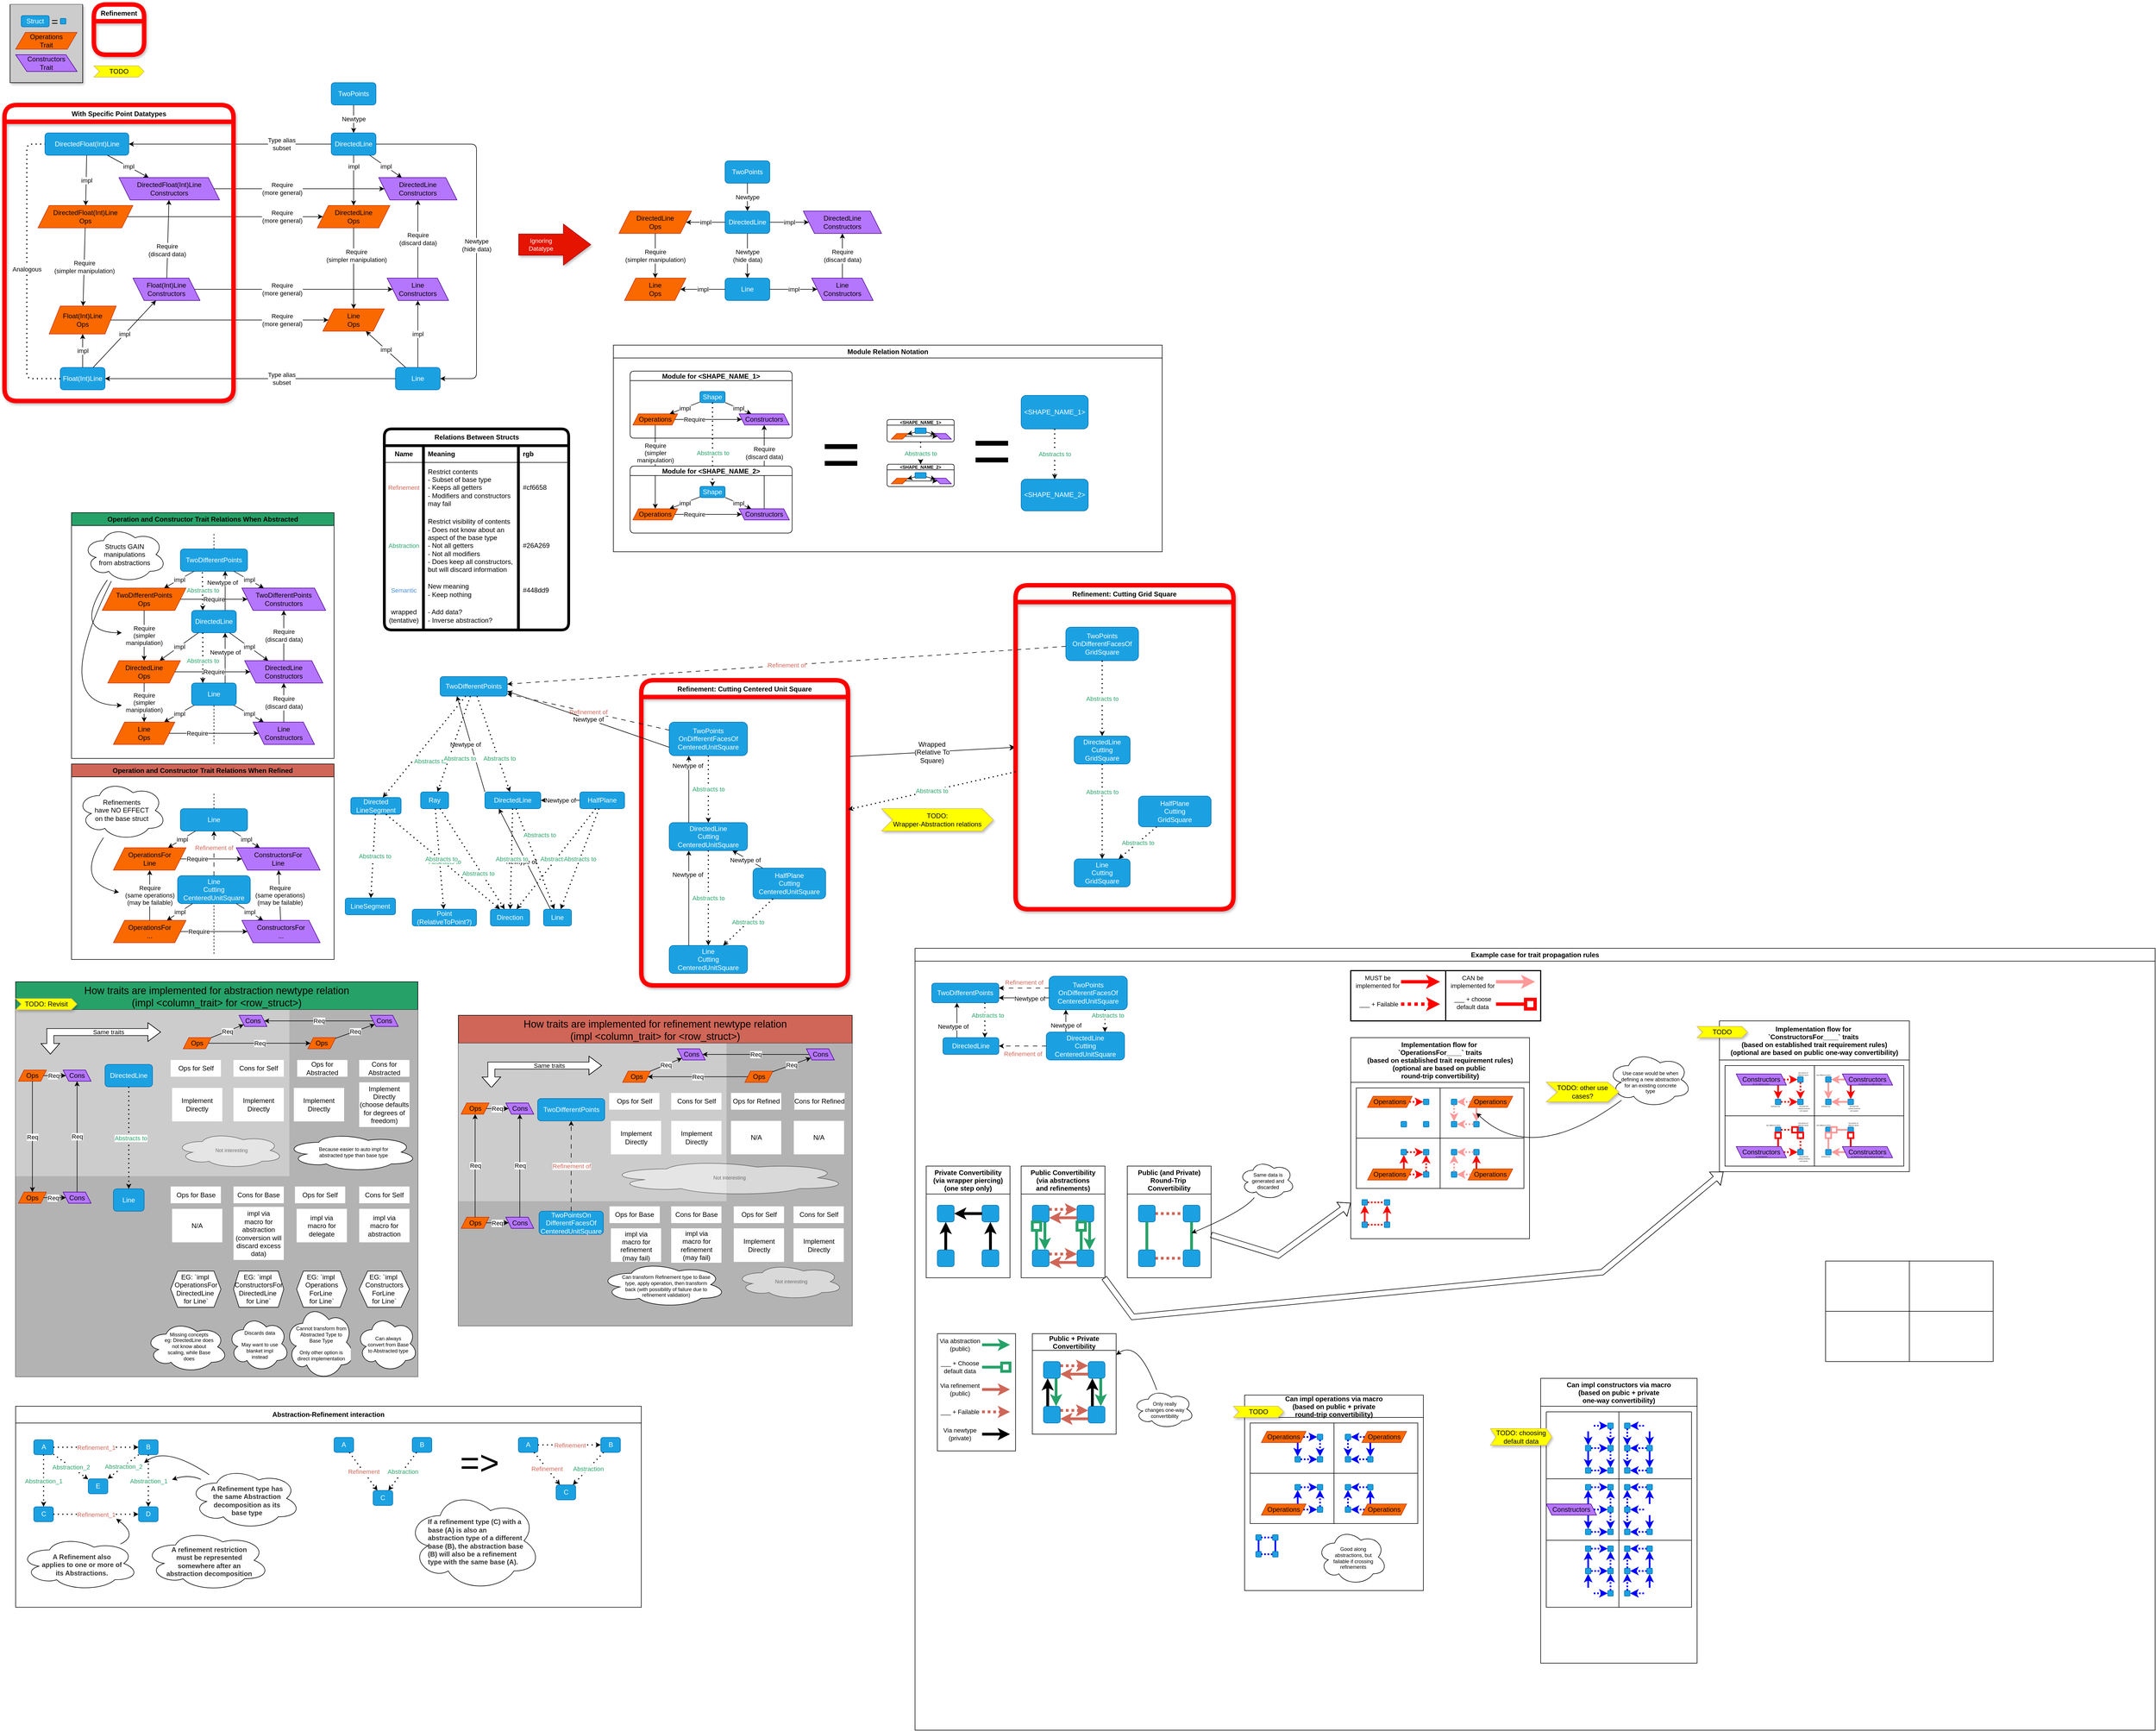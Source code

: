 <mxfile version="24.3.1" type="device">
  <diagram id="R2lEEEUBdFMjLlhIrx00" name="Page-1">
    <mxGraphModel dx="1253" dy="1363" grid="1" gridSize="10" guides="1" tooltips="1" connect="1" arrows="1" fold="1" page="1" pageScale="1" pageWidth="850" pageHeight="1100" background="#FFFFFF" math="0" shadow="0" extFonts="Permanent Marker^https://fonts.googleapis.com/css?family=Permanent+Marker">
      <root>
        <mxCell id="0" />
        <object label="main" id="1">
          <mxCell style="" parent="0" />
        </object>
        <mxCell id="Tf14-MGwDYPlrDCEWGdf-152" value="How traits are implemented for abstraction newtype relation&#xa;(impl &lt;column_trait&gt; for &lt;row_struct&gt;)" style="shape=table;childLayout=tableLayout;startSize=50;collapsible=0;recursiveResize=0;expand=0;fontSize=18;labelBackgroundColor=none;swimlaneFillColor=default;fillColor=#26A269;" parent="1" vertex="1">
          <mxGeometry x="-670" y="780" width="720" height="707" as="geometry" />
        </mxCell>
        <mxCell id="Tf14-MGwDYPlrDCEWGdf-153" value="" style="shape=tableRow;horizontal=0;swimlaneHead=0;swimlaneBody=0;top=0;left=0;strokeColor=inherit;bottom=0;right=0;dropTarget=0;fontStyle=0;fillColor=none;points=[[0,0.5],[1,0.5]];portConstraint=eastwest;startSize=0;collapsible=0;recursiveResize=0;expand=0;" parent="Tf14-MGwDYPlrDCEWGdf-152" vertex="1">
          <mxGeometry y="50" width="720" height="80" as="geometry" />
        </mxCell>
        <mxCell id="Tf14-MGwDYPlrDCEWGdf-213" style="swimlane;swimlaneHead=0;swimlaneBody=0;fontStyle=0;strokeColor=inherit;connectable=0;fillColor=none;startSize=0;collapsible=0;recursiveResize=0;expand=0;swimlaneFillColor=#CCCCCC;" parent="Tf14-MGwDYPlrDCEWGdf-153" vertex="1">
          <mxGeometry width="140" height="80" as="geometry">
            <mxRectangle width="140" height="80" as="alternateBounds" />
          </mxGeometry>
        </mxCell>
        <mxCell id="Tf14-MGwDYPlrDCEWGdf-154" value="" style="swimlane;swimlaneHead=0;swimlaneBody=0;fontStyle=0;strokeColor=inherit;connectable=0;fillColor=none;startSize=0;collapsible=0;recursiveResize=0;expand=0;swimlaneFillColor=#CCCCCC;" parent="Tf14-MGwDYPlrDCEWGdf-153" vertex="1">
          <mxGeometry x="140" width="130" height="80" as="geometry">
            <mxRectangle width="130" height="80" as="alternateBounds" />
          </mxGeometry>
        </mxCell>
        <mxCell id="Tf14-MGwDYPlrDCEWGdf-65" value="" style="shape=flexArrow;endArrow=classic;startArrow=classic;html=1;rounded=0;fillColor=default;width=12.5;endSize=7.225;anchorPointDirection=0;exitX=0.076;exitY=0;exitDx=0;exitDy=0;exitPerimeter=0;" parent="Tf14-MGwDYPlrDCEWGdf-154" edge="1">
          <mxGeometry width="100" height="100" relative="1" as="geometry">
            <mxPoint x="-77.8" y="80" as="sourcePoint" />
            <mxPoint x="120" y="40" as="targetPoint" />
            <Array as="points">
              <mxPoint x="-78" y="40" />
            </Array>
          </mxGeometry>
        </mxCell>
        <mxCell id="Tf14-MGwDYPlrDCEWGdf-83" value="Same traits" style="edgeLabel;html=1;align=center;verticalAlign=middle;resizable=0;points=[];labelBackgroundColor=none;" parent="Tf14-MGwDYPlrDCEWGdf-65" vertex="1" connectable="0">
          <mxGeometry x="-0.019" y="4" relative="1" as="geometry">
            <mxPoint x="27" y="4" as="offset" />
          </mxGeometry>
        </mxCell>
        <mxCell id="Tf14-MGwDYPlrDCEWGdf-155" value="" style="swimlane;swimlaneHead=0;swimlaneBody=0;fontStyle=0;strokeColor=inherit;connectable=0;fillColor=none;startSize=0;collapsible=0;recursiveResize=0;expand=0;swimlaneFillColor=#CCCCCC;" parent="Tf14-MGwDYPlrDCEWGdf-153" vertex="1">
          <mxGeometry x="270" width="110" height="80" as="geometry">
            <mxRectangle width="110" height="80" as="alternateBounds" />
          </mxGeometry>
        </mxCell>
        <mxCell id="Tf14-MGwDYPlrDCEWGdf-13" value="&lt;div&gt;Ops&lt;/div&gt;" style="rounded=0;whiteSpace=wrap;html=1;fillColor=#fa6800;strokeColor=#C73500;fontColor=#000000;shape=parallelogram;fixedSize=1;perimeter=parallelogramPerimeter;size=10;" parent="Tf14-MGwDYPlrDCEWGdf-155" vertex="1">
          <mxGeometry x="30" y="50" width="50" height="20" as="geometry" />
        </mxCell>
        <mxCell id="Tf14-MGwDYPlrDCEWGdf-156" value="" style="swimlane;swimlaneHead=0;swimlaneBody=0;fontStyle=0;strokeColor=inherit;connectable=0;fillColor=none;startSize=0;collapsible=0;recursiveResize=0;expand=0;swimlaneFillColor=#CCCCCC;" parent="Tf14-MGwDYPlrDCEWGdf-153" vertex="1">
          <mxGeometry x="380" width="110" height="80" as="geometry">
            <mxRectangle width="110" height="80" as="alternateBounds" />
          </mxGeometry>
        </mxCell>
        <mxCell id="Tf14-MGwDYPlrDCEWGdf-10" value="&lt;div&gt;Cons&lt;/div&gt;" style="rounded=0;whiteSpace=wrap;html=1;fillColor=#b576fe;strokeColor=#4C0099;fontColor=#000000;shape=parallelogram;fixedSize=1;perimeter=parallelogramPerimeter;size=10;flipH=1;" parent="Tf14-MGwDYPlrDCEWGdf-156" vertex="1">
          <mxGeometry x="20" y="10" width="50" height="20" as="geometry" />
        </mxCell>
        <mxCell id="Tf14-MGwDYPlrDCEWGdf-157" value="" style="swimlane;swimlaneHead=0;swimlaneBody=0;fontStyle=0;strokeColor=inherit;connectable=0;fillColor=none;startSize=0;collapsible=0;recursiveResize=0;expand=0;shadow=0;swimlaneFillColor=#B3B3B3;" parent="Tf14-MGwDYPlrDCEWGdf-153" vertex="1">
          <mxGeometry x="490" width="110" height="80" as="geometry">
            <mxRectangle width="110" height="80" as="alternateBounds" />
          </mxGeometry>
        </mxCell>
        <mxCell id="Tf14-MGwDYPlrDCEWGdf-15" value="&lt;div&gt;Ops&lt;/div&gt;" style="rounded=0;whiteSpace=wrap;html=1;fillColor=#fa6800;strokeColor=#C73500;fontColor=#000000;shape=parallelogram;fixedSize=1;perimeter=parallelogramPerimeter;size=10;" parent="Tf14-MGwDYPlrDCEWGdf-157" vertex="1">
          <mxGeometry x="33" y="50" width="50" height="20" as="geometry" />
        </mxCell>
        <mxCell id="Tf14-MGwDYPlrDCEWGdf-158" value="" style="swimlane;swimlaneHead=0;swimlaneBody=0;fontStyle=0;strokeColor=inherit;connectable=0;fillColor=none;startSize=0;collapsible=0;recursiveResize=0;expand=0;swimlaneFillColor=#B3B3B3;" parent="Tf14-MGwDYPlrDCEWGdf-153" vertex="1">
          <mxGeometry x="600" width="120" height="80" as="geometry">
            <mxRectangle width="120" height="80" as="alternateBounds" />
          </mxGeometry>
        </mxCell>
        <mxCell id="Tf14-MGwDYPlrDCEWGdf-14" value="&lt;div&gt;Cons&lt;/div&gt;" style="rounded=0;whiteSpace=wrap;html=1;fillColor=#b576fe;strokeColor=#4C0099;fontColor=#000000;shape=parallelogram;fixedSize=1;perimeter=parallelogramPerimeter;size=10;flipH=1;" parent="Tf14-MGwDYPlrDCEWGdf-158" vertex="1">
          <mxGeometry x="35" y="10" width="50" height="20" as="geometry" />
        </mxCell>
        <mxCell id="Tf14-MGwDYPlrDCEWGdf-18" value="" style="endArrow=classic;html=1;rounded=1;orthogonal=0;" parent="Tf14-MGwDYPlrDCEWGdf-153" source="Tf14-MGwDYPlrDCEWGdf-13" target="Tf14-MGwDYPlrDCEWGdf-10" edge="1">
          <mxGeometry relative="1" as="geometry">
            <mxPoint x="620" y="-270" as="sourcePoint" />
            <mxPoint x="660" y="-280" as="targetPoint" />
          </mxGeometry>
        </mxCell>
        <mxCell id="Tf14-MGwDYPlrDCEWGdf-19" value="Req" style="edgeLabel;resizable=0;html=1;;align=center;verticalAlign=middle;container=0;rounded=1;" parent="Tf14-MGwDYPlrDCEWGdf-18" connectable="0" vertex="1">
          <mxGeometry relative="1" as="geometry">
            <mxPoint as="offset" />
          </mxGeometry>
        </mxCell>
        <mxCell id="Tf14-MGwDYPlrDCEWGdf-26" value="" style="endArrow=classic;html=1;rounded=1;orthogonal=0;" parent="Tf14-MGwDYPlrDCEWGdf-153" source="Tf14-MGwDYPlrDCEWGdf-13" target="Tf14-MGwDYPlrDCEWGdf-15" edge="1">
          <mxGeometry relative="1" as="geometry">
            <mxPoint x="655" y="-180" as="sourcePoint" />
            <mxPoint x="710" y="-180" as="targetPoint" />
          </mxGeometry>
        </mxCell>
        <mxCell id="Tf14-MGwDYPlrDCEWGdf-27" value="Req" style="edgeLabel;resizable=0;html=1;;align=center;verticalAlign=middle;container=0;rounded=1;" parent="Tf14-MGwDYPlrDCEWGdf-26" connectable="0" vertex="1">
          <mxGeometry relative="1" as="geometry">
            <mxPoint as="offset" />
          </mxGeometry>
        </mxCell>
        <mxCell id="Tf14-MGwDYPlrDCEWGdf-20" value="" style="endArrow=classic;html=1;rounded=1;orthogonal=0;" parent="Tf14-MGwDYPlrDCEWGdf-153" source="Tf14-MGwDYPlrDCEWGdf-15" target="Tf14-MGwDYPlrDCEWGdf-14" edge="1">
          <mxGeometry relative="1" as="geometry">
            <mxPoint x="645" y="-300" as="sourcePoint" />
            <mxPoint x="700" y="-300" as="targetPoint" />
          </mxGeometry>
        </mxCell>
        <mxCell id="Tf14-MGwDYPlrDCEWGdf-21" value="Req" style="edgeLabel;resizable=0;html=1;;align=center;verticalAlign=middle;container=0;rounded=1;" parent="Tf14-MGwDYPlrDCEWGdf-20" connectable="0" vertex="1">
          <mxGeometry relative="1" as="geometry">
            <mxPoint as="offset" />
          </mxGeometry>
        </mxCell>
        <mxCell id="Tf14-MGwDYPlrDCEWGdf-28" value="" style="endArrow=classic;html=1;rounded=1;orthogonal=0;" parent="Tf14-MGwDYPlrDCEWGdf-153" source="Tf14-MGwDYPlrDCEWGdf-14" target="Tf14-MGwDYPlrDCEWGdf-10" edge="1">
          <mxGeometry relative="1" as="geometry">
            <mxPoint x="665" y="-170" as="sourcePoint" />
            <mxPoint x="720" y="-170" as="targetPoint" />
          </mxGeometry>
        </mxCell>
        <mxCell id="Tf14-MGwDYPlrDCEWGdf-29" value="Req" style="edgeLabel;resizable=0;html=1;;align=center;verticalAlign=middle;container=0;rounded=1;" parent="Tf14-MGwDYPlrDCEWGdf-28" connectable="0" vertex="1">
          <mxGeometry relative="1" as="geometry">
            <mxPoint as="offset" />
          </mxGeometry>
        </mxCell>
        <mxCell id="Tf14-MGwDYPlrDCEWGdf-161" value="" style="shape=tableRow;horizontal=0;swimlaneHead=0;swimlaneBody=0;top=0;left=0;strokeColor=inherit;bottom=0;right=0;dropTarget=0;fontStyle=0;fillColor=none;points=[[0,0.5],[1,0.5]];portConstraint=eastwest;startSize=0;collapsible=0;recursiveResize=0;expand=0;" parent="Tf14-MGwDYPlrDCEWGdf-152" vertex="1">
          <mxGeometry y="130" width="720" height="218" as="geometry" />
        </mxCell>
        <mxCell id="Tf14-MGwDYPlrDCEWGdf-214" style="swimlane;swimlaneHead=0;swimlaneBody=0;fontStyle=0;connectable=0;strokeColor=inherit;fillColor=none;startSize=0;collapsible=0;recursiveResize=0;expand=0;swimlaneFillColor=#CCCCCC;" parent="Tf14-MGwDYPlrDCEWGdf-161" vertex="1">
          <mxGeometry width="140" height="218" as="geometry">
            <mxRectangle width="140" height="218" as="alternateBounds" />
          </mxGeometry>
        </mxCell>
        <mxCell id="Tf14-MGwDYPlrDCEWGdf-43" value="&lt;div&gt;Cons&lt;/div&gt;" style="rounded=0;whiteSpace=wrap;html=1;fillColor=#b576fe;strokeColor=#4C0099;fontColor=#000000;shape=parallelogram;fixedSize=1;perimeter=parallelogramPerimeter;size=10;flipH=1;" parent="Tf14-MGwDYPlrDCEWGdf-214" vertex="1">
          <mxGeometry x="85" y="28" width="50" height="20" as="geometry" />
        </mxCell>
        <mxCell id="Tf14-MGwDYPlrDCEWGdf-44" value="&lt;div&gt;Ops&lt;/div&gt;" style="rounded=0;whiteSpace=wrap;html=1;fillColor=#fa6800;strokeColor=#C73500;fontColor=#000000;shape=parallelogram;fixedSize=1;perimeter=parallelogramPerimeter;size=10;" parent="Tf14-MGwDYPlrDCEWGdf-214" vertex="1">
          <mxGeometry x="5" y="28" width="50" height="20" as="geometry" />
        </mxCell>
        <mxCell id="Tf14-MGwDYPlrDCEWGdf-49" value="" style="endArrow=classic;html=1;rounded=1;orthogonal=0;" parent="Tf14-MGwDYPlrDCEWGdf-214" source="Tf14-MGwDYPlrDCEWGdf-44" target="Tf14-MGwDYPlrDCEWGdf-43" edge="1">
          <mxGeometry relative="1" as="geometry">
            <mxPoint x="-232.5" y="138" as="sourcePoint" />
            <mxPoint x="-192.5" y="128" as="targetPoint" />
          </mxGeometry>
        </mxCell>
        <mxCell id="Tf14-MGwDYPlrDCEWGdf-50" value="Req" style="edgeLabel;resizable=0;html=1;;align=center;verticalAlign=middle;container=0;rounded=1;" parent="Tf14-MGwDYPlrDCEWGdf-49" connectable="0" vertex="1">
          <mxGeometry relative="1" as="geometry">
            <mxPoint x="-2" as="offset" />
          </mxGeometry>
        </mxCell>
        <mxCell id="Tf14-MGwDYPlrDCEWGdf-162" value="" style="swimlane;swimlaneHead=0;swimlaneBody=0;fontStyle=0;connectable=0;strokeColor=inherit;fillColor=none;startSize=0;collapsible=0;recursiveResize=0;expand=0;swimlaneFillColor=#CCCCCC;" parent="Tf14-MGwDYPlrDCEWGdf-161" vertex="1">
          <mxGeometry x="140" width="130" height="218" as="geometry">
            <mxRectangle width="130" height="218" as="alternateBounds" />
          </mxGeometry>
        </mxCell>
        <mxCell id="Tf14-MGwDYPlrDCEWGdf-209" value="DirectedLine" style="rounded=1;whiteSpace=wrap;html=1;fillColor=#1ba1e2;strokeColor=#006EAF;fontColor=#ffffff;" parent="Tf14-MGwDYPlrDCEWGdf-162" vertex="1">
          <mxGeometry x="20" y="18" width="85" height="40" as="geometry" />
        </mxCell>
        <mxCell id="Tf14-MGwDYPlrDCEWGdf-163" value="" style="swimlane;swimlaneHead=0;swimlaneBody=0;fontStyle=0;connectable=0;strokeColor=default;fillColor=none;startSize=0;collapsible=0;recursiveResize=0;expand=0;swimlaneFillColor=#CCCCCC;rounded=0;strokeWidth=5;perimeterSpacing=8;" parent="Tf14-MGwDYPlrDCEWGdf-161" vertex="1">
          <mxGeometry x="270" width="110" height="218" as="geometry">
            <mxRectangle width="110" height="218" as="alternateBounds" />
          </mxGeometry>
        </mxCell>
        <mxCell id="Tf14-MGwDYPlrDCEWGdf-221" value="&lt;div&gt;Implement&lt;div&gt;Directly&lt;/div&gt;&lt;/div&gt;" style="shape=partialRectangle;html=1;whiteSpace=wrap;connectable=0;strokeColor=inherit;overflow=hidden;fillColor=default;top=0;left=0;bottom=0;right=0;pointerEvents=1;spacing=0;" parent="Tf14-MGwDYPlrDCEWGdf-163" vertex="1">
          <mxGeometry x="10" y="60" width="90" height="60" as="geometry">
            <mxRectangle width="79" height="77" as="alternateBounds" />
          </mxGeometry>
        </mxCell>
        <mxCell id="Hov7pTeKHOUxiJYiTZTO-2" value="&lt;div&gt;Ops for Self&lt;/div&gt;" style="shape=partialRectangle;html=1;whiteSpace=wrap;connectable=0;strokeColor=inherit;overflow=hidden;fillColor=default;top=0;left=0;bottom=0;right=0;pointerEvents=1;spacing=0;" parent="Tf14-MGwDYPlrDCEWGdf-163" vertex="1">
          <mxGeometry x="7.5" y="10" width="90" height="30" as="geometry">
            <mxRectangle width="79" height="77" as="alternateBounds" />
          </mxGeometry>
        </mxCell>
        <mxCell id="Tf14-MGwDYPlrDCEWGdf-164" value="" style="swimlane;swimlaneHead=0;swimlaneBody=0;fontStyle=0;connectable=0;strokeColor=inherit;fillColor=none;startSize=0;collapsible=0;recursiveResize=0;expand=0;swimlaneFillColor=#CCCCCC;" parent="Tf14-MGwDYPlrDCEWGdf-161" vertex="1">
          <mxGeometry x="380" width="110" height="218" as="geometry">
            <mxRectangle width="110" height="218" as="alternateBounds" />
          </mxGeometry>
        </mxCell>
        <mxCell id="Tf14-MGwDYPlrDCEWGdf-222" value="&lt;div&gt;&lt;span style=&quot;background-color: initial;&quot;&gt;Implement&lt;/span&gt;&lt;br&gt;&lt;/div&gt;&lt;div&gt;Directly&lt;/div&gt;" style="shape=partialRectangle;html=1;whiteSpace=wrap;connectable=0;strokeColor=inherit;overflow=hidden;fillColor=default;top=0;left=0;bottom=0;right=0;pointerEvents=1;spacing=0;" parent="Tf14-MGwDYPlrDCEWGdf-164" vertex="1">
          <mxGeometry x="10" y="60" width="90" height="60" as="geometry">
            <mxRectangle width="79" height="77" as="alternateBounds" />
          </mxGeometry>
        </mxCell>
        <mxCell id="Hov7pTeKHOUxiJYiTZTO-1" value="&lt;div&gt;Cons for Self&lt;/div&gt;" style="shape=partialRectangle;html=1;whiteSpace=wrap;connectable=0;strokeColor=inherit;overflow=hidden;fillColor=default;top=0;left=0;bottom=0;right=0;pointerEvents=1;spacing=0;" parent="Tf14-MGwDYPlrDCEWGdf-164" vertex="1">
          <mxGeometry x="10" y="10" width="90" height="30" as="geometry">
            <mxRectangle width="79" height="77" as="alternateBounds" />
          </mxGeometry>
        </mxCell>
        <mxCell id="Hov7pTeKHOUxiJYiTZTO-25" value="Not interesting" style="shape=cloud;fontSize=9;spacing=0;html=1;whiteSpace=wrap;fontColor=default;labelBorderColor=none;textShadow=0;perimeter=ellipsePerimeter;spacingLeft=33;spacingRight=26;spacingTop=-7;spacingBottom=-7;labelBackgroundColor=none;opacity=50;textOpacity=50;" parent="Tf14-MGwDYPlrDCEWGdf-164" vertex="1">
          <mxGeometry x="-94.38" y="140" width="194.38" height="64" as="geometry" />
        </mxCell>
        <mxCell id="Tf14-MGwDYPlrDCEWGdf-165" value="" style="swimlane;swimlaneHead=0;swimlaneBody=0;fontStyle=0;connectable=0;strokeColor=inherit;fillColor=none;startSize=0;collapsible=0;recursiveResize=0;expand=0;swimlaneFillColor=#B3B3B3;" parent="Tf14-MGwDYPlrDCEWGdf-161" vertex="1">
          <mxGeometry x="490" width="110" height="218" as="geometry">
            <mxRectangle width="110" height="218" as="alternateBounds" />
          </mxGeometry>
        </mxCell>
        <mxCell id="Tf14-MGwDYPlrDCEWGdf-227" value="&lt;div&gt;&lt;span style=&quot;background-color: initial;&quot;&gt;Implement&lt;/span&gt;&lt;br&gt;&lt;/div&gt;&lt;div&gt;Directly&lt;/div&gt;" style="shape=partialRectangle;html=1;whiteSpace=wrap;connectable=0;strokeColor=inherit;overflow=hidden;fillColor=default;top=0;left=0;bottom=0;right=0;pointerEvents=1;spacing=0;" parent="Tf14-MGwDYPlrDCEWGdf-165" vertex="1">
          <mxGeometry x="8" y="60" width="90" height="60" as="geometry">
            <mxRectangle width="79" height="77" as="alternateBounds" />
          </mxGeometry>
        </mxCell>
        <mxCell id="Hov7pTeKHOUxiJYiTZTO-8" value="&lt;div&gt;Ops for Abstracted&lt;/div&gt;" style="shape=partialRectangle;html=1;whiteSpace=wrap;connectable=0;strokeColor=inherit;overflow=hidden;fillColor=default;top=0;left=0;bottom=0;right=0;pointerEvents=1;spacing=0;" parent="Tf14-MGwDYPlrDCEWGdf-165" vertex="1">
          <mxGeometry x="14" y="10" width="90" height="30" as="geometry">
            <mxRectangle width="79" height="77" as="alternateBounds" />
          </mxGeometry>
        </mxCell>
        <mxCell id="Tf14-MGwDYPlrDCEWGdf-166" value="" style="swimlane;swimlaneHead=0;swimlaneBody=0;fontStyle=0;connectable=0;strokeColor=inherit;fillColor=none;startSize=0;collapsible=0;recursiveResize=0;expand=0;swimlaneFillColor=#B3B3B3;" parent="Tf14-MGwDYPlrDCEWGdf-161" vertex="1">
          <mxGeometry x="600" width="120" height="218" as="geometry">
            <mxRectangle width="120" height="218" as="alternateBounds" />
          </mxGeometry>
        </mxCell>
        <mxCell id="Tf14-MGwDYPlrDCEWGdf-228" value="&lt;div&gt;&lt;span style=&quot;background-color: initial;&quot;&gt;Implement&lt;/span&gt;&lt;br&gt;&lt;/div&gt;&lt;div&gt;Directly&lt;/div&gt;&lt;div&gt;(choose defaults for degrees of freedom)&lt;/div&gt;" style="shape=partialRectangle;html=1;whiteSpace=wrap;connectable=0;strokeColor=inherit;overflow=hidden;fillColor=default;top=0;left=0;bottom=0;right=0;pointerEvents=1;spacing=0;" parent="Tf14-MGwDYPlrDCEWGdf-166" vertex="1">
          <mxGeometry x="15" y="50" width="90" height="80" as="geometry">
            <mxRectangle width="79" height="77" as="alternateBounds" />
          </mxGeometry>
        </mxCell>
        <mxCell id="Hov7pTeKHOUxiJYiTZTO-7" value="&lt;div&gt;Cons for Abstracted&lt;/div&gt;" style="shape=partialRectangle;html=1;whiteSpace=wrap;connectable=0;strokeColor=inherit;overflow=hidden;fillColor=default;top=0;left=0;bottom=0;right=0;pointerEvents=1;spacing=0;" parent="Tf14-MGwDYPlrDCEWGdf-166" vertex="1">
          <mxGeometry x="15" y="10" width="90" height="30" as="geometry">
            <mxRectangle width="79" height="77" as="alternateBounds" />
          </mxGeometry>
        </mxCell>
        <mxCell id="Hov7pTeKHOUxiJYiTZTO-11" value="Because easier to auto impl for&lt;div&gt;abstracted type than base type&lt;/div&gt;" style="shape=cloud;fontSize=9;spacing=0;html=1;whiteSpace=wrap;fontColor=default;labelBorderColor=none;textShadow=0;perimeter=ellipsePerimeter;spacingLeft=33;spacingRight=26;spacingTop=-7;spacingBottom=-7;labelBackgroundColor=none;" parent="Tf14-MGwDYPlrDCEWGdf-166" vertex="1">
          <mxGeometry x="-117" y="140" width="237" height="70" as="geometry" />
        </mxCell>
        <mxCell id="Tf14-MGwDYPlrDCEWGdf-169" value="" style="shape=tableRow;horizontal=0;swimlaneHead=0;swimlaneBody=0;top=0;left=0;strokeColor=inherit;bottom=0;right=0;dropTarget=0;fontStyle=0;fillColor=none;points=[[0,0.5],[1,0.5]];portConstraint=eastwest;startSize=0;collapsible=0;recursiveResize=0;expand=0;" parent="Tf14-MGwDYPlrDCEWGdf-152" vertex="1">
          <mxGeometry y="348" width="720" height="359" as="geometry" />
        </mxCell>
        <mxCell id="Tf14-MGwDYPlrDCEWGdf-215" style="swimlane;swimlaneHead=0;swimlaneBody=0;fontStyle=0;connectable=0;strokeColor=inherit;fillColor=none;startSize=0;collapsible=0;recursiveResize=0;expand=0;swimlaneFillColor=#B3B3B3;" parent="Tf14-MGwDYPlrDCEWGdf-169" vertex="1">
          <mxGeometry width="140" height="359" as="geometry">
            <mxRectangle width="140" height="359" as="alternateBounds" />
          </mxGeometry>
        </mxCell>
        <mxCell id="Tf14-MGwDYPlrDCEWGdf-45" value="&lt;div&gt;Cons&lt;/div&gt;" style="rounded=0;whiteSpace=wrap;html=1;fillColor=#b576fe;strokeColor=#4C0099;fontColor=#000000;shape=parallelogram;fixedSize=1;perimeter=parallelogramPerimeter;size=10;flipH=1;" parent="Tf14-MGwDYPlrDCEWGdf-215" vertex="1">
          <mxGeometry x="85" y="28.5" width="50" height="20" as="geometry" />
        </mxCell>
        <mxCell id="Tf14-MGwDYPlrDCEWGdf-46" value="&lt;div&gt;Ops&lt;/div&gt;" style="rounded=0;whiteSpace=wrap;html=1;fillColor=#fa6800;strokeColor=#C73500;fontColor=#000000;shape=parallelogram;fixedSize=1;perimeter=parallelogramPerimeter;size=10;" parent="Tf14-MGwDYPlrDCEWGdf-215" vertex="1">
          <mxGeometry x="5" y="28.5" width="50" height="20" as="geometry" />
        </mxCell>
        <mxCell id="Tf14-MGwDYPlrDCEWGdf-51" value="" style="endArrow=classic;html=1;rounded=1;orthogonal=0;" parent="Tf14-MGwDYPlrDCEWGdf-215" source="Tf14-MGwDYPlrDCEWGdf-46" target="Tf14-MGwDYPlrDCEWGdf-45" edge="1">
          <mxGeometry relative="1" as="geometry">
            <mxPoint x="-207.5" y="23.5" as="sourcePoint" />
            <mxPoint x="-152.5" y="23.5" as="targetPoint" />
          </mxGeometry>
        </mxCell>
        <mxCell id="Tf14-MGwDYPlrDCEWGdf-52" value="Req" style="edgeLabel;resizable=0;html=1;;align=center;verticalAlign=middle;container=0;rounded=1;" parent="Tf14-MGwDYPlrDCEWGdf-51" connectable="0" vertex="1">
          <mxGeometry relative="1" as="geometry">
            <mxPoint x="-3" as="offset" />
          </mxGeometry>
        </mxCell>
        <mxCell id="Tf14-MGwDYPlrDCEWGdf-170" value="" style="swimlane;swimlaneHead=0;swimlaneBody=0;fontStyle=0;connectable=0;strokeColor=inherit;fillColor=none;startSize=0;collapsible=0;recursiveResize=0;expand=0;swimlaneFillColor=#B3B3B3;" parent="Tf14-MGwDYPlrDCEWGdf-169" vertex="1">
          <mxGeometry x="140" width="130" height="359" as="geometry">
            <mxRectangle width="130" height="359" as="alternateBounds" />
          </mxGeometry>
        </mxCell>
        <mxCell id="Tf14-MGwDYPlrDCEWGdf-208" value="&lt;div&gt;Line&lt;/div&gt;" style="rounded=1;whiteSpace=wrap;html=1;fillColor=#1ba1e2;strokeColor=#006EAF;fontColor=#ffffff;" parent="Tf14-MGwDYPlrDCEWGdf-170" vertex="1">
          <mxGeometry x="35" y="22.75" width="55" height="40" as="geometry" />
        </mxCell>
        <mxCell id="Tf14-MGwDYPlrDCEWGdf-171" value="" style="swimlane;swimlaneHead=0;swimlaneBody=0;fontStyle=0;connectable=0;strokeColor=inherit;fillColor=none;startSize=0;collapsible=0;recursiveResize=0;expand=0;swimlaneFillColor=#B3B3B3;" parent="Tf14-MGwDYPlrDCEWGdf-169" vertex="1">
          <mxGeometry x="270" width="110" height="359" as="geometry">
            <mxRectangle width="110" height="359" as="alternateBounds" />
          </mxGeometry>
        </mxCell>
        <mxCell id="Tf14-MGwDYPlrDCEWGdf-231" value="&lt;div&gt;N/A&lt;br&gt;&lt;/div&gt;" style="shape=partialRectangle;html=1;whiteSpace=wrap;connectable=0;strokeColor=inherit;overflow=hidden;fillColor=default;top=0;left=0;bottom=0;right=0;pointerEvents=1;spacing=0;" parent="Tf14-MGwDYPlrDCEWGdf-171" vertex="1">
          <mxGeometry x="10" y="58.5" width="90" height="60" as="geometry">
            <mxRectangle width="79" height="77" as="alternateBounds" />
          </mxGeometry>
        </mxCell>
        <mxCell id="Hov7pTeKHOUxiJYiTZTO-3" value="&lt;div&gt;Ops for Base&lt;/div&gt;" style="shape=partialRectangle;html=1;whiteSpace=wrap;connectable=0;strokeColor=inherit;overflow=hidden;fillColor=default;top=0;left=0;bottom=0;right=0;pointerEvents=1;spacing=0;" parent="Tf14-MGwDYPlrDCEWGdf-171" vertex="1">
          <mxGeometry x="7.5" y="18.5" width="90" height="30" as="geometry">
            <mxRectangle width="79" height="77" as="alternateBounds" />
          </mxGeometry>
        </mxCell>
        <mxCell id="Hov7pTeKHOUxiJYiTZTO-12" value="&lt;div&gt;Missing concepts&lt;/div&gt;eg: DirectedLine does not know about scaling, while Base does" style="shape=cloud;fontSize=9;spacing=0;html=1;whiteSpace=wrap;fontColor=default;labelBorderColor=none;textShadow=0;perimeter=ellipsePerimeter;spacingLeft=33;spacingRight=26;spacingTop=-4;spacingBottom=-3;labelBackgroundColor=none;" parent="Tf14-MGwDYPlrDCEWGdf-171" vertex="1">
          <mxGeometry x="-37.5" y="260" width="147.5" height="91.5" as="geometry" />
        </mxCell>
        <mxCell id="rz2tL8ZGzGI4UOQEXGXi-39" value="EG: `impl&amp;nbsp;&lt;div&gt;OperationsFor&lt;div&gt;DirectedLine&amp;nbsp;&lt;/div&gt;&lt;div&gt;for Line`&lt;/div&gt;&lt;/div&gt;" style="shape=hexagon;html=1;whiteSpace=wrap;connectable=0;strokeColor=inherit;overflow=hidden;fillColor=default;top=0;left=0;bottom=0;right=0;pointerEvents=1;spacing=0;fixedSize=1;labelBorderColor=none;spacingLeft=0;labelBackgroundColor=none;boundedLbl=1;backgroundOutline=1;darkOpacity=0.05;size=12.5;perimeter=hexagonPerimeter2;" parent="Tf14-MGwDYPlrDCEWGdf-171" vertex="1">
          <mxGeometry x="7.5" y="170" width="90" height="64.75" as="geometry">
            <mxRectangle width="79" height="77" as="alternateBounds" />
          </mxGeometry>
        </mxCell>
        <mxCell id="Tf14-MGwDYPlrDCEWGdf-172" value="" style="swimlane;swimlaneHead=0;swimlaneBody=0;fontStyle=0;connectable=0;strokeColor=inherit;fillColor=none;startSize=0;collapsible=0;recursiveResize=0;expand=0;swimlaneFillColor=#B3B3B3;" parent="Tf14-MGwDYPlrDCEWGdf-169" vertex="1">
          <mxGeometry x="380" width="110" height="359" as="geometry">
            <mxRectangle width="110" height="359" as="alternateBounds" />
          </mxGeometry>
        </mxCell>
        <mxCell id="Tf14-MGwDYPlrDCEWGdf-235" value="&lt;span style=&quot;color: rgb(0, 0, 0); font-family: Helvetica; font-size: 12px; font-style: normal; font-variant-ligatures: normal; font-variant-caps: normal; font-weight: 400; letter-spacing: normal; orphans: 2; text-align: center; text-indent: 0px; text-transform: none; widows: 2; word-spacing: 0px; -webkit-text-stroke-width: 0px; white-space: normal; text-decoration-thickness: initial; text-decoration-style: initial; text-decoration-color: initial; float: none; display: inline !important;&quot;&gt;impl via&lt;/span&gt;&lt;div style=&quot;forced-color-adjust: none; color: rgb(0, 0, 0); font-family: Helvetica; font-size: 12px; font-style: normal; font-variant-ligatures: normal; font-variant-caps: normal; font-weight: 400; letter-spacing: normal; orphans: 2; text-align: center; text-indent: 0px; text-transform: none; widows: 2; word-spacing: 0px; -webkit-text-stroke-width: 0px; white-space: normal; text-decoration-thickness: initial; text-decoration-style: initial; text-decoration-color: initial;&quot;&gt;macro for abstraction&lt;/div&gt;&lt;div style=&quot;forced-color-adjust: none; color: rgb(0, 0, 0); font-family: Helvetica; font-size: 12px; font-style: normal; font-variant-ligatures: normal; font-variant-caps: normal; font-weight: 400; letter-spacing: normal; orphans: 2; text-align: center; text-indent: 0px; text-transform: none; widows: 2; word-spacing: 0px; -webkit-text-stroke-width: 0px; white-space: normal; text-decoration-thickness: initial; text-decoration-style: initial; text-decoration-color: initial;&quot;&gt;(conversion will discard excess data)&lt;/div&gt;" style="shape=partialRectangle;html=1;whiteSpace=wrap;connectable=0;strokeColor=inherit;overflow=hidden;fillColor=default;top=0;left=0;bottom=0;right=0;pointerEvents=1;spacing=0;labelBorderColor=none;" parent="Tf14-MGwDYPlrDCEWGdf-172" vertex="1">
          <mxGeometry x="10" y="55" width="90" height="95" as="geometry">
            <mxRectangle width="79" height="77" as="alternateBounds" />
          </mxGeometry>
        </mxCell>
        <mxCell id="Hov7pTeKHOUxiJYiTZTO-4" value="&lt;div&gt;Cons for Base&lt;/div&gt;" style="shape=partialRectangle;html=1;whiteSpace=wrap;connectable=0;strokeColor=inherit;overflow=hidden;fillColor=default;top=0;left=0;bottom=0;right=0;pointerEvents=1;spacing=0;" parent="Tf14-MGwDYPlrDCEWGdf-172" vertex="1">
          <mxGeometry x="10" y="18.5" width="90" height="30" as="geometry">
            <mxRectangle width="79" height="77" as="alternateBounds" />
          </mxGeometry>
        </mxCell>
        <mxCell id="rz2tL8ZGzGI4UOQEXGXi-34" value="EG: `impl&amp;nbsp;&lt;div&gt;ConstructorsFor&lt;div&gt;DirectedLine&amp;nbsp;&lt;/div&gt;&lt;div&gt;for Line`&lt;/div&gt;&lt;/div&gt;" style="shape=hexagon;html=1;whiteSpace=wrap;connectable=0;strokeColor=inherit;overflow=hidden;fillColor=default;top=0;left=0;bottom=0;right=0;pointerEvents=1;spacing=0;fixedSize=1;labelBorderColor=none;spacingLeft=0;labelBackgroundColor=none;boundedLbl=1;backgroundOutline=1;darkOpacity=0.05;size=10;perimeter=hexagonPerimeter2;" parent="Tf14-MGwDYPlrDCEWGdf-172" vertex="1">
          <mxGeometry x="10" y="170" width="90" height="64.75" as="geometry">
            <mxRectangle width="79" height="77" as="alternateBounds" />
          </mxGeometry>
        </mxCell>
        <mxCell id="rz2tL8ZGzGI4UOQEXGXi-35" value="Discards data&lt;div&gt;&lt;br&gt;&lt;/div&gt;&lt;div&gt;May want to use blanket impl instead&lt;/div&gt;" style="shape=cloud;fontSize=9;spacing=0;html=1;whiteSpace=wrap;fontColor=default;labelBorderColor=none;textShadow=0;perimeter=ellipsePerimeter;spacingLeft=20;spacingRight=16;spacingTop=-13;spacingBottom=-17;labelBackgroundColor=none;" parent="Tf14-MGwDYPlrDCEWGdf-172" vertex="1">
          <mxGeometry y="250" width="110" height="100" as="geometry" />
        </mxCell>
        <mxCell id="Tf14-MGwDYPlrDCEWGdf-173" value="" style="swimlane;swimlaneHead=0;swimlaneBody=0;fontStyle=0;connectable=0;strokeColor=inherit;fillColor=none;startSize=0;collapsible=0;recursiveResize=0;expand=0;swimlaneFillColor=#B3B3B3;" parent="Tf14-MGwDYPlrDCEWGdf-169" vertex="1">
          <mxGeometry x="490" width="110" height="359" as="geometry">
            <mxRectangle width="110" height="359" as="alternateBounds" />
          </mxGeometry>
        </mxCell>
        <mxCell id="Tf14-MGwDYPlrDCEWGdf-237" value="&lt;span style=&quot;color: rgb(0, 0, 0); font-family: Helvetica; font-size: 12px; font-style: normal; font-variant-ligatures: normal; font-variant-caps: normal; font-weight: 400; letter-spacing: normal; orphans: 2; text-align: center; text-indent: 0px; text-transform: none; widows: 2; word-spacing: 0px; -webkit-text-stroke-width: 0px; white-space: normal; text-decoration-thickness: initial; text-decoration-style: initial; text-decoration-color: initial; float: none; display: inline !important;&quot;&gt;impl via&lt;/span&gt;&lt;div style=&quot;forced-color-adjust: none; color: rgb(0, 0, 0); font-family: Helvetica; font-size: 12px; font-style: normal; font-variant-ligatures: normal; font-variant-caps: normal; font-weight: 400; letter-spacing: normal; orphans: 2; text-align: center; text-indent: 0px; text-transform: none; widows: 2; word-spacing: 0px; -webkit-text-stroke-width: 0px; white-space: normal; text-decoration-thickness: initial; text-decoration-style: initial; text-decoration-color: initial;&quot;&gt;macro for delegate&lt;/div&gt;" style="shape=partialRectangle;html=1;whiteSpace=wrap;connectable=0;strokeColor=inherit;overflow=hidden;fillColor=default;top=0;left=0;bottom=0;right=0;pointerEvents=1;spacing=0;" parent="Tf14-MGwDYPlrDCEWGdf-173" vertex="1">
          <mxGeometry x="13" y="58.5" width="90" height="60" as="geometry">
            <mxRectangle width="79" height="77" as="alternateBounds" />
          </mxGeometry>
        </mxCell>
        <mxCell id="Hov7pTeKHOUxiJYiTZTO-5" value="&lt;div&gt;Ops for Self&lt;/div&gt;" style="shape=partialRectangle;html=1;whiteSpace=wrap;connectable=0;strokeColor=inherit;overflow=hidden;fillColor=default;top=0;left=0;bottom=0;right=0;pointerEvents=1;spacing=0;" parent="Tf14-MGwDYPlrDCEWGdf-173" vertex="1">
          <mxGeometry x="10" y="18.5" width="90" height="30" as="geometry">
            <mxRectangle width="79" height="77" as="alternateBounds" />
          </mxGeometry>
        </mxCell>
        <mxCell id="rz2tL8ZGzGI4UOQEXGXi-37" value="EG: `impl&amp;nbsp;&lt;div&gt;Operations&lt;/div&gt;&lt;div&gt;&lt;span style=&quot;color: rgba(0, 0, 0, 0); font-family: monospace; font-size: 0px; text-align: start; text-wrap: nowrap; background-color: initial;&quot;&gt;%3CmxGraphModel%3E%3Croot%3E%3CmxCell%20id%3D%220%22%2F%3E%3CmxCell%20id%3D%221%22%20parent%3D%220%22%2F%3E%3CmxCell%20id%3D%222%22%20value%3D%22EG%3A%20%60impl%26amp%3Bnbsp%3B%26lt%3Bdiv%26gt%3BConstructorsFor%26lt%3Bdiv%26gt%3BDirectedLine%26amp%3Bnbsp%3B%26lt%3B%2Fdiv%26gt%3B%26lt%3Bdiv%26gt%3Bfor%20Line%60%26lt%3B%2Fdiv%26gt%3B%26lt%3B%2Fdiv%26gt%3B%22%20style%3D%22shape%3Dcard%3Bhtml%3D1%3BwhiteSpace%3Dwrap%3Bconnectable%3D0%3BstrokeColor%3Dinherit%3Boverflow%3Dhidden%3BfillColor%3Ddefault%3Btop%3D0%3Bleft%3D0%3Bbottom%3D0%3Bright%3D0%3BpointerEvents%3D1%3Bspacing%3D0%3BfixedSize%3D1%3BlabelBorderColor%3Dnone%3BspacingLeft%3D0%3BlabelBackgroundColor%3Dnone%3BboundedLbl%3D1%3BbackgroundOutline%3D1%3BdarkOpacity%3D0.05%3Bsize%3D20%3B%22%20vertex%3D%221%22%20parent%3D%221%22%3E%3CmxGeometry%20x%3D%22-280%22%20y%3D%221390.25%22%20width%3D%2290%22%20height%3D%2264.75%22%20as%3D%22geometry%22%3E%3CmxRectangle%20width%3D%2279%22%20height%3D%2277%22%20as%3D%22alternateBounds%22%2F%3E%3C%2FmxGeometry%3E%3C%2FmxCell%3E%3C%2Froot%3E%3C%2FmxGraphModel%3E&lt;/span&gt;For&lt;span style=&quot;background-color: initial;&quot;&gt;Line&amp;nbsp;&lt;/span&gt;&lt;div&gt;for Line`&lt;/div&gt;&lt;/div&gt;" style="shape=hexagon;html=1;whiteSpace=wrap;connectable=0;strokeColor=inherit;overflow=hidden;fillColor=default;top=0;left=0;bottom=0;right=0;pointerEvents=1;spacing=0;fixedSize=1;labelBorderColor=none;spacingLeft=0;labelBackgroundColor=none;boundedLbl=1;backgroundOutline=1;darkOpacity=0.05;size=12;perimeter=hexagonPerimeter2;" parent="Tf14-MGwDYPlrDCEWGdf-173" vertex="1">
          <mxGeometry x="13" y="170" width="90" height="64.75" as="geometry">
            <mxRectangle width="79" height="77" as="alternateBounds" />
          </mxGeometry>
        </mxCell>
        <mxCell id="rz2tL8ZGzGI4UOQEXGXi-40" value="Cannot transform from Abstracted Type to Base Type&lt;div&gt;&lt;br&gt;&lt;/div&gt;&lt;div&gt;Only other option is direct implementation&lt;/div&gt;" style="shape=cloud;fontSize=9;spacing=0;html=1;whiteSpace=wrap;fontColor=default;labelBorderColor=none;textShadow=0;perimeter=ellipsePerimeter;spacingLeft=20;spacingRight=16;spacingTop=-13;spacingBottom=-17;labelBackgroundColor=none;" parent="Tf14-MGwDYPlrDCEWGdf-173" vertex="1">
          <mxGeometry x="-7.75" y="230" width="125.5" height="135" as="geometry" />
        </mxCell>
        <mxCell id="Tf14-MGwDYPlrDCEWGdf-174" value="" style="swimlane;swimlaneHead=0;swimlaneBody=0;fontStyle=0;connectable=0;strokeColor=inherit;fillColor=none;startSize=0;collapsible=0;recursiveResize=0;expand=0;swimlaneFillColor=#B3B3B3;" parent="Tf14-MGwDYPlrDCEWGdf-169" vertex="1">
          <mxGeometry x="600" width="120" height="359" as="geometry">
            <mxRectangle width="120" height="359" as="alternateBounds" />
          </mxGeometry>
        </mxCell>
        <mxCell id="Tf14-MGwDYPlrDCEWGdf-239" value="impl via&lt;div&gt;macro for abstraction&lt;/div&gt;" style="shape=partialRectangle;html=1;whiteSpace=wrap;connectable=0;strokeColor=inherit;overflow=hidden;fillColor=default;top=0;left=0;bottom=0;right=0;pointerEvents=1;spacing=0;" parent="Tf14-MGwDYPlrDCEWGdf-174" vertex="1">
          <mxGeometry x="15" y="58.5" width="90" height="60" as="geometry">
            <mxRectangle width="79" height="77" as="alternateBounds" />
          </mxGeometry>
        </mxCell>
        <mxCell id="Hov7pTeKHOUxiJYiTZTO-6" value="&lt;div&gt;Cons for Self&lt;/div&gt;" style="shape=partialRectangle;html=1;whiteSpace=wrap;connectable=0;strokeColor=inherit;overflow=hidden;fillColor=default;top=0;left=0;bottom=0;right=0;pointerEvents=1;spacing=0;" parent="Tf14-MGwDYPlrDCEWGdf-174" vertex="1">
          <mxGeometry x="15" y="18.5" width="90" height="30" as="geometry">
            <mxRectangle width="79" height="77" as="alternateBounds" />
          </mxGeometry>
        </mxCell>
        <mxCell id="rz2tL8ZGzGI4UOQEXGXi-38" value="EG: `impl&amp;nbsp;&lt;div&gt;Constructors&lt;/div&gt;&lt;div&gt;&lt;span style=&quot;color: rgba(0, 0, 0, 0); font-family: monospace; font-size: 0px; text-align: start; text-wrap: nowrap; background-color: initial;&quot;&gt;%3CmxGraphModel%3E%3Croot%3E%3CmxCell%20id%3D%220%22%2F%3E%3CmxCell%20id%3D%221%22%20parent%3D%220%22%2F%3E%3CmxCell%20id%3D%222%22%20value%3D%22EG%3A%20%60impl%26amp%3Bnbsp%3B%26lt%3Bdiv%26gt%3BConstructorsFor%26lt%3Bdiv%26gt%3BDirectedLine%26amp%3Bnbsp%3B%26lt%3B%2Fdiv%26gt%3B%26lt%3Bdiv%26gt%3Bfor%20Line%60%26lt%3B%2Fdiv%26gt%3B%26lt%3B%2Fdiv%26gt%3B%22%20style%3D%22shape%3Dcard%3Bhtml%3D1%3BwhiteSpace%3Dwrap%3Bconnectable%3D0%3BstrokeColor%3Dinherit%3Boverflow%3Dhidden%3BfillColor%3Ddefault%3Btop%3D0%3Bleft%3D0%3Bbottom%3D0%3Bright%3D0%3BpointerEvents%3D1%3Bspacing%3D0%3BfixedSize%3D1%3BlabelBorderColor%3Dnone%3BspacingLeft%3D0%3BlabelBackgroundColor%3Dnone%3BboundedLbl%3D1%3BbackgroundOutline%3D1%3BdarkOpacity%3D0.05%3Bsize%3D20%3B%22%20vertex%3D%221%22%20parent%3D%221%22%3E%3CmxGeometry%20x%3D%22-280%22%20y%3D%221390.25%22%20width%3D%2290%22%20height%3D%2264.75%22%20as%3D%22geometry%22%3E%3CmxRectangle%20width%3D%2279%22%20height%3D%2277%22%20as%3D%22alternateBounds%22%2F%3E%3C%2FmxGeometry%3E%3C%2FmxCell%3E%3C%2Froot%3E%3C%2FmxGraphModel%3E&lt;/span&gt;For&lt;span style=&quot;background-color: initial;&quot;&gt;Line&amp;nbsp;&lt;/span&gt;&lt;div&gt;for Line`&lt;/div&gt;&lt;/div&gt;" style="shape=hexagon;html=1;whiteSpace=wrap;connectable=0;strokeColor=inherit;overflow=hidden;fillColor=default;top=0;left=0;bottom=0;right=0;pointerEvents=1;spacing=0;fixedSize=1;labelBorderColor=none;spacingLeft=0;labelBackgroundColor=none;boundedLbl=1;backgroundOutline=1;darkOpacity=0.05;size=15;perimeter=hexagonPerimeter2;" parent="Tf14-MGwDYPlrDCEWGdf-174" vertex="1">
          <mxGeometry x="15" y="170" width="90" height="64.75" as="geometry">
            <mxRectangle width="79" height="77" as="alternateBounds" />
          </mxGeometry>
        </mxCell>
        <mxCell id="rz2tL8ZGzGI4UOQEXGXi-45" value="Can always convert from Base to Abstracted type" style="shape=cloud;fontSize=9;spacing=0;html=1;whiteSpace=wrap;fontColor=default;labelBorderColor=none;textShadow=0;perimeter=ellipsePerimeter;spacingLeft=20;spacingRight=16;spacingTop=-13;spacingBottom=-17;labelBackgroundColor=none;" parent="Tf14-MGwDYPlrDCEWGdf-174" vertex="1">
          <mxGeometry x="10" y="250" width="110" height="100" as="geometry" />
        </mxCell>
        <mxCell id="Tf14-MGwDYPlrDCEWGdf-206" style="edgeStyle=orthogonalEdgeStyle;rounded=1;orthogonalLoop=1;jettySize=auto;html=1;noEdgeStyle=1;orthogonal=0;" parent="Tf14-MGwDYPlrDCEWGdf-152" source="Tf14-MGwDYPlrDCEWGdf-208" edge="1">
          <mxGeometry relative="1" as="geometry">
            <Array as="points" />
          </mxGeometry>
        </mxCell>
        <mxCell id="Tf14-MGwDYPlrDCEWGdf-207" value="&lt;div style=&quot;forced-color-adjust: none; color: rgb(0, 0, 0); font-family: Helvetica; font-size: 11px; font-style: normal; font-variant-ligatures: normal; font-variant-caps: normal; font-weight: 400; letter-spacing: normal; orphans: 2; text-align: center; text-indent: 0px; text-transform: none; widows: 2; word-spacing: 0px; -webkit-text-stroke-width: 0px; white-space: nowrap; text-decoration-thickness: initial; text-decoration-style: initial; text-decoration-color: initial;&quot;&gt;&lt;span style=&quot;forced-color-adjust: none; color: rgb(38, 162, 105);&quot;&gt;Abstraction&lt;/span&gt;&lt;br style=&quot;forced-color-adjust: none;&quot;&gt;&lt;/div&gt;&lt;div style=&quot;forced-color-adjust: none; color: rgb(0, 0, 0); font-family: Helvetica; font-size: 11px; font-style: normal; font-variant-ligatures: normal; font-variant-caps: normal; font-weight: 400; letter-spacing: normal; orphans: 2; text-align: center; text-indent: 0px; text-transform: none; widows: 2; word-spacing: 0px; -webkit-text-stroke-width: 0px; white-space: nowrap; text-decoration-thickness: initial; text-decoration-style: initial; text-decoration-color: initial;&quot;&gt;Newtype&lt;/div&gt;" style="edgeLabel;html=1;align=center;verticalAlign=middle;resizable=0;points=[];rounded=1;" parent="Tf14-MGwDYPlrDCEWGdf-206" vertex="1" connectable="0">
          <mxGeometry relative="1" as="geometry">
            <mxPoint y="-2" as="offset" />
          </mxGeometry>
        </mxCell>
        <mxCell id="Tf14-MGwDYPlrDCEWGdf-59" value="" style="endArrow=classic;html=1;rounded=1;orthogonal=0;" parent="Tf14-MGwDYPlrDCEWGdf-152" source="Tf14-MGwDYPlrDCEWGdf-45" target="Tf14-MGwDYPlrDCEWGdf-43" edge="1">
          <mxGeometry relative="1" as="geometry">
            <mxPoint x="-352.5" y="370" as="sourcePoint" />
            <mxPoint x="-297.5" y="370" as="targetPoint" />
          </mxGeometry>
        </mxCell>
        <mxCell id="Tf14-MGwDYPlrDCEWGdf-60" value="Req" style="edgeLabel;resizable=0;html=1;;align=center;verticalAlign=middle;container=0;rounded=1;" parent="Tf14-MGwDYPlrDCEWGdf-59" connectable="0" vertex="1">
          <mxGeometry relative="1" as="geometry">
            <mxPoint as="offset" />
          </mxGeometry>
        </mxCell>
        <mxCell id="Tf14-MGwDYPlrDCEWGdf-57" value="" style="endArrow=classic;html=1;rounded=1;orthogonal=0;" parent="Tf14-MGwDYPlrDCEWGdf-152" source="Tf14-MGwDYPlrDCEWGdf-44" target="Tf14-MGwDYPlrDCEWGdf-46" edge="1">
          <mxGeometry relative="1" as="geometry">
            <mxPoint x="-362.5" y="360" as="sourcePoint" />
            <mxPoint x="-307.5" y="360" as="targetPoint" />
          </mxGeometry>
        </mxCell>
        <mxCell id="Tf14-MGwDYPlrDCEWGdf-58" value="Req" style="edgeLabel;resizable=0;html=1;;align=center;verticalAlign=middle;container=0;rounded=1;" parent="Tf14-MGwDYPlrDCEWGdf-57" connectable="0" vertex="1">
          <mxGeometry relative="1" as="geometry">
            <mxPoint as="offset" />
          </mxGeometry>
        </mxCell>
        <mxCell id="z8-CnurJPaImOAOjbihT-3" value="" style="endArrow=classic;dashed=1;html=1;dashPattern=1 3;strokeWidth=2;rounded=0;endFill=1;endSize=3;orthogonal=0;" parent="Tf14-MGwDYPlrDCEWGdf-152" source="Tf14-MGwDYPlrDCEWGdf-209" target="Tf14-MGwDYPlrDCEWGdf-208" edge="1">
          <mxGeometry width="50" height="50" relative="1" as="geometry">
            <mxPoint x="263" y="173" as="sourcePoint" />
            <mxPoint x="255" y="323" as="targetPoint" />
          </mxGeometry>
        </mxCell>
        <mxCell id="z8-CnurJPaImOAOjbihT-4" value="&lt;span style=&quot;color: rgb(38, 162, 105); font-family: Helvetica; font-size: 11px; font-style: normal; font-variant-ligatures: normal; font-variant-caps: normal; font-weight: 400; letter-spacing: normal; orphans: 2; text-align: center; text-indent: 0px; text-transform: none; widows: 2; word-spacing: 0px; -webkit-text-stroke-width: 0px; white-space: nowrap; background-color: rgb(255, 255, 255); text-decoration-thickness: initial; text-decoration-style: initial; text-decoration-color: initial; display: inline !important; float: none;&quot;&gt;Abstracts to&lt;/span&gt;" style="edgeLabel;html=1;align=center;verticalAlign=middle;resizable=0;points=[];" parent="z8-CnurJPaImOAOjbihT-3" vertex="1" connectable="0">
          <mxGeometry relative="1" as="geometry">
            <mxPoint x="3" as="offset" />
          </mxGeometry>
        </mxCell>
        <mxCell id="v2eCrjNbCVR9gLbqSEYK-106" value="" style="swimlane;startSize=0;swimlaneFillColor=#CCCCCC;shadow=1;" parent="1" vertex="1">
          <mxGeometry x="-680" y="-970" width="130" height="140" as="geometry" />
        </mxCell>
        <mxCell id="v2eCrjNbCVR9gLbqSEYK-40" value="Operations&lt;div&gt;Trait&lt;/div&gt;" style="rounded=0;whiteSpace=wrap;html=1;fillColor=#fa6800;strokeColor=#C73500;fontColor=#000000;shape=parallelogram;fixedSize=1;perimeter=parallelogramPerimeter;flipH=0;flipV=0;size=17.5;" parent="v2eCrjNbCVR9gLbqSEYK-106" vertex="1">
          <mxGeometry x="10" y="50" width="110" height="30" as="geometry" />
        </mxCell>
        <mxCell id="v2eCrjNbCVR9gLbqSEYK-41" value="Struct" style="rounded=1;whiteSpace=wrap;fillColor=#1ba1e2;strokeColor=#006EAF;fontColor=#ffffff;verticalAlign=middle;html=1;spacing=2;flipH=0;flipV=0;" parent="v2eCrjNbCVR9gLbqSEYK-106" vertex="1">
          <mxGeometry x="20" y="20" width="50" height="20" as="geometry" />
        </mxCell>
        <mxCell id="OulQKSR5uORSeznqZYWl-66" value="" style="rounded=1;whiteSpace=wrap;html=1;fillColor=#1ba1e2;strokeColor=#006EAF;fontColor=#ffffff;resizable=0;connectable=1;allowArrows=1;snapToPoint=1;expand=0;backgroundOutline=0;rotatable=0;perimeter=rectanglePerimeter;noLabel=1;points=[[0,0,0,0,0],[0,0.5,0,0,0],[0,1,0,0,0],[0.5,0,0,0,0],[0.5,1,0,0,0],[1,0,0,0,0],[1,0.5,0,0,0],[1,1,0,0,0]];" parent="v2eCrjNbCVR9gLbqSEYK-106" vertex="1">
          <mxGeometry x="90" y="25" width="10" height="10" as="geometry" />
        </mxCell>
        <mxCell id="OulQKSR5uORSeznqZYWl-164" value="&lt;font style=&quot;font-size: 20px;&quot;&gt;=&lt;/font&gt;" style="text;html=1;align=center;verticalAlign=middle;whiteSpace=wrap;rounded=0;fontSize=20;spacing=2;horizontal=1;" parent="v2eCrjNbCVR9gLbqSEYK-106" vertex="1">
          <mxGeometry x="70" y="20" width="20" height="20" as="geometry" />
        </mxCell>
        <mxCell id="z4_6XHSETlJinrc6F0s3-255" value="&lt;div&gt;Constructors&lt;/div&gt;&lt;div&gt;Trait&lt;/div&gt;" style="rounded=0;whiteSpace=wrap;html=1;fillColor=#b576fe;strokeColor=#4C0099;fontColor=#000000;shape=parallelogram;fixedSize=1;perimeter=parallelogramPerimeter;flipH=1;" parent="v2eCrjNbCVR9gLbqSEYK-106" vertex="1">
          <mxGeometry x="10" y="90" width="110" height="30" as="geometry" />
        </mxCell>
        <mxCell id="8NO0AHSbTcHH3xZStWIT-26" value="Operation and Constructor Trait Relations When&amp;nbsp;Abstracted" style="swimlane;whiteSpace=wrap;html=1;fillColor=#26A269;" parent="1" vertex="1">
          <mxGeometry x="-570" y="-60" width="470" height="440" as="geometry">
            <mxRectangle x="70" y="170" width="360" height="30" as="alternateBounds" />
          </mxGeometry>
        </mxCell>
        <mxCell id="v2eCrjNbCVR9gLbqSEYK-79" value="&lt;div&gt;Line&lt;/div&gt;" style="rounded=1;whiteSpace=wrap;html=1;fillColor=#1ba1e2;strokeColor=#006EAF;fontColor=#ffffff;" parent="8NO0AHSbTcHH3xZStWIT-26" vertex="1">
          <mxGeometry x="215" y="305" width="80" height="40" as="geometry" />
        </mxCell>
        <mxCell id="v2eCrjNbCVR9gLbqSEYK-80" style="edgeStyle=orthogonalEdgeStyle;rounded=1;orthogonalLoop=1;jettySize=auto;html=1;noEdgeStyle=1;orthogonal=0;exitX=0.75;exitY=0;exitDx=0;exitDy=0;entryX=0.75;entryY=1;entryDx=0;entryDy=0;" parent="8NO0AHSbTcHH3xZStWIT-26" source="v2eCrjNbCVR9gLbqSEYK-79" target="v2eCrjNbCVR9gLbqSEYK-82" edge="1">
          <mxGeometry relative="1" as="geometry">
            <Array as="points" />
          </mxGeometry>
        </mxCell>
        <mxCell id="v2eCrjNbCVR9gLbqSEYK-81" value="&lt;div style=&quot;forced-color-adjust: none; font-family: Helvetica; font-size: 11px; font-style: normal; font-variant-ligatures: normal; font-variant-caps: normal; font-weight: 400; letter-spacing: normal; orphans: 2; text-align: center; text-indent: 0px; text-transform: none; widows: 2; word-spacing: 0px; -webkit-text-stroke-width: 0px; white-space: nowrap; text-decoration-thickness: initial; text-decoration-style: initial; text-decoration-color: initial; color: rgb(0, 0, 0);&quot;&gt;Newtype of&lt;br&gt;&lt;/div&gt;" style="edgeLabel;html=1;align=center;verticalAlign=middle;resizable=0;points=[];rounded=1;" parent="v2eCrjNbCVR9gLbqSEYK-80" vertex="1" connectable="0">
          <mxGeometry relative="1" as="geometry">
            <mxPoint y="-10" as="offset" />
          </mxGeometry>
        </mxCell>
        <mxCell id="v2eCrjNbCVR9gLbqSEYK-82" value="&lt;div&gt;DirectedLine&lt;/div&gt;" style="rounded=1;whiteSpace=wrap;html=1;fillColor=#1ba1e2;strokeColor=#006EAF;fontColor=#ffffff;" parent="8NO0AHSbTcHH3xZStWIT-26" vertex="1">
          <mxGeometry x="215.001" y="175" width="80" height="40" as="geometry" />
        </mxCell>
        <mxCell id="v2eCrjNbCVR9gLbqSEYK-83" value="TwoDifferentPoints" style="rounded=1;whiteSpace=wrap;html=1;fillColor=#1ba1e2;strokeColor=#006EAF;fontColor=#ffffff;" parent="8NO0AHSbTcHH3xZStWIT-26" vertex="1">
          <mxGeometry x="195" y="65" width="120" height="40" as="geometry" />
        </mxCell>
        <mxCell id="v2eCrjNbCVR9gLbqSEYK-86" value="" style="endArrow=classic;html=1;rounded=1;orthogonal=0;" parent="8NO0AHSbTcHH3xZStWIT-26" source="v2eCrjNbCVR9gLbqSEYK-79" target="v2eCrjNbCVR9gLbqSEYK-94" edge="1">
          <mxGeometry width="50" height="50" relative="1" as="geometry">
            <mxPoint x="445" y="425" as="sourcePoint" />
            <mxPoint x="495" y="375" as="targetPoint" />
          </mxGeometry>
        </mxCell>
        <mxCell id="v2eCrjNbCVR9gLbqSEYK-87" value="impl" style="edgeLabel;html=1;align=center;verticalAlign=middle;resizable=0;points=[];rounded=1;" parent="v2eCrjNbCVR9gLbqSEYK-86" vertex="1" connectable="0">
          <mxGeometry relative="1" as="geometry">
            <mxPoint as="offset" />
          </mxGeometry>
        </mxCell>
        <mxCell id="v2eCrjNbCVR9gLbqSEYK-88" value="" style="endArrow=classic;html=1;rounded=1;orthogonal=0;" parent="8NO0AHSbTcHH3xZStWIT-26" source="v2eCrjNbCVR9gLbqSEYK-82" target="v2eCrjNbCVR9gLbqSEYK-95" edge="1">
          <mxGeometry width="50" height="50" relative="1" as="geometry">
            <mxPoint x="345" y="463" as="sourcePoint" />
            <mxPoint x="475" y="507" as="targetPoint" />
          </mxGeometry>
        </mxCell>
        <mxCell id="v2eCrjNbCVR9gLbqSEYK-89" value="impl" style="edgeLabel;html=1;align=center;verticalAlign=middle;resizable=0;points=[];rounded=1;" parent="v2eCrjNbCVR9gLbqSEYK-88" vertex="1" connectable="0">
          <mxGeometry relative="1" as="geometry">
            <mxPoint as="offset" />
          </mxGeometry>
        </mxCell>
        <mxCell id="v2eCrjNbCVR9gLbqSEYK-90" value="" style="endArrow=classic;html=1;rounded=1;orthogonal=0;" parent="8NO0AHSbTcHH3xZStWIT-26" source="v2eCrjNbCVR9gLbqSEYK-79" target="v2eCrjNbCVR9gLbqSEYK-98" edge="1">
          <mxGeometry width="50" height="50" relative="1" as="geometry">
            <mxPoint x="381" y="405" as="sourcePoint" />
            <mxPoint x="315" y="355" as="targetPoint" />
          </mxGeometry>
        </mxCell>
        <mxCell id="v2eCrjNbCVR9gLbqSEYK-91" value="impl" style="edgeLabel;html=1;align=center;verticalAlign=middle;resizable=0;points=[];rounded=1;" parent="v2eCrjNbCVR9gLbqSEYK-90" vertex="1" connectable="0">
          <mxGeometry relative="1" as="geometry">
            <mxPoint as="offset" />
          </mxGeometry>
        </mxCell>
        <mxCell id="v2eCrjNbCVR9gLbqSEYK-94" value="&lt;div&gt;Line&lt;/div&gt;&lt;div&gt;Ops&lt;br&gt;&lt;/div&gt;" style="rounded=0;whiteSpace=wrap;html=1;fillColor=#fa6800;strokeColor=#C73500;fontColor=#000000;shape=parallelogram;fixedSize=1;perimeter=parallelogramPerimeter;" parent="8NO0AHSbTcHH3xZStWIT-26" vertex="1">
          <mxGeometry x="75" y="375" width="110" height="40" as="geometry" />
        </mxCell>
        <mxCell id="v2eCrjNbCVR9gLbqSEYK-95" value="&lt;div&gt;DirectedLine&lt;/div&gt;&lt;div&gt;Ops&lt;br&gt;&lt;/div&gt;" style="rounded=0;whiteSpace=wrap;html=1;fillColor=#fa6800;strokeColor=#C73500;fontColor=#000000;shape=parallelogram;fixedSize=1;perimeter=parallelogramPerimeter;" parent="8NO0AHSbTcHH3xZStWIT-26" vertex="1">
          <mxGeometry x="65" y="265" width="130" height="40" as="geometry" />
        </mxCell>
        <mxCell id="v2eCrjNbCVR9gLbqSEYK-96" value="" style="endArrow=classic;html=1;rounded=1;orthogonal=0;" parent="8NO0AHSbTcHH3xZStWIT-26" source="v2eCrjNbCVR9gLbqSEYK-95" target="v2eCrjNbCVR9gLbqSEYK-94" edge="1">
          <mxGeometry relative="1" as="geometry">
            <mxPoint x="685" y="185" as="sourcePoint" />
            <mxPoint x="785" y="185" as="targetPoint" />
          </mxGeometry>
        </mxCell>
        <mxCell id="v2eCrjNbCVR9gLbqSEYK-97" value="&lt;div&gt;Require&lt;/div&gt;&lt;div&gt;(simpler&lt;/div&gt;&lt;div&gt;manipulation)&lt;br&gt;&lt;/div&gt;" style="edgeLabel;resizable=0;html=1;;align=center;verticalAlign=middle;container=0;rounded=1;connectable=1;backgroundOutline=0;rotatable=1;cloneable=0;deletable=1;autosize=0;movable=1;editable=1;locked=0;rotation=0;noLabel=0;" parent="v2eCrjNbCVR9gLbqSEYK-96" connectable="0" vertex="1">
          <mxGeometry relative="1" as="geometry">
            <mxPoint as="offset" />
          </mxGeometry>
        </mxCell>
        <mxCell id="v2eCrjNbCVR9gLbqSEYK-98" value="&lt;div&gt;Line&lt;/div&gt;&lt;div&gt;Constructors&lt;br&gt;&lt;/div&gt;" style="rounded=0;whiteSpace=wrap;html=1;fillColor=#b576fe;strokeColor=#4C0099;fontColor=#000000;shape=parallelogram;fixedSize=1;perimeter=parallelogramPerimeter;flipH=1;" parent="8NO0AHSbTcHH3xZStWIT-26" vertex="1">
          <mxGeometry x="325" y="375" width="110" height="40" as="geometry" />
        </mxCell>
        <mxCell id="8NO0AHSbTcHH3xZStWIT-5" value="&lt;div&gt;TwoDifferentPoints&lt;br&gt;&lt;/div&gt;&lt;div&gt;Ops&lt;br&gt;&lt;/div&gt;" style="rounded=0;whiteSpace=wrap;html=1;fillColor=#fa6800;strokeColor=#C73500;fontColor=#000000;shape=parallelogram;fixedSize=1;perimeter=parallelogramPerimeter;" parent="8NO0AHSbTcHH3xZStWIT-26" vertex="1">
          <mxGeometry x="55" y="135" width="150" height="40" as="geometry" />
        </mxCell>
        <mxCell id="8NO0AHSbTcHH3xZStWIT-6" value="&lt;div&gt;TwoDifferentPoints&lt;br&gt;&lt;/div&gt;&lt;div&gt;Constructors&lt;br&gt;&lt;/div&gt;" style="rounded=0;whiteSpace=wrap;html=1;fillColor=#b576fe;strokeColor=#4C0099;fontColor=#000000;shape=parallelogram;fixedSize=1;perimeter=parallelogramPerimeter;flipH=1;" parent="8NO0AHSbTcHH3xZStWIT-26" vertex="1">
          <mxGeometry x="305" y="135" width="150" height="40" as="geometry" />
        </mxCell>
        <mxCell id="8NO0AHSbTcHH3xZStWIT-7" value="" style="endArrow=classic;html=1;rounded=1;orthogonal=0;" parent="8NO0AHSbTcHH3xZStWIT-26" source="8NO0AHSbTcHH3xZStWIT-5" target="v2eCrjNbCVR9gLbqSEYK-95" edge="1">
          <mxGeometry relative="1" as="geometry">
            <mxPoint x="35" y="225" as="sourcePoint" />
            <mxPoint x="35" y="305" as="targetPoint" />
          </mxGeometry>
        </mxCell>
        <mxCell id="8NO0AHSbTcHH3xZStWIT-8" value="&lt;div&gt;Require&lt;/div&gt;&lt;div&gt;(simpler&lt;/div&gt;&lt;div&gt;manipulation)&lt;br&gt;&lt;/div&gt;" style="edgeLabel;resizable=0;html=1;;align=center;verticalAlign=middle;container=0;rounded=1;" parent="8NO0AHSbTcHH3xZStWIT-7" connectable="0" vertex="1">
          <mxGeometry relative="1" as="geometry">
            <mxPoint as="offset" />
          </mxGeometry>
        </mxCell>
        <mxCell id="8NO0AHSbTcHH3xZStWIT-11" value="" style="endArrow=classic;html=1;rounded=1;orthogonal=0;" parent="8NO0AHSbTcHH3xZStWIT-26" source="v2eCrjNbCVR9gLbqSEYK-83" target="8NO0AHSbTcHH3xZStWIT-6" edge="1">
          <mxGeometry width="50" height="50" relative="1" as="geometry">
            <mxPoint x="393" y="425" as="sourcePoint" />
            <mxPoint x="507" y="345" as="targetPoint" />
          </mxGeometry>
        </mxCell>
        <mxCell id="8NO0AHSbTcHH3xZStWIT-12" value="impl" style="edgeLabel;html=1;align=center;verticalAlign=middle;resizable=0;points=[];rounded=1;" parent="8NO0AHSbTcHH3xZStWIT-11" vertex="1" connectable="0">
          <mxGeometry relative="1" as="geometry">
            <mxPoint as="offset" />
          </mxGeometry>
        </mxCell>
        <mxCell id="8NO0AHSbTcHH3xZStWIT-13" value="" style="endArrow=classic;html=1;rounded=1;orthogonal=0;" parent="8NO0AHSbTcHH3xZStWIT-26" source="v2eCrjNbCVR9gLbqSEYK-83" target="8NO0AHSbTcHH3xZStWIT-5" edge="1">
          <mxGeometry width="50" height="50" relative="1" as="geometry">
            <mxPoint x="315" y="115" as="sourcePoint" />
            <mxPoint x="245" y="115" as="targetPoint" />
          </mxGeometry>
        </mxCell>
        <mxCell id="8NO0AHSbTcHH3xZStWIT-14" value="impl" style="edgeLabel;html=1;align=center;verticalAlign=middle;resizable=0;points=[];rounded=1;" parent="8NO0AHSbTcHH3xZStWIT-13" vertex="1" connectable="0">
          <mxGeometry relative="1" as="geometry">
            <mxPoint as="offset" />
          </mxGeometry>
        </mxCell>
        <mxCell id="8NO0AHSbTcHH3xZStWIT-23" value="" style="endArrow=none;dashed=1;html=1;rounded=0;exitX=0.5;exitY=0;exitDx=0;exitDy=0;orthogonal=0;" parent="8NO0AHSbTcHH3xZStWIT-26" source="v2eCrjNbCVR9gLbqSEYK-83" edge="1">
          <mxGeometry width="50" height="50" relative="1" as="geometry">
            <mxPoint x="525" y="65" as="sourcePoint" />
            <mxPoint x="255" y="35" as="targetPoint" />
          </mxGeometry>
        </mxCell>
        <mxCell id="8NO0AHSbTcHH3xZStWIT-24" value="" style="endArrow=none;dashed=1;html=1;rounded=0;orthogonal=0;" parent="8NO0AHSbTcHH3xZStWIT-26" source="v2eCrjNbCVR9gLbqSEYK-79" edge="1">
          <mxGeometry width="50" height="50" relative="1" as="geometry">
            <mxPoint x="334.58" y="525" as="sourcePoint" />
            <mxPoint x="255" y="415" as="targetPoint" />
          </mxGeometry>
        </mxCell>
        <mxCell id="T0ldDWOgYWyLSYpHs7__-4" value="" style="endArrow=classic;html=1;rounded=1;orthogonal=0;" parent="8NO0AHSbTcHH3xZStWIT-26" source="8NO0AHSbTcHH3xZStWIT-5" target="8NO0AHSbTcHH3xZStWIT-6" edge="1">
          <mxGeometry width="50" height="50" relative="1" as="geometry">
            <mxPoint x="250" y="205" as="sourcePoint" />
            <mxPoint x="315" y="215" as="targetPoint" />
          </mxGeometry>
        </mxCell>
        <mxCell id="T0ldDWOgYWyLSYpHs7__-5" value="Require" style="edgeLabel;html=1;align=center;verticalAlign=middle;resizable=0;points=[];rounded=1;" parent="T0ldDWOgYWyLSYpHs7__-4" vertex="1" connectable="0">
          <mxGeometry relative="1" as="geometry">
            <mxPoint as="offset" />
          </mxGeometry>
        </mxCell>
        <mxCell id="T0ldDWOgYWyLSYpHs7__-8" value="" style="endArrow=classic;html=1;rounded=1;orthogonal=0;" parent="8NO0AHSbTcHH3xZStWIT-26" source="v2eCrjNbCVR9gLbqSEYK-94" target="v2eCrjNbCVR9gLbqSEYK-98" edge="1">
          <mxGeometry width="50" height="50" relative="1" as="geometry">
            <mxPoint x="235" y="325" as="sourcePoint" />
            <mxPoint x="490" y="325" as="targetPoint" />
          </mxGeometry>
        </mxCell>
        <mxCell id="T0ldDWOgYWyLSYpHs7__-9" value="Require" style="edgeLabel;html=1;align=center;verticalAlign=middle;resizable=0;points=[];rounded=1;" parent="T0ldDWOgYWyLSYpHs7__-8" vertex="1" connectable="0">
          <mxGeometry relative="1" as="geometry">
            <mxPoint x="-30" as="offset" />
          </mxGeometry>
        </mxCell>
        <mxCell id="v2eCrjNbCVR9gLbqSEYK-99" value="&lt;div&gt;DirectedLine&lt;/div&gt;&lt;div&gt;Constructors&lt;br&gt;&lt;/div&gt;" style="rounded=0;whiteSpace=wrap;html=1;fillColor=#b576fe;strokeColor=#4C0099;fontColor=#000000;shape=parallelogram;fixedSize=1;perimeter=parallelogramPerimeter;flipH=1;" parent="8NO0AHSbTcHH3xZStWIT-26" vertex="1">
          <mxGeometry x="310" y="265" width="140" height="40" as="geometry" />
        </mxCell>
        <mxCell id="v2eCrjNbCVR9gLbqSEYK-92" value="" style="endArrow=classic;html=1;rounded=1;orthogonal=0;" parent="8NO0AHSbTcHH3xZStWIT-26" source="v2eCrjNbCVR9gLbqSEYK-82" target="v2eCrjNbCVR9gLbqSEYK-99" edge="1">
          <mxGeometry width="50" height="50" relative="1" as="geometry">
            <mxPoint x="365" y="345" as="sourcePoint" />
            <mxPoint x="299" y="295" as="targetPoint" />
          </mxGeometry>
        </mxCell>
        <mxCell id="v2eCrjNbCVR9gLbqSEYK-93" value="impl" style="edgeLabel;html=1;align=center;verticalAlign=middle;resizable=0;points=[];rounded=1;" parent="v2eCrjNbCVR9gLbqSEYK-92" vertex="1" connectable="0">
          <mxGeometry relative="1" as="geometry">
            <mxPoint as="offset" />
          </mxGeometry>
        </mxCell>
        <mxCell id="v2eCrjNbCVR9gLbqSEYK-100" value="" style="endArrow=classic;html=1;rounded=1;orthogonal=0;" parent="8NO0AHSbTcHH3xZStWIT-26" source="v2eCrjNbCVR9gLbqSEYK-98" target="v2eCrjNbCVR9gLbqSEYK-99" edge="1">
          <mxGeometry relative="1" as="geometry">
            <mxPoint x="422" y="570" as="sourcePoint" />
            <mxPoint x="268" y="325" as="targetPoint" />
          </mxGeometry>
        </mxCell>
        <mxCell id="v2eCrjNbCVR9gLbqSEYK-101" value="&lt;div&gt;Require&lt;/div&gt;&lt;div&gt;(discard data)&lt;br&gt;&lt;/div&gt;" style="edgeLabel;resizable=0;html=1;;align=center;verticalAlign=middle;container=0;rounded=1;" parent="v2eCrjNbCVR9gLbqSEYK-100" connectable="0" vertex="1">
          <mxGeometry relative="1" as="geometry">
            <mxPoint as="offset" />
          </mxGeometry>
        </mxCell>
        <mxCell id="8NO0AHSbTcHH3xZStWIT-9" value="" style="endArrow=classic;html=1;rounded=1;orthogonal=0;" parent="8NO0AHSbTcHH3xZStWIT-26" source="v2eCrjNbCVR9gLbqSEYK-99" target="8NO0AHSbTcHH3xZStWIT-6" edge="1">
          <mxGeometry relative="1" as="geometry">
            <mxPoint x="700" y="285" as="sourcePoint" />
            <mxPoint x="700" y="205" as="targetPoint" />
          </mxGeometry>
        </mxCell>
        <mxCell id="8NO0AHSbTcHH3xZStWIT-10" value="&lt;div&gt;Require&lt;/div&gt;&lt;div&gt;(discard data)&lt;br&gt;&lt;/div&gt;" style="edgeLabel;resizable=0;html=1;;align=center;verticalAlign=middle;container=0;rounded=1;" parent="8NO0AHSbTcHH3xZStWIT-9" connectable="0" vertex="1">
          <mxGeometry relative="1" as="geometry">
            <mxPoint as="offset" />
          </mxGeometry>
        </mxCell>
        <mxCell id="T0ldDWOgYWyLSYpHs7__-6" value="" style="endArrow=classic;html=1;rounded=1;orthogonal=0;" parent="8NO0AHSbTcHH3xZStWIT-26" source="v2eCrjNbCVR9gLbqSEYK-95" target="v2eCrjNbCVR9gLbqSEYK-99" edge="1">
          <mxGeometry width="50" height="50" relative="1" as="geometry">
            <mxPoint x="235" y="505" as="sourcePoint" />
            <mxPoint x="475" y="505" as="targetPoint" />
          </mxGeometry>
        </mxCell>
        <mxCell id="T0ldDWOgYWyLSYpHs7__-7" value="Require" style="edgeLabel;html=1;align=center;verticalAlign=middle;resizable=0;points=[];rounded=1;" parent="T0ldDWOgYWyLSYpHs7__-6" vertex="1" connectable="0">
          <mxGeometry relative="1" as="geometry">
            <mxPoint x="2" as="offset" />
          </mxGeometry>
        </mxCell>
        <mxCell id="eETtx5_im3tt8mnc9pRz-1" value="Structs GAIN&lt;div&gt;manipulations&lt;/div&gt;&lt;div&gt;from abstractions&lt;/div&gt;" style="ellipse;shape=cloud;whiteSpace=wrap;html=1;" parent="8NO0AHSbTcHH3xZStWIT-26" vertex="1">
          <mxGeometry x="20" y="25" width="150" height="100" as="geometry" />
        </mxCell>
        <mxCell id="eETtx5_im3tt8mnc9pRz-3" value="" style="curved=1;endArrow=classic;html=1;rounded=0;flowAnimation=0;noJump=0;ignoreEdge=0;orthogonalLoop=0;orthogonal=0;enumerate=0;comic=0;snapToPoint=0;" parent="8NO0AHSbTcHH3xZStWIT-26" source="eETtx5_im3tt8mnc9pRz-1" edge="1">
          <mxGeometry width="50" height="50" relative="1" as="geometry">
            <mxPoint x="-70" y="185" as="sourcePoint" />
            <mxPoint x="90" y="215" as="targetPoint" />
            <Array as="points">
              <mxPoint y="215" />
            </Array>
          </mxGeometry>
        </mxCell>
        <mxCell id="eETtx5_im3tt8mnc9pRz-4" value="" style="curved=1;endArrow=classic;html=1;rounded=0;noJump=0;" parent="8NO0AHSbTcHH3xZStWIT-26" source="eETtx5_im3tt8mnc9pRz-1" edge="1">
          <mxGeometry width="50" height="50" relative="1" as="geometry">
            <mxPoint x="-144" y="389" as="sourcePoint" />
            <mxPoint x="90" y="345" as="targetPoint" />
            <Array as="points">
              <mxPoint x="-40" y="345" />
            </Array>
          </mxGeometry>
        </mxCell>
        <mxCell id="z8-CnurJPaImOAOjbihT-1" value="" style="endArrow=classic;dashed=1;html=1;dashPattern=1 3;strokeWidth=2;rounded=0;endFill=1;endSize=3;orthogonal=0;entryX=0.25;entryY=0;entryDx=0;entryDy=0;exitX=0.25;exitY=1;exitDx=0;exitDy=0;" parent="8NO0AHSbTcHH3xZStWIT-26" source="v2eCrjNbCVR9gLbqSEYK-82" target="v2eCrjNbCVR9gLbqSEYK-79" edge="1">
          <mxGeometry width="50" height="50" relative="1" as="geometry">
            <mxPoint x="354" y="194.5" as="sourcePoint" />
            <mxPoint x="205" y="375.5" as="targetPoint" />
          </mxGeometry>
        </mxCell>
        <mxCell id="z8-CnurJPaImOAOjbihT-2" value="&lt;span style=&quot;color: rgb(38, 162, 105); font-family: Helvetica; font-size: 11px; font-style: normal; font-variant-ligatures: normal; font-variant-caps: normal; font-weight: 400; letter-spacing: normal; orphans: 2; text-align: center; text-indent: 0px; text-transform: none; widows: 2; word-spacing: 0px; -webkit-text-stroke-width: 0px; white-space: nowrap; background-color: rgb(255, 255, 255); text-decoration-thickness: initial; text-decoration-style: initial; text-decoration-color: initial; display: inline !important; float: none;&quot;&gt;Abstracts to&lt;/span&gt;" style="edgeLabel;html=1;align=center;verticalAlign=middle;resizable=0;points=[];" parent="z8-CnurJPaImOAOjbihT-1" vertex="1" connectable="0">
          <mxGeometry relative="1" as="geometry">
            <mxPoint y="5" as="offset" />
          </mxGeometry>
        </mxCell>
        <mxCell id="z8-CnurJPaImOAOjbihT-6" value="" style="endArrow=classic;dashed=1;html=1;dashPattern=1 3;strokeWidth=2;rounded=0;endFill=1;endSize=3;orthogonal=0;entryX=0.25;entryY=0;entryDx=0;entryDy=0;exitX=0.327;exitY=1.042;exitDx=0;exitDy=0;exitPerimeter=0;" parent="8NO0AHSbTcHH3xZStWIT-26" source="v2eCrjNbCVR9gLbqSEYK-83" target="v2eCrjNbCVR9gLbqSEYK-82" edge="1">
          <mxGeometry width="50" height="50" relative="1" as="geometry">
            <mxPoint x="260" y="120" as="sourcePoint" />
            <mxPoint x="245" y="315" as="targetPoint" />
          </mxGeometry>
        </mxCell>
        <mxCell id="z8-CnurJPaImOAOjbihT-7" value="&lt;span style=&quot;color: rgb(38, 162, 105); font-family: Helvetica; font-size: 11px; font-style: normal; font-variant-ligatures: normal; font-variant-caps: normal; font-weight: 400; letter-spacing: normal; orphans: 2; text-align: center; text-indent: 0px; text-transform: none; widows: 2; word-spacing: 0px; -webkit-text-stroke-width: 0px; white-space: nowrap; background-color: rgb(255, 255, 255); text-decoration-thickness: initial; text-decoration-style: initial; text-decoration-color: initial; display: inline !important; float: none;&quot;&gt;Abstracts to&lt;/span&gt;" style="edgeLabel;html=1;align=center;verticalAlign=middle;resizable=0;points=[];" parent="z8-CnurJPaImOAOjbihT-6" vertex="1" connectable="0">
          <mxGeometry relative="1" as="geometry">
            <mxPoint y="-2" as="offset" />
          </mxGeometry>
        </mxCell>
        <mxCell id="z8-CnurJPaImOAOjbihT-8" style="edgeStyle=orthogonalEdgeStyle;rounded=1;orthogonalLoop=1;jettySize=auto;html=1;noEdgeStyle=1;orthogonal=0;exitX=0.75;exitY=0;exitDx=0;exitDy=0;entryX=0.668;entryY=0.986;entryDx=0;entryDy=0;entryPerimeter=0;" parent="8NO0AHSbTcHH3xZStWIT-26" source="v2eCrjNbCVR9gLbqSEYK-82" target="v2eCrjNbCVR9gLbqSEYK-83" edge="1">
          <mxGeometry relative="1" as="geometry">
            <Array as="points" />
            <mxPoint x="285" y="315" as="sourcePoint" />
            <mxPoint x="285" y="225" as="targetPoint" />
          </mxGeometry>
        </mxCell>
        <mxCell id="z8-CnurJPaImOAOjbihT-9" value="&lt;div style=&quot;forced-color-adjust: none; font-family: Helvetica; font-size: 11px; font-style: normal; font-variant-ligatures: normal; font-variant-caps: normal; font-weight: 400; letter-spacing: normal; orphans: 2; text-align: center; text-indent: 0px; text-transform: none; widows: 2; word-spacing: 0px; -webkit-text-stroke-width: 0px; white-space: nowrap; text-decoration-thickness: initial; text-decoration-style: initial; text-decoration-color: initial; color: rgb(0, 0, 0);&quot;&gt;Newtype of&lt;br&gt;&lt;/div&gt;" style="edgeLabel;html=1;align=center;verticalAlign=middle;resizable=0;points=[];rounded=1;" parent="z8-CnurJPaImOAOjbihT-8" vertex="1" connectable="0">
          <mxGeometry relative="1" as="geometry">
            <mxPoint x="-5" y="-15" as="offset" />
          </mxGeometry>
        </mxCell>
        <mxCell id="8NO0AHSbTcHH3xZStWIT-35" value="&lt;div&gt;Line&lt;/div&gt;" style="rounded=1;whiteSpace=wrap;html=1;fillColor=#1ba1e2;strokeColor=#006EAF;fontColor=#ffffff;" parent="1" vertex="1">
          <mxGeometry x="275" y="650" width="50" height="30" as="geometry" />
        </mxCell>
        <mxCell id="8NO0AHSbTcHH3xZStWIT-36" style="edgeStyle=orthogonalEdgeStyle;rounded=1;orthogonalLoop=1;jettySize=auto;html=1;noEdgeStyle=1;orthogonal=0;curved=0;jumpStyle=sharp;flowAnimation=0;shadow=0;entryX=0.25;entryY=1;entryDx=0;entryDy=0;exitX=0.25;exitY=0;exitDx=0;exitDy=0;" parent="1" source="8NO0AHSbTcHH3xZStWIT-35" target="8NO0AHSbTcHH3xZStWIT-38" edge="1">
          <mxGeometry relative="1" as="geometry">
            <Array as="points" />
            <mxPoint x="47.5" y="580" as="sourcePoint" />
            <mxPoint x="180" y="470" as="targetPoint" />
          </mxGeometry>
        </mxCell>
        <mxCell id="8NO0AHSbTcHH3xZStWIT-37" value="&lt;span style=&quot;color: rgb(0, 0, 0); font-family: Helvetica; font-size: 11px; font-style: normal; font-variant-ligatures: normal; font-variant-caps: normal; font-weight: 400; letter-spacing: normal; orphans: 2; text-align: center; text-indent: 0px; text-transform: none; widows: 2; word-spacing: 0px; -webkit-text-stroke-width: 0px; white-space: nowrap; background-color: rgb(255, 255, 255); text-decoration-thickness: initial; text-decoration-style: initial; text-decoration-color: initial; display: inline !important; float: none;&quot;&gt;Newtype of&lt;/span&gt;" style="edgeLabel;html=1;align=center;verticalAlign=middle;resizable=0;points=[];rounded=1;" parent="8NO0AHSbTcHH3xZStWIT-36" vertex="1" connectable="0">
          <mxGeometry relative="1" as="geometry">
            <mxPoint x="-7" y="5" as="offset" />
          </mxGeometry>
        </mxCell>
        <mxCell id="8NO0AHSbTcHH3xZStWIT-38" value="&lt;div&gt;DirectedLine&lt;/div&gt;" style="rounded=1;whiteSpace=wrap;html=1;fillColor=#1ba1e2;strokeColor=#006EAF;fontColor=#ffffff;" parent="1" vertex="1">
          <mxGeometry x="170" y="440" width="100" height="30" as="geometry" />
        </mxCell>
        <mxCell id="8NO0AHSbTcHH3xZStWIT-39" value="TwoDifferentPoints" style="rounded=1;whiteSpace=wrap;html=1;fillColor=#1ba1e2;strokeColor=#006EAF;fontColor=#ffffff;" parent="1" vertex="1">
          <mxGeometry x="90" y="233.5" width="120" height="35" as="geometry" />
        </mxCell>
        <mxCell id="8NO0AHSbTcHH3xZStWIT-40" value="" style="endArrow=classic;html=1;rounded=1;noEdgeStyle=1;orthogonal=1;entryX=0.25;entryY=1;entryDx=0;entryDy=0;" parent="1" source="8NO0AHSbTcHH3xZStWIT-38" target="8NO0AHSbTcHH3xZStWIT-39" edge="1">
          <mxGeometry width="50" height="50" relative="1" as="geometry">
            <mxPoint x="125" y="731" as="sourcePoint" />
            <mxPoint x="75" y="781" as="targetPoint" />
            <Array as="points" />
          </mxGeometry>
        </mxCell>
        <mxCell id="8NO0AHSbTcHH3xZStWIT-41" value="&lt;div style=&quot;forced-color-adjust: none; color: rgb(0, 0, 0); font-family: Helvetica; font-size: 11px; font-style: normal; font-variant-ligatures: normal; font-variant-caps: normal; font-weight: 400; letter-spacing: normal; orphans: 2; text-align: center; text-indent: 0px; text-transform: none; widows: 2; word-spacing: 0px; -webkit-text-stroke-width: 0px; white-space: nowrap; text-decoration-thickness: initial; text-decoration-style: initial; text-decoration-color: initial;&quot;&gt;Newtype of&lt;br&gt;&lt;/div&gt;" style="edgeLabel;html=1;align=center;verticalAlign=middle;resizable=0;points=[];rounded=1;" parent="8NO0AHSbTcHH3xZStWIT-40" vertex="1" connectable="0">
          <mxGeometry relative="1" as="geometry">
            <mxPoint x="-10" y="1" as="offset" />
          </mxGeometry>
        </mxCell>
        <mxCell id="8NO0AHSbTcHH3xZStWIT-42" value="HalfPlane" style="rounded=1;whiteSpace=wrap;html=1;fillColor=#1ba1e2;strokeColor=#006EAF;fontColor=#ffffff;" parent="1" vertex="1">
          <mxGeometry x="340" y="440" width="80" height="30" as="geometry" />
        </mxCell>
        <mxCell id="8NO0AHSbTcHH3xZStWIT-43" style="edgeStyle=orthogonalEdgeStyle;rounded=1;orthogonalLoop=1;jettySize=auto;html=1;noEdgeStyle=1;orthogonal=0;" parent="1" source="8NO0AHSbTcHH3xZStWIT-42" target="8NO0AHSbTcHH3xZStWIT-38" edge="1">
          <mxGeometry relative="1" as="geometry">
            <Array as="points" />
            <mxPoint x="55" y="496" as="sourcePoint" />
            <mxPoint x="55" y="416" as="targetPoint" />
          </mxGeometry>
        </mxCell>
        <mxCell id="8NO0AHSbTcHH3xZStWIT-44" value="&lt;span style=&quot;color: rgb(0, 0, 0); font-family: Helvetica; font-size: 11px; font-style: normal; font-variant-ligatures: normal; font-variant-caps: normal; font-weight: 400; letter-spacing: normal; orphans: 2; text-align: center; text-indent: 0px; text-transform: none; widows: 2; word-spacing: 0px; -webkit-text-stroke-width: 0px; white-space: nowrap; background-color: rgb(255, 255, 255); text-decoration-thickness: initial; text-decoration-style: initial; text-decoration-color: initial; display: inline !important; float: none;&quot;&gt;Newtype of&lt;/span&gt;" style="edgeLabel;html=1;align=center;verticalAlign=middle;resizable=0;points=[];rounded=1;" parent="8NO0AHSbTcHH3xZStWIT-43" vertex="1" connectable="0">
          <mxGeometry relative="1" as="geometry">
            <mxPoint as="offset" />
          </mxGeometry>
        </mxCell>
        <mxCell id="0TJrppLCOqJmz8Xq7RQ5-9" value="" style="endArrow=classic;html=1;rounded=0;fontSize=12;startSize=8;endSize=8;curved=1;orthogonal=0;exitX=1;exitY=0.25;exitDx=0;exitDy=0;entryX=0;entryY=0.5;entryDx=0;entryDy=0;" parent="1" source="rz2tL8ZGzGI4UOQEXGXi-2" target="N71l-OULLyR_cf9wNzuh-198" edge="1">
          <mxGeometry relative="1" as="geometry">
            <mxPoint x="480" y="351.5" as="sourcePoint" />
            <mxPoint x="620" y="358.5" as="targetPoint" />
          </mxGeometry>
        </mxCell>
        <mxCell id="0TJrppLCOqJmz8Xq7RQ5-10" value="&lt;div style=&quot;color: rgb(0, 0, 0); font-family: Helvetica; font-size: 12px; font-style: normal; font-variant-ligatures: normal; font-variant-caps: normal; font-weight: 400; letter-spacing: normal; orphans: 2; text-align: center; text-indent: 0px; text-transform: none; widows: 2; word-spacing: 0px; -webkit-text-stroke-width: 0px; white-space: nowrap; text-decoration-thickness: initial; text-decoration-style: initial; text-decoration-color: initial;&quot;&gt;Wrapped&lt;br&gt;&lt;/div&gt;&lt;div style=&quot;color: rgb(0, 0, 0); font-family: Helvetica; font-size: 12px; font-style: normal; font-variant-ligatures: normal; font-variant-caps: normal; font-weight: 400; letter-spacing: normal; orphans: 2; text-align: center; text-indent: 0px; text-transform: none; widows: 2; word-spacing: 0px; -webkit-text-stroke-width: 0px; white-space: nowrap; text-decoration-thickness: initial; text-decoration-style: initial; text-decoration-color: initial;&quot;&gt;(Relative To&lt;/div&gt;&lt;div style=&quot;color: rgb(0, 0, 0); font-family: Helvetica; font-size: 12px; font-style: normal; font-variant-ligatures: normal; font-variant-caps: normal; font-weight: 400; letter-spacing: normal; orphans: 2; text-align: center; text-indent: 0px; text-transform: none; widows: 2; word-spacing: 0px; -webkit-text-stroke-width: 0px; white-space: nowrap; text-decoration-thickness: initial; text-decoration-style: initial; text-decoration-color: initial;&quot;&gt;Square)&lt;/div&gt;" style="edgeLabel;resizable=0;html=1;fontSize=12;;align=center;verticalAlign=middle;" parent="0TJrppLCOqJmz8Xq7RQ5-9" connectable="0" vertex="1">
          <mxGeometry relative="1" as="geometry">
            <mxPoint as="offset" />
          </mxGeometry>
        </mxCell>
        <mxCell id="N71l-OULLyR_cf9wNzuh-89" value="&lt;div&gt;Line&lt;/div&gt;" style="rounded=1;whiteSpace=wrap;html=1;fillColor=#1ba1e2;strokeColor=#006EAF;fontColor=#ffffff;" parent="1" vertex="1">
          <mxGeometry x="10" y="-320" width="80" height="40" as="geometry" />
        </mxCell>
        <mxCell id="N71l-OULLyR_cf9wNzuh-90" style="edgeStyle=orthogonalEdgeStyle;rounded=1;orthogonalLoop=1;jettySize=auto;html=1;noEdgeStyle=1;orthogonal=0;" parent="1" source="N71l-OULLyR_cf9wNzuh-92" target="N71l-OULLyR_cf9wNzuh-89" edge="1">
          <mxGeometry relative="1" as="geometry">
            <Array as="points">
              <mxPoint x="155" y="-720" />
              <mxPoint x="155" y="-300" />
            </Array>
          </mxGeometry>
        </mxCell>
        <mxCell id="N71l-OULLyR_cf9wNzuh-91" value="&lt;div&gt;Newtype&lt;/div&gt;&lt;div&gt;(hide data)&lt;br&gt;&lt;/div&gt;" style="edgeLabel;html=1;align=center;verticalAlign=middle;resizable=0;points=[];rounded=1;" parent="N71l-OULLyR_cf9wNzuh-90" vertex="1" connectable="0">
          <mxGeometry relative="1" as="geometry">
            <mxPoint y="28" as="offset" />
          </mxGeometry>
        </mxCell>
        <mxCell id="N71l-OULLyR_cf9wNzuh-92" value="&lt;div&gt;DirectedLine&lt;/div&gt;" style="rounded=1;whiteSpace=wrap;html=1;fillColor=#1ba1e2;strokeColor=#006EAF;fontColor=#ffffff;" parent="1" vertex="1">
          <mxGeometry x="-104.999" y="-740" width="80" height="40" as="geometry" />
        </mxCell>
        <mxCell id="N71l-OULLyR_cf9wNzuh-93" value="TwoPoints" style="rounded=1;whiteSpace=wrap;html=1;fillColor=#1ba1e2;strokeColor=#006EAF;fontColor=#ffffff;" parent="1" vertex="1">
          <mxGeometry x="-104.999" y="-830" width="80" height="40" as="geometry" />
        </mxCell>
        <mxCell id="N71l-OULLyR_cf9wNzuh-94" value="" style="endArrow=classic;html=1;rounded=1;noEdgeStyle=1;orthogonal=0;" parent="1" source="N71l-OULLyR_cf9wNzuh-93" target="N71l-OULLyR_cf9wNzuh-92" edge="1">
          <mxGeometry width="50" height="50" relative="1" as="geometry">
            <mxPoint x="-35" y="-325" as="sourcePoint" />
            <mxPoint x="15" y="-375" as="targetPoint" />
            <Array as="points" />
          </mxGeometry>
        </mxCell>
        <mxCell id="N71l-OULLyR_cf9wNzuh-95" value="Newtype" style="edgeLabel;html=1;align=center;verticalAlign=middle;resizable=0;points=[];rounded=1;" parent="N71l-OULLyR_cf9wNzuh-94" vertex="1" connectable="0">
          <mxGeometry relative="1" as="geometry">
            <mxPoint as="offset" />
          </mxGeometry>
        </mxCell>
        <mxCell id="N71l-OULLyR_cf9wNzuh-96" style="edgeStyle=orthogonalEdgeStyle;rounded=1;orthogonalLoop=1;jettySize=auto;html=1;noEdgeStyle=1;orthogonal=0;" parent="1" source="N71l-OULLyR_cf9wNzuh-89" target="N71l-OULLyR_cf9wNzuh-126" edge="1">
          <mxGeometry relative="1" as="geometry">
            <mxPoint x="-350" y="-680" as="sourcePoint" />
            <mxPoint x="-140" y="-650" as="targetPoint" />
            <Array as="points" />
          </mxGeometry>
        </mxCell>
        <mxCell id="N71l-OULLyR_cf9wNzuh-97" value="&lt;div&gt;Type alias&lt;/div&gt;subset" style="edgeLabel;html=1;align=center;verticalAlign=middle;resizable=0;points=[];rounded=1;" parent="N71l-OULLyR_cf9wNzuh-96" vertex="1" connectable="0">
          <mxGeometry x="-0.196" relative="1" as="geometry">
            <mxPoint x="5" as="offset" />
          </mxGeometry>
        </mxCell>
        <mxCell id="N71l-OULLyR_cf9wNzuh-98" style="edgeStyle=orthogonalEdgeStyle;rounded=1;orthogonalLoop=1;jettySize=auto;html=1;noEdgeStyle=1;orthogonal=0;" parent="1" source="N71l-OULLyR_cf9wNzuh-92" target="N71l-OULLyR_cf9wNzuh-127" edge="1">
          <mxGeometry relative="1" as="geometry">
            <Array as="points" />
            <mxPoint x="-350" y="-700" as="sourcePoint" />
            <mxPoint x="-160" y="-700" as="targetPoint" />
          </mxGeometry>
        </mxCell>
        <mxCell id="N71l-OULLyR_cf9wNzuh-99" value="&lt;div&gt;Type alias&lt;/div&gt;subset" style="edgeLabel;html=1;align=center;verticalAlign=middle;resizable=0;points=[];rounded=1;" parent="N71l-OULLyR_cf9wNzuh-98" vertex="1" connectable="0">
          <mxGeometry x="-0.196" relative="1" as="geometry">
            <mxPoint x="56" as="offset" />
          </mxGeometry>
        </mxCell>
        <mxCell id="N71l-OULLyR_cf9wNzuh-100" value="" style="endArrow=classic;html=1;rounded=1;orthogonal=0;" parent="1" source="N71l-OULLyR_cf9wNzuh-89" target="N71l-OULLyR_cf9wNzuh-108" edge="1">
          <mxGeometry width="50" height="50" relative="1" as="geometry">
            <mxPoint x="25" y="-610" as="sourcePoint" />
            <mxPoint x="75" y="-660" as="targetPoint" />
          </mxGeometry>
        </mxCell>
        <mxCell id="N71l-OULLyR_cf9wNzuh-101" value="impl" style="edgeLabel;html=1;align=center;verticalAlign=middle;resizable=0;points=[];rounded=1;" parent="N71l-OULLyR_cf9wNzuh-100" vertex="1" connectable="0">
          <mxGeometry relative="1" as="geometry">
            <mxPoint as="offset" />
          </mxGeometry>
        </mxCell>
        <mxCell id="N71l-OULLyR_cf9wNzuh-102" value="" style="endArrow=classic;html=1;rounded=1;orthogonal=0;" parent="1" source="N71l-OULLyR_cf9wNzuh-92" target="N71l-OULLyR_cf9wNzuh-109" edge="1">
          <mxGeometry width="50" height="50" relative="1" as="geometry">
            <mxPoint x="-75" y="-572" as="sourcePoint" />
            <mxPoint x="55" y="-528" as="targetPoint" />
          </mxGeometry>
        </mxCell>
        <mxCell id="N71l-OULLyR_cf9wNzuh-103" value="impl" style="edgeLabel;html=1;align=center;verticalAlign=middle;resizable=0;points=[];rounded=1;" parent="N71l-OULLyR_cf9wNzuh-102" vertex="1" connectable="0">
          <mxGeometry relative="1" as="geometry">
            <mxPoint y="-25" as="offset" />
          </mxGeometry>
        </mxCell>
        <mxCell id="N71l-OULLyR_cf9wNzuh-104" value="" style="endArrow=classic;html=1;rounded=1;orthogonal=0;" parent="1" source="N71l-OULLyR_cf9wNzuh-89" target="N71l-OULLyR_cf9wNzuh-116" edge="1">
          <mxGeometry width="50" height="50" relative="1" as="geometry">
            <mxPoint x="-39" y="-630" as="sourcePoint" />
            <mxPoint x="-105" y="-680" as="targetPoint" />
          </mxGeometry>
        </mxCell>
        <mxCell id="N71l-OULLyR_cf9wNzuh-105" value="impl" style="edgeLabel;html=1;align=center;verticalAlign=middle;resizable=0;points=[];rounded=1;" parent="N71l-OULLyR_cf9wNzuh-104" vertex="1" connectable="0">
          <mxGeometry relative="1" as="geometry">
            <mxPoint as="offset" />
          </mxGeometry>
        </mxCell>
        <mxCell id="N71l-OULLyR_cf9wNzuh-106" value="" style="endArrow=classic;html=1;rounded=1;orthogonal=0;" parent="1" source="N71l-OULLyR_cf9wNzuh-92" target="N71l-OULLyR_cf9wNzuh-117" edge="1">
          <mxGeometry width="50" height="50" relative="1" as="geometry">
            <mxPoint x="-55" y="-690" as="sourcePoint" />
            <mxPoint x="-121" y="-740" as="targetPoint" />
          </mxGeometry>
        </mxCell>
        <mxCell id="N71l-OULLyR_cf9wNzuh-107" value="impl" style="edgeLabel;html=1;align=center;verticalAlign=middle;resizable=0;points=[];rounded=1;" parent="N71l-OULLyR_cf9wNzuh-106" vertex="1" connectable="0">
          <mxGeometry relative="1" as="geometry">
            <mxPoint as="offset" />
          </mxGeometry>
        </mxCell>
        <mxCell id="N71l-OULLyR_cf9wNzuh-108" value="&lt;div&gt;Line&lt;/div&gt;&lt;div&gt;Ops&lt;br&gt;&lt;/div&gt;" style="rounded=0;whiteSpace=wrap;html=1;fillColor=#fa6800;strokeColor=#C73500;fontColor=#000000;shape=parallelogram;fixedSize=1;perimeter=parallelogramPerimeter;" parent="1" vertex="1">
          <mxGeometry x="-120" y="-425" width="110" height="40" as="geometry" />
        </mxCell>
        <mxCell id="N71l-OULLyR_cf9wNzuh-109" value="&lt;div&gt;DirectedLine&lt;/div&gt;&lt;div&gt;Ops&lt;br&gt;&lt;/div&gt;" style="rounded=0;whiteSpace=wrap;html=1;fillColor=#fa6800;strokeColor=#C73500;fontColor=#000000;shape=parallelogram;fixedSize=1;perimeter=parallelogramPerimeter;" parent="1" vertex="1">
          <mxGeometry x="-130" y="-610" width="130" height="40" as="geometry" />
        </mxCell>
        <mxCell id="N71l-OULLyR_cf9wNzuh-110" value="" style="endArrow=classic;html=1;rounded=1;orthogonal=0;" parent="1" source="N71l-OULLyR_cf9wNzuh-138" target="N71l-OULLyR_cf9wNzuh-108" edge="1">
          <mxGeometry relative="1" as="geometry">
            <mxPoint x="-30" y="-620" as="sourcePoint" />
            <mxPoint x="-168" y="-670" as="targetPoint" />
          </mxGeometry>
        </mxCell>
        <mxCell id="N71l-OULLyR_cf9wNzuh-111" value="&lt;div&gt;Require&lt;/div&gt;&lt;div&gt;(more general)&lt;/div&gt;" style="edgeLabel;resizable=0;html=1;;align=center;verticalAlign=middle;container=0;rounded=1;" parent="N71l-OULLyR_cf9wNzuh-110" connectable="0" vertex="1">
          <mxGeometry relative="1" as="geometry">
            <mxPoint x="112" as="offset" />
          </mxGeometry>
        </mxCell>
        <mxCell id="N71l-OULLyR_cf9wNzuh-112" value="" style="endArrow=classic;html=1;rounded=1;orthogonal=0;" parent="1" source="N71l-OULLyR_cf9wNzuh-109" target="N71l-OULLyR_cf9wNzuh-108" edge="1">
          <mxGeometry relative="1" as="geometry">
            <mxPoint x="285" y="-850" as="sourcePoint" />
            <mxPoint x="385" y="-850" as="targetPoint" />
          </mxGeometry>
        </mxCell>
        <mxCell id="N71l-OULLyR_cf9wNzuh-113" value="&lt;div&gt;Require&lt;/div&gt;&lt;div&gt;(simpler manipulation)&lt;br&gt;&lt;/div&gt;" style="edgeLabel;resizable=0;html=1;;align=center;verticalAlign=middle;container=0;rounded=1;" parent="N71l-OULLyR_cf9wNzuh-112" connectable="0" vertex="1">
          <mxGeometry relative="1" as="geometry">
            <mxPoint x="5" y="-23" as="offset" />
          </mxGeometry>
        </mxCell>
        <mxCell id="N71l-OULLyR_cf9wNzuh-114" value="" style="endArrow=classic;html=1;rounded=1;orthogonal=0;" parent="1" source="N71l-OULLyR_cf9wNzuh-139" target="N71l-OULLyR_cf9wNzuh-109" edge="1">
          <mxGeometry relative="1" as="geometry">
            <mxPoint x="-60" y="-450" as="sourcePoint" />
            <mxPoint x="-60" y="-370" as="targetPoint" />
          </mxGeometry>
        </mxCell>
        <mxCell id="N71l-OULLyR_cf9wNzuh-115" value="&lt;div&gt;Require&lt;/div&gt;&lt;div&gt;(more general)&lt;/div&gt;" style="edgeLabel;resizable=0;html=1;;align=center;verticalAlign=middle;container=0;rounded=1;" parent="N71l-OULLyR_cf9wNzuh-114" connectable="0" vertex="1">
          <mxGeometry relative="1" as="geometry">
            <mxPoint x="102" as="offset" />
          </mxGeometry>
        </mxCell>
        <mxCell id="N71l-OULLyR_cf9wNzuh-116" value="&lt;div&gt;Line&lt;/div&gt;&lt;div&gt;Constructors&lt;br&gt;&lt;/div&gt;" style="rounded=0;whiteSpace=wrap;html=1;fillColor=#b576fe;strokeColor=#4C0099;fontColor=#000000;shape=parallelogram;fixedSize=1;perimeter=parallelogramPerimeter;flipH=1;" parent="1" vertex="1">
          <mxGeometry x="-5" y="-480" width="110" height="40" as="geometry" />
        </mxCell>
        <mxCell id="N71l-OULLyR_cf9wNzuh-117" value="&lt;div&gt;DirectedLine&lt;/div&gt;&lt;div&gt;Constructors&lt;br&gt;&lt;/div&gt;" style="rounded=0;whiteSpace=wrap;html=1;fillColor=#b576fe;strokeColor=#4C0099;fontColor=#000000;shape=parallelogram;fixedSize=1;perimeter=parallelogramPerimeter;flipH=1;" parent="1" vertex="1">
          <mxGeometry x="-20" y="-660" width="140" height="40" as="geometry" />
        </mxCell>
        <mxCell id="N71l-OULLyR_cf9wNzuh-118" value="" style="endArrow=classic;html=1;rounded=1;orthogonal=0;" parent="1" source="N71l-OULLyR_cf9wNzuh-142" target="N71l-OULLyR_cf9wNzuh-116" edge="1">
          <mxGeometry relative="1" as="geometry">
            <mxPoint x="-130" y="-610.43" as="sourcePoint" />
            <mxPoint x="-200" y="-610.43" as="targetPoint" />
          </mxGeometry>
        </mxCell>
        <mxCell id="N71l-OULLyR_cf9wNzuh-119" value="&lt;div&gt;Require&lt;/div&gt;&lt;div&gt;(more general)&lt;/div&gt;" style="edgeLabel;resizable=0;html=1;;align=center;verticalAlign=middle;container=0;rounded=1;" parent="N71l-OULLyR_cf9wNzuh-118" connectable="0" vertex="1">
          <mxGeometry relative="1" as="geometry">
            <mxPoint x="-21" as="offset" />
          </mxGeometry>
        </mxCell>
        <mxCell id="N71l-OULLyR_cf9wNzuh-120" value="" style="endArrow=classic;html=1;rounded=1;orthogonal=0;" parent="1" source="N71l-OULLyR_cf9wNzuh-116" target="N71l-OULLyR_cf9wNzuh-117" edge="1">
          <mxGeometry relative="1" as="geometry">
            <mxPoint x="-13" y="-465" as="sourcePoint" />
            <mxPoint x="-167" y="-710" as="targetPoint" />
          </mxGeometry>
        </mxCell>
        <mxCell id="N71l-OULLyR_cf9wNzuh-121" value="&lt;div&gt;Require&lt;/div&gt;&lt;div&gt;(discard data)&lt;br&gt;&lt;/div&gt;" style="edgeLabel;resizable=0;html=1;;align=center;verticalAlign=middle;container=0;rounded=1;" parent="N71l-OULLyR_cf9wNzuh-120" connectable="0" vertex="1">
          <mxGeometry relative="1" as="geometry">
            <mxPoint as="offset" />
          </mxGeometry>
        </mxCell>
        <mxCell id="N71l-OULLyR_cf9wNzuh-122" value="" style="endArrow=classic;html=1;rounded=1;orthogonal=0;" parent="1" source="N71l-OULLyR_cf9wNzuh-143" target="N71l-OULLyR_cf9wNzuh-117" edge="1">
          <mxGeometry relative="1" as="geometry">
            <mxPoint x="-240" y="-620" as="sourcePoint" />
            <mxPoint x="-240" y="-670" as="targetPoint" />
          </mxGeometry>
        </mxCell>
        <mxCell id="N71l-OULLyR_cf9wNzuh-123" value="&lt;div&gt;Require&lt;/div&gt;&lt;div&gt;(more general)&lt;br&gt;&lt;/div&gt;" style="edgeLabel;resizable=0;html=1;;align=center;verticalAlign=middle;container=0;rounded=1;" parent="N71l-OULLyR_cf9wNzuh-122" connectable="0" vertex="1">
          <mxGeometry relative="1" as="geometry">
            <mxPoint x="-31" as="offset" />
          </mxGeometry>
        </mxCell>
        <mxCell id="N71l-OULLyR_cf9wNzuh-124" value="With Specific Point Datatypes" style="swimlane;startSize=30;fillColor=#FFFFFF;fontColor=#000000;strokeColor=#FF0000;swimlaneFillColor=none;strokeWidth=8;perimeterSpacing=0;rounded=1;swimlaneLine=1;glass=0;shadow=1;arcSize=25;comic=0;enumerate=0;moveCells=0;autosize=0;fillStyle=auto;" parent="1" vertex="1">
          <mxGeometry x="-690" y="-790" width="410" height="530" as="geometry">
            <mxRectangle x="60" y="135" width="50" height="40" as="alternateBounds" />
          </mxGeometry>
        </mxCell>
        <mxCell id="N71l-OULLyR_cf9wNzuh-125" value="" style="group" parent="N71l-OULLyR_cf9wNzuh-124" vertex="1" connectable="0">
          <mxGeometry x="40" y="50" width="345" height="460" as="geometry" />
        </mxCell>
        <mxCell id="N71l-OULLyR_cf9wNzuh-126" value="&lt;div&gt;Float(Int)Line&lt;br&gt;&lt;/div&gt;" style="rounded=1;whiteSpace=wrap;html=1;fillColor=#1ba1e2;strokeColor=#006EAF;fontColor=#ffffff;" parent="N71l-OULLyR_cf9wNzuh-125" vertex="1">
          <mxGeometry x="60" y="420" width="80" height="40" as="geometry" />
        </mxCell>
        <mxCell id="N71l-OULLyR_cf9wNzuh-127" value="&lt;div&gt;DirectedFloat(Int)Line&lt;/div&gt;" style="rounded=1;whiteSpace=wrap;html=1;fillColor=#1ba1e2;strokeColor=#006EAF;fontColor=#ffffff;" parent="N71l-OULLyR_cf9wNzuh-125" vertex="1">
          <mxGeometry x="32.5" width="150" height="40" as="geometry" />
        </mxCell>
        <mxCell id="N71l-OULLyR_cf9wNzuh-128" value="" style="endArrow=none;dashed=1;html=1;dashPattern=1 3;strokeWidth=2;rounded=1;orthogonal=0;" parent="N71l-OULLyR_cf9wNzuh-125" source="N71l-OULLyR_cf9wNzuh-126" target="N71l-OULLyR_cf9wNzuh-127" edge="1">
          <mxGeometry width="50" height="50" relative="1" as="geometry">
            <mxPoint x="424.53" y="620" as="sourcePoint" />
            <mxPoint x="474.53" y="570" as="targetPoint" />
            <Array as="points">
              <mxPoint y="440" />
              <mxPoint y="20" />
            </Array>
          </mxGeometry>
        </mxCell>
        <mxCell id="N71l-OULLyR_cf9wNzuh-129" value="&lt;div&gt;Analogous&lt;/div&gt;" style="edgeLabel;html=1;align=center;verticalAlign=middle;resizable=0;points=[];rounded=1;" parent="N71l-OULLyR_cf9wNzuh-128" vertex="1" connectable="0">
          <mxGeometry relative="1" as="geometry">
            <mxPoint as="offset" />
          </mxGeometry>
        </mxCell>
        <mxCell id="N71l-OULLyR_cf9wNzuh-130" value="" style="endArrow=classic;html=1;rounded=1;orthogonal=0;" parent="N71l-OULLyR_cf9wNzuh-125" source="N71l-OULLyR_cf9wNzuh-127" target="N71l-OULLyR_cf9wNzuh-139" edge="1">
          <mxGeometry width="50" height="50" relative="1" as="geometry">
            <mxPoint x="430" y="310" as="sourcePoint" />
            <mxPoint x="500" y="310" as="targetPoint" />
          </mxGeometry>
        </mxCell>
        <mxCell id="N71l-OULLyR_cf9wNzuh-131" value="impl" style="edgeLabel;html=1;align=center;verticalAlign=middle;resizable=0;points=[];rounded=1;" parent="N71l-OULLyR_cf9wNzuh-130" vertex="1" connectable="0">
          <mxGeometry relative="1" as="geometry">
            <mxPoint as="offset" />
          </mxGeometry>
        </mxCell>
        <mxCell id="N71l-OULLyR_cf9wNzuh-132" value="" style="endArrow=classic;html=1;rounded=1;orthogonal=0;" parent="N71l-OULLyR_cf9wNzuh-125" source="N71l-OULLyR_cf9wNzuh-126" target="N71l-OULLyR_cf9wNzuh-138" edge="1">
          <mxGeometry width="50" height="50" relative="1" as="geometry">
            <mxPoint x="150" y="420" as="sourcePoint" />
            <mxPoint x="220" y="420" as="targetPoint" />
          </mxGeometry>
        </mxCell>
        <mxCell id="N71l-OULLyR_cf9wNzuh-133" value="impl" style="edgeLabel;html=1;align=center;verticalAlign=middle;resizable=0;points=[];rounded=1;" parent="N71l-OULLyR_cf9wNzuh-132" vertex="1" connectable="0">
          <mxGeometry relative="1" as="geometry">
            <mxPoint as="offset" />
          </mxGeometry>
        </mxCell>
        <mxCell id="N71l-OULLyR_cf9wNzuh-134" value="" style="endArrow=classic;html=1;rounded=1;orthogonal=0;" parent="N71l-OULLyR_cf9wNzuh-125" source="N71l-OULLyR_cf9wNzuh-127" target="N71l-OULLyR_cf9wNzuh-143" edge="1">
          <mxGeometry width="50" height="50" relative="1" as="geometry">
            <mxPoint x="77" as="sourcePoint" />
            <mxPoint x="93" y="180" as="targetPoint" />
          </mxGeometry>
        </mxCell>
        <mxCell id="N71l-OULLyR_cf9wNzuh-135" value="impl" style="edgeLabel;html=1;align=center;verticalAlign=middle;resizable=0;points=[];rounded=1;" parent="N71l-OULLyR_cf9wNzuh-134" vertex="1" connectable="0">
          <mxGeometry relative="1" as="geometry">
            <mxPoint as="offset" />
          </mxGeometry>
        </mxCell>
        <mxCell id="N71l-OULLyR_cf9wNzuh-136" value="" style="endArrow=classic;html=1;rounded=1;orthogonal=0;" parent="N71l-OULLyR_cf9wNzuh-125" source="N71l-OULLyR_cf9wNzuh-126" target="N71l-OULLyR_cf9wNzuh-142" edge="1">
          <mxGeometry width="50" height="50" relative="1" as="geometry">
            <mxPoint x="54" y="510" as="sourcePoint" />
            <mxPoint x="90" y="350" as="targetPoint" />
          </mxGeometry>
        </mxCell>
        <mxCell id="N71l-OULLyR_cf9wNzuh-137" value="impl" style="edgeLabel;html=1;align=center;verticalAlign=middle;resizable=0;points=[];rounded=1;" parent="N71l-OULLyR_cf9wNzuh-136" vertex="1" connectable="0">
          <mxGeometry relative="1" as="geometry">
            <mxPoint as="offset" />
          </mxGeometry>
        </mxCell>
        <mxCell id="N71l-OULLyR_cf9wNzuh-138" value="&lt;div&gt;Float(Int)Line&lt;/div&gt;&lt;div&gt;Ops&lt;br&gt;&lt;/div&gt;" style="rounded=0;whiteSpace=wrap;html=1;fillColor=#fa6800;strokeColor=#C73500;fontColor=#000000;shape=parallelogram;fixedSize=1;perimeter=parallelogramPerimeter;" parent="N71l-OULLyR_cf9wNzuh-125" vertex="1">
          <mxGeometry x="40" y="310" width="120" height="50" as="geometry" />
        </mxCell>
        <mxCell id="N71l-OULLyR_cf9wNzuh-139" value="&lt;div&gt;DirectedFloat(Int)Line&lt;/div&gt;&lt;div&gt;Ops&lt;br&gt;&lt;/div&gt;" style="rounded=0;whiteSpace=wrap;html=1;fillColor=#fa6800;strokeColor=#C73500;fontColor=#000000;shape=parallelogram;fixedSize=1;perimeter=parallelogramPerimeter;" parent="N71l-OULLyR_cf9wNzuh-125" vertex="1">
          <mxGeometry x="20" y="130" width="170" height="40" as="geometry" />
        </mxCell>
        <mxCell id="N71l-OULLyR_cf9wNzuh-140" value="" style="endArrow=classic;html=1;rounded=1;orthogonal=0;" parent="N71l-OULLyR_cf9wNzuh-125" source="N71l-OULLyR_cf9wNzuh-139" target="N71l-OULLyR_cf9wNzuh-138" edge="1">
          <mxGeometry relative="1" as="geometry">
            <mxPoint x="399.5" y="330" as="sourcePoint" />
            <mxPoint x="399.5" y="410" as="targetPoint" />
          </mxGeometry>
        </mxCell>
        <mxCell id="N71l-OULLyR_cf9wNzuh-141" value="&lt;div&gt;Require&lt;/div&gt;&lt;div&gt;(simpler manipulation)&lt;br&gt;&lt;/div&gt;" style="edgeLabel;resizable=0;html=1;;align=center;verticalAlign=middle;container=0;rounded=1;" parent="N71l-OULLyR_cf9wNzuh-140" connectable="0" vertex="1">
          <mxGeometry relative="1" as="geometry">
            <mxPoint as="offset" />
          </mxGeometry>
        </mxCell>
        <mxCell id="N71l-OULLyR_cf9wNzuh-142" value="&lt;div&gt;Float(Int)Line&lt;/div&gt;&lt;div&gt;Constructors&lt;br&gt;&lt;/div&gt;" style="rounded=0;whiteSpace=wrap;html=1;fillColor=#b576fe;strokeColor=#4C0099;fontColor=#000000;shape=parallelogram;fixedSize=1;perimeter=parallelogramPerimeter;flipH=1;" parent="N71l-OULLyR_cf9wNzuh-125" vertex="1">
          <mxGeometry x="190" y="260" width="120" height="40" as="geometry" />
        </mxCell>
        <mxCell id="N71l-OULLyR_cf9wNzuh-143" value="&lt;div&gt;DirectedFloat(Int)Line&lt;/div&gt;&lt;div&gt;Constructors&lt;br&gt;&lt;/div&gt;" style="rounded=0;whiteSpace=wrap;html=1;fillColor=#b576fe;strokeColor=#4C0099;fontColor=#000000;shape=parallelogram;fixedSize=1;perimeter=parallelogramPerimeter;flipH=1;" parent="N71l-OULLyR_cf9wNzuh-125" vertex="1">
          <mxGeometry x="165" y="80" width="180" height="40" as="geometry" />
        </mxCell>
        <mxCell id="N71l-OULLyR_cf9wNzuh-144" value="" style="endArrow=classic;html=1;rounded=1;orthogonal=0;" parent="N71l-OULLyR_cf9wNzuh-125" source="N71l-OULLyR_cf9wNzuh-142" target="N71l-OULLyR_cf9wNzuh-143" edge="1">
          <mxGeometry relative="1" as="geometry">
            <mxPoint x="480" y="240" as="sourcePoint" />
            <mxPoint x="480" y="190" as="targetPoint" />
          </mxGeometry>
        </mxCell>
        <mxCell id="N71l-OULLyR_cf9wNzuh-145" value="&lt;div&gt;Require&lt;/div&gt;&lt;div&gt;(discard data)&lt;/div&gt;" style="edgeLabel;resizable=0;html=1;;align=center;verticalAlign=middle;container=0;rounded=1;" parent="N71l-OULLyR_cf9wNzuh-144" connectable="0" vertex="1">
          <mxGeometry relative="1" as="geometry">
            <mxPoint x="-2" y="20" as="offset" />
          </mxGeometry>
        </mxCell>
        <mxCell id="N71l-OULLyR_cf9wNzuh-146" value="&lt;div&gt;Line&lt;/div&gt;" style="rounded=1;whiteSpace=wrap;html=1;fillColor=#1ba1e2;strokeColor=#006EAF;fontColor=#ffffff;" parent="1" vertex="1">
          <mxGeometry x="600" y="-480" width="80" height="40" as="geometry" />
        </mxCell>
        <mxCell id="N71l-OULLyR_cf9wNzuh-147" style="edgeStyle=orthogonalEdgeStyle;rounded=1;orthogonalLoop=1;jettySize=auto;html=1;noEdgeStyle=1;orthogonal=0;" parent="1" source="N71l-OULLyR_cf9wNzuh-149" target="N71l-OULLyR_cf9wNzuh-146" edge="1">
          <mxGeometry relative="1" as="geometry">
            <Array as="points" />
          </mxGeometry>
        </mxCell>
        <mxCell id="N71l-OULLyR_cf9wNzuh-148" value="&lt;div&gt;Newtype&lt;/div&gt;&lt;div&gt;(hide data)&lt;br&gt;&lt;/div&gt;" style="edgeLabel;html=1;align=center;verticalAlign=middle;resizable=0;points=[];rounded=1;" parent="N71l-OULLyR_cf9wNzuh-147" vertex="1" connectable="0">
          <mxGeometry relative="1" as="geometry">
            <mxPoint as="offset" />
          </mxGeometry>
        </mxCell>
        <mxCell id="N71l-OULLyR_cf9wNzuh-149" value="&lt;div&gt;DirectedLine&lt;/div&gt;" style="rounded=1;whiteSpace=wrap;html=1;fillColor=#1ba1e2;strokeColor=#006EAF;fontColor=#ffffff;" parent="1" vertex="1">
          <mxGeometry x="600.001" y="-600" width="80" height="40" as="geometry" />
        </mxCell>
        <mxCell id="N71l-OULLyR_cf9wNzuh-150" value="TwoPoints" style="rounded=1;whiteSpace=wrap;html=1;fillColor=#1ba1e2;strokeColor=#006EAF;fontColor=#ffffff;" parent="1" vertex="1">
          <mxGeometry x="600.001" y="-690" width="80" height="40" as="geometry" />
        </mxCell>
        <mxCell id="N71l-OULLyR_cf9wNzuh-151" value="" style="endArrow=classic;html=1;rounded=1;noEdgeStyle=1;orthogonal=0;" parent="1" source="N71l-OULLyR_cf9wNzuh-150" target="N71l-OULLyR_cf9wNzuh-149" edge="1">
          <mxGeometry width="50" height="50" relative="1" as="geometry">
            <mxPoint x="670" y="-185" as="sourcePoint" />
            <mxPoint x="720" y="-235" as="targetPoint" />
            <Array as="points" />
          </mxGeometry>
        </mxCell>
        <mxCell id="N71l-OULLyR_cf9wNzuh-152" value="Newtype" style="edgeLabel;html=1;align=center;verticalAlign=middle;resizable=0;points=[];rounded=1;" parent="N71l-OULLyR_cf9wNzuh-151" vertex="1" connectable="0">
          <mxGeometry relative="1" as="geometry">
            <mxPoint as="offset" />
          </mxGeometry>
        </mxCell>
        <mxCell id="N71l-OULLyR_cf9wNzuh-153" value="" style="endArrow=classic;html=1;rounded=1;orthogonal=0;" parent="1" source="N71l-OULLyR_cf9wNzuh-146" target="N71l-OULLyR_cf9wNzuh-161" edge="1">
          <mxGeometry width="50" height="50" relative="1" as="geometry">
            <mxPoint x="730" y="-470" as="sourcePoint" />
            <mxPoint x="780" y="-520" as="targetPoint" />
          </mxGeometry>
        </mxCell>
        <mxCell id="N71l-OULLyR_cf9wNzuh-154" value="impl" style="edgeLabel;html=1;align=center;verticalAlign=middle;resizable=0;points=[];rounded=1;" parent="N71l-OULLyR_cf9wNzuh-153" vertex="1" connectable="0">
          <mxGeometry relative="1" as="geometry">
            <mxPoint as="offset" />
          </mxGeometry>
        </mxCell>
        <mxCell id="N71l-OULLyR_cf9wNzuh-155" value="" style="endArrow=classic;html=1;rounded=1;orthogonal=0;" parent="1" source="N71l-OULLyR_cf9wNzuh-149" target="N71l-OULLyR_cf9wNzuh-162" edge="1">
          <mxGeometry width="50" height="50" relative="1" as="geometry">
            <mxPoint x="630" y="-432" as="sourcePoint" />
            <mxPoint x="760" y="-388" as="targetPoint" />
          </mxGeometry>
        </mxCell>
        <mxCell id="N71l-OULLyR_cf9wNzuh-156" value="impl" style="edgeLabel;html=1;align=center;verticalAlign=middle;resizable=0;points=[];rounded=1;" parent="N71l-OULLyR_cf9wNzuh-155" vertex="1" connectable="0">
          <mxGeometry relative="1" as="geometry">
            <mxPoint as="offset" />
          </mxGeometry>
        </mxCell>
        <mxCell id="N71l-OULLyR_cf9wNzuh-157" value="" style="endArrow=classic;html=1;rounded=1;orthogonal=0;" parent="1" source="N71l-OULLyR_cf9wNzuh-146" target="N71l-OULLyR_cf9wNzuh-165" edge="1">
          <mxGeometry width="50" height="50" relative="1" as="geometry">
            <mxPoint x="666" y="-490" as="sourcePoint" />
            <mxPoint x="600" y="-540" as="targetPoint" />
          </mxGeometry>
        </mxCell>
        <mxCell id="N71l-OULLyR_cf9wNzuh-158" value="impl" style="edgeLabel;html=1;align=center;verticalAlign=middle;resizable=0;points=[];rounded=1;" parent="N71l-OULLyR_cf9wNzuh-157" vertex="1" connectable="0">
          <mxGeometry relative="1" as="geometry">
            <mxPoint as="offset" />
          </mxGeometry>
        </mxCell>
        <mxCell id="N71l-OULLyR_cf9wNzuh-159" value="" style="endArrow=classic;html=1;rounded=1;orthogonal=0;" parent="1" source="N71l-OULLyR_cf9wNzuh-149" target="N71l-OULLyR_cf9wNzuh-166" edge="1">
          <mxGeometry width="50" height="50" relative="1" as="geometry">
            <mxPoint x="650" y="-550" as="sourcePoint" />
            <mxPoint x="584" y="-600" as="targetPoint" />
          </mxGeometry>
        </mxCell>
        <mxCell id="N71l-OULLyR_cf9wNzuh-160" value="impl" style="edgeLabel;html=1;align=center;verticalAlign=middle;resizable=0;points=[];rounded=1;" parent="N71l-OULLyR_cf9wNzuh-159" vertex="1" connectable="0">
          <mxGeometry relative="1" as="geometry">
            <mxPoint as="offset" />
          </mxGeometry>
        </mxCell>
        <mxCell id="N71l-OULLyR_cf9wNzuh-161" value="&lt;div&gt;Line&lt;/div&gt;&lt;div&gt;Ops&lt;br&gt;&lt;/div&gt;" style="rounded=0;whiteSpace=wrap;html=1;fillColor=#fa6800;strokeColor=#C73500;fontColor=#000000;shape=parallelogram;fixedSize=1;perimeter=parallelogramPerimeter;" parent="1" vertex="1">
          <mxGeometry x="420" y="-480" width="110" height="40" as="geometry" />
        </mxCell>
        <mxCell id="N71l-OULLyR_cf9wNzuh-162" value="&lt;div&gt;DirectedLine&lt;/div&gt;&lt;div&gt;Ops&lt;br&gt;&lt;/div&gt;" style="rounded=0;whiteSpace=wrap;html=1;fillColor=#fa6800;strokeColor=#C73500;fontColor=#000000;shape=parallelogram;fixedSize=1;perimeter=parallelogramPerimeter;" parent="1" vertex="1">
          <mxGeometry x="410" y="-600" width="130" height="40" as="geometry" />
        </mxCell>
        <mxCell id="N71l-OULLyR_cf9wNzuh-163" value="" style="endArrow=classic;html=1;rounded=1;orthogonal=0;" parent="1" source="N71l-OULLyR_cf9wNzuh-162" target="N71l-OULLyR_cf9wNzuh-161" edge="1">
          <mxGeometry relative="1" as="geometry">
            <mxPoint x="990" y="-710" as="sourcePoint" />
            <mxPoint x="1090" y="-710" as="targetPoint" />
          </mxGeometry>
        </mxCell>
        <mxCell id="N71l-OULLyR_cf9wNzuh-164" value="&lt;div&gt;Require&lt;/div&gt;&lt;div&gt;(simpler manipulation)&lt;br&gt;&lt;/div&gt;" style="edgeLabel;resizable=0;html=1;;align=center;verticalAlign=middle;container=0;rounded=1;" parent="N71l-OULLyR_cf9wNzuh-163" connectable="0" vertex="1">
          <mxGeometry relative="1" as="geometry">
            <mxPoint as="offset" />
          </mxGeometry>
        </mxCell>
        <mxCell id="N71l-OULLyR_cf9wNzuh-165" value="&lt;div&gt;Line&lt;/div&gt;&lt;div&gt;Constructors&lt;br&gt;&lt;/div&gt;" style="rounded=0;whiteSpace=wrap;html=1;fillColor=#b576fe;strokeColor=#4C0099;fontColor=#000000;shape=parallelogram;fixedSize=1;perimeter=parallelogramPerimeter;flipH=1;" parent="1" vertex="1">
          <mxGeometry x="755" y="-480" width="110" height="40" as="geometry" />
        </mxCell>
        <mxCell id="N71l-OULLyR_cf9wNzuh-166" value="&lt;div&gt;DirectedLine&lt;/div&gt;&lt;div&gt;Constructors&lt;br&gt;&lt;/div&gt;" style="rounded=0;whiteSpace=wrap;html=1;fillColor=#b576fe;strokeColor=#4C0099;fontColor=#000000;shape=parallelogram;fixedSize=1;perimeter=parallelogramPerimeter;flipH=1;" parent="1" vertex="1">
          <mxGeometry x="740" y="-600" width="140" height="40" as="geometry" />
        </mxCell>
        <mxCell id="N71l-OULLyR_cf9wNzuh-167" value="" style="endArrow=classic;html=1;rounded=1;orthogonal=0;" parent="1" source="N71l-OULLyR_cf9wNzuh-165" target="N71l-OULLyR_cf9wNzuh-166" edge="1">
          <mxGeometry relative="1" as="geometry">
            <mxPoint x="692" y="-325" as="sourcePoint" />
            <mxPoint x="538" y="-570" as="targetPoint" />
          </mxGeometry>
        </mxCell>
        <mxCell id="N71l-OULLyR_cf9wNzuh-168" value="&lt;div&gt;Require&lt;/div&gt;&lt;div&gt;(discard data)&lt;br&gt;&lt;/div&gt;" style="edgeLabel;resizable=0;html=1;;align=center;verticalAlign=middle;container=0;rounded=1;" parent="N71l-OULLyR_cf9wNzuh-167" connectable="0" vertex="1">
          <mxGeometry relative="1" as="geometry">
            <mxPoint as="offset" />
          </mxGeometry>
        </mxCell>
        <mxCell id="N71l-OULLyR_cf9wNzuh-169" value="" style="shape=flexArrow;endArrow=classic;html=1;rounded=0;width=38.095;endSize=15.979;endWidth=34.517;fillColor=#e51400;strokeColor=#B20000;shadow=1;orthogonal=0;" parent="1" edge="1">
          <mxGeometry width="50" height="50" relative="1" as="geometry">
            <mxPoint x="230" y="-540" as="sourcePoint" />
            <mxPoint x="360" y="-540" as="targetPoint" />
          </mxGeometry>
        </mxCell>
        <mxCell id="N71l-OULLyR_cf9wNzuh-170" value="&lt;div&gt;Ignoring&lt;/div&gt;&lt;div&gt;Datatype&lt;br&gt;&lt;/div&gt;" style="edgeLabel;html=1;align=center;verticalAlign=middle;resizable=0;points=[];fontColor=#FFFFFF;labelBackgroundColor=none;" parent="N71l-OULLyR_cf9wNzuh-169" vertex="1" connectable="0">
          <mxGeometry relative="1" as="geometry">
            <mxPoint x="-25" as="offset" />
          </mxGeometry>
        </mxCell>
        <mxCell id="N71l-OULLyR_cf9wNzuh-176" value="Refinement" style="swimlane;startSize=30;fillColor=#FFFFFF;fontColor=#000000;strokeColor=#FF0000;swimlaneFillColor=none;strokeWidth=8;perimeterSpacing=0;rounded=1;swimlaneLine=1;glass=0;shadow=1;arcSize=25;comic=0;enumerate=0;moveCells=0;autosize=0;fillStyle=auto;" parent="1" vertex="1">
          <mxGeometry x="-530" y="-970" width="90" height="90" as="geometry">
            <mxRectangle x="60" y="135" width="50" height="40" as="alternateBounds" />
          </mxGeometry>
        </mxCell>
        <mxCell id="N71l-OULLyR_cf9wNzuh-198" value="Refinement: Cutting Grid Square" style="swimlane;startSize=30;fillColor=#FFFFFF;fontColor=#000000;strokeColor=#FF0000;swimlaneFillColor=none;strokeWidth=8;perimeterSpacing=0;rounded=1;swimlaneLine=1;glass=0;shadow=1;arcSize=25;comic=0;enumerate=0;moveCells=0;autosize=0;fillStyle=auto;" parent="1" vertex="1">
          <mxGeometry x="1120" y="70" width="390" height="580" as="geometry">
            <mxRectangle x="60" y="135" width="50" height="40" as="alternateBounds" />
          </mxGeometry>
        </mxCell>
        <mxCell id="0TJrppLCOqJmz8Xq7RQ5-1" value="&lt;div&gt;DirectedLine&lt;/div&gt;&lt;div&gt;Cutting&lt;/div&gt;&lt;div&gt;GridSquare&lt;br&gt;&lt;/div&gt;" style="rounded=1;whiteSpace=wrap;html=1;fillColor=#1ba1e2;strokeColor=#006EAF;fontColor=#ffffff;" parent="N71l-OULLyR_cf9wNzuh-198" vertex="1">
          <mxGeometry x="105" y="270" width="100" height="50" as="geometry" />
        </mxCell>
        <mxCell id="0TJrppLCOqJmz8Xq7RQ5-2" value="&lt;div&gt;TwoPoints&lt;/div&gt;&lt;div&gt;OnDifferentFacesOf&lt;/div&gt;&lt;div&gt;GridSquare&lt;/div&gt;" style="rounded=1;whiteSpace=wrap;html=1;fillColor=#1ba1e2;strokeColor=#006EAF;fontColor=#ffffff;" parent="N71l-OULLyR_cf9wNzuh-198" vertex="1">
          <mxGeometry x="90" y="75" width="130" height="60" as="geometry" />
        </mxCell>
        <mxCell id="0TJrppLCOqJmz8Xq7RQ5-15" value="&lt;div&gt;HalfPlane&lt;/div&gt;&lt;div&gt;Cutting&lt;/div&gt;&lt;div&gt;GridSquare&lt;/div&gt;" style="rounded=1;whiteSpace=wrap;html=1;fillColor=#1ba1e2;strokeColor=#006EAF;fontColor=#ffffff;" parent="N71l-OULLyR_cf9wNzuh-198" vertex="1">
          <mxGeometry x="220" y="377.5" width="130" height="55" as="geometry" />
        </mxCell>
        <mxCell id="0TJrppLCOqJmz8Xq7RQ5-16" value="" style="endArrow=classic;dashed=1;html=1;dashPattern=1 3;strokeWidth=2;rounded=0;endFill=1;endSize=3;orthogonal=0;" parent="N71l-OULLyR_cf9wNzuh-198" source="0TJrppLCOqJmz8Xq7RQ5-2" target="0TJrppLCOqJmz8Xq7RQ5-1" edge="1">
          <mxGeometry width="50" height="50" relative="1" as="geometry">
            <mxPoint x="15" y="443.5" as="sourcePoint" />
            <mxPoint x="255" y="443.5" as="targetPoint" />
          </mxGeometry>
        </mxCell>
        <mxCell id="0TJrppLCOqJmz8Xq7RQ5-17" value="&lt;span style=&quot;color: rgb(38, 162, 105); font-family: Helvetica; font-size: 11px; font-style: normal; font-variant-ligatures: normal; font-variant-caps: normal; font-weight: 400; letter-spacing: normal; orphans: 2; text-align: center; text-indent: 0px; text-transform: none; widows: 2; word-spacing: 0px; -webkit-text-stroke-width: 0px; white-space: nowrap; background-color: rgb(255, 255, 255); text-decoration-thickness: initial; text-decoration-style: initial; text-decoration-color: initial; display: inline !important; float: none;&quot;&gt;Abstracts to&lt;/span&gt;" style="edgeLabel;html=1;align=center;verticalAlign=middle;resizable=0;points=[];" parent="0TJrppLCOqJmz8Xq7RQ5-16" vertex="1" connectable="0">
          <mxGeometry relative="1" as="geometry">
            <mxPoint as="offset" />
          </mxGeometry>
        </mxCell>
        <mxCell id="CGaphj8i6zDPKAGvkTLg-8" value="&lt;div&gt;Line&lt;/div&gt;&lt;div&gt;Cutting&lt;/div&gt;&lt;div&gt;GridSquare&lt;br&gt;&lt;/div&gt;" style="rounded=1;whiteSpace=wrap;html=1;fillColor=#1ba1e2;strokeColor=#006EAF;fontColor=#ffffff;" parent="N71l-OULLyR_cf9wNzuh-198" vertex="1">
          <mxGeometry x="105" y="490" width="100" height="50" as="geometry" />
        </mxCell>
        <mxCell id="CGaphj8i6zDPKAGvkTLg-15" value="" style="endArrow=classic;dashed=1;html=1;dashPattern=1 3;strokeWidth=2;rounded=0;endFill=1;endSize=3;orthogonal=0;" parent="N71l-OULLyR_cf9wNzuh-198" source="0TJrppLCOqJmz8Xq7RQ5-1" target="CGaphj8i6zDPKAGvkTLg-8" edge="1">
          <mxGeometry width="50" height="50" relative="1" as="geometry">
            <mxPoint x="280" y="440" as="sourcePoint" />
            <mxPoint x="280" y="570" as="targetPoint" />
          </mxGeometry>
        </mxCell>
        <mxCell id="CGaphj8i6zDPKAGvkTLg-16" value="&lt;span style=&quot;color: rgb(38, 162, 105); font-family: Helvetica; font-size: 11px; font-style: normal; font-variant-ligatures: normal; font-variant-caps: normal; font-weight: 400; letter-spacing: normal; orphans: 2; text-align: center; text-indent: 0px; text-transform: none; widows: 2; word-spacing: 0px; -webkit-text-stroke-width: 0px; white-space: nowrap; background-color: rgb(255, 255, 255); text-decoration-thickness: initial; text-decoration-style: initial; text-decoration-color: initial; display: inline !important; float: none;&quot;&gt;Abstracts to&lt;/span&gt;" style="edgeLabel;html=1;align=center;verticalAlign=middle;resizable=0;points=[];" parent="CGaphj8i6zDPKAGvkTLg-15" vertex="1" connectable="0">
          <mxGeometry relative="1" as="geometry">
            <mxPoint y="-35" as="offset" />
          </mxGeometry>
        </mxCell>
        <mxCell id="CGaphj8i6zDPKAGvkTLg-177" value="" style="endArrow=classic;dashed=1;html=1;dashPattern=1 3;strokeWidth=2;rounded=0;endFill=1;endSize=3;orthogonal=0;" parent="N71l-OULLyR_cf9wNzuh-198" source="0TJrppLCOqJmz8Xq7RQ5-15" target="CGaphj8i6zDPKAGvkTLg-8" edge="1">
          <mxGeometry width="50" height="50" relative="1" as="geometry">
            <mxPoint x="324" y="505" as="sourcePoint" />
            <mxPoint x="220" y="582" as="targetPoint" />
          </mxGeometry>
        </mxCell>
        <mxCell id="CGaphj8i6zDPKAGvkTLg-178" value="&lt;span style=&quot;color: rgb(38, 162, 105); font-family: Helvetica; font-size: 11px; font-style: normal; font-variant-ligatures: normal; font-variant-caps: normal; font-weight: 400; letter-spacing: normal; orphans: 2; text-align: center; text-indent: 0px; text-transform: none; widows: 2; word-spacing: 0px; -webkit-text-stroke-width: 0px; white-space: nowrap; background-color: rgb(255, 255, 255); text-decoration-thickness: initial; text-decoration-style: initial; text-decoration-color: initial; display: inline !important; float: none;&quot;&gt;Abstracts to&lt;/span&gt;" style="edgeLabel;html=1;align=center;verticalAlign=middle;resizable=0;points=[];" parent="CGaphj8i6zDPKAGvkTLg-177" vertex="1" connectable="0">
          <mxGeometry relative="1" as="geometry">
            <mxPoint as="offset" />
          </mxGeometry>
        </mxCell>
        <mxCell id="vzA0jvPMeC43cJMO_e1w-11" value="Relations Between Structs" style="shape=table;startSize=30;container=1;collapsible=1;childLayout=tableLayout;fixedRows=1;rowLines=0;fontStyle=1;align=center;resizeLast=1;html=1;rounded=1;shadow=0;gradientColor=none;swimlaneFillColor=default;strokeWidth=5;" parent="1" vertex="1">
          <mxGeometry x="-10" y="-210" width="330" height="360" as="geometry" />
        </mxCell>
        <mxCell id="vzA0jvPMeC43cJMO_e1w-12" value="" style="shape=tableRow;horizontal=0;startSize=0;swimlaneHead=0;swimlaneBody=0;fillColor=none;collapsible=0;dropTarget=0;points=[[0,0.5],[1,0.5]];portConstraint=eastwest;top=0;left=0;right=0;bottom=1;" parent="vzA0jvPMeC43cJMO_e1w-11" vertex="1">
          <mxGeometry y="30" width="330" height="30" as="geometry" />
        </mxCell>
        <mxCell id="vzA0jvPMeC43cJMO_e1w-13" value="Name" style="shape=partialRectangle;connectable=0;fillColor=none;top=0;left=0;bottom=0;right=0;fontStyle=1;overflow=hidden;whiteSpace=wrap;html=1;" parent="vzA0jvPMeC43cJMO_e1w-12" vertex="1">
          <mxGeometry width="70" height="30" as="geometry">
            <mxRectangle width="70" height="30" as="alternateBounds" />
          </mxGeometry>
        </mxCell>
        <mxCell id="vzA0jvPMeC43cJMO_e1w-14" value="Meaning" style="shape=partialRectangle;connectable=0;fillColor=none;top=0;left=0;bottom=0;right=0;align=left;spacingLeft=6;fontStyle=1;overflow=hidden;whiteSpace=wrap;html=1;strokeColor=default;" parent="vzA0jvPMeC43cJMO_e1w-12" vertex="1">
          <mxGeometry x="70" width="170" height="30" as="geometry">
            <mxRectangle width="170" height="30" as="alternateBounds" />
          </mxGeometry>
        </mxCell>
        <mxCell id="Tf14-MGwDYPlrDCEWGdf-351" value="rgb" style="shape=partialRectangle;connectable=0;fillColor=none;top=0;left=0;bottom=0;right=0;align=left;spacingLeft=6;fontStyle=1;overflow=hidden;whiteSpace=wrap;html=1;strokeColor=default;" parent="vzA0jvPMeC43cJMO_e1w-12" vertex="1">
          <mxGeometry x="240" width="90" height="30" as="geometry">
            <mxRectangle width="90" height="30" as="alternateBounds" />
          </mxGeometry>
        </mxCell>
        <mxCell id="vzA0jvPMeC43cJMO_e1w-15" value="" style="shape=tableRow;horizontal=0;startSize=0;swimlaneHead=0;swimlaneBody=0;fillColor=none;collapsible=0;dropTarget=0;points=[[0,0.5],[1,0.5]];portConstraint=eastwest;top=0;left=0;right=0;bottom=0;" parent="vzA0jvPMeC43cJMO_e1w-11" vertex="1">
          <mxGeometry y="60" width="330" height="90" as="geometry" />
        </mxCell>
        <mxCell id="vzA0jvPMeC43cJMO_e1w-16" value="&lt;span style=&quot;font-family: Helvetica; font-size: 11px; font-style: normal; font-variant-ligatures: normal; font-variant-caps: normal; font-weight: 400; letter-spacing: normal; orphans: 2; text-align: center; text-indent: 0px; text-transform: none; widows: 2; word-spacing: 0px; -webkit-text-stroke-width: 0px; white-space: nowrap; background-color: rgb(255, 255, 255); text-decoration-thickness: initial; text-decoration-style: initial; text-decoration-color: initial; float: none; display: inline !important;&quot;&gt;&lt;font color=&quot;#cf6658&quot;&gt;Refinement&lt;/font&gt;&lt;/span&gt;" style="shape=partialRectangle;connectable=0;fillColor=none;top=0;left=0;bottom=0;right=0;editable=1;overflow=hidden;whiteSpace=wrap;html=1;" parent="vzA0jvPMeC43cJMO_e1w-15" vertex="1">
          <mxGeometry width="70" height="90" as="geometry">
            <mxRectangle width="70" height="90" as="alternateBounds" />
          </mxGeometry>
        </mxCell>
        <mxCell id="vzA0jvPMeC43cJMO_e1w-17" value="&lt;span style=&quot;text-align: center;&quot;&gt;Restrict contents&lt;/span&gt;&lt;div&gt;&lt;span style=&quot;text-align: center; background-color: initial;&quot;&gt;- Subset of base type&amp;nbsp;&amp;nbsp;&lt;/span&gt;&lt;br&gt;&lt;/div&gt;&lt;div&gt;&lt;span style=&quot;text-align: center;&quot;&gt;- Keeps all getters&lt;/span&gt;&lt;/div&gt;&lt;div&gt;&lt;span style=&quot;text-align: center;&quot;&gt;- Modifiers and constructors may fail&lt;/span&gt;&lt;/div&gt;" style="shape=partialRectangle;connectable=0;fillColor=none;top=0;left=0;bottom=0;right=0;align=left;spacingLeft=6;overflow=hidden;whiteSpace=wrap;html=1;strokeColor=default;" parent="vzA0jvPMeC43cJMO_e1w-15" vertex="1">
          <mxGeometry x="70" width="170" height="90" as="geometry">
            <mxRectangle width="170" height="90" as="alternateBounds" />
          </mxGeometry>
        </mxCell>
        <mxCell id="Tf14-MGwDYPlrDCEWGdf-352" value="#cf6658" style="shape=partialRectangle;connectable=0;fillColor=none;top=0;left=0;bottom=0;right=0;align=left;spacingLeft=6;overflow=hidden;whiteSpace=wrap;html=1;strokeColor=default;" parent="vzA0jvPMeC43cJMO_e1w-15" vertex="1">
          <mxGeometry x="240" width="90" height="90" as="geometry">
            <mxRectangle width="90" height="90" as="alternateBounds" />
          </mxGeometry>
        </mxCell>
        <mxCell id="vzA0jvPMeC43cJMO_e1w-18" value="" style="shape=tableRow;horizontal=0;startSize=0;swimlaneHead=0;swimlaneBody=0;fillColor=none;collapsible=0;dropTarget=0;points=[[0,0.5],[1,0.5]];portConstraint=eastwest;top=0;left=0;right=0;bottom=0;" parent="vzA0jvPMeC43cJMO_e1w-11" vertex="1">
          <mxGeometry y="150" width="330" height="117" as="geometry" />
        </mxCell>
        <mxCell id="vzA0jvPMeC43cJMO_e1w-19" value="&lt;span style=&quot;color: rgb(38, 162, 105); font-size: 11px; text-wrap: nowrap; background-color: rgb(255, 255, 255);&quot;&gt;Abstraction&lt;/span&gt;" style="shape=partialRectangle;connectable=0;fillColor=none;top=0;left=0;bottom=0;right=0;editable=1;overflow=hidden;whiteSpace=wrap;html=1;" parent="vzA0jvPMeC43cJMO_e1w-18" vertex="1">
          <mxGeometry width="70" height="117" as="geometry">
            <mxRectangle width="70" height="117" as="alternateBounds" />
          </mxGeometry>
        </mxCell>
        <mxCell id="vzA0jvPMeC43cJMO_e1w-20" value="&lt;span style=&quot;text-align: center;&quot;&gt;Restrict visibility of contents&lt;/span&gt;&lt;div&gt;&lt;span style=&quot;text-align: center;&quot;&gt;- Does not know about an aspect of the base type&lt;/span&gt;&lt;/div&gt;&lt;div&gt;&lt;span style=&quot;text-align: center;&quot;&gt;- Not all getters&lt;/span&gt;&lt;/div&gt;&lt;div&gt;&lt;span style=&quot;text-align: center;&quot;&gt;- Not all modifiers&lt;/span&gt;&lt;/div&gt;&lt;div&gt;&lt;span style=&quot;text-align: center;&quot;&gt;- Does keep all constructors, but will discard information&lt;/span&gt;&lt;/div&gt;" style="shape=partialRectangle;connectable=0;fillColor=none;top=0;left=0;bottom=0;right=0;align=left;spacingLeft=6;overflow=hidden;whiteSpace=wrap;html=1;" parent="vzA0jvPMeC43cJMO_e1w-18" vertex="1">
          <mxGeometry x="70" width="170" height="117" as="geometry">
            <mxRectangle width="170" height="117" as="alternateBounds" />
          </mxGeometry>
        </mxCell>
        <mxCell id="Tf14-MGwDYPlrDCEWGdf-353" value="#26A269" style="shape=partialRectangle;connectable=0;fillColor=none;top=0;left=0;bottom=0;right=0;align=left;spacingLeft=6;overflow=hidden;whiteSpace=wrap;html=1;" parent="vzA0jvPMeC43cJMO_e1w-18" vertex="1">
          <mxGeometry x="240" width="90" height="117" as="geometry">
            <mxRectangle width="90" height="117" as="alternateBounds" />
          </mxGeometry>
        </mxCell>
        <mxCell id="vzA0jvPMeC43cJMO_e1w-21" value="" style="shape=tableRow;horizontal=0;startSize=0;swimlaneHead=0;swimlaneBody=0;fillColor=none;collapsible=0;dropTarget=0;points=[[0,0.5],[1,0.5]];portConstraint=eastwest;top=0;left=0;right=0;bottom=0;" parent="vzA0jvPMeC43cJMO_e1w-11" vertex="1">
          <mxGeometry y="267" width="330" height="43" as="geometry" />
        </mxCell>
        <mxCell id="vzA0jvPMeC43cJMO_e1w-22" value="&lt;span style=&quot;font-family: Helvetica; font-size: 11px; font-style: normal; font-variant-ligatures: normal; font-variant-caps: normal; font-weight: 400; letter-spacing: normal; orphans: 2; text-align: center; text-indent: 0px; text-transform: none; widows: 2; word-spacing: 0px; -webkit-text-stroke-width: 0px; white-space: nowrap; background-color: rgb(255, 255, 255); text-decoration-thickness: initial; text-decoration-style: initial; text-decoration-color: initial; float: none; display: inline !important;&quot;&gt;&lt;font color=&quot;#448dd9&quot;&gt;Semantic&lt;/font&gt;&lt;/span&gt;" style="shape=partialRectangle;connectable=0;fillColor=none;top=0;left=0;bottom=0;right=0;editable=1;overflow=hidden;whiteSpace=wrap;html=1;" parent="vzA0jvPMeC43cJMO_e1w-21" vertex="1">
          <mxGeometry width="70" height="43" as="geometry">
            <mxRectangle width="70" height="43" as="alternateBounds" />
          </mxGeometry>
        </mxCell>
        <mxCell id="vzA0jvPMeC43cJMO_e1w-23" value="&lt;span style=&quot;text-align: center;&quot;&gt;New meaning&lt;/span&gt;&lt;div&gt;&lt;span style=&quot;text-align: center; background-color: initial;&quot;&gt;- Keep nothing&lt;/span&gt;&lt;/div&gt;" style="shape=partialRectangle;connectable=0;fillColor=none;top=0;left=0;bottom=0;right=0;align=left;spacingLeft=6;overflow=hidden;whiteSpace=wrap;html=1;" parent="vzA0jvPMeC43cJMO_e1w-21" vertex="1">
          <mxGeometry x="70" width="170" height="43" as="geometry">
            <mxRectangle width="170" height="43" as="alternateBounds" />
          </mxGeometry>
        </mxCell>
        <mxCell id="Tf14-MGwDYPlrDCEWGdf-354" value="#448dd9" style="shape=partialRectangle;connectable=0;fillColor=none;top=0;left=0;bottom=0;right=0;align=left;spacingLeft=6;overflow=hidden;whiteSpace=wrap;html=1;" parent="vzA0jvPMeC43cJMO_e1w-21" vertex="1">
          <mxGeometry x="240" width="90" height="43" as="geometry">
            <mxRectangle width="90" height="43" as="alternateBounds" />
          </mxGeometry>
        </mxCell>
        <mxCell id="vzA0jvPMeC43cJMO_e1w-24" style="shape=tableRow;horizontal=0;startSize=0;swimlaneHead=0;swimlaneBody=0;fillColor=none;collapsible=0;dropTarget=0;points=[[0,0.5],[1,0.5]];portConstraint=eastwest;top=0;left=0;right=0;bottom=0;" parent="vzA0jvPMeC43cJMO_e1w-11" vertex="1">
          <mxGeometry y="310" width="330" height="50" as="geometry" />
        </mxCell>
        <mxCell id="vzA0jvPMeC43cJMO_e1w-25" value="wrapped&lt;div&gt;(tentative)&lt;/div&gt;" style="shape=partialRectangle;connectable=0;fillColor=none;top=0;left=0;bottom=0;right=0;editable=1;overflow=hidden;whiteSpace=wrap;html=1;" parent="vzA0jvPMeC43cJMO_e1w-24" vertex="1">
          <mxGeometry width="70" height="50" as="geometry">
            <mxRectangle width="70" height="50" as="alternateBounds" />
          </mxGeometry>
        </mxCell>
        <mxCell id="vzA0jvPMeC43cJMO_e1w-26" value="- Add data?&lt;div&gt;- Inverse abstraction?&lt;/div&gt;" style="shape=partialRectangle;connectable=0;fillColor=none;top=0;left=0;bottom=0;right=0;align=left;spacingLeft=6;overflow=hidden;whiteSpace=wrap;html=1;" parent="vzA0jvPMeC43cJMO_e1w-24" vertex="1">
          <mxGeometry x="70" width="170" height="50" as="geometry">
            <mxRectangle width="170" height="50" as="alternateBounds" />
          </mxGeometry>
        </mxCell>
        <mxCell id="Tf14-MGwDYPlrDCEWGdf-355" style="shape=partialRectangle;connectable=0;fillColor=none;top=0;left=0;bottom=0;right=0;align=left;spacingLeft=6;overflow=hidden;whiteSpace=wrap;html=1;" parent="vzA0jvPMeC43cJMO_e1w-24" vertex="1">
          <mxGeometry x="240" width="90" height="50" as="geometry">
            <mxRectangle width="90" height="50" as="alternateBounds" />
          </mxGeometry>
        </mxCell>
        <mxCell id="vzA0jvPMeC43cJMO_e1w-84" value="Operation and Constructor Trait Relations When Refined" style="swimlane;whiteSpace=wrap;html=1;allowArrows=1;fillColor=#CF6658;" parent="1" vertex="1">
          <mxGeometry x="-570" y="390" width="470" height="350" as="geometry">
            <mxRectangle x="70" y="170" width="360" height="30" as="alternateBounds" />
          </mxGeometry>
        </mxCell>
        <mxCell id="vzA0jvPMeC43cJMO_e1w-85" value="&lt;div&gt;Line&lt;/div&gt;&lt;div&gt;Cutting&lt;/div&gt;&lt;div&gt;CenteredUnitSquare&lt;/div&gt;" style="rounded=1;whiteSpace=wrap;html=1;fillColor=#1ba1e2;strokeColor=#006EAF;fontColor=#ffffff;" parent="vzA0jvPMeC43cJMO_e1w-84" vertex="1">
          <mxGeometry x="190" y="200" width="130" height="50" as="geometry" />
        </mxCell>
        <mxCell id="vzA0jvPMeC43cJMO_e1w-86" value="Line" style="rounded=1;whiteSpace=wrap;html=1;fillColor=#1ba1e2;strokeColor=#006EAF;fontColor=#ffffff;" parent="vzA0jvPMeC43cJMO_e1w-84" vertex="1">
          <mxGeometry x="195" y="80" width="120" height="40" as="geometry" />
        </mxCell>
        <mxCell id="vzA0jvPMeC43cJMO_e1w-87" value="" style="endArrow=classic;html=1;rounded=1;orthogonal=0;" parent="vzA0jvPMeC43cJMO_e1w-84" source="vzA0jvPMeC43cJMO_e1w-85" target="vzA0jvPMeC43cJMO_e1w-91" edge="1">
          <mxGeometry width="50" height="50" relative="1" as="geometry">
            <mxPoint x="245" y="378" as="sourcePoint" />
            <mxPoint x="375" y="422" as="targetPoint" />
          </mxGeometry>
        </mxCell>
        <mxCell id="vzA0jvPMeC43cJMO_e1w-88" value="impl" style="edgeLabel;html=1;align=center;verticalAlign=middle;resizable=0;points=[];rounded=1;" parent="vzA0jvPMeC43cJMO_e1w-87" vertex="1" connectable="0">
          <mxGeometry relative="1" as="geometry">
            <mxPoint as="offset" />
          </mxGeometry>
        </mxCell>
        <mxCell id="vzA0jvPMeC43cJMO_e1w-89" value="" style="endArrow=classic;html=1;rounded=1;orthogonal=0;" parent="vzA0jvPMeC43cJMO_e1w-84" source="vzA0jvPMeC43cJMO_e1w-85" target="vzA0jvPMeC43cJMO_e1w-92" edge="1">
          <mxGeometry width="50" height="50" relative="1" as="geometry">
            <mxPoint x="265" y="260" as="sourcePoint" />
            <mxPoint x="199" y="210" as="targetPoint" />
          </mxGeometry>
        </mxCell>
        <mxCell id="vzA0jvPMeC43cJMO_e1w-90" value="impl" style="edgeLabel;html=1;align=center;verticalAlign=middle;resizable=0;points=[];rounded=1;" parent="vzA0jvPMeC43cJMO_e1w-89" vertex="1" connectable="0">
          <mxGeometry relative="1" as="geometry">
            <mxPoint as="offset" />
          </mxGeometry>
        </mxCell>
        <mxCell id="vzA0jvPMeC43cJMO_e1w-91" value="&lt;div&gt;OperationsFor&lt;/div&gt;&lt;div&gt;...&lt;/div&gt;" style="rounded=0;whiteSpace=wrap;html=1;fillColor=#fa6800;strokeColor=#C73500;fontColor=#000000;shape=parallelogram;fixedSize=1;perimeter=parallelogramPerimeter;" parent="vzA0jvPMeC43cJMO_e1w-84" vertex="1">
          <mxGeometry x="75" y="280" width="130" height="40" as="geometry" />
        </mxCell>
        <mxCell id="vzA0jvPMeC43cJMO_e1w-92" value="&lt;div&gt;ConstructorsFor&lt;/div&gt;&lt;div&gt;...&lt;/div&gt;" style="rounded=0;whiteSpace=wrap;html=1;fillColor=#b576fe;strokeColor=#4C0099;fontColor=#000000;shape=parallelogram;fixedSize=1;perimeter=parallelogramPerimeter;flipH=1;" parent="vzA0jvPMeC43cJMO_e1w-84" vertex="1">
          <mxGeometry x="305" y="280" width="140" height="40" as="geometry" />
        </mxCell>
        <mxCell id="vzA0jvPMeC43cJMO_e1w-93" value="&lt;div&gt;OperationsFor&lt;/div&gt;&lt;div&gt;Line&lt;/div&gt;" style="rounded=0;whiteSpace=wrap;html=1;fillColor=#fa6800;strokeColor=#C73500;fontColor=#000000;shape=parallelogram;fixedSize=1;perimeter=parallelogramPerimeter;" parent="vzA0jvPMeC43cJMO_e1w-84" vertex="1">
          <mxGeometry x="75" y="150" width="130" height="40" as="geometry" />
        </mxCell>
        <mxCell id="vzA0jvPMeC43cJMO_e1w-94" value="&lt;div&gt;ConstructorsFor&lt;/div&gt;&lt;div&gt;Line&lt;/div&gt;" style="rounded=0;whiteSpace=wrap;html=1;fillColor=#b576fe;strokeColor=#4C0099;fontColor=#000000;shape=parallelogram;fixedSize=1;perimeter=parallelogramPerimeter;flipH=1;" parent="vzA0jvPMeC43cJMO_e1w-84" vertex="1">
          <mxGeometry x="295" y="150" width="150" height="40" as="geometry" />
        </mxCell>
        <mxCell id="vzA0jvPMeC43cJMO_e1w-95" value="" style="endArrow=classic;html=1;rounded=1;orthogonal=0;" parent="vzA0jvPMeC43cJMO_e1w-84" source="vzA0jvPMeC43cJMO_e1w-91" target="vzA0jvPMeC43cJMO_e1w-93" edge="1">
          <mxGeometry relative="1" as="geometry">
            <mxPoint x="45" y="220" as="sourcePoint" />
            <mxPoint x="45" y="300" as="targetPoint" />
          </mxGeometry>
        </mxCell>
        <mxCell id="vzA0jvPMeC43cJMO_e1w-96" value="&lt;div&gt;Require&lt;/div&gt;&lt;div&gt;(same operations)&lt;/div&gt;&lt;div&gt;(may be failable)&lt;/div&gt;" style="edgeLabel;resizable=0;html=1;;align=center;verticalAlign=middle;container=1;rounded=1;" parent="vzA0jvPMeC43cJMO_e1w-95" connectable="0" vertex="1">
          <mxGeometry relative="1" as="geometry">
            <mxPoint as="offset" />
          </mxGeometry>
        </mxCell>
        <mxCell id="vzA0jvPMeC43cJMO_e1w-97" value="" style="endArrow=classic;html=1;rounded=1;orthogonal=0;" parent="vzA0jvPMeC43cJMO_e1w-84" source="vzA0jvPMeC43cJMO_e1w-92" target="vzA0jvPMeC43cJMO_e1w-94" edge="1">
          <mxGeometry relative="1" as="geometry">
            <mxPoint x="570" y="270" as="sourcePoint" />
            <mxPoint x="570" y="190" as="targetPoint" />
          </mxGeometry>
        </mxCell>
        <mxCell id="vzA0jvPMeC43cJMO_e1w-98" value="&lt;div&gt;Require&lt;/div&gt;&lt;div&gt;(same operations)&lt;/div&gt;&lt;div&gt;(may be failable)&lt;/div&gt;" style="edgeLabel;resizable=0;html=1;;align=center;verticalAlign=middle;container=0;rounded=1;" parent="vzA0jvPMeC43cJMO_e1w-97" connectable="0" vertex="1">
          <mxGeometry relative="1" as="geometry">
            <mxPoint as="offset" />
          </mxGeometry>
        </mxCell>
        <mxCell id="vzA0jvPMeC43cJMO_e1w-99" value="" style="endArrow=classic;html=1;rounded=1;orthogonal=0;" parent="vzA0jvPMeC43cJMO_e1w-84" source="vzA0jvPMeC43cJMO_e1w-86" target="vzA0jvPMeC43cJMO_e1w-94" edge="1">
          <mxGeometry width="50" height="50" relative="1" as="geometry">
            <mxPoint x="293" y="340" as="sourcePoint" />
            <mxPoint x="407" y="260" as="targetPoint" />
          </mxGeometry>
        </mxCell>
        <mxCell id="vzA0jvPMeC43cJMO_e1w-100" value="impl" style="edgeLabel;html=1;align=center;verticalAlign=middle;resizable=0;points=[];rounded=1;" parent="vzA0jvPMeC43cJMO_e1w-99" vertex="1" connectable="0">
          <mxGeometry relative="1" as="geometry">
            <mxPoint as="offset" />
          </mxGeometry>
        </mxCell>
        <mxCell id="vzA0jvPMeC43cJMO_e1w-101" value="" style="endArrow=classic;html=1;rounded=1;orthogonal=0;" parent="vzA0jvPMeC43cJMO_e1w-84" source="vzA0jvPMeC43cJMO_e1w-86" target="vzA0jvPMeC43cJMO_e1w-93" edge="1">
          <mxGeometry width="50" height="50" relative="1" as="geometry">
            <mxPoint x="215" y="30" as="sourcePoint" />
            <mxPoint x="145" y="30" as="targetPoint" />
          </mxGeometry>
        </mxCell>
        <mxCell id="vzA0jvPMeC43cJMO_e1w-102" value="impl" style="edgeLabel;html=1;align=center;verticalAlign=middle;resizable=0;points=[];rounded=1;" parent="vzA0jvPMeC43cJMO_e1w-101" vertex="1" connectable="0">
          <mxGeometry relative="1" as="geometry">
            <mxPoint as="offset" />
          </mxGeometry>
        </mxCell>
        <mxCell id="vzA0jvPMeC43cJMO_e1w-107" value="" style="endArrow=none;dashed=1;html=1;rounded=0;exitX=0.5;exitY=0;exitDx=0;exitDy=0;orthogonal=0;" parent="vzA0jvPMeC43cJMO_e1w-84" source="vzA0jvPMeC43cJMO_e1w-86" edge="1">
          <mxGeometry width="50" height="50" relative="1" as="geometry">
            <mxPoint x="275" y="50" as="sourcePoint" />
            <mxPoint x="255" y="50" as="targetPoint" />
          </mxGeometry>
        </mxCell>
        <mxCell id="vzA0jvPMeC43cJMO_e1w-108" value="" style="endArrow=none;dashed=1;html=1;rounded=0;orthogonal=0;" parent="vzA0jvPMeC43cJMO_e1w-84" target="vzA0jvPMeC43cJMO_e1w-85" edge="1">
          <mxGeometry width="50" height="50" relative="1" as="geometry">
            <mxPoint x="255" y="340" as="sourcePoint" />
            <mxPoint x="265" y="300" as="targetPoint" />
          </mxGeometry>
        </mxCell>
        <mxCell id="vzA0jvPMeC43cJMO_e1w-109" value="" style="endArrow=classic;dashed=1;html=1;dashPattern=8 8;strokeWidth=1;rounded=0;endFill=1;endSize=6;orthogonal=0;strokeColor=default;align=center;verticalAlign=middle;fontFamily=Helvetica;fontSize=11;fontColor=default;labelBackgroundColor=default;" parent="vzA0jvPMeC43cJMO_e1w-84" source="vzA0jvPMeC43cJMO_e1w-85" target="vzA0jvPMeC43cJMO_e1w-86" edge="1">
          <mxGeometry width="50" height="50" relative="1" as="geometry">
            <mxPoint x="205" y="210" as="sourcePoint" />
            <mxPoint x="205" y="164" as="targetPoint" />
          </mxGeometry>
        </mxCell>
        <mxCell id="vzA0jvPMeC43cJMO_e1w-110" value="&lt;span style=&quot;color: rgb(207, 102, 88); font-family: Helvetica; font-size: 11px; font-style: normal; font-variant-ligatures: normal; font-variant-caps: normal; font-weight: 400; letter-spacing: normal; orphans: 2; text-align: center; text-indent: 0px; text-transform: none; widows: 2; word-spacing: 0px; -webkit-text-stroke-width: 0px; white-space: nowrap; background-color: rgb(255, 255, 255); text-decoration-thickness: initial; text-decoration-style: initial; text-decoration-color: initial; display: inline !important; float: none;&quot;&gt;Refinement of&lt;/span&gt;" style="edgeLabel;html=1;align=center;verticalAlign=middle;resizable=0;points=[];rounded=0;dashed=1;dashPattern=8 8;strokeColor=default;strokeWidth=1;fontFamily=Helvetica;fontSize=11;fontColor=default;labelBackgroundColor=default;" parent="vzA0jvPMeC43cJMO_e1w-109" vertex="1" connectable="0">
          <mxGeometry relative="1" as="geometry">
            <mxPoint y="-10" as="offset" />
          </mxGeometry>
        </mxCell>
        <mxCell id="T0ldDWOgYWyLSYpHs7__-10" value="" style="endArrow=classic;html=1;rounded=1;orthogonal=0;" parent="vzA0jvPMeC43cJMO_e1w-84" source="vzA0jvPMeC43cJMO_e1w-93" target="vzA0jvPMeC43cJMO_e1w-94" edge="1">
          <mxGeometry width="50" height="50" relative="1" as="geometry">
            <mxPoint x="305" y="80" as="sourcePoint" />
            <mxPoint x="465" y="80" as="targetPoint" />
          </mxGeometry>
        </mxCell>
        <mxCell id="T0ldDWOgYWyLSYpHs7__-11" value="Require" style="edgeLabel;html=1;align=center;verticalAlign=middle;resizable=0;points=[];rounded=1;" parent="T0ldDWOgYWyLSYpHs7__-10" vertex="1" connectable="0">
          <mxGeometry relative="1" as="geometry">
            <mxPoint x="-25" as="offset" />
          </mxGeometry>
        </mxCell>
        <mxCell id="T0ldDWOgYWyLSYpHs7__-12" value="" style="endArrow=classic;html=1;rounded=1;orthogonal=0;" parent="vzA0jvPMeC43cJMO_e1w-84" source="vzA0jvPMeC43cJMO_e1w-91" target="vzA0jvPMeC43cJMO_e1w-92" edge="1">
          <mxGeometry width="50" height="50" relative="1" as="geometry">
            <mxPoint x="35" y="100" as="sourcePoint" />
            <mxPoint x="195" y="100" as="targetPoint" />
          </mxGeometry>
        </mxCell>
        <mxCell id="T0ldDWOgYWyLSYpHs7__-13" value="Require" style="edgeLabel;html=1;align=center;verticalAlign=middle;resizable=0;points=[];rounded=1;" parent="T0ldDWOgYWyLSYpHs7__-12" vertex="1" connectable="0">
          <mxGeometry relative="1" as="geometry">
            <mxPoint x="-27" as="offset" />
          </mxGeometry>
        </mxCell>
        <mxCell id="eETtx5_im3tt8mnc9pRz-2" value="Refinements&lt;div&gt;have NO EFFECT&lt;/div&gt;&lt;div&gt;on the base struct&lt;/div&gt;" style="ellipse;shape=cloud;whiteSpace=wrap;html=1;" parent="vzA0jvPMeC43cJMO_e1w-84" vertex="1">
          <mxGeometry x="10" y="30" width="160" height="106.5" as="geometry" />
        </mxCell>
        <mxCell id="eETtx5_im3tt8mnc9pRz-5" value="" style="curved=1;endArrow=classic;html=1;rounded=0;" parent="vzA0jvPMeC43cJMO_e1w-84" source="eETtx5_im3tt8mnc9pRz-2" edge="1">
          <mxGeometry width="50" height="50" relative="1" as="geometry">
            <mxPoint x="-205" y="105" as="sourcePoint" />
            <mxPoint x="85" y="230" as="targetPoint" />
            <Array as="points">
              <mxPoint x="5" y="210" />
            </Array>
          </mxGeometry>
        </mxCell>
        <mxCell id="94iwUXyGh3kdDj7jn64L-1" value="Direction" style="rounded=1;whiteSpace=wrap;html=1;fillColor=#1ba1e2;strokeColor=#006EAF;fontColor=#ffffff;" parent="1" vertex="1">
          <mxGeometry x="180" y="650" width="70" height="30" as="geometry" />
        </mxCell>
        <mxCell id="94iwUXyGh3kdDj7jn64L-2" value="" style="endArrow=classic;dashed=1;html=1;dashPattern=1 3;strokeWidth=2;rounded=0;endFill=1;endSize=3;orthogonal=0;" parent="1" source="8NO0AHSbTcHH3xZStWIT-38" target="94iwUXyGh3kdDj7jn64L-1" edge="1">
          <mxGeometry width="50" height="50" relative="1" as="geometry">
            <mxPoint x="10" y="299" as="sourcePoint" />
            <mxPoint x="10" y="420" as="targetPoint" />
          </mxGeometry>
        </mxCell>
        <mxCell id="94iwUXyGh3kdDj7jn64L-3" value="&lt;span style=&quot;color: rgb(38, 162, 105); font-family: Helvetica; font-size: 11px; font-style: normal; font-variant-ligatures: normal; font-variant-caps: normal; font-weight: 400; letter-spacing: normal; orphans: 2; text-align: center; text-indent: 0px; text-transform: none; widows: 2; word-spacing: 0px; -webkit-text-stroke-width: 0px; white-space: nowrap; background-color: rgb(255, 255, 255); text-decoration-thickness: initial; text-decoration-style: initial; text-decoration-color: initial; display: inline !important; float: none;&quot;&gt;Abstracts to&lt;/span&gt;" style="edgeLabel;html=1;align=center;verticalAlign=middle;resizable=0;points=[];" parent="94iwUXyGh3kdDj7jn64L-2" vertex="1" connectable="0">
          <mxGeometry relative="1" as="geometry">
            <mxPoint as="offset" />
          </mxGeometry>
        </mxCell>
        <mxCell id="Tf14-MGwDYPlrDCEWGdf-246" value="How traits are implemented for refinement newtype relation&#xa;(impl &lt;column_trait&gt; for &lt;row_struct&gt;)" style="shape=table;childLayout=tableLayout;startSize=50;collapsible=0;recursiveResize=0;expand=0;fontSize=18;fillColor=#cf6658;" parent="1" vertex="1">
          <mxGeometry x="122.5" y="840" width="705" height="556" as="geometry" />
        </mxCell>
        <mxCell id="Tf14-MGwDYPlrDCEWGdf-247" value="" style="shape=tableRow;horizontal=0;swimlaneHead=0;swimlaneBody=0;top=0;left=0;strokeColor=inherit;bottom=0;right=0;dropTarget=0;fontStyle=0;fillColor=none;points=[[0,0.5],[1,0.5]];portConstraint=eastwest;startSize=0;collapsible=0;recursiveResize=0;expand=0;" parent="Tf14-MGwDYPlrDCEWGdf-246" vertex="1">
          <mxGeometry y="50" width="705" height="79" as="geometry" />
        </mxCell>
        <mxCell id="Tf14-MGwDYPlrDCEWGdf-248" style="swimlane;swimlaneHead=0;swimlaneBody=0;fontStyle=0;strokeColor=inherit;connectable=0;fillColor=none;startSize=0;collapsible=0;recursiveResize=0;expand=0;swimlaneFillColor=#CCCCCC;" parent="Tf14-MGwDYPlrDCEWGdf-247" vertex="1">
          <mxGeometry width="137" height="79" as="geometry">
            <mxRectangle width="137" height="79" as="alternateBounds" />
          </mxGeometry>
        </mxCell>
        <mxCell id="Tf14-MGwDYPlrDCEWGdf-249" value="" style="swimlane;swimlaneHead=0;swimlaneBody=0;fontStyle=0;strokeColor=inherit;connectable=0;fillColor=none;startSize=0;collapsible=0;recursiveResize=0;expand=0;swimlaneFillColor=#CCCCCC;" parent="Tf14-MGwDYPlrDCEWGdf-247" vertex="1">
          <mxGeometry x="137" width="127" height="79" as="geometry">
            <mxRectangle width="127" height="79" as="alternateBounds" />
          </mxGeometry>
        </mxCell>
        <mxCell id="Tf14-MGwDYPlrDCEWGdf-250" value="" style="shape=flexArrow;endArrow=classic;startArrow=classic;html=1;rounded=0;fillColor=default;width=12.5;endSize=7.225;anchorPointDirection=0;exitX=0.076;exitY=0;exitDx=0;exitDy=0;exitPerimeter=0;" parent="Tf14-MGwDYPlrDCEWGdf-249" edge="1">
          <mxGeometry width="100" height="100" relative="1" as="geometry">
            <mxPoint x="-77.8" y="80" as="sourcePoint" />
            <mxPoint x="120" y="40" as="targetPoint" />
            <Array as="points">
              <mxPoint x="-78" y="40" />
            </Array>
          </mxGeometry>
        </mxCell>
        <mxCell id="Tf14-MGwDYPlrDCEWGdf-251" value="Same traits" style="edgeLabel;html=1;align=center;verticalAlign=middle;resizable=0;points=[];labelBackgroundColor=none;" parent="Tf14-MGwDYPlrDCEWGdf-250" vertex="1" connectable="0">
          <mxGeometry x="-0.019" y="4" relative="1" as="geometry">
            <mxPoint x="27" y="4" as="offset" />
          </mxGeometry>
        </mxCell>
        <mxCell id="Tf14-MGwDYPlrDCEWGdf-252" value="" style="swimlane;swimlaneHead=0;swimlaneBody=0;fontStyle=0;strokeColor=inherit;connectable=0;fillColor=none;startSize=0;collapsible=0;recursiveResize=0;expand=0;swimlaneFillColor=#CCCCCC;" parent="Tf14-MGwDYPlrDCEWGdf-247" vertex="1">
          <mxGeometry x="264" width="108" height="79" as="geometry">
            <mxRectangle width="108" height="79" as="alternateBounds" />
          </mxGeometry>
        </mxCell>
        <mxCell id="Tf14-MGwDYPlrDCEWGdf-253" value="&lt;div&gt;Ops&lt;/div&gt;" style="rounded=0;whiteSpace=wrap;html=1;fillColor=#fa6800;strokeColor=#C73500;fontColor=#000000;shape=parallelogram;fixedSize=1;perimeter=parallelogramPerimeter;size=10;" parent="Tf14-MGwDYPlrDCEWGdf-252" vertex="1">
          <mxGeometry x="30" y="50" width="50" height="20" as="geometry" />
        </mxCell>
        <mxCell id="Tf14-MGwDYPlrDCEWGdf-254" value="" style="swimlane;swimlaneHead=0;swimlaneBody=0;fontStyle=0;strokeColor=inherit;connectable=0;fillColor=none;startSize=0;collapsible=0;recursiveResize=0;expand=0;swimlaneFillColor=#CCCCCC;" parent="Tf14-MGwDYPlrDCEWGdf-247" vertex="1">
          <mxGeometry x="372" width="108" height="79" as="geometry">
            <mxRectangle width="108" height="79" as="alternateBounds" />
          </mxGeometry>
        </mxCell>
        <mxCell id="Tf14-MGwDYPlrDCEWGdf-255" value="&lt;div&gt;Cons&lt;/div&gt;" style="rounded=0;whiteSpace=wrap;html=1;fillColor=#b576fe;strokeColor=#4C0099;fontColor=#000000;shape=parallelogram;fixedSize=1;perimeter=parallelogramPerimeter;size=10;flipH=1;" parent="Tf14-MGwDYPlrDCEWGdf-254" vertex="1">
          <mxGeometry x="20" y="10" width="50" height="20" as="geometry" />
        </mxCell>
        <mxCell id="Tf14-MGwDYPlrDCEWGdf-256" value="" style="swimlane;swimlaneHead=0;swimlaneBody=0;fontStyle=0;strokeColor=inherit;connectable=0;fillColor=none;startSize=0;collapsible=0;recursiveResize=0;expand=0;shadow=0;swimlaneFillColor=#B3B3B3;" parent="Tf14-MGwDYPlrDCEWGdf-247" vertex="1">
          <mxGeometry x="480" width="108" height="79" as="geometry">
            <mxRectangle width="108" height="79" as="alternateBounds" />
          </mxGeometry>
        </mxCell>
        <mxCell id="Tf14-MGwDYPlrDCEWGdf-257" value="&lt;div&gt;Ops&lt;/div&gt;" style="rounded=0;whiteSpace=wrap;html=1;fillColor=#fa6800;strokeColor=#C73500;fontColor=#000000;shape=parallelogram;fixedSize=1;perimeter=parallelogramPerimeter;size=10;" parent="Tf14-MGwDYPlrDCEWGdf-256" vertex="1">
          <mxGeometry x="33" y="50" width="50" height="20" as="geometry" />
        </mxCell>
        <mxCell id="Tf14-MGwDYPlrDCEWGdf-258" value="" style="swimlane;swimlaneHead=0;swimlaneBody=0;fontStyle=0;strokeColor=inherit;connectable=0;fillColor=none;startSize=0;collapsible=0;recursiveResize=0;expand=0;swimlaneFillColor=#B3B3B3;" parent="Tf14-MGwDYPlrDCEWGdf-247" vertex="1">
          <mxGeometry x="588" width="117" height="79" as="geometry">
            <mxRectangle width="117" height="79" as="alternateBounds" />
          </mxGeometry>
        </mxCell>
        <mxCell id="Tf14-MGwDYPlrDCEWGdf-259" value="&lt;div&gt;Cons&lt;/div&gt;" style="rounded=0;whiteSpace=wrap;html=1;fillColor=#b576fe;strokeColor=#4C0099;fontColor=#000000;shape=parallelogram;fixedSize=1;perimeter=parallelogramPerimeter;size=10;flipH=1;" parent="Tf14-MGwDYPlrDCEWGdf-258" vertex="1">
          <mxGeometry x="35" y="10" width="50" height="20" as="geometry" />
        </mxCell>
        <mxCell id="Tf14-MGwDYPlrDCEWGdf-264" value="" style="endArrow=classic;html=1;rounded=1;orthogonal=0;" parent="Tf14-MGwDYPlrDCEWGdf-247" source="Tf14-MGwDYPlrDCEWGdf-253" target="Tf14-MGwDYPlrDCEWGdf-255" edge="1">
          <mxGeometry relative="1" as="geometry">
            <mxPoint x="620" y="-270" as="sourcePoint" />
            <mxPoint x="660" y="-280" as="targetPoint" />
          </mxGeometry>
        </mxCell>
        <mxCell id="Tf14-MGwDYPlrDCEWGdf-265" value="Req" style="edgeLabel;resizable=0;html=1;;align=center;verticalAlign=middle;container=0;rounded=1;" parent="Tf14-MGwDYPlrDCEWGdf-264" connectable="0" vertex="1">
          <mxGeometry relative="1" as="geometry">
            <mxPoint as="offset" />
          </mxGeometry>
        </mxCell>
        <mxCell id="Tf14-MGwDYPlrDCEWGdf-268" value="" style="endArrow=classic;html=1;rounded=1;orthogonal=0;" parent="Tf14-MGwDYPlrDCEWGdf-247" source="Tf14-MGwDYPlrDCEWGdf-257" target="Tf14-MGwDYPlrDCEWGdf-259" edge="1">
          <mxGeometry relative="1" as="geometry">
            <mxPoint x="645" y="-300" as="sourcePoint" />
            <mxPoint x="700" y="-300" as="targetPoint" />
          </mxGeometry>
        </mxCell>
        <mxCell id="Tf14-MGwDYPlrDCEWGdf-269" value="Req" style="edgeLabel;resizable=0;html=1;;align=center;verticalAlign=middle;container=0;rounded=1;" parent="Tf14-MGwDYPlrDCEWGdf-268" connectable="0" vertex="1">
          <mxGeometry relative="1" as="geometry">
            <mxPoint as="offset" />
          </mxGeometry>
        </mxCell>
        <mxCell id="Tf14-MGwDYPlrDCEWGdf-270" value="" style="endArrow=classic;html=1;rounded=1;orthogonal=0;" parent="Tf14-MGwDYPlrDCEWGdf-247" source="Tf14-MGwDYPlrDCEWGdf-259" target="Tf14-MGwDYPlrDCEWGdf-255" edge="1">
          <mxGeometry relative="1" as="geometry">
            <mxPoint x="665" y="-170" as="sourcePoint" />
            <mxPoint x="720" y="-170" as="targetPoint" />
          </mxGeometry>
        </mxCell>
        <mxCell id="Tf14-MGwDYPlrDCEWGdf-271" value="Req" style="edgeLabel;resizable=0;html=1;;align=center;verticalAlign=middle;container=0;rounded=1;" parent="Tf14-MGwDYPlrDCEWGdf-270" connectable="0" vertex="1">
          <mxGeometry relative="1" as="geometry">
            <mxPoint as="offset" />
          </mxGeometry>
        </mxCell>
        <mxCell id="Tf14-MGwDYPlrDCEWGdf-266" value="" style="endArrow=classic;html=1;rounded=1;orthogonal=0;" parent="Tf14-MGwDYPlrDCEWGdf-247" source="Tf14-MGwDYPlrDCEWGdf-257" target="Tf14-MGwDYPlrDCEWGdf-253" edge="1">
          <mxGeometry relative="1" as="geometry">
            <mxPoint x="343.5" y="-50" as="sourcePoint" />
            <mxPoint x="526.5" y="-50" as="targetPoint" />
          </mxGeometry>
        </mxCell>
        <mxCell id="Tf14-MGwDYPlrDCEWGdf-267" value="Req" style="edgeLabel;resizable=0;html=1;;align=center;verticalAlign=middle;container=0;rounded=1;" parent="Tf14-MGwDYPlrDCEWGdf-266" connectable="0" vertex="1">
          <mxGeometry relative="1" as="geometry">
            <mxPoint as="offset" />
          </mxGeometry>
        </mxCell>
        <mxCell id="Tf14-MGwDYPlrDCEWGdf-278" value="" style="shape=tableRow;horizontal=0;swimlaneHead=0;swimlaneBody=0;top=0;left=0;strokeColor=inherit;bottom=0;right=0;dropTarget=0;fontStyle=0;fillColor=none;points=[[0,0.5],[1,0.5]];portConstraint=eastwest;startSize=0;collapsible=0;recursiveResize=0;expand=0;" parent="Tf14-MGwDYPlrDCEWGdf-246" vertex="1">
          <mxGeometry y="129" width="705" height="204" as="geometry" />
        </mxCell>
        <mxCell id="Tf14-MGwDYPlrDCEWGdf-279" style="swimlane;swimlaneHead=0;swimlaneBody=0;fontStyle=0;connectable=0;strokeColor=inherit;fillColor=none;startSize=0;collapsible=0;recursiveResize=0;expand=0;swimlaneFillColor=#CCCCCC;" parent="Tf14-MGwDYPlrDCEWGdf-278" vertex="1">
          <mxGeometry width="137" height="204" as="geometry">
            <mxRectangle width="137" height="204" as="alternateBounds" />
          </mxGeometry>
        </mxCell>
        <mxCell id="Tf14-MGwDYPlrDCEWGdf-280" value="&lt;div&gt;Cons&lt;/div&gt;" style="rounded=0;whiteSpace=wrap;html=1;fillColor=#b576fe;strokeColor=#4C0099;fontColor=#000000;shape=parallelogram;fixedSize=1;perimeter=parallelogramPerimeter;size=10;flipH=1;" parent="Tf14-MGwDYPlrDCEWGdf-279" vertex="1">
          <mxGeometry x="85" y="28" width="50" height="20" as="geometry" />
        </mxCell>
        <mxCell id="Tf14-MGwDYPlrDCEWGdf-281" value="&lt;div&gt;Ops&lt;/div&gt;" style="rounded=0;whiteSpace=wrap;html=1;fillColor=#fa6800;strokeColor=#C73500;fontColor=#000000;shape=parallelogram;fixedSize=1;perimeter=parallelogramPerimeter;size=10;" parent="Tf14-MGwDYPlrDCEWGdf-279" vertex="1">
          <mxGeometry x="5" y="28" width="50" height="20" as="geometry" />
        </mxCell>
        <mxCell id="Tf14-MGwDYPlrDCEWGdf-282" value="" style="endArrow=classic;html=1;rounded=1;orthogonal=0;" parent="Tf14-MGwDYPlrDCEWGdf-279" source="Tf14-MGwDYPlrDCEWGdf-281" target="Tf14-MGwDYPlrDCEWGdf-280" edge="1">
          <mxGeometry relative="1" as="geometry">
            <mxPoint x="-232.5" y="138" as="sourcePoint" />
            <mxPoint x="-192.5" y="128" as="targetPoint" />
          </mxGeometry>
        </mxCell>
        <mxCell id="Tf14-MGwDYPlrDCEWGdf-283" value="Req" style="edgeLabel;resizable=0;html=1;;align=center;verticalAlign=middle;container=0;rounded=1;" parent="Tf14-MGwDYPlrDCEWGdf-282" connectable="0" vertex="1">
          <mxGeometry relative="1" as="geometry">
            <mxPoint x="-1" as="offset" />
          </mxGeometry>
        </mxCell>
        <mxCell id="Tf14-MGwDYPlrDCEWGdf-284" value="" style="swimlane;swimlaneHead=0;swimlaneBody=0;fontStyle=0;connectable=0;strokeColor=inherit;fillColor=none;startSize=0;collapsible=0;recursiveResize=0;expand=0;swimlaneFillColor=#CCCCCC;" parent="Tf14-MGwDYPlrDCEWGdf-278" vertex="1">
          <mxGeometry x="137" width="127" height="204" as="geometry">
            <mxRectangle width="127" height="204" as="alternateBounds" />
          </mxGeometry>
        </mxCell>
        <mxCell id="Tf14-MGwDYPlrDCEWGdf-285" value="TwoDifferentPoints" style="rounded=1;whiteSpace=wrap;html=1;fillColor=#1ba1e2;strokeColor=#006EAF;fontColor=#ffffff;" parent="Tf14-MGwDYPlrDCEWGdf-284" vertex="1">
          <mxGeometry x="5" y="20" width="120" height="40" as="geometry" />
        </mxCell>
        <mxCell id="Tf14-MGwDYPlrDCEWGdf-286" value="" style="swimlane;swimlaneHead=0;swimlaneBody=0;fontStyle=0;connectable=0;strokeColor=default;fillColor=none;startSize=0;collapsible=0;recursiveResize=0;expand=0;swimlaneFillColor=#CCCCCC;rounded=0;strokeWidth=5;perimeterSpacing=8;" parent="Tf14-MGwDYPlrDCEWGdf-278" vertex="1">
          <mxGeometry x="264" width="108" height="204" as="geometry">
            <mxRectangle width="108" height="204" as="alternateBounds" />
          </mxGeometry>
        </mxCell>
        <mxCell id="Tf14-MGwDYPlrDCEWGdf-287" value="Implement&lt;div&gt;Directly&lt;/div&gt;" style="shape=partialRectangle;html=1;whiteSpace=wrap;connectable=0;strokeColor=inherit;overflow=hidden;fillColor=default;top=0;left=0;bottom=0;right=0;pointerEvents=1;" parent="Tf14-MGwDYPlrDCEWGdf-286" vertex="1">
          <mxGeometry x="9" y="60" width="90" height="60" as="geometry">
            <mxRectangle width="79" height="77" as="alternateBounds" />
          </mxGeometry>
        </mxCell>
        <mxCell id="Hov7pTeKHOUxiJYiTZTO-13" value="&lt;div&gt;Ops for Self&lt;/div&gt;" style="shape=partialRectangle;html=1;whiteSpace=wrap;connectable=0;strokeColor=inherit;overflow=hidden;fillColor=default;top=0;left=0;bottom=0;right=0;pointerEvents=1;spacing=0;" parent="Tf14-MGwDYPlrDCEWGdf-286" vertex="1">
          <mxGeometry x="6" y="10" width="90" height="30" as="geometry">
            <mxRectangle width="79" height="77" as="alternateBounds" />
          </mxGeometry>
        </mxCell>
        <mxCell id="Tf14-MGwDYPlrDCEWGdf-288" value="" style="swimlane;swimlaneHead=0;swimlaneBody=0;fontStyle=0;connectable=0;strokeColor=inherit;fillColor=none;startSize=0;collapsible=0;recursiveResize=0;expand=0;swimlaneFillColor=#CCCCCC;" parent="Tf14-MGwDYPlrDCEWGdf-278" vertex="1">
          <mxGeometry x="372" width="108" height="204" as="geometry">
            <mxRectangle width="108" height="204" as="alternateBounds" />
          </mxGeometry>
        </mxCell>
        <mxCell id="Tf14-MGwDYPlrDCEWGdf-289" value="Implement&lt;div&gt;Directly&lt;/div&gt;" style="shape=partialRectangle;html=1;whiteSpace=wrap;connectable=0;strokeColor=inherit;overflow=hidden;fillColor=default;top=0;left=0;bottom=0;right=0;pointerEvents=1;" parent="Tf14-MGwDYPlrDCEWGdf-288" vertex="1">
          <mxGeometry x="9" y="60" width="90" height="60" as="geometry">
            <mxRectangle width="79" height="77" as="alternateBounds" />
          </mxGeometry>
        </mxCell>
        <mxCell id="Hov7pTeKHOUxiJYiTZTO-14" value="&lt;div&gt;Cons for Self&lt;/div&gt;" style="shape=partialRectangle;html=1;whiteSpace=wrap;connectable=0;strokeColor=inherit;overflow=hidden;fillColor=default;top=0;left=0;bottom=0;right=0;pointerEvents=1;spacing=0;" parent="Tf14-MGwDYPlrDCEWGdf-288" vertex="1">
          <mxGeometry x="9" y="10" width="90" height="30" as="geometry">
            <mxRectangle width="79" height="77" as="alternateBounds" />
          </mxGeometry>
        </mxCell>
        <mxCell id="Tf14-MGwDYPlrDCEWGdf-290" value="" style="swimlane;swimlaneHead=0;swimlaneBody=0;fontStyle=0;connectable=0;strokeColor=inherit;fillColor=none;startSize=0;collapsible=0;recursiveResize=0;expand=0;swimlaneFillColor=#B3B3B3;" parent="Tf14-MGwDYPlrDCEWGdf-278" vertex="1">
          <mxGeometry x="480" width="108" height="204" as="geometry">
            <mxRectangle width="108" height="204" as="alternateBounds" />
          </mxGeometry>
        </mxCell>
        <mxCell id="Tf14-MGwDYPlrDCEWGdf-291" value="&lt;span style=&quot;color: rgb(0, 0, 0); font-family: Helvetica; font-size: 12px; font-style: normal; font-variant-ligatures: normal; font-variant-caps: normal; font-weight: 400; letter-spacing: normal; orphans: 2; text-align: center; text-indent: 0px; text-transform: none; widows: 2; word-spacing: 0px; -webkit-text-stroke-width: 0px; white-space: normal; background-color: rgb(251, 251, 251); text-decoration-thickness: initial; text-decoration-style: initial; text-decoration-color: initial; display: inline !important; float: none;&quot;&gt;N/A&lt;/span&gt;" style="shape=partialRectangle;html=1;whiteSpace=wrap;connectable=0;strokeColor=inherit;overflow=hidden;fillColor=default;top=0;left=0;bottom=0;right=0;pointerEvents=1;" parent="Tf14-MGwDYPlrDCEWGdf-290" vertex="1">
          <mxGeometry x="8" y="60" width="90" height="60" as="geometry">
            <mxRectangle width="79" height="77" as="alternateBounds" />
          </mxGeometry>
        </mxCell>
        <mxCell id="Hov7pTeKHOUxiJYiTZTO-15" value="&lt;div&gt;Ops for Refined&lt;/div&gt;" style="shape=partialRectangle;html=1;whiteSpace=wrap;connectable=0;strokeColor=inherit;overflow=hidden;fillColor=default;top=0;left=0;bottom=0;right=0;pointerEvents=1;spacing=0;" parent="Tf14-MGwDYPlrDCEWGdf-290" vertex="1">
          <mxGeometry x="8" y="10" width="90" height="30" as="geometry">
            <mxRectangle width="79" height="77" as="alternateBounds" />
          </mxGeometry>
        </mxCell>
        <mxCell id="Tf14-MGwDYPlrDCEWGdf-292" value="" style="swimlane;swimlaneHead=0;swimlaneBody=0;fontStyle=0;connectable=0;strokeColor=inherit;fillColor=none;startSize=0;collapsible=0;recursiveResize=0;expand=0;swimlaneFillColor=#B3B3B3;" parent="Tf14-MGwDYPlrDCEWGdf-278" vertex="1">
          <mxGeometry x="588" width="117" height="204" as="geometry">
            <mxRectangle width="117" height="204" as="alternateBounds" />
          </mxGeometry>
        </mxCell>
        <mxCell id="Tf14-MGwDYPlrDCEWGdf-293" value="&lt;span style=&quot;color: rgb(0, 0, 0); font-family: Helvetica; font-style: normal; font-variant-ligatures: normal; font-variant-caps: normal; font-weight: 400; letter-spacing: normal; orphans: 2; text-align: center; text-indent: 0px; text-transform: none; widows: 2; word-spacing: 0px; -webkit-text-stroke-width: 0px; white-space: normal; background-color: rgb(251, 251, 251); text-decoration-thickness: initial; text-decoration-style: initial; text-decoration-color: initial; float: none; display: inline !important;&quot;&gt;&lt;font style=&quot;font-size: 12px;&quot;&gt;N/A&lt;/font&gt;&lt;/span&gt;" style="shape=partialRectangle;html=1;whiteSpace=wrap;connectable=0;strokeColor=inherit;overflow=hidden;fillColor=default;top=0;left=0;bottom=0;right=0;pointerEvents=1;" parent="Tf14-MGwDYPlrDCEWGdf-292" vertex="1">
          <mxGeometry x="12.5" y="60" width="90" height="60" as="geometry">
            <mxRectangle width="79" height="77" as="alternateBounds" />
          </mxGeometry>
        </mxCell>
        <mxCell id="Hov7pTeKHOUxiJYiTZTO-16" value="&lt;div&gt;Cons for Refined&lt;/div&gt;" style="shape=partialRectangle;html=1;whiteSpace=wrap;connectable=0;strokeColor=inherit;overflow=hidden;fillColor=default;top=0;left=0;bottom=0;right=0;pointerEvents=1;spacing=0;" parent="Tf14-MGwDYPlrDCEWGdf-292" vertex="1">
          <mxGeometry x="13.5" y="10" width="90" height="30" as="geometry">
            <mxRectangle width="79" height="77" as="alternateBounds" />
          </mxGeometry>
        </mxCell>
        <mxCell id="Hov7pTeKHOUxiJYiTZTO-23" value="Not interesting" style="shape=cloud;fontSize=9;spacing=0;html=1;whiteSpace=wrap;fontColor=default;labelBorderColor=none;textShadow=0;perimeter=ellipsePerimeter;spacingLeft=33;spacingRight=26;spacingTop=-7;spacingBottom=-7;labelBackgroundColor=none;opacity=50;textOpacity=50;" parent="Tf14-MGwDYPlrDCEWGdf-292" vertex="1">
          <mxGeometry x="-323" y="130" width="432.5" height="64" as="geometry" />
        </mxCell>
        <mxCell id="Tf14-MGwDYPlrDCEWGdf-298" value="" style="shape=tableRow;horizontal=0;swimlaneHead=0;swimlaneBody=0;top=0;left=0;strokeColor=inherit;bottom=0;right=0;dropTarget=0;fontStyle=0;fillColor=none;points=[[0,0.5],[1,0.5]];portConstraint=eastwest;startSize=0;collapsible=0;recursiveResize=0;expand=0;" parent="Tf14-MGwDYPlrDCEWGdf-246" vertex="1">
          <mxGeometry y="333" width="705" height="223" as="geometry" />
        </mxCell>
        <mxCell id="Tf14-MGwDYPlrDCEWGdf-299" style="swimlane;swimlaneHead=0;swimlaneBody=0;fontStyle=0;connectable=0;strokeColor=inherit;fillColor=none;startSize=0;collapsible=0;recursiveResize=0;expand=0;swimlaneFillColor=#B3B3B3;" parent="Tf14-MGwDYPlrDCEWGdf-298" vertex="1">
          <mxGeometry width="137" height="223" as="geometry">
            <mxRectangle width="137" height="223" as="alternateBounds" />
          </mxGeometry>
        </mxCell>
        <mxCell id="Tf14-MGwDYPlrDCEWGdf-300" value="&lt;div&gt;Cons&lt;/div&gt;" style="rounded=0;whiteSpace=wrap;html=1;fillColor=#b576fe;strokeColor=#4C0099;fontColor=#000000;shape=parallelogram;fixedSize=1;perimeter=parallelogramPerimeter;size=10;flipH=1;" parent="Tf14-MGwDYPlrDCEWGdf-299" vertex="1">
          <mxGeometry x="85" y="28.5" width="50" height="20" as="geometry" />
        </mxCell>
        <mxCell id="Tf14-MGwDYPlrDCEWGdf-301" value="&lt;div&gt;Ops&lt;/div&gt;" style="rounded=0;whiteSpace=wrap;html=1;fillColor=#fa6800;strokeColor=#C73500;fontColor=#000000;shape=parallelogram;fixedSize=1;perimeter=parallelogramPerimeter;size=10;" parent="Tf14-MGwDYPlrDCEWGdf-299" vertex="1">
          <mxGeometry x="5" y="28.5" width="50" height="20" as="geometry" />
        </mxCell>
        <mxCell id="Tf14-MGwDYPlrDCEWGdf-302" value="" style="endArrow=classic;html=1;rounded=1;orthogonal=0;" parent="Tf14-MGwDYPlrDCEWGdf-299" source="Tf14-MGwDYPlrDCEWGdf-301" target="Tf14-MGwDYPlrDCEWGdf-300" edge="1">
          <mxGeometry relative="1" as="geometry">
            <mxPoint x="-207.5" y="23.5" as="sourcePoint" />
            <mxPoint x="-152.5" y="23.5" as="targetPoint" />
          </mxGeometry>
        </mxCell>
        <mxCell id="Tf14-MGwDYPlrDCEWGdf-303" value="Req" style="edgeLabel;resizable=0;html=1;;align=center;verticalAlign=middle;container=0;rounded=1;" parent="Tf14-MGwDYPlrDCEWGdf-302" connectable="0" vertex="1">
          <mxGeometry relative="1" as="geometry">
            <mxPoint x="-1" as="offset" />
          </mxGeometry>
        </mxCell>
        <mxCell id="Tf14-MGwDYPlrDCEWGdf-304" value="" style="swimlane;swimlaneHead=0;swimlaneBody=0;fontStyle=0;connectable=0;strokeColor=inherit;fillColor=none;startSize=0;collapsible=0;recursiveResize=0;expand=0;swimlaneFillColor=#B3B3B3;" parent="Tf14-MGwDYPlrDCEWGdf-298" vertex="1">
          <mxGeometry x="137" width="127" height="223" as="geometry">
            <mxRectangle width="127" height="223" as="alternateBounds" />
          </mxGeometry>
        </mxCell>
        <mxCell id="Tf14-MGwDYPlrDCEWGdf-305" value="&lt;div&gt;TwoPointsOn&lt;/div&gt;&lt;div&gt;DifferentFacesOf&lt;/div&gt;&lt;div&gt;&lt;span style=&quot;background-color: initial;&quot;&gt;CenteredUnitSquare&lt;/span&gt;&lt;/div&gt;" style="rounded=1;whiteSpace=wrap;html=1;fillColor=#1ba1e2;strokeColor=#006EAF;fontColor=#ffffff;" parent="Tf14-MGwDYPlrDCEWGdf-304" vertex="1">
          <mxGeometry x="7.5" y="17.75" width="115" height="41.5" as="geometry" />
        </mxCell>
        <mxCell id="Tf14-MGwDYPlrDCEWGdf-306" value="" style="swimlane;swimlaneHead=0;swimlaneBody=0;fontStyle=0;connectable=0;strokeColor=inherit;fillColor=none;startSize=0;collapsible=0;recursiveResize=0;expand=0;swimlaneFillColor=#B3B3B3;" parent="Tf14-MGwDYPlrDCEWGdf-298" vertex="1">
          <mxGeometry x="264" width="108" height="223" as="geometry">
            <mxRectangle width="108" height="223" as="alternateBounds" />
          </mxGeometry>
        </mxCell>
        <mxCell id="Tf14-MGwDYPlrDCEWGdf-307" value="&lt;div style=&quot;forced-color-adjust: none; color: rgb(0, 0, 0); font-family: Helvetica; font-size: 12px; font-style: normal; font-variant-ligatures: normal; font-variant-caps: normal; font-weight: 400; letter-spacing: normal; orphans: 2; text-align: center; text-indent: 0px; text-transform: none; widows: 2; word-spacing: 0px; -webkit-text-stroke-width: 0px; white-space: normal; background-color: rgb(251, 251, 251); text-decoration-thickness: initial; text-decoration-style: initial; text-decoration-color: initial;&quot;&gt;impl via&lt;br style=&quot;forced-color-adjust: none;&quot;&gt;&lt;/div&gt;&lt;div style=&quot;forced-color-adjust: none; color: rgb(0, 0, 0); font-family: Helvetica; font-size: 12px; font-style: normal; font-variant-ligatures: normal; font-variant-caps: normal; font-weight: 400; letter-spacing: normal; orphans: 2; text-align: center; text-indent: 0px; text-transform: none; widows: 2; word-spacing: 0px; -webkit-text-stroke-width: 0px; white-space: normal; text-decoration-thickness: initial; text-decoration-style: initial; text-decoration-color: initial; background-color: rgb(251, 251, 251);&quot;&gt;macro for&lt;/div&gt;&lt;div style=&quot;forced-color-adjust: none; color: rgb(0, 0, 0); font-family: Helvetica; font-size: 12px; font-style: normal; font-variant-ligatures: normal; font-variant-caps: normal; font-weight: 400; letter-spacing: normal; orphans: 2; text-align: center; text-indent: 0px; text-transform: none; widows: 2; word-spacing: 0px; -webkit-text-stroke-width: 0px; white-space: normal; text-decoration-thickness: initial; text-decoration-style: initial; text-decoration-color: initial; background-color: rgb(251, 251, 251);&quot;&gt;refinement&lt;/div&gt;&lt;div style=&quot;forced-color-adjust: none; color: rgb(0, 0, 0); font-family: Helvetica; font-size: 12px; font-style: normal; font-variant-ligatures: normal; font-variant-caps: normal; font-weight: 400; letter-spacing: normal; orphans: 2; text-align: center; text-indent: 0px; text-transform: none; widows: 2; word-spacing: 0px; -webkit-text-stroke-width: 0px; white-space: normal; text-decoration-thickness: initial; text-decoration-style: initial; text-decoration-color: initial; background-color: rgb(251, 251, 251);&quot;&gt;(may fail)&lt;/div&gt;" style="shape=partialRectangle;html=1;whiteSpace=wrap;connectable=0;strokeColor=inherit;overflow=hidden;fillColor=default;top=0;left=0;bottom=0;right=0;pointerEvents=1;" parent="Tf14-MGwDYPlrDCEWGdf-306" vertex="1">
          <mxGeometry x="9" y="48.5" width="90" height="60" as="geometry">
            <mxRectangle width="79" height="77" as="alternateBounds" />
          </mxGeometry>
        </mxCell>
        <mxCell id="Hov7pTeKHOUxiJYiTZTO-17" value="&lt;div&gt;Ops for Base&lt;/div&gt;" style="shape=partialRectangle;html=1;whiteSpace=wrap;connectable=0;strokeColor=inherit;overflow=hidden;fillColor=default;top=0;left=0;bottom=0;right=0;pointerEvents=1;spacing=0;" parent="Tf14-MGwDYPlrDCEWGdf-306" vertex="1">
          <mxGeometry x="6.62" y="9" width="90" height="30" as="geometry">
            <mxRectangle width="79" height="77" as="alternateBounds" />
          </mxGeometry>
        </mxCell>
        <mxCell id="Tf14-MGwDYPlrDCEWGdf-308" value="" style="swimlane;swimlaneHead=0;swimlaneBody=0;fontStyle=0;connectable=0;strokeColor=inherit;fillColor=none;startSize=0;collapsible=0;recursiveResize=0;expand=0;swimlaneFillColor=#B3B3B3;" parent="Tf14-MGwDYPlrDCEWGdf-298" vertex="1">
          <mxGeometry x="372" width="108" height="223" as="geometry">
            <mxRectangle width="108" height="223" as="alternateBounds" />
          </mxGeometry>
        </mxCell>
        <mxCell id="Tf14-MGwDYPlrDCEWGdf-309" value="&lt;div style=&quot;forced-color-adjust: none; color: rgb(0, 0, 0); font-family: Helvetica; font-size: 12px; font-style: normal; font-variant-ligatures: normal; font-variant-caps: normal; font-weight: 400; letter-spacing: normal; orphans: 2; text-align: center; text-indent: 0px; text-transform: none; widows: 2; word-spacing: 0px; -webkit-text-stroke-width: 0px; white-space: normal; background-color: rgb(251, 251, 251); text-decoration-thickness: initial; text-decoration-style: initial; text-decoration-color: initial;&quot;&gt;impl via&lt;br style=&quot;forced-color-adjust: none; font-size: 12px;&quot;&gt;&lt;/div&gt;&lt;div style=&quot;forced-color-adjust: none; color: rgb(0, 0, 0); font-family: Helvetica; font-size: 12px; font-style: normal; font-variant-ligatures: normal; font-variant-caps: normal; font-weight: 400; letter-spacing: normal; orphans: 2; text-align: center; text-indent: 0px; text-transform: none; widows: 2; word-spacing: 0px; -webkit-text-stroke-width: 0px; white-space: normal; text-decoration-thickness: initial; text-decoration-style: initial; text-decoration-color: initial; background-color: rgb(251, 251, 251);&quot;&gt;macro for&lt;/div&gt;&lt;div style=&quot;forced-color-adjust: none; color: rgb(0, 0, 0); font-family: Helvetica; font-size: 12px; font-style: normal; font-variant-ligatures: normal; font-variant-caps: normal; font-weight: 400; letter-spacing: normal; orphans: 2; text-align: center; text-indent: 0px; text-transform: none; widows: 2; word-spacing: 0px; -webkit-text-stroke-width: 0px; white-space: normal; text-decoration-thickness: initial; text-decoration-style: initial; text-decoration-color: initial; background-color: rgb(251, 251, 251);&quot;&gt;refinement&lt;/div&gt;&lt;div style=&quot;forced-color-adjust: none; color: rgb(0, 0, 0); font-family: Helvetica; font-size: 12px; font-style: normal; font-variant-ligatures: normal; font-variant-caps: normal; font-weight: 400; letter-spacing: normal; orphans: 2; text-align: center; text-indent: 0px; text-transform: none; widows: 2; word-spacing: 0px; -webkit-text-stroke-width: 0px; white-space: normal; text-decoration-thickness: initial; text-decoration-style: initial; text-decoration-color: initial; background-color: rgb(251, 251, 251);&quot;&gt;(may fail)&lt;/div&gt;" style="shape=partialRectangle;html=1;whiteSpace=wrap;connectable=0;strokeColor=inherit;overflow=hidden;fillColor=default;top=0;left=0;bottom=0;right=0;pointerEvents=1;fontSize=12;" parent="Tf14-MGwDYPlrDCEWGdf-308" vertex="1">
          <mxGeometry x="9" y="48.5" width="90" height="61.5" as="geometry">
            <mxRectangle width="79" height="77" as="alternateBounds" />
          </mxGeometry>
        </mxCell>
        <mxCell id="Hov7pTeKHOUxiJYiTZTO-18" value="&lt;div&gt;Cons for Base&lt;/div&gt;" style="shape=partialRectangle;html=1;whiteSpace=wrap;connectable=0;strokeColor=inherit;overflow=hidden;fillColor=default;top=0;left=0;bottom=0;right=0;pointerEvents=1;spacing=0;" parent="Tf14-MGwDYPlrDCEWGdf-308" vertex="1">
          <mxGeometry x="9" y="9" width="90" height="30" as="geometry">
            <mxRectangle width="79" height="77" as="alternateBounds" />
          </mxGeometry>
        </mxCell>
        <mxCell id="Hov7pTeKHOUxiJYiTZTO-22" value="Can transform Refinement type to Base type, apply operation, then transform back (with possibility of failure due to refinement validation)" style="shape=cloud;fontSize=9;spacing=0;html=1;whiteSpace=wrap;fontColor=default;labelBorderColor=none;textShadow=0;perimeter=ellipsePerimeter;spacingLeft=40;spacingRight=30;spacingTop=0;spacingBottom=-6;labelBackgroundColor=none;" parent="Tf14-MGwDYPlrDCEWGdf-308" vertex="1">
          <mxGeometry x="-119" y="108.5" width="227" height="81.5" as="geometry" />
        </mxCell>
        <mxCell id="Tf14-MGwDYPlrDCEWGdf-310" value="" style="swimlane;swimlaneHead=0;swimlaneBody=0;fontStyle=0;connectable=0;strokeColor=inherit;fillColor=none;startSize=0;collapsible=0;recursiveResize=0;expand=0;swimlaneFillColor=#B3B3B3;" parent="Tf14-MGwDYPlrDCEWGdf-298" vertex="1">
          <mxGeometry x="480" width="108" height="223" as="geometry">
            <mxRectangle width="108" height="223" as="alternateBounds" />
          </mxGeometry>
        </mxCell>
        <mxCell id="Tf14-MGwDYPlrDCEWGdf-311" value="&lt;span style=&quot;color: rgb(0, 0, 0); font-family: Helvetica; font-size: 12px; font-style: normal; font-variant-ligatures: normal; font-variant-caps: normal; font-weight: 400; letter-spacing: normal; orphans: 2; text-align: center; text-indent: 0px; text-transform: none; widows: 2; word-spacing: 0px; -webkit-text-stroke-width: 0px; white-space: normal; background-color: rgb(251, 251, 251); text-decoration-thickness: initial; text-decoration-style: initial; text-decoration-color: initial; display: inline !important; float: none;&quot;&gt;Implement&lt;/span&gt;&lt;div style=&quot;forced-color-adjust: none; color: rgb(0, 0, 0); font-family: Helvetica; font-size: 12px; font-style: normal; font-variant-ligatures: normal; font-variant-caps: normal; font-weight: 400; letter-spacing: normal; orphans: 2; text-align: center; text-indent: 0px; text-transform: none; widows: 2; word-spacing: 0px; -webkit-text-stroke-width: 0px; white-space: normal; background-color: rgb(251, 251, 251); text-decoration-thickness: initial; text-decoration-style: initial; text-decoration-color: initial;&quot;&gt;Directly&lt;/div&gt;" style="shape=partialRectangle;html=1;whiteSpace=wrap;connectable=0;strokeColor=inherit;overflow=hidden;fillColor=default;top=0;left=0;bottom=0;right=0;pointerEvents=1;" parent="Tf14-MGwDYPlrDCEWGdf-310" vertex="1">
          <mxGeometry x="13" y="48.5" width="90" height="60" as="geometry">
            <mxRectangle width="79" height="77" as="alternateBounds" />
          </mxGeometry>
        </mxCell>
        <mxCell id="Hov7pTeKHOUxiJYiTZTO-19" value="&lt;div&gt;Ops for Self&lt;/div&gt;" style="shape=partialRectangle;html=1;whiteSpace=wrap;connectable=0;strokeColor=inherit;overflow=hidden;fillColor=default;top=0;left=0;bottom=0;right=0;pointerEvents=1;spacing=0;" parent="Tf14-MGwDYPlrDCEWGdf-310" vertex="1">
          <mxGeometry x="13" y="9" width="90" height="30" as="geometry">
            <mxRectangle width="79" height="77" as="alternateBounds" />
          </mxGeometry>
        </mxCell>
        <mxCell id="Tf14-MGwDYPlrDCEWGdf-312" value="" style="swimlane;swimlaneHead=0;swimlaneBody=0;fontStyle=0;connectable=0;strokeColor=inherit;fillColor=none;startSize=0;collapsible=0;recursiveResize=0;expand=0;swimlaneFillColor=#B3B3B3;" parent="Tf14-MGwDYPlrDCEWGdf-298" vertex="1">
          <mxGeometry x="588" width="117" height="223" as="geometry">
            <mxRectangle width="117" height="223" as="alternateBounds" />
          </mxGeometry>
        </mxCell>
        <mxCell id="Tf14-MGwDYPlrDCEWGdf-313" value="&lt;span style=&quot;color: rgb(0, 0, 0); font-family: Helvetica; font-size: 12px; font-style: normal; font-variant-ligatures: normal; font-variant-caps: normal; font-weight: 400; letter-spacing: normal; orphans: 2; text-align: center; text-indent: 0px; text-transform: none; widows: 2; word-spacing: 0px; -webkit-text-stroke-width: 0px; white-space: normal; background-color: rgb(251, 251, 251); text-decoration-thickness: initial; text-decoration-style: initial; text-decoration-color: initial; display: inline !important; float: none;&quot;&gt;Implement&lt;/span&gt;&lt;div style=&quot;forced-color-adjust: none; color: rgb(0, 0, 0); font-family: Helvetica; font-size: 12px; font-style: normal; font-variant-ligatures: normal; font-variant-caps: normal; font-weight: 400; letter-spacing: normal; orphans: 2; text-align: center; text-indent: 0px; text-transform: none; widows: 2; word-spacing: 0px; -webkit-text-stroke-width: 0px; white-space: normal; background-color: rgb(251, 251, 251); text-decoration-thickness: initial; text-decoration-style: initial; text-decoration-color: initial;&quot;&gt;Directly&lt;/div&gt;" style="shape=partialRectangle;html=1;whiteSpace=wrap;connectable=0;strokeColor=inherit;overflow=hidden;fillColor=default;top=0;left=0;bottom=0;right=0;pointerEvents=1;" parent="Tf14-MGwDYPlrDCEWGdf-312" vertex="1">
          <mxGeometry x="12" y="48.5" width="90" height="60" as="geometry">
            <mxRectangle width="79" height="77" as="alternateBounds" />
          </mxGeometry>
        </mxCell>
        <mxCell id="Hov7pTeKHOUxiJYiTZTO-20" value="&lt;div&gt;Cons for Self&lt;/div&gt;" style="shape=partialRectangle;html=1;whiteSpace=wrap;connectable=0;strokeColor=inherit;overflow=hidden;fillColor=default;top=0;left=0;bottom=0;right=0;pointerEvents=1;spacing=0;" parent="Tf14-MGwDYPlrDCEWGdf-312" vertex="1">
          <mxGeometry x="12" y="9" width="90" height="30" as="geometry">
            <mxRectangle width="79" height="77" as="alternateBounds" />
          </mxGeometry>
        </mxCell>
        <mxCell id="Hov7pTeKHOUxiJYiTZTO-24" value="Not interesting" style="shape=cloud;fontSize=9;spacing=0;html=1;whiteSpace=wrap;fontColor=default;labelBorderColor=none;textShadow=0;perimeter=ellipsePerimeter;spacingLeft=33;spacingRight=26;spacingTop=-7;spacingBottom=-7;labelBackgroundColor=none;opacity=50;textOpacity=50;" parent="Tf14-MGwDYPlrDCEWGdf-312" vertex="1">
          <mxGeometry x="-92.38" y="112" width="194.38" height="64" as="geometry" />
        </mxCell>
        <mxCell id="Tf14-MGwDYPlrDCEWGdf-340" style="edgeStyle=orthogonalEdgeStyle;rounded=1;orthogonalLoop=1;jettySize=auto;html=1;noEdgeStyle=1;orthogonal=0;" parent="Tf14-MGwDYPlrDCEWGdf-246" source="Tf14-MGwDYPlrDCEWGdf-305" edge="1">
          <mxGeometry relative="1" as="geometry">
            <Array as="points" />
          </mxGeometry>
        </mxCell>
        <mxCell id="Tf14-MGwDYPlrDCEWGdf-341" value="&lt;div style=&quot;forced-color-adjust: none; color: rgb(0, 0, 0); font-family: Helvetica; font-size: 11px; font-style: normal; font-variant-ligatures: normal; font-variant-caps: normal; font-weight: 400; letter-spacing: normal; orphans: 2; text-align: center; text-indent: 0px; text-transform: none; widows: 2; word-spacing: 0px; -webkit-text-stroke-width: 0px; white-space: nowrap; text-decoration-thickness: initial; text-decoration-style: initial; text-decoration-color: initial;&quot;&gt;&lt;span style=&quot;forced-color-adjust: none; color: rgb(165, 29, 45);&quot;&gt;Refinement&lt;/span&gt;&lt;br style=&quot;forced-color-adjust: none;&quot;&gt;&lt;/div&gt;&lt;div style=&quot;forced-color-adjust: none; color: rgb(0, 0, 0); font-family: Helvetica; font-size: 11px; font-style: normal; font-variant-ligatures: normal; font-variant-caps: normal; font-weight: 400; letter-spacing: normal; orphans: 2; text-align: center; text-indent: 0px; text-transform: none; widows: 2; word-spacing: 0px; -webkit-text-stroke-width: 0px; white-space: nowrap; text-decoration-thickness: initial; text-decoration-style: initial; text-decoration-color: initial;&quot;&gt;Newtype&lt;/div&gt;" style="edgeLabel;html=1;align=center;verticalAlign=middle;resizable=0;points=[];rounded=1;" parent="Tf14-MGwDYPlrDCEWGdf-340" vertex="1" connectable="0">
          <mxGeometry relative="1" as="geometry">
            <mxPoint y="-2" as="offset" />
          </mxGeometry>
        </mxCell>
        <mxCell id="Tf14-MGwDYPlrDCEWGdf-342" value="" style="endArrow=classic;html=1;rounded=1;orthogonal=0;" parent="Tf14-MGwDYPlrDCEWGdf-246" source="Tf14-MGwDYPlrDCEWGdf-300" target="Tf14-MGwDYPlrDCEWGdf-280" edge="1">
          <mxGeometry relative="1" as="geometry">
            <mxPoint x="-352.5" y="370" as="sourcePoint" />
            <mxPoint x="-297.5" y="370" as="targetPoint" />
          </mxGeometry>
        </mxCell>
        <mxCell id="Tf14-MGwDYPlrDCEWGdf-343" value="Req" style="edgeLabel;resizable=0;html=1;;align=center;verticalAlign=middle;container=0;rounded=1;" parent="Tf14-MGwDYPlrDCEWGdf-342" connectable="0" vertex="1">
          <mxGeometry relative="1" as="geometry">
            <mxPoint as="offset" />
          </mxGeometry>
        </mxCell>
        <mxCell id="Tf14-MGwDYPlrDCEWGdf-344" value="" style="endArrow=classic;html=1;rounded=1;orthogonal=0;" parent="Tf14-MGwDYPlrDCEWGdf-246" source="Tf14-MGwDYPlrDCEWGdf-301" target="Tf14-MGwDYPlrDCEWGdf-281" edge="1">
          <mxGeometry relative="1" as="geometry">
            <mxPoint x="-60" y="168" as="sourcePoint" />
            <mxPoint x="-60" y="228.5" as="targetPoint" />
          </mxGeometry>
        </mxCell>
        <mxCell id="Tf14-MGwDYPlrDCEWGdf-345" value="Req" style="edgeLabel;resizable=0;html=1;;align=center;verticalAlign=middle;container=0;rounded=1;" parent="Tf14-MGwDYPlrDCEWGdf-344" connectable="0" vertex="1">
          <mxGeometry relative="1" as="geometry">
            <mxPoint as="offset" />
          </mxGeometry>
        </mxCell>
        <mxCell id="rz2tL8ZGzGI4UOQEXGXi-32" value="" style="endArrow=classic;dashed=1;html=1;strokeWidth=1;rounded=0;endFill=1;endSize=6;orthogonal=0;dashPattern=8 8;strokeColor=default;align=center;verticalAlign=middle;fontFamily=Helvetica;fontSize=11;fontColor=default;labelBackgroundColor=default;" parent="Tf14-MGwDYPlrDCEWGdf-246" source="Tf14-MGwDYPlrDCEWGdf-305" target="Tf14-MGwDYPlrDCEWGdf-285" edge="1">
          <mxGeometry width="50" height="50" relative="1" as="geometry">
            <mxPoint x="287.5" y="-38" as="sourcePoint" />
            <mxPoint x="37.5" y="-40" as="targetPoint" />
            <Array as="points" />
          </mxGeometry>
        </mxCell>
        <mxCell id="rz2tL8ZGzGI4UOQEXGXi-33" value="&lt;span style=&quot;color: rgb(207, 102, 88); font-family: Helvetica; font-size: 11px; font-style: normal; font-variant-ligatures: normal; font-variant-caps: normal; font-weight: 400; letter-spacing: normal; orphans: 2; text-align: center; text-indent: 0px; text-transform: none; widows: 2; word-spacing: 0px; -webkit-text-stroke-width: 0px; white-space: nowrap; background-color: rgb(255, 255, 255); text-decoration-thickness: initial; text-decoration-style: initial; text-decoration-color: initial; display: inline !important; float: none;&quot;&gt;Refinement of&lt;/span&gt;" style="edgeLabel;html=1;align=center;verticalAlign=middle;resizable=0;points=[];rounded=0;dashed=1;dashPattern=8 8;strokeColor=default;strokeWidth=1;fontFamily=Helvetica;fontSize=11;fontColor=default;labelBackgroundColor=default;" parent="rz2tL8ZGzGI4UOQEXGXi-32" vertex="1" connectable="0">
          <mxGeometry relative="1" as="geometry">
            <mxPoint as="offset" />
          </mxGeometry>
        </mxCell>
        <mxCell id="CGaphj8i6zDPKAGvkTLg-3" value="" style="endArrow=classic;dashed=1;html=1;dashPattern=1 3;strokeWidth=2;rounded=0;endFill=1;endSize=3;orthogonal=0;" parent="1" source="8NO0AHSbTcHH3xZStWIT-42" target="94iwUXyGh3kdDj7jn64L-1" edge="1">
          <mxGeometry width="50" height="50" relative="1" as="geometry">
            <mxPoint x="144" y="460" as="sourcePoint" />
            <mxPoint x="-14" y="608" as="targetPoint" />
          </mxGeometry>
        </mxCell>
        <mxCell id="CGaphj8i6zDPKAGvkTLg-4" value="&lt;span style=&quot;color: rgb(38, 162, 105); font-family: Helvetica; font-size: 11px; font-style: normal; font-variant-ligatures: normal; font-variant-caps: normal; font-weight: 400; letter-spacing: normal; orphans: 2; text-align: center; text-indent: 0px; text-transform: none; widows: 2; word-spacing: 0px; -webkit-text-stroke-width: 0px; white-space: nowrap; background-color: rgb(255, 255, 255); text-decoration-thickness: initial; text-decoration-style: initial; text-decoration-color: initial; display: inline !important; float: none;&quot;&gt;Abstracts to&lt;/span&gt;" style="edgeLabel;html=1;align=center;verticalAlign=middle;resizable=0;points=[];" parent="CGaphj8i6zDPKAGvkTLg-3" vertex="1" connectable="0">
          <mxGeometry relative="1" as="geometry">
            <mxPoint as="offset" />
          </mxGeometry>
        </mxCell>
        <mxCell id="CGaphj8i6zDPKAGvkTLg-5" value="" style="endArrow=classic;dashed=1;html=1;dashPattern=1 3;strokeWidth=2;rounded=0;endFill=1;endSize=3;orthogonal=0;" parent="1" source="8NO0AHSbTcHH3xZStWIT-42" target="8NO0AHSbTcHH3xZStWIT-35" edge="1">
          <mxGeometry width="50" height="50" relative="1" as="geometry">
            <mxPoint x="120" y="593" as="sourcePoint" />
            <mxPoint x="-15" y="593" as="targetPoint" />
          </mxGeometry>
        </mxCell>
        <mxCell id="CGaphj8i6zDPKAGvkTLg-6" value="&lt;span style=&quot;color: rgb(38, 162, 105); font-family: Helvetica; font-size: 11px; font-style: normal; font-variant-ligatures: normal; font-variant-caps: normal; font-weight: 400; letter-spacing: normal; orphans: 2; text-align: center; text-indent: 0px; text-transform: none; widows: 2; word-spacing: 0px; -webkit-text-stroke-width: 0px; white-space: nowrap; background-color: rgb(255, 255, 255); text-decoration-thickness: initial; text-decoration-style: initial; text-decoration-color: initial; display: inline !important; float: none;&quot;&gt;Abstracts to&lt;/span&gt;" style="edgeLabel;html=1;align=center;verticalAlign=middle;resizable=0;points=[];" parent="CGaphj8i6zDPKAGvkTLg-5" vertex="1" connectable="0">
          <mxGeometry relative="1" as="geometry">
            <mxPoint as="offset" />
          </mxGeometry>
        </mxCell>
        <mxCell id="CGaphj8i6zDPKAGvkTLg-23" value="Module Relation Notation" style="swimlane;whiteSpace=wrap;html=1;" parent="1" vertex="1">
          <mxGeometry x="400" y="-360" width="982.5" height="370" as="geometry">
            <mxRectangle x="70" y="170" width="360" height="30" as="alternateBounds" />
          </mxGeometry>
        </mxCell>
        <mxCell id="CGaphj8i6zDPKAGvkTLg-44" value="" style="endArrow=classic;html=1;rounded=1;orthogonal=0;" parent="CGaphj8i6zDPKAGvkTLg-23" source="CGaphj8i6zDPKAGvkTLg-42" target="CGaphj8i6zDPKAGvkTLg-104" edge="1">
          <mxGeometry relative="1" as="geometry">
            <mxPoint y="230" as="sourcePoint" />
            <mxPoint x="89.135" y="296.5" as="targetPoint" />
          </mxGeometry>
        </mxCell>
        <mxCell id="CGaphj8i6zDPKAGvkTLg-45" value="&lt;div&gt;Require&lt;/div&gt;&lt;div&gt;(simpler&lt;/div&gt;&lt;div&gt;manipulation)&lt;br&gt;&lt;/div&gt;" style="edgeLabel;resizable=0;html=1;;align=center;verticalAlign=middle;container=0;rounded=1;" parent="CGaphj8i6zDPKAGvkTLg-44" connectable="0" vertex="1">
          <mxGeometry relative="1" as="geometry">
            <mxPoint y="-25" as="offset" />
          </mxGeometry>
        </mxCell>
        <mxCell id="CGaphj8i6zDPKAGvkTLg-61" value="" style="endArrow=classic;html=1;rounded=1;orthogonal=0;" parent="CGaphj8i6zDPKAGvkTLg-23" source="CGaphj8i6zDPKAGvkTLg-106" target="CGaphj8i6zDPKAGvkTLg-43" edge="1">
          <mxGeometry relative="1" as="geometry">
            <mxPoint x="255.865" y="296.5" as="sourcePoint" />
            <mxPoint x="665" y="210" as="targetPoint" />
          </mxGeometry>
        </mxCell>
        <mxCell id="CGaphj8i6zDPKAGvkTLg-62" value="&lt;div&gt;Require&lt;/div&gt;&lt;div&gt;(discard data)&lt;br&gt;&lt;/div&gt;" style="edgeLabel;resizable=0;html=1;;align=center;verticalAlign=middle;container=0;rounded=1;" parent="CGaphj8i6zDPKAGvkTLg-61" connectable="0" vertex="1">
          <mxGeometry relative="1" as="geometry">
            <mxPoint y="-25" as="offset" />
          </mxGeometry>
        </mxCell>
        <mxCell id="CGaphj8i6zDPKAGvkTLg-69" value="Module for &lt;SHAPE_NAME_1&gt;" style="swimlane;startSize=17;rounded=1;arcSize=14;glass=0;shadow=0;" parent="CGaphj8i6zDPKAGvkTLg-23" vertex="1">
          <mxGeometry x="30" y="46.5" width="290" height="120" as="geometry" />
        </mxCell>
        <mxCell id="CGaphj8i6zDPKAGvkTLg-42" value="&lt;div&gt;Operations&lt;/div&gt;" style="rounded=0;whiteSpace=wrap;html=1;fillColor=#fa6800;strokeColor=#C73500;fontColor=#000000;shape=parallelogram;fixedSize=1;perimeter=parallelogramPerimeter;size=10;" parent="CGaphj8i6zDPKAGvkTLg-69" vertex="1">
          <mxGeometry x="5" y="76.5" width="80" height="20" as="geometry" />
        </mxCell>
        <mxCell id="CGaphj8i6zDPKAGvkTLg-28" value="Shape" style="rounded=1;whiteSpace=wrap;html=1;fillColor=#1ba1e2;strokeColor=#006EAF;fontColor=#ffffff;" parent="CGaphj8i6zDPKAGvkTLg-69" vertex="1">
          <mxGeometry x="125" y="36.5" width="45" height="20" as="geometry" />
        </mxCell>
        <mxCell id="CGaphj8i6zDPKAGvkTLg-43" value="&lt;div&gt;Constructors&lt;/div&gt;" style="rounded=0;whiteSpace=wrap;html=1;fillColor=#b576fe;strokeColor=#4C0099;fontColor=#000000;shape=parallelogram;fixedSize=1;perimeter=parallelogramPerimeter;size=10;flipH=1;" parent="CGaphj8i6zDPKAGvkTLg-69" vertex="1">
          <mxGeometry x="195" y="76.5" width="90" height="20" as="geometry" />
        </mxCell>
        <mxCell id="CGaphj8i6zDPKAGvkTLg-52" value="" style="endArrow=classic;html=1;rounded=1;orthogonal=0;" parent="CGaphj8i6zDPKAGvkTLg-69" source="CGaphj8i6zDPKAGvkTLg-42" target="CGaphj8i6zDPKAGvkTLg-43" edge="1">
          <mxGeometry width="50" height="50" relative="1" as="geometry">
            <mxPoint x="165" y="150" as="sourcePoint" />
            <mxPoint x="230" y="160" as="targetPoint" />
          </mxGeometry>
        </mxCell>
        <mxCell id="CGaphj8i6zDPKAGvkTLg-53" value="Require" style="edgeLabel;html=1;align=center;verticalAlign=middle;resizable=0;points=[];rounded=1;" parent="CGaphj8i6zDPKAGvkTLg-52" vertex="1" connectable="0">
          <mxGeometry relative="1" as="geometry">
            <mxPoint x="-25" as="offset" />
          </mxGeometry>
        </mxCell>
        <mxCell id="CGaphj8i6zDPKAGvkTLg-46" value="" style="endArrow=classic;html=1;rounded=1;orthogonal=0;" parent="CGaphj8i6zDPKAGvkTLg-69" source="CGaphj8i6zDPKAGvkTLg-28" target="CGaphj8i6zDPKAGvkTLg-43" edge="1">
          <mxGeometry width="50" height="50" relative="1" as="geometry">
            <mxPoint x="308" y="370" as="sourcePoint" />
            <mxPoint x="422" y="290" as="targetPoint" />
          </mxGeometry>
        </mxCell>
        <mxCell id="CGaphj8i6zDPKAGvkTLg-47" value="impl" style="edgeLabel;html=1;align=center;verticalAlign=middle;resizable=0;points=[];rounded=1;" parent="CGaphj8i6zDPKAGvkTLg-46" vertex="1" connectable="0">
          <mxGeometry relative="1" as="geometry">
            <mxPoint as="offset" />
          </mxGeometry>
        </mxCell>
        <mxCell id="CGaphj8i6zDPKAGvkTLg-48" value="" style="endArrow=classic;html=1;rounded=1;orthogonal=0;" parent="CGaphj8i6zDPKAGvkTLg-69" source="CGaphj8i6zDPKAGvkTLg-28" target="CGaphj8i6zDPKAGvkTLg-42" edge="1">
          <mxGeometry width="50" height="50" relative="1" as="geometry">
            <mxPoint x="230" y="60" as="sourcePoint" />
            <mxPoint x="160" y="60" as="targetPoint" />
          </mxGeometry>
        </mxCell>
        <mxCell id="CGaphj8i6zDPKAGvkTLg-49" value="impl" style="edgeLabel;html=1;align=center;verticalAlign=middle;resizable=0;points=[];rounded=1;" parent="CGaphj8i6zDPKAGvkTLg-48" vertex="1" connectable="0">
          <mxGeometry relative="1" as="geometry">
            <mxPoint as="offset" />
          </mxGeometry>
        </mxCell>
        <mxCell id="CGaphj8i6zDPKAGvkTLg-74" value="" style="endArrow=classic;dashed=1;html=1;dashPattern=1 3;strokeWidth=2;rounded=0;endFill=1;endSize=3;orthogonal=0;" parent="CGaphj8i6zDPKAGvkTLg-23" source="CGaphj8i6zDPKAGvkTLg-28" target="CGaphj8i6zDPKAGvkTLg-105" edge="1">
          <mxGeometry width="50" height="50" relative="1" as="geometry">
            <mxPoint x="309" y="210" as="sourcePoint" />
            <mxPoint x="165.72" y="256.5" as="targetPoint" />
          </mxGeometry>
        </mxCell>
        <mxCell id="CGaphj8i6zDPKAGvkTLg-75" value="&lt;span style=&quot;color: rgb(38, 162, 105); font-family: Helvetica; font-size: 11px; font-style: normal; font-variant-ligatures: normal; font-variant-caps: normal; font-weight: 400; letter-spacing: normal; orphans: 2; text-align: center; text-indent: 0px; text-transform: none; widows: 2; word-spacing: 0px; -webkit-text-stroke-width: 0px; white-space: nowrap; background-color: rgb(255, 255, 255); text-decoration-thickness: initial; text-decoration-style: initial; text-decoration-color: initial; display: inline !important; float: none;&quot;&gt;Abstracts to&lt;/span&gt;" style="edgeLabel;html=1;align=center;verticalAlign=middle;resizable=0;points=[];" parent="CGaphj8i6zDPKAGvkTLg-74" vertex="1" connectable="0">
          <mxGeometry relative="1" as="geometry">
            <mxPoint y="15" as="offset" />
          </mxGeometry>
        </mxCell>
        <mxCell id="CGaphj8i6zDPKAGvkTLg-103" value="Module for &lt;SHAPE_NAME_2&gt;" style="swimlane;startSize=17;rounded=1;" parent="CGaphj8i6zDPKAGvkTLg-23" vertex="1">
          <mxGeometry x="30" y="216.5" width="290" height="120" as="geometry" />
        </mxCell>
        <mxCell id="CGaphj8i6zDPKAGvkTLg-104" value="&lt;div&gt;Operations&lt;/div&gt;" style="rounded=0;whiteSpace=wrap;html=1;fillColor=#fa6800;strokeColor=#C73500;fontColor=#000000;shape=parallelogram;fixedSize=1;perimeter=parallelogramPerimeter;size=10;" parent="CGaphj8i6zDPKAGvkTLg-103" vertex="1">
          <mxGeometry x="5" y="76.5" width="80" height="20" as="geometry" />
        </mxCell>
        <mxCell id="CGaphj8i6zDPKAGvkTLg-105" value="Shape" style="rounded=1;whiteSpace=wrap;html=1;fillColor=#1ba1e2;strokeColor=#006EAF;fontColor=#ffffff;" parent="CGaphj8i6zDPKAGvkTLg-103" vertex="1">
          <mxGeometry x="125" y="36.5" width="45" height="20" as="geometry" />
        </mxCell>
        <mxCell id="CGaphj8i6zDPKAGvkTLg-106" value="&lt;div&gt;Constructors&lt;/div&gt;" style="rounded=0;whiteSpace=wrap;html=1;fillColor=#b576fe;strokeColor=#4C0099;fontColor=#000000;shape=parallelogram;fixedSize=1;perimeter=parallelogramPerimeter;size=10;flipH=1;" parent="CGaphj8i6zDPKAGvkTLg-103" vertex="1">
          <mxGeometry x="195" y="76.5" width="90" height="20" as="geometry" />
        </mxCell>
        <mxCell id="CGaphj8i6zDPKAGvkTLg-107" value="" style="endArrow=classic;html=1;rounded=1;orthogonal=0;" parent="CGaphj8i6zDPKAGvkTLg-103" source="CGaphj8i6zDPKAGvkTLg-104" target="CGaphj8i6zDPKAGvkTLg-106" edge="1">
          <mxGeometry width="50" height="50" relative="1" as="geometry">
            <mxPoint x="165" y="150" as="sourcePoint" />
            <mxPoint x="230" y="160" as="targetPoint" />
          </mxGeometry>
        </mxCell>
        <mxCell id="CGaphj8i6zDPKAGvkTLg-108" value="Require" style="edgeLabel;html=1;align=center;verticalAlign=middle;resizable=0;points=[];rounded=1;" parent="CGaphj8i6zDPKAGvkTLg-107" vertex="1" connectable="0">
          <mxGeometry relative="1" as="geometry">
            <mxPoint x="-25" as="offset" />
          </mxGeometry>
        </mxCell>
        <mxCell id="CGaphj8i6zDPKAGvkTLg-109" value="" style="endArrow=classic;html=1;rounded=1;orthogonal=0;" parent="CGaphj8i6zDPKAGvkTLg-103" source="CGaphj8i6zDPKAGvkTLg-105" target="CGaphj8i6zDPKAGvkTLg-106" edge="1">
          <mxGeometry width="50" height="50" relative="1" as="geometry">
            <mxPoint x="308" y="370" as="sourcePoint" />
            <mxPoint x="422" y="290" as="targetPoint" />
          </mxGeometry>
        </mxCell>
        <mxCell id="CGaphj8i6zDPKAGvkTLg-110" value="impl" style="edgeLabel;html=1;align=center;verticalAlign=middle;resizable=0;points=[];rounded=1;" parent="CGaphj8i6zDPKAGvkTLg-109" vertex="1" connectable="0">
          <mxGeometry relative="1" as="geometry">
            <mxPoint as="offset" />
          </mxGeometry>
        </mxCell>
        <mxCell id="CGaphj8i6zDPKAGvkTLg-111" value="" style="endArrow=classic;html=1;rounded=1;orthogonal=0;" parent="CGaphj8i6zDPKAGvkTLg-103" source="CGaphj8i6zDPKAGvkTLg-105" target="CGaphj8i6zDPKAGvkTLg-104" edge="1">
          <mxGeometry width="50" height="50" relative="1" as="geometry">
            <mxPoint x="230" y="60" as="sourcePoint" />
            <mxPoint x="160" y="60" as="targetPoint" />
          </mxGeometry>
        </mxCell>
        <mxCell id="CGaphj8i6zDPKAGvkTLg-112" value="impl" style="edgeLabel;html=1;align=center;verticalAlign=middle;resizable=0;points=[];rounded=1;" parent="CGaphj8i6zDPKAGvkTLg-111" vertex="1" connectable="0">
          <mxGeometry relative="1" as="geometry">
            <mxPoint as="offset" />
          </mxGeometry>
        </mxCell>
        <mxCell id="CGaphj8i6zDPKAGvkTLg-113" value="&lt;font style=&quot;font-size: 120px;&quot;&gt;=&lt;/font&gt;" style="text;html=1;align=center;verticalAlign=middle;whiteSpace=wrap;rounded=0;" parent="CGaphj8i6zDPKAGvkTLg-23" vertex="1">
          <mxGeometry x="365" y="163.25" width="85" height="60" as="geometry" />
        </mxCell>
        <mxCell id="CGaphj8i6zDPKAGvkTLg-114" value="&lt;SHAPE_NAME_1&gt;" style="swimlane;startSize=10;rounded=1;arcSize=14;glass=0;shadow=0;fontSize=8;" parent="CGaphj8i6zDPKAGvkTLg-23" vertex="1">
          <mxGeometry x="490" y="133.25" width="120" height="40" as="geometry" />
        </mxCell>
        <mxCell id="CGaphj8i6zDPKAGvkTLg-115" value="" style="rounded=0;whiteSpace=wrap;html=1;fillColor=#fa6800;strokeColor=#C73500;fontColor=#000000;shape=parallelogram;fixedSize=1;perimeter=parallelogramPerimeter;size=10;" parent="CGaphj8i6zDPKAGvkTLg-114" vertex="1">
          <mxGeometry x="7.5" y="25" width="30" height="10" as="geometry" />
        </mxCell>
        <mxCell id="CGaphj8i6zDPKAGvkTLg-116" value="" style="rounded=1;whiteSpace=wrap;html=1;fillColor=#1ba1e2;strokeColor=#006EAF;fontColor=#ffffff;" parent="CGaphj8i6zDPKAGvkTLg-114" vertex="1">
          <mxGeometry x="50" y="15" width="20" height="10" as="geometry" />
        </mxCell>
        <mxCell id="CGaphj8i6zDPKAGvkTLg-120" value="" style="endArrow=classic;html=1;rounded=1;orthogonal=0;" parent="CGaphj8i6zDPKAGvkTLg-114" source="CGaphj8i6zDPKAGvkTLg-116" target="CGaphj8i6zDPKAGvkTLg-117" edge="1">
          <mxGeometry width="50" height="50" relative="1" as="geometry">
            <mxPoint x="288" y="313" as="sourcePoint" />
            <mxPoint x="402" y="233" as="targetPoint" />
          </mxGeometry>
        </mxCell>
        <mxCell id="CGaphj8i6zDPKAGvkTLg-122" value="" style="endArrow=classic;html=1;rounded=1;orthogonal=0;" parent="CGaphj8i6zDPKAGvkTLg-114" source="CGaphj8i6zDPKAGvkTLg-116" target="CGaphj8i6zDPKAGvkTLg-115" edge="1">
          <mxGeometry width="50" height="50" relative="1" as="geometry">
            <mxPoint x="210" y="3" as="sourcePoint" />
            <mxPoint x="140" y="3" as="targetPoint" />
          </mxGeometry>
        </mxCell>
        <mxCell id="CGaphj8i6zDPKAGvkTLg-117" value="" style="rounded=0;whiteSpace=wrap;html=1;fillColor=#b576fe;strokeColor=#4C0099;fontColor=#000000;shape=parallelogram;fixedSize=1;perimeter=parallelogramPerimeter;size=10;flipH=1;" parent="CGaphj8i6zDPKAGvkTLg-114" vertex="1">
          <mxGeometry x="85" y="25" width="30" height="10" as="geometry" />
        </mxCell>
        <mxCell id="CGaphj8i6zDPKAGvkTLg-118" value="" style="endArrow=classic;html=1;rounded=1;orthogonal=0;" parent="CGaphj8i6zDPKAGvkTLg-114" source="CGaphj8i6zDPKAGvkTLg-115" target="CGaphj8i6zDPKAGvkTLg-117" edge="1">
          <mxGeometry width="50" height="50" relative="1" as="geometry">
            <mxPoint x="145" y="93" as="sourcePoint" />
            <mxPoint x="210" y="103" as="targetPoint" />
          </mxGeometry>
        </mxCell>
        <mxCell id="CGaphj8i6zDPKAGvkTLg-124" value="&lt;SHAPE_NAME_2&gt;" style="swimlane;startSize=10;rounded=1;arcSize=14;glass=0;shadow=0;fontSize=8;" parent="CGaphj8i6zDPKAGvkTLg-23" vertex="1">
          <mxGeometry x="490" y="213.25" width="120" height="40" as="geometry" />
        </mxCell>
        <mxCell id="CGaphj8i6zDPKAGvkTLg-125" value="" style="rounded=0;whiteSpace=wrap;html=1;fillColor=#fa6800;strokeColor=#C73500;fontColor=#000000;shape=parallelogram;fixedSize=1;perimeter=parallelogramPerimeter;size=10;" parent="CGaphj8i6zDPKAGvkTLg-124" vertex="1">
          <mxGeometry x="7.5" y="25" width="30" height="10" as="geometry" />
        </mxCell>
        <mxCell id="CGaphj8i6zDPKAGvkTLg-126" value="" style="rounded=1;whiteSpace=wrap;html=1;fillColor=#1ba1e2;strokeColor=#006EAF;fontColor=#ffffff;" parent="CGaphj8i6zDPKAGvkTLg-124" vertex="1">
          <mxGeometry x="50" y="15" width="20" height="10" as="geometry" />
        </mxCell>
        <mxCell id="CGaphj8i6zDPKAGvkTLg-127" value="" style="endArrow=classic;html=1;rounded=1;orthogonal=0;" parent="CGaphj8i6zDPKAGvkTLg-124" source="CGaphj8i6zDPKAGvkTLg-126" target="CGaphj8i6zDPKAGvkTLg-129" edge="1">
          <mxGeometry width="50" height="50" relative="1" as="geometry">
            <mxPoint x="288" y="313" as="sourcePoint" />
            <mxPoint x="402" y="233" as="targetPoint" />
          </mxGeometry>
        </mxCell>
        <mxCell id="CGaphj8i6zDPKAGvkTLg-128" value="" style="endArrow=classic;html=1;rounded=1;orthogonal=0;" parent="CGaphj8i6zDPKAGvkTLg-124" source="CGaphj8i6zDPKAGvkTLg-126" target="CGaphj8i6zDPKAGvkTLg-125" edge="1">
          <mxGeometry width="50" height="50" relative="1" as="geometry">
            <mxPoint x="210" y="3" as="sourcePoint" />
            <mxPoint x="140" y="3" as="targetPoint" />
          </mxGeometry>
        </mxCell>
        <mxCell id="CGaphj8i6zDPKAGvkTLg-129" value="" style="rounded=0;whiteSpace=wrap;html=1;fillColor=#b576fe;strokeColor=#4C0099;fontColor=#000000;shape=parallelogram;fixedSize=1;perimeter=parallelogramPerimeter;size=10;flipH=1;" parent="CGaphj8i6zDPKAGvkTLg-124" vertex="1">
          <mxGeometry x="85" y="25" width="30" height="10" as="geometry" />
        </mxCell>
        <mxCell id="CGaphj8i6zDPKAGvkTLg-130" value="" style="endArrow=classic;html=1;rounded=1;orthogonal=0;" parent="CGaphj8i6zDPKAGvkTLg-124" source="CGaphj8i6zDPKAGvkTLg-125" target="CGaphj8i6zDPKAGvkTLg-129" edge="1">
          <mxGeometry width="50" height="50" relative="1" as="geometry">
            <mxPoint x="145" y="93" as="sourcePoint" />
            <mxPoint x="210" y="103" as="targetPoint" />
          </mxGeometry>
        </mxCell>
        <mxCell id="CGaphj8i6zDPKAGvkTLg-131" value="" style="endArrow=classic;dashed=1;html=1;dashPattern=1 3;strokeWidth=2;rounded=0;endFill=1;endSize=3;orthogonal=0;" parent="CGaphj8i6zDPKAGvkTLg-23" source="CGaphj8i6zDPKAGvkTLg-114" target="CGaphj8i6zDPKAGvkTLg-124" edge="1">
          <mxGeometry width="50" height="50" relative="1" as="geometry">
            <mxPoint x="213" y="126.25" as="sourcePoint" />
            <mxPoint x="213" y="276.25" as="targetPoint" />
          </mxGeometry>
        </mxCell>
        <mxCell id="CGaphj8i6zDPKAGvkTLg-132" value="&lt;span style=&quot;color: rgb(38, 162, 105); font-family: Helvetica; font-size: 11px; font-style: normal; font-variant-ligatures: normal; font-variant-caps: normal; font-weight: 400; letter-spacing: normal; orphans: 2; text-align: center; text-indent: 0px; text-transform: none; widows: 2; word-spacing: 0px; -webkit-text-stroke-width: 0px; white-space: nowrap; background-color: rgb(255, 255, 255); text-decoration-thickness: initial; text-decoration-style: initial; text-decoration-color: initial; display: inline !important; float: none;&quot;&gt;Abstracts to&lt;/span&gt;" style="edgeLabel;html=1;align=center;verticalAlign=middle;resizable=0;points=[];" parent="CGaphj8i6zDPKAGvkTLg-131" vertex="1" connectable="0">
          <mxGeometry relative="1" as="geometry">
            <mxPoint as="offset" />
          </mxGeometry>
        </mxCell>
        <mxCell id="CGaphj8i6zDPKAGvkTLg-133" value="&lt;font style=&quot;font-size: 120px;&quot;&gt;=&lt;/font&gt;" style="text;html=1;align=center;verticalAlign=middle;whiteSpace=wrap;rounded=0;" parent="CGaphj8i6zDPKAGvkTLg-23" vertex="1">
          <mxGeometry x="635" y="156.5" width="85" height="60" as="geometry" />
        </mxCell>
        <mxCell id="CGaphj8i6zDPKAGvkTLg-134" value="&amp;lt;SHAPE_NAME_1&amp;gt;" style="rounded=1;whiteSpace=wrap;html=1;fillColor=#1ba1e2;strokeColor=#006EAF;fontColor=#ffffff;" parent="CGaphj8i6zDPKAGvkTLg-23" vertex="1">
          <mxGeometry x="730" y="90" width="120" height="60" as="geometry" />
        </mxCell>
        <mxCell id="CGaphj8i6zDPKAGvkTLg-135" value="" style="endArrow=classic;dashed=1;html=1;dashPattern=1 3;strokeWidth=2;rounded=0;endFill=1;endSize=3;orthogonal=0;" parent="CGaphj8i6zDPKAGvkTLg-23" source="CGaphj8i6zDPKAGvkTLg-134" target="CGaphj8i6zDPKAGvkTLg-138" edge="1">
          <mxGeometry width="50" height="50" relative="1" as="geometry">
            <mxPoint x="904" y="186.88" as="sourcePoint" />
            <mxPoint x="776.735" y="229.88" as="targetPoint" />
          </mxGeometry>
        </mxCell>
        <mxCell id="CGaphj8i6zDPKAGvkTLg-136" value="&lt;span style=&quot;color: rgb(38, 162, 105); font-family: Helvetica; font-size: 11px; font-style: normal; font-variant-ligatures: normal; font-variant-caps: normal; font-weight: 400; letter-spacing: normal; orphans: 2; text-align: center; text-indent: 0px; text-transform: none; widows: 2; word-spacing: 0px; -webkit-text-stroke-width: 0px; white-space: nowrap; background-color: rgb(255, 255, 255); text-decoration-thickness: initial; text-decoration-style: initial; text-decoration-color: initial; display: inline !important; float: none;&quot;&gt;Abstracts to&lt;/span&gt;" style="edgeLabel;html=1;align=center;verticalAlign=middle;resizable=0;points=[];" parent="CGaphj8i6zDPKAGvkTLg-135" vertex="1" connectable="0">
          <mxGeometry relative="1" as="geometry">
            <mxPoint as="offset" />
          </mxGeometry>
        </mxCell>
        <mxCell id="CGaphj8i6zDPKAGvkTLg-138" value="&amp;lt;SHAPE_NAME_2&amp;gt;" style="rounded=1;whiteSpace=wrap;html=1;fillColor=#1ba1e2;strokeColor=#006EAF;fontColor=#ffffff;" parent="CGaphj8i6zDPKAGvkTLg-23" vertex="1">
          <mxGeometry x="730" y="240" width="120" height="56.75" as="geometry" />
        </mxCell>
        <mxCell id="CGaphj8i6zDPKAGvkTLg-139" value="Abstraction-Refinement interaction" style="swimlane;whiteSpace=wrap;html=1;startSize=30;align=center;" parent="1" vertex="1">
          <mxGeometry x="-670" y="1540" width="1120" height="360" as="geometry" />
        </mxCell>
        <mxCell id="CGaphj8i6zDPKAGvkTLg-140" value="A" style="rounded=1;whiteSpace=wrap;html=1;fillColor=#1ba1e2;strokeColor=#006EAF;fontColor=#ffffff;" parent="CGaphj8i6zDPKAGvkTLg-139" vertex="1">
          <mxGeometry x="32.5" y="60" width="35" height="26.75" as="geometry" />
        </mxCell>
        <mxCell id="CGaphj8i6zDPKAGvkTLg-143" value="B" style="rounded=1;whiteSpace=wrap;html=1;fillColor=#1ba1e2;strokeColor=#006EAF;fontColor=#ffffff;" parent="CGaphj8i6zDPKAGvkTLg-139" vertex="1">
          <mxGeometry x="220" y="60" width="35" height="26.75" as="geometry" />
        </mxCell>
        <mxCell id="CGaphj8i6zDPKAGvkTLg-142" value="C" style="rounded=1;whiteSpace=wrap;html=1;fillColor=#1ba1e2;strokeColor=#006EAF;fontColor=#ffffff;" parent="CGaphj8i6zDPKAGvkTLg-139" vertex="1">
          <mxGeometry x="32.5" y="180" width="35" height="26.75" as="geometry" />
        </mxCell>
        <mxCell id="CGaphj8i6zDPKAGvkTLg-141" value="D" style="rounded=1;whiteSpace=wrap;html=1;fillColor=#1ba1e2;strokeColor=#006EAF;fontColor=#ffffff;" parent="CGaphj8i6zDPKAGvkTLg-139" vertex="1">
          <mxGeometry x="220" y="180" width="35" height="26.75" as="geometry" />
        </mxCell>
        <mxCell id="CGaphj8i6zDPKAGvkTLg-144" value="" style="endArrow=classic;dashed=1;html=1;dashPattern=1 3;strokeWidth=2;rounded=0;endFill=1;endSize=3;orthogonal=0;" parent="CGaphj8i6zDPKAGvkTLg-139" source="CGaphj8i6zDPKAGvkTLg-140" target="CGaphj8i6zDPKAGvkTLg-142" edge="1">
          <mxGeometry width="50" height="50" relative="1" as="geometry">
            <mxPoint x="110" y="111.5" as="sourcePoint" />
            <mxPoint x="110" y="148.5" as="targetPoint" />
          </mxGeometry>
        </mxCell>
        <mxCell id="CGaphj8i6zDPKAGvkTLg-145" value="&lt;span style=&quot;font-family: Helvetica; font-size: 11px; font-style: normal; font-variant-ligatures: normal; font-variant-caps: normal; font-weight: 400; letter-spacing: normal; orphans: 2; text-align: center; text-indent: 0px; text-transform: none; widows: 2; word-spacing: 0px; -webkit-text-stroke-width: 0px; white-space: nowrap; background-color: rgb(255, 255, 255); text-decoration-thickness: initial; text-decoration-style: initial; text-decoration-color: initial; float: none; display: inline !important;&quot;&gt;&lt;font color=&quot;#26a269&quot;&gt;Abstraction_1&lt;/font&gt;&lt;/span&gt;" style="edgeLabel;html=1;align=center;verticalAlign=middle;resizable=0;points=[];" parent="CGaphj8i6zDPKAGvkTLg-144" vertex="1" connectable="0">
          <mxGeometry relative="1" as="geometry">
            <mxPoint as="offset" />
          </mxGeometry>
        </mxCell>
        <mxCell id="CGaphj8i6zDPKAGvkTLg-146" value="" style="endArrow=classic;dashed=1;html=1;dashPattern=1 3;strokeWidth=2;rounded=0;endFill=1;endSize=3;orthogonal=0;" parent="CGaphj8i6zDPKAGvkTLg-139" source="CGaphj8i6zDPKAGvkTLg-140" target="CGaphj8i6zDPKAGvkTLg-143" edge="1">
          <mxGeometry width="50" height="50" relative="1" as="geometry">
            <mxPoint x="210" y="86.75" as="sourcePoint" />
            <mxPoint x="110" y="130" as="targetPoint" />
          </mxGeometry>
        </mxCell>
        <mxCell id="CGaphj8i6zDPKAGvkTLg-147" value="&lt;span style=&quot;color: rgb(207, 102, 88); font-family: Helvetica; font-size: 11px; font-style: normal; font-variant-ligatures: normal; font-variant-caps: normal; font-weight: 400; letter-spacing: normal; orphans: 2; text-align: center; text-indent: 0px; text-transform: none; widows: 2; word-spacing: 0px; -webkit-text-stroke-width: 0px; white-space: nowrap; background-color: rgb(255, 255, 255); text-decoration-thickness: initial; text-decoration-style: initial; text-decoration-color: initial; display: inline !important; float: none;&quot;&gt;Refinement_1&lt;/span&gt;" style="edgeLabel;html=1;align=center;verticalAlign=middle;resizable=0;points=[];" parent="CGaphj8i6zDPKAGvkTLg-146" vertex="1" connectable="0">
          <mxGeometry relative="1" as="geometry">
            <mxPoint as="offset" />
          </mxGeometry>
        </mxCell>
        <mxCell id="CGaphj8i6zDPKAGvkTLg-148" value="" style="endArrow=classic;dashed=1;html=1;dashPattern=1 3;strokeWidth=2;rounded=0;endFill=1;endSize=3;orthogonal=0;" parent="CGaphj8i6zDPKAGvkTLg-139" source="CGaphj8i6zDPKAGvkTLg-143" target="CGaphj8i6zDPKAGvkTLg-141" edge="1">
          <mxGeometry width="50" height="50" relative="1" as="geometry">
            <mxPoint x="60" y="97" as="sourcePoint" />
            <mxPoint x="60" y="170" as="targetPoint" />
          </mxGeometry>
        </mxCell>
        <mxCell id="CGaphj8i6zDPKAGvkTLg-149" value="&lt;span style=&quot;font-family: Helvetica; font-size: 11px; font-style: normal; font-variant-ligatures: normal; font-variant-caps: normal; font-weight: 400; letter-spacing: normal; orphans: 2; text-align: center; text-indent: 0px; text-transform: none; widows: 2; word-spacing: 0px; -webkit-text-stroke-width: 0px; white-space: nowrap; background-color: rgb(255, 255, 255); text-decoration-thickness: initial; text-decoration-style: initial; text-decoration-color: initial; float: none; display: inline !important;&quot;&gt;&lt;font color=&quot;#26a269&quot;&gt;Abstraction_1&lt;/font&gt;&lt;/span&gt;" style="edgeLabel;html=1;align=center;verticalAlign=middle;resizable=0;points=[];" parent="CGaphj8i6zDPKAGvkTLg-148" vertex="1" connectable="0">
          <mxGeometry relative="1" as="geometry">
            <mxPoint as="offset" />
          </mxGeometry>
        </mxCell>
        <mxCell id="CGaphj8i6zDPKAGvkTLg-150" value="E" style="rounded=1;whiteSpace=wrap;html=1;fillColor=#1ba1e2;strokeColor=#006EAF;fontColor=#ffffff;" parent="CGaphj8i6zDPKAGvkTLg-139" vertex="1">
          <mxGeometry x="130" y="130" width="35" height="26.75" as="geometry" />
        </mxCell>
        <mxCell id="CGaphj8i6zDPKAGvkTLg-151" value="" style="endArrow=classic;dashed=1;html=1;dashPattern=1 3;strokeWidth=2;rounded=0;endFill=1;endSize=3;orthogonal=0;" parent="CGaphj8i6zDPKAGvkTLg-139" source="CGaphj8i6zDPKAGvkTLg-140" target="CGaphj8i6zDPKAGvkTLg-150" edge="1">
          <mxGeometry width="50" height="50" relative="1" as="geometry">
            <mxPoint x="61" y="97" as="sourcePoint" />
            <mxPoint x="66" y="170" as="targetPoint" />
          </mxGeometry>
        </mxCell>
        <mxCell id="CGaphj8i6zDPKAGvkTLg-152" value="&lt;span style=&quot;font-family: Helvetica; font-size: 11px; font-style: normal; font-variant-ligatures: normal; font-variant-caps: normal; font-weight: 400; letter-spacing: normal; orphans: 2; text-align: center; text-indent: 0px; text-transform: none; widows: 2; word-spacing: 0px; -webkit-text-stroke-width: 0px; white-space: nowrap; background-color: rgb(255, 255, 255); text-decoration-thickness: initial; text-decoration-style: initial; text-decoration-color: initial; float: none; display: inline !important;&quot;&gt;&lt;font color=&quot;#26a269&quot;&gt;Abstraction_2&lt;/font&gt;&lt;/span&gt;" style="edgeLabel;html=1;align=center;verticalAlign=middle;resizable=0;points=[];" parent="CGaphj8i6zDPKAGvkTLg-151" vertex="1" connectable="0">
          <mxGeometry relative="1" as="geometry">
            <mxPoint as="offset" />
          </mxGeometry>
        </mxCell>
        <mxCell id="CGaphj8i6zDPKAGvkTLg-153" value="" style="endArrow=classic;dashed=1;html=1;dashPattern=1 3;strokeWidth=2;rounded=0;endFill=1;endSize=3;orthogonal=0;" parent="CGaphj8i6zDPKAGvkTLg-139" source="CGaphj8i6zDPKAGvkTLg-143" target="CGaphj8i6zDPKAGvkTLg-150" edge="1">
          <mxGeometry width="50" height="50" relative="1" as="geometry">
            <mxPoint x="150" y="120" as="sourcePoint" />
            <mxPoint x="203" y="176" as="targetPoint" />
          </mxGeometry>
        </mxCell>
        <mxCell id="CGaphj8i6zDPKAGvkTLg-154" value="&lt;span style=&quot;font-family: Helvetica; font-size: 11px; font-style: normal; font-variant-ligatures: normal; font-variant-caps: normal; font-weight: 400; letter-spacing: normal; orphans: 2; text-align: center; text-indent: 0px; text-transform: none; widows: 2; word-spacing: 0px; -webkit-text-stroke-width: 0px; white-space: nowrap; background-color: rgb(255, 255, 255); text-decoration-thickness: initial; text-decoration-style: initial; text-decoration-color: initial; float: none; display: inline !important;&quot;&gt;&lt;font color=&quot;#26a269&quot;&gt;Abstraction_2&lt;/font&gt;&lt;/span&gt;" style="edgeLabel;html=1;align=center;verticalAlign=middle;resizable=0;points=[];" parent="CGaphj8i6zDPKAGvkTLg-153" vertex="1" connectable="0">
          <mxGeometry relative="1" as="geometry">
            <mxPoint as="offset" />
          </mxGeometry>
        </mxCell>
        <mxCell id="CGaphj8i6zDPKAGvkTLg-155" value="" style="endArrow=classic;dashed=1;html=1;dashPattern=1 3;strokeWidth=2;rounded=0;endFill=1;endSize=3;orthogonal=0;" parent="CGaphj8i6zDPKAGvkTLg-139" source="CGaphj8i6zDPKAGvkTLg-142" target="CGaphj8i6zDPKAGvkTLg-141" edge="1">
          <mxGeometry width="50" height="50" relative="1" as="geometry">
            <mxPoint x="85" y="220" as="sourcePoint" />
            <mxPoint x="237" y="237" as="targetPoint" />
          </mxGeometry>
        </mxCell>
        <mxCell id="CGaphj8i6zDPKAGvkTLg-156" value="&lt;span style=&quot;color: rgb(207, 102, 88); font-family: Helvetica; font-size: 11px; font-style: normal; font-variant-ligatures: normal; font-variant-caps: normal; font-weight: 400; letter-spacing: normal; orphans: 2; text-align: center; text-indent: 0px; text-transform: none; widows: 2; word-spacing: 0px; -webkit-text-stroke-width: 0px; white-space: nowrap; background-color: rgb(255, 255, 255); text-decoration-thickness: initial; text-decoration-style: initial; text-decoration-color: initial; display: inline !important; float: none;&quot;&gt;Refinement_1&lt;/span&gt;" style="edgeLabel;html=1;align=center;verticalAlign=middle;resizable=0;points=[];" parent="CGaphj8i6zDPKAGvkTLg-155" vertex="1" connectable="0">
          <mxGeometry relative="1" as="geometry">
            <mxPoint as="offset" />
          </mxGeometry>
        </mxCell>
        <mxCell id="CGaphj8i6zDPKAGvkTLg-159" value="&lt;span style=&quot;color: rgb(51, 51, 51); font-weight: 700; text-align: left; background-color: initial;&quot;&gt;A Refinement type has the same Abstraction decomposition as its base type&lt;/span&gt;" style="shape=cloud;whiteSpace=wrap;html=1;strokeColor=#000000;fixedSize=1;perimeter=ellipsePerimeter;labelBorderColor=none;spacingLeft=34;spacingRight=26;spacingTop=-9;spacingBottom=-16;" parent="CGaphj8i6zDPKAGvkTLg-139" vertex="1">
          <mxGeometry x="310" y="110" width="200" height="110" as="geometry" />
        </mxCell>
        <mxCell id="CGaphj8i6zDPKAGvkTLg-160" value="&lt;span style=&quot;color: rgb(51, 51, 51); font-weight: 700; text-align: left; background-color: initial;&quot;&gt;A Refinement also applies to one or more of its Abstractions.&lt;/span&gt;" style="shape=cloud;whiteSpace=wrap;html=1;strokeColor=#000000;fixedSize=1;perimeter=ellipsePerimeter;labelBorderColor=none;spacingLeft=37;spacingRight=29;spacingTop=-9;spacingBottom=-13;" parent="CGaphj8i6zDPKAGvkTLg-139" vertex="1">
          <mxGeometry x="7.5" y="233" width="212.5" height="97" as="geometry" />
        </mxCell>
        <mxCell id="CGaphj8i6zDPKAGvkTLg-161" value="" style="curved=1;endArrow=classic;html=1;rounded=0;" parent="CGaphj8i6zDPKAGvkTLg-139" source="CGaphj8i6zDPKAGvkTLg-160" edge="1">
          <mxGeometry width="50" height="50" relative="1" as="geometry">
            <mxPoint x="270" y="250.75" as="sourcePoint" />
            <mxPoint x="180" y="201.5" as="targetPoint" />
            <Array as="points">
              <mxPoint x="220" y="231.5" />
            </Array>
          </mxGeometry>
        </mxCell>
        <mxCell id="CGaphj8i6zDPKAGvkTLg-162" value="" style="curved=1;endArrow=classic;html=1;rounded=0;" parent="CGaphj8i6zDPKAGvkTLg-139" source="CGaphj8i6zDPKAGvkTLg-159" edge="1">
          <mxGeometry width="50" height="50" relative="1" as="geometry">
            <mxPoint x="298" y="102.5" as="sourcePoint" />
            <mxPoint x="280" y="131.5" as="targetPoint" />
            <Array as="points">
              <mxPoint x="310" y="121.5" />
            </Array>
          </mxGeometry>
        </mxCell>
        <mxCell id="CGaphj8i6zDPKAGvkTLg-163" value="" style="curved=1;endArrow=classic;html=1;rounded=0;" parent="CGaphj8i6zDPKAGvkTLg-139" source="CGaphj8i6zDPKAGvkTLg-159" edge="1">
          <mxGeometry width="50" height="50" relative="1" as="geometry">
            <mxPoint x="335" y="107" as="sourcePoint" />
            <mxPoint x="230" y="101.5" as="targetPoint" />
            <Array as="points">
              <mxPoint x="270" y="71.5" />
            </Array>
          </mxGeometry>
        </mxCell>
        <mxCell id="CGaphj8i6zDPKAGvkTLg-213" value="A" style="rounded=1;whiteSpace=wrap;html=1;fillColor=#1ba1e2;strokeColor=#006EAF;fontColor=#ffffff;" parent="CGaphj8i6zDPKAGvkTLg-139" vertex="1">
          <mxGeometry x="900" y="55.88" width="35" height="26.75" as="geometry" />
        </mxCell>
        <mxCell id="CGaphj8i6zDPKAGvkTLg-214" value="B" style="rounded=1;whiteSpace=wrap;html=1;fillColor=#1ba1e2;strokeColor=#006EAF;fontColor=#ffffff;" parent="CGaphj8i6zDPKAGvkTLg-139" vertex="1">
          <mxGeometry x="1047.5" y="55.88" width="35" height="26.75" as="geometry" />
        </mxCell>
        <mxCell id="CGaphj8i6zDPKAGvkTLg-215" value="" style="endArrow=classic;dashed=1;html=1;dashPattern=1 3;strokeWidth=2;rounded=0;endFill=1;endSize=3;orthogonal=0;" parent="CGaphj8i6zDPKAGvkTLg-139" source="CGaphj8i6zDPKAGvkTLg-213" target="CGaphj8i6zDPKAGvkTLg-214" edge="1">
          <mxGeometry width="50" height="50" relative="1" as="geometry">
            <mxPoint x="1055" y="92.63" as="sourcePoint" />
            <mxPoint x="955" y="135.88" as="targetPoint" />
          </mxGeometry>
        </mxCell>
        <mxCell id="CGaphj8i6zDPKAGvkTLg-216" value="&lt;span style=&quot;color: rgb(207, 102, 88); font-family: Helvetica; font-size: 11px; font-style: normal; font-variant-ligatures: normal; font-variant-caps: normal; font-weight: 400; letter-spacing: normal; orphans: 2; text-align: center; text-indent: 0px; text-transform: none; widows: 2; word-spacing: 0px; -webkit-text-stroke-width: 0px; white-space: nowrap; background-color: rgb(255, 255, 255); text-decoration-thickness: initial; text-decoration-style: initial; text-decoration-color: initial; display: inline !important; float: none;&quot;&gt;Refinement&lt;/span&gt;" style="edgeLabel;html=1;align=center;verticalAlign=middle;resizable=0;points=[];" parent="CGaphj8i6zDPKAGvkTLg-215" vertex="1" connectable="0">
          <mxGeometry relative="1" as="geometry">
            <mxPoint as="offset" />
          </mxGeometry>
        </mxCell>
        <mxCell id="CGaphj8i6zDPKAGvkTLg-217" value="C" style="rounded=1;whiteSpace=wrap;html=1;fillColor=#1ba1e2;strokeColor=#006EAF;fontColor=#ffffff;" parent="CGaphj8i6zDPKAGvkTLg-139" vertex="1">
          <mxGeometry x="967.5" y="140.88" width="35" height="26.75" as="geometry" />
        </mxCell>
        <mxCell id="CGaphj8i6zDPKAGvkTLg-218" value="" style="endArrow=classic;dashed=1;html=1;dashPattern=1 3;strokeWidth=2;rounded=0;endFill=1;endSize=3;orthogonal=0;" parent="CGaphj8i6zDPKAGvkTLg-139" source="CGaphj8i6zDPKAGvkTLg-213" target="CGaphj8i6zDPKAGvkTLg-217" edge="1">
          <mxGeometry width="50" height="50" relative="1" as="geometry">
            <mxPoint x="906" y="102.88" as="sourcePoint" />
            <mxPoint x="911" y="175.88" as="targetPoint" />
          </mxGeometry>
        </mxCell>
        <mxCell id="CGaphj8i6zDPKAGvkTLg-219" value="&lt;span style=&quot;color: rgb(207, 102, 88); font-family: Helvetica; font-size: 11px; font-style: normal; font-variant-ligatures: normal; font-variant-caps: normal; font-weight: 400; letter-spacing: normal; orphans: 2; text-align: center; text-indent: 0px; text-transform: none; widows: 2; word-spacing: 0px; -webkit-text-stroke-width: 0px; white-space: nowrap; background-color: rgb(255, 255, 255); text-decoration-thickness: initial; text-decoration-style: initial; text-decoration-color: initial; display: inline !important; float: none;&quot;&gt;Refinement&lt;/span&gt;" style="edgeLabel;html=1;align=center;verticalAlign=middle;resizable=0;points=[];" parent="CGaphj8i6zDPKAGvkTLg-218" vertex="1" connectable="0">
          <mxGeometry relative="1" as="geometry">
            <mxPoint as="offset" />
          </mxGeometry>
        </mxCell>
        <mxCell id="CGaphj8i6zDPKAGvkTLg-220" value="" style="endArrow=classic;dashed=1;html=1;dashPattern=1 3;strokeWidth=2;rounded=0;endFill=1;endSize=3;orthogonal=0;" parent="CGaphj8i6zDPKAGvkTLg-139" source="CGaphj8i6zDPKAGvkTLg-214" target="CGaphj8i6zDPKAGvkTLg-217" edge="1">
          <mxGeometry width="50" height="50" relative="1" as="geometry">
            <mxPoint x="995" y="125.88" as="sourcePoint" />
            <mxPoint x="1048" y="181.88" as="targetPoint" />
          </mxGeometry>
        </mxCell>
        <mxCell id="CGaphj8i6zDPKAGvkTLg-221" value="&lt;span style=&quot;font-family: Helvetica; font-size: 11px; font-style: normal; font-variant-ligatures: normal; font-variant-caps: normal; font-weight: 400; letter-spacing: normal; orphans: 2; text-align: center; text-indent: 0px; text-transform: none; widows: 2; word-spacing: 0px; -webkit-text-stroke-width: 0px; white-space: nowrap; background-color: rgb(255, 255, 255); text-decoration-thickness: initial; text-decoration-style: initial; text-decoration-color: initial; float: none; display: inline !important;&quot;&gt;&lt;font color=&quot;#26a269&quot;&gt;Abstraction&lt;/font&gt;&lt;/span&gt;" style="edgeLabel;html=1;align=center;verticalAlign=middle;resizable=0;points=[];" parent="CGaphj8i6zDPKAGvkTLg-220" vertex="1" connectable="0">
          <mxGeometry relative="1" as="geometry">
            <mxPoint as="offset" />
          </mxGeometry>
        </mxCell>
        <mxCell id="CGaphj8i6zDPKAGvkTLg-222" value="&lt;div style=&quot;text-align: left;&quot;&gt;&lt;span style=&quot;background-color: initial;&quot;&gt;&lt;font color=&quot;#333333&quot;&gt;&lt;b&gt;If a refinement type (C) with a base (A) is also an abstraction type of a different base (B), the abstraction base (B) will also be a refinement type with the same base (A).&amp;nbsp;&lt;/b&gt;&lt;/font&gt;&lt;/span&gt;&lt;/div&gt;" style="shape=cloud;whiteSpace=wrap;html=1;strokeColor=#000000;fixedSize=1;perimeter=ellipsePerimeter;labelBorderColor=none;spacingLeft=37;spacingRight=29;spacingTop=-9;spacingBottom=-13;" parent="CGaphj8i6zDPKAGvkTLg-139" vertex="1">
          <mxGeometry x="700" y="150.88" width="240" height="180" as="geometry" />
        </mxCell>
        <mxCell id="CGaphj8i6zDPKAGvkTLg-223" value="A" style="rounded=1;whiteSpace=wrap;html=1;fillColor=#1ba1e2;strokeColor=#006EAF;fontColor=#ffffff;" parent="CGaphj8i6zDPKAGvkTLg-139" vertex="1">
          <mxGeometry x="570" y="55.88" width="35" height="26.75" as="geometry" />
        </mxCell>
        <mxCell id="CGaphj8i6zDPKAGvkTLg-224" value="B" style="rounded=1;whiteSpace=wrap;html=1;fillColor=#1ba1e2;strokeColor=#006EAF;fontColor=#ffffff;" parent="CGaphj8i6zDPKAGvkTLg-139" vertex="1">
          <mxGeometry x="710" y="55.88" width="35" height="26.75" as="geometry" />
        </mxCell>
        <mxCell id="CGaphj8i6zDPKAGvkTLg-227" value="C" style="rounded=1;whiteSpace=wrap;html=1;fillColor=#1ba1e2;strokeColor=#006EAF;fontColor=#ffffff;" parent="CGaphj8i6zDPKAGvkTLg-139" vertex="1">
          <mxGeometry x="640" y="150.88" width="35" height="26.75" as="geometry" />
        </mxCell>
        <mxCell id="CGaphj8i6zDPKAGvkTLg-228" value="" style="endArrow=classic;dashed=1;html=1;dashPattern=1 3;strokeWidth=2;rounded=0;endFill=1;endSize=3;orthogonal=0;" parent="CGaphj8i6zDPKAGvkTLg-139" source="CGaphj8i6zDPKAGvkTLg-223" target="CGaphj8i6zDPKAGvkTLg-227" edge="1">
          <mxGeometry width="50" height="50" relative="1" as="geometry">
            <mxPoint x="568.5" y="102.88" as="sourcePoint" />
            <mxPoint x="573.5" y="175.88" as="targetPoint" />
          </mxGeometry>
        </mxCell>
        <mxCell id="CGaphj8i6zDPKAGvkTLg-229" value="&lt;span style=&quot;color: rgb(207, 102, 88); font-family: Helvetica; font-size: 11px; font-style: normal; font-variant-ligatures: normal; font-variant-caps: normal; font-weight: 400; letter-spacing: normal; orphans: 2; text-align: center; text-indent: 0px; text-transform: none; widows: 2; word-spacing: 0px; -webkit-text-stroke-width: 0px; white-space: nowrap; background-color: rgb(255, 255, 255); text-decoration-thickness: initial; text-decoration-style: initial; text-decoration-color: initial; display: inline !important; float: none;&quot;&gt;Refinement&lt;/span&gt;" style="edgeLabel;html=1;align=center;verticalAlign=middle;resizable=0;points=[];" parent="CGaphj8i6zDPKAGvkTLg-228" vertex="1" connectable="0">
          <mxGeometry relative="1" as="geometry">
            <mxPoint as="offset" />
          </mxGeometry>
        </mxCell>
        <mxCell id="CGaphj8i6zDPKAGvkTLg-230" value="" style="endArrow=classic;dashed=1;html=1;dashPattern=1 3;strokeWidth=2;rounded=0;endFill=1;endSize=3;orthogonal=0;" parent="CGaphj8i6zDPKAGvkTLg-139" source="CGaphj8i6zDPKAGvkTLg-224" target="CGaphj8i6zDPKAGvkTLg-227" edge="1">
          <mxGeometry width="50" height="50" relative="1" as="geometry">
            <mxPoint x="657.5" y="125.88" as="sourcePoint" />
            <mxPoint x="710.5" y="181.88" as="targetPoint" />
          </mxGeometry>
        </mxCell>
        <mxCell id="CGaphj8i6zDPKAGvkTLg-231" value="&lt;span style=&quot;font-family: Helvetica; font-size: 11px; font-style: normal; font-variant-ligatures: normal; font-variant-caps: normal; font-weight: 400; letter-spacing: normal; orphans: 2; text-align: center; text-indent: 0px; text-transform: none; widows: 2; word-spacing: 0px; -webkit-text-stroke-width: 0px; white-space: nowrap; background-color: rgb(255, 255, 255); text-decoration-thickness: initial; text-decoration-style: initial; text-decoration-color: initial; float: none; display: inline !important;&quot;&gt;&lt;font color=&quot;#26a269&quot;&gt;Abstraction&lt;/font&gt;&lt;/span&gt;" style="edgeLabel;html=1;align=center;verticalAlign=middle;resizable=0;points=[];" parent="CGaphj8i6zDPKAGvkTLg-230" vertex="1" connectable="0">
          <mxGeometry relative="1" as="geometry">
            <mxPoint as="offset" />
          </mxGeometry>
        </mxCell>
        <mxCell id="CGaphj8i6zDPKAGvkTLg-233" value="&lt;font style=&quot;font-size: 60px;&quot;&gt;=&amp;gt;&lt;/font&gt;" style="text;html=1;align=center;verticalAlign=middle;whiteSpace=wrap;rounded=0;" parent="CGaphj8i6zDPKAGvkTLg-139" vertex="1">
          <mxGeometry x="783.75" y="70.88" width="92.5" height="60" as="geometry" />
        </mxCell>
        <mxCell id="rz2tL8ZGzGI4UOQEXGXi-1" value="&lt;span style=&quot;color: rgb(51, 51, 51); font-family: Helvetica; font-size: 12px; font-style: normal; font-variant-ligatures: normal; font-variant-caps: normal; font-weight: 700; letter-spacing: normal; orphans: 2; text-align: left; text-indent: 0px; text-transform: none; widows: 2; word-spacing: 0px; -webkit-text-stroke-width: 0px; white-space: normal; background-color: rgb(251, 251, 251); text-decoration-thickness: initial; text-decoration-style: initial; text-decoration-color: initial; display: inline !important; float: none;&quot;&gt;A refinement restriction must be represented somewhere after an abstraction decomposition&lt;/span&gt;" style="shape=cloud;whiteSpace=wrap;html=1;strokeColor=#000000;fixedSize=1;perimeter=ellipsePerimeter;labelBorderColor=none;spacingLeft=34;spacingRight=26;spacingTop=-9;spacingBottom=-13;" parent="CGaphj8i6zDPKAGvkTLg-139" vertex="1">
          <mxGeometry x="230" y="220.88" width="225" height="110" as="geometry" />
        </mxCell>
        <mxCell id="rz2tL8ZGzGI4UOQEXGXi-2" value="Refinement: Cutting Centered Unit Square" style="swimlane;startSize=30;fillColor=#FFFFFF;fontColor=#000000;strokeColor=#FF0000;swimlaneFillColor=none;strokeWidth=8;perimeterSpacing=0;rounded=1;swimlaneLine=1;glass=0;shadow=1;arcSize=25;comic=0;enumerate=0;moveCells=0;autosize=0;fillStyle=auto;" parent="1" vertex="1">
          <mxGeometry x="450" y="240" width="370" height="546.5" as="geometry">
            <mxRectangle x="60" y="135" width="50" height="40" as="alternateBounds" />
          </mxGeometry>
        </mxCell>
        <mxCell id="8NO0AHSbTcHH3xZStWIT-52" value="&lt;div&gt;TwoPoints&lt;/div&gt;&lt;div&gt;OnDifferentFacesOf&lt;/div&gt;&lt;div&gt;CenteredUnitSquare&lt;/div&gt;" style="rounded=1;whiteSpace=wrap;html=1;fillColor=#1ba1e2;strokeColor=#006EAF;fontColor=#ffffff;" parent="rz2tL8ZGzGI4UOQEXGXi-2" vertex="1">
          <mxGeometry x="50" y="75" width="140" height="60" as="geometry" />
        </mxCell>
        <mxCell id="8NO0AHSbTcHH3xZStWIT-47" value="&lt;div&gt;DirectedLine&lt;/div&gt;&lt;div&gt;Cutting&lt;/div&gt;&lt;div&gt;CenteredUnitSquare&lt;br&gt;&lt;/div&gt;" style="rounded=1;whiteSpace=wrap;html=1;fillColor=#1ba1e2;strokeColor=#006EAF;fontColor=#ffffff;" parent="rz2tL8ZGzGI4UOQEXGXi-2" vertex="1">
          <mxGeometry x="50" y="255" width="140" height="50" as="geometry" />
        </mxCell>
        <mxCell id="8NO0AHSbTcHH3xZStWIT-66" value="&lt;div&gt;HalfPlane&lt;/div&gt;&lt;div&gt;Cutting&lt;/div&gt;&lt;div&gt;CenteredUnitSquare&lt;/div&gt;" style="rounded=1;whiteSpace=wrap;html=1;fillColor=#1ba1e2;strokeColor=#006EAF;fontColor=#ffffff;" parent="rz2tL8ZGzGI4UOQEXGXi-2" vertex="1">
          <mxGeometry x="200" y="336.5" width="130" height="55" as="geometry" />
        </mxCell>
        <mxCell id="CGaphj8i6zDPKAGvkTLg-7" value="&lt;div&gt;Line&lt;/div&gt;&lt;div&gt;Cutting&lt;/div&gt;&lt;div&gt;CenteredUnitSquare&lt;br&gt;&lt;/div&gt;" style="rounded=1;whiteSpace=wrap;html=1;fillColor=#1ba1e2;strokeColor=#006EAF;fontColor=#ffffff;" parent="rz2tL8ZGzGI4UOQEXGXi-2" vertex="1">
          <mxGeometry x="50" y="475" width="140" height="50" as="geometry" />
        </mxCell>
        <mxCell id="8NO0AHSbTcHH3xZStWIT-67" value="" style="endArrow=classic;html=1;rounded=0;orthogonal=0;" parent="rz2tL8ZGzGI4UOQEXGXi-2" source="8NO0AHSbTcHH3xZStWIT-66" target="8NO0AHSbTcHH3xZStWIT-47" edge="1">
          <mxGeometry x="-0.284" y="-61" width="50" height="50" relative="1" as="geometry">
            <mxPoint x="-1195.71" y="240" as="sourcePoint" />
            <mxPoint x="-1195.71" y="195" as="targetPoint" />
            <mxPoint as="offset" />
          </mxGeometry>
        </mxCell>
        <mxCell id="HVuLOxm5gcPt4g6opzB_-2" value="&lt;span style=&quot;color: rgb(0, 0, 0); font-family: Helvetica; font-size: 11px; font-style: normal; font-variant-ligatures: normal; font-variant-caps: normal; font-weight: 400; letter-spacing: normal; orphans: 2; text-align: center; text-indent: 0px; text-transform: none; widows: 2; word-spacing: 0px; -webkit-text-stroke-width: 0px; white-space: nowrap; background-color: rgb(255, 255, 255); text-decoration-thickness: initial; text-decoration-style: initial; text-decoration-color: initial; display: inline !important; float: none;&quot;&gt;Newtype of&lt;/span&gt;" style="edgeLabel;html=1;align=center;verticalAlign=middle;resizable=0;points=[];" parent="8NO0AHSbTcHH3xZStWIT-67" vertex="1" connectable="0">
          <mxGeometry relative="1" as="geometry">
            <mxPoint x="-5" y="1" as="offset" />
          </mxGeometry>
        </mxCell>
        <mxCell id="CGaphj8i6zDPKAGvkTLg-9" value="" style="endArrow=classic;html=1;rounded=0;orthogonal=1;exitX=0.25;exitY=0;exitDx=0;exitDy=0;" parent="rz2tL8ZGzGI4UOQEXGXi-2" source="CGaphj8i6zDPKAGvkTLg-7" target="8NO0AHSbTcHH3xZStWIT-47" edge="1">
          <mxGeometry width="50" height="50" relative="1" as="geometry">
            <mxPoint x="90" y="475" as="sourcePoint" />
            <mxPoint x="90" y="305" as="targetPoint" />
          </mxGeometry>
        </mxCell>
        <mxCell id="CGaphj8i6zDPKAGvkTLg-10" value="&lt;span style=&quot;color: rgb(0, 0, 0); font-family: Helvetica; font-size: 11px; font-style: normal; font-variant-ligatures: normal; font-variant-caps: normal; font-weight: 400; letter-spacing: normal; orphans: 2; text-align: center; text-indent: 0px; text-transform: none; widows: 2; word-spacing: 0px; -webkit-text-stroke-width: 0px; white-space: nowrap; background-color: rgb(255, 255, 255); text-decoration-thickness: initial; text-decoration-style: initial; text-decoration-color: initial; display: inline !important; float: none;&quot;&gt;Newtype of&lt;/span&gt;" style="edgeLabel;html=1;align=center;verticalAlign=middle;resizable=0;points=[];" parent="CGaphj8i6zDPKAGvkTLg-9" vertex="1" connectable="0">
          <mxGeometry relative="1" as="geometry">
            <mxPoint x="-2" y="-42" as="offset" />
          </mxGeometry>
        </mxCell>
        <mxCell id="CGaphj8i6zDPKAGvkTLg-11" value="" style="endArrow=classic;dashed=1;html=1;dashPattern=1 3;strokeWidth=2;rounded=0;endFill=1;endSize=3;orthogonal=0;" parent="rz2tL8ZGzGI4UOQEXGXi-2" source="8NO0AHSbTcHH3xZStWIT-66" target="CGaphj8i6zDPKAGvkTLg-7" edge="1">
          <mxGeometry width="50" height="50" relative="1" as="geometry">
            <mxPoint x="-1163" y="535" as="sourcePoint" />
            <mxPoint x="-1250" y="625" as="targetPoint" />
          </mxGeometry>
        </mxCell>
        <mxCell id="CGaphj8i6zDPKAGvkTLg-12" value="&lt;span style=&quot;color: rgb(38, 162, 105); font-family: Helvetica; font-size: 11px; font-style: normal; font-variant-ligatures: normal; font-variant-caps: normal; font-weight: 400; letter-spacing: normal; orphans: 2; text-align: center; text-indent: 0px; text-transform: none; widows: 2; word-spacing: 0px; -webkit-text-stroke-width: 0px; white-space: nowrap; background-color: rgb(255, 255, 255); text-decoration-thickness: initial; text-decoration-style: initial; text-decoration-color: initial; display: inline !important; float: none;&quot;&gt;Abstracts to&lt;/span&gt;" style="edgeLabel;html=1;align=center;verticalAlign=middle;resizable=0;points=[];" parent="CGaphj8i6zDPKAGvkTLg-11" vertex="1" connectable="0">
          <mxGeometry relative="1" as="geometry">
            <mxPoint as="offset" />
          </mxGeometry>
        </mxCell>
        <mxCell id="rz2tL8ZGzGI4UOQEXGXi-43" value="" style="endArrow=classic;dashed=1;html=1;dashPattern=1 3;strokeWidth=2;rounded=0;endFill=1;endSize=3;orthogonal=0;" parent="rz2tL8ZGzGI4UOQEXGXi-2" source="8NO0AHSbTcHH3xZStWIT-47" target="CGaphj8i6zDPKAGvkTLg-7" edge="1">
          <mxGeometry width="50" height="50" relative="1" as="geometry">
            <mxPoint x="104" y="356.5" as="sourcePoint" />
            <mxPoint y="433.5" as="targetPoint" />
          </mxGeometry>
        </mxCell>
        <mxCell id="rz2tL8ZGzGI4UOQEXGXi-44" value="&lt;span style=&quot;color: rgb(38, 162, 105); font-family: Helvetica; font-size: 11px; font-style: normal; font-variant-ligatures: normal; font-variant-caps: normal; font-weight: 400; letter-spacing: normal; orphans: 2; text-align: center; text-indent: 0px; text-transform: none; widows: 2; word-spacing: 0px; -webkit-text-stroke-width: 0px; white-space: nowrap; background-color: rgb(255, 255, 255); text-decoration-thickness: initial; text-decoration-style: initial; text-decoration-color: initial; display: inline !important; float: none;&quot;&gt;Abstracts to&lt;/span&gt;" style="edgeLabel;html=1;align=center;verticalAlign=middle;resizable=0;points=[];" parent="rz2tL8ZGzGI4UOQEXGXi-43" vertex="1" connectable="0">
          <mxGeometry relative="1" as="geometry">
            <mxPoint as="offset" />
          </mxGeometry>
        </mxCell>
        <mxCell id="zqVZBVrwK6Ry3Yh-bdBT-1" value="" style="endArrow=classic;html=1;rounded=0;orthogonal=1;exitX=0.25;exitY=0;exitDx=0;exitDy=0;" parent="rz2tL8ZGzGI4UOQEXGXi-2" source="8NO0AHSbTcHH3xZStWIT-47" target="8NO0AHSbTcHH3xZStWIT-52" edge="1">
          <mxGeometry width="50" height="50" relative="1" as="geometry">
            <mxPoint x="95" y="485" as="sourcePoint" />
            <mxPoint x="95" y="315" as="targetPoint" />
          </mxGeometry>
        </mxCell>
        <mxCell id="zqVZBVrwK6Ry3Yh-bdBT-2" value="&lt;span style=&quot;color: rgb(0, 0, 0); font-family: Helvetica; font-size: 11px; font-style: normal; font-variant-ligatures: normal; font-variant-caps: normal; font-weight: 400; letter-spacing: normal; orphans: 2; text-align: center; text-indent: 0px; text-transform: none; widows: 2; word-spacing: 0px; -webkit-text-stroke-width: 0px; white-space: nowrap; background-color: rgb(255, 255, 255); text-decoration-thickness: initial; text-decoration-style: initial; text-decoration-color: initial; display: inline !important; float: none;&quot;&gt;Newtype of&lt;/span&gt;" style="edgeLabel;html=1;align=center;verticalAlign=middle;resizable=0;points=[];" parent="zqVZBVrwK6Ry3Yh-bdBT-1" vertex="1" connectable="0">
          <mxGeometry relative="1" as="geometry">
            <mxPoint x="-2" y="-42" as="offset" />
          </mxGeometry>
        </mxCell>
        <mxCell id="zqVZBVrwK6Ry3Yh-bdBT-5" value="" style="endArrow=classic;dashed=1;html=1;dashPattern=1 3;strokeWidth=2;rounded=0;endFill=1;endSize=3;orthogonal=0;" parent="rz2tL8ZGzGI4UOQEXGXi-2" source="8NO0AHSbTcHH3xZStWIT-52" target="8NO0AHSbTcHH3xZStWIT-47" edge="1">
          <mxGeometry width="50" height="50" relative="1" as="geometry">
            <mxPoint x="130" y="315" as="sourcePoint" />
            <mxPoint x="130" y="485" as="targetPoint" />
          </mxGeometry>
        </mxCell>
        <mxCell id="zqVZBVrwK6Ry3Yh-bdBT-6" value="&lt;span style=&quot;color: rgb(38, 162, 105); font-family: Helvetica; font-size: 11px; font-style: normal; font-variant-ligatures: normal; font-variant-caps: normal; font-weight: 400; letter-spacing: normal; orphans: 2; text-align: center; text-indent: 0px; text-transform: none; widows: 2; word-spacing: 0px; -webkit-text-stroke-width: 0px; white-space: nowrap; background-color: rgb(255, 255, 255); text-decoration-thickness: initial; text-decoration-style: initial; text-decoration-color: initial; display: inline !important; float: none;&quot;&gt;Abstracts to&lt;/span&gt;" style="edgeLabel;html=1;align=center;verticalAlign=middle;resizable=0;points=[];" parent="zqVZBVrwK6Ry3Yh-bdBT-5" vertex="1" connectable="0">
          <mxGeometry relative="1" as="geometry">
            <mxPoint as="offset" />
          </mxGeometry>
        </mxCell>
        <mxCell id="rz2tL8ZGzGI4UOQEXGXi-15" value="" style="endArrow=classic;dashed=1;html=1;dashPattern=1 3;strokeWidth=2;rounded=0;endFill=1;endSize=3;orthogonal=0;" parent="1" source="8NO0AHSbTcHH3xZStWIT-39" target="8NO0AHSbTcHH3xZStWIT-38" edge="1">
          <mxGeometry width="50" height="50" relative="1" as="geometry">
            <mxPoint x="101" y="290" as="sourcePoint" />
            <mxPoint x="-60" y="500" as="targetPoint" />
          </mxGeometry>
        </mxCell>
        <mxCell id="rz2tL8ZGzGI4UOQEXGXi-16" value="&lt;span style=&quot;font-family: Helvetica; font-size: 11px; font-style: normal; font-variant-ligatures: normal; font-variant-caps: normal; font-weight: 400; letter-spacing: normal; orphans: 2; text-align: center; text-indent: 0px; text-transform: none; widows: 2; word-spacing: 0px; -webkit-text-stroke-width: 0px; white-space: nowrap; background-color: rgb(255, 255, 255); text-decoration-thickness: initial; text-decoration-style: initial; text-decoration-color: initial; float: none; display: inline !important;&quot;&gt;&lt;font color=&quot;#26a269&quot;&gt;Abstracts to&lt;/font&gt;&lt;/span&gt;" style="edgeLabel;html=1;align=center;verticalAlign=middle;resizable=0;points=[];" parent="rz2tL8ZGzGI4UOQEXGXi-15" vertex="1" connectable="0">
          <mxGeometry relative="1" as="geometry">
            <mxPoint x="10" y="26" as="offset" />
          </mxGeometry>
        </mxCell>
        <mxCell id="CGaphj8i6zDPKAGvkTLg-173" value="" style="endArrow=classic;dashed=1;html=1;dashPattern=1 3;strokeWidth=2;rounded=0;endFill=1;endSize=3;orthogonal=0;" parent="1" source="N71l-OULLyR_cf9wNzuh-198" target="rz2tL8ZGzGI4UOQEXGXi-2" edge="1">
          <mxGeometry width="50" height="50" relative="1" as="geometry">
            <mxPoint x="1060" y="330" as="sourcePoint" />
            <mxPoint x="630" y="405" as="targetPoint" />
            <Array as="points" />
          </mxGeometry>
        </mxCell>
        <mxCell id="CGaphj8i6zDPKAGvkTLg-174" value="&lt;span style=&quot;color: rgb(38, 162, 105); font-family: Helvetica; font-size: 11px; font-style: normal; font-variant-ligatures: normal; font-variant-caps: normal; font-weight: 400; letter-spacing: normal; orphans: 2; text-align: center; text-indent: 0px; text-transform: none; widows: 2; word-spacing: 0px; -webkit-text-stroke-width: 0px; white-space: nowrap; background-color: rgb(255, 255, 255); text-decoration-thickness: initial; text-decoration-style: initial; text-decoration-color: initial; display: inline !important; float: none;&quot;&gt;Abstracts to&lt;/span&gt;" style="edgeLabel;html=1;align=center;verticalAlign=middle;resizable=0;points=[];" parent="CGaphj8i6zDPKAGvkTLg-173" vertex="1" connectable="0">
          <mxGeometry relative="1" as="geometry">
            <mxPoint as="offset" />
          </mxGeometry>
        </mxCell>
        <mxCell id="rz2tL8ZGzGI4UOQEXGXi-30" value="" style="endArrow=classic;dashed=1;html=1;dashPattern=1 3;strokeWidth=2;rounded=0;endFill=1;endSize=3;orthogonal=0;" parent="1" source="8NO0AHSbTcHH3xZStWIT-38" target="8NO0AHSbTcHH3xZStWIT-35" edge="1">
          <mxGeometry width="50" height="50" relative="1" as="geometry">
            <mxPoint x="263" y="588" as="sourcePoint" />
            <mxPoint x="212" y="700" as="targetPoint" />
          </mxGeometry>
        </mxCell>
        <mxCell id="rz2tL8ZGzGI4UOQEXGXi-31" value="&lt;span style=&quot;color: rgb(38, 162, 105); font-family: Helvetica; font-size: 11px; font-style: normal; font-variant-ligatures: normal; font-variant-caps: normal; font-weight: 400; letter-spacing: normal; orphans: 2; text-align: center; text-indent: 0px; text-transform: none; widows: 2; word-spacing: 0px; -webkit-text-stroke-width: 0px; white-space: nowrap; background-color: rgb(255, 255, 255); text-decoration-thickness: initial; text-decoration-style: initial; text-decoration-color: initial; display: inline !important; float: none;&quot;&gt;Abstracts to&lt;/span&gt;" style="edgeLabel;html=1;align=center;verticalAlign=middle;resizable=0;points=[];" parent="rz2tL8ZGzGI4UOQEXGXi-30" vertex="1" connectable="0">
          <mxGeometry relative="1" as="geometry">
            <mxPoint x="8" y="-43" as="offset" />
          </mxGeometry>
        </mxCell>
        <mxCell id="8TNqvCBJWGf6VXYo9lmr-1" value="&lt;div&gt;LineSegment&lt;/div&gt;" style="rounded=1;whiteSpace=wrap;html=1;fillColor=#1ba1e2;strokeColor=#006EAF;fontColor=#ffffff;" parent="1" vertex="1">
          <mxGeometry x="-80" y="630" width="90" height="30" as="geometry" />
        </mxCell>
        <mxCell id="8TNqvCBJWGf6VXYo9lmr-2" value="&lt;div&gt;Directed&lt;/div&gt;&lt;div&gt;LineSegment&lt;/div&gt;" style="rounded=1;whiteSpace=wrap;html=1;fillColor=#1ba1e2;strokeColor=#006EAF;fontColor=#ffffff;" parent="1" vertex="1">
          <mxGeometry x="-70" y="450" width="90" height="30" as="geometry" />
        </mxCell>
        <mxCell id="8TNqvCBJWGf6VXYo9lmr-3" value="&lt;div&gt;Ray&lt;/div&gt;" style="rounded=1;whiteSpace=wrap;html=1;fillColor=#1ba1e2;strokeColor=#006EAF;fontColor=#ffffff;" parent="1" vertex="1">
          <mxGeometry x="55" y="440" width="50" height="30" as="geometry" />
        </mxCell>
        <mxCell id="8TNqvCBJWGf6VXYo9lmr-4" value="" style="endArrow=classic;dashed=1;html=1;dashPattern=1 3;strokeWidth=2;rounded=0;endFill=1;endSize=3;orthogonal=0;" parent="1" source="8NO0AHSbTcHH3xZStWIT-39" target="8TNqvCBJWGf6VXYo9lmr-2" edge="1">
          <mxGeometry width="50" height="50" relative="1" as="geometry">
            <mxPoint x="-68" y="269" as="sourcePoint" />
            <mxPoint x="-70" y="450" as="targetPoint" />
          </mxGeometry>
        </mxCell>
        <mxCell id="8TNqvCBJWGf6VXYo9lmr-5" value="&lt;span style=&quot;color: rgb(38, 162, 105); font-family: Helvetica; font-size: 11px; font-style: normal; font-variant-ligatures: normal; font-variant-caps: normal; font-weight: 400; letter-spacing: normal; orphans: 2; text-align: center; text-indent: 0px; text-transform: none; widows: 2; word-spacing: 0px; -webkit-text-stroke-width: 0px; white-space: nowrap; background-color: rgb(255, 255, 255); text-decoration-thickness: initial; text-decoration-style: initial; text-decoration-color: initial; display: inline !important; float: none;&quot;&gt;Abstracts to&lt;/span&gt;" style="edgeLabel;html=1;align=center;verticalAlign=middle;resizable=0;points=[];" parent="8TNqvCBJWGf6VXYo9lmr-4" vertex="1" connectable="0">
          <mxGeometry relative="1" as="geometry">
            <mxPoint x="10" y="26" as="offset" />
          </mxGeometry>
        </mxCell>
        <mxCell id="8TNqvCBJWGf6VXYo9lmr-6" value="" style="endArrow=classic;dashed=1;html=1;dashPattern=1 3;strokeWidth=2;rounded=0;endFill=1;endSize=3;orthogonal=0;" parent="1" source="8TNqvCBJWGf6VXYo9lmr-2" target="8TNqvCBJWGf6VXYo9lmr-1" edge="1">
          <mxGeometry width="50" height="50" relative="1" as="geometry">
            <mxPoint x="148" y="279" as="sourcePoint" />
            <mxPoint x="61" y="400" as="targetPoint" />
          </mxGeometry>
        </mxCell>
        <mxCell id="8TNqvCBJWGf6VXYo9lmr-7" value="&lt;span style=&quot;color: rgb(38, 162, 105); font-family: Helvetica; font-size: 11px; font-style: normal; font-variant-ligatures: normal; font-variant-caps: normal; font-weight: 400; letter-spacing: normal; orphans: 2; text-align: center; text-indent: 0px; text-transform: none; widows: 2; word-spacing: 0px; -webkit-text-stroke-width: 0px; white-space: nowrap; background-color: rgb(255, 255, 255); text-decoration-thickness: initial; text-decoration-style: initial; text-decoration-color: initial; display: inline !important; float: none;&quot;&gt;Abstracts to&lt;/span&gt;" style="edgeLabel;html=1;align=center;verticalAlign=middle;resizable=0;points=[];" parent="8TNqvCBJWGf6VXYo9lmr-6" vertex="1" connectable="0">
          <mxGeometry relative="1" as="geometry">
            <mxPoint x="3" as="offset" />
          </mxGeometry>
        </mxCell>
        <mxCell id="8TNqvCBJWGf6VXYo9lmr-8" value="" style="endArrow=classic;dashed=1;html=1;dashPattern=1 3;strokeWidth=2;rounded=0;endFill=1;endSize=3;orthogonal=0;" parent="1" source="8TNqvCBJWGf6VXYo9lmr-2" target="94iwUXyGh3kdDj7jn64L-1" edge="1">
          <mxGeometry width="50" height="50" relative="1" as="geometry">
            <mxPoint x="41" y="430" as="sourcePoint" />
            <mxPoint x="-16" y="530" as="targetPoint" />
          </mxGeometry>
        </mxCell>
        <mxCell id="8TNqvCBJWGf6VXYo9lmr-9" value="&lt;span style=&quot;color: rgb(38, 162, 105); font-family: Helvetica; font-size: 11px; font-style: normal; font-variant-ligatures: normal; font-variant-caps: normal; font-weight: 400; letter-spacing: normal; orphans: 2; text-align: center; text-indent: 0px; text-transform: none; widows: 2; word-spacing: 0px; -webkit-text-stroke-width: 0px; white-space: nowrap; background-color: rgb(255, 255, 255); text-decoration-thickness: initial; text-decoration-style: initial; text-decoration-color: initial; display: inline !important; float: none;&quot;&gt;Abstracts to&lt;/span&gt;" style="edgeLabel;html=1;align=center;verticalAlign=middle;resizable=0;points=[];" parent="8TNqvCBJWGf6VXYo9lmr-8" vertex="1" connectable="0">
          <mxGeometry relative="1" as="geometry">
            <mxPoint x="3" as="offset" />
          </mxGeometry>
        </mxCell>
        <mxCell id="8TNqvCBJWGf6VXYo9lmr-10" value="" style="endArrow=classic;dashed=1;html=1;dashPattern=1 3;strokeWidth=2;rounded=0;endFill=1;endSize=3;orthogonal=0;" parent="1" source="8NO0AHSbTcHH3xZStWIT-39" target="8TNqvCBJWGf6VXYo9lmr-3" edge="1">
          <mxGeometry width="50" height="50" relative="1" as="geometry">
            <mxPoint x="62" y="204" as="sourcePoint" />
            <mxPoint x="-25" y="325" as="targetPoint" />
          </mxGeometry>
        </mxCell>
        <mxCell id="8TNqvCBJWGf6VXYo9lmr-11" value="&lt;span style=&quot;color: rgb(38, 162, 105); font-family: Helvetica; font-size: 11px; font-style: normal; font-variant-ligatures: normal; font-variant-caps: normal; font-weight: 400; letter-spacing: normal; orphans: 2; text-align: center; text-indent: 0px; text-transform: none; widows: 2; word-spacing: 0px; -webkit-text-stroke-width: 0px; white-space: nowrap; background-color: rgb(255, 255, 255); text-decoration-thickness: initial; text-decoration-style: initial; text-decoration-color: initial; display: inline !important; float: none;&quot;&gt;Abstracts to&lt;/span&gt;" style="edgeLabel;html=1;align=center;verticalAlign=middle;resizable=0;points=[];" parent="8TNqvCBJWGf6VXYo9lmr-10" vertex="1" connectable="0">
          <mxGeometry relative="1" as="geometry">
            <mxPoint x="10" y="26" as="offset" />
          </mxGeometry>
        </mxCell>
        <mxCell id="8TNqvCBJWGf6VXYo9lmr-12" value="" style="endArrow=classic;dashed=1;html=1;dashPattern=1 3;strokeWidth=2;rounded=0;endFill=1;endSize=3;orthogonal=0;" parent="1" source="8TNqvCBJWGf6VXYo9lmr-3" target="94iwUXyGh3kdDj7jn64L-1" edge="1">
          <mxGeometry width="50" height="50" relative="1" as="geometry">
            <mxPoint x="112" y="279" as="sourcePoint" />
            <mxPoint y="360" as="targetPoint" />
          </mxGeometry>
        </mxCell>
        <mxCell id="8TNqvCBJWGf6VXYo9lmr-13" value="&lt;span style=&quot;color: rgb(38, 162, 105); font-family: Helvetica; font-size: 11px; font-style: normal; font-variant-ligatures: normal; font-variant-caps: normal; font-weight: 400; letter-spacing: normal; orphans: 2; text-align: center; text-indent: 0px; text-transform: none; widows: 2; word-spacing: 0px; -webkit-text-stroke-width: 0px; white-space: nowrap; background-color: rgb(255, 255, 255); text-decoration-thickness: initial; text-decoration-style: initial; text-decoration-color: initial; display: inline !important; float: none;&quot;&gt;Abstracts to&lt;/span&gt;" style="edgeLabel;html=1;align=center;verticalAlign=middle;resizable=0;points=[];" parent="8TNqvCBJWGf6VXYo9lmr-12" vertex="1" connectable="0">
          <mxGeometry relative="1" as="geometry">
            <mxPoint x="10" y="26" as="offset" />
          </mxGeometry>
        </mxCell>
        <mxCell id="8TNqvCBJWGf6VXYo9lmr-14" value="TODO:&lt;div&gt;Wrapper-Abstraction relations&lt;/div&gt;" style="whiteSpace=wrap;html=1;shape=step;perimeter=stepPerimeter;fixedSize=1;fillColor=#FFFF00;strokeColor=#d6b656;shadow=1;" parent="1" vertex="1">
          <mxGeometry x="880" y="470" width="200" height="40" as="geometry" />
        </mxCell>
        <mxCell id="bUSR-uzyoIk139Gec51S-1" value="&lt;div&gt;Point&lt;/div&gt;&lt;div&gt;(RelativeToPoint?)&lt;/div&gt;" style="rounded=1;whiteSpace=wrap;html=1;fillColor=#1ba1e2;strokeColor=#006EAF;fontColor=#ffffff;" parent="1" vertex="1">
          <mxGeometry x="40" y="650" width="115" height="30" as="geometry" />
        </mxCell>
        <mxCell id="bUSR-uzyoIk139Gec51S-2" value="" style="endArrow=classic;dashed=1;html=1;dashPattern=1 3;strokeWidth=2;rounded=0;endFill=1;endSize=3;orthogonal=0;" parent="1" source="8TNqvCBJWGf6VXYo9lmr-3" target="bUSR-uzyoIk139Gec51S-1" edge="1">
          <mxGeometry width="50" height="50" relative="1" as="geometry">
            <mxPoint x="3" y="490" as="sourcePoint" />
            <mxPoint x="207" y="660" as="targetPoint" />
          </mxGeometry>
        </mxCell>
        <mxCell id="bUSR-uzyoIk139Gec51S-3" value="&lt;span style=&quot;color: rgb(38, 162, 105); font-family: Helvetica; font-size: 11px; font-style: normal; font-variant-ligatures: normal; font-variant-caps: normal; font-weight: 400; letter-spacing: normal; orphans: 2; text-align: center; text-indent: 0px; text-transform: none; widows: 2; word-spacing: 0px; -webkit-text-stroke-width: 0px; white-space: nowrap; background-color: rgb(255, 255, 255); text-decoration-thickness: initial; text-decoration-style: initial; text-decoration-color: initial; display: inline !important; float: none;&quot;&gt;Abstracts to&lt;/span&gt;" style="edgeLabel;html=1;align=center;verticalAlign=middle;resizable=0;points=[];" parent="bUSR-uzyoIk139Gec51S-2" vertex="1" connectable="0">
          <mxGeometry relative="1" as="geometry">
            <mxPoint x="3" as="offset" />
          </mxGeometry>
        </mxCell>
        <mxCell id="CGaphj8i6zDPKAGvkTLg-167" value="" style="endArrow=classic;dashed=1;html=1;strokeWidth=1;rounded=0;endFill=1;endSize=6;orthogonal=0;dashPattern=8 8;" parent="1" source="8NO0AHSbTcHH3xZStWIT-52" target="8NO0AHSbTcHH3xZStWIT-39" edge="1">
          <mxGeometry width="50" height="50" relative="1" as="geometry">
            <mxPoint x="705" y="338" as="sourcePoint" />
            <mxPoint x="55" y="360" as="targetPoint" />
            <Array as="points" />
          </mxGeometry>
        </mxCell>
        <mxCell id="CGaphj8i6zDPKAGvkTLg-168" value="&lt;div&gt;&lt;font color=&quot;#cf6658&quot;&gt;Refinement of&lt;/font&gt;&lt;/div&gt;" style="edgeLabel;html=1;align=center;verticalAlign=middle;resizable=0;points=[];" parent="CGaphj8i6zDPKAGvkTLg-167" vertex="1" connectable="0">
          <mxGeometry relative="1" as="geometry">
            <mxPoint as="offset" />
          </mxGeometry>
        </mxCell>
        <mxCell id="vCSZwzF-COuYglUwFIWC-1" value="" style="endArrow=classic;dashed=1;html=1;strokeWidth=1;rounded=0;endFill=1;endSize=6;orthogonal=0;dashPattern=8 8;" parent="1" source="0TJrppLCOqJmz8Xq7RQ5-2" target="8NO0AHSbTcHH3xZStWIT-39" edge="1">
          <mxGeometry width="50" height="50" relative="1" as="geometry">
            <mxPoint x="440" y="170" as="sourcePoint" />
            <mxPoint x="310" y="171" as="targetPoint" />
            <Array as="points" />
          </mxGeometry>
        </mxCell>
        <mxCell id="vCSZwzF-COuYglUwFIWC-2" value="&lt;span style=&quot;color: rgb(207, 102, 88); font-family: Helvetica; font-size: 11px; font-style: normal; font-variant-ligatures: normal; font-variant-caps: normal; font-weight: 400; letter-spacing: normal; orphans: 2; text-align: center; text-indent: 0px; text-transform: none; widows: 2; word-spacing: 0px; -webkit-text-stroke-width: 0px; white-space: nowrap; background-color: rgb(255, 255, 255); text-decoration-thickness: initial; text-decoration-style: initial; text-decoration-color: initial; display: inline !important; float: none;&quot;&gt;Refinement of&lt;/span&gt;" style="edgeLabel;html=1;align=center;verticalAlign=middle;resizable=0;points=[];" parent="vCSZwzF-COuYglUwFIWC-1" vertex="1" connectable="0">
          <mxGeometry relative="1" as="geometry">
            <mxPoint as="offset" />
          </mxGeometry>
        </mxCell>
        <mxCell id="CGaphj8i6zDPKAGvkTLg-165" value="" style="endArrow=classic;html=1;rounded=0;orthogonal=1;entryX=1;entryY=0.75;entryDx=0;entryDy=0;exitX=0;exitY=0.75;exitDx=0;exitDy=0;" parent="1" source="8NO0AHSbTcHH3xZStWIT-52" target="8NO0AHSbTcHH3xZStWIT-39" edge="1">
          <mxGeometry width="50" height="50" relative="1" as="geometry">
            <mxPoint x="448.89" y="284.25" as="sourcePoint" />
            <mxPoint x="448.89" y="154.25" as="targetPoint" />
          </mxGeometry>
        </mxCell>
        <mxCell id="CGaphj8i6zDPKAGvkTLg-166" value="&lt;span style=&quot;color: rgb(0, 0, 0); font-family: Helvetica; font-size: 11px; font-style: normal; font-variant-ligatures: normal; font-variant-caps: normal; font-weight: 400; letter-spacing: normal; orphans: 2; text-align: center; text-indent: 0px; text-transform: none; widows: 2; word-spacing: 0px; -webkit-text-stroke-width: 0px; white-space: nowrap; background-color: rgb(255, 255, 255); text-decoration-thickness: initial; text-decoration-style: initial; text-decoration-color: initial; display: inline !important; float: none;&quot;&gt;Newtype of&lt;/span&gt;" style="edgeLabel;html=1;align=center;verticalAlign=middle;resizable=0;points=[];" parent="CGaphj8i6zDPKAGvkTLg-165" vertex="1" connectable="0">
          <mxGeometry relative="1" as="geometry">
            <mxPoint as="offset" />
          </mxGeometry>
        </mxCell>
        <mxCell id="z8-CnurJPaImOAOjbihT-5" value="TODO: Revisit" style="whiteSpace=wrap;html=1;shape=step;perimeter=stepPerimeter;fixedSize=1;fillColor=#FFFF00;strokeColor=#d6b656;size=10;shadow=1;" parent="1" vertex="1">
          <mxGeometry x="-670" y="810" width="110" height="20" as="geometry" />
        </mxCell>
        <mxCell id="z4_6XHSETlJinrc6F0s3-254" value="TODO" style="whiteSpace=wrap;html=1;shape=step;perimeter=stepPerimeter;fixedSize=1;fillColor=#FFFF00;strokeColor=#d6b656;size=10;" parent="1" vertex="1">
          <mxGeometry x="-530" y="-860" width="90" height="20" as="geometry" />
        </mxCell>
        <mxCell id="z4_6XHSETlJinrc6F0s3-1003" value="Example case for trait propagation rules" style="swimlane;whiteSpace=wrap;html=1;allowArrows=0;perimeterSpacing=0;glass=0;strokeColor=default;" parent="1" vertex="1">
          <mxGeometry x="940" y="720" width="2220" height="1400" as="geometry">
            <mxRectangle x="70" y="170" width="360" height="30" as="alternateBounds" />
          </mxGeometry>
        </mxCell>
        <mxCell id="z4_6XHSETlJinrc6F0s3-1007" value="&lt;div&gt;DirectedLine&lt;/div&gt;" style="rounded=1;whiteSpace=wrap;html=1;fillColor=#1ba1e2;strokeColor=#006EAF;fontColor=#ffffff;" parent="z4_6XHSETlJinrc6F0s3-1003" vertex="1">
          <mxGeometry x="50" y="160" width="100" height="30" as="geometry" />
        </mxCell>
        <mxCell id="z4_6XHSETlJinrc6F0s3-1008" value="TwoDifferentPoints" style="rounded=1;whiteSpace=wrap;html=1;fillColor=#1ba1e2;strokeColor=#006EAF;fontColor=#ffffff;" parent="z4_6XHSETlJinrc6F0s3-1003" vertex="1">
          <mxGeometry x="30" y="62.5" width="120" height="35" as="geometry" />
        </mxCell>
        <mxCell id="z4_6XHSETlJinrc6F0s3-1009" value="" style="endArrow=classic;html=1;rounded=1;noEdgeStyle=1;orthogonal=1;exitX=0.25;exitY=0;exitDx=0;exitDy=0;" parent="z4_6XHSETlJinrc6F0s3-1003" source="z4_6XHSETlJinrc6F0s3-1007" target="z4_6XHSETlJinrc6F0s3-1008" edge="1">
          <mxGeometry width="50" height="50" relative="1" as="geometry">
            <mxPoint x="85" y="507.5" as="sourcePoint" />
            <mxPoint x="35" y="557.5" as="targetPoint" />
            <Array as="points" />
          </mxGeometry>
        </mxCell>
        <mxCell id="z4_6XHSETlJinrc6F0s3-1010" value="&lt;div style=&quot;forced-color-adjust: none; color: rgb(0, 0, 0); font-family: Helvetica; font-size: 11px; font-style: normal; font-variant-ligatures: normal; font-variant-caps: normal; font-weight: 400; letter-spacing: normal; orphans: 2; text-align: center; text-indent: 0px; text-transform: none; widows: 2; word-spacing: 0px; -webkit-text-stroke-width: 0px; white-space: nowrap; text-decoration-thickness: initial; text-decoration-style: initial; text-decoration-color: initial;&quot;&gt;Newtype of&lt;br&gt;&lt;/div&gt;" style="edgeLabel;html=1;align=center;verticalAlign=middle;resizable=0;points=[];rounded=1;" parent="z4_6XHSETlJinrc6F0s3-1009" vertex="1" connectable="0">
          <mxGeometry relative="1" as="geometry">
            <mxPoint x="-7" y="11" as="offset" />
          </mxGeometry>
        </mxCell>
        <mxCell id="z4_6XHSETlJinrc6F0s3-1011" value="&lt;div&gt;TwoPoints&lt;/div&gt;&lt;div&gt;OnDifferentFacesOf&lt;/div&gt;&lt;div&gt;CenteredUnitSquare&lt;/div&gt;" style="rounded=1;whiteSpace=wrap;html=1;fillColor=#1ba1e2;strokeColor=#006EAF;fontColor=#ffffff;" parent="z4_6XHSETlJinrc6F0s3-1003" vertex="1">
          <mxGeometry x="240" y="50" width="140" height="60" as="geometry" />
        </mxCell>
        <mxCell id="z4_6XHSETlJinrc6F0s3-1012" value="&lt;div&gt;DirectedLine&lt;/div&gt;&lt;div&gt;Cutting&lt;/div&gt;&lt;div&gt;CenteredUnitSquare&lt;br&gt;&lt;/div&gt;" style="rounded=1;whiteSpace=wrap;html=1;fillColor=#1ba1e2;strokeColor=#006EAF;fontColor=#ffffff;" parent="z4_6XHSETlJinrc6F0s3-1003" vertex="1">
          <mxGeometry x="235" y="150" width="140" height="50" as="geometry" />
        </mxCell>
        <mxCell id="z4_6XHSETlJinrc6F0s3-1018" value="" style="endArrow=classic;html=1;rounded=0;orthogonal=1;exitX=0.25;exitY=0;exitDx=0;exitDy=0;" parent="z4_6XHSETlJinrc6F0s3-1003" source="z4_6XHSETlJinrc6F0s3-1012" target="z4_6XHSETlJinrc6F0s3-1011" edge="1">
          <mxGeometry width="50" height="50" relative="1" as="geometry">
            <mxPoint x="505" y="501.5" as="sourcePoint" />
            <mxPoint x="505" y="331.5" as="targetPoint" />
          </mxGeometry>
        </mxCell>
        <mxCell id="z4_6XHSETlJinrc6F0s3-1019" value="&lt;span style=&quot;color: rgb(0, 0, 0); font-family: Helvetica; font-size: 11px; font-style: normal; font-variant-ligatures: normal; font-variant-caps: normal; font-weight: 400; letter-spacing: normal; orphans: 2; text-align: center; text-indent: 0px; text-transform: none; widows: 2; word-spacing: 0px; -webkit-text-stroke-width: 0px; white-space: nowrap; background-color: rgb(255, 255, 255); text-decoration-thickness: initial; text-decoration-style: initial; text-decoration-color: initial; display: inline !important; float: none;&quot;&gt;Newtype of&lt;/span&gt;" style="edgeLabel;html=1;align=center;verticalAlign=middle;resizable=0;points=[];" parent="z4_6XHSETlJinrc6F0s3-1018" vertex="1" connectable="0">
          <mxGeometry relative="1" as="geometry">
            <mxPoint y="8" as="offset" />
          </mxGeometry>
        </mxCell>
        <mxCell id="z4_6XHSETlJinrc6F0s3-1020" value="" style="endArrow=classic;dashed=1;html=1;dashPattern=1 3;strokeWidth=2;rounded=0;endFill=1;endSize=3;orthogonal=1;entryX=0.75;entryY=0;entryDx=0;entryDy=0;" parent="z4_6XHSETlJinrc6F0s3-1003" source="z4_6XHSETlJinrc6F0s3-1008" target="z4_6XHSETlJinrc6F0s3-1007" edge="1">
          <mxGeometry width="50" height="50" relative="1" as="geometry">
            <mxPoint x="61" y="66.5" as="sourcePoint" />
            <mxPoint x="-100" y="276.5" as="targetPoint" />
          </mxGeometry>
        </mxCell>
        <mxCell id="z4_6XHSETlJinrc6F0s3-1021" value="&lt;span style=&quot;font-family: Helvetica; font-size: 11px; font-style: normal; font-variant-ligatures: normal; font-variant-caps: normal; font-weight: 400; letter-spacing: normal; orphans: 2; text-align: center; text-indent: 0px; text-transform: none; widows: 2; word-spacing: 0px; -webkit-text-stroke-width: 0px; white-space: nowrap; background-color: rgb(255, 255, 255); text-decoration-thickness: initial; text-decoration-style: initial; text-decoration-color: initial; float: none; display: inline !important;&quot;&gt;&lt;font color=&quot;#26a269&quot;&gt;Abstracts to&lt;/font&gt;&lt;/span&gt;" style="edgeLabel;html=1;align=center;verticalAlign=middle;resizable=0;points=[];" parent="z4_6XHSETlJinrc6F0s3-1020" vertex="1" connectable="0">
          <mxGeometry relative="1" as="geometry">
            <mxPoint x="5" y="-9" as="offset" />
          </mxGeometry>
        </mxCell>
        <mxCell id="z4_6XHSETlJinrc6F0s3-1024" value="" style="endArrow=classic;dashed=1;html=1;strokeWidth=1;rounded=0;endFill=1;endSize=6;orthogonal=1;dashPattern=8 8;entryX=1;entryY=0.25;entryDx=0;entryDy=0;" parent="z4_6XHSETlJinrc6F0s3-1003" source="z4_6XHSETlJinrc6F0s3-1011" target="z4_6XHSETlJinrc6F0s3-1008" edge="1">
          <mxGeometry width="50" height="50" relative="1" as="geometry">
            <mxPoint x="665" y="114.5" as="sourcePoint" />
            <mxPoint x="180" y="-30" as="targetPoint" />
            <Array as="points" />
          </mxGeometry>
        </mxCell>
        <mxCell id="z4_6XHSETlJinrc6F0s3-1025" value="&lt;div&gt;&lt;font color=&quot;#cf6658&quot;&gt;Refinement of&lt;/font&gt;&lt;/div&gt;" style="edgeLabel;html=1;align=center;verticalAlign=middle;resizable=0;points=[];" parent="z4_6XHSETlJinrc6F0s3-1024" vertex="1" connectable="0">
          <mxGeometry relative="1" as="geometry">
            <mxPoint y="-11" as="offset" />
          </mxGeometry>
        </mxCell>
        <mxCell id="z4_6XHSETlJinrc6F0s3-1026" value="" style="endArrow=classic;html=1;rounded=0;orthogonal=1;entryX=1;entryY=0.75;entryDx=0;entryDy=0;" parent="z4_6XHSETlJinrc6F0s3-1003" source="z4_6XHSETlJinrc6F0s3-1011" target="z4_6XHSETlJinrc6F0s3-1008" edge="1">
          <mxGeometry width="50" height="50" relative="1" as="geometry">
            <mxPoint x="408.89" y="60.75" as="sourcePoint" />
            <mxPoint x="160" y="40" as="targetPoint" />
          </mxGeometry>
        </mxCell>
        <mxCell id="z4_6XHSETlJinrc6F0s3-1027" value="&lt;span style=&quot;color: rgb(0, 0, 0); font-family: Helvetica; font-size: 11px; font-style: normal; font-variant-ligatures: normal; font-variant-caps: normal; font-weight: 400; letter-spacing: normal; orphans: 2; text-align: center; text-indent: 0px; text-transform: none; widows: 2; word-spacing: 0px; -webkit-text-stroke-width: 0px; white-space: nowrap; background-color: rgb(255, 255, 255); text-decoration-thickness: initial; text-decoration-style: initial; text-decoration-color: initial; display: inline !important; float: none;&quot;&gt;Newtype of&lt;/span&gt;" style="edgeLabel;html=1;align=center;verticalAlign=middle;resizable=0;points=[];" parent="z4_6XHSETlJinrc6F0s3-1026" vertex="1" connectable="0">
          <mxGeometry relative="1" as="geometry">
            <mxPoint x="10" y="1" as="offset" />
          </mxGeometry>
        </mxCell>
        <mxCell id="z4_6XHSETlJinrc6F0s3-1028" value="" style="endArrow=classic;dashed=1;html=1;strokeWidth=1;rounded=0;endFill=1;endSize=6;orthogonal=1;dashPattern=8 8;exitX=0;exitY=0.5;exitDx=0;exitDy=0;" parent="z4_6XHSETlJinrc6F0s3-1003" source="z4_6XHSETlJinrc6F0s3-1012" target="z4_6XHSETlJinrc6F0s3-1007" edge="1">
          <mxGeometry width="50" height="50" relative="1" as="geometry">
            <mxPoint x="335" y="111" as="sourcePoint" />
            <mxPoint x="195" y="110" as="targetPoint" />
            <Array as="points" />
          </mxGeometry>
        </mxCell>
        <mxCell id="z4_6XHSETlJinrc6F0s3-1029" value="&lt;div&gt;&lt;font color=&quot;#cf6658&quot;&gt;Refinement of&lt;/font&gt;&lt;/div&gt;" style="edgeLabel;html=1;align=center;verticalAlign=middle;resizable=0;points=[];" parent="z4_6XHSETlJinrc6F0s3-1028" vertex="1" connectable="0">
          <mxGeometry relative="1" as="geometry">
            <mxPoint y="14" as="offset" />
          </mxGeometry>
        </mxCell>
        <mxCell id="z4_6XHSETlJinrc6F0s3-1032" value="" style="endArrow=classic;dashed=1;html=1;dashPattern=1 3;strokeWidth=2;rounded=0;endFill=1;endSize=3;orthogonal=1;entryX=0.75;entryY=0;entryDx=0;entryDy=0;" parent="z4_6XHSETlJinrc6F0s3-1003" source="z4_6XHSETlJinrc6F0s3-1011" target="z4_6XHSETlJinrc6F0s3-1012" edge="1">
          <mxGeometry width="50" height="50" relative="1" as="geometry">
            <mxPoint x="422" y="200" as="sourcePoint" />
            <mxPoint x="428" y="290" as="targetPoint" />
          </mxGeometry>
        </mxCell>
        <mxCell id="z4_6XHSETlJinrc6F0s3-1033" value="&lt;span style=&quot;color: rgb(38, 162, 105); font-family: Helvetica; font-size: 11px; font-style: normal; font-variant-ligatures: normal; font-variant-caps: normal; font-weight: 400; letter-spacing: normal; orphans: 2; text-align: center; text-indent: 0px; text-transform: none; widows: 2; word-spacing: 0px; -webkit-text-stroke-width: 0px; white-space: nowrap; background-color: rgb(255, 255, 255); text-decoration-thickness: initial; text-decoration-style: initial; text-decoration-color: initial; display: inline !important; float: none;&quot;&gt;Abstracts to&lt;/span&gt;" style="edgeLabel;html=1;align=center;verticalAlign=middle;resizable=0;points=[];" parent="z4_6XHSETlJinrc6F0s3-1032" vertex="1" connectable="0">
          <mxGeometry relative="1" as="geometry">
            <mxPoint x="5" y="-10" as="offset" />
          </mxGeometry>
        </mxCell>
        <mxCell id="z4_6XHSETlJinrc6F0s3-1034" value="Implementation flow for &#xa;`OperationsFor____` traits&#xa;(based on established trait requirement rules)&#xa;(optional are based on public &#xa;round-trip convertibility)" style="swimlane;startSize=80;collapsible=0;connectable=1;" parent="z4_6XHSETlJinrc6F0s3-1003" vertex="1">
          <mxGeometry x="780" y="160" width="320" height="360" as="geometry" />
        </mxCell>
        <mxCell id="z4_6XHSETlJinrc6F0s3-1103" value="" style="endArrow=classic;html=1;rounded=0;fillColor=#f8cecc;strokeColor=#FF0000;strokeWidth=3;endFill=1;" parent="z4_6XHSETlJinrc6F0s3-1034" source="z4_6XHSETlJinrc6F0s3-1113" target="z4_6XHSETlJinrc6F0s3-1112" edge="1">
          <mxGeometry width="50" height="50" relative="1" as="geometry">
            <mxPoint x="55" y="335" as="sourcePoint" />
            <mxPoint x="105" y="265" as="targetPoint" />
          </mxGeometry>
        </mxCell>
        <mxCell id="z4_6XHSETlJinrc6F0s3-1105" value="&lt;div&gt;&lt;br&gt;&lt;/div&gt;" style="rounded=1;whiteSpace=wrap;html=1;fillColor=#1ba1e2;strokeColor=#006EAF;fontColor=#ffffff;resizable=0;connectable=1;allowArrows=1;snapToPoint=1;expand=0;backgroundOutline=0;points=[];rotatable=0;perimeter=rectanglePerimeter;noLabel=1;" parent="z4_6XHSETlJinrc6F0s3-1034" vertex="1">
          <mxGeometry x="20" y="330" width="10" height="10" as="geometry" />
        </mxCell>
        <mxCell id="z4_6XHSETlJinrc6F0s3-1106" value="&lt;div&gt;&lt;br&gt;&lt;/div&gt;" style="rounded=1;whiteSpace=wrap;html=1;fillColor=#1ba1e2;strokeColor=#006EAF;fontColor=#ffffff;resizable=0;connectable=1;allowArrows=1;snapToPoint=1;expand=0;backgroundOutline=0;points=[];rotatable=0;perimeter=rectanglePerimeter;noLabel=1;" parent="z4_6XHSETlJinrc6F0s3-1034" vertex="1">
          <mxGeometry x="20" y="290" width="10" height="10" as="geometry" />
        </mxCell>
        <mxCell id="z4_6XHSETlJinrc6F0s3-1107" value="" style="endArrow=none;html=1;rounded=0;fillColor=#f8cecc;strokeColor=#FF0000;strokeWidth=3;dashed=1;dashPattern=1 1;endFill=0;startArrow=none;startFill=0;" parent="z4_6XHSETlJinrc6F0s3-1034" source="z4_6XHSETlJinrc6F0s3-1106" target="z4_6XHSETlJinrc6F0s3-1112" edge="1">
          <mxGeometry width="50" height="50" relative="1" as="geometry">
            <mxPoint x="100" y="290" as="sourcePoint" />
            <mxPoint x="67.5" y="255" as="targetPoint" />
          </mxGeometry>
        </mxCell>
        <mxCell id="z4_6XHSETlJinrc6F0s3-1108" value="" style="endArrow=none;html=1;rounded=0;fillColor=#f8cecc;strokeColor=#FF0000;strokeWidth=3;dashed=1;dashPattern=1 1;endFill=0;startArrow=none;startFill=0;" parent="z4_6XHSETlJinrc6F0s3-1034" source="z4_6XHSETlJinrc6F0s3-1105" target="z4_6XHSETlJinrc6F0s3-1113" edge="1">
          <mxGeometry width="50" height="50" relative="1" as="geometry">
            <mxPoint x="40" y="290" as="sourcePoint" />
            <mxPoint x="50" y="340" as="targetPoint" />
          </mxGeometry>
        </mxCell>
        <mxCell id="z4_6XHSETlJinrc6F0s3-1110" value="" style="endArrow=classic;html=1;rounded=0;fillColor=#f8cecc;strokeColor=#FF0000;strokeWidth=3;endFill=1;" parent="z4_6XHSETlJinrc6F0s3-1034" source="z4_6XHSETlJinrc6F0s3-1105" target="z4_6XHSETlJinrc6F0s3-1106" edge="1">
          <mxGeometry width="50" height="50" relative="1" as="geometry">
            <mxPoint x="20" y="280" as="sourcePoint" />
            <mxPoint x="68" y="280" as="targetPoint" />
          </mxGeometry>
        </mxCell>
        <mxCell id="z4_6XHSETlJinrc6F0s3-1112" value="&lt;div&gt;&lt;br&gt;&lt;/div&gt;" style="rounded=1;whiteSpace=wrap;html=1;fillColor=#1ba1e2;strokeColor=#006EAF;fontColor=#ffffff;resizable=0;connectable=1;allowArrows=1;snapToPoint=1;expand=0;backgroundOutline=0;points=[];rotatable=0;perimeter=rectanglePerimeter;noLabel=1;shadow=0;" parent="z4_6XHSETlJinrc6F0s3-1034" vertex="1">
          <mxGeometry x="60" y="290" width="10" height="10" as="geometry" />
        </mxCell>
        <mxCell id="z4_6XHSETlJinrc6F0s3-1113" value="&lt;div&gt;&lt;br&gt;&lt;/div&gt;" style="rounded=1;whiteSpace=wrap;html=1;fillColor=#1ba1e2;strokeColor=#006EAF;fontColor=#ffffff;resizable=0;connectable=1;allowArrows=1;snapToPoint=1;expand=0;backgroundOutline=0;points=[];rotatable=0;perimeter=rectanglePerimeter;noLabel=1;shadow=0;" parent="z4_6XHSETlJinrc6F0s3-1034" vertex="1">
          <mxGeometry x="60" y="330" width="10" height="10" as="geometry" />
        </mxCell>
        <mxCell id="VG9Cfn99sW889Lzf6auj-1" value="" style="shape=table;startSize=0;container=1;collapsible=0;childLayout=tableLayout;fontSize=16;fillColor=none;strokeWidth=1;swimlaneFillColor=none;" parent="z4_6XHSETlJinrc6F0s3-1034" vertex="1">
          <mxGeometry x="10" y="90" width="300.0" height="180" as="geometry" />
        </mxCell>
        <mxCell id="VG9Cfn99sW889Lzf6auj-2" value="" style="shape=tableRow;horizontal=0;startSize=0;swimlaneHead=0;swimlaneBody=0;strokeColor=inherit;top=0;left=0;bottom=0;right=0;collapsible=0;dropTarget=0;fillColor=none;points=[[0,0.5],[1,0.5]];portConstraint=eastwest;fontSize=16;expand=0;" parent="VG9Cfn99sW889Lzf6auj-1" vertex="1">
          <mxGeometry width="300.0" height="90" as="geometry" />
        </mxCell>
        <mxCell id="VG9Cfn99sW889Lzf6auj-3" value="" style="shape=partialRectangle;html=1;whiteSpace=wrap;connectable=0;strokeColor=inherit;overflow=hidden;fillColor=none;top=0;left=0;bottom=0;right=0;pointerEvents=0;fontSize=16;container=1;collapsible=0;dropTarget=1;" parent="VG9Cfn99sW889Lzf6auj-2" vertex="1">
          <mxGeometry width="150" height="90" as="geometry">
            <mxRectangle width="150" height="90" as="alternateBounds" />
          </mxGeometry>
        </mxCell>
        <mxCell id="z4_6XHSETlJinrc6F0s3-1045" value="&lt;div&gt;&lt;br&gt;&lt;/div&gt;" style="rounded=1;whiteSpace=wrap;html=1;fillColor=#1ba1e2;strokeColor=#006EAF;fontColor=#ffffff;resizable=0;connectable=1;allowArrows=1;snapToPoint=1;expand=0;backgroundOutline=0;points=[];rotatable=0;perimeter=rectanglePerimeter;noLabel=1;" parent="VG9Cfn99sW889Lzf6auj-3" vertex="1">
          <mxGeometry x="120" y="20" width="10" height="10" as="geometry" />
        </mxCell>
        <mxCell id="z4_6XHSETlJinrc6F0s3-1046" value="&lt;div&gt;&lt;br&gt;&lt;/div&gt;" style="rounded=1;whiteSpace=wrap;html=1;fillColor=#1ba1e2;strokeColor=#006EAF;fontColor=#ffffff;resizable=0;connectable=1;allowArrows=1;snapToPoint=1;expand=0;backgroundOutline=0;points=[];rotatable=0;perimeter=rectanglePerimeter;noLabel=1;" parent="VG9Cfn99sW889Lzf6auj-3" vertex="1">
          <mxGeometry x="120" y="60" width="10" height="10" as="geometry" />
        </mxCell>
        <mxCell id="z4_6XHSETlJinrc6F0s3-1048" value="" style="endArrow=classic;html=1;rounded=0;fillColor=#f8cecc;strokeColor=#FF0000;strokeWidth=3;dashed=1;dashPattern=1 1;" parent="VG9Cfn99sW889Lzf6auj-3" source="z4_6XHSETlJinrc6F0s3-1050" target="z4_6XHSETlJinrc6F0s3-1045" edge="1">
          <mxGeometry width="50" height="50" relative="1" as="geometry">
            <mxPoint x="95" y="22.5" as="sourcePoint" />
            <mxPoint x="120" y="52.5" as="targetPoint" />
          </mxGeometry>
        </mxCell>
        <mxCell id="z4_6XHSETlJinrc6F0s3-1050" value="&lt;div style=&quot;font-size: 12px;&quot;&gt;Operations&lt;/div&gt;" style="rounded=0;whiteSpace=wrap;html=1;fillColor=#fa6800;strokeColor=#C73500;fontColor=#000000;shape=parallelogram;fixedSize=1;perimeter=parallelogramPerimeter;size=10;fontSize=12;" parent="VG9Cfn99sW889Lzf6auj-3" vertex="1">
          <mxGeometry x="20" y="15" width="80" height="20" as="geometry" />
        </mxCell>
        <mxCell id="z4_6XHSETlJinrc6F0s3-1051" value="" style="rounded=1;whiteSpace=wrap;html=1;fillColor=#1ba1e2;strokeColor=#006EAF;fontColor=#ffffff;resizable=0;connectable=1;allowArrows=1;snapToPoint=1;expand=0;backgroundOutline=0;rotatable=0;perimeter=rectanglePerimeter;noLabel=1;points=[[0,0,0,0,0],[0,0.5,0,0,0],[0,1,0,0,0],[0.5,0,0,0,0],[0.5,1,0,0,0],[1,0,0,0,0],[1,0.5,0,0,0],[1,1,0,0,0]];" parent="VG9Cfn99sW889Lzf6auj-3" vertex="1">
          <mxGeometry x="80" y="60" width="10" height="10" as="geometry" />
        </mxCell>
        <mxCell id="VG9Cfn99sW889Lzf6auj-8" value="" style="shape=partialRectangle;html=1;whiteSpace=wrap;connectable=0;strokeColor=inherit;overflow=hidden;fillColor=none;top=0;left=0;bottom=0;right=0;pointerEvents=0;fontSize=16;container=1;dropTarget=1;collapsible=0;" parent="VG9Cfn99sW889Lzf6auj-2" vertex="1">
          <mxGeometry x="150" width="150" height="90" as="geometry">
            <mxRectangle width="150" height="90" as="alternateBounds" />
          </mxGeometry>
        </mxCell>
        <mxCell id="z4_6XHSETlJinrc6F0s3-1037" value="&lt;div&gt;&lt;br&gt;&lt;/div&gt;" style="rounded=1;whiteSpace=wrap;html=1;fillColor=#1ba1e2;strokeColor=#006EAF;fontColor=#ffffff;resizable=0;connectable=1;allowArrows=1;snapToPoint=1;expand=0;backgroundOutline=0;points=[];rotatable=0;perimeter=rectanglePerimeter;noLabel=1;" parent="VG9Cfn99sW889Lzf6auj-8" vertex="1">
          <mxGeometry x="20" y="20" width="10" height="10" as="geometry" />
        </mxCell>
        <mxCell id="z4_6XHSETlJinrc6F0s3-1038" value="&lt;div&gt;&lt;br&gt;&lt;/div&gt;" style="rounded=1;whiteSpace=wrap;html=1;fillColor=#1ba1e2;strokeColor=#006EAF;fontColor=#ffffff;resizable=0;connectable=1;allowArrows=1;snapToPoint=1;expand=0;backgroundOutline=0;points=[];rotatable=0;perimeter=rectanglePerimeter;noLabel=1;" parent="VG9Cfn99sW889Lzf6auj-8" vertex="1">
          <mxGeometry x="20" y="60" width="10" height="10" as="geometry" />
        </mxCell>
        <mxCell id="z4_6XHSETlJinrc6F0s3-1041" value="&lt;div style=&quot;font-size: 12px;&quot;&gt;Operations&lt;/div&gt;" style="rounded=0;whiteSpace=wrap;html=1;fillColor=#fa6800;strokeColor=#C73500;fontColor=#000000;shape=parallelogram;fixedSize=1;perimeter=parallelogramPerimeter;size=10;fontSize=12;" parent="VG9Cfn99sW889Lzf6auj-8" vertex="1">
          <mxGeometry x="50" y="15" width="80" height="20" as="geometry" />
        </mxCell>
        <mxCell id="z4_6XHSETlJinrc6F0s3-1042" value="" style="rounded=1;whiteSpace=wrap;html=1;fillColor=#1ba1e2;strokeColor=#006EAF;fontColor=#ffffff;resizable=0;connectable=1;allowArrows=1;snapToPoint=1;expand=0;backgroundOutline=0;rotatable=0;perimeter=rectanglePerimeter;noLabel=1;points=[[0,0,0,0,0],[0,0.5,0,0,0],[0,1,0,0,0],[0.5,0,0,0,0],[0.5,1,0,0,0],[1,0,0,0,0],[1,0.5,0,0,0],[1,1,0,0,0]];" parent="VG9Cfn99sW889Lzf6auj-8" vertex="1">
          <mxGeometry x="60" y="60" width="10" height="10" as="geometry" />
        </mxCell>
        <mxCell id="z4_6XHSETlJinrc6F0s3-1043" value="" style="endArrow=classic;html=1;rounded=0;fillColor=#f8cecc;strokeColor=#FF9999;strokeWidth=3;dashed=1;dashPattern=1 1;orthogonal=1;" parent="VG9Cfn99sW889Lzf6auj-8" source="z4_6XHSETlJinrc6F0s3-1041" target="z4_6XHSETlJinrc6F0s3-1037" edge="1">
          <mxGeometry width="50" height="50" relative="1" as="geometry">
            <mxPoint x="-25" y="37.5" as="sourcePoint" />
            <mxPoint y="37.5" as="targetPoint" />
          </mxGeometry>
        </mxCell>
        <mxCell id="z4_6XHSETlJinrc6F0s3-1991" value="" style="group" parent="VG9Cfn99sW889Lzf6auj-8" vertex="1" connectable="0">
          <mxGeometry x="60" y="40" width="20" height="20" as="geometry" />
        </mxCell>
        <mxCell id="z4_6XHSETlJinrc6F0s3-1087" value="" style="shape=waypoint;sketch=0;fillStyle=solid;size=6;pointerEvents=1;points=[];fillColor=none;resizable=0;rotatable=0;perimeter=centerPerimeter;snapToPoint=1;strokeColor=none;" parent="z4_6XHSETlJinrc6F0s3-1991" vertex="1">
          <mxGeometry x="-5" y="-5" width="20" height="20" as="geometry" />
        </mxCell>
        <mxCell id="z4_6XHSETlJinrc6F0s3-1992" value="" style="endArrow=classic;html=1;rounded=0;fillColor=#f8cecc;strokeColor=#FF9999;strokeWidth=3;dashed=1;dashPattern=1 1;orthogonal=1;" parent="VG9Cfn99sW889Lzf6auj-8" source="z4_6XHSETlJinrc6F0s3-1037" target="z4_6XHSETlJinrc6F0s3-1038" edge="1">
          <mxGeometry width="50" height="50" relative="1" as="geometry">
            <mxPoint x="30" y="47.41" as="sourcePoint" />
            <mxPoint x="55" y="47.41" as="targetPoint" />
          </mxGeometry>
        </mxCell>
        <mxCell id="z4_6XHSETlJinrc6F0s3-1993" value="" style="endArrow=classic;html=1;rounded=0;fillColor=#f8cecc;strokeColor=#FF9999;strokeWidth=3;dashed=1;dashPattern=1 1;orthogonal=1;exitX=0;exitY=0.5;exitDx=0;exitDy=0;exitPerimeter=0;" parent="VG9Cfn99sW889Lzf6auj-8" source="z4_6XHSETlJinrc6F0s3-1042" target="z4_6XHSETlJinrc6F0s3-1038" edge="1">
          <mxGeometry width="50" height="50" relative="1" as="geometry">
            <mxPoint x="35" y="42.5" as="sourcePoint" />
            <mxPoint x="35" y="72.5" as="targetPoint" />
          </mxGeometry>
        </mxCell>
        <mxCell id="z4_6XHSETlJinrc6F0s3-1090" value="" style="endArrow=classic;html=1;rounded=0;fillColor=#f8cecc;strokeColor=#FF9999;strokeWidth=3;entryX=0.5;entryY=0;entryDx=0;entryDy=0;entryPerimeter=0;orthogonal=1;" parent="VG9Cfn99sW889Lzf6auj-8" source="z4_6XHSETlJinrc6F0s3-1041" target="z4_6XHSETlJinrc6F0s3-1042" edge="1">
          <mxGeometry width="50" height="50" relative="1" as="geometry">
            <mxPoint x="89.81" y="47.5" as="sourcePoint" />
            <mxPoint x="89.81" y="72.5" as="targetPoint" />
          </mxGeometry>
        </mxCell>
        <mxCell id="VG9Cfn99sW889Lzf6auj-13" style="shape=tableRow;horizontal=0;startSize=0;swimlaneHead=0;swimlaneBody=0;strokeColor=inherit;top=0;left=0;bottom=0;right=0;collapsible=0;dropTarget=0;fillColor=none;points=[[0,0.5],[1,0.5]];portConstraint=eastwest;fontSize=16;" parent="VG9Cfn99sW889Lzf6auj-1" vertex="1">
          <mxGeometry y="90" width="300.0" height="90" as="geometry" />
        </mxCell>
        <mxCell id="VG9Cfn99sW889Lzf6auj-14" style="shape=partialRectangle;html=1;whiteSpace=wrap;connectable=0;strokeColor=inherit;overflow=hidden;fillColor=none;top=0;left=0;bottom=0;right=0;pointerEvents=0;fontSize=16;container=1;collapsible=0;dropTarget=1;" parent="VG9Cfn99sW889Lzf6auj-13" vertex="1">
          <mxGeometry width="150" height="90" as="geometry">
            <mxRectangle width="150" height="90" as="alternateBounds" />
          </mxGeometry>
        </mxCell>
        <mxCell id="z4_6XHSETlJinrc6F0s3-1092" value="" style="endArrow=classic;html=1;rounded=0;fillColor=#f8cecc;strokeColor=#FF0000;strokeWidth=3;orthogonal=1;entryX=0.5;entryY=1;entryDx=0;entryDy=0;entryPerimeter=0;" parent="VG9Cfn99sW889Lzf6auj-14" source="z4_6XHSETlJinrc6F0s3-1099" target="z4_6XHSETlJinrc6F0s3-1100" edge="1">
          <mxGeometry width="50" height="50" relative="1" as="geometry">
            <mxPoint x="85" y="62.5" as="sourcePoint" />
            <mxPoint x="85" y="37.5" as="targetPoint" />
          </mxGeometry>
        </mxCell>
        <mxCell id="z4_6XHSETlJinrc6F0s3-1093" value="&lt;div&gt;&lt;br&gt;&lt;/div&gt;" style="rounded=1;whiteSpace=wrap;html=1;fillColor=#1ba1e2;strokeColor=#006EAF;fontColor=#ffffff;resizable=0;connectable=1;allowArrows=1;snapToPoint=1;expand=0;backgroundOutline=0;points=[];rotatable=0;perimeter=rectanglePerimeter;noLabel=1;" parent="VG9Cfn99sW889Lzf6auj-14" vertex="1">
          <mxGeometry x="120" y="20" width="10" height="10" as="geometry" />
        </mxCell>
        <mxCell id="z4_6XHSETlJinrc6F0s3-1094" value="&lt;div&gt;&lt;br&gt;&lt;/div&gt;" style="rounded=1;whiteSpace=wrap;html=1;fillColor=#1ba1e2;strokeColor=#006EAF;fontColor=#ffffff;resizable=0;connectable=1;allowArrows=1;snapToPoint=1;expand=0;backgroundOutline=0;points=[];rotatable=0;perimeter=rectanglePerimeter;noLabel=1;" parent="VG9Cfn99sW889Lzf6auj-14" vertex="1">
          <mxGeometry x="120" y="60" width="10" height="10" as="geometry" />
        </mxCell>
        <mxCell id="z4_6XHSETlJinrc6F0s3-1096" value="" style="endArrow=classic;html=1;rounded=0;fillColor=#f8cecc;strokeColor=#FF0000;strokeWidth=3;dashed=1;dashPattern=1 1;" parent="VG9Cfn99sW889Lzf6auj-14" source="z4_6XHSETlJinrc6F0s3-1099" target="z4_6XHSETlJinrc6F0s3-1094" edge="1">
          <mxGeometry width="50" height="50" relative="1" as="geometry">
            <mxPoint x="89.923" y="67.462" as="sourcePoint" />
            <mxPoint x="100" y="117.5" as="targetPoint" />
          </mxGeometry>
        </mxCell>
        <mxCell id="z4_6XHSETlJinrc6F0s3-1097" value="" style="endArrow=classic;html=1;rounded=0;fillColor=#f8cecc;strokeColor=#FF0000;strokeWidth=3;dashed=1;dashPattern=1 1;" parent="VG9Cfn99sW889Lzf6auj-14" source="z4_6XHSETlJinrc6F0s3-1100" target="z4_6XHSETlJinrc6F0s3-1093" edge="1">
          <mxGeometry width="50" height="50" relative="1" as="geometry">
            <mxPoint x="95" y="27.5" as="sourcePoint" />
            <mxPoint x="120" y="57.5" as="targetPoint" />
          </mxGeometry>
        </mxCell>
        <mxCell id="z4_6XHSETlJinrc6F0s3-1098" value="" style="endArrow=classic;html=1;rounded=0;fillColor=#f8cecc;strokeColor=#FF0000;strokeWidth=3;dashed=1;dashPattern=1 1;" parent="VG9Cfn99sW889Lzf6auj-14" source="z4_6XHSETlJinrc6F0s3-1094" target="z4_6XHSETlJinrc6F0s3-1093" edge="1">
          <mxGeometry width="50" height="50" relative="1" as="geometry">
            <mxPoint x="62" y="67.5" as="sourcePoint" />
            <mxPoint x="110" y="67.5" as="targetPoint" />
          </mxGeometry>
        </mxCell>
        <mxCell id="z4_6XHSETlJinrc6F0s3-1099" value="&lt;div style=&quot;font-size: 12px;&quot;&gt;Operations&lt;/div&gt;" style="rounded=0;whiteSpace=wrap;html=1;fillColor=#fa6800;strokeColor=#C73500;fontColor=#000000;shape=parallelogram;fixedSize=1;perimeter=parallelogramPerimeter;size=10;fontSize=12;" parent="VG9Cfn99sW889Lzf6auj-14" vertex="1">
          <mxGeometry x="20" y="55" width="80" height="20" as="geometry" />
        </mxCell>
        <mxCell id="z4_6XHSETlJinrc6F0s3-1100" value="" style="rounded=1;whiteSpace=wrap;html=1;fillColor=#1ba1e2;strokeColor=#006EAF;fontColor=#ffffff;resizable=0;connectable=1;allowArrows=1;snapToPoint=1;expand=0;backgroundOutline=0;rotatable=0;perimeter=rectanglePerimeter;noLabel=1;points=[[0,0,0,0,0],[0,0.5,0,0,0],[0,1,0,0,0],[0.5,0,0,0,0],[0.5,1,0,0,0],[1,0,0,0,0],[1,0.5,0,0,0],[1,1,0,0,0]];" parent="VG9Cfn99sW889Lzf6auj-14" vertex="1">
          <mxGeometry x="80" y="20" width="10" height="10" as="geometry" />
        </mxCell>
        <mxCell id="VG9Cfn99sW889Lzf6auj-15" style="shape=partialRectangle;html=1;whiteSpace=wrap;connectable=0;strokeColor=inherit;overflow=hidden;fillColor=none;top=0;left=0;bottom=0;right=0;pointerEvents=0;fontSize=16;container=1;dropTarget=1;collapsible=0;" parent="VG9Cfn99sW889Lzf6auj-13" vertex="1">
          <mxGeometry x="150" width="150" height="90" as="geometry">
            <mxRectangle width="150" height="90" as="alternateBounds" />
          </mxGeometry>
        </mxCell>
        <mxCell id="z4_6XHSETlJinrc6F0s3-1076" value="" style="endArrow=classic;html=1;rounded=0;fillColor=#f8cecc;strokeColor=#FF0000;strokeWidth=3;orthogonal=1;entryX=0.5;entryY=1;entryDx=0;entryDy=0;entryPerimeter=0;" parent="VG9Cfn99sW889Lzf6auj-15" source="z4_6XHSETlJinrc6F0s3-1080" target="z4_6XHSETlJinrc6F0s3-1081" edge="1">
          <mxGeometry width="50" height="50" relative="1" as="geometry">
            <mxPoint x="65" y="57.5" as="sourcePoint" />
            <mxPoint x="65" y="32.5" as="targetPoint" />
          </mxGeometry>
        </mxCell>
        <mxCell id="z4_6XHSETlJinrc6F0s3-1077" value="&lt;div&gt;&lt;br&gt;&lt;/div&gt;" style="rounded=1;whiteSpace=wrap;html=1;fillColor=#1ba1e2;strokeColor=#006EAF;fontColor=#ffffff;resizable=0;connectable=1;allowArrows=1;snapToPoint=1;expand=0;backgroundOutline=0;points=[];rotatable=0;perimeter=rectanglePerimeter;noLabel=1;" parent="VG9Cfn99sW889Lzf6auj-15" vertex="1">
          <mxGeometry x="20" y="20" width="10" height="10" as="geometry" />
        </mxCell>
        <mxCell id="z4_6XHSETlJinrc6F0s3-1078" value="&lt;div&gt;&lt;br&gt;&lt;/div&gt;" style="rounded=1;whiteSpace=wrap;html=1;fillColor=#1ba1e2;strokeColor=#006EAF;fontColor=#ffffff;resizable=0;connectable=1;allowArrows=1;snapToPoint=1;expand=0;backgroundOutline=0;points=[];rotatable=0;perimeter=rectanglePerimeter;noLabel=1;" parent="VG9Cfn99sW889Lzf6auj-15" vertex="1">
          <mxGeometry x="20" y="60" width="10" height="10" as="geometry" />
        </mxCell>
        <mxCell id="z4_6XHSETlJinrc6F0s3-1080" value="&lt;div style=&quot;font-size: 12px;&quot;&gt;Operations&lt;/div&gt;" style="rounded=0;whiteSpace=wrap;html=1;fillColor=#fa6800;strokeColor=#C73500;fontColor=#000000;shape=parallelogram;fixedSize=1;perimeter=parallelogramPerimeter;size=10;fontSize=12;" parent="VG9Cfn99sW889Lzf6auj-15" vertex="1">
          <mxGeometry x="50" y="55" width="80" height="20" as="geometry" />
        </mxCell>
        <mxCell id="z4_6XHSETlJinrc6F0s3-1081" value="" style="rounded=1;whiteSpace=wrap;html=1;fillColor=#1ba1e2;strokeColor=#006EAF;fontColor=#ffffff;resizable=0;connectable=1;allowArrows=1;snapToPoint=1;expand=0;backgroundOutline=0;rotatable=0;perimeter=rectanglePerimeter;noLabel=1;points=[[0,0,0,0,0],[0,0.5,0,0,0],[0,1,0,0,0],[0.5,0,0,0,0],[0.5,1,0,0,0],[1,0,0,0,0],[1,0.5,0,0,0],[1,1,0,0,0]];" parent="VG9Cfn99sW889Lzf6auj-15" vertex="1">
          <mxGeometry x="60" y="20" width="10" height="10" as="geometry" />
        </mxCell>
        <mxCell id="z4_6XHSETlJinrc6F0s3-1083" value="" style="endArrow=classic;html=1;rounded=0;fillColor=#f8cecc;strokeColor=#FF9999;strokeWidth=3;dashed=1;dashPattern=1 1;exitX=0;exitY=0.5;exitDx=0;exitDy=0;exitPerimeter=0;orthogonal=1;" parent="VG9Cfn99sW889Lzf6auj-15" source="z4_6XHSETlJinrc6F0s3-1081" target="z4_6XHSETlJinrc6F0s3-1077" edge="1">
          <mxGeometry width="50" height="50" relative="1" as="geometry">
            <mxPoint x="50" y="47.5" as="sourcePoint" />
            <mxPoint x="25" y="47.5" as="targetPoint" />
          </mxGeometry>
        </mxCell>
        <mxCell id="z4_6XHSETlJinrc6F0s3-1084" value="" style="endArrow=classic;html=1;rounded=0;fillColor=#f8cecc;strokeColor=#FF9999;strokeWidth=3;dashed=1;dashPattern=1 1;orthogonal=1;" parent="VG9Cfn99sW889Lzf6auj-15" source="z4_6XHSETlJinrc6F0s3-1080" target="z4_6XHSETlJinrc6F0s3-1078" edge="1">
          <mxGeometry width="50" height="50" relative="1" as="geometry">
            <mxPoint x="70" y="32.5" as="sourcePoint" />
            <mxPoint x="40" y="32.5" as="targetPoint" />
          </mxGeometry>
        </mxCell>
        <mxCell id="z4_6XHSETlJinrc6F0s3-1085" value="" style="endArrow=classic;html=1;rounded=0;fillColor=#f8cecc;strokeColor=#FF9999;strokeWidth=3;dashed=1;dashPattern=1 1;orthogonal=1;" parent="VG9Cfn99sW889Lzf6auj-15" source="z4_6XHSETlJinrc6F0s3-1078" target="z4_6XHSETlJinrc6F0s3-1077" edge="1">
          <mxGeometry width="50" height="50" relative="1" as="geometry">
            <mxPoint x="80" y="42.5" as="sourcePoint" />
            <mxPoint x="50" y="42.5" as="targetPoint" />
          </mxGeometry>
        </mxCell>
        <mxCell id="z4_6XHSETlJinrc6F0s3-1116" value="Can impl operations via macro&#xa;(based on public + private&#xa;round-trip convertibility)" style="swimlane;startSize=40;collapsible=0;connectable=0;" parent="z4_6XHSETlJinrc6F0s3-1003" vertex="1">
          <mxGeometry x="590" y="800" width="320" height="350" as="geometry" />
        </mxCell>
        <mxCell id="z4_6XHSETlJinrc6F0s3-1207" value="Good along abstractions, but failable if crossing refinements" style="shape=cloud;fontSize=9;spacing=0;html=1;whiteSpace=wrap;fontColor=default;labelBorderColor=none;textShadow=0;perimeter=ellipsePerimeter;spacingLeft=20;spacingRight=16;spacingTop=-13;spacingBottom=-17;labelBackgroundColor=none;" parent="z4_6XHSETlJinrc6F0s3-1116" vertex="1">
          <mxGeometry x="130" y="240" width="125" height="100" as="geometry" />
        </mxCell>
        <mxCell id="z4_6XHSETlJinrc6F0s3-1208" value="" style="endArrow=none;html=1;rounded=0;fillColor=#f8cecc;strokeColor=#0000FF;strokeWidth=3;endFill=0;" parent="z4_6XHSETlJinrc6F0s3-1116" source="z4_6XHSETlJinrc6F0s3-1218" target="z4_6XHSETlJinrc6F0s3-1217" edge="1">
          <mxGeometry width="50" height="50" relative="1" as="geometry">
            <mxPoint x="55" y="295" as="sourcePoint" />
            <mxPoint x="105" y="225" as="targetPoint" />
          </mxGeometry>
        </mxCell>
        <mxCell id="z4_6XHSETlJinrc6F0s3-1210" value="&lt;div&gt;&lt;br&gt;&lt;/div&gt;" style="rounded=1;whiteSpace=wrap;html=1;fillColor=#1ba1e2;strokeColor=#006EAF;fontColor=#ffffff;resizable=0;connectable=1;allowArrows=1;snapToPoint=1;expand=0;backgroundOutline=0;points=[];rotatable=0;perimeter=rectanglePerimeter;noLabel=1;" parent="z4_6XHSETlJinrc6F0s3-1116" vertex="1">
          <mxGeometry x="20" y="280" width="10" height="10" as="geometry" />
        </mxCell>
        <mxCell id="z4_6XHSETlJinrc6F0s3-1211" value="&lt;div&gt;&lt;br&gt;&lt;/div&gt;" style="rounded=1;whiteSpace=wrap;html=1;fillColor=#1ba1e2;strokeColor=#006EAF;fontColor=#ffffff;resizable=0;connectable=1;allowArrows=1;snapToPoint=1;expand=0;backgroundOutline=0;points=[];rotatable=0;perimeter=rectanglePerimeter;noLabel=1;" parent="z4_6XHSETlJinrc6F0s3-1116" vertex="1">
          <mxGeometry x="20" y="250" width="10" height="10" as="geometry" />
        </mxCell>
        <mxCell id="z4_6XHSETlJinrc6F0s3-1212" value="" style="endArrow=none;html=1;rounded=0;fillColor=#f8cecc;strokeColor=#0000FF;strokeWidth=3;dashed=1;dashPattern=1 1;endFill=0;" parent="z4_6XHSETlJinrc6F0s3-1116" source="z4_6XHSETlJinrc6F0s3-1217" target="z4_6XHSETlJinrc6F0s3-1211" edge="1">
          <mxGeometry width="50" height="50" relative="1" as="geometry">
            <mxPoint x="67.5" y="215" as="sourcePoint" />
            <mxPoint x="100" y="250" as="targetPoint" />
          </mxGeometry>
        </mxCell>
        <mxCell id="z4_6XHSETlJinrc6F0s3-1213" value="" style="endArrow=none;html=1;rounded=0;fillColor=#f8cecc;strokeColor=#0000FF;strokeWidth=3;dashed=1;dashPattern=1 1;endFill=0;" parent="z4_6XHSETlJinrc6F0s3-1116" source="z4_6XHSETlJinrc6F0s3-1218" target="z4_6XHSETlJinrc6F0s3-1210" edge="1">
          <mxGeometry width="50" height="50" relative="1" as="geometry">
            <mxPoint x="50" y="300" as="sourcePoint" />
            <mxPoint x="40" y="250" as="targetPoint" />
          </mxGeometry>
        </mxCell>
        <mxCell id="z4_6XHSETlJinrc6F0s3-1215" value="" style="endArrow=none;html=1;rounded=0;fillColor=#f8cecc;strokeColor=#0000FF;strokeWidth=3;endFill=0;" parent="z4_6XHSETlJinrc6F0s3-1116" source="z4_6XHSETlJinrc6F0s3-1210" target="z4_6XHSETlJinrc6F0s3-1211" edge="1">
          <mxGeometry width="50" height="50" relative="1" as="geometry">
            <mxPoint x="20" y="240" as="sourcePoint" />
            <mxPoint x="68" y="240" as="targetPoint" />
          </mxGeometry>
        </mxCell>
        <mxCell id="z4_6XHSETlJinrc6F0s3-1217" value="&lt;div&gt;&lt;br&gt;&lt;/div&gt;" style="rounded=1;whiteSpace=wrap;html=1;fillColor=#1ba1e2;strokeColor=#006EAF;fontColor=#ffffff;resizable=0;connectable=1;allowArrows=1;snapToPoint=1;expand=0;backgroundOutline=0;points=[];rotatable=0;perimeter=rectanglePerimeter;noLabel=1;shadow=0;" parent="z4_6XHSETlJinrc6F0s3-1116" vertex="1">
          <mxGeometry x="50" y="250" width="10" height="10" as="geometry" />
        </mxCell>
        <mxCell id="z4_6XHSETlJinrc6F0s3-1218" value="&lt;div&gt;&lt;br&gt;&lt;/div&gt;" style="rounded=1;whiteSpace=wrap;html=1;fillColor=#1ba1e2;strokeColor=#006EAF;fontColor=#ffffff;resizable=0;connectable=1;allowArrows=1;snapToPoint=1;expand=0;backgroundOutline=0;points=[];rotatable=0;perimeter=rectanglePerimeter;noLabel=1;shadow=0;" parent="z4_6XHSETlJinrc6F0s3-1116" vertex="1">
          <mxGeometry x="50" y="280" width="10" height="10" as="geometry" />
        </mxCell>
        <mxCell id="VG9Cfn99sW889Lzf6auj-61" value="" style="shape=table;startSize=0;container=1;collapsible=0;childLayout=tableLayout;fontSize=16;fillColor=none;strokeWidth=1;swimlaneFillColor=none;" parent="z4_6XHSETlJinrc6F0s3-1116" vertex="1">
          <mxGeometry x="10" y="50" width="300.0" height="180" as="geometry" />
        </mxCell>
        <mxCell id="VG9Cfn99sW889Lzf6auj-62" value="" style="shape=tableRow;horizontal=0;startSize=0;swimlaneHead=0;swimlaneBody=0;strokeColor=inherit;top=0;left=0;bottom=0;right=0;collapsible=0;dropTarget=0;fillColor=none;points=[[0,0.5],[1,0.5]];portConstraint=eastwest;fontSize=16;expand=0;" parent="VG9Cfn99sW889Lzf6auj-61" vertex="1">
          <mxGeometry width="300.0" height="90" as="geometry" />
        </mxCell>
        <mxCell id="VG9Cfn99sW889Lzf6auj-63" value="" style="shape=partialRectangle;html=1;whiteSpace=wrap;connectable=0;strokeColor=inherit;overflow=hidden;fillColor=none;top=0;left=0;bottom=0;right=0;pointerEvents=0;fontSize=16;container=1;collapsible=0;dropTarget=1;" parent="VG9Cfn99sW889Lzf6auj-62" vertex="1">
          <mxGeometry width="150" height="90" as="geometry">
            <mxRectangle width="150" height="90" as="alternateBounds" />
          </mxGeometry>
        </mxCell>
        <mxCell id="z4_6XHSETlJinrc6F0s3-1135" value="" style="endArrow=classic;html=1;rounded=0;fillColor=#f8cecc;strokeColor=#0000FF;strokeWidth=3;orthogonal=1;entryX=0.5;entryY=0;entryDx=0;entryDy=0;entryPerimeter=0;" parent="VG9Cfn99sW889Lzf6auj-63" source="z4_6XHSETlJinrc6F0s3-1145" target="z4_6XHSETlJinrc6F0s3-1146" edge="1">
          <mxGeometry width="50" height="50" relative="1" as="geometry">
            <mxPoint x="85" y="37.5" as="sourcePoint" />
            <mxPoint x="33.958" y="77.5" as="targetPoint" />
          </mxGeometry>
        </mxCell>
        <mxCell id="z4_6XHSETlJinrc6F0s3-1136" value="&lt;div&gt;&lt;br&gt;&lt;/div&gt;" style="rounded=1;whiteSpace=wrap;html=1;fillColor=#1ba1e2;strokeColor=#006EAF;fontColor=#ffffff;resizable=0;connectable=1;allowArrows=1;snapToPoint=1;expand=0;backgroundOutline=0;points=[];rotatable=0;perimeter=rectanglePerimeter;noLabel=1;" parent="VG9Cfn99sW889Lzf6auj-63" vertex="1">
          <mxGeometry x="120" y="20" width="10" height="10" as="geometry" />
        </mxCell>
        <mxCell id="z4_6XHSETlJinrc6F0s3-1137" value="&lt;div&gt;&lt;br&gt;&lt;/div&gt;" style="rounded=1;whiteSpace=wrap;html=1;fillColor=#1ba1e2;strokeColor=#006EAF;fontColor=#ffffff;resizable=0;connectable=1;allowArrows=1;snapToPoint=1;expand=0;backgroundOutline=0;points=[];rotatable=0;perimeter=rectanglePerimeter;noLabel=1;" parent="VG9Cfn99sW889Lzf6auj-63" vertex="1">
          <mxGeometry x="120" y="60" width="10" height="10" as="geometry" />
        </mxCell>
        <mxCell id="z4_6XHSETlJinrc6F0s3-1140" value="" style="endArrow=classic;html=1;rounded=0;fillColor=#f8cecc;strokeColor=#0000FF;strokeWidth=3;dashed=1;dashPattern=1 1;" parent="VG9Cfn99sW889Lzf6auj-63" source="z4_6XHSETlJinrc6F0s3-1146" target="z4_6XHSETlJinrc6F0s3-1137" edge="1">
          <mxGeometry width="50" height="50" relative="1" as="geometry">
            <mxPoint x="72.5" y="87.5" as="sourcePoint" />
            <mxPoint x="100" y="117.5" as="targetPoint" />
          </mxGeometry>
        </mxCell>
        <mxCell id="z4_6XHSETlJinrc6F0s3-1141" value="" style="endArrow=classic;html=1;rounded=0;fillColor=#f8cecc;strokeColor=#0000FF;strokeWidth=3;dashed=1;dashPattern=1 1;" parent="VG9Cfn99sW889Lzf6auj-63" source="z4_6XHSETlJinrc6F0s3-1145" target="z4_6XHSETlJinrc6F0s3-1136" edge="1">
          <mxGeometry width="50" height="50" relative="1" as="geometry">
            <mxPoint x="95" y="27.5" as="sourcePoint" />
            <mxPoint x="120" y="57.5" as="targetPoint" />
          </mxGeometry>
        </mxCell>
        <mxCell id="z4_6XHSETlJinrc6F0s3-1143" value="" style="endArrow=classic;html=1;rounded=0;fillColor=#f8cecc;strokeColor=#0000FF;strokeWidth=3;dashed=1;dashPattern=1 1;" parent="VG9Cfn99sW889Lzf6auj-63" source="z4_6XHSETlJinrc6F0s3-1136" target="z4_6XHSETlJinrc6F0s3-1137" edge="1">
          <mxGeometry width="50" height="50" relative="1" as="geometry">
            <mxPoint x="110" y="67.5" as="sourcePoint" />
            <mxPoint x="62" y="67.5" as="targetPoint" />
          </mxGeometry>
        </mxCell>
        <mxCell id="z4_6XHSETlJinrc6F0s3-1145" value="&lt;div style=&quot;font-size: 12px;&quot;&gt;Operations&lt;/div&gt;" style="rounded=0;whiteSpace=wrap;html=1;fillColor=#fa6800;strokeColor=#C73500;fontColor=#000000;shape=parallelogram;fixedSize=1;perimeter=parallelogramPerimeter;size=10;fontSize=12;" parent="VG9Cfn99sW889Lzf6auj-63" vertex="1">
          <mxGeometry x="20" y="15" width="80" height="20" as="geometry" />
        </mxCell>
        <mxCell id="z4_6XHSETlJinrc6F0s3-1146" value="" style="rounded=1;whiteSpace=wrap;html=1;fillColor=#1ba1e2;strokeColor=#006EAF;fontColor=#ffffff;resizable=0;connectable=1;allowArrows=1;snapToPoint=1;expand=0;backgroundOutline=0;rotatable=0;perimeter=rectanglePerimeter;noLabel=1;points=[[0,0,0,0,0],[0,0.5,0,0,0],[0,1,0,0,0],[0.5,0,0,0,0],[0.5,1,0,0,0],[1,0,0,0,0],[1,0.5,0,0,0],[1,1,0,0,0]];" parent="VG9Cfn99sW889Lzf6auj-63" vertex="1">
          <mxGeometry x="80" y="60" width="10" height="10" as="geometry" />
        </mxCell>
        <mxCell id="VG9Cfn99sW889Lzf6auj-69" value="" style="shape=partialRectangle;html=1;whiteSpace=wrap;connectable=0;strokeColor=inherit;overflow=hidden;fillColor=none;top=0;left=0;bottom=0;right=0;pointerEvents=0;fontSize=16;container=1;dropTarget=1;collapsible=0;" parent="VG9Cfn99sW889Lzf6auj-62" vertex="1">
          <mxGeometry x="150" width="150" height="90" as="geometry">
            <mxRectangle width="150" height="90" as="alternateBounds" />
          </mxGeometry>
        </mxCell>
        <mxCell id="z4_6XHSETlJinrc6F0s3-1120" value="" style="endArrow=classic;html=1;rounded=0;fillColor=#f8cecc;strokeColor=#0000FF;strokeWidth=3;orthogonal=1;entryX=0.5;entryY=0;entryDx=0;entryDy=0;entryPerimeter=0;" parent="VG9Cfn99sW889Lzf6auj-69" source="z4_6XHSETlJinrc6F0s3-1130" target="z4_6XHSETlJinrc6F0s3-1131" edge="1">
          <mxGeometry width="50" height="50" relative="1" as="geometry">
            <mxPoint x="65" y="33.38" as="sourcePoint" />
            <mxPoint x="116.042" y="73.38" as="targetPoint" />
          </mxGeometry>
        </mxCell>
        <mxCell id="z4_6XHSETlJinrc6F0s3-1121" value="&lt;div&gt;&lt;br&gt;&lt;/div&gt;" style="rounded=1;whiteSpace=wrap;html=1;fillColor=#1ba1e2;strokeColor=#006EAF;fontColor=#ffffff;resizable=0;connectable=1;allowArrows=1;snapToPoint=1;expand=0;backgroundOutline=0;points=[];rotatable=0;perimeter=rectanglePerimeter;noLabel=1;" parent="VG9Cfn99sW889Lzf6auj-69" vertex="1">
          <mxGeometry x="20" y="20" width="10" height="10" as="geometry" />
        </mxCell>
        <mxCell id="z4_6XHSETlJinrc6F0s3-1122" value="&lt;div&gt;&lt;br&gt;&lt;/div&gt;" style="rounded=1;whiteSpace=wrap;html=1;fillColor=#1ba1e2;strokeColor=#006EAF;fontColor=#ffffff;resizable=0;connectable=1;allowArrows=1;snapToPoint=1;expand=0;backgroundOutline=0;points=[];rotatable=0;perimeter=rectanglePerimeter;noLabel=1;" parent="VG9Cfn99sW889Lzf6auj-69" vertex="1">
          <mxGeometry x="20" y="60" width="10" height="10" as="geometry" />
        </mxCell>
        <mxCell id="z4_6XHSETlJinrc6F0s3-1125" value="" style="endArrow=classic;html=1;rounded=0;fillColor=#f8cecc;strokeColor=#0000FF;strokeWidth=3;dashed=1;dashPattern=1 1;" parent="VG9Cfn99sW889Lzf6auj-69" source="z4_6XHSETlJinrc6F0s3-1131" target="z4_6XHSETlJinrc6F0s3-1122" edge="1">
          <mxGeometry width="50" height="50" relative="1" as="geometry">
            <mxPoint x="77.5" y="83.38" as="sourcePoint" />
            <mxPoint x="50" y="113.38" as="targetPoint" />
          </mxGeometry>
        </mxCell>
        <mxCell id="z4_6XHSETlJinrc6F0s3-1126" value="" style="endArrow=classic;html=1;rounded=0;fillColor=#f8cecc;strokeColor=#0000FF;strokeWidth=3;dashed=1;dashPattern=1 1;" parent="VG9Cfn99sW889Lzf6auj-69" source="z4_6XHSETlJinrc6F0s3-1130" target="z4_6XHSETlJinrc6F0s3-1121" edge="1">
          <mxGeometry width="50" height="50" relative="1" as="geometry">
            <mxPoint x="55" y="23.38" as="sourcePoint" />
            <mxPoint x="30" y="53.38" as="targetPoint" />
          </mxGeometry>
        </mxCell>
        <mxCell id="z4_6XHSETlJinrc6F0s3-1128" value="" style="endArrow=classic;html=1;rounded=0;fillColor=#f8cecc;strokeColor=#0000FF;strokeWidth=3;dashed=1;dashPattern=1 1;" parent="VG9Cfn99sW889Lzf6auj-69" source="z4_6XHSETlJinrc6F0s3-1121" target="z4_6XHSETlJinrc6F0s3-1122" edge="1">
          <mxGeometry width="50" height="50" relative="1" as="geometry">
            <mxPoint x="40" y="63.38" as="sourcePoint" />
            <mxPoint x="88" y="63.38" as="targetPoint" />
          </mxGeometry>
        </mxCell>
        <mxCell id="z4_6XHSETlJinrc6F0s3-1130" value="&lt;div style=&quot;font-size: 12px;&quot;&gt;Operations&lt;/div&gt;" style="rounded=0;whiteSpace=wrap;html=1;fillColor=#fa6800;strokeColor=#C73500;fontColor=#000000;shape=parallelogram;fixedSize=1;perimeter=parallelogramPerimeter;size=10;fontSize=12;" parent="VG9Cfn99sW889Lzf6auj-69" vertex="1">
          <mxGeometry x="50" y="15.0" width="80" height="20" as="geometry" />
        </mxCell>
        <mxCell id="z4_6XHSETlJinrc6F0s3-1131" value="" style="rounded=1;whiteSpace=wrap;html=1;fillColor=#1ba1e2;strokeColor=#006EAF;fontColor=#ffffff;resizable=0;connectable=1;allowArrows=1;snapToPoint=1;expand=0;backgroundOutline=0;rotatable=0;perimeter=rectanglePerimeter;noLabel=1;points=[[0,0,0,0,0],[0,0.5,0,0,0],[0,1,0,0,0],[0.5,0,0,0,0],[0.5,1,0,0,0],[1,0,0,0,0],[1,0.5,0,0,0],[1,1,0,0,0]];" parent="VG9Cfn99sW889Lzf6auj-69" vertex="1">
          <mxGeometry x="60" y="60" width="10" height="10" as="geometry" />
        </mxCell>
        <mxCell id="VG9Cfn99sW889Lzf6auj-80" style="shape=tableRow;horizontal=0;startSize=0;swimlaneHead=0;swimlaneBody=0;strokeColor=inherit;top=0;left=0;bottom=0;right=0;collapsible=0;dropTarget=0;fillColor=none;points=[[0,0.5],[1,0.5]];portConstraint=eastwest;fontSize=16;" parent="VG9Cfn99sW889Lzf6auj-61" vertex="1">
          <mxGeometry y="90" width="300.0" height="90" as="geometry" />
        </mxCell>
        <mxCell id="VG9Cfn99sW889Lzf6auj-81" style="shape=partialRectangle;html=1;whiteSpace=wrap;connectable=0;strokeColor=inherit;overflow=hidden;fillColor=none;top=0;left=0;bottom=0;right=0;pointerEvents=0;fontSize=16;container=1;collapsible=0;dropTarget=1;" parent="VG9Cfn99sW889Lzf6auj-80" vertex="1">
          <mxGeometry width="150" height="90" as="geometry">
            <mxRectangle width="150" height="90" as="alternateBounds" />
          </mxGeometry>
        </mxCell>
        <mxCell id="z4_6XHSETlJinrc6F0s3-1195" value="" style="endArrow=classic;html=1;rounded=0;fillColor=#f8cecc;strokeColor=#0000FF;strokeWidth=3;orthogonal=1;entryX=0.5;entryY=1;entryDx=0;entryDy=0;entryPerimeter=0;" parent="VG9Cfn99sW889Lzf6auj-81" source="z4_6XHSETlJinrc6F0s3-1203" target="z4_6XHSETlJinrc6F0s3-1204" edge="1">
          <mxGeometry width="50" height="50" relative="1" as="geometry">
            <mxPoint x="85" y="57.63" as="sourcePoint" />
            <mxPoint x="85" y="32.63" as="targetPoint" />
          </mxGeometry>
        </mxCell>
        <mxCell id="z4_6XHSETlJinrc6F0s3-1196" value="&lt;div&gt;&lt;br&gt;&lt;/div&gt;" style="rounded=1;whiteSpace=wrap;html=1;fillColor=#1ba1e2;strokeColor=#006EAF;fontColor=#ffffff;resizable=0;connectable=1;allowArrows=1;snapToPoint=1;expand=0;backgroundOutline=0;points=[];rotatable=0;perimeter=rectanglePerimeter;noLabel=1;" parent="VG9Cfn99sW889Lzf6auj-81" vertex="1">
          <mxGeometry x="120" y="20" width="10" height="10" as="geometry" />
        </mxCell>
        <mxCell id="z4_6XHSETlJinrc6F0s3-1197" value="&lt;div&gt;&lt;br&gt;&lt;/div&gt;" style="rounded=1;whiteSpace=wrap;html=1;fillColor=#1ba1e2;strokeColor=#006EAF;fontColor=#ffffff;resizable=0;connectable=1;allowArrows=1;snapToPoint=1;expand=0;backgroundOutline=0;points=[];rotatable=0;perimeter=rectanglePerimeter;noLabel=1;" parent="VG9Cfn99sW889Lzf6auj-81" vertex="1">
          <mxGeometry x="120" y="60" width="10" height="10" as="geometry" />
        </mxCell>
        <mxCell id="z4_6XHSETlJinrc6F0s3-1199" value="" style="endArrow=classic;html=1;rounded=0;fillColor=#f8cecc;strokeColor=#0000FF;strokeWidth=3;dashed=1;dashPattern=1 1;" parent="VG9Cfn99sW889Lzf6auj-81" source="z4_6XHSETlJinrc6F0s3-1203" target="z4_6XHSETlJinrc6F0s3-1197" edge="1">
          <mxGeometry width="50" height="50" relative="1" as="geometry">
            <mxPoint x="89.923" y="62.592" as="sourcePoint" />
            <mxPoint x="100" y="112.63" as="targetPoint" />
          </mxGeometry>
        </mxCell>
        <mxCell id="z4_6XHSETlJinrc6F0s3-1200" value="" style="endArrow=classic;html=1;rounded=0;fillColor=#f8cecc;strokeColor=#0000FF;strokeWidth=3;dashed=1;dashPattern=1 1;" parent="VG9Cfn99sW889Lzf6auj-81" source="z4_6XHSETlJinrc6F0s3-1204" target="z4_6XHSETlJinrc6F0s3-1196" edge="1">
          <mxGeometry width="50" height="50" relative="1" as="geometry">
            <mxPoint x="95" y="22.63" as="sourcePoint" />
            <mxPoint x="120" y="52.63" as="targetPoint" />
          </mxGeometry>
        </mxCell>
        <mxCell id="z4_6XHSETlJinrc6F0s3-1202" value="" style="endArrow=classic;html=1;rounded=0;fillColor=#f8cecc;strokeColor=#0000FF;strokeWidth=3;dashed=1;dashPattern=1 1;" parent="VG9Cfn99sW889Lzf6auj-81" source="z4_6XHSETlJinrc6F0s3-1197" target="z4_6XHSETlJinrc6F0s3-1196" edge="1">
          <mxGeometry width="50" height="50" relative="1" as="geometry">
            <mxPoint x="62" y="62.63" as="sourcePoint" />
            <mxPoint x="110" y="62.63" as="targetPoint" />
          </mxGeometry>
        </mxCell>
        <mxCell id="z4_6XHSETlJinrc6F0s3-1203" value="&lt;div style=&quot;font-size: 12px;&quot;&gt;Operations&lt;/div&gt;" style="rounded=0;whiteSpace=wrap;html=1;fillColor=#fa6800;strokeColor=#C73500;fontColor=#000000;shape=parallelogram;fixedSize=1;perimeter=parallelogramPerimeter;size=10;fontSize=12;" parent="VG9Cfn99sW889Lzf6auj-81" vertex="1">
          <mxGeometry x="20" y="55.0" width="80" height="20" as="geometry" />
        </mxCell>
        <mxCell id="z4_6XHSETlJinrc6F0s3-1204" value="" style="rounded=1;whiteSpace=wrap;html=1;fillColor=#1ba1e2;strokeColor=#006EAF;fontColor=#ffffff;resizable=0;connectable=1;allowArrows=1;snapToPoint=1;expand=0;backgroundOutline=0;rotatable=0;perimeter=rectanglePerimeter;noLabel=1;points=[[0,0,0,0,0],[0,0.5,0,0,0],[0,1,0,0,0],[0.5,0,0,0,0],[0.5,1,0,0,0],[1,0,0,0,0],[1,0.5,0,0,0],[1,1,0,0,0]];" parent="VG9Cfn99sW889Lzf6auj-81" vertex="1">
          <mxGeometry x="80" y="20" width="10" height="10" as="geometry" />
        </mxCell>
        <mxCell id="VG9Cfn99sW889Lzf6auj-90" style="shape=partialRectangle;html=1;whiteSpace=wrap;connectable=0;strokeColor=inherit;overflow=hidden;fillColor=none;top=0;left=0;bottom=0;right=0;pointerEvents=0;fontSize=16;container=1;dropTarget=1;collapsible=0;" parent="VG9Cfn99sW889Lzf6auj-80" vertex="1">
          <mxGeometry x="150" width="150" height="90" as="geometry">
            <mxRectangle width="150" height="90" as="alternateBounds" />
          </mxGeometry>
        </mxCell>
        <mxCell id="z4_6XHSETlJinrc6F0s3-1180" value="" style="endArrow=classic;html=1;rounded=0;fillColor=#f8cecc;strokeColor=#0000FF;strokeWidth=3;orthogonal=1;entryX=0.5;entryY=1;entryDx=0;entryDy=0;entryPerimeter=0;" parent="VG9Cfn99sW889Lzf6auj-90" source="z4_6XHSETlJinrc6F0s3-1188" target="z4_6XHSETlJinrc6F0s3-1189" edge="1">
          <mxGeometry width="50" height="50" relative="1" as="geometry">
            <mxPoint x="65" y="57.63" as="sourcePoint" />
            <mxPoint x="65" y="32.63" as="targetPoint" />
          </mxGeometry>
        </mxCell>
        <mxCell id="z4_6XHSETlJinrc6F0s3-1181" value="&lt;div&gt;&lt;br&gt;&lt;/div&gt;" style="rounded=1;whiteSpace=wrap;html=1;fillColor=#1ba1e2;strokeColor=#006EAF;fontColor=#ffffff;resizable=0;connectable=1;allowArrows=1;snapToPoint=1;expand=0;backgroundOutline=0;points=[];rotatable=0;perimeter=rectanglePerimeter;noLabel=1;" parent="VG9Cfn99sW889Lzf6auj-90" vertex="1">
          <mxGeometry x="20" y="20" width="10" height="10" as="geometry" />
        </mxCell>
        <mxCell id="z4_6XHSETlJinrc6F0s3-1182" value="&lt;div&gt;&lt;br&gt;&lt;/div&gt;" style="rounded=1;whiteSpace=wrap;html=1;fillColor=#1ba1e2;strokeColor=#006EAF;fontColor=#ffffff;resizable=0;connectable=1;allowArrows=1;snapToPoint=1;expand=0;backgroundOutline=0;points=[];rotatable=0;perimeter=rectanglePerimeter;noLabel=1;" parent="VG9Cfn99sW889Lzf6auj-90" vertex="1">
          <mxGeometry x="20" y="60" width="10" height="10" as="geometry" />
        </mxCell>
        <mxCell id="z4_6XHSETlJinrc6F0s3-1184" value="" style="endArrow=classic;html=1;rounded=0;fillColor=#f8cecc;strokeColor=#0000FF;strokeWidth=3;dashed=1;dashPattern=1 1;" parent="VG9Cfn99sW889Lzf6auj-90" source="z4_6XHSETlJinrc6F0s3-1188" target="z4_6XHSETlJinrc6F0s3-1182" edge="1">
          <mxGeometry width="50" height="50" relative="1" as="geometry">
            <mxPoint x="60.077" y="62.592" as="sourcePoint" />
            <mxPoint x="50" y="112.63" as="targetPoint" />
          </mxGeometry>
        </mxCell>
        <mxCell id="z4_6XHSETlJinrc6F0s3-1185" value="" style="endArrow=classic;html=1;rounded=0;fillColor=#f8cecc;strokeColor=#0000FF;strokeWidth=3;dashed=1;dashPattern=1 1;" parent="VG9Cfn99sW889Lzf6auj-90" source="z4_6XHSETlJinrc6F0s3-1189" target="z4_6XHSETlJinrc6F0s3-1181" edge="1">
          <mxGeometry width="50" height="50" relative="1" as="geometry">
            <mxPoint x="55" y="22.63" as="sourcePoint" />
            <mxPoint x="30" y="52.63" as="targetPoint" />
          </mxGeometry>
        </mxCell>
        <mxCell id="z4_6XHSETlJinrc6F0s3-1187" value="" style="endArrow=classic;html=1;rounded=0;fillColor=#f8cecc;strokeColor=#0000FF;strokeWidth=3;dashed=1;dashPattern=1 1;" parent="VG9Cfn99sW889Lzf6auj-90" source="z4_6XHSETlJinrc6F0s3-1182" target="z4_6XHSETlJinrc6F0s3-1181" edge="1">
          <mxGeometry width="50" height="50" relative="1" as="geometry">
            <mxPoint x="88" y="62.63" as="sourcePoint" />
            <mxPoint x="40" y="62.63" as="targetPoint" />
          </mxGeometry>
        </mxCell>
        <mxCell id="z4_6XHSETlJinrc6F0s3-1188" value="&lt;div style=&quot;font-size: 12px;&quot;&gt;Operations&lt;/div&gt;" style="rounded=0;whiteSpace=wrap;html=1;fillColor=#fa6800;strokeColor=#C73500;fontColor=#000000;shape=parallelogram;fixedSize=1;perimeter=parallelogramPerimeter;size=10;fontSize=12;" parent="VG9Cfn99sW889Lzf6auj-90" vertex="1">
          <mxGeometry x="50" y="55.0" width="80" height="20" as="geometry" />
        </mxCell>
        <mxCell id="z4_6XHSETlJinrc6F0s3-1189" value="" style="rounded=1;whiteSpace=wrap;html=1;fillColor=#1ba1e2;strokeColor=#006EAF;fontColor=#ffffff;resizable=0;connectable=1;allowArrows=1;snapToPoint=1;expand=0;backgroundOutline=0;rotatable=0;perimeter=rectanglePerimeter;noLabel=1;points=[[0,0,0,0,0],[0,0.5,0,0,0],[0,1,0,0,0],[0.5,0,0,0,0],[0.5,1,0,0,0],[1,0,0,0,0],[1,0.5,0,0,0],[1,1,0,0,0]];" parent="VG9Cfn99sW889Lzf6auj-90" vertex="1">
          <mxGeometry x="60" y="20" width="10" height="10" as="geometry" />
        </mxCell>
        <mxCell id="8-1DUIEA92QP2UqTThu7-2" value="TODO" style="whiteSpace=wrap;html=1;shape=step;perimeter=stepPerimeter;fixedSize=1;fillColor=#FFFF00;strokeColor=#d6b656;size=10;shadow=1;" vertex="1" parent="z4_6XHSETlJinrc6F0s3-1116">
          <mxGeometry x="-20" y="20" width="90" height="20" as="geometry" />
        </mxCell>
        <mxCell id="z4_6XHSETlJinrc6F0s3-1221" value="Public Convertibility&#xa;(via abstractions&#xa;and refinements)" style="swimlane;startSize=50;connectable=1;collapsible=0;" parent="z4_6XHSETlJinrc6F0s3-1003" vertex="1">
          <mxGeometry x="190" y="390" width="150" height="200" as="geometry">
            <mxRectangle x="100" y="460" width="50" height="40" as="alternateBounds" />
          </mxGeometry>
        </mxCell>
        <mxCell id="z4_6XHSETlJinrc6F0s3-1223" value="" style="endArrow=classic;html=1;rounded=0;fillColor=#f8cecc;strokeColor=#26A269;strokeWidth=5;entryX=0.75;entryY=0;entryDx=0;entryDy=0;exitX=0.75;exitY=1;exitDx=0;exitDy=0;" parent="z4_6XHSETlJinrc6F0s3-1221" source="z4_6XHSETlJinrc6F0s3-1232" target="z4_6XHSETlJinrc6F0s3-1233" edge="1">
          <mxGeometry width="50" height="50" relative="1" as="geometry">
            <mxPoint x="25" y="60" as="sourcePoint" />
            <mxPoint x="25" y="100" as="targetPoint" />
          </mxGeometry>
        </mxCell>
        <mxCell id="z4_6XHSETlJinrc6F0s3-1224" value="" style="endArrow=classic;html=1;rounded=0;fillColor=#f8cecc;strokeColor=#CF6658;strokeWidth=5;dashed=1;dashPattern=1 1;entryX=0;entryY=0.25;entryDx=0;entryDy=0;exitX=1;exitY=0.25;exitDx=0;exitDy=0;" parent="z4_6XHSETlJinrc6F0s3-1221" source="z4_6XHSETlJinrc6F0s3-1233" target="z4_6XHSETlJinrc6F0s3-1230" edge="1">
          <mxGeometry width="50" height="50" relative="1" as="geometry">
            <mxPoint x="30" y="115" as="sourcePoint" />
            <mxPoint x="80" y="115" as="targetPoint" />
          </mxGeometry>
        </mxCell>
        <mxCell id="z4_6XHSETlJinrc6F0s3-1227" value="" style="endArrow=classic;html=1;rounded=0;fillColor=#f8cecc;strokeColor=#26A269;strokeWidth=5;exitX=0.75;exitY=1;exitDx=0;exitDy=0;entryX=0.75;entryY=0;entryDx=0;entryDy=0;" parent="z4_6XHSETlJinrc6F0s3-1221" source="z4_6XHSETlJinrc6F0s3-1231" target="z4_6XHSETlJinrc6F0s3-1230" edge="1">
          <mxGeometry width="50" height="50" relative="1" as="geometry">
            <mxPoint x="85" y="60" as="sourcePoint" />
            <mxPoint x="85" y="100" as="targetPoint" />
          </mxGeometry>
        </mxCell>
        <mxCell id="z4_6XHSETlJinrc6F0s3-1228" value="" style="endArrow=classic;html=1;rounded=0;fillColor=#f8cecc;strokeColor=#CF6658;strokeWidth=5;dashed=1;dashPattern=1 1;entryX=0;entryY=0.25;entryDx=0;entryDy=0;exitX=1;exitY=0.25;exitDx=0;exitDy=0;" parent="z4_6XHSETlJinrc6F0s3-1221" source="z4_6XHSETlJinrc6F0s3-1232" target="z4_6XHSETlJinrc6F0s3-1231" edge="1">
          <mxGeometry width="50" height="50" relative="1" as="geometry">
            <mxPoint x="30" y="55" as="sourcePoint" />
            <mxPoint x="80" y="55" as="targetPoint" />
          </mxGeometry>
        </mxCell>
        <mxCell id="z4_6XHSETlJinrc6F0s3-1230" value="&lt;div&gt;&lt;br&gt;&lt;/div&gt;" style="rounded=1;whiteSpace=wrap;html=1;fillColor=#1ba1e2;strokeColor=#006EAF;fontColor=#ffffff;" parent="z4_6XHSETlJinrc6F0s3-1221" vertex="1">
          <mxGeometry x="100" y="150" width="30" height="30" as="geometry" />
        </mxCell>
        <mxCell id="z4_6XHSETlJinrc6F0s3-1231" value="&lt;div&gt;&lt;br&gt;&lt;/div&gt;" style="rounded=1;whiteSpace=wrap;html=1;fillColor=#1ba1e2;strokeColor=#006EAF;fontColor=#ffffff;" parent="z4_6XHSETlJinrc6F0s3-1221" vertex="1">
          <mxGeometry x="100" y="70" width="30" height="30" as="geometry" />
        </mxCell>
        <mxCell id="z4_6XHSETlJinrc6F0s3-1232" value="&lt;div&gt;&lt;br&gt;&lt;/div&gt;" style="rounded=1;whiteSpace=wrap;html=1;fillColor=#1ba1e2;strokeColor=#006EAF;fontColor=#ffffff;" parent="z4_6XHSETlJinrc6F0s3-1221" vertex="1">
          <mxGeometry x="20" y="70" width="30" height="30" as="geometry" />
        </mxCell>
        <mxCell id="z4_6XHSETlJinrc6F0s3-1233" value="&lt;div&gt;&lt;br&gt;&lt;/div&gt;" style="rounded=1;whiteSpace=wrap;html=1;fillColor=#1ba1e2;strokeColor=#006EAF;fontColor=#ffffff;" parent="z4_6XHSETlJinrc6F0s3-1221" vertex="1">
          <mxGeometry x="20" y="150" width="30" height="30" as="geometry" />
        </mxCell>
        <mxCell id="z4_6XHSETlJinrc6F0s3-1235" value="" style="endArrow=classic;html=1;rounded=0;fillColor=#f8cecc;strokeColor=#CF6658;strokeWidth=5;entryX=1;entryY=0.75;entryDx=0;entryDy=0;exitX=0;exitY=0.75;exitDx=0;exitDy=0;" parent="z4_6XHSETlJinrc6F0s3-1221" source="z4_6XHSETlJinrc6F0s3-1231" target="z4_6XHSETlJinrc6F0s3-1232" edge="1">
          <mxGeometry width="50" height="50" relative="1" as="geometry">
            <mxPoint x="135" y="90" as="sourcePoint" />
            <mxPoint x="135" y="130" as="targetPoint" />
          </mxGeometry>
        </mxCell>
        <mxCell id="z4_6XHSETlJinrc6F0s3-1236" value="" style="endArrow=classic;html=1;rounded=0;fillColor=#f8cecc;strokeColor=#CF6658;strokeWidth=5;entryX=1;entryY=0.75;entryDx=0;entryDy=0;exitX=0;exitY=0.75;exitDx=0;exitDy=0;" parent="z4_6XHSETlJinrc6F0s3-1221" source="z4_6XHSETlJinrc6F0s3-1230" target="z4_6XHSETlJinrc6F0s3-1233" edge="1">
          <mxGeometry width="50" height="50" relative="1" as="geometry">
            <mxPoint x="120" y="93" as="sourcePoint" />
            <mxPoint x="60" y="93" as="targetPoint" />
          </mxGeometry>
        </mxCell>
        <mxCell id="z4_6XHSETlJinrc6F0s3-1238" value="" style="endArrow=box;html=1;rounded=0;fillColor=#f8cecc;strokeColor=#26A269;strokeWidth=5;exitX=0.25;exitY=0;exitDx=0;exitDy=0;entryX=0.25;entryY=1;entryDx=0;entryDy=0;endFill=0;endSize=9;" parent="z4_6XHSETlJinrc6F0s3-1221" source="z4_6XHSETlJinrc6F0s3-1230" target="z4_6XHSETlJinrc6F0s3-1231" edge="1">
          <mxGeometry width="50" height="50" relative="1" as="geometry">
            <mxPoint x="80" y="100" as="sourcePoint" />
            <mxPoint x="80" y="150" as="targetPoint" />
          </mxGeometry>
        </mxCell>
        <mxCell id="z4_6XHSETlJinrc6F0s3-1241" value="" style="endArrow=box;html=1;rounded=0;fillColor=#f8cecc;strokeColor=#26A269;strokeWidth=5;exitX=0.25;exitY=0;exitDx=0;exitDy=0;entryX=0.25;entryY=1;entryDx=0;entryDy=0;endFill=0;endSize=9;" parent="z4_6XHSETlJinrc6F0s3-1221" source="z4_6XHSETlJinrc6F0s3-1233" target="z4_6XHSETlJinrc6F0s3-1232" edge="1">
          <mxGeometry width="50" height="50" relative="1" as="geometry">
            <mxPoint x="10" y="160" as="sourcePoint" />
            <mxPoint x="10" y="110" as="targetPoint" />
          </mxGeometry>
        </mxCell>
        <mxCell id="z4_6XHSETlJinrc6F0s3-1242" value="" style="curved=1;endArrow=classic;html=1;rounded=0;shape=flexArrow;" parent="z4_6XHSETlJinrc6F0s3-1003" source="z4_6XHSETlJinrc6F0s3-1221" target="z4_6XHSETlJinrc6F0s3-1266" edge="1">
          <mxGeometry width="50" height="50" relative="1" as="geometry">
            <mxPoint x="579.215" y="316.231" as="sourcePoint" />
            <mxPoint x="970" y="470" as="targetPoint" />
            <Array as="points">
              <mxPoint x="390" y="660" />
              <mxPoint x="1230" y="580" />
            </Array>
          </mxGeometry>
        </mxCell>
        <mxCell id="z4_6XHSETlJinrc6F0s3-1243" value="Private Convertibility&#xa;(via wrapper piercing)&#xa;(one step only)" style="swimlane;startSize=50;connectable=1;collapsible=0;" parent="z4_6XHSETlJinrc6F0s3-1003" vertex="1">
          <mxGeometry x="20" y="390" width="150" height="200" as="geometry">
            <mxRectangle x="100" y="460" width="50" height="40" as="alternateBounds" />
          </mxGeometry>
        </mxCell>
        <mxCell id="z4_6XHSETlJinrc6F0s3-1245" value="&lt;div&gt;&lt;br&gt;&lt;/div&gt;" style="rounded=1;whiteSpace=wrap;html=1;fillColor=#1ba1e2;strokeColor=#006EAF;fontColor=#ffffff;" parent="z4_6XHSETlJinrc6F0s3-1243" vertex="1">
          <mxGeometry x="100" y="150" width="30" height="30" as="geometry" />
        </mxCell>
        <mxCell id="z4_6XHSETlJinrc6F0s3-1246" value="&lt;div&gt;&lt;br&gt;&lt;/div&gt;" style="rounded=1;whiteSpace=wrap;html=1;fillColor=#1ba1e2;strokeColor=#006EAF;fontColor=#ffffff;" parent="z4_6XHSETlJinrc6F0s3-1243" vertex="1">
          <mxGeometry x="100" y="70" width="30" height="30" as="geometry" />
        </mxCell>
        <mxCell id="z4_6XHSETlJinrc6F0s3-1247" value="&lt;div&gt;&lt;br&gt;&lt;/div&gt;" style="rounded=1;whiteSpace=wrap;html=1;fillColor=#1ba1e2;strokeColor=#006EAF;fontColor=#ffffff;" parent="z4_6XHSETlJinrc6F0s3-1243" vertex="1">
          <mxGeometry x="20" y="70" width="30" height="30" as="geometry" />
        </mxCell>
        <mxCell id="z4_6XHSETlJinrc6F0s3-1248" value="&lt;div&gt;&lt;br&gt;&lt;/div&gt;" style="rounded=1;whiteSpace=wrap;html=1;fillColor=#1ba1e2;strokeColor=#006EAF;fontColor=#ffffff;" parent="z4_6XHSETlJinrc6F0s3-1243" vertex="1">
          <mxGeometry x="20" y="150" width="30" height="30" as="geometry" />
        </mxCell>
        <mxCell id="z4_6XHSETlJinrc6F0s3-1251" value="" style="endArrow=classic;html=1;rounded=0;fillColor=#f8cecc;strokeColor=#000000;strokeWidth=5;" parent="z4_6XHSETlJinrc6F0s3-1243" source="z4_6XHSETlJinrc6F0s3-1245" target="z4_6XHSETlJinrc6F0s3-1246" edge="1">
          <mxGeometry width="50" height="50" relative="1" as="geometry">
            <mxPoint x="100" y="140" as="sourcePoint" />
            <mxPoint x="118" y="190" as="targetPoint" />
          </mxGeometry>
        </mxCell>
        <mxCell id="z4_6XHSETlJinrc6F0s3-1252" value="" style="endArrow=classic;html=1;rounded=0;fillColor=#f8cecc;strokeColor=#000000;strokeWidth=5;" parent="z4_6XHSETlJinrc6F0s3-1243" source="z4_6XHSETlJinrc6F0s3-1248" target="z4_6XHSETlJinrc6F0s3-1247" edge="1">
          <mxGeometry width="50" height="50" relative="1" as="geometry">
            <mxPoint x="10" y="150" as="sourcePoint" />
            <mxPoint x="10" y="100" as="targetPoint" />
          </mxGeometry>
        </mxCell>
        <mxCell id="z4_6XHSETlJinrc6F0s3-1254" value="" style="endArrow=classic;html=1;rounded=0;fillColor=#f8cecc;strokeColor=#000000;strokeWidth=5;" parent="z4_6XHSETlJinrc6F0s3-1243" source="z4_6XHSETlJinrc6F0s3-1246" target="z4_6XHSETlJinrc6F0s3-1247" edge="1">
          <mxGeometry width="50" height="50" relative="1" as="geometry">
            <mxPoint x="70" y="140" as="sourcePoint" />
            <mxPoint x="70" y="90" as="targetPoint" />
          </mxGeometry>
        </mxCell>
        <mxCell id="z4_6XHSETlJinrc6F0s3-1255" value="" style="swimlane;startSize=0;connectable=0;collapsible=0;" parent="z4_6XHSETlJinrc6F0s3-1003" vertex="1">
          <mxGeometry x="40" y="690" width="140" height="210" as="geometry" />
        </mxCell>
        <mxCell id="z4_6XHSETlJinrc6F0s3-1256" value="" style="endArrow=classic;html=1;rounded=0;fillColor=#f8cecc;strokeColor=#26A269;strokeWidth=5;" parent="z4_6XHSETlJinrc6F0s3-1255" edge="1">
          <mxGeometry width="50" height="50" relative="1" as="geometry">
            <mxPoint x="80" y="20" as="sourcePoint" />
            <mxPoint x="130" y="20" as="targetPoint" />
          </mxGeometry>
        </mxCell>
        <mxCell id="z4_6XHSETlJinrc6F0s3-1257" value="Via abstraction&lt;div&gt;(public)&lt;/div&gt;" style="edgeLabel;html=1;align=center;verticalAlign=middle;resizable=0;points=[];" parent="z4_6XHSETlJinrc6F0s3-1256" vertex="1" connectable="0">
          <mxGeometry x="-0.369" y="-1" relative="1" as="geometry">
            <mxPoint x="-56" y="-1" as="offset" />
          </mxGeometry>
        </mxCell>
        <mxCell id="z4_6XHSETlJinrc6F0s3-1258" value="" style="endArrow=classic;html=1;rounded=0;fillColor=#f8cecc;strokeColor=#CF6658;strokeWidth=5;" parent="z4_6XHSETlJinrc6F0s3-1255" edge="1">
          <mxGeometry width="50" height="50" relative="1" as="geometry">
            <mxPoint x="80" y="100" as="sourcePoint" />
            <mxPoint x="130" y="100" as="targetPoint" />
          </mxGeometry>
        </mxCell>
        <mxCell id="z4_6XHSETlJinrc6F0s3-1259" value="&lt;div&gt;Via refinement&lt;/div&gt;&lt;div&gt;(public)&lt;/div&gt;" style="edgeLabel;html=1;align=center;verticalAlign=middle;resizable=0;points=[];" parent="z4_6XHSETlJinrc6F0s3-1258" vertex="1" connectable="0">
          <mxGeometry x="0.509" y="-1" relative="1" as="geometry">
            <mxPoint x="-78" y="-1" as="offset" />
          </mxGeometry>
        </mxCell>
        <mxCell id="z4_6XHSETlJinrc6F0s3-1260" value="" style="endArrow=classic;html=1;rounded=0;fillColor=#f8cecc;strokeColor=#000000;strokeWidth=5;exitX=0.25;exitY=0;exitDx=0;exitDy=0;" parent="z4_6XHSETlJinrc6F0s3-1255" edge="1">
          <mxGeometry width="50" height="50" relative="1" as="geometry">
            <mxPoint x="80" y="180" as="sourcePoint" />
            <mxPoint x="130" y="180" as="targetPoint" />
          </mxGeometry>
        </mxCell>
        <mxCell id="z4_6XHSETlJinrc6F0s3-1261" value="Via newtype&lt;div&gt;(private)&lt;/div&gt;" style="edgeLabel;html=1;align=center;verticalAlign=middle;resizable=0;points=[];" parent="z4_6XHSETlJinrc6F0s3-1260" vertex="1" connectable="0">
          <mxGeometry x="0.44" y="1" relative="1" as="geometry">
            <mxPoint x="-76" y="1" as="offset" />
          </mxGeometry>
        </mxCell>
        <mxCell id="z4_6XHSETlJinrc6F0s3-1262" value="" style="endArrow=classic;html=1;rounded=0;fillColor=#f8cecc;strokeColor=#CF6658;strokeWidth=5;dashed=1;dashPattern=1 1;entryX=0;entryY=0.25;entryDx=0;entryDy=0;" parent="z4_6XHSETlJinrc6F0s3-1255" edge="1">
          <mxGeometry width="50" height="50" relative="1" as="geometry">
            <mxPoint x="80" y="140" as="sourcePoint" />
            <mxPoint x="130" y="140.2" as="targetPoint" />
          </mxGeometry>
        </mxCell>
        <mxCell id="z4_6XHSETlJinrc6F0s3-1263" value="___ + Failable" style="edgeLabel;html=1;align=center;verticalAlign=middle;resizable=0;points=[];" parent="z4_6XHSETlJinrc6F0s3-1262" vertex="1" connectable="0">
          <mxGeometry x="0.264" relative="1" as="geometry">
            <mxPoint x="-72" as="offset" />
          </mxGeometry>
        </mxCell>
        <mxCell id="z4_6XHSETlJinrc6F0s3-1264" value="" style="endArrow=box;html=1;rounded=0;fillColor=#f8cecc;strokeColor=#26A269;strokeWidth=5;endFill=0;endSize=9;" parent="z4_6XHSETlJinrc6F0s3-1255" edge="1">
          <mxGeometry width="50" height="50" relative="1" as="geometry">
            <mxPoint x="80" y="60" as="sourcePoint" />
            <mxPoint x="130" y="60" as="targetPoint" />
          </mxGeometry>
        </mxCell>
        <mxCell id="z4_6XHSETlJinrc6F0s3-1265" value="___ + Choose&lt;div&gt;default data&lt;/div&gt;" style="edgeLabel;html=1;align=center;verticalAlign=middle;resizable=0;points=[];" parent="z4_6XHSETlJinrc6F0s3-1264" vertex="1" connectable="0">
          <mxGeometry x="-0.04" y="1" relative="1" as="geometry">
            <mxPoint x="-64" y="1" as="offset" />
          </mxGeometry>
        </mxCell>
        <mxCell id="z4_6XHSETlJinrc6F0s3-1266" value="Implementation flow for &#xa;`ConstructorsFor____` traits &#xa;(based on established trait requirement rules)&#xa;(optional are based on public one-way convertibility)" style="swimlane;startSize=70;collapsible=0;connectable=1;" parent="z4_6XHSETlJinrc6F0s3-1003" vertex="1">
          <mxGeometry x="1440" y="130" width="340" height="270" as="geometry" />
        </mxCell>
        <mxCell id="VG9Cfn99sW889Lzf6auj-23" value="" style="shape=table;startSize=0;container=1;collapsible=0;childLayout=tableLayout;fontSize=16;fillColor=none;strokeWidth=1;swimlaneFillColor=none;" parent="z4_6XHSETlJinrc6F0s3-1266" vertex="1">
          <mxGeometry x="10" y="80.0" width="320.0" height="180" as="geometry" />
        </mxCell>
        <mxCell id="VG9Cfn99sW889Lzf6auj-24" value="" style="shape=tableRow;horizontal=0;startSize=0;swimlaneHead=0;swimlaneBody=0;strokeColor=inherit;top=0;left=0;bottom=0;right=0;collapsible=0;dropTarget=0;fillColor=none;points=[[0,0.5],[1,0.5]];portConstraint=eastwest;fontSize=16;expand=0;" parent="VG9Cfn99sW889Lzf6auj-23" vertex="1">
          <mxGeometry width="320.0" height="90" as="geometry" />
        </mxCell>
        <mxCell id="VG9Cfn99sW889Lzf6auj-25" value="" style="shape=partialRectangle;html=1;whiteSpace=wrap;connectable=0;strokeColor=inherit;overflow=hidden;fillColor=none;top=0;left=0;bottom=0;right=0;pointerEvents=0;fontSize=16;container=1;collapsible=0;dropTarget=1;" parent="VG9Cfn99sW889Lzf6auj-24" vertex="1">
          <mxGeometry width="160" height="90" as="geometry">
            <mxRectangle width="160" height="90" as="alternateBounds" />
          </mxGeometry>
        </mxCell>
        <mxCell id="z4_6XHSETlJinrc6F0s3-1312" value="" style="endArrow=classic;html=1;rounded=0;fillColor=#f8cecc;strokeColor=#FF0000;strokeWidth=3;orthogonal=1;entryX=0.5;entryY=0;entryDx=0;entryDy=0;entryPerimeter=0;" parent="VG9Cfn99sW889Lzf6auj-25" source="z4_6XHSETlJinrc6F0s3-1323" target="z4_6XHSETlJinrc6F0s3-1322" edge="1">
          <mxGeometry width="50" height="50" relative="1" as="geometry">
            <mxPoint x="85.0" y="37.5" as="sourcePoint" />
            <mxPoint x="33.958" y="77.5" as="targetPoint" />
          </mxGeometry>
        </mxCell>
        <mxCell id="z4_6XHSETlJinrc6F0s3-1313" value="&lt;div&gt;&lt;br&gt;&lt;/div&gt;" style="rounded=1;whiteSpace=wrap;html=1;fillColor=#1ba1e2;strokeColor=#006EAF;fontColor=#ffffff;resizable=0;connectable=1;allowArrows=1;snapToPoint=1;expand=0;backgroundOutline=0;points=[];rotatable=0;perimeter=rectanglePerimeter;noLabel=1;" parent="VG9Cfn99sW889Lzf6auj-25" vertex="1">
          <mxGeometry x="130" y="20" width="10" height="10" as="geometry" />
        </mxCell>
        <mxCell id="z4_6XHSETlJinrc6F0s3-1314" value="&lt;div&gt;&lt;br&gt;&lt;/div&gt;" style="rounded=1;whiteSpace=wrap;html=1;fillColor=#1ba1e2;strokeColor=#006EAF;fontColor=#ffffff;resizable=0;connectable=1;allowArrows=1;snapToPoint=1;expand=0;backgroundOutline=0;points=[];rotatable=0;perimeter=rectanglePerimeter;noLabel=1;" parent="VG9Cfn99sW889Lzf6auj-25" vertex="1">
          <mxGeometry x="130" y="60" width="10" height="10" as="geometry" />
        </mxCell>
        <mxCell id="z4_6XHSETlJinrc6F0s3-1317" value="" style="endArrow=classic;html=1;rounded=0;fillColor=#f8cecc;strokeColor=#FF0000;strokeWidth=3;dashed=1;dashPattern=1 1;" parent="VG9Cfn99sW889Lzf6auj-25" source="z4_6XHSETlJinrc6F0s3-1322" target="z4_6XHSETlJinrc6F0s3-1314" edge="1">
          <mxGeometry width="50" height="50" relative="1" as="geometry">
            <mxPoint x="72.5" y="87.5" as="sourcePoint" />
            <mxPoint x="100" y="117.5" as="targetPoint" />
          </mxGeometry>
        </mxCell>
        <mxCell id="z4_6XHSETlJinrc6F0s3-1318" value="" style="endArrow=classic;html=1;rounded=0;fillColor=#f8cecc;strokeColor=#FF0000;strokeWidth=3;dashed=1;dashPattern=1 1;" parent="VG9Cfn99sW889Lzf6auj-25" source="z4_6XHSETlJinrc6F0s3-1323" target="z4_6XHSETlJinrc6F0s3-1313" edge="1">
          <mxGeometry width="50" height="50" relative="1" as="geometry">
            <mxPoint x="95.0" y="27.5" as="sourcePoint" />
            <mxPoint x="120" y="57.5" as="targetPoint" />
          </mxGeometry>
        </mxCell>
        <mxCell id="z4_6XHSETlJinrc6F0s3-1320" value="" style="endArrow=classic;html=1;rounded=0;fillColor=#f8cecc;strokeColor=#FF0000;strokeWidth=3;dashed=1;dashPattern=1 1;" parent="VG9Cfn99sW889Lzf6auj-25" source="z4_6XHSETlJinrc6F0s3-1313" target="z4_6XHSETlJinrc6F0s3-1314" edge="1">
          <mxGeometry width="50" height="50" relative="1" as="geometry">
            <mxPoint x="120" y="67.5" as="sourcePoint" />
            <mxPoint x="72" y="67.5" as="targetPoint" />
          </mxGeometry>
        </mxCell>
        <mxCell id="z4_6XHSETlJinrc6F0s3-1322" value="" style="rounded=1;whiteSpace=wrap;html=1;fillColor=#1ba1e2;strokeColor=#006EAF;fontColor=#ffffff;resizable=0;connectable=1;allowArrows=1;snapToPoint=1;expand=0;backgroundOutline=0;rotatable=0;perimeter=rectanglePerimeter;noLabel=1;points=[[0,0,0,0,0],[0,0.5,0,0,0],[0,1,0,0,0],[0.5,0,0,0,0],[0.5,1,0,0,0],[1,0,0,0,0],[1,0.5,0,0,0],[1,1,0,0,0]];" parent="VG9Cfn99sW889Lzf6auj-25" vertex="1">
          <mxGeometry x="90" y="60" width="10" height="10" as="geometry" />
        </mxCell>
        <mxCell id="z4_6XHSETlJinrc6F0s3-1323" value="&lt;div&gt;Constructors&lt;/div&gt;" style="rounded=0;whiteSpace=wrap;html=1;fillColor=#b576fe;strokeColor=#4C0099;fontColor=#000000;shape=parallelogram;fixedSize=1;perimeter=parallelogramPerimeter;size=10;flipH=1;" parent="VG9Cfn99sW889Lzf6auj-25" vertex="1">
          <mxGeometry x="20" y="15" width="90" height="20" as="geometry" />
        </mxCell>
        <mxCell id="8-1DUIEA92QP2UqTThu7-4" value="&lt;font style=&quot;font-size: 3px;&quot;&gt;two points on&lt;/font&gt;&lt;div style=&quot;line-height: 120%; font-size: 3px;&quot;&gt;&lt;font style=&quot;font-size: 3px;&quot;&gt;different faces&lt;/font&gt;&lt;/div&gt;" style="text;html=1;align=center;verticalAlign=middle;whiteSpace=wrap;rounded=0;spacing=0;fontSize=4;" vertex="1" parent="VG9Cfn99sW889Lzf6auj-25">
          <mxGeometry x="130" y="10" width="20" height="10" as="geometry" />
        </mxCell>
        <mxCell id="8-1DUIEA92QP2UqTThu7-5" value="&lt;span style=&quot;font-size: 3px;&quot;&gt;directed line&lt;/span&gt;&lt;div style=&quot;font-size: 3px; line-height: 140%;&quot;&gt;&lt;span style=&quot;font-size: 3px;&quot;&gt;cutting centered&lt;/span&gt;&lt;/div&gt;&lt;div style=&quot;font-size: 3px; line-height: 140%;&quot;&gt;&lt;span style=&quot;font-size: 3px;&quot;&gt;unit square&lt;/span&gt;&lt;/div&gt;" style="text;html=1;align=center;verticalAlign=middle;whiteSpace=wrap;rounded=0;spacing=0;fontSize=3;" vertex="1" parent="VG9Cfn99sW889Lzf6auj-25">
          <mxGeometry x="130" y="70" width="22" height="14" as="geometry" />
        </mxCell>
        <mxCell id="8-1DUIEA92QP2UqTThu7-6" value="&lt;span style=&quot;font-size: 3px;&quot;&gt;directed line&lt;br&gt;&lt;/span&gt;" style="text;html=1;align=center;verticalAlign=middle;whiteSpace=wrap;rounded=0;spacing=0;fontSize=3;" vertex="1" parent="VG9Cfn99sW889Lzf6auj-25">
          <mxGeometry x="81" y="70" width="19" height="6" as="geometry" />
        </mxCell>
        <mxCell id="8-1DUIEA92QP2UqTThu7-18" value="&lt;span style=&quot;font-size: 3px;&quot;&gt;for two different points&lt;br style=&quot;font-size: 3px;&quot;&gt;&lt;/span&gt;" style="text;html=1;align=center;verticalAlign=middle;whiteSpace=wrap;rounded=0;spacing=0;fontSize=3;" vertex="1" parent="VG9Cfn99sW889Lzf6auj-25">
          <mxGeometry x="38.75" y="30" width="51.25" height="5" as="geometry" />
        </mxCell>
        <mxCell id="VG9Cfn99sW889Lzf6auj-31" value="" style="shape=partialRectangle;html=1;whiteSpace=wrap;connectable=0;strokeColor=inherit;overflow=hidden;fillColor=none;top=0;left=0;bottom=0;right=0;pointerEvents=0;fontSize=16;container=1;dropTarget=1;collapsible=0;" parent="VG9Cfn99sW889Lzf6auj-24" vertex="1">
          <mxGeometry x="160" width="160" height="90" as="geometry">
            <mxRectangle width="160" height="90" as="alternateBounds" />
          </mxGeometry>
        </mxCell>
        <mxCell id="z4_6XHSETlJinrc6F0s3-1298" value="" style="endArrow=classic;html=1;rounded=0;fillColor=#f8cecc;strokeColor=#FF0000;strokeWidth=3;orthogonal=1;entryX=0.5;entryY=0;entryDx=0;entryDy=0;entryPerimeter=0;" parent="VG9Cfn99sW889Lzf6auj-31" source="z4_6XHSETlJinrc6F0s3-1304" target="z4_6XHSETlJinrc6F0s3-1303" edge="1">
          <mxGeometry width="50" height="50" relative="1" as="geometry">
            <mxPoint x="65.0" y="37.5" as="sourcePoint" />
            <mxPoint x="116.042" y="77.5" as="targetPoint" />
          </mxGeometry>
        </mxCell>
        <mxCell id="z4_6XHSETlJinrc6F0s3-1299" value="&lt;div&gt;&lt;br&gt;&lt;/div&gt;" style="rounded=1;whiteSpace=wrap;html=1;fillColor=#1ba1e2;strokeColor=#006EAF;fontColor=#ffffff;resizable=0;connectable=1;allowArrows=1;snapToPoint=1;expand=0;backgroundOutline=0;points=[];rotatable=0;perimeter=rectanglePerimeter;noLabel=1;" parent="VG9Cfn99sW889Lzf6auj-31" vertex="1">
          <mxGeometry x="20" y="20" width="10" height="10" as="geometry" />
        </mxCell>
        <mxCell id="z4_6XHSETlJinrc6F0s3-1300" value="&lt;div&gt;&lt;br&gt;&lt;/div&gt;" style="rounded=1;whiteSpace=wrap;html=1;fillColor=#1ba1e2;strokeColor=#006EAF;fontColor=#ffffff;resizable=0;connectable=1;allowArrows=1;snapToPoint=1;expand=0;backgroundOutline=0;points=[];rotatable=0;perimeter=rectanglePerimeter;noLabel=1;" parent="VG9Cfn99sW889Lzf6auj-31" vertex="1">
          <mxGeometry x="20" y="60" width="10" height="10" as="geometry" />
        </mxCell>
        <mxCell id="z4_6XHSETlJinrc6F0s3-1303" value="" style="rounded=1;whiteSpace=wrap;html=1;fillColor=#1ba1e2;strokeColor=#006EAF;fontColor=#ffffff;resizable=0;connectable=1;allowArrows=1;snapToPoint=1;expand=0;backgroundOutline=0;rotatable=0;perimeter=rectanglePerimeter;noLabel=1;points=[[0,0,0,0,0],[0,0.5,0,0,0],[0,1,0,0,0],[0.5,0,0,0,0],[0.5,1,0,0,0],[1,0,0,0,0],[1,0.5,0,0,0],[1,1,0,0,0]];" parent="VG9Cfn99sW889Lzf6auj-31" vertex="1">
          <mxGeometry x="60" y="60" width="10" height="10" as="geometry" />
        </mxCell>
        <mxCell id="z4_6XHSETlJinrc6F0s3-1305" value="" style="endArrow=classic;html=1;rounded=0;fillColor=#f8cecc;strokeColor=#FF9999;strokeWidth=3;" parent="VG9Cfn99sW889Lzf6auj-31" source="z4_6XHSETlJinrc6F0s3-1304" target="z4_6XHSETlJinrc6F0s3-1299" edge="1">
          <mxGeometry width="50" height="50" relative="1" as="geometry">
            <mxPoint x="75" y="82.5" as="sourcePoint" />
            <mxPoint x="75" y="112.5" as="targetPoint" />
          </mxGeometry>
        </mxCell>
        <mxCell id="z4_6XHSETlJinrc6F0s3-1306" value="" style="endArrow=classic;html=1;rounded=0;fillColor=#f8cecc;strokeColor=#FF9999;strokeWidth=3;exitX=0;exitY=0.5;exitDx=0;exitDy=0;exitPerimeter=0;" parent="VG9Cfn99sW889Lzf6auj-31" source="z4_6XHSETlJinrc6F0s3-1303" target="z4_6XHSETlJinrc6F0s3-1300" edge="1">
          <mxGeometry width="50" height="50" relative="1" as="geometry">
            <mxPoint x="85" y="92.5" as="sourcePoint" />
            <mxPoint x="85" y="122.5" as="targetPoint" />
          </mxGeometry>
        </mxCell>
        <mxCell id="z4_6XHSETlJinrc6F0s3-1308" value="" style="endArrow=classic;html=1;rounded=0;fillColor=#f8cecc;strokeColor=#FF9999;strokeWidth=3;" parent="VG9Cfn99sW889Lzf6auj-31" source="z4_6XHSETlJinrc6F0s3-1299" target="z4_6XHSETlJinrc6F0s3-1300" edge="1">
          <mxGeometry width="50" height="50" relative="1" as="geometry">
            <mxPoint x="105" y="112.5" as="sourcePoint" />
            <mxPoint x="105" y="142.5" as="targetPoint" />
          </mxGeometry>
        </mxCell>
        <mxCell id="z4_6XHSETlJinrc6F0s3-1304" value="&lt;div&gt;Constructors&lt;/div&gt;" style="rounded=0;whiteSpace=wrap;html=1;fillColor=#b576fe;strokeColor=#4C0099;fontColor=#000000;shape=parallelogram;fixedSize=1;perimeter=parallelogramPerimeter;size=10;flipH=1;" parent="VG9Cfn99sW889Lzf6auj-31" vertex="1">
          <mxGeometry x="50" y="15" width="90" height="20" as="geometry" />
        </mxCell>
        <mxCell id="8-1DUIEA92QP2UqTThu7-9" value="&lt;span style=&quot;font-size: 3px;&quot;&gt;directed line&lt;br&gt;&lt;/span&gt;" style="text;html=1;align=center;verticalAlign=middle;whiteSpace=wrap;rounded=0;spacing=0;fontSize=3;" vertex="1" parent="VG9Cfn99sW889Lzf6auj-31">
          <mxGeometry x="11" y="70" width="19" height="6" as="geometry" />
        </mxCell>
        <mxCell id="8-1DUIEA92QP2UqTThu7-13" value="&lt;span style=&quot;font-size: 3px;&quot;&gt;two different points&lt;/span&gt;" style="text;html=1;align=center;verticalAlign=middle;whiteSpace=wrap;rounded=0;spacing=0;fontSize=4;" vertex="1" parent="VG9Cfn99sW889Lzf6auj-31">
          <mxGeometry x="3" y="14" width="27" height="6" as="geometry" />
        </mxCell>
        <mxCell id="8-1DUIEA92QP2UqTThu7-15" value="&lt;span style=&quot;font-size: 3px;&quot;&gt;directed line&lt;/span&gt;&lt;div style=&quot;font-size: 3px; line-height: 140%;&quot;&gt;&lt;span style=&quot;font-size: 3px;&quot;&gt;cutting centered&lt;/span&gt;&lt;/div&gt;&lt;div style=&quot;font-size: 3px; line-height: 140%;&quot;&gt;&lt;span style=&quot;font-size: 3px;&quot;&gt;unit square&lt;/span&gt;&lt;/div&gt;" style="text;html=1;align=center;verticalAlign=middle;whiteSpace=wrap;rounded=0;spacing=0;fontSize=3;" vertex="1" parent="VG9Cfn99sW889Lzf6auj-31">
          <mxGeometry x="60" y="70" width="22" height="14" as="geometry" />
        </mxCell>
        <mxCell id="8-1DUIEA92QP2UqTThu7-17" value="&lt;font style=&quot;font-size: 3px;&quot;&gt;&lt;font style=&quot;font-size: 3px;&quot;&gt;for two points on&amp;nbsp;&lt;/font&gt;&lt;span style=&quot;background-color: initial; font-size: 3px;&quot;&gt;different faces&lt;/span&gt;&lt;/font&gt;" style="text;html=1;align=center;verticalAlign=middle;whiteSpace=wrap;rounded=0;spacing=0;fontSize=3;" vertex="1" parent="VG9Cfn99sW889Lzf6auj-31">
          <mxGeometry x="70" y="30" width="60" height="5" as="geometry" />
        </mxCell>
        <mxCell id="VG9Cfn99sW889Lzf6auj-42" style="shape=tableRow;horizontal=0;startSize=0;swimlaneHead=0;swimlaneBody=0;strokeColor=inherit;top=0;left=0;bottom=0;right=0;collapsible=0;dropTarget=0;fillColor=none;points=[[0,0.5],[1,0.5]];portConstraint=eastwest;fontSize=16;" parent="VG9Cfn99sW889Lzf6auj-23" vertex="1">
          <mxGeometry y="90" width="320.0" height="90" as="geometry" />
        </mxCell>
        <mxCell id="VG9Cfn99sW889Lzf6auj-43" style="shape=partialRectangle;html=1;whiteSpace=wrap;connectable=0;strokeColor=inherit;overflow=hidden;fillColor=none;top=0;left=0;bottom=0;right=0;pointerEvents=0;fontSize=16;container=1;collapsible=0;dropTarget=1;" parent="VG9Cfn99sW889Lzf6auj-42" vertex="1">
          <mxGeometry width="160" height="90" as="geometry">
            <mxRectangle width="160" height="90" as="alternateBounds" />
          </mxGeometry>
        </mxCell>
        <mxCell id="z4_6XHSETlJinrc6F0s3-1339" value="" style="rounded=1;whiteSpace=wrap;html=1;fillColor=#1ba1e2;strokeColor=#006EAF;fontColor=#ffffff;resizable=0;connectable=1;allowArrows=1;snapToPoint=1;expand=0;backgroundOutline=0;rotatable=0;perimeter=rectanglePerimeter;noLabel=1;points=[[0,0,0,0,0],[0,0.5,0,0,0],[0,1,0,0,0],[0.5,0,0,0,0],[0.5,1,0,0,0],[1,0,0,0,0],[1,0.5,0,0,0],[1,1,0,0,0]];" parent="VG9Cfn99sW889Lzf6auj-43" vertex="1">
          <mxGeometry x="90" y="20" width="10" height="10" as="geometry" />
        </mxCell>
        <mxCell id="z4_6XHSETlJinrc6F0s3-1342" value="&lt;div&gt;&lt;br&gt;&lt;/div&gt;" style="rounded=1;whiteSpace=wrap;html=1;fillColor=#1ba1e2;strokeColor=#006EAF;fontColor=#ffffff;resizable=0;connectable=1;allowArrows=1;snapToPoint=1;expand=0;backgroundOutline=0;points=[];rotatable=0;perimeter=rectanglePerimeter;noLabel=1;" parent="VG9Cfn99sW889Lzf6auj-43" vertex="1">
          <mxGeometry x="130" y="60" width="10" height="10" as="geometry" />
        </mxCell>
        <mxCell id="z4_6XHSETlJinrc6F0s3-1343" value="&lt;div&gt;&lt;br&gt;&lt;/div&gt;" style="rounded=1;whiteSpace=wrap;html=1;fillColor=#1ba1e2;strokeColor=#006EAF;fontColor=#ffffff;resizable=0;connectable=1;allowArrows=1;snapToPoint=1;expand=0;backgroundOutline=0;points=[];rotatable=0;perimeter=rectanglePerimeter;noLabel=1;" parent="VG9Cfn99sW889Lzf6auj-43" vertex="1">
          <mxGeometry x="130" y="20" width="10" height="10" as="geometry" />
        </mxCell>
        <mxCell id="z4_6XHSETlJinrc6F0s3-1344" value="" style="endArrow=classic;html=1;rounded=0;fillColor=#f8cecc;strokeColor=#FF0000;strokeWidth=3;dashed=1;dashPattern=1 1;" parent="VG9Cfn99sW889Lzf6auj-43" source="z4_6XHSETlJinrc6F0s3-1348" target="z4_6XHSETlJinrc6F0s3-1342" edge="1">
          <mxGeometry width="50" height="50" relative="1" as="geometry">
            <mxPoint x="95.0" y="64" as="sourcePoint" />
            <mxPoint x="100" y="14" as="targetPoint" />
          </mxGeometry>
        </mxCell>
        <mxCell id="z4_6XHSETlJinrc6F0s3-1348" value="&lt;div&gt;Constructors&lt;/div&gt;" style="rounded=0;whiteSpace=wrap;html=1;fillColor=#b576fe;strokeColor=#4C0099;fontColor=#000000;shape=parallelogram;fixedSize=1;perimeter=parallelogramPerimeter;size=10;flipH=1;" parent="VG9Cfn99sW889Lzf6auj-43" vertex="1">
          <mxGeometry x="20" y="55" width="90" height="20" as="geometry" />
        </mxCell>
        <mxCell id="z4_6XHSETlJinrc6F0s3-1349" value="" style="endArrow=box;html=1;rounded=0;fillColor=#f8cecc;strokeColor=#FF0000;strokeWidth=3;orthogonal=1;entryX=0.5;entryY=1;entryDx=0;entryDy=0;entryPerimeter=0;endFill=0;endSize=6;" parent="VG9Cfn99sW889Lzf6auj-43" source="z4_6XHSETlJinrc6F0s3-1348" target="z4_6XHSETlJinrc6F0s3-1339" edge="1">
          <mxGeometry width="50" height="50" relative="1" as="geometry">
            <mxPoint x="80" y="54" as="sourcePoint" />
            <mxPoint x="70" y="14" as="targetPoint" />
          </mxGeometry>
        </mxCell>
        <mxCell id="z4_6XHSETlJinrc6F0s3-1350" value="" style="endArrow=box;html=1;rounded=0;fillColor=#f8cecc;strokeColor=#FF0000;strokeWidth=3;orthogonal=1;endFill=0;endSize=6;dashed=1;dashPattern=1 1;" parent="VG9Cfn99sW889Lzf6auj-43" source="z4_6XHSETlJinrc6F0s3-1342" target="z4_6XHSETlJinrc6F0s3-1343" edge="1">
          <mxGeometry width="50" height="50" relative="1" as="geometry">
            <mxPoint x="105" y="64" as="sourcePoint" />
            <mxPoint x="105" y="39" as="targetPoint" />
          </mxGeometry>
        </mxCell>
        <mxCell id="z4_6XHSETlJinrc6F0s3-1351" value="" style="endArrow=box;html=1;rounded=0;fillColor=#f8cecc;strokeColor=#FF0000;strokeWidth=3;orthogonal=1;endFill=0;endSize=6;dashed=1;dashPattern=1 1;exitX=1;exitY=0.5;exitDx=0;exitDy=0;exitPerimeter=0;" parent="VG9Cfn99sW889Lzf6auj-43" source="z4_6XHSETlJinrc6F0s3-1339" target="z4_6XHSETlJinrc6F0s3-1343" edge="1">
          <mxGeometry width="50" height="50" relative="1" as="geometry">
            <mxPoint x="145" y="69" as="sourcePoint" />
            <mxPoint x="145" y="39" as="targetPoint" />
          </mxGeometry>
        </mxCell>
        <mxCell id="8-1DUIEA92QP2UqTThu7-7" value="&lt;font style=&quot;font-size: 3px;&quot;&gt;two points on&lt;/font&gt;&lt;div style=&quot;line-height: 120%; font-size: 3px;&quot;&gt;&lt;font style=&quot;font-size: 3px;&quot;&gt;different faces&lt;/font&gt;&lt;/div&gt;" style="text;html=1;align=center;verticalAlign=middle;whiteSpace=wrap;rounded=0;spacing=0;fontSize=4;" vertex="1" parent="VG9Cfn99sW889Lzf6auj-43">
          <mxGeometry x="130" y="10" width="20" height="10" as="geometry" />
        </mxCell>
        <mxCell id="8-1DUIEA92QP2UqTThu7-11" value="&lt;span style=&quot;font-size: 3px;&quot;&gt;two different points&lt;/span&gt;" style="text;html=1;align=center;verticalAlign=middle;whiteSpace=wrap;rounded=0;spacing=0;fontSize=4;" vertex="1" parent="VG9Cfn99sW889Lzf6auj-43">
          <mxGeometry x="73" y="14" width="27" height="6" as="geometry" />
        </mxCell>
        <mxCell id="8-1DUIEA92QP2UqTThu7-14" value="&lt;span style=&quot;font-size: 3px;&quot;&gt;directed line&lt;/span&gt;&lt;div style=&quot;font-size: 3px; line-height: 140%;&quot;&gt;&lt;span style=&quot;font-size: 3px;&quot;&gt;cutting centered&lt;/span&gt;&lt;/div&gt;&lt;div style=&quot;font-size: 3px; line-height: 140%;&quot;&gt;&lt;span style=&quot;font-size: 3px;&quot;&gt;unit square&lt;/span&gt;&lt;/div&gt;" style="text;html=1;align=center;verticalAlign=middle;whiteSpace=wrap;rounded=0;spacing=0;fontSize=3;" vertex="1" parent="VG9Cfn99sW889Lzf6auj-43">
          <mxGeometry x="130" y="70" width="22" height="14" as="geometry" />
        </mxCell>
        <mxCell id="8-1DUIEA92QP2UqTThu7-16" value="&lt;span style=&quot;font-size: 3px;&quot;&gt;for directed line&lt;br style=&quot;font-size: 3px;&quot;&gt;&lt;/span&gt;" style="text;html=1;align=center;verticalAlign=middle;whiteSpace=wrap;rounded=0;spacing=0;fontSize=3;" vertex="1" parent="VG9Cfn99sW889Lzf6auj-43">
          <mxGeometry x="47.75" y="70" width="34.5" height="5" as="geometry" />
        </mxCell>
        <mxCell id="VG9Cfn99sW889Lzf6auj-52" style="shape=partialRectangle;html=1;whiteSpace=wrap;connectable=0;strokeColor=inherit;overflow=hidden;fillColor=none;top=0;left=0;bottom=0;right=0;pointerEvents=0;fontSize=16;container=1;dropTarget=1;collapsible=0;" parent="VG9Cfn99sW889Lzf6auj-42" vertex="1">
          <mxGeometry x="160" width="160" height="90" as="geometry">
            <mxRectangle width="160" height="90" as="alternateBounds" />
          </mxGeometry>
        </mxCell>
        <mxCell id="z4_6XHSETlJinrc6F0s3-1327" value="&lt;div&gt;&lt;br&gt;&lt;/div&gt;" style="rounded=1;whiteSpace=wrap;html=1;fillColor=#1ba1e2;strokeColor=#006EAF;fontColor=#ffffff;resizable=0;connectable=1;allowArrows=1;snapToPoint=1;expand=0;backgroundOutline=0;points=[];rotatable=0;perimeter=rectanglePerimeter;noLabel=1;" parent="VG9Cfn99sW889Lzf6auj-52" vertex="1">
          <mxGeometry x="20" y="60" width="10" height="10" as="geometry" />
        </mxCell>
        <mxCell id="z4_6XHSETlJinrc6F0s3-1328" value="&lt;div&gt;&lt;br&gt;&lt;/div&gt;" style="rounded=1;whiteSpace=wrap;html=1;fillColor=#1ba1e2;strokeColor=#006EAF;fontColor=#ffffff;resizable=0;connectable=1;allowArrows=1;snapToPoint=1;expand=0;backgroundOutline=0;points=[];rotatable=0;perimeter=rectanglePerimeter;noLabel=1;" parent="VG9Cfn99sW889Lzf6auj-52" vertex="1">
          <mxGeometry x="20" y="20" width="10" height="10" as="geometry" />
        </mxCell>
        <mxCell id="z4_6XHSETlJinrc6F0s3-1330" value="" style="rounded=1;whiteSpace=wrap;html=1;fillColor=#1ba1e2;strokeColor=#006EAF;fontColor=#ffffff;resizable=0;connectable=1;allowArrows=1;snapToPoint=1;expand=0;backgroundOutline=0;rotatable=0;perimeter=rectanglePerimeter;noLabel=1;points=[[0,0,0,0,0],[0,0.5,0,0,0],[0,1,0,0,0],[0.5,0,0,0,0],[0.5,1,0,0,0],[1,0,0,0,0],[1,0.5,0,0,0],[1,1,0,0,0]];" parent="VG9Cfn99sW889Lzf6auj-52" vertex="1">
          <mxGeometry x="60" y="20" width="10" height="10" as="geometry" />
        </mxCell>
        <mxCell id="z4_6XHSETlJinrc6F0s3-1331" value="" style="endArrow=box;html=1;rounded=0;fillColor=#f8cecc;strokeColor=#FF0000;strokeWidth=3;orthogonal=1;entryX=0.5;entryY=1;entryDx=0;entryDy=0;entryPerimeter=0;endFill=0;endSize=6;" parent="VG9Cfn99sW889Lzf6auj-52" source="z4_6XHSETlJinrc6F0s3-1337" target="z4_6XHSETlJinrc6F0s3-1330" edge="1">
          <mxGeometry width="50" height="50" relative="1" as="geometry">
            <mxPoint x="110" y="47.5" as="sourcePoint" />
            <mxPoint x="110" y="22.5" as="targetPoint" />
          </mxGeometry>
        </mxCell>
        <mxCell id="z4_6XHSETlJinrc6F0s3-1332" value="" style="endArrow=box;html=1;rounded=0;fillColor=#f8cecc;strokeColor=#FF9999;strokeWidth=3;orthogonal=1;endFill=0;endSize=6;exitX=0;exitY=0.5;exitDx=0;exitDy=0;exitPerimeter=0;" parent="VG9Cfn99sW889Lzf6auj-52" source="z4_6XHSETlJinrc6F0s3-1330" target="z4_6XHSETlJinrc6F0s3-1328" edge="1">
          <mxGeometry width="50" height="50" relative="1" as="geometry">
            <mxPoint x="20" y="42.5" as="sourcePoint" />
            <mxPoint x="50" y="42.5" as="targetPoint" />
          </mxGeometry>
        </mxCell>
        <mxCell id="z4_6XHSETlJinrc6F0s3-1334" value="" style="endArrow=classic;html=1;rounded=0;fillColor=#f8cecc;strokeColor=#FF9999;strokeWidth=3;orthogonal=1;" parent="VG9Cfn99sW889Lzf6auj-52" source="z4_6XHSETlJinrc6F0s3-1337" target="z4_6XHSETlJinrc6F0s3-1327" edge="1">
          <mxGeometry width="50" height="50" relative="1" as="geometry">
            <mxPoint x="50" y="72.5" as="sourcePoint" />
            <mxPoint x="50" y="97.5" as="targetPoint" />
          </mxGeometry>
        </mxCell>
        <mxCell id="z4_6XHSETlJinrc6F0s3-1336" value="" style="endArrow=box;html=1;rounded=0;fillColor=#f8cecc;strokeColor=#FF9999;strokeWidth=3;orthogonal=1;endFill=0;endSize=6;" parent="VG9Cfn99sW889Lzf6auj-52" source="z4_6XHSETlJinrc6F0s3-1327" target="z4_6XHSETlJinrc6F0s3-1328" edge="1">
          <mxGeometry width="50" height="50" relative="1" as="geometry">
            <mxPoint x="60" y="52.5" as="sourcePoint" />
            <mxPoint x="30" y="52.5" as="targetPoint" />
          </mxGeometry>
        </mxCell>
        <mxCell id="z4_6XHSETlJinrc6F0s3-1337" value="&lt;div&gt;Constructors&lt;/div&gt;" style="rounded=0;whiteSpace=wrap;html=1;fillColor=#b576fe;strokeColor=#4C0099;fontColor=#000000;shape=parallelogram;fixedSize=1;perimeter=parallelogramPerimeter;size=10;flipH=1;" parent="VG9Cfn99sW889Lzf6auj-52" vertex="1">
          <mxGeometry x="50" y="55" width="90" height="20" as="geometry" />
        </mxCell>
        <mxCell id="8-1DUIEA92QP2UqTThu7-8" value="&lt;font style=&quot;font-size: 3px;&quot;&gt;two points on&lt;/font&gt;&lt;div style=&quot;line-height: 120%; font-size: 3px;&quot;&gt;&lt;font style=&quot;font-size: 3px;&quot;&gt;different faces&lt;/font&gt;&lt;/div&gt;" style="text;html=1;align=center;verticalAlign=middle;whiteSpace=wrap;rounded=0;spacing=0;fontSize=4;" vertex="1" parent="VG9Cfn99sW889Lzf6auj-52">
          <mxGeometry x="60" y="10" width="20" height="10" as="geometry" />
        </mxCell>
        <mxCell id="8-1DUIEA92QP2UqTThu7-10" value="&lt;span style=&quot;font-size: 3px;&quot;&gt;directed line&lt;br&gt;&lt;/span&gt;" style="text;html=1;align=center;verticalAlign=middle;whiteSpace=wrap;rounded=0;spacing=0;fontSize=3;" vertex="1" parent="VG9Cfn99sW889Lzf6auj-52">
          <mxGeometry x="11" y="70" width="19" height="6" as="geometry" />
        </mxCell>
        <mxCell id="8-1DUIEA92QP2UqTThu7-12" value="&lt;span style=&quot;font-size: 3px;&quot;&gt;two different points&lt;/span&gt;" style="text;html=1;align=center;verticalAlign=middle;whiteSpace=wrap;rounded=0;spacing=0;fontSize=4;" vertex="1" parent="VG9Cfn99sW889Lzf6auj-52">
          <mxGeometry x="3" y="14" width="27" height="6" as="geometry" />
        </mxCell>
        <mxCell id="8-1DUIEA92QP2UqTThu7-19" value="&lt;span style=&quot;font-size: 3px;&quot;&gt;for directed line&amp;nbsp;&lt;/span&gt;&lt;span style=&quot;background-color: initial;&quot;&gt;cutting centered&amp;nbsp;&lt;/span&gt;&lt;span style=&quot;background-color: initial;&quot;&gt;unit square&lt;/span&gt;" style="text;html=1;align=center;verticalAlign=middle;whiteSpace=wrap;rounded=0;spacing=0;fontSize=3;" vertex="1" parent="VG9Cfn99sW889Lzf6auj-52">
          <mxGeometry x="65" y="70" width="60" height="5" as="geometry" />
        </mxCell>
        <mxCell id="8-1DUIEA92QP2UqTThu7-1" value="TODO" style="whiteSpace=wrap;html=1;shape=step;perimeter=stepPerimeter;fixedSize=1;fillColor=#FFFF00;strokeColor=#d6b656;size=10;shadow=1;" vertex="1" parent="z4_6XHSETlJinrc6F0s3-1266">
          <mxGeometry x="-40" y="10" width="90" height="20" as="geometry" />
        </mxCell>
        <mxCell id="z4_6XHSETlJinrc6F0s3-1352" value="Can impl constructors via macro&#xa;(based on pubic + private&#xa;one-way convertibility)" style="swimlane;startSize=50;collapsible=0;connectable=0;" parent="z4_6XHSETlJinrc6F0s3-1003" vertex="1">
          <mxGeometry x="1120" y="770" width="280" height="510" as="geometry" />
        </mxCell>
        <mxCell id="z4_6XHSETlJinrc6F0s3-1353" value="" style="swimlane;startSize=0;connectable=0;collapsible=0;" parent="z4_6XHSETlJinrc6F0s3-1352" vertex="1">
          <mxGeometry x="140" y="60" width="130" height="120" as="geometry" />
        </mxCell>
        <mxCell id="z4_6XHSETlJinrc6F0s3-1354" value="" style="group" parent="z4_6XHSETlJinrc6F0s3-1353" vertex="1" connectable="0">
          <mxGeometry x="10" y="15" width="110" height="95" as="geometry" />
        </mxCell>
        <mxCell id="z4_6XHSETlJinrc6F0s3-1355" value="" style="endArrow=classic;html=1;rounded=0;fillColor=#f8cecc;strokeColor=#0000FF;strokeWidth=3;" parent="z4_6XHSETlJinrc6F0s3-1354" source="z4_6XHSETlJinrc6F0s3-1366" target="z4_6XHSETlJinrc6F0s3-1365" edge="1">
          <mxGeometry width="50" height="50" relative="1" as="geometry">
            <mxPoint x="96.058" y="80.0" as="sourcePoint" />
            <mxPoint x="95" y="125" as="targetPoint" />
          </mxGeometry>
        </mxCell>
        <mxCell id="z4_6XHSETlJinrc6F0s3-1356" value="" style="endArrow=classic;html=1;rounded=0;fillColor=#f8cecc;strokeColor=#0000FF;strokeWidth=3;orthogonal=1;entryX=0.5;entryY=0;entryDx=0;entryDy=0;entryPerimeter=0;" parent="z4_6XHSETlJinrc6F0s3-1354" target="z4_6XHSETlJinrc6F0s3-1366" edge="1">
          <mxGeometry width="50" height="50" relative="1" as="geometry">
            <mxPoint x="45" y="20" as="sourcePoint" />
            <mxPoint x="96.042" y="60.0" as="targetPoint" />
          </mxGeometry>
        </mxCell>
        <mxCell id="z4_6XHSETlJinrc6F0s3-1357" value="&lt;div&gt;&lt;br&gt;&lt;/div&gt;" style="rounded=1;whiteSpace=wrap;html=1;fillColor=#1ba1e2;strokeColor=#006EAF;fontColor=#ffffff;resizable=0;connectable=1;allowArrows=1;snapToPoint=1;expand=0;backgroundOutline=0;points=[];rotatable=0;perimeter=rectanglePerimeter;noLabel=1;" parent="z4_6XHSETlJinrc6F0s3-1354" vertex="1">
          <mxGeometry y="5" width="10" height="10" as="geometry" />
        </mxCell>
        <mxCell id="z4_6XHSETlJinrc6F0s3-1358" value="&lt;div&gt;&lt;br&gt;&lt;/div&gt;" style="rounded=1;whiteSpace=wrap;html=1;fillColor=#1ba1e2;strokeColor=#006EAF;fontColor=#ffffff;resizable=0;connectable=1;allowArrows=1;snapToPoint=1;expand=0;backgroundOutline=0;points=[];rotatable=0;perimeter=rectanglePerimeter;noLabel=1;" parent="z4_6XHSETlJinrc6F0s3-1354" vertex="1">
          <mxGeometry y="45" width="10" height="10" as="geometry" />
        </mxCell>
        <mxCell id="z4_6XHSETlJinrc6F0s3-1359" value="&lt;div&gt;&lt;br&gt;&lt;/div&gt;" style="rounded=1;whiteSpace=wrap;html=1;fillColor=#1ba1e2;strokeColor=#006EAF;fontColor=#ffffff;resizable=0;connectable=1;allowArrows=1;snapToPoint=1;expand=0;backgroundOutline=0;points=[];rotatable=0;perimeter=rectanglePerimeter;noLabel=1;" parent="z4_6XHSETlJinrc6F0s3-1354" vertex="1">
          <mxGeometry y="85" width="10" height="10" as="geometry" />
        </mxCell>
        <mxCell id="z4_6XHSETlJinrc6F0s3-1360" value="" style="endArrow=classic;html=1;rounded=0;fillColor=#f8cecc;strokeColor=#0000FF;strokeWidth=3;dashed=1;dashPattern=1 1;" parent="z4_6XHSETlJinrc6F0s3-1354" source="z4_6XHSETlJinrc6F0s3-1365" target="z4_6XHSETlJinrc6F0s3-1359" edge="1">
          <mxGeometry width="50" height="50" relative="1" as="geometry">
            <mxPoint x="57.5" y="135" as="sourcePoint" />
            <mxPoint x="90" y="100" as="targetPoint" />
          </mxGeometry>
        </mxCell>
        <mxCell id="z4_6XHSETlJinrc6F0s3-1361" value="" style="endArrow=classic;html=1;rounded=0;fillColor=#f8cecc;strokeColor=#0000FF;strokeWidth=3;dashed=1;dashPattern=1 1;" parent="z4_6XHSETlJinrc6F0s3-1354" source="z4_6XHSETlJinrc6F0s3-1366" target="z4_6XHSETlJinrc6F0s3-1358" edge="1">
          <mxGeometry width="50" height="50" relative="1" as="geometry">
            <mxPoint x="57.5" y="70.0" as="sourcePoint" />
            <mxPoint x="30" y="100" as="targetPoint" />
          </mxGeometry>
        </mxCell>
        <mxCell id="z4_6XHSETlJinrc6F0s3-1362" value="" style="endArrow=classic;html=1;rounded=0;fillColor=#f8cecc;strokeColor=#0000FF;strokeWidth=3;dashed=1;dashPattern=1 1;" parent="z4_6XHSETlJinrc6F0s3-1354" target="z4_6XHSETlJinrc6F0s3-1357" edge="1">
          <mxGeometry width="50" height="50" relative="1" as="geometry">
            <mxPoint x="35" y="10" as="sourcePoint" />
            <mxPoint x="10" y="40" as="targetPoint" />
          </mxGeometry>
        </mxCell>
        <mxCell id="z4_6XHSETlJinrc6F0s3-1363" value="" style="endArrow=classic;html=1;rounded=0;fillColor=#f8cecc;strokeColor=#0000FF;strokeWidth=3;dashed=1;dashPattern=1 1;" parent="z4_6XHSETlJinrc6F0s3-1354" source="z4_6XHSETlJinrc6F0s3-1358" target="z4_6XHSETlJinrc6F0s3-1359" edge="1">
          <mxGeometry width="50" height="50" relative="1" as="geometry">
            <mxPoint x="10" y="110" as="sourcePoint" />
            <mxPoint x="58" y="110" as="targetPoint" />
          </mxGeometry>
        </mxCell>
        <mxCell id="z4_6XHSETlJinrc6F0s3-1364" value="" style="endArrow=classic;html=1;rounded=0;fillColor=#f8cecc;strokeColor=#0000FF;strokeWidth=3;dashed=1;dashPattern=1 1;" parent="z4_6XHSETlJinrc6F0s3-1354" source="z4_6XHSETlJinrc6F0s3-1357" target="z4_6XHSETlJinrc6F0s3-1358" edge="1">
          <mxGeometry width="50" height="50" relative="1" as="geometry">
            <mxPoint x="20" y="50" as="sourcePoint" />
            <mxPoint x="68" y="50" as="targetPoint" />
          </mxGeometry>
        </mxCell>
        <mxCell id="z4_6XHSETlJinrc6F0s3-1365" value="&lt;div&gt;&lt;br&gt;&lt;/div&gt;" style="rounded=1;whiteSpace=wrap;html=1;fillColor=#1ba1e2;strokeColor=#006EAF;fontColor=#ffffff;resizable=0;connectable=1;allowArrows=1;snapToPoint=1;expand=0;backgroundOutline=0;points=[];rotatable=0;perimeter=rectanglePerimeter;noLabel=1;shadow=0;" parent="z4_6XHSETlJinrc6F0s3-1354" vertex="1">
          <mxGeometry x="40" y="85" width="10" height="10" as="geometry" />
        </mxCell>
        <mxCell id="z4_6XHSETlJinrc6F0s3-1366" value="" style="rounded=1;whiteSpace=wrap;html=1;fillColor=#1ba1e2;strokeColor=#006EAF;fontColor=#ffffff;resizable=0;connectable=1;allowArrows=1;snapToPoint=1;expand=0;backgroundOutline=0;rotatable=0;perimeter=rectanglePerimeter;noLabel=1;points=[[0,0,0,0,0],[0,0.5,0,0,0],[0,1,0,0,0],[0.5,0,0,0,0],[0.5,1,0,0,0],[1,0,0,0,0],[1,0.5,0,0,0],[1,1,0,0,0]];" parent="z4_6XHSETlJinrc6F0s3-1354" vertex="1">
          <mxGeometry x="40" y="45" width="10" height="10" as="geometry" />
        </mxCell>
        <mxCell id="z4_6XHSETlJinrc6F0s3-1367" value="" style="swimlane;startSize=0;connectable=0;collapsible=0;" parent="z4_6XHSETlJinrc6F0s3-1352" vertex="1">
          <mxGeometry x="10" y="60" width="130" height="120" as="geometry" />
        </mxCell>
        <mxCell id="z4_6XHSETlJinrc6F0s3-1368" value="" style="group;flipH=1;" parent="z4_6XHSETlJinrc6F0s3-1367" vertex="1" connectable="0">
          <mxGeometry x="10" y="15" width="110" height="95" as="geometry" />
        </mxCell>
        <mxCell id="z4_6XHSETlJinrc6F0s3-1369" value="" style="endArrow=classic;html=1;rounded=0;fillColor=#f8cecc;strokeColor=#0000FF;strokeWidth=3;" parent="z4_6XHSETlJinrc6F0s3-1368" source="z4_6XHSETlJinrc6F0s3-1380" target="z4_6XHSETlJinrc6F0s3-1379" edge="1">
          <mxGeometry width="50" height="50" relative="1" as="geometry">
            <mxPoint x="13.942" y="80.0" as="sourcePoint" />
            <mxPoint x="15" y="125" as="targetPoint" />
          </mxGeometry>
        </mxCell>
        <mxCell id="z4_6XHSETlJinrc6F0s3-1370" value="" style="endArrow=classic;html=1;rounded=0;fillColor=#f8cecc;strokeColor=#0000FF;strokeWidth=3;orthogonal=1;entryX=0.5;entryY=0;entryDx=0;entryDy=0;entryPerimeter=0;" parent="z4_6XHSETlJinrc6F0s3-1368" target="z4_6XHSETlJinrc6F0s3-1380" edge="1">
          <mxGeometry width="50" height="50" relative="1" as="geometry">
            <mxPoint x="65" y="20" as="sourcePoint" />
            <mxPoint x="13.958" y="60.0" as="targetPoint" />
          </mxGeometry>
        </mxCell>
        <mxCell id="z4_6XHSETlJinrc6F0s3-1371" value="&lt;div&gt;&lt;br&gt;&lt;/div&gt;" style="rounded=1;whiteSpace=wrap;html=1;fillColor=#1ba1e2;strokeColor=#006EAF;fontColor=#ffffff;resizable=0;connectable=1;allowArrows=1;snapToPoint=1;expand=0;backgroundOutline=0;points=[];rotatable=0;perimeter=rectanglePerimeter;noLabel=1;" parent="z4_6XHSETlJinrc6F0s3-1368" vertex="1">
          <mxGeometry x="100" y="5" width="10" height="10" as="geometry" />
        </mxCell>
        <mxCell id="z4_6XHSETlJinrc6F0s3-1372" value="&lt;div&gt;&lt;br&gt;&lt;/div&gt;" style="rounded=1;whiteSpace=wrap;html=1;fillColor=#1ba1e2;strokeColor=#006EAF;fontColor=#ffffff;resizable=0;connectable=1;allowArrows=1;snapToPoint=1;expand=0;backgroundOutline=0;points=[];rotatable=0;perimeter=rectanglePerimeter;noLabel=1;" parent="z4_6XHSETlJinrc6F0s3-1368" vertex="1">
          <mxGeometry x="100" y="45" width="10" height="10" as="geometry" />
        </mxCell>
        <mxCell id="z4_6XHSETlJinrc6F0s3-1373" value="&lt;div&gt;&lt;br&gt;&lt;/div&gt;" style="rounded=1;whiteSpace=wrap;html=1;fillColor=#1ba1e2;strokeColor=#006EAF;fontColor=#ffffff;resizable=0;connectable=1;allowArrows=1;snapToPoint=1;expand=0;backgroundOutline=0;points=[];rotatable=0;perimeter=rectanglePerimeter;noLabel=1;" parent="z4_6XHSETlJinrc6F0s3-1368" vertex="1">
          <mxGeometry x="100" y="85" width="10" height="10" as="geometry" />
        </mxCell>
        <mxCell id="z4_6XHSETlJinrc6F0s3-1374" value="" style="endArrow=classic;html=1;rounded=0;fillColor=#f8cecc;strokeColor=#0000FF;strokeWidth=3;dashed=1;dashPattern=1 1;" parent="z4_6XHSETlJinrc6F0s3-1368" source="z4_6XHSETlJinrc6F0s3-1379" target="z4_6XHSETlJinrc6F0s3-1373" edge="1">
          <mxGeometry width="50" height="50" relative="1" as="geometry">
            <mxPoint x="52.5" y="135" as="sourcePoint" />
            <mxPoint x="20" y="100" as="targetPoint" />
          </mxGeometry>
        </mxCell>
        <mxCell id="z4_6XHSETlJinrc6F0s3-1375" value="" style="endArrow=classic;html=1;rounded=0;fillColor=#f8cecc;strokeColor=#0000FF;strokeWidth=3;dashed=1;dashPattern=1 1;" parent="z4_6XHSETlJinrc6F0s3-1368" source="z4_6XHSETlJinrc6F0s3-1380" target="z4_6XHSETlJinrc6F0s3-1372" edge="1">
          <mxGeometry width="50" height="50" relative="1" as="geometry">
            <mxPoint x="52.5" y="70.0" as="sourcePoint" />
            <mxPoint x="80" y="100" as="targetPoint" />
          </mxGeometry>
        </mxCell>
        <mxCell id="z4_6XHSETlJinrc6F0s3-1376" value="" style="endArrow=classic;html=1;rounded=0;fillColor=#f8cecc;strokeColor=#0000FF;strokeWidth=3;dashed=1;dashPattern=1 1;" parent="z4_6XHSETlJinrc6F0s3-1368" target="z4_6XHSETlJinrc6F0s3-1371" edge="1">
          <mxGeometry width="50" height="50" relative="1" as="geometry">
            <mxPoint x="75" y="10" as="sourcePoint" />
            <mxPoint x="100" y="40" as="targetPoint" />
          </mxGeometry>
        </mxCell>
        <mxCell id="z4_6XHSETlJinrc6F0s3-1377" value="" style="endArrow=classic;html=1;rounded=0;fillColor=#f8cecc;strokeColor=#0000FF;strokeWidth=3;dashed=1;dashPattern=1 1;" parent="z4_6XHSETlJinrc6F0s3-1368" source="z4_6XHSETlJinrc6F0s3-1372" target="z4_6XHSETlJinrc6F0s3-1373" edge="1">
          <mxGeometry width="50" height="50" relative="1" as="geometry">
            <mxPoint x="100" y="110" as="sourcePoint" />
            <mxPoint x="52" y="110" as="targetPoint" />
          </mxGeometry>
        </mxCell>
        <mxCell id="z4_6XHSETlJinrc6F0s3-1378" value="" style="endArrow=classic;html=1;rounded=0;fillColor=#f8cecc;strokeColor=#0000FF;strokeWidth=3;dashed=1;dashPattern=1 1;" parent="z4_6XHSETlJinrc6F0s3-1368" source="z4_6XHSETlJinrc6F0s3-1371" target="z4_6XHSETlJinrc6F0s3-1372" edge="1">
          <mxGeometry width="50" height="50" relative="1" as="geometry">
            <mxPoint x="90" y="50" as="sourcePoint" />
            <mxPoint x="42" y="50" as="targetPoint" />
          </mxGeometry>
        </mxCell>
        <mxCell id="z4_6XHSETlJinrc6F0s3-1379" value="&lt;div&gt;&lt;br&gt;&lt;/div&gt;" style="rounded=1;whiteSpace=wrap;html=1;fillColor=#1ba1e2;strokeColor=#006EAF;fontColor=#ffffff;resizable=0;connectable=1;allowArrows=1;snapToPoint=1;expand=0;backgroundOutline=0;points=[];rotatable=0;perimeter=rectanglePerimeter;noLabel=1;shadow=0;" parent="z4_6XHSETlJinrc6F0s3-1368" vertex="1">
          <mxGeometry x="60" y="85" width="10" height="10" as="geometry" />
        </mxCell>
        <mxCell id="z4_6XHSETlJinrc6F0s3-1380" value="" style="rounded=1;whiteSpace=wrap;html=1;fillColor=#1ba1e2;strokeColor=#006EAF;fontColor=#ffffff;resizable=0;connectable=1;allowArrows=1;snapToPoint=1;expand=0;backgroundOutline=0;rotatable=0;perimeter=rectanglePerimeter;noLabel=1;points=[[0,0,0,0,0],[0,0.5,0,0,0],[0,1,0,0,0],[0.5,0,0,0,0],[0.5,1,0,0,0],[1,0,0,0,0],[1,0.5,0,0,0],[1,1,0,0,0]];" parent="z4_6XHSETlJinrc6F0s3-1368" vertex="1">
          <mxGeometry x="60" y="45" width="10" height="10" as="geometry" />
        </mxCell>
        <mxCell id="z4_6XHSETlJinrc6F0s3-1381" value="" style="swimlane;startSize=0;connectable=0;collapsible=0;" parent="z4_6XHSETlJinrc6F0s3-1352" vertex="1">
          <mxGeometry x="140" y="290" width="130" height="120" as="geometry" />
        </mxCell>
        <mxCell id="z4_6XHSETlJinrc6F0s3-1382" value="" style="group;flipV=1;" parent="z4_6XHSETlJinrc6F0s3-1381" vertex="1" connectable="0">
          <mxGeometry x="10" y="10" width="110" height="95" as="geometry" />
        </mxCell>
        <mxCell id="z4_6XHSETlJinrc6F0s3-1383" value="" style="endArrow=classic;html=1;rounded=0;fillColor=#f8cecc;strokeColor=#0000FF;strokeWidth=3;" parent="z4_6XHSETlJinrc6F0s3-1382" source="z4_6XHSETlJinrc6F0s3-1394" target="z4_6XHSETlJinrc6F0s3-1393" edge="1">
          <mxGeometry width="50" height="50" relative="1" as="geometry">
            <mxPoint x="96.058" y="15.0" as="sourcePoint" />
            <mxPoint x="95" y="-30" as="targetPoint" />
          </mxGeometry>
        </mxCell>
        <mxCell id="z4_6XHSETlJinrc6F0s3-1384" value="" style="endArrow=classic;html=1;rounded=0;fillColor=#f8cecc;strokeColor=#0000FF;strokeWidth=3;orthogonal=1;entryX=0.5;entryY=1;entryDx=0;entryDy=0;entryPerimeter=0;" parent="z4_6XHSETlJinrc6F0s3-1382" target="z4_6XHSETlJinrc6F0s3-1394" edge="1">
          <mxGeometry width="50" height="50" relative="1" as="geometry">
            <mxPoint x="45" y="75" as="sourcePoint" />
            <mxPoint x="96.042" y="35.0" as="targetPoint" />
          </mxGeometry>
        </mxCell>
        <mxCell id="z4_6XHSETlJinrc6F0s3-1385" value="&lt;div&gt;&lt;br&gt;&lt;/div&gt;" style="rounded=1;whiteSpace=wrap;html=1;fillColor=#1ba1e2;strokeColor=#006EAF;fontColor=#ffffff;resizable=0;connectable=1;allowArrows=1;snapToPoint=1;expand=0;backgroundOutline=0;points=[];rotatable=0;perimeter=rectanglePerimeter;noLabel=1;" parent="z4_6XHSETlJinrc6F0s3-1382" vertex="1">
          <mxGeometry y="80" width="10" height="10" as="geometry" />
        </mxCell>
        <mxCell id="z4_6XHSETlJinrc6F0s3-1386" value="&lt;div&gt;&lt;br&gt;&lt;/div&gt;" style="rounded=1;whiteSpace=wrap;html=1;fillColor=#1ba1e2;strokeColor=#006EAF;fontColor=#ffffff;resizable=0;connectable=1;allowArrows=1;snapToPoint=1;expand=0;backgroundOutline=0;points=[];rotatable=0;perimeter=rectanglePerimeter;noLabel=1;" parent="z4_6XHSETlJinrc6F0s3-1382" vertex="1">
          <mxGeometry y="40" width="10" height="10" as="geometry" />
        </mxCell>
        <mxCell id="z4_6XHSETlJinrc6F0s3-1387" value="&lt;div&gt;&lt;br&gt;&lt;/div&gt;" style="rounded=1;whiteSpace=wrap;html=1;fillColor=#1ba1e2;strokeColor=#006EAF;fontColor=#ffffff;resizable=0;connectable=1;allowArrows=1;snapToPoint=1;expand=0;backgroundOutline=0;points=[];rotatable=0;perimeter=rectanglePerimeter;noLabel=1;" parent="z4_6XHSETlJinrc6F0s3-1382" vertex="1">
          <mxGeometry width="10" height="10" as="geometry" />
        </mxCell>
        <mxCell id="z4_6XHSETlJinrc6F0s3-1388" value="" style="endArrow=classic;html=1;rounded=0;fillColor=#f8cecc;strokeColor=#0000FF;strokeWidth=3;dashed=1;dashPattern=1 1;" parent="z4_6XHSETlJinrc6F0s3-1382" source="z4_6XHSETlJinrc6F0s3-1393" target="z4_6XHSETlJinrc6F0s3-1387" edge="1">
          <mxGeometry width="50" height="50" relative="1" as="geometry">
            <mxPoint x="57.5" y="-40" as="sourcePoint" />
            <mxPoint x="90" y="-5" as="targetPoint" />
          </mxGeometry>
        </mxCell>
        <mxCell id="z4_6XHSETlJinrc6F0s3-1389" value="" style="endArrow=classic;html=1;rounded=0;fillColor=#f8cecc;strokeColor=#0000FF;strokeWidth=3;dashed=1;dashPattern=1 1;" parent="z4_6XHSETlJinrc6F0s3-1382" source="z4_6XHSETlJinrc6F0s3-1394" target="z4_6XHSETlJinrc6F0s3-1386" edge="1">
          <mxGeometry width="50" height="50" relative="1" as="geometry">
            <mxPoint x="57.5" y="25.0" as="sourcePoint" />
            <mxPoint x="30" y="-5" as="targetPoint" />
          </mxGeometry>
        </mxCell>
        <mxCell id="z4_6XHSETlJinrc6F0s3-1390" value="" style="endArrow=classic;html=1;rounded=0;fillColor=#f8cecc;strokeColor=#0000FF;strokeWidth=3;dashed=1;dashPattern=1 1;" parent="z4_6XHSETlJinrc6F0s3-1382" target="z4_6XHSETlJinrc6F0s3-1385" edge="1">
          <mxGeometry width="50" height="50" relative="1" as="geometry">
            <mxPoint x="35" y="85" as="sourcePoint" />
            <mxPoint x="10" y="55" as="targetPoint" />
          </mxGeometry>
        </mxCell>
        <mxCell id="z4_6XHSETlJinrc6F0s3-1391" value="" style="endArrow=classic;html=1;rounded=0;fillColor=#f8cecc;strokeColor=#0000FF;strokeWidth=3;dashed=1;dashPattern=1 1;" parent="z4_6XHSETlJinrc6F0s3-1382" source="z4_6XHSETlJinrc6F0s3-1386" target="z4_6XHSETlJinrc6F0s3-1387" edge="1">
          <mxGeometry width="50" height="50" relative="1" as="geometry">
            <mxPoint x="10" y="-15" as="sourcePoint" />
            <mxPoint x="58" y="-15" as="targetPoint" />
          </mxGeometry>
        </mxCell>
        <mxCell id="z4_6XHSETlJinrc6F0s3-1392" value="" style="endArrow=classic;html=1;rounded=0;fillColor=#f8cecc;strokeColor=#0000FF;strokeWidth=3;dashed=1;dashPattern=1 1;" parent="z4_6XHSETlJinrc6F0s3-1382" source="z4_6XHSETlJinrc6F0s3-1385" target="z4_6XHSETlJinrc6F0s3-1386" edge="1">
          <mxGeometry width="50" height="50" relative="1" as="geometry">
            <mxPoint x="20" y="45" as="sourcePoint" />
            <mxPoint x="68" y="45" as="targetPoint" />
          </mxGeometry>
        </mxCell>
        <mxCell id="z4_6XHSETlJinrc6F0s3-1393" value="&lt;div&gt;&lt;br&gt;&lt;/div&gt;" style="rounded=1;whiteSpace=wrap;html=1;fillColor=#1ba1e2;strokeColor=#006EAF;fontColor=#ffffff;resizable=0;connectable=1;allowArrows=1;snapToPoint=1;expand=0;backgroundOutline=0;points=[];rotatable=0;perimeter=rectanglePerimeter;noLabel=1;shadow=0;" parent="z4_6XHSETlJinrc6F0s3-1382" vertex="1">
          <mxGeometry x="40" width="10" height="10" as="geometry" />
        </mxCell>
        <mxCell id="z4_6XHSETlJinrc6F0s3-1394" value="" style="rounded=1;whiteSpace=wrap;html=1;fillColor=#1ba1e2;strokeColor=#006EAF;fontColor=#ffffff;resizable=0;connectable=1;allowArrows=1;snapToPoint=1;expand=0;backgroundOutline=0;rotatable=0;perimeter=rectanglePerimeter;noLabel=1;points=[[0,0,0,0,0],[0,0.5,0,0,0],[0,1,0,0,0],[0.5,0,0,0,0],[0.5,1,0,0,0],[1,0,0,0,0],[1,0.5,0,0,0],[1,1,0,0,0]];" parent="z4_6XHSETlJinrc6F0s3-1382" vertex="1">
          <mxGeometry x="40" y="40" width="10" height="10" as="geometry" />
        </mxCell>
        <mxCell id="z4_6XHSETlJinrc6F0s3-1395" value="" style="swimlane;startSize=0;connectable=0;collapsible=0;" parent="z4_6XHSETlJinrc6F0s3-1352" vertex="1">
          <mxGeometry x="10" y="290" width="130" height="120" as="geometry" />
        </mxCell>
        <mxCell id="z4_6XHSETlJinrc6F0s3-1396" value="" style="group;flipH=1;flipV=1;" parent="z4_6XHSETlJinrc6F0s3-1395" vertex="1" connectable="0">
          <mxGeometry x="10" y="10" width="110" height="95" as="geometry" />
        </mxCell>
        <mxCell id="z4_6XHSETlJinrc6F0s3-1397" value="" style="endArrow=classic;html=1;rounded=0;fillColor=#f8cecc;strokeColor=#0000FF;strokeWidth=3;" parent="z4_6XHSETlJinrc6F0s3-1396" source="z4_6XHSETlJinrc6F0s3-1408" target="z4_6XHSETlJinrc6F0s3-1407" edge="1">
          <mxGeometry width="50" height="50" relative="1" as="geometry">
            <mxPoint x="13.942" y="15.0" as="sourcePoint" />
            <mxPoint x="15" y="-30" as="targetPoint" />
          </mxGeometry>
        </mxCell>
        <mxCell id="z4_6XHSETlJinrc6F0s3-1398" value="" style="endArrow=classic;html=1;rounded=0;fillColor=#f8cecc;strokeColor=#0000FF;strokeWidth=3;orthogonal=1;entryX=0.5;entryY=1;entryDx=0;entryDy=0;entryPerimeter=0;" parent="z4_6XHSETlJinrc6F0s3-1396" target="z4_6XHSETlJinrc6F0s3-1408" edge="1">
          <mxGeometry width="50" height="50" relative="1" as="geometry">
            <mxPoint x="65" y="75" as="sourcePoint" />
            <mxPoint x="13.958" y="35.0" as="targetPoint" />
          </mxGeometry>
        </mxCell>
        <mxCell id="z4_6XHSETlJinrc6F0s3-1399" value="&lt;div&gt;&lt;br&gt;&lt;/div&gt;" style="rounded=1;whiteSpace=wrap;html=1;fillColor=#1ba1e2;strokeColor=#006EAF;fontColor=#ffffff;resizable=0;connectable=1;allowArrows=1;snapToPoint=1;expand=0;backgroundOutline=0;points=[];rotatable=0;perimeter=rectanglePerimeter;noLabel=1;" parent="z4_6XHSETlJinrc6F0s3-1396" vertex="1">
          <mxGeometry x="100" y="80" width="10" height="10" as="geometry" />
        </mxCell>
        <mxCell id="z4_6XHSETlJinrc6F0s3-1400" value="&lt;div&gt;&lt;br&gt;&lt;/div&gt;" style="rounded=1;whiteSpace=wrap;html=1;fillColor=#1ba1e2;strokeColor=#006EAF;fontColor=#ffffff;resizable=0;connectable=1;allowArrows=1;snapToPoint=1;expand=0;backgroundOutline=0;points=[];rotatable=0;perimeter=rectanglePerimeter;noLabel=1;" parent="z4_6XHSETlJinrc6F0s3-1396" vertex="1">
          <mxGeometry x="100" y="40" width="10" height="10" as="geometry" />
        </mxCell>
        <mxCell id="z4_6XHSETlJinrc6F0s3-1401" value="&lt;div&gt;&lt;br&gt;&lt;/div&gt;" style="rounded=1;whiteSpace=wrap;html=1;fillColor=#1ba1e2;strokeColor=#006EAF;fontColor=#ffffff;resizable=0;connectable=1;allowArrows=1;snapToPoint=1;expand=0;backgroundOutline=0;points=[];rotatable=0;perimeter=rectanglePerimeter;noLabel=1;" parent="z4_6XHSETlJinrc6F0s3-1396" vertex="1">
          <mxGeometry x="100" width="10" height="10" as="geometry" />
        </mxCell>
        <mxCell id="z4_6XHSETlJinrc6F0s3-1402" value="" style="endArrow=classic;html=1;rounded=0;fillColor=#f8cecc;strokeColor=#0000FF;strokeWidth=3;dashed=1;dashPattern=1 1;" parent="z4_6XHSETlJinrc6F0s3-1396" source="z4_6XHSETlJinrc6F0s3-1407" target="z4_6XHSETlJinrc6F0s3-1401" edge="1">
          <mxGeometry width="50" height="50" relative="1" as="geometry">
            <mxPoint x="52.5" y="-40" as="sourcePoint" />
            <mxPoint x="20" y="-5" as="targetPoint" />
          </mxGeometry>
        </mxCell>
        <mxCell id="z4_6XHSETlJinrc6F0s3-1403" value="" style="endArrow=classic;html=1;rounded=0;fillColor=#f8cecc;strokeColor=#0000FF;strokeWidth=3;dashed=1;dashPattern=1 1;" parent="z4_6XHSETlJinrc6F0s3-1396" source="z4_6XHSETlJinrc6F0s3-1408" target="z4_6XHSETlJinrc6F0s3-1400" edge="1">
          <mxGeometry width="50" height="50" relative="1" as="geometry">
            <mxPoint x="52.5" y="25.0" as="sourcePoint" />
            <mxPoint x="80" y="-5" as="targetPoint" />
          </mxGeometry>
        </mxCell>
        <mxCell id="z4_6XHSETlJinrc6F0s3-1404" value="" style="endArrow=classic;html=1;rounded=0;fillColor=#f8cecc;strokeColor=#0000FF;strokeWidth=3;dashed=1;dashPattern=1 1;" parent="z4_6XHSETlJinrc6F0s3-1396" target="z4_6XHSETlJinrc6F0s3-1399" edge="1">
          <mxGeometry width="50" height="50" relative="1" as="geometry">
            <mxPoint x="75" y="85" as="sourcePoint" />
            <mxPoint x="100" y="55" as="targetPoint" />
          </mxGeometry>
        </mxCell>
        <mxCell id="z4_6XHSETlJinrc6F0s3-1405" value="" style="endArrow=classic;html=1;rounded=0;fillColor=#f8cecc;strokeColor=#0000FF;strokeWidth=3;dashed=1;dashPattern=1 1;" parent="z4_6XHSETlJinrc6F0s3-1396" source="z4_6XHSETlJinrc6F0s3-1400" target="z4_6XHSETlJinrc6F0s3-1401" edge="1">
          <mxGeometry width="50" height="50" relative="1" as="geometry">
            <mxPoint x="100" y="-15" as="sourcePoint" />
            <mxPoint x="52" y="-15" as="targetPoint" />
          </mxGeometry>
        </mxCell>
        <mxCell id="z4_6XHSETlJinrc6F0s3-1406" value="" style="endArrow=classic;html=1;rounded=0;fillColor=#f8cecc;strokeColor=#0000FF;strokeWidth=3;dashed=1;dashPattern=1 1;" parent="z4_6XHSETlJinrc6F0s3-1396" source="z4_6XHSETlJinrc6F0s3-1399" target="z4_6XHSETlJinrc6F0s3-1400" edge="1">
          <mxGeometry width="50" height="50" relative="1" as="geometry">
            <mxPoint x="90" y="45" as="sourcePoint" />
            <mxPoint x="42" y="45" as="targetPoint" />
          </mxGeometry>
        </mxCell>
        <mxCell id="z4_6XHSETlJinrc6F0s3-1407" value="&lt;div&gt;&lt;br&gt;&lt;/div&gt;" style="rounded=1;whiteSpace=wrap;html=1;fillColor=#1ba1e2;strokeColor=#006EAF;fontColor=#ffffff;resizable=0;connectable=1;allowArrows=1;snapToPoint=1;expand=0;backgroundOutline=0;points=[];rotatable=0;perimeter=rectanglePerimeter;noLabel=1;shadow=0;" parent="z4_6XHSETlJinrc6F0s3-1396" vertex="1">
          <mxGeometry x="60" width="10" height="10" as="geometry" />
        </mxCell>
        <mxCell id="z4_6XHSETlJinrc6F0s3-1408" value="" style="rounded=1;whiteSpace=wrap;html=1;fillColor=#1ba1e2;strokeColor=#006EAF;fontColor=#ffffff;resizable=0;connectable=1;allowArrows=1;snapToPoint=1;expand=0;backgroundOutline=0;rotatable=0;perimeter=rectanglePerimeter;noLabel=1;points=[[0,0,0,0,0],[0,0.5,0,0,0],[0,1,0,0,0],[0.5,0,0,0,0],[0.5,1,0,0,0],[1,0,0,0,0],[1,0.5,0,0,0],[1,1,0,0,0]];" parent="z4_6XHSETlJinrc6F0s3-1396" vertex="1">
          <mxGeometry x="60" y="40" width="10" height="10" as="geometry" />
        </mxCell>
        <mxCell id="z4_6XHSETlJinrc6F0s3-1409" value="" style="swimlane;startSize=0;connectable=0;collapsible=0;" parent="z4_6XHSETlJinrc6F0s3-1352" vertex="1">
          <mxGeometry x="140" y="180" width="130" height="110" as="geometry" />
        </mxCell>
        <mxCell id="z4_6XHSETlJinrc6F0s3-1410" value="" style="group" parent="z4_6XHSETlJinrc6F0s3-1409" vertex="1" connectable="0">
          <mxGeometry x="10" y="10" width="110" height="90" as="geometry" />
        </mxCell>
        <mxCell id="z4_6XHSETlJinrc6F0s3-1411" value="" style="endArrow=classic;html=1;rounded=0;fillColor=#f8cecc;strokeColor=#0000FF;strokeWidth=3;entryX=0.5;entryY=0;entryDx=0;entryDy=0;entryPerimeter=0;orthogonal=1;" parent="z4_6XHSETlJinrc6F0s3-1410" target="z4_6XHSETlJinrc6F0s3-1422" edge="1">
          <mxGeometry width="50" height="50" relative="1" as="geometry">
            <mxPoint x="45" y="55" as="sourcePoint" />
            <mxPoint x="47.5" y="80" as="targetPoint" />
          </mxGeometry>
        </mxCell>
        <mxCell id="z4_6XHSETlJinrc6F0s3-1412" value="" style="endArrow=classic;html=1;rounded=0;fillColor=#f8cecc;strokeColor=#0000FF;strokeWidth=3;orthogonal=1;entryX=0.5;entryY=1;entryDx=0;entryDy=0;entryPerimeter=0;" parent="z4_6XHSETlJinrc6F0s3-1410" target="z4_6XHSETlJinrc6F0s3-1420" edge="1">
          <mxGeometry width="50" height="50" relative="1" as="geometry">
            <mxPoint x="45" y="35" as="sourcePoint" />
            <mxPoint x="45" y="15" as="targetPoint" />
          </mxGeometry>
        </mxCell>
        <mxCell id="z4_6XHSETlJinrc6F0s3-1413" value="&lt;div&gt;&lt;br&gt;&lt;/div&gt;" style="rounded=1;whiteSpace=wrap;html=1;fillColor=#1ba1e2;strokeColor=#006EAF;fontColor=#ffffff;resizable=0;connectable=1;allowArrows=1;snapToPoint=1;expand=0;backgroundOutline=0;points=[];rotatable=0;perimeter=rectanglePerimeter;noLabel=1;" parent="z4_6XHSETlJinrc6F0s3-1410" vertex="1">
          <mxGeometry width="10" height="10" as="geometry" />
        </mxCell>
        <mxCell id="z4_6XHSETlJinrc6F0s3-1414" value="&lt;div&gt;&lt;br&gt;&lt;/div&gt;" style="rounded=1;whiteSpace=wrap;html=1;fillColor=#1ba1e2;strokeColor=#006EAF;fontColor=#ffffff;resizable=0;connectable=1;allowArrows=1;snapToPoint=1;expand=0;backgroundOutline=0;points=[];rotatable=0;perimeter=rectanglePerimeter;noLabel=1;" parent="z4_6XHSETlJinrc6F0s3-1410" vertex="1">
          <mxGeometry y="40" width="10" height="10" as="geometry" />
        </mxCell>
        <mxCell id="z4_6XHSETlJinrc6F0s3-1415" value="&lt;div&gt;&lt;br&gt;&lt;/div&gt;" style="rounded=1;whiteSpace=wrap;html=1;fillColor=#1ba1e2;strokeColor=#006EAF;fontColor=#ffffff;resizable=0;connectable=1;allowArrows=1;snapToPoint=1;expand=0;backgroundOutline=0;points=[];rotatable=0;perimeter=rectanglePerimeter;noLabel=1;" parent="z4_6XHSETlJinrc6F0s3-1410" vertex="1">
          <mxGeometry y="80" width="10" height="10" as="geometry" />
        </mxCell>
        <mxCell id="z4_6XHSETlJinrc6F0s3-1416" value="" style="endArrow=classic;html=1;rounded=0;fillColor=#f8cecc;strokeColor=#0000FF;strokeWidth=3;dashed=1;dashPattern=1 1;" parent="z4_6XHSETlJinrc6F0s3-1410" target="z4_6XHSETlJinrc6F0s3-1414" edge="1">
          <mxGeometry width="50" height="50" relative="1" as="geometry">
            <mxPoint x="35" y="45" as="sourcePoint" />
            <mxPoint x="30" y="95" as="targetPoint" />
          </mxGeometry>
        </mxCell>
        <mxCell id="z4_6XHSETlJinrc6F0s3-1417" value="" style="endArrow=classic;html=1;rounded=0;fillColor=#f8cecc;strokeColor=#0000FF;strokeWidth=3;dashed=1;dashPattern=1 1;" parent="z4_6XHSETlJinrc6F0s3-1410" source="z4_6XHSETlJinrc6F0s3-1420" target="z4_6XHSETlJinrc6F0s3-1413" edge="1">
          <mxGeometry width="50" height="50" relative="1" as="geometry">
            <mxPoint x="35" y="5" as="sourcePoint" />
            <mxPoint x="10" y="35" as="targetPoint" />
          </mxGeometry>
        </mxCell>
        <mxCell id="z4_6XHSETlJinrc6F0s3-1418" value="" style="endArrow=classic;html=1;rounded=0;fillColor=#f8cecc;strokeColor=#0000FF;strokeWidth=3;dashed=1;dashPattern=1 1;" parent="z4_6XHSETlJinrc6F0s3-1410" source="z4_6XHSETlJinrc6F0s3-1414" target="z4_6XHSETlJinrc6F0s3-1415" edge="1">
          <mxGeometry width="50" height="50" relative="1" as="geometry">
            <mxPoint x="10" y="105" as="sourcePoint" />
            <mxPoint x="58" y="105" as="targetPoint" />
          </mxGeometry>
        </mxCell>
        <mxCell id="z4_6XHSETlJinrc6F0s3-1419" value="" style="endArrow=classic;html=1;rounded=0;fillColor=#f8cecc;strokeColor=#0000FF;strokeWidth=3;dashed=1;dashPattern=1 1;" parent="z4_6XHSETlJinrc6F0s3-1410" source="z4_6XHSETlJinrc6F0s3-1414" target="z4_6XHSETlJinrc6F0s3-1413" edge="1">
          <mxGeometry width="50" height="50" relative="1" as="geometry">
            <mxPoint x="68" y="45" as="sourcePoint" />
            <mxPoint x="20" y="45" as="targetPoint" />
          </mxGeometry>
        </mxCell>
        <mxCell id="z4_6XHSETlJinrc6F0s3-1420" value="" style="rounded=1;whiteSpace=wrap;html=1;fillColor=#1ba1e2;strokeColor=#006EAF;fontColor=#ffffff;resizable=0;connectable=1;allowArrows=1;snapToPoint=1;expand=0;backgroundOutline=0;rotatable=0;perimeter=rectanglePerimeter;noLabel=1;points=[[0,0,0,0,0],[0,0.5,0,0,0],[0,1,0,0,0],[0.5,0,0,0,0],[0.5,1,0,0,0],[1,0,0,0,0],[1,0.5,0,0,0],[1,1,0,0,0]];" parent="z4_6XHSETlJinrc6F0s3-1410" vertex="1">
          <mxGeometry x="40" width="10" height="10" as="geometry" />
        </mxCell>
        <mxCell id="z4_6XHSETlJinrc6F0s3-1421" value="" style="endArrow=classic;html=1;rounded=0;fillColor=#f8cecc;strokeColor=#0000FF;strokeWidth=3;dashed=1;dashPattern=1 1;" parent="z4_6XHSETlJinrc6F0s3-1410" source="z4_6XHSETlJinrc6F0s3-1422" target="z4_6XHSETlJinrc6F0s3-1415" edge="1">
          <mxGeometry width="50" height="50" relative="1" as="geometry">
            <mxPoint x="90" y="75" as="sourcePoint" />
            <mxPoint x="65" y="75" as="targetPoint" />
          </mxGeometry>
        </mxCell>
        <mxCell id="z4_6XHSETlJinrc6F0s3-1422" value="" style="rounded=1;whiteSpace=wrap;html=1;fillColor=#1ba1e2;strokeColor=#006EAF;fontColor=#ffffff;resizable=0;connectable=1;allowArrows=1;snapToPoint=1;expand=0;backgroundOutline=0;rotatable=0;perimeter=rectanglePerimeter;noLabel=1;points=[[0,0,0,0,0],[0,0.5,0,0,0],[0,1,0,0,0],[0.5,0,0,0,0],[0.5,1,0,0,0],[1,0,0,0,0],[1,0.5,0,0,0],[1,1,0,0,0]];" parent="z4_6XHSETlJinrc6F0s3-1410" vertex="1">
          <mxGeometry x="40" y="80" width="10" height="10" as="geometry" />
        </mxCell>
        <mxCell id="z4_6XHSETlJinrc6F0s3-1423" value="" style="swimlane;startSize=0;connectable=0;collapsible=0;" parent="z4_6XHSETlJinrc6F0s3-1352" vertex="1">
          <mxGeometry x="10" y="180" width="130" height="110" as="geometry" />
        </mxCell>
        <mxCell id="z4_6XHSETlJinrc6F0s3-1424" value="" style="group;flipH=1;" parent="z4_6XHSETlJinrc6F0s3-1423" vertex="1" connectable="0">
          <mxGeometry x="10" y="10" width="110" height="90" as="geometry" />
        </mxCell>
        <mxCell id="z4_6XHSETlJinrc6F0s3-1425" value="" style="endArrow=classic;html=1;rounded=0;fillColor=#f8cecc;strokeColor=#0000FF;strokeWidth=3;entryX=0.5;entryY=0;entryDx=0;entryDy=0;entryPerimeter=0;orthogonal=1;" parent="z4_6XHSETlJinrc6F0s3-1424" source="z4_6XHSETlJinrc6F0s3-1437" target="z4_6XHSETlJinrc6F0s3-1436" edge="1">
          <mxGeometry width="50" height="50" relative="1" as="geometry">
            <mxPoint x="65" y="55" as="sourcePoint" />
            <mxPoint x="62.5" y="80" as="targetPoint" />
          </mxGeometry>
        </mxCell>
        <mxCell id="z4_6XHSETlJinrc6F0s3-1426" value="" style="endArrow=classic;html=1;rounded=0;fillColor=#f8cecc;strokeColor=#0000FF;strokeWidth=3;orthogonal=1;entryX=0.5;entryY=1;entryDx=0;entryDy=0;entryPerimeter=0;" parent="z4_6XHSETlJinrc6F0s3-1424" source="z4_6XHSETlJinrc6F0s3-1437" target="z4_6XHSETlJinrc6F0s3-1434" edge="1">
          <mxGeometry width="50" height="50" relative="1" as="geometry">
            <mxPoint x="65" y="35" as="sourcePoint" />
            <mxPoint x="65" y="15" as="targetPoint" />
          </mxGeometry>
        </mxCell>
        <mxCell id="z4_6XHSETlJinrc6F0s3-1427" value="&lt;div&gt;&lt;br&gt;&lt;/div&gt;" style="rounded=1;whiteSpace=wrap;html=1;fillColor=#1ba1e2;strokeColor=#006EAF;fontColor=#ffffff;resizable=0;connectable=1;allowArrows=1;snapToPoint=1;expand=0;backgroundOutline=0;points=[];rotatable=0;perimeter=rectanglePerimeter;noLabel=1;" parent="z4_6XHSETlJinrc6F0s3-1424" vertex="1">
          <mxGeometry x="100" width="10" height="10" as="geometry" />
        </mxCell>
        <mxCell id="z4_6XHSETlJinrc6F0s3-1428" value="&lt;div&gt;&lt;br&gt;&lt;/div&gt;" style="rounded=1;whiteSpace=wrap;html=1;fillColor=#1ba1e2;strokeColor=#006EAF;fontColor=#ffffff;resizable=0;connectable=1;allowArrows=1;snapToPoint=1;expand=0;backgroundOutline=0;points=[];rotatable=0;perimeter=rectanglePerimeter;noLabel=1;" parent="z4_6XHSETlJinrc6F0s3-1424" vertex="1">
          <mxGeometry x="100" y="40" width="10" height="10" as="geometry" />
        </mxCell>
        <mxCell id="z4_6XHSETlJinrc6F0s3-1429" value="&lt;div&gt;&lt;br&gt;&lt;/div&gt;" style="rounded=1;whiteSpace=wrap;html=1;fillColor=#1ba1e2;strokeColor=#006EAF;fontColor=#ffffff;resizable=0;connectable=1;allowArrows=1;snapToPoint=1;expand=0;backgroundOutline=0;points=[];rotatable=0;perimeter=rectanglePerimeter;noLabel=1;" parent="z4_6XHSETlJinrc6F0s3-1424" vertex="1">
          <mxGeometry x="100" y="80" width="10" height="10" as="geometry" />
        </mxCell>
        <mxCell id="z4_6XHSETlJinrc6F0s3-1430" value="" style="endArrow=classic;html=1;rounded=0;fillColor=#f8cecc;strokeColor=#0000FF;strokeWidth=3;dashed=1;dashPattern=1 1;" parent="z4_6XHSETlJinrc6F0s3-1424" source="z4_6XHSETlJinrc6F0s3-1437" target="z4_6XHSETlJinrc6F0s3-1428" edge="1">
          <mxGeometry width="50" height="50" relative="1" as="geometry">
            <mxPoint x="75" y="45" as="sourcePoint" />
            <mxPoint x="80" y="95" as="targetPoint" />
          </mxGeometry>
        </mxCell>
        <mxCell id="z4_6XHSETlJinrc6F0s3-1431" value="" style="endArrow=classic;html=1;rounded=0;fillColor=#f8cecc;strokeColor=#0000FF;strokeWidth=3;dashed=1;dashPattern=1 1;" parent="z4_6XHSETlJinrc6F0s3-1424" source="z4_6XHSETlJinrc6F0s3-1434" target="z4_6XHSETlJinrc6F0s3-1427" edge="1">
          <mxGeometry width="50" height="50" relative="1" as="geometry">
            <mxPoint x="75" y="5" as="sourcePoint" />
            <mxPoint x="100" y="35" as="targetPoint" />
          </mxGeometry>
        </mxCell>
        <mxCell id="z4_6XHSETlJinrc6F0s3-1432" value="" style="endArrow=classic;html=1;rounded=0;fillColor=#f8cecc;strokeColor=#0000FF;strokeWidth=3;dashed=1;dashPattern=1 1;" parent="z4_6XHSETlJinrc6F0s3-1424" source="z4_6XHSETlJinrc6F0s3-1428" target="z4_6XHSETlJinrc6F0s3-1429" edge="1">
          <mxGeometry width="50" height="50" relative="1" as="geometry">
            <mxPoint x="100" y="105" as="sourcePoint" />
            <mxPoint x="52" y="105" as="targetPoint" />
          </mxGeometry>
        </mxCell>
        <mxCell id="z4_6XHSETlJinrc6F0s3-1433" value="" style="endArrow=classic;html=1;rounded=0;fillColor=#f8cecc;strokeColor=#0000FF;strokeWidth=3;dashed=1;dashPattern=1 1;" parent="z4_6XHSETlJinrc6F0s3-1424" source="z4_6XHSETlJinrc6F0s3-1428" target="z4_6XHSETlJinrc6F0s3-1427" edge="1">
          <mxGeometry width="50" height="50" relative="1" as="geometry">
            <mxPoint x="42" y="45" as="sourcePoint" />
            <mxPoint x="90" y="45" as="targetPoint" />
          </mxGeometry>
        </mxCell>
        <mxCell id="z4_6XHSETlJinrc6F0s3-1434" value="" style="rounded=1;whiteSpace=wrap;html=1;fillColor=#1ba1e2;strokeColor=#006EAF;fontColor=#ffffff;resizable=0;connectable=1;allowArrows=1;snapToPoint=1;expand=0;backgroundOutline=0;rotatable=0;perimeter=rectanglePerimeter;noLabel=1;points=[[0,0,0,0,0],[0,0.5,0,0,0],[0,1,0,0,0],[0.5,0,0,0,0],[0.5,1,0,0,0],[1,0,0,0,0],[1,0.5,0,0,0],[1,1,0,0,0]];" parent="z4_6XHSETlJinrc6F0s3-1424" vertex="1">
          <mxGeometry x="60" width="10" height="10" as="geometry" />
        </mxCell>
        <mxCell id="z4_6XHSETlJinrc6F0s3-1435" value="" style="endArrow=classic;html=1;rounded=0;fillColor=#f8cecc;strokeColor=#0000FF;strokeWidth=3;dashed=1;dashPattern=1 1;" parent="z4_6XHSETlJinrc6F0s3-1424" source="z4_6XHSETlJinrc6F0s3-1436" target="z4_6XHSETlJinrc6F0s3-1429" edge="1">
          <mxGeometry width="50" height="50" relative="1" as="geometry">
            <mxPoint x="20" y="75" as="sourcePoint" />
            <mxPoint x="45" y="75" as="targetPoint" />
          </mxGeometry>
        </mxCell>
        <mxCell id="z4_6XHSETlJinrc6F0s3-1436" value="" style="rounded=1;whiteSpace=wrap;html=1;fillColor=#1ba1e2;strokeColor=#006EAF;fontColor=#ffffff;resizable=0;connectable=1;allowArrows=1;snapToPoint=1;expand=0;backgroundOutline=0;rotatable=0;perimeter=rectanglePerimeter;noLabel=1;points=[[0,0,0,0,0],[0,0.5,0,0,0],[0,1,0,0,0],[0.5,0,0,0,0],[0.5,1,0,0,0],[1,0,0,0,0],[1,0.5,0,0,0],[1,1,0,0,0]];" parent="z4_6XHSETlJinrc6F0s3-1424" vertex="1">
          <mxGeometry x="60" y="80" width="10" height="10" as="geometry" />
        </mxCell>
        <mxCell id="z4_6XHSETlJinrc6F0s3-1437" value="&lt;div&gt;Constructors&lt;/div&gt;" style="rounded=0;whiteSpace=wrap;html=1;fillColor=#b576fe;strokeColor=#4C0099;fontColor=#000000;shape=parallelogram;fixedSize=1;perimeter=parallelogramPerimeter;size=10;flipH=1;" parent="z4_6XHSETlJinrc6F0s3-1424" vertex="1">
          <mxGeometry x="-10" y="35" width="90" height="20" as="geometry" />
        </mxCell>
        <mxCell id="z4_6XHSETlJinrc6F0s3-1438" value="TODO: choosing default data" style="whiteSpace=wrap;html=1;shape=step;perimeter=stepPerimeter;fixedSize=1;fillColor=#FFFF00;strokeColor=#d6b656;size=10;shadow=1;" parent="z4_6XHSETlJinrc6F0s3-1352" vertex="1">
          <mxGeometry x="-90" y="90" width="110" height="30" as="geometry" />
        </mxCell>
        <mxCell id="z4_6XHSETlJinrc6F0s3-1439" value="Public + Private&#xa;Convertibility" style="swimlane;startSize=30;connectable=1;collapsible=0;" parent="z4_6XHSETlJinrc6F0s3-1003" vertex="1">
          <mxGeometry x="210" y="690" width="150" height="180" as="geometry">
            <mxRectangle x="100" y="460" width="50" height="40" as="alternateBounds" />
          </mxGeometry>
        </mxCell>
        <mxCell id="z4_6XHSETlJinrc6F0s3-1441" value="" style="endArrow=classic;html=1;rounded=0;fillColor=#f8cecc;strokeColor=#26A269;strokeWidth=5;entryX=0.75;entryY=0;entryDx=0;entryDy=0;exitX=0.75;exitY=1;exitDx=0;exitDy=0;" parent="z4_6XHSETlJinrc6F0s3-1439" source="z4_6XHSETlJinrc6F0s3-1450" target="z4_6XHSETlJinrc6F0s3-1451" edge="1">
          <mxGeometry width="50" height="50" relative="1" as="geometry">
            <mxPoint x="25" y="40" as="sourcePoint" />
            <mxPoint x="25" y="80" as="targetPoint" />
          </mxGeometry>
        </mxCell>
        <mxCell id="z4_6XHSETlJinrc6F0s3-1442" value="" style="endArrow=classic;html=1;rounded=0;fillColor=#f8cecc;strokeColor=#CF6658;strokeWidth=5;dashed=1;dashPattern=1 1;entryX=0;entryY=0.25;entryDx=0;entryDy=0;exitX=1;exitY=0.25;exitDx=0;exitDy=0;" parent="z4_6XHSETlJinrc6F0s3-1439" source="z4_6XHSETlJinrc6F0s3-1451" target="z4_6XHSETlJinrc6F0s3-1448" edge="1">
          <mxGeometry width="50" height="50" relative="1" as="geometry">
            <mxPoint x="30" y="95" as="sourcePoint" />
            <mxPoint x="80" y="95" as="targetPoint" />
          </mxGeometry>
        </mxCell>
        <mxCell id="z4_6XHSETlJinrc6F0s3-1445" value="" style="endArrow=classic;html=1;rounded=0;fillColor=#f8cecc;strokeColor=#26A269;strokeWidth=5;exitX=0.75;exitY=1;exitDx=0;exitDy=0;entryX=0.75;entryY=0;entryDx=0;entryDy=0;" parent="z4_6XHSETlJinrc6F0s3-1439" source="z4_6XHSETlJinrc6F0s3-1449" target="z4_6XHSETlJinrc6F0s3-1448" edge="1">
          <mxGeometry width="50" height="50" relative="1" as="geometry">
            <mxPoint x="85" y="40" as="sourcePoint" />
            <mxPoint x="85" y="80" as="targetPoint" />
          </mxGeometry>
        </mxCell>
        <mxCell id="z4_6XHSETlJinrc6F0s3-1446" value="" style="endArrow=classic;html=1;rounded=0;fillColor=#f8cecc;strokeColor=#CF6658;strokeWidth=5;dashed=1;dashPattern=1 1;entryX=0;entryY=0.25;entryDx=0;entryDy=0;exitX=1;exitY=0.25;exitDx=0;exitDy=0;" parent="z4_6XHSETlJinrc6F0s3-1439" source="z4_6XHSETlJinrc6F0s3-1450" target="z4_6XHSETlJinrc6F0s3-1449" edge="1">
          <mxGeometry width="50" height="50" relative="1" as="geometry">
            <mxPoint x="30" y="35" as="sourcePoint" />
            <mxPoint x="80" y="35" as="targetPoint" />
          </mxGeometry>
        </mxCell>
        <mxCell id="z4_6XHSETlJinrc6F0s3-1448" value="&lt;div&gt;&lt;br&gt;&lt;/div&gt;" style="rounded=1;whiteSpace=wrap;html=1;fillColor=#1ba1e2;strokeColor=#006EAF;fontColor=#ffffff;" parent="z4_6XHSETlJinrc6F0s3-1439" vertex="1">
          <mxGeometry x="100" y="130" width="30" height="30" as="geometry" />
        </mxCell>
        <mxCell id="z4_6XHSETlJinrc6F0s3-1449" value="&lt;div&gt;&lt;br&gt;&lt;/div&gt;" style="rounded=1;whiteSpace=wrap;html=1;fillColor=#1ba1e2;strokeColor=#006EAF;fontColor=#ffffff;" parent="z4_6XHSETlJinrc6F0s3-1439" vertex="1">
          <mxGeometry x="100" y="50" width="30" height="30" as="geometry" />
        </mxCell>
        <mxCell id="z4_6XHSETlJinrc6F0s3-1450" value="&lt;div&gt;&lt;br&gt;&lt;/div&gt;" style="rounded=1;whiteSpace=wrap;html=1;fillColor=#1ba1e2;strokeColor=#006EAF;fontColor=#ffffff;" parent="z4_6XHSETlJinrc6F0s3-1439" vertex="1">
          <mxGeometry x="20" y="50" width="30" height="30" as="geometry" />
        </mxCell>
        <mxCell id="z4_6XHSETlJinrc6F0s3-1451" value="&lt;div&gt;&lt;br&gt;&lt;/div&gt;" style="rounded=1;whiteSpace=wrap;html=1;fillColor=#1ba1e2;strokeColor=#006EAF;fontColor=#ffffff;" parent="z4_6XHSETlJinrc6F0s3-1439" vertex="1">
          <mxGeometry x="20" y="130" width="30" height="30" as="geometry" />
        </mxCell>
        <mxCell id="z4_6XHSETlJinrc6F0s3-1453" value="" style="endArrow=classic;html=1;rounded=0;fillColor=#f8cecc;strokeColor=#CF6658;strokeWidth=5;entryX=1;entryY=0.75;entryDx=0;entryDy=0;exitX=0;exitY=0.75;exitDx=0;exitDy=0;" parent="z4_6XHSETlJinrc6F0s3-1439" source="z4_6XHSETlJinrc6F0s3-1449" target="z4_6XHSETlJinrc6F0s3-1450" edge="1">
          <mxGeometry width="50" height="50" relative="1" as="geometry">
            <mxPoint x="135" y="70" as="sourcePoint" />
            <mxPoint x="135" y="110" as="targetPoint" />
          </mxGeometry>
        </mxCell>
        <mxCell id="z4_6XHSETlJinrc6F0s3-1454" value="" style="endArrow=classic;html=1;rounded=0;fillColor=#f8cecc;strokeColor=#CF6658;strokeWidth=5;entryX=1;entryY=0.75;entryDx=0;entryDy=0;exitX=0;exitY=0.75;exitDx=0;exitDy=0;" parent="z4_6XHSETlJinrc6F0s3-1439" source="z4_6XHSETlJinrc6F0s3-1448" target="z4_6XHSETlJinrc6F0s3-1451" edge="1">
          <mxGeometry width="50" height="50" relative="1" as="geometry">
            <mxPoint x="120" y="73" as="sourcePoint" />
            <mxPoint x="60" y="73" as="targetPoint" />
          </mxGeometry>
        </mxCell>
        <mxCell id="z4_6XHSETlJinrc6F0s3-1456" value="" style="endArrow=classic;html=1;rounded=0;fillColor=#f8cecc;strokeColor=#000000;strokeWidth=5;entryX=0.25;entryY=1;entryDx=0;entryDy=0;exitX=0.25;exitY=0;exitDx=0;exitDy=0;" parent="z4_6XHSETlJinrc6F0s3-1439" source="z4_6XHSETlJinrc6F0s3-1451" target="z4_6XHSETlJinrc6F0s3-1450" edge="1">
          <mxGeometry width="50" height="50" relative="1" as="geometry">
            <mxPoint x="70" y="145" as="sourcePoint" />
            <mxPoint x="70" y="95" as="targetPoint" />
          </mxGeometry>
        </mxCell>
        <mxCell id="z4_6XHSETlJinrc6F0s3-1457" value="" style="endArrow=classic;html=1;rounded=0;fillColor=#f8cecc;strokeColor=#000000;strokeWidth=5;entryX=0.25;entryY=1;entryDx=0;entryDy=0;exitX=0.25;exitY=0;exitDx=0;exitDy=0;" parent="z4_6XHSETlJinrc6F0s3-1439" source="z4_6XHSETlJinrc6F0s3-1448" target="z4_6XHSETlJinrc6F0s3-1449" edge="1">
          <mxGeometry width="50" height="50" relative="1" as="geometry">
            <mxPoint x="90" y="140" as="sourcePoint" />
            <mxPoint x="90" y="90" as="targetPoint" />
          </mxGeometry>
        </mxCell>
        <mxCell id="z4_6XHSETlJinrc6F0s3-1460" value="Public (and Private)&#xa;Round-Trip &#xa;Convertibility" style="swimlane;startSize=50;connectable=1;collapsible=0;" parent="z4_6XHSETlJinrc6F0s3-1003" vertex="1">
          <mxGeometry x="380" y="390" width="150" height="200" as="geometry">
            <mxRectangle x="100" y="460" width="50" height="40" as="alternateBounds" />
          </mxGeometry>
        </mxCell>
        <mxCell id="z4_6XHSETlJinrc6F0s3-1461" value="" style="group" parent="z4_6XHSETlJinrc6F0s3-1460" vertex="1" connectable="0">
          <mxGeometry x="105" y="110" width="20" height="20" as="geometry" />
        </mxCell>
        <mxCell id="z4_6XHSETlJinrc6F0s3-1462" value="" style="shape=waypoint;sketch=0;fillStyle=solid;size=6;pointerEvents=1;points=[];fillColor=none;resizable=0;rotatable=0;perimeter=centerPerimeter;snapToPoint=1;strokeColor=none;" parent="z4_6XHSETlJinrc6F0s3-1461" vertex="1">
          <mxGeometry width="20" height="20" as="geometry" />
        </mxCell>
        <mxCell id="z4_6XHSETlJinrc6F0s3-1463" value="" style="endArrow=none;html=1;rounded=0;fillColor=#f8cecc;strokeColor=#CF6658;strokeWidth=5;dashed=1;dashPattern=1 1;endFill=0;" parent="z4_6XHSETlJinrc6F0s3-1460" source="z4_6XHSETlJinrc6F0s3-1470" target="z4_6XHSETlJinrc6F0s3-1467" edge="1">
          <mxGeometry width="50" height="50" relative="1" as="geometry">
            <mxPoint x="30" y="115" as="sourcePoint" />
            <mxPoint x="80" y="115" as="targetPoint" />
          </mxGeometry>
        </mxCell>
        <mxCell id="z4_6XHSETlJinrc6F0s3-1465" value="" style="endArrow=none;html=1;rounded=0;fillColor=#f8cecc;strokeColor=#CF6658;strokeWidth=5;dashed=1;dashPattern=1 1;endFill=0;" parent="z4_6XHSETlJinrc6F0s3-1460" source="z4_6XHSETlJinrc6F0s3-1469" target="z4_6XHSETlJinrc6F0s3-1468" edge="1">
          <mxGeometry width="50" height="50" relative="1" as="geometry">
            <mxPoint x="30" y="55" as="sourcePoint" />
            <mxPoint x="80" y="55" as="targetPoint" />
          </mxGeometry>
        </mxCell>
        <mxCell id="z4_6XHSETlJinrc6F0s3-1467" value="&lt;div&gt;&lt;br&gt;&lt;/div&gt;" style="rounded=1;whiteSpace=wrap;html=1;fillColor=#1ba1e2;strokeColor=#006EAF;fontColor=#ffffff;" parent="z4_6XHSETlJinrc6F0s3-1460" vertex="1">
          <mxGeometry x="100" y="150" width="30" height="30" as="geometry" />
        </mxCell>
        <mxCell id="z4_6XHSETlJinrc6F0s3-1468" value="&lt;div&gt;&lt;br&gt;&lt;/div&gt;" style="rounded=1;whiteSpace=wrap;html=1;fillColor=#1ba1e2;strokeColor=#006EAF;fontColor=#ffffff;" parent="z4_6XHSETlJinrc6F0s3-1460" vertex="1">
          <mxGeometry x="100" y="70" width="30" height="30" as="geometry" />
        </mxCell>
        <mxCell id="z4_6XHSETlJinrc6F0s3-1469" value="&lt;div&gt;&lt;br&gt;&lt;/div&gt;" style="rounded=1;whiteSpace=wrap;html=1;fillColor=#1ba1e2;strokeColor=#006EAF;fontColor=#ffffff;" parent="z4_6XHSETlJinrc6F0s3-1460" vertex="1">
          <mxGeometry x="20" y="70" width="30" height="30" as="geometry" />
        </mxCell>
        <mxCell id="z4_6XHSETlJinrc6F0s3-1470" value="&lt;div&gt;&lt;br&gt;&lt;/div&gt;" style="rounded=1;whiteSpace=wrap;html=1;fillColor=#1ba1e2;strokeColor=#006EAF;fontColor=#ffffff;" parent="z4_6XHSETlJinrc6F0s3-1460" vertex="1">
          <mxGeometry x="20" y="150" width="30" height="30" as="geometry" />
        </mxCell>
        <mxCell id="z4_6XHSETlJinrc6F0s3-1472" value="" style="endArrow=none;html=1;rounded=0;fillColor=#f8cecc;strokeColor=#26A269;strokeWidth=5;endFill=0;" parent="z4_6XHSETlJinrc6F0s3-1460" source="z4_6XHSETlJinrc6F0s3-1469" target="z4_6XHSETlJinrc6F0s3-1470" edge="1">
          <mxGeometry width="50" height="50" relative="1" as="geometry">
            <mxPoint x="70" y="110" as="sourcePoint" />
            <mxPoint x="70" y="160" as="targetPoint" />
          </mxGeometry>
        </mxCell>
        <mxCell id="z4_6XHSETlJinrc6F0s3-1475" value="" style="endArrow=none;html=1;rounded=0;fillColor=#f8cecc;strokeColor=#26A269;strokeWidth=5;endFill=0;" parent="z4_6XHSETlJinrc6F0s3-1460" source="z4_6XHSETlJinrc6F0s3-1468" target="z4_6XHSETlJinrc6F0s3-1467" edge="1">
          <mxGeometry width="50" height="50" relative="1" as="geometry">
            <mxPoint x="85" y="60" as="sourcePoint" />
            <mxPoint x="85" y="100" as="targetPoint" />
          </mxGeometry>
        </mxCell>
        <mxCell id="z4_6XHSETlJinrc6F0s3-1476" value="Same data is generated and discarded" style="shape=cloud;fontSize=9;spacing=0;html=1;whiteSpace=wrap;fontColor=default;labelBorderColor=none;textShadow=0;perimeter=ellipsePerimeter;spacingLeft=20;spacingRight=16;spacingTop=-13;spacingBottom=-17;labelBackgroundColor=none;" parent="z4_6XHSETlJinrc6F0s3-1003" vertex="1">
          <mxGeometry x="580" y="380" width="100" height="70" as="geometry" />
        </mxCell>
        <mxCell id="z4_6XHSETlJinrc6F0s3-1477" value="" style="curved=1;endArrow=classic;html=1;rounded=0;entryX=0.888;entryY=0.386;entryDx=0;entryDy=0;entryPerimeter=0;" parent="z4_6XHSETlJinrc6F0s3-1003" source="z4_6XHSETlJinrc6F0s3-1476" target="z4_6XHSETlJinrc6F0s3-1462" edge="1">
          <mxGeometry width="50" height="50" relative="1" as="geometry">
            <mxPoint x="709" y="350" as="sourcePoint" />
            <mxPoint x="510" y="540" as="targetPoint" />
            <Array as="points">
              <mxPoint x="590" y="470" />
            </Array>
          </mxGeometry>
        </mxCell>
        <mxCell id="z4_6XHSETlJinrc6F0s3-1478" value="Only really changes one-way convertibility" style="shape=cloud;fontSize=9;spacing=0;html=1;whiteSpace=wrap;fontColor=default;labelBorderColor=none;textShadow=0;perimeter=ellipsePerimeter;spacingLeft=20;spacingRight=16;spacingTop=-13;spacingBottom=-17;labelBackgroundColor=none;" parent="z4_6XHSETlJinrc6F0s3-1003" vertex="1">
          <mxGeometry x="390" y="790" width="110" height="70" as="geometry" />
        </mxCell>
        <mxCell id="z4_6XHSETlJinrc6F0s3-1479" value="" style="curved=1;endArrow=classic;html=1;rounded=0;" parent="z4_6XHSETlJinrc6F0s3-1003" source="z4_6XHSETlJinrc6F0s3-1478" target="z4_6XHSETlJinrc6F0s3-1439" edge="1">
          <mxGeometry width="50" height="50" relative="1" as="geometry">
            <mxPoint x="470" y="724" as="sourcePoint" />
            <mxPoint x="375" y="716" as="targetPoint" />
            <Array as="points">
              <mxPoint x="400" y="700" />
            </Array>
          </mxGeometry>
        </mxCell>
        <mxCell id="z4_6XHSETlJinrc6F0s3-1480" value="" style="curved=1;endArrow=classic;html=1;rounded=0;shape=flexArrow;" parent="z4_6XHSETlJinrc6F0s3-1003" source="z4_6XHSETlJinrc6F0s3-1460" target="z4_6XHSETlJinrc6F0s3-1034" edge="1">
          <mxGeometry width="50" height="50" relative="1" as="geometry">
            <mxPoint x="500" y="723" as="sourcePoint" />
            <mxPoint x="670" y="700" as="targetPoint" />
            <Array as="points">
              <mxPoint x="650" y="550" />
            </Array>
          </mxGeometry>
        </mxCell>
        <mxCell id="z4_6XHSETlJinrc6F0s3-1481" value="" style="shape=table;startSize=0;container=1;collapsible=0;childLayout=tableLayout;fontSize=16;fillColor=default;strokeWidth=2;swimlaneFillColor=none;" parent="z4_6XHSETlJinrc6F0s3-1003" vertex="1">
          <mxGeometry x="780" y="40" width="340" height="90" as="geometry" />
        </mxCell>
        <mxCell id="z4_6XHSETlJinrc6F0s3-1482" value="" style="shape=tableRow;horizontal=0;startSize=0;swimlaneHead=0;swimlaneBody=0;strokeColor=inherit;top=0;left=0;bottom=0;right=0;collapsible=0;dropTarget=0;fillColor=none;points=[[0,0.5],[1,0.5]];portConstraint=eastwest;fontSize=16;" parent="z4_6XHSETlJinrc6F0s3-1481" vertex="1">
          <mxGeometry width="340" height="90" as="geometry" />
        </mxCell>
        <mxCell id="z4_6XHSETlJinrc6F0s3-1483" value="" style="shape=partialRectangle;html=1;whiteSpace=wrap;connectable=0;strokeColor=inherit;overflow=hidden;fillColor=none;top=0;left=0;bottom=0;right=0;pointerEvents=1;fontSize=16;container=1;collapsible=0;dropTarget=1;" parent="z4_6XHSETlJinrc6F0s3-1482" vertex="1">
          <mxGeometry width="170" height="90" as="geometry">
            <mxRectangle width="170" height="90" as="alternateBounds" />
          </mxGeometry>
        </mxCell>
        <mxCell id="z4_6XHSETlJinrc6F0s3-1484" value="" style="endArrow=classic;html=1;rounded=0;fillColor=#f8cecc;strokeColor=#FF0000;strokeWidth=6;" parent="z4_6XHSETlJinrc6F0s3-1483" edge="1">
          <mxGeometry width="50" height="50" relative="1" as="geometry">
            <mxPoint x="90" y="20" as="sourcePoint" />
            <mxPoint x="160" y="20" as="targetPoint" />
          </mxGeometry>
        </mxCell>
        <mxCell id="z4_6XHSETlJinrc6F0s3-1485" value="MUST be&lt;div&gt;implemented for&lt;/div&gt;" style="edgeLabel;html=1;align=center;verticalAlign=middle;resizable=0;points=[];" parent="z4_6XHSETlJinrc6F0s3-1484" vertex="1" connectable="0">
          <mxGeometry relative="1" as="geometry">
            <mxPoint x="-77" as="offset" />
          </mxGeometry>
        </mxCell>
        <mxCell id="z4_6XHSETlJinrc6F0s3-1486" value="" style="endArrow=classic;html=1;rounded=0;fillColor=#f8cecc;strokeColor=#FF0000;strokeWidth=6;dashed=1;dashPattern=1 1;" parent="z4_6XHSETlJinrc6F0s3-1483" edge="1">
          <mxGeometry width="50" height="50" relative="1" as="geometry">
            <mxPoint x="90" y="60" as="sourcePoint" />
            <mxPoint x="160" y="60" as="targetPoint" />
          </mxGeometry>
        </mxCell>
        <mxCell id="z4_6XHSETlJinrc6F0s3-1487" value="___ + Failable" style="edgeLabel;html=1;align=center;verticalAlign=middle;resizable=0;points=[];" parent="z4_6XHSETlJinrc6F0s3-1486" vertex="1" connectable="0">
          <mxGeometry relative="1" as="geometry">
            <mxPoint x="-75" as="offset" />
          </mxGeometry>
        </mxCell>
        <mxCell id="z4_6XHSETlJinrc6F0s3-1488" value="" style="shape=partialRectangle;html=1;whiteSpace=wrap;connectable=0;strokeColor=inherit;overflow=hidden;fillColor=none;top=0;left=0;bottom=0;right=0;pointerEvents=1;fontSize=16;container=1;dropTarget=1;collapsible=0;" parent="z4_6XHSETlJinrc6F0s3-1482" vertex="1">
          <mxGeometry x="170" width="170" height="90" as="geometry">
            <mxRectangle width="170" height="90" as="alternateBounds" />
          </mxGeometry>
        </mxCell>
        <mxCell id="z4_6XHSETlJinrc6F0s3-1489" value="" style="endArrow=classic;html=1;rounded=0;fillColor=#f8cecc;strokeColor=#FF9999;strokeWidth=6;curved=0;" parent="z4_6XHSETlJinrc6F0s3-1488" edge="1">
          <mxGeometry width="50" height="50" relative="1" as="geometry">
            <mxPoint x="90" y="20" as="sourcePoint" />
            <mxPoint x="160" y="20" as="targetPoint" />
          </mxGeometry>
        </mxCell>
        <mxCell id="z4_6XHSETlJinrc6F0s3-1490" value="CAN be&lt;div&gt;implemented for&lt;/div&gt;" style="edgeLabel;html=1;align=center;verticalAlign=middle;resizable=0;points=[];" parent="z4_6XHSETlJinrc6F0s3-1489" vertex="1" connectable="0">
          <mxGeometry relative="1" as="geometry">
            <mxPoint x="-77" as="offset" />
          </mxGeometry>
        </mxCell>
        <mxCell id="z4_6XHSETlJinrc6F0s3-1491" value="" style="endArrow=box;html=1;rounded=0;fillColor=#f8cecc;strokeColor=#FF0000;strokeWidth=6;endFill=0;endSize=10;" parent="z4_6XHSETlJinrc6F0s3-1488" edge="1">
          <mxGeometry width="50" height="50" relative="1" as="geometry">
            <mxPoint x="90" y="60" as="sourcePoint" />
            <mxPoint x="160" y="60" as="targetPoint" />
          </mxGeometry>
        </mxCell>
        <mxCell id="z4_6XHSETlJinrc6F0s3-1492" value="___ + choose&lt;div&gt;default data&lt;/div&gt;" style="edgeLabel;html=1;align=center;verticalAlign=middle;resizable=0;points=[];" parent="z4_6XHSETlJinrc6F0s3-1491" vertex="1" connectable="0">
          <mxGeometry relative="1" as="geometry">
            <mxPoint x="-77" y="-2" as="offset" />
          </mxGeometry>
        </mxCell>
        <mxCell id="z4_6XHSETlJinrc6F0s3-1493" value="Use case would be when defining a new abstraction for an existing concrete type" style="shape=cloud;fontSize=9;spacing=0;html=1;whiteSpace=wrap;fontColor=default;labelBorderColor=none;textShadow=0;perimeter=ellipsePerimeter;spacingLeft=24;spacingRight=21;spacingTop=-13;spacingBottom=-23;labelBackgroundColor=none;dropTarget=1;container=1;collapsible=0;" parent="z4_6XHSETlJinrc6F0s3-1003" vertex="1">
          <mxGeometry x="1240" y="185" width="150" height="100" as="geometry" />
        </mxCell>
        <mxCell id="z4_6XHSETlJinrc6F0s3-1494" value="TODO: other&lt;span style=&quot;background-color: initial;&quot;&gt;&amp;nbsp;use cases?&lt;/span&gt;" style="whiteSpace=wrap;html=1;shape=step;perimeter=stepPerimeter;fixedSize=1;fillColor=#FFFF00;strokeColor=#d6b656;size=20.0;shadow=1;" parent="z4_6XHSETlJinrc6F0s3-1493" vertex="1">
          <mxGeometry x="-110" y="54.73" width="130" height="35.27" as="geometry" />
        </mxCell>
        <mxCell id="z4_6XHSETlJinrc6F0s3-1495" value="" style="curved=1;endArrow=classic;html=1;rounded=0;entryX=0.596;entryY=0.396;entryDx=0;entryDy=0;entryPerimeter=0;" parent="z4_6XHSETlJinrc6F0s3-1003" source="z4_6XHSETlJinrc6F0s3-1493" target="z4_6XHSETlJinrc6F0s3-1087" edge="1">
          <mxGeometry width="50" height="50" relative="1" as="geometry">
            <mxPoint x="1224" y="270" as="sourcePoint" />
            <mxPoint x="1010" y="280" as="targetPoint" />
            <Array as="points">
              <mxPoint x="1105" y="390" />
            </Array>
          </mxGeometry>
        </mxCell>
        <mxCell id="VG9Cfn99sW889Lzf6auj-99" value="" style="shape=table;startSize=0;container=1;collapsible=0;childLayout=tableLayout;fontSize=16;fillColor=none;strokeWidth=1;swimlaneFillColor=none;" parent="1" vertex="1">
          <mxGeometry x="2570" y="1280" width="300.0" height="180" as="geometry" />
        </mxCell>
        <mxCell id="VG9Cfn99sW889Lzf6auj-100" value="" style="shape=tableRow;horizontal=0;startSize=0;swimlaneHead=0;swimlaneBody=0;strokeColor=inherit;top=0;left=0;bottom=0;right=0;collapsible=0;dropTarget=0;fillColor=none;points=[[0,0.5],[1,0.5]];portConstraint=eastwest;fontSize=16;expand=0;" parent="VG9Cfn99sW889Lzf6auj-99" vertex="1">
          <mxGeometry width="300.0" height="90" as="geometry" />
        </mxCell>
        <mxCell id="VG9Cfn99sW889Lzf6auj-101" value="" style="shape=partialRectangle;html=1;whiteSpace=wrap;connectable=0;strokeColor=inherit;overflow=hidden;fillColor=none;top=0;left=0;bottom=0;right=0;pointerEvents=0;fontSize=16;container=1;collapsible=0;dropTarget=1;" parent="VG9Cfn99sW889Lzf6auj-100" vertex="1">
          <mxGeometry width="150" height="90" as="geometry">
            <mxRectangle width="150" height="90" as="alternateBounds" />
          </mxGeometry>
        </mxCell>
        <mxCell id="VG9Cfn99sW889Lzf6auj-102" value="" style="shape=partialRectangle;html=1;whiteSpace=wrap;connectable=0;strokeColor=inherit;overflow=hidden;fillColor=none;top=0;left=0;bottom=0;right=0;pointerEvents=0;fontSize=16;container=1;dropTarget=1;collapsible=0;" parent="VG9Cfn99sW889Lzf6auj-100" vertex="1">
          <mxGeometry x="150" width="150" height="90" as="geometry">
            <mxRectangle width="150" height="90" as="alternateBounds" />
          </mxGeometry>
        </mxCell>
        <mxCell id="VG9Cfn99sW889Lzf6auj-103" style="shape=tableRow;horizontal=0;startSize=0;swimlaneHead=0;swimlaneBody=0;strokeColor=inherit;top=0;left=0;bottom=0;right=0;collapsible=0;dropTarget=0;fillColor=none;points=[[0,0.5],[1,0.5]];portConstraint=eastwest;fontSize=16;" parent="VG9Cfn99sW889Lzf6auj-99" vertex="1">
          <mxGeometry y="90" width="300.0" height="90" as="geometry" />
        </mxCell>
        <mxCell id="VG9Cfn99sW889Lzf6auj-104" style="shape=partialRectangle;html=1;whiteSpace=wrap;connectable=0;strokeColor=inherit;overflow=hidden;fillColor=none;top=0;left=0;bottom=0;right=0;pointerEvents=0;fontSize=16;container=1;collapsible=0;dropTarget=1;" parent="VG9Cfn99sW889Lzf6auj-103" vertex="1">
          <mxGeometry width="150" height="90" as="geometry">
            <mxRectangle width="150" height="90" as="alternateBounds" />
          </mxGeometry>
        </mxCell>
        <mxCell id="VG9Cfn99sW889Lzf6auj-105" style="shape=partialRectangle;html=1;whiteSpace=wrap;connectable=0;strokeColor=inherit;overflow=hidden;fillColor=none;top=0;left=0;bottom=0;right=0;pointerEvents=0;fontSize=16;container=1;dropTarget=1;collapsible=0;" parent="VG9Cfn99sW889Lzf6auj-103" vertex="1">
          <mxGeometry x="150" width="150" height="90" as="geometry">
            <mxRectangle width="150" height="90" as="alternateBounds" />
          </mxGeometry>
        </mxCell>
        <mxCell id="z8-CnurJPaImOAOjbihT-396" value="Draft" parent="0" visible="0" />
        <mxCell id="z8-CnurJPaImOAOjbihT-397" value="&lt;div&gt;DirectedLine&lt;/div&gt;&lt;div&gt;Cutting&lt;/div&gt;&lt;div&gt;GridSquare&lt;br&gt;&lt;/div&gt;" style="rounded=1;whiteSpace=wrap;html=1;fillColor=#1ba1e2;strokeColor=#006EAF;fontColor=#ffffff;" parent="z8-CnurJPaImOAOjbihT-396" vertex="1">
          <mxGeometry x="1415" y="1060" width="100" height="50" as="geometry" />
        </mxCell>
        <mxCell id="z8-CnurJPaImOAOjbihT-398" value="&lt;div&gt;TwoPoints&lt;/div&gt;&lt;div&gt;OnDifferentFacesOf&lt;/div&gt;&lt;div&gt;GridSquare&lt;/div&gt;" style="rounded=1;whiteSpace=wrap;html=1;fillColor=#1ba1e2;strokeColor=#006EAF;fontColor=#ffffff;" parent="z8-CnurJPaImOAOjbihT-396" vertex="1">
          <mxGeometry x="1400" y="957.5" width="130" height="60" as="geometry" />
        </mxCell>
        <mxCell id="z8-CnurJPaImOAOjbihT-399" value="" style="endArrow=classic;dashed=1;html=1;dashPattern=1 3;strokeWidth=2;rounded=0;endFill=1;endSize=3;orthogonal=0;" parent="z8-CnurJPaImOAOjbihT-396" source="z8-CnurJPaImOAOjbihT-398" target="z8-CnurJPaImOAOjbihT-397" edge="1">
          <mxGeometry width="50" height="50" relative="1" as="geometry">
            <mxPoint x="1325" y="1266.5" as="sourcePoint" />
            <mxPoint x="1565" y="1266.5" as="targetPoint" />
          </mxGeometry>
        </mxCell>
        <mxCell id="z8-CnurJPaImOAOjbihT-400" value="&lt;span style=&quot;color: rgb(38, 162, 105); font-family: Helvetica; font-size: 11px; font-style: normal; font-variant-ligatures: normal; font-variant-caps: normal; font-weight: 400; letter-spacing: normal; orphans: 2; text-align: center; text-indent: 0px; text-transform: none; widows: 2; word-spacing: 0px; -webkit-text-stroke-width: 0px; white-space: nowrap; background-color: rgb(255, 255, 255); text-decoration-thickness: initial; text-decoration-style: initial; text-decoration-color: initial; display: inline !important; float: none;&quot;&gt;Abstracts to&lt;/span&gt;" style="edgeLabel;html=1;align=center;verticalAlign=middle;resizable=0;points=[];" parent="z8-CnurJPaImOAOjbihT-399" vertex="1" connectable="0">
          <mxGeometry relative="1" as="geometry">
            <mxPoint y="-8" as="offset" />
          </mxGeometry>
        </mxCell>
        <mxCell id="z8-CnurJPaImOAOjbihT-401" value="&lt;div&gt;Line&lt;/div&gt;&lt;div&gt;Cutting&lt;/div&gt;&lt;div&gt;GridSquare&lt;br&gt;&lt;/div&gt;" style="rounded=1;whiteSpace=wrap;html=1;fillColor=#1ba1e2;strokeColor=#006EAF;fontColor=#ffffff;" parent="z8-CnurJPaImOAOjbihT-396" vertex="1">
          <mxGeometry x="1415" y="1150" width="100" height="50" as="geometry" />
        </mxCell>
        <mxCell id="z8-CnurJPaImOAOjbihT-402" value="" style="endArrow=classic;dashed=1;html=1;dashPattern=1 3;strokeWidth=2;rounded=0;endFill=1;endSize=3;orthogonal=0;" parent="z8-CnurJPaImOAOjbihT-396" source="z8-CnurJPaImOAOjbihT-397" target="z8-CnurJPaImOAOjbihT-401" edge="1">
          <mxGeometry width="50" height="50" relative="1" as="geometry">
            <mxPoint x="1590" y="1263" as="sourcePoint" />
            <mxPoint x="1590" y="1393" as="targetPoint" />
          </mxGeometry>
        </mxCell>
        <mxCell id="z8-CnurJPaImOAOjbihT-403" value="&lt;span style=&quot;color: rgb(38, 162, 105); font-family: Helvetica; font-size: 11px; font-style: normal; font-variant-ligatures: normal; font-variant-caps: normal; font-weight: 400; letter-spacing: normal; orphans: 2; text-align: center; text-indent: 0px; text-transform: none; widows: 2; word-spacing: 0px; -webkit-text-stroke-width: 0px; white-space: nowrap; background-color: rgb(255, 255, 255); text-decoration-thickness: initial; text-decoration-style: initial; text-decoration-color: initial; display: inline !important; float: none;&quot;&gt;Abstracts to&lt;/span&gt;" style="edgeLabel;html=1;align=center;verticalAlign=middle;resizable=0;points=[];" parent="z8-CnurJPaImOAOjbihT-402" vertex="1" connectable="0">
          <mxGeometry relative="1" as="geometry">
            <mxPoint y="-11" as="offset" />
          </mxGeometry>
        </mxCell>
        <mxCell id="z8-CnurJPaImOAOjbihT-406" value="" style="endArrow=classic;dashed=1;html=1;strokeWidth=1;rounded=0;endFill=1;endSize=6;orthogonal=1;dashPattern=8 8;" parent="z8-CnurJPaImOAOjbihT-396" source="z8-CnurJPaImOAOjbihT-397" edge="1">
          <mxGeometry width="50" height="50" relative="1" as="geometry">
            <mxPoint x="1410" y="1028" as="sourcePoint" />
            <mxPoint x="1120" y="1085" as="targetPoint" />
            <Array as="points" />
          </mxGeometry>
        </mxCell>
        <mxCell id="z8-CnurJPaImOAOjbihT-407" value="&lt;div&gt;&lt;font color=&quot;#cf6658&quot;&gt;Refinement of&lt;/font&gt;&lt;/div&gt;" style="edgeLabel;html=1;align=center;verticalAlign=middle;resizable=0;points=[];" parent="z8-CnurJPaImOAOjbihT-406" vertex="1" connectable="0">
          <mxGeometry relative="1" as="geometry">
            <mxPoint x="-70" y="2" as="offset" />
          </mxGeometry>
        </mxCell>
        <mxCell id="z8-CnurJPaImOAOjbihT-408" value="" style="endArrow=classic;dashed=1;html=1;strokeWidth=1;rounded=0;endFill=1;endSize=6;orthogonal=1;dashPattern=8 8;" parent="z8-CnurJPaImOAOjbihT-396" source="z8-CnurJPaImOAOjbihT-401" edge="1">
          <mxGeometry width="50" height="50" relative="1" as="geometry">
            <mxPoint x="1425" y="1095" as="sourcePoint" />
            <mxPoint x="1090" y="1175" as="targetPoint" />
            <Array as="points" />
          </mxGeometry>
        </mxCell>
        <mxCell id="z8-CnurJPaImOAOjbihT-409" value="&lt;div&gt;&lt;font color=&quot;#cf6658&quot;&gt;Refinement of&lt;/font&gt;&lt;/div&gt;" style="edgeLabel;html=1;align=center;verticalAlign=middle;resizable=0;points=[];" parent="z8-CnurJPaImOAOjbihT-408" vertex="1" connectable="0">
          <mxGeometry relative="1" as="geometry">
            <mxPoint x="-70" y="2" as="offset" />
          </mxGeometry>
        </mxCell>
        <mxCell id="z4_6XHSETlJinrc6F0s3-1496" value="trash" parent="0" visible="0" />
        <mxCell id="z4_6XHSETlJinrc6F0s3-1497" value="5" style="swimlane;whiteSpace=wrap;html=1;allowArrows=0;perimeterSpacing=0;glass=0;strokeColor=default;" parent="z4_6XHSETlJinrc6F0s3-1496" vertex="1">
          <mxGeometry x="1060" y="780" width="2220" height="1400" as="geometry">
            <mxRectangle x="70" y="170" width="360" height="30" as="alternateBounds" />
          </mxGeometry>
        </mxCell>
        <mxCell id="z4_6XHSETlJinrc6F0s3-1498" value="&lt;div&gt;Line&lt;/div&gt;" style="rounded=1;whiteSpace=wrap;html=1;fillColor=#1ba1e2;strokeColor=#006EAF;fontColor=#ffffff;" parent="z4_6XHSETlJinrc6F0s3-1497" vertex="1">
          <mxGeometry x="70" y="250" width="50" height="30" as="geometry" />
        </mxCell>
        <mxCell id="z4_6XHSETlJinrc6F0s3-1499" style="edgeStyle=orthogonalEdgeStyle;rounded=1;orthogonalLoop=1;jettySize=auto;html=1;noEdgeStyle=1;orthogonal=1;curved=0;jumpStyle=sharp;flowAnimation=0;shadow=0;exitX=0.25;exitY=0;exitDx=0;exitDy=0;" parent="z4_6XHSETlJinrc6F0s3-1497" source="z4_6XHSETlJinrc6F0s3-1498" target="z4_6XHSETlJinrc6F0s3-1501" edge="1">
          <mxGeometry relative="1" as="geometry">
            <Array as="points" />
            <mxPoint x="7.5" y="356.5" as="sourcePoint" />
            <mxPoint x="140" y="246.5" as="targetPoint" />
          </mxGeometry>
        </mxCell>
        <mxCell id="z4_6XHSETlJinrc6F0s3-1500" value="&lt;span style=&quot;color: rgb(0, 0, 0); font-family: Helvetica; font-size: 11px; font-style: normal; font-variant-ligatures: normal; font-variant-caps: normal; font-weight: 400; letter-spacing: normal; orphans: 2; text-align: center; text-indent: 0px; text-transform: none; widows: 2; word-spacing: 0px; -webkit-text-stroke-width: 0px; white-space: nowrap; background-color: rgb(255, 255, 255); text-decoration-thickness: initial; text-decoration-style: initial; text-decoration-color: initial; display: inline !important; float: none;&quot;&gt;Newtype of&lt;/span&gt;" style="edgeLabel;html=1;align=center;verticalAlign=middle;resizable=0;points=[];rounded=1;" parent="z4_6XHSETlJinrc6F0s3-1499" vertex="1" connectable="0">
          <mxGeometry relative="1" as="geometry">
            <mxPoint x="-2" y="10" as="offset" />
          </mxGeometry>
        </mxCell>
        <mxCell id="z4_6XHSETlJinrc6F0s3-1501" value="&lt;div&gt;DirectedLine&lt;/div&gt;" style="rounded=1;whiteSpace=wrap;html=1;fillColor=#1ba1e2;strokeColor=#006EAF;fontColor=#ffffff;" parent="z4_6XHSETlJinrc6F0s3-1497" vertex="1">
          <mxGeometry x="50" y="160" width="100" height="30" as="geometry" />
        </mxCell>
        <mxCell id="z4_6XHSETlJinrc6F0s3-1502" value="TwoDifferentPoints" style="rounded=1;whiteSpace=wrap;html=1;fillColor=#1ba1e2;strokeColor=#006EAF;fontColor=#ffffff;" parent="z4_6XHSETlJinrc6F0s3-1497" vertex="1">
          <mxGeometry x="30" y="62.5" width="120" height="35" as="geometry" />
        </mxCell>
        <mxCell id="z4_6XHSETlJinrc6F0s3-1503" value="" style="endArrow=classic;html=1;rounded=1;noEdgeStyle=1;orthogonal=1;exitX=0.25;exitY=0;exitDx=0;exitDy=0;" parent="z4_6XHSETlJinrc6F0s3-1497" source="z4_6XHSETlJinrc6F0s3-1501" target="z4_6XHSETlJinrc6F0s3-1502" edge="1">
          <mxGeometry width="50" height="50" relative="1" as="geometry">
            <mxPoint x="85" y="507.5" as="sourcePoint" />
            <mxPoint x="35" y="557.5" as="targetPoint" />
            <Array as="points" />
          </mxGeometry>
        </mxCell>
        <mxCell id="z4_6XHSETlJinrc6F0s3-1504" value="&lt;div style=&quot;forced-color-adjust: none; color: rgb(0, 0, 0); font-family: Helvetica; font-size: 11px; font-style: normal; font-variant-ligatures: normal; font-variant-caps: normal; font-weight: 400; letter-spacing: normal; orphans: 2; text-align: center; text-indent: 0px; text-transform: none; widows: 2; word-spacing: 0px; -webkit-text-stroke-width: 0px; white-space: nowrap; text-decoration-thickness: initial; text-decoration-style: initial; text-decoration-color: initial;&quot;&gt;Newtype of&lt;br&gt;&lt;/div&gt;" style="edgeLabel;html=1;align=center;verticalAlign=middle;resizable=0;points=[];rounded=1;" parent="z4_6XHSETlJinrc6F0s3-1503" vertex="1" connectable="0">
          <mxGeometry relative="1" as="geometry">
            <mxPoint x="-7" y="11" as="offset" />
          </mxGeometry>
        </mxCell>
        <mxCell id="z4_6XHSETlJinrc6F0s3-1505" value="&lt;div&gt;TwoPoints&lt;/div&gt;&lt;div&gt;OnDifferentFacesOf&lt;/div&gt;&lt;div&gt;CenteredUnitSquare&lt;/div&gt;" style="rounded=1;whiteSpace=wrap;html=1;fillColor=#1ba1e2;strokeColor=#006EAF;fontColor=#ffffff;" parent="z4_6XHSETlJinrc6F0s3-1497" vertex="1">
          <mxGeometry x="240" y="50" width="140" height="60" as="geometry" />
        </mxCell>
        <mxCell id="z4_6XHSETlJinrc6F0s3-1506" value="&lt;div&gt;DirectedLine&lt;/div&gt;&lt;div&gt;Cutting&lt;/div&gt;&lt;div&gt;CenteredUnitSquare&lt;br&gt;&lt;/div&gt;" style="rounded=1;whiteSpace=wrap;html=1;fillColor=#1ba1e2;strokeColor=#006EAF;fontColor=#ffffff;" parent="z4_6XHSETlJinrc6F0s3-1497" vertex="1">
          <mxGeometry x="235" y="150" width="140" height="50" as="geometry" />
        </mxCell>
        <mxCell id="z4_6XHSETlJinrc6F0s3-1507" value="&lt;div&gt;Line&lt;/div&gt;&lt;div&gt;Cutting&lt;/div&gt;&lt;div&gt;CenteredUnitSquare&lt;br&gt;&lt;/div&gt;" style="rounded=1;whiteSpace=wrap;html=1;fillColor=#1ba1e2;strokeColor=#006EAF;fontColor=#ffffff;" parent="z4_6XHSETlJinrc6F0s3-1497" vertex="1">
          <mxGeometry x="235" y="240" width="140" height="50" as="geometry" />
        </mxCell>
        <mxCell id="z4_6XHSETlJinrc6F0s3-1508" value="" style="endArrow=classic;html=1;rounded=0;orthogonal=1;exitX=0.25;exitY=0;exitDx=0;exitDy=0;" parent="z4_6XHSETlJinrc6F0s3-1497" source="z4_6XHSETlJinrc6F0s3-1507" target="z4_6XHSETlJinrc6F0s3-1506" edge="1">
          <mxGeometry width="50" height="50" relative="1" as="geometry">
            <mxPoint x="500" y="491.5" as="sourcePoint" />
            <mxPoint x="500" y="321.5" as="targetPoint" />
          </mxGeometry>
        </mxCell>
        <mxCell id="z4_6XHSETlJinrc6F0s3-1509" value="&lt;span style=&quot;color: rgb(0, 0, 0); font-family: Helvetica; font-size: 11px; font-style: normal; font-variant-ligatures: normal; font-variant-caps: normal; font-weight: 400; letter-spacing: normal; orphans: 2; text-align: center; text-indent: 0px; text-transform: none; widows: 2; word-spacing: 0px; -webkit-text-stroke-width: 0px; white-space: nowrap; background-color: rgb(255, 255, 255); text-decoration-thickness: initial; text-decoration-style: initial; text-decoration-color: initial; display: inline !important; float: none;&quot;&gt;Newtype of&lt;/span&gt;" style="edgeLabel;html=1;align=center;verticalAlign=middle;resizable=0;points=[];" parent="z4_6XHSETlJinrc6F0s3-1508" vertex="1" connectable="0">
          <mxGeometry relative="1" as="geometry">
            <mxPoint x="-5" y="7" as="offset" />
          </mxGeometry>
        </mxCell>
        <mxCell id="z4_6XHSETlJinrc6F0s3-1510" value="" style="endArrow=classic;dashed=1;html=1;dashPattern=1 3;strokeWidth=2;rounded=0;endFill=1;endSize=3;orthogonal=1;entryX=0.75;entryY=0;entryDx=0;entryDy=0;" parent="z4_6XHSETlJinrc6F0s3-1497" source="z4_6XHSETlJinrc6F0s3-1506" target="z4_6XHSETlJinrc6F0s3-1507" edge="1">
          <mxGeometry width="50" height="50" relative="1" as="geometry">
            <mxPoint x="514" y="373" as="sourcePoint" />
            <mxPoint x="410" y="450" as="targetPoint" />
          </mxGeometry>
        </mxCell>
        <mxCell id="z4_6XHSETlJinrc6F0s3-1511" value="&lt;span style=&quot;color: rgb(38, 162, 105); font-family: Helvetica; font-size: 11px; font-style: normal; font-variant-ligatures: normal; font-variant-caps: normal; font-weight: 400; letter-spacing: normal; orphans: 2; text-align: center; text-indent: 0px; text-transform: none; widows: 2; word-spacing: 0px; -webkit-text-stroke-width: 0px; white-space: nowrap; background-color: rgb(255, 255, 255); text-decoration-thickness: initial; text-decoration-style: initial; text-decoration-color: initial; display: inline !important; float: none;&quot;&gt;Abstracts to&lt;/span&gt;" style="edgeLabel;html=1;align=center;verticalAlign=middle;resizable=0;points=[];" parent="z4_6XHSETlJinrc6F0s3-1510" vertex="1" connectable="0">
          <mxGeometry relative="1" as="geometry">
            <mxPoint y="-3" as="offset" />
          </mxGeometry>
        </mxCell>
        <mxCell id="z4_6XHSETlJinrc6F0s3-1512" value="" style="endArrow=classic;html=1;rounded=0;orthogonal=1;exitX=0.25;exitY=0;exitDx=0;exitDy=0;" parent="z4_6XHSETlJinrc6F0s3-1497" source="z4_6XHSETlJinrc6F0s3-1506" target="z4_6XHSETlJinrc6F0s3-1505" edge="1">
          <mxGeometry width="50" height="50" relative="1" as="geometry">
            <mxPoint x="505" y="501.5" as="sourcePoint" />
            <mxPoint x="505" y="331.5" as="targetPoint" />
          </mxGeometry>
        </mxCell>
        <mxCell id="z4_6XHSETlJinrc6F0s3-1513" value="&lt;span style=&quot;color: rgb(0, 0, 0); font-family: Helvetica; font-size: 11px; font-style: normal; font-variant-ligatures: normal; font-variant-caps: normal; font-weight: 400; letter-spacing: normal; orphans: 2; text-align: center; text-indent: 0px; text-transform: none; widows: 2; word-spacing: 0px; -webkit-text-stroke-width: 0px; white-space: nowrap; background-color: rgb(255, 255, 255); text-decoration-thickness: initial; text-decoration-style: initial; text-decoration-color: initial; display: inline !important; float: none;&quot;&gt;Newtype of&lt;/span&gt;" style="edgeLabel;html=1;align=center;verticalAlign=middle;resizable=0;points=[];" parent="z4_6XHSETlJinrc6F0s3-1512" vertex="1" connectable="0">
          <mxGeometry relative="1" as="geometry">
            <mxPoint y="8" as="offset" />
          </mxGeometry>
        </mxCell>
        <mxCell id="z4_6XHSETlJinrc6F0s3-1514" value="" style="endArrow=classic;dashed=1;html=1;dashPattern=1 3;strokeWidth=2;rounded=0;endFill=1;endSize=3;orthogonal=1;entryX=0.75;entryY=0;entryDx=0;entryDy=0;" parent="z4_6XHSETlJinrc6F0s3-1497" source="z4_6XHSETlJinrc6F0s3-1502" target="z4_6XHSETlJinrc6F0s3-1501" edge="1">
          <mxGeometry width="50" height="50" relative="1" as="geometry">
            <mxPoint x="61" y="66.5" as="sourcePoint" />
            <mxPoint x="-100" y="276.5" as="targetPoint" />
          </mxGeometry>
        </mxCell>
        <mxCell id="z4_6XHSETlJinrc6F0s3-1515" value="&lt;span style=&quot;font-family: Helvetica; font-size: 11px; font-style: normal; font-variant-ligatures: normal; font-variant-caps: normal; font-weight: 400; letter-spacing: normal; orphans: 2; text-align: center; text-indent: 0px; text-transform: none; widows: 2; word-spacing: 0px; -webkit-text-stroke-width: 0px; white-space: nowrap; background-color: rgb(255, 255, 255); text-decoration-thickness: initial; text-decoration-style: initial; text-decoration-color: initial; float: none; display: inline !important;&quot;&gt;&lt;font color=&quot;#26a269&quot;&gt;Abstracts to&lt;/font&gt;&lt;/span&gt;" style="edgeLabel;html=1;align=center;verticalAlign=middle;resizable=0;points=[];" parent="z4_6XHSETlJinrc6F0s3-1514" vertex="1" connectable="0">
          <mxGeometry relative="1" as="geometry">
            <mxPoint x="5" y="-9" as="offset" />
          </mxGeometry>
        </mxCell>
        <mxCell id="z4_6XHSETlJinrc6F0s3-1516" value="" style="endArrow=classic;dashed=1;html=1;dashPattern=1 3;strokeWidth=2;rounded=0;endFill=1;endSize=3;orthogonal=1;entryX=0.75;entryY=0;entryDx=0;entryDy=0;" parent="z4_6XHSETlJinrc6F0s3-1497" source="z4_6XHSETlJinrc6F0s3-1501" target="z4_6XHSETlJinrc6F0s3-1498" edge="1">
          <mxGeometry width="50" height="50" relative="1" as="geometry">
            <mxPoint x="223" y="364.5" as="sourcePoint" />
            <mxPoint x="172" y="476.5" as="targetPoint" />
          </mxGeometry>
        </mxCell>
        <mxCell id="z4_6XHSETlJinrc6F0s3-1517" value="&lt;span style=&quot;color: rgb(38, 162, 105); font-family: Helvetica; font-size: 11px; font-style: normal; font-variant-ligatures: normal; font-variant-caps: normal; font-weight: 400; letter-spacing: normal; orphans: 2; text-align: center; text-indent: 0px; text-transform: none; widows: 2; word-spacing: 0px; -webkit-text-stroke-width: 0px; white-space: nowrap; background-color: rgb(255, 255, 255); text-decoration-thickness: initial; text-decoration-style: initial; text-decoration-color: initial; display: inline !important; float: none;&quot;&gt;Abstracts to&lt;/span&gt;" style="edgeLabel;html=1;align=center;verticalAlign=middle;resizable=0;points=[];" parent="z4_6XHSETlJinrc6F0s3-1516" vertex="1" connectable="0">
          <mxGeometry relative="1" as="geometry">
            <mxPoint x="13" y="-10" as="offset" />
          </mxGeometry>
        </mxCell>
        <mxCell id="z4_6XHSETlJinrc6F0s3-1518" value="" style="endArrow=classic;dashed=1;html=1;strokeWidth=1;rounded=0;endFill=1;endSize=6;orthogonal=1;dashPattern=8 8;entryX=1;entryY=0.25;entryDx=0;entryDy=0;" parent="z4_6XHSETlJinrc6F0s3-1497" source="z4_6XHSETlJinrc6F0s3-1505" target="z4_6XHSETlJinrc6F0s3-1502" edge="1">
          <mxGeometry width="50" height="50" relative="1" as="geometry">
            <mxPoint x="665" y="114.5" as="sourcePoint" />
            <mxPoint x="180" y="-30" as="targetPoint" />
            <Array as="points" />
          </mxGeometry>
        </mxCell>
        <mxCell id="z4_6XHSETlJinrc6F0s3-1519" value="&lt;div&gt;&lt;font color=&quot;#cf6658&quot;&gt;Refinement of&lt;/font&gt;&lt;/div&gt;" style="edgeLabel;html=1;align=center;verticalAlign=middle;resizable=0;points=[];" parent="z4_6XHSETlJinrc6F0s3-1518" vertex="1" connectable="0">
          <mxGeometry relative="1" as="geometry">
            <mxPoint y="-11" as="offset" />
          </mxGeometry>
        </mxCell>
        <mxCell id="z4_6XHSETlJinrc6F0s3-1520" value="" style="endArrow=classic;html=1;rounded=0;orthogonal=1;entryX=1;entryY=0.75;entryDx=0;entryDy=0;" parent="z4_6XHSETlJinrc6F0s3-1497" source="z4_6XHSETlJinrc6F0s3-1505" target="z4_6XHSETlJinrc6F0s3-1502" edge="1">
          <mxGeometry width="50" height="50" relative="1" as="geometry">
            <mxPoint x="408.89" y="60.75" as="sourcePoint" />
            <mxPoint x="160" y="40" as="targetPoint" />
          </mxGeometry>
        </mxCell>
        <mxCell id="z4_6XHSETlJinrc6F0s3-1521" value="&lt;span style=&quot;color: rgb(0, 0, 0); font-family: Helvetica; font-size: 11px; font-style: normal; font-variant-ligatures: normal; font-variant-caps: normal; font-weight: 400; letter-spacing: normal; orphans: 2; text-align: center; text-indent: 0px; text-transform: none; widows: 2; word-spacing: 0px; -webkit-text-stroke-width: 0px; white-space: nowrap; background-color: rgb(255, 255, 255); text-decoration-thickness: initial; text-decoration-style: initial; text-decoration-color: initial; display: inline !important; float: none;&quot;&gt;Newtype of&lt;/span&gt;" style="edgeLabel;html=1;align=center;verticalAlign=middle;resizable=0;points=[];" parent="z4_6XHSETlJinrc6F0s3-1520" vertex="1" connectable="0">
          <mxGeometry relative="1" as="geometry">
            <mxPoint x="10" y="1" as="offset" />
          </mxGeometry>
        </mxCell>
        <mxCell id="z4_6XHSETlJinrc6F0s3-1522" value="" style="endArrow=classic;dashed=1;html=1;strokeWidth=1;rounded=0;endFill=1;endSize=6;orthogonal=1;dashPattern=8 8;exitX=0;exitY=0.5;exitDx=0;exitDy=0;" parent="z4_6XHSETlJinrc6F0s3-1497" source="z4_6XHSETlJinrc6F0s3-1506" target="z4_6XHSETlJinrc6F0s3-1501" edge="1">
          <mxGeometry width="50" height="50" relative="1" as="geometry">
            <mxPoint x="335" y="111" as="sourcePoint" />
            <mxPoint x="195" y="110" as="targetPoint" />
            <Array as="points" />
          </mxGeometry>
        </mxCell>
        <mxCell id="z4_6XHSETlJinrc6F0s3-1523" value="&lt;div&gt;&lt;font color=&quot;#cf6658&quot;&gt;Refinement of&lt;/font&gt;&lt;/div&gt;" style="edgeLabel;html=1;align=center;verticalAlign=middle;resizable=0;points=[];" parent="z4_6XHSETlJinrc6F0s3-1522" vertex="1" connectable="0">
          <mxGeometry relative="1" as="geometry">
            <mxPoint y="14" as="offset" />
          </mxGeometry>
        </mxCell>
        <mxCell id="z4_6XHSETlJinrc6F0s3-1524" value="" style="endArrow=classic;dashed=1;html=1;strokeWidth=1;rounded=0;endFill=1;endSize=6;orthogonal=1;dashPattern=8 8;exitX=0;exitY=0.5;exitDx=0;exitDy=0;" parent="z4_6XHSETlJinrc6F0s3-1497" source="z4_6XHSETlJinrc6F0s3-1507" target="z4_6XHSETlJinrc6F0s3-1498" edge="1">
          <mxGeometry width="50" height="50" relative="1" as="geometry">
            <mxPoint x="330" y="236" as="sourcePoint" />
            <mxPoint x="150" y="230" as="targetPoint" />
            <Array as="points" />
          </mxGeometry>
        </mxCell>
        <mxCell id="z4_6XHSETlJinrc6F0s3-1525" value="&lt;div&gt;&lt;font color=&quot;#cf6658&quot;&gt;Refinement of&lt;/font&gt;&lt;/div&gt;" style="edgeLabel;html=1;align=center;verticalAlign=middle;resizable=0;points=[];" parent="z4_6XHSETlJinrc6F0s3-1524" vertex="1" connectable="0">
          <mxGeometry relative="1" as="geometry">
            <mxPoint x="-7" y="6" as="offset" />
          </mxGeometry>
        </mxCell>
        <mxCell id="z4_6XHSETlJinrc6F0s3-1526" value="" style="endArrow=classic;dashed=1;html=1;dashPattern=1 3;strokeWidth=2;rounded=0;endFill=1;endSize=3;orthogonal=1;entryX=0.75;entryY=0;entryDx=0;entryDy=0;" parent="z4_6XHSETlJinrc6F0s3-1497" source="z4_6XHSETlJinrc6F0s3-1505" target="z4_6XHSETlJinrc6F0s3-1506" edge="1">
          <mxGeometry width="50" height="50" relative="1" as="geometry">
            <mxPoint x="422" y="200" as="sourcePoint" />
            <mxPoint x="428" y="290" as="targetPoint" />
          </mxGeometry>
        </mxCell>
        <mxCell id="z4_6XHSETlJinrc6F0s3-1527" value="&lt;span style=&quot;color: rgb(38, 162, 105); font-family: Helvetica; font-size: 11px; font-style: normal; font-variant-ligatures: normal; font-variant-caps: normal; font-weight: 400; letter-spacing: normal; orphans: 2; text-align: center; text-indent: 0px; text-transform: none; widows: 2; word-spacing: 0px; -webkit-text-stroke-width: 0px; white-space: nowrap; background-color: rgb(255, 255, 255); text-decoration-thickness: initial; text-decoration-style: initial; text-decoration-color: initial; display: inline !important; float: none;&quot;&gt;Abstracts to&lt;/span&gt;" style="edgeLabel;html=1;align=center;verticalAlign=middle;resizable=0;points=[];" parent="z4_6XHSETlJinrc6F0s3-1526" vertex="1" connectable="0">
          <mxGeometry relative="1" as="geometry">
            <mxPoint x="5" y="-10" as="offset" />
          </mxGeometry>
        </mxCell>
        <mxCell id="z4_6XHSETlJinrc6F0s3-1528" value="Implementation flow for &#xa;`OperationsFor____` traits&#xa;(based on established trait requirement rules)&#xa;(optional are based on public round-trip convertibility)" style="swimlane;startSize=50;collapsible=0;connectable=1;" parent="z4_6XHSETlJinrc6F0s3-1497" vertex="1">
          <mxGeometry x="780" y="160" width="280" height="540" as="geometry" />
        </mxCell>
        <mxCell id="z4_6XHSETlJinrc6F0s3-1529" value="" style="group" parent="z4_6XHSETlJinrc6F0s3-1528" vertex="1" connectable="0">
          <mxGeometry x="10" y="60" width="260" height="350" as="geometry" />
        </mxCell>
        <mxCell id="z4_6XHSETlJinrc6F0s3-1530" value="" style="swimlane;startSize=0;connectable=0;collapsible=0;" parent="z4_6XHSETlJinrc6F0s3-1529" vertex="1">
          <mxGeometry x="130" width="130" height="120" as="geometry" />
        </mxCell>
        <mxCell id="z4_6XHSETlJinrc6F0s3-1531" value="&lt;div&gt;&lt;br&gt;&lt;/div&gt;" style="rounded=1;whiteSpace=wrap;html=1;fillColor=#1ba1e2;strokeColor=#006EAF;fontColor=#ffffff;resizable=0;connectable=1;allowArrows=1;snapToPoint=1;expand=0;backgroundOutline=0;points=[];rotatable=0;perimeter=rectanglePerimeter;noLabel=1;" parent="z4_6XHSETlJinrc6F0s3-1530" vertex="1">
          <mxGeometry x="10" y="20" width="10" height="10" as="geometry" />
        </mxCell>
        <mxCell id="z4_6XHSETlJinrc6F0s3-1532" value="&lt;div&gt;&lt;br&gt;&lt;/div&gt;" style="rounded=1;whiteSpace=wrap;html=1;fillColor=#1ba1e2;strokeColor=#006EAF;fontColor=#ffffff;resizable=0;connectable=1;allowArrows=1;snapToPoint=1;expand=0;backgroundOutline=0;points=[];rotatable=0;perimeter=rectanglePerimeter;noLabel=1;" parent="z4_6XHSETlJinrc6F0s3-1530" vertex="1">
          <mxGeometry x="10" y="60" width="10" height="10" as="geometry" />
        </mxCell>
        <mxCell id="z4_6XHSETlJinrc6F0s3-1533" value="&lt;div&gt;&lt;br&gt;&lt;/div&gt;" style="rounded=1;whiteSpace=wrap;html=1;fillColor=#1ba1e2;strokeColor=#006EAF;fontColor=#ffffff;resizable=0;connectable=1;allowArrows=1;snapToPoint=1;expand=0;backgroundOutline=0;points=[];rotatable=0;perimeter=rectanglePerimeter;noLabel=1;" parent="z4_6XHSETlJinrc6F0s3-1530" vertex="1">
          <mxGeometry x="10" y="100" width="10" height="10" as="geometry" />
        </mxCell>
        <mxCell id="z4_6XHSETlJinrc6F0s3-1534" value="&lt;div&gt;&lt;br&gt;&lt;/div&gt;" style="rounded=1;whiteSpace=wrap;html=1;fillColor=#1ba1e2;strokeColor=#006EAF;fontColor=#ffffff;resizable=0;connectable=1;allowArrows=1;snapToPoint=1;expand=0;backgroundOutline=0;points=[];rotatable=0;perimeter=rectanglePerimeter;noLabel=1;shadow=0;" parent="z4_6XHSETlJinrc6F0s3-1530" vertex="1">
          <mxGeometry x="50" y="100" width="10" height="10" as="geometry" />
        </mxCell>
        <mxCell id="z4_6XHSETlJinrc6F0s3-1535" value="&lt;div style=&quot;font-size: 12px;&quot;&gt;Operations&lt;/div&gt;" style="rounded=0;whiteSpace=wrap;html=1;fillColor=#fa6800;strokeColor=#C73500;fontColor=#000000;shape=parallelogram;fixedSize=1;perimeter=parallelogramPerimeter;size=10;fontSize=12;" parent="z4_6XHSETlJinrc6F0s3-1530" vertex="1">
          <mxGeometry x="40" y="15" width="80" height="20" as="geometry" />
        </mxCell>
        <mxCell id="z4_6XHSETlJinrc6F0s3-1536" value="" style="rounded=1;whiteSpace=wrap;html=1;fillColor=#1ba1e2;strokeColor=#006EAF;fontColor=#ffffff;resizable=0;connectable=1;allowArrows=1;snapToPoint=1;expand=0;backgroundOutline=0;rotatable=0;perimeter=rectanglePerimeter;noLabel=1;points=[[0,0,0,0,0],[0,0.5,0,0,0],[0,1,0,0,0],[0.5,0,0,0,0],[0.5,1,0,0,0],[1,0,0,0,0],[1,0.5,0,0,0],[1,1,0,0,0]];" parent="z4_6XHSETlJinrc6F0s3-1530" vertex="1">
          <mxGeometry x="50" y="60" width="10" height="10" as="geometry" />
        </mxCell>
        <mxCell id="z4_6XHSETlJinrc6F0s3-1537" value="" style="endArrow=classic;html=1;rounded=0;fillColor=#f8cecc;strokeColor=#FF9999;strokeWidth=3;dashed=1;dashPattern=1 1;orthogonal=1;" parent="z4_6XHSETlJinrc6F0s3-1530" source="z4_6XHSETlJinrc6F0s3-1535" target="z4_6XHSETlJinrc6F0s3-1531" edge="1">
          <mxGeometry width="50" height="50" relative="1" as="geometry">
            <mxPoint x="-35" y="35" as="sourcePoint" />
            <mxPoint x="-10" y="35" as="targetPoint" />
          </mxGeometry>
        </mxCell>
        <mxCell id="z4_6XHSETlJinrc6F0s3-1538" value="" style="swimlane;startSize=0;connectable=0;collapsible=0;" parent="z4_6XHSETlJinrc6F0s3-1529" vertex="1">
          <mxGeometry width="130" height="120" as="geometry" />
        </mxCell>
        <mxCell id="z4_6XHSETlJinrc6F0s3-1539" value="&lt;div&gt;&lt;br&gt;&lt;/div&gt;" style="rounded=1;whiteSpace=wrap;html=1;fillColor=#1ba1e2;strokeColor=#006EAF;fontColor=#ffffff;resizable=0;connectable=1;allowArrows=1;snapToPoint=1;expand=0;backgroundOutline=0;points=[];rotatable=0;perimeter=rectanglePerimeter;noLabel=1;" parent="z4_6XHSETlJinrc6F0s3-1538" vertex="1">
          <mxGeometry x="110" y="20" width="10" height="10" as="geometry" />
        </mxCell>
        <mxCell id="z4_6XHSETlJinrc6F0s3-1540" value="&lt;div&gt;&lt;br&gt;&lt;/div&gt;" style="rounded=1;whiteSpace=wrap;html=1;fillColor=#1ba1e2;strokeColor=#006EAF;fontColor=#ffffff;resizable=0;connectable=1;allowArrows=1;snapToPoint=1;expand=0;backgroundOutline=0;points=[];rotatable=0;perimeter=rectanglePerimeter;noLabel=1;" parent="z4_6XHSETlJinrc6F0s3-1538" vertex="1">
          <mxGeometry x="110" y="60" width="10" height="10" as="geometry" />
        </mxCell>
        <mxCell id="z4_6XHSETlJinrc6F0s3-1541" value="&lt;div&gt;&lt;br&gt;&lt;/div&gt;" style="rounded=1;whiteSpace=wrap;html=1;fillColor=#1ba1e2;strokeColor=#006EAF;fontColor=#ffffff;resizable=0;connectable=1;allowArrows=1;snapToPoint=1;expand=0;backgroundOutline=0;points=[];rotatable=0;perimeter=rectanglePerimeter;noLabel=1;" parent="z4_6XHSETlJinrc6F0s3-1538" vertex="1">
          <mxGeometry x="110" y="100" width="10" height="10" as="geometry" />
        </mxCell>
        <mxCell id="z4_6XHSETlJinrc6F0s3-1542" value="" style="endArrow=classic;html=1;rounded=0;fillColor=#f8cecc;strokeColor=#FF0000;strokeWidth=3;dashed=1;dashPattern=1 1;" parent="z4_6XHSETlJinrc6F0s3-1538" source="z4_6XHSETlJinrc6F0s3-1544" target="z4_6XHSETlJinrc6F0s3-1539" edge="1">
          <mxGeometry width="50" height="50" relative="1" as="geometry">
            <mxPoint x="85" y="25" as="sourcePoint" />
            <mxPoint x="110" y="55" as="targetPoint" />
          </mxGeometry>
        </mxCell>
        <mxCell id="z4_6XHSETlJinrc6F0s3-1543" value="&lt;div&gt;&lt;br&gt;&lt;/div&gt;" style="rounded=1;whiteSpace=wrap;html=1;fillColor=#1ba1e2;strokeColor=#006EAF;fontColor=#ffffff;resizable=0;connectable=1;allowArrows=1;snapToPoint=1;expand=0;backgroundOutline=0;points=[];rotatable=0;perimeter=rectanglePerimeter;noLabel=1;shadow=0;" parent="z4_6XHSETlJinrc6F0s3-1538" vertex="1">
          <mxGeometry x="70" y="100" width="10" height="10" as="geometry" />
        </mxCell>
        <mxCell id="z4_6XHSETlJinrc6F0s3-1544" value="&lt;div style=&quot;font-size: 12px;&quot;&gt;Operations&lt;/div&gt;" style="rounded=0;whiteSpace=wrap;html=1;fillColor=#fa6800;strokeColor=#C73500;fontColor=#000000;shape=parallelogram;fixedSize=1;perimeter=parallelogramPerimeter;size=10;fontSize=12;" parent="z4_6XHSETlJinrc6F0s3-1538" vertex="1">
          <mxGeometry x="10" y="15" width="80" height="20" as="geometry" />
        </mxCell>
        <mxCell id="z4_6XHSETlJinrc6F0s3-1545" value="" style="rounded=1;whiteSpace=wrap;html=1;fillColor=#1ba1e2;strokeColor=#006EAF;fontColor=#ffffff;resizable=0;connectable=1;allowArrows=1;snapToPoint=1;expand=0;backgroundOutline=0;rotatable=0;perimeter=rectanglePerimeter;noLabel=1;points=[[0,0,0,0,0],[0,0.5,0,0,0],[0,1,0,0,0],[0.5,0,0,0,0],[0.5,1,0,0,0],[1,0,0,0,0],[1,0.5,0,0,0],[1,1,0,0,0]];" parent="z4_6XHSETlJinrc6F0s3-1538" vertex="1">
          <mxGeometry x="70" y="60" width="10" height="10" as="geometry" />
        </mxCell>
        <mxCell id="z4_6XHSETlJinrc6F0s3-1546" value="" style="swimlane;startSize=0;connectable=0;collapsible=0;" parent="z4_6XHSETlJinrc6F0s3-1529" vertex="1">
          <mxGeometry x="130" y="230" width="130" height="120" as="geometry" />
        </mxCell>
        <mxCell id="z4_6XHSETlJinrc6F0s3-1547" value="" style="endArrow=classic;html=1;rounded=0;fillColor=#f8cecc;strokeColor=#FF0000;strokeWidth=3;" parent="z4_6XHSETlJinrc6F0s3-1546" source="z4_6XHSETlJinrc6F0s3-1554" target="z4_6XHSETlJinrc6F0s3-1552" edge="1">
          <mxGeometry width="50" height="50" relative="1" as="geometry">
            <mxPoint x="106.058" y="25.0" as="sourcePoint" />
            <mxPoint x="105" y="-20" as="targetPoint" />
          </mxGeometry>
        </mxCell>
        <mxCell id="z4_6XHSETlJinrc6F0s3-1548" value="" style="endArrow=classic;html=1;rounded=0;fillColor=#f8cecc;strokeColor=#FF0000;strokeWidth=3;orthogonal=1;entryX=0.5;entryY=1;entryDx=0;entryDy=0;entryPerimeter=0;" parent="z4_6XHSETlJinrc6F0s3-1546" source="z4_6XHSETlJinrc6F0s3-1553" target="z4_6XHSETlJinrc6F0s3-1554" edge="1">
          <mxGeometry width="50" height="50" relative="1" as="geometry">
            <mxPoint x="55" y="85" as="sourcePoint" />
            <mxPoint x="106.042" y="45.0" as="targetPoint" />
          </mxGeometry>
        </mxCell>
        <mxCell id="z4_6XHSETlJinrc6F0s3-1549" value="&lt;div&gt;&lt;br&gt;&lt;/div&gt;" style="rounded=1;whiteSpace=wrap;html=1;fillColor=#1ba1e2;strokeColor=#006EAF;fontColor=#ffffff;resizable=0;connectable=1;allowArrows=1;snapToPoint=1;expand=0;backgroundOutline=0;points=[];rotatable=0;perimeter=rectanglePerimeter;noLabel=1;" parent="z4_6XHSETlJinrc6F0s3-1546" vertex="1">
          <mxGeometry x="10" y="90" width="10" height="10" as="geometry" />
        </mxCell>
        <mxCell id="z4_6XHSETlJinrc6F0s3-1550" value="&lt;div&gt;&lt;br&gt;&lt;/div&gt;" style="rounded=1;whiteSpace=wrap;html=1;fillColor=#1ba1e2;strokeColor=#006EAF;fontColor=#ffffff;resizable=0;connectable=1;allowArrows=1;snapToPoint=1;expand=0;backgroundOutline=0;points=[];rotatable=0;perimeter=rectanglePerimeter;noLabel=1;" parent="z4_6XHSETlJinrc6F0s3-1546" vertex="1">
          <mxGeometry x="10" y="50" width="10" height="10" as="geometry" />
        </mxCell>
        <mxCell id="z4_6XHSETlJinrc6F0s3-1551" value="&lt;div&gt;&lt;br&gt;&lt;/div&gt;" style="rounded=1;whiteSpace=wrap;html=1;fillColor=#1ba1e2;strokeColor=#006EAF;fontColor=#ffffff;resizable=0;connectable=1;allowArrows=1;snapToPoint=1;expand=0;backgroundOutline=0;points=[];rotatable=0;perimeter=rectanglePerimeter;noLabel=1;" parent="z4_6XHSETlJinrc6F0s3-1546" vertex="1">
          <mxGeometry x="10" y="10" width="10" height="10" as="geometry" />
        </mxCell>
        <mxCell id="z4_6XHSETlJinrc6F0s3-1552" value="&lt;div&gt;&lt;br&gt;&lt;/div&gt;" style="rounded=1;whiteSpace=wrap;html=1;fillColor=#1ba1e2;strokeColor=#006EAF;fontColor=#ffffff;resizable=0;connectable=1;allowArrows=1;snapToPoint=1;expand=0;backgroundOutline=0;points=[];rotatable=0;perimeter=rectanglePerimeter;noLabel=1;shadow=0;" parent="z4_6XHSETlJinrc6F0s3-1546" vertex="1">
          <mxGeometry x="50" y="10" width="10" height="10" as="geometry" />
        </mxCell>
        <mxCell id="z4_6XHSETlJinrc6F0s3-1553" value="&lt;div style=&quot;font-size: 12px;&quot;&gt;Operations&lt;/div&gt;" style="rounded=0;whiteSpace=wrap;html=1;fillColor=#fa6800;strokeColor=#C73500;fontColor=#000000;shape=parallelogram;fixedSize=1;perimeter=parallelogramPerimeter;size=10;fontSize=12;" parent="z4_6XHSETlJinrc6F0s3-1546" vertex="1">
          <mxGeometry x="40" y="85" width="80" height="20" as="geometry" />
        </mxCell>
        <mxCell id="z4_6XHSETlJinrc6F0s3-1554" value="" style="rounded=1;whiteSpace=wrap;html=1;fillColor=#1ba1e2;strokeColor=#006EAF;fontColor=#ffffff;resizable=0;connectable=1;allowArrows=1;snapToPoint=1;expand=0;backgroundOutline=0;rotatable=0;perimeter=rectanglePerimeter;noLabel=1;points=[[0,0,0,0,0],[0,0.5,0,0,0],[0,1,0,0,0],[0.5,0,0,0,0],[0.5,1,0,0,0],[1,0,0,0,0],[1,0.5,0,0,0],[1,1,0,0,0]];" parent="z4_6XHSETlJinrc6F0s3-1546" vertex="1">
          <mxGeometry x="50" y="50" width="10" height="10" as="geometry" />
        </mxCell>
        <mxCell id="z4_6XHSETlJinrc6F0s3-1555" value="" style="swimlane;startSize=0;connectable=0;collapsible=0;" parent="z4_6XHSETlJinrc6F0s3-1529" vertex="1">
          <mxGeometry y="230" width="130" height="120" as="geometry" />
        </mxCell>
        <mxCell id="z4_6XHSETlJinrc6F0s3-1556" value="" style="endArrow=classic;html=1;rounded=0;fillColor=#f8cecc;strokeColor=#FF0000;strokeWidth=3;" parent="z4_6XHSETlJinrc6F0s3-1555" source="z4_6XHSETlJinrc6F0s3-1568" target="z4_6XHSETlJinrc6F0s3-1566" edge="1">
          <mxGeometry width="50" height="50" relative="1" as="geometry">
            <mxPoint x="23.942" y="25.0" as="sourcePoint" />
            <mxPoint x="25" y="-20" as="targetPoint" />
          </mxGeometry>
        </mxCell>
        <mxCell id="z4_6XHSETlJinrc6F0s3-1557" value="" style="endArrow=classic;html=1;rounded=0;fillColor=#f8cecc;strokeColor=#FF0000;strokeWidth=3;orthogonal=1;entryX=0.5;entryY=1;entryDx=0;entryDy=0;entryPerimeter=0;" parent="z4_6XHSETlJinrc6F0s3-1555" source="z4_6XHSETlJinrc6F0s3-1567" target="z4_6XHSETlJinrc6F0s3-1568" edge="1">
          <mxGeometry width="50" height="50" relative="1" as="geometry">
            <mxPoint x="75" y="85" as="sourcePoint" />
            <mxPoint x="23.958" y="45.0" as="targetPoint" />
          </mxGeometry>
        </mxCell>
        <mxCell id="z4_6XHSETlJinrc6F0s3-1558" value="&lt;div&gt;&lt;br&gt;&lt;/div&gt;" style="rounded=1;whiteSpace=wrap;html=1;fillColor=#1ba1e2;strokeColor=#006EAF;fontColor=#ffffff;resizable=0;connectable=1;allowArrows=1;snapToPoint=1;expand=0;backgroundOutline=0;points=[];rotatable=0;perimeter=rectanglePerimeter;noLabel=1;" parent="z4_6XHSETlJinrc6F0s3-1555" vertex="1">
          <mxGeometry x="110" y="90" width="10" height="10" as="geometry" />
        </mxCell>
        <mxCell id="z4_6XHSETlJinrc6F0s3-1559" value="&lt;div&gt;&lt;br&gt;&lt;/div&gt;" style="rounded=1;whiteSpace=wrap;html=1;fillColor=#1ba1e2;strokeColor=#006EAF;fontColor=#ffffff;resizable=0;connectable=1;allowArrows=1;snapToPoint=1;expand=0;backgroundOutline=0;points=[];rotatable=0;perimeter=rectanglePerimeter;noLabel=1;" parent="z4_6XHSETlJinrc6F0s3-1555" vertex="1">
          <mxGeometry x="110" y="50" width="10" height="10" as="geometry" />
        </mxCell>
        <mxCell id="z4_6XHSETlJinrc6F0s3-1560" value="&lt;div&gt;&lt;br&gt;&lt;/div&gt;" style="rounded=1;whiteSpace=wrap;html=1;fillColor=#1ba1e2;strokeColor=#006EAF;fontColor=#ffffff;resizable=0;connectable=1;allowArrows=1;snapToPoint=1;expand=0;backgroundOutline=0;points=[];rotatable=0;perimeter=rectanglePerimeter;noLabel=1;" parent="z4_6XHSETlJinrc6F0s3-1555" vertex="1">
          <mxGeometry x="110" y="10" width="10" height="10" as="geometry" />
        </mxCell>
        <mxCell id="z4_6XHSETlJinrc6F0s3-1561" value="" style="endArrow=classic;html=1;rounded=0;fillColor=#f8cecc;strokeColor=#FF0000;strokeWidth=3;dashed=1;dashPattern=1 1;" parent="z4_6XHSETlJinrc6F0s3-1555" source="z4_6XHSETlJinrc6F0s3-1566" target="z4_6XHSETlJinrc6F0s3-1560" edge="1">
          <mxGeometry width="50" height="50" relative="1" as="geometry">
            <mxPoint x="62.5" y="-30" as="sourcePoint" />
            <mxPoint x="30" y="5" as="targetPoint" />
          </mxGeometry>
        </mxCell>
        <mxCell id="z4_6XHSETlJinrc6F0s3-1562" value="" style="endArrow=classic;html=1;rounded=0;fillColor=#f8cecc;strokeColor=#FF0000;strokeWidth=3;dashed=1;dashPattern=1 1;" parent="z4_6XHSETlJinrc6F0s3-1555" source="z4_6XHSETlJinrc6F0s3-1568" target="z4_6XHSETlJinrc6F0s3-1559" edge="1">
          <mxGeometry width="50" height="50" relative="1" as="geometry">
            <mxPoint x="62.5" y="35.0" as="sourcePoint" />
            <mxPoint x="90" y="5" as="targetPoint" />
          </mxGeometry>
        </mxCell>
        <mxCell id="z4_6XHSETlJinrc6F0s3-1563" value="" style="endArrow=classic;html=1;rounded=0;fillColor=#f8cecc;strokeColor=#FF0000;strokeWidth=3;dashed=1;dashPattern=1 1;" parent="z4_6XHSETlJinrc6F0s3-1555" source="z4_6XHSETlJinrc6F0s3-1567" target="z4_6XHSETlJinrc6F0s3-1558" edge="1">
          <mxGeometry width="50" height="50" relative="1" as="geometry">
            <mxPoint x="85" y="95" as="sourcePoint" />
            <mxPoint x="110" y="65" as="targetPoint" />
          </mxGeometry>
        </mxCell>
        <mxCell id="z4_6XHSETlJinrc6F0s3-1564" value="" style="endArrow=classic;html=1;rounded=0;fillColor=#f8cecc;strokeColor=#FF0000;strokeWidth=3;dashed=1;dashPattern=1 1;" parent="z4_6XHSETlJinrc6F0s3-1555" source="z4_6XHSETlJinrc6F0s3-1559" target="z4_6XHSETlJinrc6F0s3-1560" edge="1">
          <mxGeometry width="50" height="50" relative="1" as="geometry">
            <mxPoint x="110" y="-5" as="sourcePoint" />
            <mxPoint x="62" y="-5" as="targetPoint" />
          </mxGeometry>
        </mxCell>
        <mxCell id="z4_6XHSETlJinrc6F0s3-1565" value="" style="endArrow=classic;html=1;rounded=0;fillColor=#f8cecc;strokeColor=#FF0000;strokeWidth=3;dashed=1;dashPattern=1 1;" parent="z4_6XHSETlJinrc6F0s3-1555" source="z4_6XHSETlJinrc6F0s3-1558" target="z4_6XHSETlJinrc6F0s3-1559" edge="1">
          <mxGeometry width="50" height="50" relative="1" as="geometry">
            <mxPoint x="100" y="55" as="sourcePoint" />
            <mxPoint x="52" y="55" as="targetPoint" />
          </mxGeometry>
        </mxCell>
        <mxCell id="z4_6XHSETlJinrc6F0s3-1566" value="&lt;div&gt;&lt;br&gt;&lt;/div&gt;" style="rounded=1;whiteSpace=wrap;html=1;fillColor=#1ba1e2;strokeColor=#006EAF;fontColor=#ffffff;resizable=0;connectable=1;allowArrows=1;snapToPoint=1;expand=0;backgroundOutline=0;points=[];rotatable=0;perimeter=rectanglePerimeter;noLabel=1;shadow=0;" parent="z4_6XHSETlJinrc6F0s3-1555" vertex="1">
          <mxGeometry x="70" y="10" width="10" height="10" as="geometry" />
        </mxCell>
        <mxCell id="z4_6XHSETlJinrc6F0s3-1567" value="&lt;div style=&quot;font-size: 12px;&quot;&gt;Operations&lt;/div&gt;" style="rounded=0;whiteSpace=wrap;html=1;fillColor=#fa6800;strokeColor=#C73500;fontColor=#000000;shape=parallelogram;fixedSize=1;perimeter=parallelogramPerimeter;size=10;fontSize=12;" parent="z4_6XHSETlJinrc6F0s3-1555" vertex="1">
          <mxGeometry x="10" y="85" width="80" height="20" as="geometry" />
        </mxCell>
        <mxCell id="z4_6XHSETlJinrc6F0s3-1568" value="" style="rounded=1;whiteSpace=wrap;html=1;fillColor=#1ba1e2;strokeColor=#006EAF;fontColor=#ffffff;resizable=0;connectable=1;allowArrows=1;snapToPoint=1;expand=0;backgroundOutline=0;rotatable=0;perimeter=rectanglePerimeter;noLabel=1;points=[[0,0,0,0,0],[0,0.5,0,0,0],[0,1,0,0,0],[0.5,0,0,0,0],[0.5,1,0,0,0],[1,0,0,0,0],[1,0.5,0,0,0],[1,1,0,0,0]];" parent="z4_6XHSETlJinrc6F0s3-1555" vertex="1">
          <mxGeometry x="70" y="50" width="10" height="10" as="geometry" />
        </mxCell>
        <mxCell id="z4_6XHSETlJinrc6F0s3-1569" value="" style="swimlane;startSize=0;connectable=0;collapsible=0;" parent="z4_6XHSETlJinrc6F0s3-1529" vertex="1">
          <mxGeometry x="130" y="120" width="130" height="110" as="geometry" />
        </mxCell>
        <mxCell id="z4_6XHSETlJinrc6F0s3-1570" value="" style="endArrow=classic;html=1;rounded=0;fillColor=#f8cecc;strokeColor=#FF0000;strokeWidth=3;orthogonal=1;entryX=0.5;entryY=1;entryDx=0;entryDy=0;entryPerimeter=0;" parent="z4_6XHSETlJinrc6F0s3-1569" source="z4_6XHSETlJinrc6F0s3-1574" target="z4_6XHSETlJinrc6F0s3-1575" edge="1">
          <mxGeometry width="50" height="50" relative="1" as="geometry">
            <mxPoint x="55" y="50" as="sourcePoint" />
            <mxPoint x="55" y="25" as="targetPoint" />
          </mxGeometry>
        </mxCell>
        <mxCell id="z4_6XHSETlJinrc6F0s3-1571" value="&lt;div&gt;&lt;br&gt;&lt;/div&gt;" style="rounded=1;whiteSpace=wrap;html=1;fillColor=#1ba1e2;strokeColor=#006EAF;fontColor=#ffffff;resizable=0;connectable=1;allowArrows=1;snapToPoint=1;expand=0;backgroundOutline=0;points=[];rotatable=0;perimeter=rectanglePerimeter;noLabel=1;" parent="z4_6XHSETlJinrc6F0s3-1569" vertex="1">
          <mxGeometry x="10" y="10" width="10" height="10" as="geometry" />
        </mxCell>
        <mxCell id="z4_6XHSETlJinrc6F0s3-1572" value="&lt;div&gt;&lt;br&gt;&lt;/div&gt;" style="rounded=1;whiteSpace=wrap;html=1;fillColor=#1ba1e2;strokeColor=#006EAF;fontColor=#ffffff;resizable=0;connectable=1;allowArrows=1;snapToPoint=1;expand=0;backgroundOutline=0;points=[];rotatable=0;perimeter=rectanglePerimeter;noLabel=1;" parent="z4_6XHSETlJinrc6F0s3-1569" vertex="1">
          <mxGeometry x="10" y="50" width="10" height="10" as="geometry" />
        </mxCell>
        <mxCell id="z4_6XHSETlJinrc6F0s3-1573" value="&lt;div&gt;&lt;br&gt;&lt;/div&gt;" style="rounded=1;whiteSpace=wrap;html=1;fillColor=#1ba1e2;strokeColor=#006EAF;fontColor=#ffffff;resizable=0;connectable=1;allowArrows=1;snapToPoint=1;expand=0;backgroundOutline=0;points=[];rotatable=0;perimeter=rectanglePerimeter;noLabel=1;" parent="z4_6XHSETlJinrc6F0s3-1569" vertex="1">
          <mxGeometry x="10" y="90" width="10" height="10" as="geometry" />
        </mxCell>
        <mxCell id="z4_6XHSETlJinrc6F0s3-1574" value="&lt;div style=&quot;font-size: 12px;&quot;&gt;Operations&lt;/div&gt;" style="rounded=0;whiteSpace=wrap;html=1;fillColor=#fa6800;strokeColor=#C73500;fontColor=#000000;shape=parallelogram;fixedSize=1;perimeter=parallelogramPerimeter;size=10;fontSize=12;" parent="z4_6XHSETlJinrc6F0s3-1569" vertex="1">
          <mxGeometry x="40" y="45" width="80" height="20" as="geometry" />
        </mxCell>
        <mxCell id="z4_6XHSETlJinrc6F0s3-1575" value="" style="rounded=1;whiteSpace=wrap;html=1;fillColor=#1ba1e2;strokeColor=#006EAF;fontColor=#ffffff;resizable=0;connectable=1;allowArrows=1;snapToPoint=1;expand=0;backgroundOutline=0;rotatable=0;perimeter=rectanglePerimeter;noLabel=1;points=[[0,0,0,0,0],[0,0.5,0,0,0],[0,1,0,0,0],[0.5,0,0,0,0],[0.5,1,0,0,0],[1,0,0,0,0],[1,0.5,0,0,0],[1,1,0,0,0]];" parent="z4_6XHSETlJinrc6F0s3-1569" vertex="1">
          <mxGeometry x="50" y="10" width="10" height="10" as="geometry" />
        </mxCell>
        <mxCell id="z4_6XHSETlJinrc6F0s3-1576" value="" style="rounded=1;whiteSpace=wrap;html=1;fillColor=#1ba1e2;strokeColor=#006EAF;fontColor=#ffffff;resizable=0;connectable=1;allowArrows=1;snapToPoint=1;expand=0;backgroundOutline=0;rotatable=0;perimeter=rectanglePerimeter;noLabel=1;points=[[0,0,0,0,0],[0,0.5,0,0,0],[0,1,0,0,0],[0.5,0,0,0,0],[0.5,1,0,0,0],[1,0,0,0,0],[1,0.5,0,0,0],[1,1,0,0,0]];" parent="z4_6XHSETlJinrc6F0s3-1569" vertex="1">
          <mxGeometry x="50" y="90" width="10" height="10" as="geometry" />
        </mxCell>
        <mxCell id="z4_6XHSETlJinrc6F0s3-1577" value="" style="endArrow=classic;html=1;rounded=0;fillColor=#f8cecc;strokeColor=#FF9999;strokeWidth=3;dashed=1;dashPattern=1 1;exitX=0;exitY=0.5;exitDx=0;exitDy=0;exitPerimeter=0;orthogonal=1;" parent="z4_6XHSETlJinrc6F0s3-1569" source="z4_6XHSETlJinrc6F0s3-1575" target="z4_6XHSETlJinrc6F0s3-1571" edge="1">
          <mxGeometry width="50" height="50" relative="1" as="geometry">
            <mxPoint x="40" y="40" as="sourcePoint" />
            <mxPoint x="15" y="40" as="targetPoint" />
          </mxGeometry>
        </mxCell>
        <mxCell id="z4_6XHSETlJinrc6F0s3-1578" value="" style="endArrow=classic;html=1;rounded=0;fillColor=#f8cecc;strokeColor=#FF9999;strokeWidth=3;dashed=1;dashPattern=1 1;orthogonal=1;" parent="z4_6XHSETlJinrc6F0s3-1569" source="z4_6XHSETlJinrc6F0s3-1574" target="z4_6XHSETlJinrc6F0s3-1572" edge="1">
          <mxGeometry width="50" height="50" relative="1" as="geometry">
            <mxPoint x="60" y="25" as="sourcePoint" />
            <mxPoint x="30" y="25" as="targetPoint" />
          </mxGeometry>
        </mxCell>
        <mxCell id="z4_6XHSETlJinrc6F0s3-1579" value="" style="endArrow=classic;html=1;rounded=0;fillColor=#f8cecc;strokeColor=#FF9999;strokeWidth=3;dashed=1;dashPattern=1 1;orthogonal=1;" parent="z4_6XHSETlJinrc6F0s3-1569" source="z4_6XHSETlJinrc6F0s3-1572" target="z4_6XHSETlJinrc6F0s3-1571" edge="1">
          <mxGeometry width="50" height="50" relative="1" as="geometry">
            <mxPoint x="70" y="35" as="sourcePoint" />
            <mxPoint x="40" y="35" as="targetPoint" />
          </mxGeometry>
        </mxCell>
        <mxCell id="z4_6XHSETlJinrc6F0s3-1580" value="" style="group" parent="z4_6XHSETlJinrc6F0s3-1569" vertex="1" connectable="0">
          <mxGeometry x="45" y="62" width="20" height="20" as="geometry" />
        </mxCell>
        <mxCell id="z4_6XHSETlJinrc6F0s3-1581" value="" style="shape=waypoint;sketch=0;fillStyle=solid;size=6;pointerEvents=1;points=[];fillColor=none;resizable=0;rotatable=0;perimeter=centerPerimeter;snapToPoint=1;strokeColor=none;" parent="z4_6XHSETlJinrc6F0s3-1580" vertex="1">
          <mxGeometry width="20" height="20" as="geometry" />
        </mxCell>
        <mxCell id="z4_6XHSETlJinrc6F0s3-1582" value="" style="endArrow=classic;html=1;rounded=0;fillColor=#f8cecc;strokeColor=#FF9999;strokeWidth=3;dashed=1;dashPattern=1 1;orthogonal=1;exitX=0;exitY=0.5;exitDx=0;exitDy=0;exitPerimeter=0;" parent="z4_6XHSETlJinrc6F0s3-1569" source="z4_6XHSETlJinrc6F0s3-1576" target="z4_6XHSETlJinrc6F0s3-1573" edge="1">
          <mxGeometry width="50" height="50" relative="1" as="geometry">
            <mxPoint x="55" y="65" as="sourcePoint" />
            <mxPoint x="30" y="65" as="targetPoint" />
          </mxGeometry>
        </mxCell>
        <mxCell id="z4_6XHSETlJinrc6F0s3-1583" value="" style="endArrow=classic;html=1;rounded=0;fillColor=#f8cecc;strokeColor=#FF9999;strokeWidth=3;dashed=1;dashPattern=1 1;orthogonal=1;" parent="z4_6XHSETlJinrc6F0s3-1569" source="z4_6XHSETlJinrc6F0s3-1572" target="z4_6XHSETlJinrc6F0s3-1573" edge="1">
          <mxGeometry width="50" height="50" relative="1" as="geometry">
            <mxPoint x="30" y="105" as="sourcePoint" />
            <mxPoint x="60" y="105" as="targetPoint" />
          </mxGeometry>
        </mxCell>
        <mxCell id="z4_6XHSETlJinrc6F0s3-1584" value="" style="endArrow=classic;html=1;rounded=0;fillColor=#f8cecc;strokeColor=#FF9999;strokeWidth=3;dashed=1;dashPattern=1 1;entryX=0.5;entryY=0;entryDx=0;entryDy=0;entryPerimeter=0;orthogonal=1;" parent="z4_6XHSETlJinrc6F0s3-1569" source="z4_6XHSETlJinrc6F0s3-1574" target="z4_6XHSETlJinrc6F0s3-1576" edge="1">
          <mxGeometry width="50" height="50" relative="1" as="geometry">
            <mxPoint x="55" y="65" as="sourcePoint" />
            <mxPoint x="30" y="65" as="targetPoint" />
          </mxGeometry>
        </mxCell>
        <mxCell id="z4_6XHSETlJinrc6F0s3-1585" value="" style="swimlane;startSize=0;connectable=0;collapsible=0;" parent="z4_6XHSETlJinrc6F0s3-1529" vertex="1">
          <mxGeometry y="120" width="130" height="110" as="geometry" />
        </mxCell>
        <mxCell id="z4_6XHSETlJinrc6F0s3-1586" value="" style="endArrow=classic;html=1;rounded=0;fillColor=#f8cecc;strokeColor=#FF0000;strokeWidth=3;orthogonal=1;entryX=0.5;entryY=1;entryDx=0;entryDy=0;entryPerimeter=0;" parent="z4_6XHSETlJinrc6F0s3-1585" source="z4_6XHSETlJinrc6F0s3-1593" target="z4_6XHSETlJinrc6F0s3-1594" edge="1">
          <mxGeometry width="50" height="50" relative="1" as="geometry">
            <mxPoint x="75" y="50" as="sourcePoint" />
            <mxPoint x="75" y="25" as="targetPoint" />
          </mxGeometry>
        </mxCell>
        <mxCell id="z4_6XHSETlJinrc6F0s3-1587" value="&lt;div&gt;&lt;br&gt;&lt;/div&gt;" style="rounded=1;whiteSpace=wrap;html=1;fillColor=#1ba1e2;strokeColor=#006EAF;fontColor=#ffffff;resizable=0;connectable=1;allowArrows=1;snapToPoint=1;expand=0;backgroundOutline=0;points=[];rotatable=0;perimeter=rectanglePerimeter;noLabel=1;" parent="z4_6XHSETlJinrc6F0s3-1585" vertex="1">
          <mxGeometry x="110" y="10" width="10" height="10" as="geometry" />
        </mxCell>
        <mxCell id="z4_6XHSETlJinrc6F0s3-1588" value="&lt;div&gt;&lt;br&gt;&lt;/div&gt;" style="rounded=1;whiteSpace=wrap;html=1;fillColor=#1ba1e2;strokeColor=#006EAF;fontColor=#ffffff;resizable=0;connectable=1;allowArrows=1;snapToPoint=1;expand=0;backgroundOutline=0;points=[];rotatable=0;perimeter=rectanglePerimeter;noLabel=1;" parent="z4_6XHSETlJinrc6F0s3-1585" vertex="1">
          <mxGeometry x="110" y="50" width="10" height="10" as="geometry" />
        </mxCell>
        <mxCell id="z4_6XHSETlJinrc6F0s3-1589" value="&lt;div&gt;&lt;br&gt;&lt;/div&gt;" style="rounded=1;whiteSpace=wrap;html=1;fillColor=#1ba1e2;strokeColor=#006EAF;fontColor=#ffffff;resizable=0;connectable=1;allowArrows=1;snapToPoint=1;expand=0;backgroundOutline=0;points=[];rotatable=0;perimeter=rectanglePerimeter;noLabel=1;" parent="z4_6XHSETlJinrc6F0s3-1585" vertex="1">
          <mxGeometry x="110" y="90" width="10" height="10" as="geometry" />
        </mxCell>
        <mxCell id="z4_6XHSETlJinrc6F0s3-1590" value="" style="endArrow=classic;html=1;rounded=0;fillColor=#f8cecc;strokeColor=#FF0000;strokeWidth=3;dashed=1;dashPattern=1 1;" parent="z4_6XHSETlJinrc6F0s3-1585" source="z4_6XHSETlJinrc6F0s3-1593" target="z4_6XHSETlJinrc6F0s3-1588" edge="1">
          <mxGeometry width="50" height="50" relative="1" as="geometry">
            <mxPoint x="79.923" y="54.962" as="sourcePoint" />
            <mxPoint x="90" y="105" as="targetPoint" />
          </mxGeometry>
        </mxCell>
        <mxCell id="z4_6XHSETlJinrc6F0s3-1591" value="" style="endArrow=classic;html=1;rounded=0;fillColor=#f8cecc;strokeColor=#FF0000;strokeWidth=3;dashed=1;dashPattern=1 1;" parent="z4_6XHSETlJinrc6F0s3-1585" source="z4_6XHSETlJinrc6F0s3-1594" target="z4_6XHSETlJinrc6F0s3-1587" edge="1">
          <mxGeometry width="50" height="50" relative="1" as="geometry">
            <mxPoint x="85" y="15" as="sourcePoint" />
            <mxPoint x="110" y="45" as="targetPoint" />
          </mxGeometry>
        </mxCell>
        <mxCell id="z4_6XHSETlJinrc6F0s3-1592" value="" style="endArrow=classic;html=1;rounded=0;fillColor=#f8cecc;strokeColor=#FF0000;strokeWidth=3;dashed=1;dashPattern=1 1;" parent="z4_6XHSETlJinrc6F0s3-1585" source="z4_6XHSETlJinrc6F0s3-1588" target="z4_6XHSETlJinrc6F0s3-1587" edge="1">
          <mxGeometry width="50" height="50" relative="1" as="geometry">
            <mxPoint x="52" y="55" as="sourcePoint" />
            <mxPoint x="100" y="55" as="targetPoint" />
          </mxGeometry>
        </mxCell>
        <mxCell id="z4_6XHSETlJinrc6F0s3-1593" value="&lt;div style=&quot;font-size: 12px;&quot;&gt;Operations&lt;/div&gt;" style="rounded=0;whiteSpace=wrap;html=1;fillColor=#fa6800;strokeColor=#C73500;fontColor=#000000;shape=parallelogram;fixedSize=1;perimeter=parallelogramPerimeter;size=10;fontSize=12;" parent="z4_6XHSETlJinrc6F0s3-1585" vertex="1">
          <mxGeometry x="10" y="45" width="80" height="20" as="geometry" />
        </mxCell>
        <mxCell id="z4_6XHSETlJinrc6F0s3-1594" value="" style="rounded=1;whiteSpace=wrap;html=1;fillColor=#1ba1e2;strokeColor=#006EAF;fontColor=#ffffff;resizable=0;connectable=1;allowArrows=1;snapToPoint=1;expand=0;backgroundOutline=0;rotatable=0;perimeter=rectanglePerimeter;noLabel=1;points=[[0,0,0,0,0],[0,0.5,0,0,0],[0,1,0,0,0],[0.5,0,0,0,0],[0.5,1,0,0,0],[1,0,0,0,0],[1,0.5,0,0,0],[1,1,0,0,0]];" parent="z4_6XHSETlJinrc6F0s3-1585" vertex="1">
          <mxGeometry x="70" y="10" width="10" height="10" as="geometry" />
        </mxCell>
        <mxCell id="z4_6XHSETlJinrc6F0s3-1595" value="" style="rounded=1;whiteSpace=wrap;html=1;fillColor=#1ba1e2;strokeColor=#006EAF;fontColor=#ffffff;resizable=0;connectable=1;allowArrows=1;snapToPoint=1;expand=0;backgroundOutline=0;rotatable=0;perimeter=rectanglePerimeter;noLabel=1;points=[[0,0,0,0,0],[0,0.5,0,0,0],[0,1,0,0,0],[0.5,0,0,0,0],[0.5,1,0,0,0],[1,0,0,0,0],[1,0.5,0,0,0],[1,1,0,0,0]];" parent="z4_6XHSETlJinrc6F0s3-1585" vertex="1">
          <mxGeometry x="70" y="90" width="10" height="10" as="geometry" />
        </mxCell>
        <mxCell id="z4_6XHSETlJinrc6F0s3-1596" value="" style="group" parent="z4_6XHSETlJinrc6F0s3-1528" vertex="1" connectable="0">
          <mxGeometry x="30" y="440" width="50" height="90" as="geometry" />
        </mxCell>
        <mxCell id="z4_6XHSETlJinrc6F0s3-1597" value="" style="endArrow=classic;html=1;rounded=0;fillColor=#f8cecc;strokeColor=#FF0000;strokeWidth=3;endFill=1;" parent="z4_6XHSETlJinrc6F0s3-1596" source="z4_6XHSETlJinrc6F0s3-1607" target="z4_6XHSETlJinrc6F0s3-1606" edge="1">
          <mxGeometry width="50" height="50" relative="1" as="geometry">
            <mxPoint x="35" y="45" as="sourcePoint" />
            <mxPoint x="85" y="-25" as="targetPoint" />
          </mxGeometry>
        </mxCell>
        <mxCell id="z4_6XHSETlJinrc6F0s3-1598" value="&lt;div&gt;&lt;br&gt;&lt;/div&gt;" style="rounded=1;whiteSpace=wrap;html=1;fillColor=#1ba1e2;strokeColor=#006EAF;fontColor=#ffffff;resizable=0;connectable=1;allowArrows=1;snapToPoint=1;expand=0;backgroundOutline=0;points=[];rotatable=0;perimeter=rectanglePerimeter;noLabel=1;" parent="z4_6XHSETlJinrc6F0s3-1596" vertex="1">
          <mxGeometry y="80" width="10" height="10" as="geometry" />
        </mxCell>
        <mxCell id="z4_6XHSETlJinrc6F0s3-1599" value="&lt;div&gt;&lt;br&gt;&lt;/div&gt;" style="rounded=1;whiteSpace=wrap;html=1;fillColor=#1ba1e2;strokeColor=#006EAF;fontColor=#ffffff;resizable=0;connectable=1;allowArrows=1;snapToPoint=1;expand=0;backgroundOutline=0;points=[];rotatable=0;perimeter=rectanglePerimeter;noLabel=1;" parent="z4_6XHSETlJinrc6F0s3-1596" vertex="1">
          <mxGeometry y="40" width="10" height="10" as="geometry" />
        </mxCell>
        <mxCell id="z4_6XHSETlJinrc6F0s3-1600" value="&lt;div&gt;&lt;br&gt;&lt;/div&gt;" style="rounded=1;whiteSpace=wrap;html=1;fillColor=#1ba1e2;strokeColor=#006EAF;fontColor=#ffffff;resizable=0;connectable=1;allowArrows=1;snapToPoint=1;expand=0;backgroundOutline=0;points=[];rotatable=0;perimeter=rectanglePerimeter;noLabel=1;" parent="z4_6XHSETlJinrc6F0s3-1596" vertex="1">
          <mxGeometry width="10" height="10" as="geometry" />
        </mxCell>
        <mxCell id="z4_6XHSETlJinrc6F0s3-1601" value="" style="endArrow=none;html=1;rounded=0;fillColor=#f8cecc;strokeColor=#FF0000;strokeWidth=3;dashed=1;dashPattern=1 1;endFill=0;startArrow=none;startFill=0;" parent="z4_6XHSETlJinrc6F0s3-1596" source="z4_6XHSETlJinrc6F0s3-1600" target="z4_6XHSETlJinrc6F0s3-1606" edge="1">
          <mxGeometry width="50" height="50" relative="1" as="geometry">
            <mxPoint x="80" as="sourcePoint" />
            <mxPoint x="47.5" y="-35" as="targetPoint" />
          </mxGeometry>
        </mxCell>
        <mxCell id="z4_6XHSETlJinrc6F0s3-1602" value="" style="endArrow=none;html=1;rounded=0;fillColor=#f8cecc;strokeColor=#FF0000;strokeWidth=3;dashed=1;dashPattern=1 1;endFill=0;startArrow=none;startFill=0;" parent="z4_6XHSETlJinrc6F0s3-1596" source="z4_6XHSETlJinrc6F0s3-1599" target="z4_6XHSETlJinrc6F0s3-1607" edge="1">
          <mxGeometry width="50" height="50" relative="1" as="geometry">
            <mxPoint x="20" as="sourcePoint" />
            <mxPoint x="30" y="50" as="targetPoint" />
          </mxGeometry>
        </mxCell>
        <mxCell id="z4_6XHSETlJinrc6F0s3-1603" value="" style="endArrow=none;html=1;rounded=0;fillColor=#f8cecc;strokeColor=#FF0000;strokeWidth=3;dashed=1;dashPattern=1 1;endFill=0;startArrow=none;startFill=0;" parent="z4_6XHSETlJinrc6F0s3-1596" source="z4_6XHSETlJinrc6F0s3-1598" target="z4_6XHSETlJinrc6F0s3-1608" edge="1">
          <mxGeometry width="50" height="50" relative="1" as="geometry">
            <mxPoint y="60" as="sourcePoint" />
            <mxPoint x="25" y="90" as="targetPoint" />
          </mxGeometry>
        </mxCell>
        <mxCell id="z4_6XHSETlJinrc6F0s3-1604" value="" style="endArrow=classic;html=1;rounded=0;fillColor=#f8cecc;strokeColor=#FF0000;strokeWidth=3;endFill=1;" parent="z4_6XHSETlJinrc6F0s3-1596" source="z4_6XHSETlJinrc6F0s3-1599" target="z4_6XHSETlJinrc6F0s3-1600" edge="1">
          <mxGeometry width="50" height="50" relative="1" as="geometry">
            <mxPoint y="-10" as="sourcePoint" />
            <mxPoint x="48" y="-10" as="targetPoint" />
          </mxGeometry>
        </mxCell>
        <mxCell id="z4_6XHSETlJinrc6F0s3-1605" value="" style="endArrow=classic;html=1;rounded=0;fillColor=#f8cecc;strokeColor=#FF0000;strokeWidth=3;endFill=1;" parent="z4_6XHSETlJinrc6F0s3-1596" source="z4_6XHSETlJinrc6F0s3-1598" target="z4_6XHSETlJinrc6F0s3-1599" edge="1">
          <mxGeometry width="50" height="50" relative="1" as="geometry">
            <mxPoint x="10" y="50" as="sourcePoint" />
            <mxPoint x="58" y="50" as="targetPoint" />
          </mxGeometry>
        </mxCell>
        <mxCell id="z4_6XHSETlJinrc6F0s3-1606" value="&lt;div&gt;&lt;br&gt;&lt;/div&gt;" style="rounded=1;whiteSpace=wrap;html=1;fillColor=#1ba1e2;strokeColor=#006EAF;fontColor=#ffffff;resizable=0;connectable=1;allowArrows=1;snapToPoint=1;expand=0;backgroundOutline=0;points=[];rotatable=0;perimeter=rectanglePerimeter;noLabel=1;shadow=0;" parent="z4_6XHSETlJinrc6F0s3-1596" vertex="1">
          <mxGeometry x="40" width="10" height="10" as="geometry" />
        </mxCell>
        <mxCell id="z4_6XHSETlJinrc6F0s3-1607" value="&lt;div&gt;&lt;br&gt;&lt;/div&gt;" style="rounded=1;whiteSpace=wrap;html=1;fillColor=#1ba1e2;strokeColor=#006EAF;fontColor=#ffffff;resizable=0;connectable=1;allowArrows=1;snapToPoint=1;expand=0;backgroundOutline=0;points=[];rotatable=0;perimeter=rectanglePerimeter;noLabel=1;shadow=0;" parent="z4_6XHSETlJinrc6F0s3-1596" vertex="1">
          <mxGeometry x="40" y="40" width="10" height="10" as="geometry" />
        </mxCell>
        <mxCell id="z4_6XHSETlJinrc6F0s3-1608" value="&lt;div&gt;&lt;br&gt;&lt;/div&gt;" style="rounded=1;whiteSpace=wrap;html=1;fillColor=#1ba1e2;strokeColor=#006EAF;fontColor=#ffffff;resizable=0;connectable=1;allowArrows=1;snapToPoint=1;expand=0;backgroundOutline=0;points=[];rotatable=0;perimeter=rectanglePerimeter;noLabel=1;shadow=0;" parent="z4_6XHSETlJinrc6F0s3-1596" vertex="1">
          <mxGeometry x="40" y="80" width="10" height="10" as="geometry" />
        </mxCell>
        <mxCell id="z4_6XHSETlJinrc6F0s3-1609" value="" style="endArrow=classic;html=1;rounded=0;fillColor=#f8cecc;strokeColor=#FF0000;strokeWidth=3;endFill=1;" parent="z4_6XHSETlJinrc6F0s3-1596" source="z4_6XHSETlJinrc6F0s3-1608" target="z4_6XHSETlJinrc6F0s3-1607" edge="1">
          <mxGeometry width="50" height="50" relative="1" as="geometry">
            <mxPoint x="45" y="55" as="sourcePoint" />
            <mxPoint x="45" y="25" as="targetPoint" />
          </mxGeometry>
        </mxCell>
        <mxCell id="z4_6XHSETlJinrc6F0s3-1610" value="Can impl operations via macro&#xa;(based on public + private&#xa;round-trip convertibility)" style="swimlane;startSize=40;collapsible=0;connectable=0;" parent="z4_6XHSETlJinrc6F0s3-1497" vertex="1">
          <mxGeometry x="780" y="780" width="280" height="510" as="geometry" />
        </mxCell>
        <mxCell id="z4_6XHSETlJinrc6F0s3-1611" value="" style="swimlane;startSize=0;connectable=0;collapsible=0;" parent="z4_6XHSETlJinrc6F0s3-1610" vertex="1">
          <mxGeometry x="140" y="50" width="130" height="120" as="geometry" />
        </mxCell>
        <mxCell id="z4_6XHSETlJinrc6F0s3-1612" value="" style="group" parent="z4_6XHSETlJinrc6F0s3-1611" vertex="1" connectable="0">
          <mxGeometry x="10" y="15" width="110" height="95" as="geometry" />
        </mxCell>
        <mxCell id="z4_6XHSETlJinrc6F0s3-1613" value="" style="endArrow=classic;html=1;rounded=0;fillColor=#f8cecc;strokeColor=#0000FF;strokeWidth=3;" parent="z4_6XHSETlJinrc6F0s3-1612" source="z4_6XHSETlJinrc6F0s3-1625" target="z4_6XHSETlJinrc6F0s3-1623" edge="1">
          <mxGeometry width="50" height="50" relative="1" as="geometry">
            <mxPoint x="96.058" y="80.0" as="sourcePoint" />
            <mxPoint x="95" y="125" as="targetPoint" />
          </mxGeometry>
        </mxCell>
        <mxCell id="z4_6XHSETlJinrc6F0s3-1614" value="" style="endArrow=classic;html=1;rounded=0;fillColor=#f8cecc;strokeColor=#0000FF;strokeWidth=3;orthogonal=1;entryX=0.5;entryY=0;entryDx=0;entryDy=0;entryPerimeter=0;" parent="z4_6XHSETlJinrc6F0s3-1612" source="z4_6XHSETlJinrc6F0s3-1624" target="z4_6XHSETlJinrc6F0s3-1625" edge="1">
          <mxGeometry width="50" height="50" relative="1" as="geometry">
            <mxPoint x="45" y="20" as="sourcePoint" />
            <mxPoint x="96.042" y="60.0" as="targetPoint" />
          </mxGeometry>
        </mxCell>
        <mxCell id="z4_6XHSETlJinrc6F0s3-1615" value="&lt;div&gt;&lt;br&gt;&lt;/div&gt;" style="rounded=1;whiteSpace=wrap;html=1;fillColor=#1ba1e2;strokeColor=#006EAF;fontColor=#ffffff;resizable=0;connectable=1;allowArrows=1;snapToPoint=1;expand=0;backgroundOutline=0;points=[];rotatable=0;perimeter=rectanglePerimeter;noLabel=1;" parent="z4_6XHSETlJinrc6F0s3-1612" vertex="1">
          <mxGeometry y="5" width="10" height="10" as="geometry" />
        </mxCell>
        <mxCell id="z4_6XHSETlJinrc6F0s3-1616" value="&lt;div&gt;&lt;br&gt;&lt;/div&gt;" style="rounded=1;whiteSpace=wrap;html=1;fillColor=#1ba1e2;strokeColor=#006EAF;fontColor=#ffffff;resizable=0;connectable=1;allowArrows=1;snapToPoint=1;expand=0;backgroundOutline=0;points=[];rotatable=0;perimeter=rectanglePerimeter;noLabel=1;" parent="z4_6XHSETlJinrc6F0s3-1612" vertex="1">
          <mxGeometry y="45" width="10" height="10" as="geometry" />
        </mxCell>
        <mxCell id="z4_6XHSETlJinrc6F0s3-1617" value="&lt;div&gt;&lt;br&gt;&lt;/div&gt;" style="rounded=1;whiteSpace=wrap;html=1;fillColor=#1ba1e2;strokeColor=#006EAF;fontColor=#ffffff;resizable=0;connectable=1;allowArrows=1;snapToPoint=1;expand=0;backgroundOutline=0;points=[];rotatable=0;perimeter=rectanglePerimeter;noLabel=1;" parent="z4_6XHSETlJinrc6F0s3-1612" vertex="1">
          <mxGeometry y="85" width="10" height="10" as="geometry" />
        </mxCell>
        <mxCell id="z4_6XHSETlJinrc6F0s3-1618" value="" style="endArrow=classic;html=1;rounded=0;fillColor=#f8cecc;strokeColor=#0000FF;strokeWidth=3;dashed=1;dashPattern=1 1;" parent="z4_6XHSETlJinrc6F0s3-1612" source="z4_6XHSETlJinrc6F0s3-1623" target="z4_6XHSETlJinrc6F0s3-1617" edge="1">
          <mxGeometry width="50" height="50" relative="1" as="geometry">
            <mxPoint x="57.5" y="135" as="sourcePoint" />
            <mxPoint x="90" y="100" as="targetPoint" />
          </mxGeometry>
        </mxCell>
        <mxCell id="z4_6XHSETlJinrc6F0s3-1619" value="" style="endArrow=classic;html=1;rounded=0;fillColor=#f8cecc;strokeColor=#0000FF;strokeWidth=3;dashed=1;dashPattern=1 1;" parent="z4_6XHSETlJinrc6F0s3-1612" source="z4_6XHSETlJinrc6F0s3-1625" target="z4_6XHSETlJinrc6F0s3-1616" edge="1">
          <mxGeometry width="50" height="50" relative="1" as="geometry">
            <mxPoint x="57.5" y="70.0" as="sourcePoint" />
            <mxPoint x="30" y="100" as="targetPoint" />
          </mxGeometry>
        </mxCell>
        <mxCell id="z4_6XHSETlJinrc6F0s3-1620" value="" style="endArrow=classic;html=1;rounded=0;fillColor=#f8cecc;strokeColor=#0000FF;strokeWidth=3;dashed=1;dashPattern=1 1;" parent="z4_6XHSETlJinrc6F0s3-1612" source="z4_6XHSETlJinrc6F0s3-1624" target="z4_6XHSETlJinrc6F0s3-1615" edge="1">
          <mxGeometry width="50" height="50" relative="1" as="geometry">
            <mxPoint x="35" y="10" as="sourcePoint" />
            <mxPoint x="10" y="40" as="targetPoint" />
          </mxGeometry>
        </mxCell>
        <mxCell id="z4_6XHSETlJinrc6F0s3-1621" value="" style="endArrow=classic;html=1;rounded=0;fillColor=#f8cecc;strokeColor=#0000FF;strokeWidth=3;dashed=1;dashPattern=1 1;" parent="z4_6XHSETlJinrc6F0s3-1612" source="z4_6XHSETlJinrc6F0s3-1616" target="z4_6XHSETlJinrc6F0s3-1617" edge="1">
          <mxGeometry width="50" height="50" relative="1" as="geometry">
            <mxPoint x="10" y="110" as="sourcePoint" />
            <mxPoint x="58" y="110" as="targetPoint" />
          </mxGeometry>
        </mxCell>
        <mxCell id="z4_6XHSETlJinrc6F0s3-1622" value="" style="endArrow=classic;html=1;rounded=0;fillColor=#f8cecc;strokeColor=#0000FF;strokeWidth=3;dashed=1;dashPattern=1 1;" parent="z4_6XHSETlJinrc6F0s3-1612" source="z4_6XHSETlJinrc6F0s3-1615" target="z4_6XHSETlJinrc6F0s3-1616" edge="1">
          <mxGeometry width="50" height="50" relative="1" as="geometry">
            <mxPoint x="20" y="50" as="sourcePoint" />
            <mxPoint x="68" y="50" as="targetPoint" />
          </mxGeometry>
        </mxCell>
        <mxCell id="z4_6XHSETlJinrc6F0s3-1623" value="&lt;div&gt;&lt;br&gt;&lt;/div&gt;" style="rounded=1;whiteSpace=wrap;html=1;fillColor=#1ba1e2;strokeColor=#006EAF;fontColor=#ffffff;resizable=0;connectable=1;allowArrows=1;snapToPoint=1;expand=0;backgroundOutline=0;points=[];rotatable=0;perimeter=rectanglePerimeter;noLabel=1;shadow=0;" parent="z4_6XHSETlJinrc6F0s3-1612" vertex="1">
          <mxGeometry x="40" y="85" width="10" height="10" as="geometry" />
        </mxCell>
        <mxCell id="z4_6XHSETlJinrc6F0s3-1624" value="&lt;div style=&quot;font-size: 12px;&quot;&gt;Operations&lt;/div&gt;" style="rounded=0;whiteSpace=wrap;html=1;fillColor=#fa6800;strokeColor=#C73500;fontColor=#000000;shape=parallelogram;fixedSize=1;perimeter=parallelogramPerimeter;size=10;fontSize=12;" parent="z4_6XHSETlJinrc6F0s3-1612" vertex="1">
          <mxGeometry x="30" width="80" height="20" as="geometry" />
        </mxCell>
        <mxCell id="z4_6XHSETlJinrc6F0s3-1625" value="" style="rounded=1;whiteSpace=wrap;html=1;fillColor=#1ba1e2;strokeColor=#006EAF;fontColor=#ffffff;resizable=0;connectable=1;allowArrows=1;snapToPoint=1;expand=0;backgroundOutline=0;rotatable=0;perimeter=rectanglePerimeter;noLabel=1;points=[[0,0,0,0,0],[0,0.5,0,0,0],[0,1,0,0,0],[0.5,0,0,0,0],[0.5,1,0,0,0],[1,0,0,0,0],[1,0.5,0,0,0],[1,1,0,0,0]];" parent="z4_6XHSETlJinrc6F0s3-1612" vertex="1">
          <mxGeometry x="40" y="45" width="10" height="10" as="geometry" />
        </mxCell>
        <mxCell id="z4_6XHSETlJinrc6F0s3-1626" value="" style="swimlane;startSize=0;connectable=0;collapsible=0;" parent="z4_6XHSETlJinrc6F0s3-1610" vertex="1">
          <mxGeometry x="10" y="50" width="130" height="120" as="geometry" />
        </mxCell>
        <mxCell id="z4_6XHSETlJinrc6F0s3-1627" value="" style="group;flipH=1;" parent="z4_6XHSETlJinrc6F0s3-1626" vertex="1" connectable="0">
          <mxGeometry x="10" y="15" width="110" height="95" as="geometry" />
        </mxCell>
        <mxCell id="z4_6XHSETlJinrc6F0s3-1628" value="" style="endArrow=classic;html=1;rounded=0;fillColor=#f8cecc;strokeColor=#0000FF;strokeWidth=3;" parent="z4_6XHSETlJinrc6F0s3-1627" source="z4_6XHSETlJinrc6F0s3-1640" target="z4_6XHSETlJinrc6F0s3-1638" edge="1">
          <mxGeometry width="50" height="50" relative="1" as="geometry">
            <mxPoint x="13.942" y="80.0" as="sourcePoint" />
            <mxPoint x="15" y="125" as="targetPoint" />
          </mxGeometry>
        </mxCell>
        <mxCell id="z4_6XHSETlJinrc6F0s3-1629" value="" style="endArrow=classic;html=1;rounded=0;fillColor=#f8cecc;strokeColor=#0000FF;strokeWidth=3;orthogonal=1;entryX=0.5;entryY=0;entryDx=0;entryDy=0;entryPerimeter=0;" parent="z4_6XHSETlJinrc6F0s3-1627" source="z4_6XHSETlJinrc6F0s3-1639" target="z4_6XHSETlJinrc6F0s3-1640" edge="1">
          <mxGeometry width="50" height="50" relative="1" as="geometry">
            <mxPoint x="65" y="20" as="sourcePoint" />
            <mxPoint x="13.958" y="60.0" as="targetPoint" />
          </mxGeometry>
        </mxCell>
        <mxCell id="z4_6XHSETlJinrc6F0s3-1630" value="&lt;div&gt;&lt;br&gt;&lt;/div&gt;" style="rounded=1;whiteSpace=wrap;html=1;fillColor=#1ba1e2;strokeColor=#006EAF;fontColor=#ffffff;resizable=0;connectable=1;allowArrows=1;snapToPoint=1;expand=0;backgroundOutline=0;points=[];rotatable=0;perimeter=rectanglePerimeter;noLabel=1;" parent="z4_6XHSETlJinrc6F0s3-1627" vertex="1">
          <mxGeometry x="100" y="5" width="10" height="10" as="geometry" />
        </mxCell>
        <mxCell id="z4_6XHSETlJinrc6F0s3-1631" value="&lt;div&gt;&lt;br&gt;&lt;/div&gt;" style="rounded=1;whiteSpace=wrap;html=1;fillColor=#1ba1e2;strokeColor=#006EAF;fontColor=#ffffff;resizable=0;connectable=1;allowArrows=1;snapToPoint=1;expand=0;backgroundOutline=0;points=[];rotatable=0;perimeter=rectanglePerimeter;noLabel=1;" parent="z4_6XHSETlJinrc6F0s3-1627" vertex="1">
          <mxGeometry x="100" y="45" width="10" height="10" as="geometry" />
        </mxCell>
        <mxCell id="z4_6XHSETlJinrc6F0s3-1632" value="&lt;div&gt;&lt;br&gt;&lt;/div&gt;" style="rounded=1;whiteSpace=wrap;html=1;fillColor=#1ba1e2;strokeColor=#006EAF;fontColor=#ffffff;resizable=0;connectable=1;allowArrows=1;snapToPoint=1;expand=0;backgroundOutline=0;points=[];rotatable=0;perimeter=rectanglePerimeter;noLabel=1;" parent="z4_6XHSETlJinrc6F0s3-1627" vertex="1">
          <mxGeometry x="100" y="85" width="10" height="10" as="geometry" />
        </mxCell>
        <mxCell id="z4_6XHSETlJinrc6F0s3-1633" value="" style="endArrow=classic;html=1;rounded=0;fillColor=#f8cecc;strokeColor=#0000FF;strokeWidth=3;dashed=1;dashPattern=1 1;" parent="z4_6XHSETlJinrc6F0s3-1627" source="z4_6XHSETlJinrc6F0s3-1638" target="z4_6XHSETlJinrc6F0s3-1632" edge="1">
          <mxGeometry width="50" height="50" relative="1" as="geometry">
            <mxPoint x="52.5" y="135" as="sourcePoint" />
            <mxPoint x="20" y="100" as="targetPoint" />
          </mxGeometry>
        </mxCell>
        <mxCell id="z4_6XHSETlJinrc6F0s3-1634" value="" style="endArrow=classic;html=1;rounded=0;fillColor=#f8cecc;strokeColor=#0000FF;strokeWidth=3;dashed=1;dashPattern=1 1;" parent="z4_6XHSETlJinrc6F0s3-1627" source="z4_6XHSETlJinrc6F0s3-1640" target="z4_6XHSETlJinrc6F0s3-1631" edge="1">
          <mxGeometry width="50" height="50" relative="1" as="geometry">
            <mxPoint x="52.5" y="70.0" as="sourcePoint" />
            <mxPoint x="80" y="100" as="targetPoint" />
          </mxGeometry>
        </mxCell>
        <mxCell id="z4_6XHSETlJinrc6F0s3-1635" value="" style="endArrow=classic;html=1;rounded=0;fillColor=#f8cecc;strokeColor=#0000FF;strokeWidth=3;dashed=1;dashPattern=1 1;" parent="z4_6XHSETlJinrc6F0s3-1627" source="z4_6XHSETlJinrc6F0s3-1639" target="z4_6XHSETlJinrc6F0s3-1630" edge="1">
          <mxGeometry width="50" height="50" relative="1" as="geometry">
            <mxPoint x="75" y="10" as="sourcePoint" />
            <mxPoint x="100" y="40" as="targetPoint" />
          </mxGeometry>
        </mxCell>
        <mxCell id="z4_6XHSETlJinrc6F0s3-1636" value="" style="endArrow=classic;html=1;rounded=0;fillColor=#f8cecc;strokeColor=#0000FF;strokeWidth=3;dashed=1;dashPattern=1 1;" parent="z4_6XHSETlJinrc6F0s3-1627" source="z4_6XHSETlJinrc6F0s3-1631" target="z4_6XHSETlJinrc6F0s3-1632" edge="1">
          <mxGeometry width="50" height="50" relative="1" as="geometry">
            <mxPoint x="100" y="110" as="sourcePoint" />
            <mxPoint x="52" y="110" as="targetPoint" />
          </mxGeometry>
        </mxCell>
        <mxCell id="z4_6XHSETlJinrc6F0s3-1637" value="" style="endArrow=classic;html=1;rounded=0;fillColor=#f8cecc;strokeColor=#0000FF;strokeWidth=3;dashed=1;dashPattern=1 1;" parent="z4_6XHSETlJinrc6F0s3-1627" source="z4_6XHSETlJinrc6F0s3-1630" target="z4_6XHSETlJinrc6F0s3-1631" edge="1">
          <mxGeometry width="50" height="50" relative="1" as="geometry">
            <mxPoint x="90" y="50" as="sourcePoint" />
            <mxPoint x="42" y="50" as="targetPoint" />
          </mxGeometry>
        </mxCell>
        <mxCell id="z4_6XHSETlJinrc6F0s3-1638" value="&lt;div&gt;&lt;br&gt;&lt;/div&gt;" style="rounded=1;whiteSpace=wrap;html=1;fillColor=#1ba1e2;strokeColor=#006EAF;fontColor=#ffffff;resizable=0;connectable=1;allowArrows=1;snapToPoint=1;expand=0;backgroundOutline=0;points=[];rotatable=0;perimeter=rectanglePerimeter;noLabel=1;shadow=0;" parent="z4_6XHSETlJinrc6F0s3-1627" vertex="1">
          <mxGeometry x="60" y="85" width="10" height="10" as="geometry" />
        </mxCell>
        <mxCell id="z4_6XHSETlJinrc6F0s3-1639" value="&lt;div style=&quot;font-size: 12px;&quot;&gt;Operations&lt;/div&gt;" style="rounded=0;whiteSpace=wrap;html=1;fillColor=#fa6800;strokeColor=#C73500;fontColor=#000000;shape=parallelogram;fixedSize=1;perimeter=parallelogramPerimeter;size=10;fontSize=12;" parent="z4_6XHSETlJinrc6F0s3-1627" vertex="1">
          <mxGeometry width="80" height="20" as="geometry" />
        </mxCell>
        <mxCell id="z4_6XHSETlJinrc6F0s3-1640" value="" style="rounded=1;whiteSpace=wrap;html=1;fillColor=#1ba1e2;strokeColor=#006EAF;fontColor=#ffffff;resizable=0;connectable=1;allowArrows=1;snapToPoint=1;expand=0;backgroundOutline=0;rotatable=0;perimeter=rectanglePerimeter;noLabel=1;points=[[0,0,0,0,0],[0,0.5,0,0,0],[0,1,0,0,0],[0.5,0,0,0,0],[0.5,1,0,0,0],[1,0,0,0,0],[1,0.5,0,0,0],[1,1,0,0,0]];" parent="z4_6XHSETlJinrc6F0s3-1627" vertex="1">
          <mxGeometry x="60" y="45" width="10" height="10" as="geometry" />
        </mxCell>
        <mxCell id="z4_6XHSETlJinrc6F0s3-1641" value="" style="swimlane;startSize=0;connectable=0;collapsible=0;" parent="z4_6XHSETlJinrc6F0s3-1610" vertex="1">
          <mxGeometry x="140" y="280" width="130" height="120" as="geometry" />
        </mxCell>
        <mxCell id="z4_6XHSETlJinrc6F0s3-1642" value="" style="group;flipV=1;" parent="z4_6XHSETlJinrc6F0s3-1641" vertex="1" connectable="0">
          <mxGeometry x="10" y="10" width="110" height="95" as="geometry" />
        </mxCell>
        <mxCell id="z4_6XHSETlJinrc6F0s3-1643" value="" style="endArrow=classic;html=1;rounded=0;fillColor=#f8cecc;strokeColor=#0000FF;strokeWidth=3;" parent="z4_6XHSETlJinrc6F0s3-1642" source="z4_6XHSETlJinrc6F0s3-1655" target="z4_6XHSETlJinrc6F0s3-1653" edge="1">
          <mxGeometry width="50" height="50" relative="1" as="geometry">
            <mxPoint x="96.058" y="15.0" as="sourcePoint" />
            <mxPoint x="95" y="-30" as="targetPoint" />
          </mxGeometry>
        </mxCell>
        <mxCell id="z4_6XHSETlJinrc6F0s3-1644" value="" style="endArrow=classic;html=1;rounded=0;fillColor=#f8cecc;strokeColor=#0000FF;strokeWidth=3;orthogonal=1;entryX=0.5;entryY=1;entryDx=0;entryDy=0;entryPerimeter=0;" parent="z4_6XHSETlJinrc6F0s3-1642" source="z4_6XHSETlJinrc6F0s3-1654" target="z4_6XHSETlJinrc6F0s3-1655" edge="1">
          <mxGeometry width="50" height="50" relative="1" as="geometry">
            <mxPoint x="45" y="75" as="sourcePoint" />
            <mxPoint x="96.042" y="35.0" as="targetPoint" />
          </mxGeometry>
        </mxCell>
        <mxCell id="z4_6XHSETlJinrc6F0s3-1645" value="&lt;div&gt;&lt;br&gt;&lt;/div&gt;" style="rounded=1;whiteSpace=wrap;html=1;fillColor=#1ba1e2;strokeColor=#006EAF;fontColor=#ffffff;resizable=0;connectable=1;allowArrows=1;snapToPoint=1;expand=0;backgroundOutline=0;points=[];rotatable=0;perimeter=rectanglePerimeter;noLabel=1;" parent="z4_6XHSETlJinrc6F0s3-1642" vertex="1">
          <mxGeometry y="80" width="10" height="10" as="geometry" />
        </mxCell>
        <mxCell id="z4_6XHSETlJinrc6F0s3-1646" value="&lt;div&gt;&lt;br&gt;&lt;/div&gt;" style="rounded=1;whiteSpace=wrap;html=1;fillColor=#1ba1e2;strokeColor=#006EAF;fontColor=#ffffff;resizable=0;connectable=1;allowArrows=1;snapToPoint=1;expand=0;backgroundOutline=0;points=[];rotatable=0;perimeter=rectanglePerimeter;noLabel=1;" parent="z4_6XHSETlJinrc6F0s3-1642" vertex="1">
          <mxGeometry y="40" width="10" height="10" as="geometry" />
        </mxCell>
        <mxCell id="z4_6XHSETlJinrc6F0s3-1647" value="&lt;div&gt;&lt;br&gt;&lt;/div&gt;" style="rounded=1;whiteSpace=wrap;html=1;fillColor=#1ba1e2;strokeColor=#006EAF;fontColor=#ffffff;resizable=0;connectable=1;allowArrows=1;snapToPoint=1;expand=0;backgroundOutline=0;points=[];rotatable=0;perimeter=rectanglePerimeter;noLabel=1;" parent="z4_6XHSETlJinrc6F0s3-1642" vertex="1">
          <mxGeometry width="10" height="10" as="geometry" />
        </mxCell>
        <mxCell id="z4_6XHSETlJinrc6F0s3-1648" value="" style="endArrow=classic;html=1;rounded=0;fillColor=#f8cecc;strokeColor=#0000FF;strokeWidth=3;dashed=1;dashPattern=1 1;" parent="z4_6XHSETlJinrc6F0s3-1642" source="z4_6XHSETlJinrc6F0s3-1653" target="z4_6XHSETlJinrc6F0s3-1647" edge="1">
          <mxGeometry width="50" height="50" relative="1" as="geometry">
            <mxPoint x="57.5" y="-40" as="sourcePoint" />
            <mxPoint x="90" y="-5" as="targetPoint" />
          </mxGeometry>
        </mxCell>
        <mxCell id="z4_6XHSETlJinrc6F0s3-1649" value="" style="endArrow=classic;html=1;rounded=0;fillColor=#f8cecc;strokeColor=#0000FF;strokeWidth=3;dashed=1;dashPattern=1 1;" parent="z4_6XHSETlJinrc6F0s3-1642" source="z4_6XHSETlJinrc6F0s3-1655" target="z4_6XHSETlJinrc6F0s3-1646" edge="1">
          <mxGeometry width="50" height="50" relative="1" as="geometry">
            <mxPoint x="57.5" y="25.0" as="sourcePoint" />
            <mxPoint x="30" y="-5" as="targetPoint" />
          </mxGeometry>
        </mxCell>
        <mxCell id="z4_6XHSETlJinrc6F0s3-1650" value="" style="endArrow=classic;html=1;rounded=0;fillColor=#f8cecc;strokeColor=#0000FF;strokeWidth=3;dashed=1;dashPattern=1 1;" parent="z4_6XHSETlJinrc6F0s3-1642" source="z4_6XHSETlJinrc6F0s3-1654" target="z4_6XHSETlJinrc6F0s3-1645" edge="1">
          <mxGeometry width="50" height="50" relative="1" as="geometry">
            <mxPoint x="35" y="85" as="sourcePoint" />
            <mxPoint x="10" y="55" as="targetPoint" />
          </mxGeometry>
        </mxCell>
        <mxCell id="z4_6XHSETlJinrc6F0s3-1651" value="" style="endArrow=classic;html=1;rounded=0;fillColor=#f8cecc;strokeColor=#0000FF;strokeWidth=3;dashed=1;dashPattern=1 1;" parent="z4_6XHSETlJinrc6F0s3-1642" source="z4_6XHSETlJinrc6F0s3-1646" target="z4_6XHSETlJinrc6F0s3-1647" edge="1">
          <mxGeometry width="50" height="50" relative="1" as="geometry">
            <mxPoint x="10" y="-15" as="sourcePoint" />
            <mxPoint x="58" y="-15" as="targetPoint" />
          </mxGeometry>
        </mxCell>
        <mxCell id="z4_6XHSETlJinrc6F0s3-1652" value="" style="endArrow=classic;html=1;rounded=0;fillColor=#f8cecc;strokeColor=#0000FF;strokeWidth=3;dashed=1;dashPattern=1 1;" parent="z4_6XHSETlJinrc6F0s3-1642" source="z4_6XHSETlJinrc6F0s3-1645" target="z4_6XHSETlJinrc6F0s3-1646" edge="1">
          <mxGeometry width="50" height="50" relative="1" as="geometry">
            <mxPoint x="20" y="45" as="sourcePoint" />
            <mxPoint x="68" y="45" as="targetPoint" />
          </mxGeometry>
        </mxCell>
        <mxCell id="z4_6XHSETlJinrc6F0s3-1653" value="&lt;div&gt;&lt;br&gt;&lt;/div&gt;" style="rounded=1;whiteSpace=wrap;html=1;fillColor=#1ba1e2;strokeColor=#006EAF;fontColor=#ffffff;resizable=0;connectable=1;allowArrows=1;snapToPoint=1;expand=0;backgroundOutline=0;points=[];rotatable=0;perimeter=rectanglePerimeter;noLabel=1;shadow=0;" parent="z4_6XHSETlJinrc6F0s3-1642" vertex="1">
          <mxGeometry x="40" width="10" height="10" as="geometry" />
        </mxCell>
        <mxCell id="z4_6XHSETlJinrc6F0s3-1654" value="&lt;div style=&quot;font-size: 12px;&quot;&gt;Operations&lt;/div&gt;" style="rounded=0;whiteSpace=wrap;html=1;fillColor=#fa6800;strokeColor=#C73500;fontColor=#000000;shape=parallelogram;fixedSize=1;perimeter=parallelogramPerimeter;size=10;fontSize=12;" parent="z4_6XHSETlJinrc6F0s3-1642" vertex="1">
          <mxGeometry x="30" y="75" width="80" height="20" as="geometry" />
        </mxCell>
        <mxCell id="z4_6XHSETlJinrc6F0s3-1655" value="" style="rounded=1;whiteSpace=wrap;html=1;fillColor=#1ba1e2;strokeColor=#006EAF;fontColor=#ffffff;resizable=0;connectable=1;allowArrows=1;snapToPoint=1;expand=0;backgroundOutline=0;rotatable=0;perimeter=rectanglePerimeter;noLabel=1;points=[[0,0,0,0,0],[0,0.5,0,0,0],[0,1,0,0,0],[0.5,0,0,0,0],[0.5,1,0,0,0],[1,0,0,0,0],[1,0.5,0,0,0],[1,1,0,0,0]];" parent="z4_6XHSETlJinrc6F0s3-1642" vertex="1">
          <mxGeometry x="40" y="40" width="10" height="10" as="geometry" />
        </mxCell>
        <mxCell id="z4_6XHSETlJinrc6F0s3-1656" value="" style="swimlane;startSize=0;connectable=0;collapsible=0;" parent="z4_6XHSETlJinrc6F0s3-1610" vertex="1">
          <mxGeometry x="10" y="280" width="130" height="120" as="geometry" />
        </mxCell>
        <mxCell id="z4_6XHSETlJinrc6F0s3-1657" value="" style="group;flipH=1;flipV=1;" parent="z4_6XHSETlJinrc6F0s3-1656" vertex="1" connectable="0">
          <mxGeometry x="10" y="10" width="110" height="95" as="geometry" />
        </mxCell>
        <mxCell id="z4_6XHSETlJinrc6F0s3-1658" value="" style="endArrow=classic;html=1;rounded=0;fillColor=#f8cecc;strokeColor=#0000FF;strokeWidth=3;" parent="z4_6XHSETlJinrc6F0s3-1657" source="z4_6XHSETlJinrc6F0s3-1670" target="z4_6XHSETlJinrc6F0s3-1668" edge="1">
          <mxGeometry width="50" height="50" relative="1" as="geometry">
            <mxPoint x="13.942" y="15.0" as="sourcePoint" />
            <mxPoint x="15" y="-30" as="targetPoint" />
          </mxGeometry>
        </mxCell>
        <mxCell id="z4_6XHSETlJinrc6F0s3-1659" value="" style="endArrow=classic;html=1;rounded=0;fillColor=#f8cecc;strokeColor=#0000FF;strokeWidth=3;orthogonal=1;entryX=0.5;entryY=1;entryDx=0;entryDy=0;entryPerimeter=0;" parent="z4_6XHSETlJinrc6F0s3-1657" source="z4_6XHSETlJinrc6F0s3-1669" target="z4_6XHSETlJinrc6F0s3-1670" edge="1">
          <mxGeometry width="50" height="50" relative="1" as="geometry">
            <mxPoint x="65" y="75" as="sourcePoint" />
            <mxPoint x="13.958" y="35.0" as="targetPoint" />
          </mxGeometry>
        </mxCell>
        <mxCell id="z4_6XHSETlJinrc6F0s3-1660" value="&lt;div&gt;&lt;br&gt;&lt;/div&gt;" style="rounded=1;whiteSpace=wrap;html=1;fillColor=#1ba1e2;strokeColor=#006EAF;fontColor=#ffffff;resizable=0;connectable=1;allowArrows=1;snapToPoint=1;expand=0;backgroundOutline=0;points=[];rotatable=0;perimeter=rectanglePerimeter;noLabel=1;" parent="z4_6XHSETlJinrc6F0s3-1657" vertex="1">
          <mxGeometry x="100" y="80" width="10" height="10" as="geometry" />
        </mxCell>
        <mxCell id="z4_6XHSETlJinrc6F0s3-1661" value="&lt;div&gt;&lt;br&gt;&lt;/div&gt;" style="rounded=1;whiteSpace=wrap;html=1;fillColor=#1ba1e2;strokeColor=#006EAF;fontColor=#ffffff;resizable=0;connectable=1;allowArrows=1;snapToPoint=1;expand=0;backgroundOutline=0;points=[];rotatable=0;perimeter=rectanglePerimeter;noLabel=1;" parent="z4_6XHSETlJinrc6F0s3-1657" vertex="1">
          <mxGeometry x="100" y="40" width="10" height="10" as="geometry" />
        </mxCell>
        <mxCell id="z4_6XHSETlJinrc6F0s3-1662" value="&lt;div&gt;&lt;br&gt;&lt;/div&gt;" style="rounded=1;whiteSpace=wrap;html=1;fillColor=#1ba1e2;strokeColor=#006EAF;fontColor=#ffffff;resizable=0;connectable=1;allowArrows=1;snapToPoint=1;expand=0;backgroundOutline=0;points=[];rotatable=0;perimeter=rectanglePerimeter;noLabel=1;" parent="z4_6XHSETlJinrc6F0s3-1657" vertex="1">
          <mxGeometry x="100" width="10" height="10" as="geometry" />
        </mxCell>
        <mxCell id="z4_6XHSETlJinrc6F0s3-1663" value="" style="endArrow=classic;html=1;rounded=0;fillColor=#f8cecc;strokeColor=#0000FF;strokeWidth=3;dashed=1;dashPattern=1 1;" parent="z4_6XHSETlJinrc6F0s3-1657" source="z4_6XHSETlJinrc6F0s3-1668" target="z4_6XHSETlJinrc6F0s3-1662" edge="1">
          <mxGeometry width="50" height="50" relative="1" as="geometry">
            <mxPoint x="52.5" y="-40" as="sourcePoint" />
            <mxPoint x="20" y="-5" as="targetPoint" />
          </mxGeometry>
        </mxCell>
        <mxCell id="z4_6XHSETlJinrc6F0s3-1664" value="" style="endArrow=classic;html=1;rounded=0;fillColor=#f8cecc;strokeColor=#0000FF;strokeWidth=3;dashed=1;dashPattern=1 1;" parent="z4_6XHSETlJinrc6F0s3-1657" source="z4_6XHSETlJinrc6F0s3-1670" target="z4_6XHSETlJinrc6F0s3-1661" edge="1">
          <mxGeometry width="50" height="50" relative="1" as="geometry">
            <mxPoint x="52.5" y="25.0" as="sourcePoint" />
            <mxPoint x="80" y="-5" as="targetPoint" />
          </mxGeometry>
        </mxCell>
        <mxCell id="z4_6XHSETlJinrc6F0s3-1665" value="" style="endArrow=classic;html=1;rounded=0;fillColor=#f8cecc;strokeColor=#0000FF;strokeWidth=3;dashed=1;dashPattern=1 1;" parent="z4_6XHSETlJinrc6F0s3-1657" source="z4_6XHSETlJinrc6F0s3-1669" target="z4_6XHSETlJinrc6F0s3-1660" edge="1">
          <mxGeometry width="50" height="50" relative="1" as="geometry">
            <mxPoint x="75" y="85" as="sourcePoint" />
            <mxPoint x="100" y="55" as="targetPoint" />
          </mxGeometry>
        </mxCell>
        <mxCell id="z4_6XHSETlJinrc6F0s3-1666" value="" style="endArrow=classic;html=1;rounded=0;fillColor=#f8cecc;strokeColor=#0000FF;strokeWidth=3;dashed=1;dashPattern=1 1;" parent="z4_6XHSETlJinrc6F0s3-1657" source="z4_6XHSETlJinrc6F0s3-1661" target="z4_6XHSETlJinrc6F0s3-1662" edge="1">
          <mxGeometry width="50" height="50" relative="1" as="geometry">
            <mxPoint x="100" y="-15" as="sourcePoint" />
            <mxPoint x="52" y="-15" as="targetPoint" />
          </mxGeometry>
        </mxCell>
        <mxCell id="z4_6XHSETlJinrc6F0s3-1667" value="" style="endArrow=classic;html=1;rounded=0;fillColor=#f8cecc;strokeColor=#0000FF;strokeWidth=3;dashed=1;dashPattern=1 1;" parent="z4_6XHSETlJinrc6F0s3-1657" source="z4_6XHSETlJinrc6F0s3-1660" target="z4_6XHSETlJinrc6F0s3-1661" edge="1">
          <mxGeometry width="50" height="50" relative="1" as="geometry">
            <mxPoint x="90" y="45" as="sourcePoint" />
            <mxPoint x="42" y="45" as="targetPoint" />
          </mxGeometry>
        </mxCell>
        <mxCell id="z4_6XHSETlJinrc6F0s3-1668" value="&lt;div&gt;&lt;br&gt;&lt;/div&gt;" style="rounded=1;whiteSpace=wrap;html=1;fillColor=#1ba1e2;strokeColor=#006EAF;fontColor=#ffffff;resizable=0;connectable=1;allowArrows=1;snapToPoint=1;expand=0;backgroundOutline=0;points=[];rotatable=0;perimeter=rectanglePerimeter;noLabel=1;shadow=0;" parent="z4_6XHSETlJinrc6F0s3-1657" vertex="1">
          <mxGeometry x="60" width="10" height="10" as="geometry" />
        </mxCell>
        <mxCell id="z4_6XHSETlJinrc6F0s3-1669" value="&lt;div style=&quot;font-size: 12px;&quot;&gt;Operations&lt;/div&gt;" style="rounded=0;whiteSpace=wrap;html=1;fillColor=#fa6800;strokeColor=#C73500;fontColor=#000000;shape=parallelogram;fixedSize=1;perimeter=parallelogramPerimeter;size=10;fontSize=12;" parent="z4_6XHSETlJinrc6F0s3-1657" vertex="1">
          <mxGeometry y="75" width="80" height="20" as="geometry" />
        </mxCell>
        <mxCell id="z4_6XHSETlJinrc6F0s3-1670" value="" style="rounded=1;whiteSpace=wrap;html=1;fillColor=#1ba1e2;strokeColor=#006EAF;fontColor=#ffffff;resizable=0;connectable=1;allowArrows=1;snapToPoint=1;expand=0;backgroundOutline=0;rotatable=0;perimeter=rectanglePerimeter;noLabel=1;points=[[0,0,0,0,0],[0,0.5,0,0,0],[0,1,0,0,0],[0.5,0,0,0,0],[0.5,1,0,0,0],[1,0,0,0,0],[1,0.5,0,0,0],[1,1,0,0,0]];" parent="z4_6XHSETlJinrc6F0s3-1657" vertex="1">
          <mxGeometry x="60" y="40" width="10" height="10" as="geometry" />
        </mxCell>
        <mxCell id="z4_6XHSETlJinrc6F0s3-1671" value="" style="swimlane;startSize=0;connectable=0;collapsible=0;" parent="z4_6XHSETlJinrc6F0s3-1610" vertex="1">
          <mxGeometry x="140" y="170" width="130" height="110" as="geometry" />
        </mxCell>
        <mxCell id="z4_6XHSETlJinrc6F0s3-1672" value="" style="group" parent="z4_6XHSETlJinrc6F0s3-1671" vertex="1" connectable="0">
          <mxGeometry x="10" y="10" width="110" height="90" as="geometry" />
        </mxCell>
        <mxCell id="z4_6XHSETlJinrc6F0s3-1673" value="" style="endArrow=classic;html=1;rounded=0;fillColor=#f8cecc;strokeColor=#0000FF;strokeWidth=3;entryX=0.5;entryY=0;entryDx=0;entryDy=0;entryPerimeter=0;orthogonal=1;" parent="z4_6XHSETlJinrc6F0s3-1672" source="z4_6XHSETlJinrc6F0s3-1682" target="z4_6XHSETlJinrc6F0s3-1685" edge="1">
          <mxGeometry width="50" height="50" relative="1" as="geometry">
            <mxPoint x="45.077" y="49.962" as="sourcePoint" />
            <mxPoint x="47.5" y="80" as="targetPoint" />
          </mxGeometry>
        </mxCell>
        <mxCell id="z4_6XHSETlJinrc6F0s3-1674" value="" style="endArrow=classic;html=1;rounded=0;fillColor=#f8cecc;strokeColor=#0000FF;strokeWidth=3;orthogonal=1;entryX=0.5;entryY=1;entryDx=0;entryDy=0;entryPerimeter=0;" parent="z4_6XHSETlJinrc6F0s3-1672" source="z4_6XHSETlJinrc6F0s3-1682" target="z4_6XHSETlJinrc6F0s3-1683" edge="1">
          <mxGeometry width="50" height="50" relative="1" as="geometry">
            <mxPoint x="45" y="40" as="sourcePoint" />
            <mxPoint x="45" y="15" as="targetPoint" />
          </mxGeometry>
        </mxCell>
        <mxCell id="z4_6XHSETlJinrc6F0s3-1675" value="&lt;div&gt;&lt;br&gt;&lt;/div&gt;" style="rounded=1;whiteSpace=wrap;html=1;fillColor=#1ba1e2;strokeColor=#006EAF;fontColor=#ffffff;resizable=0;connectable=1;allowArrows=1;snapToPoint=1;expand=0;backgroundOutline=0;points=[];rotatable=0;perimeter=rectanglePerimeter;noLabel=1;" parent="z4_6XHSETlJinrc6F0s3-1672" vertex="1">
          <mxGeometry width="10" height="10" as="geometry" />
        </mxCell>
        <mxCell id="z4_6XHSETlJinrc6F0s3-1676" value="&lt;div&gt;&lt;br&gt;&lt;/div&gt;" style="rounded=1;whiteSpace=wrap;html=1;fillColor=#1ba1e2;strokeColor=#006EAF;fontColor=#ffffff;resizable=0;connectable=1;allowArrows=1;snapToPoint=1;expand=0;backgroundOutline=0;points=[];rotatable=0;perimeter=rectanglePerimeter;noLabel=1;" parent="z4_6XHSETlJinrc6F0s3-1672" vertex="1">
          <mxGeometry y="40" width="10" height="10" as="geometry" />
        </mxCell>
        <mxCell id="z4_6XHSETlJinrc6F0s3-1677" value="&lt;div&gt;&lt;br&gt;&lt;/div&gt;" style="rounded=1;whiteSpace=wrap;html=1;fillColor=#1ba1e2;strokeColor=#006EAF;fontColor=#ffffff;resizable=0;connectable=1;allowArrows=1;snapToPoint=1;expand=0;backgroundOutline=0;points=[];rotatable=0;perimeter=rectanglePerimeter;noLabel=1;" parent="z4_6XHSETlJinrc6F0s3-1672" vertex="1">
          <mxGeometry y="80" width="10" height="10" as="geometry" />
        </mxCell>
        <mxCell id="z4_6XHSETlJinrc6F0s3-1678" value="" style="endArrow=classic;html=1;rounded=0;fillColor=#f8cecc;strokeColor=#0000FF;strokeWidth=3;dashed=1;dashPattern=1 1;" parent="z4_6XHSETlJinrc6F0s3-1672" source="z4_6XHSETlJinrc6F0s3-1682" target="z4_6XHSETlJinrc6F0s3-1676" edge="1">
          <mxGeometry width="50" height="50" relative="1" as="geometry">
            <mxPoint x="40.077" y="44.962" as="sourcePoint" />
            <mxPoint x="30" y="95" as="targetPoint" />
          </mxGeometry>
        </mxCell>
        <mxCell id="z4_6XHSETlJinrc6F0s3-1679" value="" style="endArrow=classic;html=1;rounded=0;fillColor=#f8cecc;strokeColor=#0000FF;strokeWidth=3;dashed=1;dashPattern=1 1;" parent="z4_6XHSETlJinrc6F0s3-1672" source="z4_6XHSETlJinrc6F0s3-1683" target="z4_6XHSETlJinrc6F0s3-1675" edge="1">
          <mxGeometry width="50" height="50" relative="1" as="geometry">
            <mxPoint x="35" y="5" as="sourcePoint" />
            <mxPoint x="10" y="35" as="targetPoint" />
          </mxGeometry>
        </mxCell>
        <mxCell id="z4_6XHSETlJinrc6F0s3-1680" value="" style="endArrow=classic;html=1;rounded=0;fillColor=#f8cecc;strokeColor=#0000FF;strokeWidth=3;dashed=1;dashPattern=1 1;" parent="z4_6XHSETlJinrc6F0s3-1672" source="z4_6XHSETlJinrc6F0s3-1676" target="z4_6XHSETlJinrc6F0s3-1677" edge="1">
          <mxGeometry width="50" height="50" relative="1" as="geometry">
            <mxPoint x="10" y="105" as="sourcePoint" />
            <mxPoint x="58" y="105" as="targetPoint" />
          </mxGeometry>
        </mxCell>
        <mxCell id="z4_6XHSETlJinrc6F0s3-1681" value="" style="endArrow=classic;html=1;rounded=0;fillColor=#f8cecc;strokeColor=#0000FF;strokeWidth=3;dashed=1;dashPattern=1 1;" parent="z4_6XHSETlJinrc6F0s3-1672" source="z4_6XHSETlJinrc6F0s3-1676" target="z4_6XHSETlJinrc6F0s3-1675" edge="1">
          <mxGeometry width="50" height="50" relative="1" as="geometry">
            <mxPoint x="68" y="45" as="sourcePoint" />
            <mxPoint x="20" y="45" as="targetPoint" />
          </mxGeometry>
        </mxCell>
        <mxCell id="z4_6XHSETlJinrc6F0s3-1682" value="&lt;div style=&quot;font-size: 12px;&quot;&gt;Operations&lt;/div&gt;" style="rounded=0;whiteSpace=wrap;html=1;fillColor=#fa6800;strokeColor=#C73500;fontColor=#000000;shape=parallelogram;fixedSize=1;perimeter=parallelogramPerimeter;size=10;fontSize=12;" parent="z4_6XHSETlJinrc6F0s3-1672" vertex="1">
          <mxGeometry x="30" y="35" width="80" height="20" as="geometry" />
        </mxCell>
        <mxCell id="z4_6XHSETlJinrc6F0s3-1683" value="" style="rounded=1;whiteSpace=wrap;html=1;fillColor=#1ba1e2;strokeColor=#006EAF;fontColor=#ffffff;resizable=0;connectable=1;allowArrows=1;snapToPoint=1;expand=0;backgroundOutline=0;rotatable=0;perimeter=rectanglePerimeter;noLabel=1;points=[[0,0,0,0,0],[0,0.5,0,0,0],[0,1,0,0,0],[0.5,0,0,0,0],[0.5,1,0,0,0],[1,0,0,0,0],[1,0.5,0,0,0],[1,1,0,0,0]];" parent="z4_6XHSETlJinrc6F0s3-1672" vertex="1">
          <mxGeometry x="40" width="10" height="10" as="geometry" />
        </mxCell>
        <mxCell id="z4_6XHSETlJinrc6F0s3-1684" value="" style="endArrow=classic;html=1;rounded=0;fillColor=#f8cecc;strokeColor=#0000FF;strokeWidth=3;dashed=1;dashPattern=1 1;" parent="z4_6XHSETlJinrc6F0s3-1672" source="z4_6XHSETlJinrc6F0s3-1685" target="z4_6XHSETlJinrc6F0s3-1677" edge="1">
          <mxGeometry width="50" height="50" relative="1" as="geometry">
            <mxPoint x="90" y="75" as="sourcePoint" />
            <mxPoint x="65" y="75" as="targetPoint" />
          </mxGeometry>
        </mxCell>
        <mxCell id="z4_6XHSETlJinrc6F0s3-1685" value="" style="rounded=1;whiteSpace=wrap;html=1;fillColor=#1ba1e2;strokeColor=#006EAF;fontColor=#ffffff;resizable=0;connectable=1;allowArrows=1;snapToPoint=1;expand=0;backgroundOutline=0;rotatable=0;perimeter=rectanglePerimeter;noLabel=1;points=[[0,0,0,0,0],[0,0.5,0,0,0],[0,1,0,0,0],[0.5,0,0,0,0],[0.5,1,0,0,0],[1,0,0,0,0],[1,0.5,0,0,0],[1,1,0,0,0]];" parent="z4_6XHSETlJinrc6F0s3-1672" vertex="1">
          <mxGeometry x="40" y="80" width="10" height="10" as="geometry" />
        </mxCell>
        <mxCell id="z4_6XHSETlJinrc6F0s3-1686" value="" style="swimlane;startSize=0;connectable=0;collapsible=0;" parent="z4_6XHSETlJinrc6F0s3-1610" vertex="1">
          <mxGeometry x="10" y="170" width="130" height="110" as="geometry" />
        </mxCell>
        <mxCell id="z4_6XHSETlJinrc6F0s3-1687" value="" style="group;flipH=1;" parent="z4_6XHSETlJinrc6F0s3-1686" vertex="1" connectable="0">
          <mxGeometry x="10" y="10" width="110" height="90" as="geometry" />
        </mxCell>
        <mxCell id="z4_6XHSETlJinrc6F0s3-1688" value="" style="endArrow=classic;html=1;rounded=0;fillColor=#f8cecc;strokeColor=#0000FF;strokeWidth=3;entryX=0.5;entryY=0;entryDx=0;entryDy=0;entryPerimeter=0;orthogonal=1;" parent="z4_6XHSETlJinrc6F0s3-1687" source="z4_6XHSETlJinrc6F0s3-1697" target="z4_6XHSETlJinrc6F0s3-1700" edge="1">
          <mxGeometry width="50" height="50" relative="1" as="geometry">
            <mxPoint x="64.923" y="49.962" as="sourcePoint" />
            <mxPoint x="62.5" y="80" as="targetPoint" />
          </mxGeometry>
        </mxCell>
        <mxCell id="z4_6XHSETlJinrc6F0s3-1689" value="" style="endArrow=classic;html=1;rounded=0;fillColor=#f8cecc;strokeColor=#0000FF;strokeWidth=3;orthogonal=1;entryX=0.5;entryY=1;entryDx=0;entryDy=0;entryPerimeter=0;" parent="z4_6XHSETlJinrc6F0s3-1687" source="z4_6XHSETlJinrc6F0s3-1697" target="z4_6XHSETlJinrc6F0s3-1698" edge="1">
          <mxGeometry width="50" height="50" relative="1" as="geometry">
            <mxPoint x="65" y="40" as="sourcePoint" />
            <mxPoint x="65" y="15" as="targetPoint" />
          </mxGeometry>
        </mxCell>
        <mxCell id="z4_6XHSETlJinrc6F0s3-1690" value="&lt;div&gt;&lt;br&gt;&lt;/div&gt;" style="rounded=1;whiteSpace=wrap;html=1;fillColor=#1ba1e2;strokeColor=#006EAF;fontColor=#ffffff;resizable=0;connectable=1;allowArrows=1;snapToPoint=1;expand=0;backgroundOutline=0;points=[];rotatable=0;perimeter=rectanglePerimeter;noLabel=1;" parent="z4_6XHSETlJinrc6F0s3-1687" vertex="1">
          <mxGeometry x="100" width="10" height="10" as="geometry" />
        </mxCell>
        <mxCell id="z4_6XHSETlJinrc6F0s3-1691" value="&lt;div&gt;&lt;br&gt;&lt;/div&gt;" style="rounded=1;whiteSpace=wrap;html=1;fillColor=#1ba1e2;strokeColor=#006EAF;fontColor=#ffffff;resizable=0;connectable=1;allowArrows=1;snapToPoint=1;expand=0;backgroundOutline=0;points=[];rotatable=0;perimeter=rectanglePerimeter;noLabel=1;" parent="z4_6XHSETlJinrc6F0s3-1687" vertex="1">
          <mxGeometry x="100" y="40" width="10" height="10" as="geometry" />
        </mxCell>
        <mxCell id="z4_6XHSETlJinrc6F0s3-1692" value="&lt;div&gt;&lt;br&gt;&lt;/div&gt;" style="rounded=1;whiteSpace=wrap;html=1;fillColor=#1ba1e2;strokeColor=#006EAF;fontColor=#ffffff;resizable=0;connectable=1;allowArrows=1;snapToPoint=1;expand=0;backgroundOutline=0;points=[];rotatable=0;perimeter=rectanglePerimeter;noLabel=1;" parent="z4_6XHSETlJinrc6F0s3-1687" vertex="1">
          <mxGeometry x="100" y="80" width="10" height="10" as="geometry" />
        </mxCell>
        <mxCell id="z4_6XHSETlJinrc6F0s3-1693" value="" style="endArrow=classic;html=1;rounded=0;fillColor=#f8cecc;strokeColor=#0000FF;strokeWidth=3;dashed=1;dashPattern=1 1;" parent="z4_6XHSETlJinrc6F0s3-1687" source="z4_6XHSETlJinrc6F0s3-1697" target="z4_6XHSETlJinrc6F0s3-1691" edge="1">
          <mxGeometry width="50" height="50" relative="1" as="geometry">
            <mxPoint x="69.923" y="44.962" as="sourcePoint" />
            <mxPoint x="80" y="95" as="targetPoint" />
          </mxGeometry>
        </mxCell>
        <mxCell id="z4_6XHSETlJinrc6F0s3-1694" value="" style="endArrow=classic;html=1;rounded=0;fillColor=#f8cecc;strokeColor=#0000FF;strokeWidth=3;dashed=1;dashPattern=1 1;" parent="z4_6XHSETlJinrc6F0s3-1687" source="z4_6XHSETlJinrc6F0s3-1698" target="z4_6XHSETlJinrc6F0s3-1690" edge="1">
          <mxGeometry width="50" height="50" relative="1" as="geometry">
            <mxPoint x="75" y="5" as="sourcePoint" />
            <mxPoint x="100" y="35" as="targetPoint" />
          </mxGeometry>
        </mxCell>
        <mxCell id="z4_6XHSETlJinrc6F0s3-1695" value="" style="endArrow=classic;html=1;rounded=0;fillColor=#f8cecc;strokeColor=#0000FF;strokeWidth=3;dashed=1;dashPattern=1 1;" parent="z4_6XHSETlJinrc6F0s3-1687" source="z4_6XHSETlJinrc6F0s3-1691" target="z4_6XHSETlJinrc6F0s3-1692" edge="1">
          <mxGeometry width="50" height="50" relative="1" as="geometry">
            <mxPoint x="100" y="105" as="sourcePoint" />
            <mxPoint x="52" y="105" as="targetPoint" />
          </mxGeometry>
        </mxCell>
        <mxCell id="z4_6XHSETlJinrc6F0s3-1696" value="" style="endArrow=classic;html=1;rounded=0;fillColor=#f8cecc;strokeColor=#0000FF;strokeWidth=3;dashed=1;dashPattern=1 1;" parent="z4_6XHSETlJinrc6F0s3-1687" source="z4_6XHSETlJinrc6F0s3-1691" target="z4_6XHSETlJinrc6F0s3-1690" edge="1">
          <mxGeometry width="50" height="50" relative="1" as="geometry">
            <mxPoint x="42" y="45" as="sourcePoint" />
            <mxPoint x="90" y="45" as="targetPoint" />
          </mxGeometry>
        </mxCell>
        <mxCell id="z4_6XHSETlJinrc6F0s3-1697" value="&lt;div style=&quot;font-size: 12px;&quot;&gt;Operations&lt;/div&gt;" style="rounded=0;whiteSpace=wrap;html=1;fillColor=#fa6800;strokeColor=#C73500;fontColor=#000000;shape=parallelogram;fixedSize=1;perimeter=parallelogramPerimeter;size=10;fontSize=12;" parent="z4_6XHSETlJinrc6F0s3-1687" vertex="1">
          <mxGeometry y="35" width="80" height="20" as="geometry" />
        </mxCell>
        <mxCell id="z4_6XHSETlJinrc6F0s3-1698" value="" style="rounded=1;whiteSpace=wrap;html=1;fillColor=#1ba1e2;strokeColor=#006EAF;fontColor=#ffffff;resizable=0;connectable=1;allowArrows=1;snapToPoint=1;expand=0;backgroundOutline=0;rotatable=0;perimeter=rectanglePerimeter;noLabel=1;points=[[0,0,0,0,0],[0,0.5,0,0,0],[0,1,0,0,0],[0.5,0,0,0,0],[0.5,1,0,0,0],[1,0,0,0,0],[1,0.5,0,0,0],[1,1,0,0,0]];" parent="z4_6XHSETlJinrc6F0s3-1687" vertex="1">
          <mxGeometry x="60" width="10" height="10" as="geometry" />
        </mxCell>
        <mxCell id="z4_6XHSETlJinrc6F0s3-1699" value="" style="endArrow=classic;html=1;rounded=0;fillColor=#f8cecc;strokeColor=#0000FF;strokeWidth=3;dashed=1;dashPattern=1 1;" parent="z4_6XHSETlJinrc6F0s3-1687" source="z4_6XHSETlJinrc6F0s3-1700" target="z4_6XHSETlJinrc6F0s3-1692" edge="1">
          <mxGeometry width="50" height="50" relative="1" as="geometry">
            <mxPoint x="20" y="75" as="sourcePoint" />
            <mxPoint x="45" y="75" as="targetPoint" />
          </mxGeometry>
        </mxCell>
        <mxCell id="z4_6XHSETlJinrc6F0s3-1700" value="" style="rounded=1;whiteSpace=wrap;html=1;fillColor=#1ba1e2;strokeColor=#006EAF;fontColor=#ffffff;resizable=0;connectable=1;allowArrows=1;snapToPoint=1;expand=0;backgroundOutline=0;rotatable=0;perimeter=rectanglePerimeter;noLabel=1;points=[[0,0,0,0,0],[0,0.5,0,0,0],[0,1,0,0,0],[0.5,0,0,0,0],[0.5,1,0,0,0],[1,0,0,0,0],[1,0.5,0,0,0],[1,1,0,0,0]];" parent="z4_6XHSETlJinrc6F0s3-1687" vertex="1">
          <mxGeometry x="60" y="80" width="10" height="10" as="geometry" />
        </mxCell>
        <mxCell id="z4_6XHSETlJinrc6F0s3-1701" value="Good along abstractions, but failable if crossing refinements" style="shape=cloud;fontSize=9;spacing=0;html=1;whiteSpace=wrap;fontColor=default;labelBorderColor=none;textShadow=0;perimeter=ellipsePerimeter;spacingLeft=20;spacingRight=16;spacingTop=-13;spacingBottom=-17;labelBackgroundColor=none;" parent="z4_6XHSETlJinrc6F0s3-1610" vertex="1">
          <mxGeometry x="15" y="400" width="125" height="100" as="geometry" />
        </mxCell>
        <mxCell id="z4_6XHSETlJinrc6F0s3-1702" value="" style="endArrow=none;html=1;rounded=0;fillColor=#f8cecc;strokeColor=#0000FF;strokeWidth=3;endFill=0;" parent="z4_6XHSETlJinrc6F0s3-1610" source="z4_6XHSETlJinrc6F0s3-1712" target="z4_6XHSETlJinrc6F0s3-1711" edge="1">
          <mxGeometry width="50" height="50" relative="1" as="geometry">
            <mxPoint x="245" y="475" as="sourcePoint" />
            <mxPoint x="295" y="405" as="targetPoint" />
          </mxGeometry>
        </mxCell>
        <mxCell id="z4_6XHSETlJinrc6F0s3-1703" value="&lt;div&gt;&lt;br&gt;&lt;/div&gt;" style="rounded=1;whiteSpace=wrap;html=1;fillColor=#1ba1e2;strokeColor=#006EAF;fontColor=#ffffff;resizable=0;connectable=1;allowArrows=1;snapToPoint=1;expand=0;backgroundOutline=0;points=[];rotatable=0;perimeter=rectanglePerimeter;noLabel=1;" parent="z4_6XHSETlJinrc6F0s3-1610" vertex="1">
          <mxGeometry x="210" y="490" width="10" height="10" as="geometry" />
        </mxCell>
        <mxCell id="z4_6XHSETlJinrc6F0s3-1704" value="&lt;div&gt;&lt;br&gt;&lt;/div&gt;" style="rounded=1;whiteSpace=wrap;html=1;fillColor=#1ba1e2;strokeColor=#006EAF;fontColor=#ffffff;resizable=0;connectable=1;allowArrows=1;snapToPoint=1;expand=0;backgroundOutline=0;points=[];rotatable=0;perimeter=rectanglePerimeter;noLabel=1;" parent="z4_6XHSETlJinrc6F0s3-1610" vertex="1">
          <mxGeometry x="210" y="460" width="10" height="10" as="geometry" />
        </mxCell>
        <mxCell id="z4_6XHSETlJinrc6F0s3-1705" value="&lt;div&gt;&lt;br&gt;&lt;/div&gt;" style="rounded=1;whiteSpace=wrap;html=1;fillColor=#1ba1e2;strokeColor=#006EAF;fontColor=#ffffff;resizable=0;connectable=1;allowArrows=1;snapToPoint=1;expand=0;backgroundOutline=0;points=[];rotatable=0;perimeter=rectanglePerimeter;noLabel=1;" parent="z4_6XHSETlJinrc6F0s3-1610" vertex="1">
          <mxGeometry x="210" y="430" width="10" height="10" as="geometry" />
        </mxCell>
        <mxCell id="z4_6XHSETlJinrc6F0s3-1706" value="" style="endArrow=none;html=1;rounded=0;fillColor=#f8cecc;strokeColor=#0000FF;strokeWidth=3;dashed=1;dashPattern=1 1;endFill=0;" parent="z4_6XHSETlJinrc6F0s3-1610" source="z4_6XHSETlJinrc6F0s3-1711" target="z4_6XHSETlJinrc6F0s3-1705" edge="1">
          <mxGeometry width="50" height="50" relative="1" as="geometry">
            <mxPoint x="257.5" y="395" as="sourcePoint" />
            <mxPoint x="290" y="430" as="targetPoint" />
          </mxGeometry>
        </mxCell>
        <mxCell id="z4_6XHSETlJinrc6F0s3-1707" value="" style="endArrow=none;html=1;rounded=0;fillColor=#f8cecc;strokeColor=#0000FF;strokeWidth=3;dashed=1;dashPattern=1 1;endFill=0;" parent="z4_6XHSETlJinrc6F0s3-1610" source="z4_6XHSETlJinrc6F0s3-1712" target="z4_6XHSETlJinrc6F0s3-1704" edge="1">
          <mxGeometry width="50" height="50" relative="1" as="geometry">
            <mxPoint x="240" y="480" as="sourcePoint" />
            <mxPoint x="230" y="430" as="targetPoint" />
          </mxGeometry>
        </mxCell>
        <mxCell id="z4_6XHSETlJinrc6F0s3-1708" value="" style="endArrow=none;html=1;rounded=0;fillColor=#f8cecc;strokeColor=#0000FF;strokeWidth=3;dashed=1;dashPattern=1 1;endFill=0;" parent="z4_6XHSETlJinrc6F0s3-1610" source="z4_6XHSETlJinrc6F0s3-1713" target="z4_6XHSETlJinrc6F0s3-1703" edge="1">
          <mxGeometry width="50" height="50" relative="1" as="geometry">
            <mxPoint x="235" y="520" as="sourcePoint" />
            <mxPoint x="210" y="490" as="targetPoint" />
          </mxGeometry>
        </mxCell>
        <mxCell id="z4_6XHSETlJinrc6F0s3-1709" value="" style="endArrow=none;html=1;rounded=0;fillColor=#f8cecc;strokeColor=#0000FF;strokeWidth=3;endFill=0;" parent="z4_6XHSETlJinrc6F0s3-1610" source="z4_6XHSETlJinrc6F0s3-1704" target="z4_6XHSETlJinrc6F0s3-1705" edge="1">
          <mxGeometry width="50" height="50" relative="1" as="geometry">
            <mxPoint x="210" y="420" as="sourcePoint" />
            <mxPoint x="258" y="420" as="targetPoint" />
          </mxGeometry>
        </mxCell>
        <mxCell id="z4_6XHSETlJinrc6F0s3-1710" value="" style="endArrow=none;html=1;rounded=0;fillColor=#f8cecc;strokeColor=#0000FF;strokeWidth=3;endFill=0;" parent="z4_6XHSETlJinrc6F0s3-1610" source="z4_6XHSETlJinrc6F0s3-1703" target="z4_6XHSETlJinrc6F0s3-1704" edge="1">
          <mxGeometry width="50" height="50" relative="1" as="geometry">
            <mxPoint x="220" y="480" as="sourcePoint" />
            <mxPoint x="268" y="480" as="targetPoint" />
          </mxGeometry>
        </mxCell>
        <mxCell id="z4_6XHSETlJinrc6F0s3-1711" value="&lt;div&gt;&lt;br&gt;&lt;/div&gt;" style="rounded=1;whiteSpace=wrap;html=1;fillColor=#1ba1e2;strokeColor=#006EAF;fontColor=#ffffff;resizable=0;connectable=1;allowArrows=1;snapToPoint=1;expand=0;backgroundOutline=0;points=[];rotatable=0;perimeter=rectanglePerimeter;noLabel=1;shadow=0;" parent="z4_6XHSETlJinrc6F0s3-1610" vertex="1">
          <mxGeometry x="240" y="430" width="10" height="10" as="geometry" />
        </mxCell>
        <mxCell id="z4_6XHSETlJinrc6F0s3-1712" value="&lt;div&gt;&lt;br&gt;&lt;/div&gt;" style="rounded=1;whiteSpace=wrap;html=1;fillColor=#1ba1e2;strokeColor=#006EAF;fontColor=#ffffff;resizable=0;connectable=1;allowArrows=1;snapToPoint=1;expand=0;backgroundOutline=0;points=[];rotatable=0;perimeter=rectanglePerimeter;noLabel=1;shadow=0;" parent="z4_6XHSETlJinrc6F0s3-1610" vertex="1">
          <mxGeometry x="240" y="460" width="10" height="10" as="geometry" />
        </mxCell>
        <mxCell id="z4_6XHSETlJinrc6F0s3-1713" value="&lt;div&gt;&lt;br&gt;&lt;/div&gt;" style="rounded=1;whiteSpace=wrap;html=1;fillColor=#1ba1e2;strokeColor=#006EAF;fontColor=#ffffff;resizable=0;connectable=1;allowArrows=1;snapToPoint=1;expand=0;backgroundOutline=0;points=[];rotatable=0;perimeter=rectanglePerimeter;noLabel=1;shadow=0;" parent="z4_6XHSETlJinrc6F0s3-1610" vertex="1">
          <mxGeometry x="240" y="490" width="10" height="10" as="geometry" />
        </mxCell>
        <mxCell id="z4_6XHSETlJinrc6F0s3-1714" value="" style="endArrow=none;html=1;rounded=0;fillColor=#f8cecc;strokeColor=#0000FF;strokeWidth=3;endFill=0;" parent="z4_6XHSETlJinrc6F0s3-1610" source="z4_6XHSETlJinrc6F0s3-1713" target="z4_6XHSETlJinrc6F0s3-1712" edge="1">
          <mxGeometry width="50" height="50" relative="1" as="geometry">
            <mxPoint x="255" y="485" as="sourcePoint" />
            <mxPoint x="255" y="455" as="targetPoint" />
          </mxGeometry>
        </mxCell>
        <mxCell id="z4_6XHSETlJinrc6F0s3-1715" value="Public Convertibility&#xa;(via abstractions&#xa;and refinements)" style="swimlane;startSize=50;connectable=1;collapsible=0;" parent="z4_6XHSETlJinrc6F0s3-1497" vertex="1">
          <mxGeometry x="190" y="390" width="150" height="280" as="geometry">
            <mxRectangle x="100" y="460" width="50" height="40" as="alternateBounds" />
          </mxGeometry>
        </mxCell>
        <mxCell id="z4_6XHSETlJinrc6F0s3-1716" value="" style="endArrow=classic;html=1;rounded=0;fillColor=#f8cecc;strokeColor=#26A269;strokeWidth=5;exitX=0.75;exitY=1;exitDx=0;exitDy=0;entryX=0.75;entryY=0;entryDx=0;entryDy=0;" parent="z4_6XHSETlJinrc6F0s3-1715" source="z4_6XHSETlJinrc6F0s3-1727" target="z4_6XHSETlJinrc6F0s3-1728" edge="1">
          <mxGeometry width="50" height="50" relative="1" as="geometry">
            <mxPoint x="25" y="110" as="sourcePoint" />
            <mxPoint x="25" y="150" as="targetPoint" />
          </mxGeometry>
        </mxCell>
        <mxCell id="z4_6XHSETlJinrc6F0s3-1717" value="" style="endArrow=classic;html=1;rounded=0;fillColor=#f8cecc;strokeColor=#26A269;strokeWidth=5;entryX=0.75;entryY=0;entryDx=0;entryDy=0;exitX=0.75;exitY=1;exitDx=0;exitDy=0;" parent="z4_6XHSETlJinrc6F0s3-1715" source="z4_6XHSETlJinrc6F0s3-1726" target="z4_6XHSETlJinrc6F0s3-1727" edge="1">
          <mxGeometry width="50" height="50" relative="1" as="geometry">
            <mxPoint x="25" y="60" as="sourcePoint" />
            <mxPoint x="25" y="100" as="targetPoint" />
          </mxGeometry>
        </mxCell>
        <mxCell id="z4_6XHSETlJinrc6F0s3-1718" value="" style="endArrow=classic;html=1;rounded=0;fillColor=#f8cecc;strokeColor=#CF6658;strokeWidth=5;dashed=1;dashPattern=1 1;entryX=0;entryY=0.25;entryDx=0;entryDy=0;exitX=1;exitY=0.25;exitDx=0;exitDy=0;" parent="z4_6XHSETlJinrc6F0s3-1715" source="z4_6XHSETlJinrc6F0s3-1727" target="z4_6XHSETlJinrc6F0s3-1724" edge="1">
          <mxGeometry width="50" height="50" relative="1" as="geometry">
            <mxPoint x="30" y="115" as="sourcePoint" />
            <mxPoint x="80" y="115" as="targetPoint" />
          </mxGeometry>
        </mxCell>
        <mxCell id="z4_6XHSETlJinrc6F0s3-1719" value="" style="endArrow=classic;html=1;rounded=0;fillColor=#f8cecc;strokeColor=#CF6658;strokeWidth=5;dashed=1;dashPattern=1 1;entryX=0;entryY=0.25;entryDx=0;entryDy=0;exitX=1;exitY=0.25;exitDx=0;exitDy=0;" parent="z4_6XHSETlJinrc6F0s3-1715" source="z4_6XHSETlJinrc6F0s3-1728" target="z4_6XHSETlJinrc6F0s3-1723" edge="1">
          <mxGeometry width="50" height="50" relative="1" as="geometry">
            <mxPoint x="40" y="185" as="sourcePoint" />
            <mxPoint x="80" y="185" as="targetPoint" />
          </mxGeometry>
        </mxCell>
        <mxCell id="z4_6XHSETlJinrc6F0s3-1720" value="" style="endArrow=classic;html=1;rounded=0;fillColor=#f8cecc;strokeColor=#26A269;strokeWidth=5;exitX=0.75;exitY=1;exitDx=0;exitDy=0;entryX=0.75;entryY=0;entryDx=0;entryDy=0;" parent="z4_6XHSETlJinrc6F0s3-1715" source="z4_6XHSETlJinrc6F0s3-1724" target="z4_6XHSETlJinrc6F0s3-1723" edge="1">
          <mxGeometry width="50" height="50" relative="1" as="geometry">
            <mxPoint x="86.429" y="110" as="sourcePoint" />
            <mxPoint x="92.5" y="150" as="targetPoint" />
          </mxGeometry>
        </mxCell>
        <mxCell id="z4_6XHSETlJinrc6F0s3-1721" value="" style="endArrow=classic;html=1;rounded=0;fillColor=#f8cecc;strokeColor=#26A269;strokeWidth=5;exitX=0.75;exitY=1;exitDx=0;exitDy=0;entryX=0.75;entryY=0;entryDx=0;entryDy=0;" parent="z4_6XHSETlJinrc6F0s3-1715" source="z4_6XHSETlJinrc6F0s3-1725" target="z4_6XHSETlJinrc6F0s3-1724" edge="1">
          <mxGeometry width="50" height="50" relative="1" as="geometry">
            <mxPoint x="85" y="60" as="sourcePoint" />
            <mxPoint x="85" y="100" as="targetPoint" />
          </mxGeometry>
        </mxCell>
        <mxCell id="z4_6XHSETlJinrc6F0s3-1722" value="" style="endArrow=classic;html=1;rounded=0;fillColor=#f8cecc;strokeColor=#CF6658;strokeWidth=5;dashed=1;dashPattern=1 1;entryX=0;entryY=0.25;entryDx=0;entryDy=0;exitX=1;exitY=0.25;exitDx=0;exitDy=0;" parent="z4_6XHSETlJinrc6F0s3-1715" source="z4_6XHSETlJinrc6F0s3-1726" target="z4_6XHSETlJinrc6F0s3-1725" edge="1">
          <mxGeometry width="50" height="50" relative="1" as="geometry">
            <mxPoint x="30" y="55" as="sourcePoint" />
            <mxPoint x="80" y="55" as="targetPoint" />
          </mxGeometry>
        </mxCell>
        <mxCell id="z4_6XHSETlJinrc6F0s3-1723" value="&lt;div&gt;&lt;br&gt;&lt;/div&gt;" style="rounded=1;whiteSpace=wrap;html=1;fillColor=#1ba1e2;strokeColor=#006EAF;fontColor=#ffffff;" parent="z4_6XHSETlJinrc6F0s3-1715" vertex="1">
          <mxGeometry x="100" y="230" width="30" height="30" as="geometry" />
        </mxCell>
        <mxCell id="z4_6XHSETlJinrc6F0s3-1724" value="&lt;div&gt;&lt;br&gt;&lt;/div&gt;" style="rounded=1;whiteSpace=wrap;html=1;fillColor=#1ba1e2;strokeColor=#006EAF;fontColor=#ffffff;" parent="z4_6XHSETlJinrc6F0s3-1715" vertex="1">
          <mxGeometry x="100" y="150" width="30" height="30" as="geometry" />
        </mxCell>
        <mxCell id="z4_6XHSETlJinrc6F0s3-1725" value="&lt;div&gt;&lt;br&gt;&lt;/div&gt;" style="rounded=1;whiteSpace=wrap;html=1;fillColor=#1ba1e2;strokeColor=#006EAF;fontColor=#ffffff;" parent="z4_6XHSETlJinrc6F0s3-1715" vertex="1">
          <mxGeometry x="100" y="70" width="30" height="30" as="geometry" />
        </mxCell>
        <mxCell id="z4_6XHSETlJinrc6F0s3-1726" value="&lt;div&gt;&lt;br&gt;&lt;/div&gt;" style="rounded=1;whiteSpace=wrap;html=1;fillColor=#1ba1e2;strokeColor=#006EAF;fontColor=#ffffff;" parent="z4_6XHSETlJinrc6F0s3-1715" vertex="1">
          <mxGeometry x="20" y="70" width="30" height="30" as="geometry" />
        </mxCell>
        <mxCell id="z4_6XHSETlJinrc6F0s3-1727" value="&lt;div&gt;&lt;br&gt;&lt;/div&gt;" style="rounded=1;whiteSpace=wrap;html=1;fillColor=#1ba1e2;strokeColor=#006EAF;fontColor=#ffffff;" parent="z4_6XHSETlJinrc6F0s3-1715" vertex="1">
          <mxGeometry x="20" y="150" width="30" height="30" as="geometry" />
        </mxCell>
        <mxCell id="z4_6XHSETlJinrc6F0s3-1728" value="&lt;div&gt;&lt;br&gt;&lt;/div&gt;" style="rounded=1;whiteSpace=wrap;html=1;fillColor=#1ba1e2;strokeColor=#006EAF;fontColor=#ffffff;" parent="z4_6XHSETlJinrc6F0s3-1715" vertex="1">
          <mxGeometry x="20" y="230" width="30" height="30" as="geometry" />
        </mxCell>
        <mxCell id="z4_6XHSETlJinrc6F0s3-1729" value="" style="endArrow=classic;html=1;rounded=0;fillColor=#f8cecc;strokeColor=#CF6658;strokeWidth=5;entryX=1;entryY=0.75;entryDx=0;entryDy=0;exitX=0;exitY=0.75;exitDx=0;exitDy=0;" parent="z4_6XHSETlJinrc6F0s3-1715" source="z4_6XHSETlJinrc6F0s3-1725" target="z4_6XHSETlJinrc6F0s3-1726" edge="1">
          <mxGeometry width="50" height="50" relative="1" as="geometry">
            <mxPoint x="135" y="90" as="sourcePoint" />
            <mxPoint x="135" y="130" as="targetPoint" />
          </mxGeometry>
        </mxCell>
        <mxCell id="z4_6XHSETlJinrc6F0s3-1730" value="" style="endArrow=classic;html=1;rounded=0;fillColor=#f8cecc;strokeColor=#CF6658;strokeWidth=5;entryX=1;entryY=0.75;entryDx=0;entryDy=0;exitX=0;exitY=0.75;exitDx=0;exitDy=0;" parent="z4_6XHSETlJinrc6F0s3-1715" source="z4_6XHSETlJinrc6F0s3-1724" target="z4_6XHSETlJinrc6F0s3-1727" edge="1">
          <mxGeometry width="50" height="50" relative="1" as="geometry">
            <mxPoint x="120" y="93" as="sourcePoint" />
            <mxPoint x="60" y="93" as="targetPoint" />
          </mxGeometry>
        </mxCell>
        <mxCell id="z4_6XHSETlJinrc6F0s3-1731" value="" style="endArrow=classic;html=1;rounded=0;fillColor=#f8cecc;strokeColor=#CF6658;strokeWidth=5;entryX=1;entryY=0.75;entryDx=0;entryDy=0;exitX=0;exitY=0.75;exitDx=0;exitDy=0;" parent="z4_6XHSETlJinrc6F0s3-1715" source="z4_6XHSETlJinrc6F0s3-1723" target="z4_6XHSETlJinrc6F0s3-1728" edge="1">
          <mxGeometry width="50" height="50" relative="1" as="geometry">
            <mxPoint x="120" y="173" as="sourcePoint" />
            <mxPoint x="60" y="173" as="targetPoint" />
          </mxGeometry>
        </mxCell>
        <mxCell id="z4_6XHSETlJinrc6F0s3-1732" value="" style="endArrow=box;html=1;rounded=0;fillColor=#f8cecc;strokeColor=#26A269;strokeWidth=5;exitX=0.25;exitY=0;exitDx=0;exitDy=0;entryX=0.25;entryY=1;entryDx=0;entryDy=0;endFill=0;endSize=9;" parent="z4_6XHSETlJinrc6F0s3-1715" source="z4_6XHSETlJinrc6F0s3-1724" target="z4_6XHSETlJinrc6F0s3-1725" edge="1">
          <mxGeometry width="50" height="50" relative="1" as="geometry">
            <mxPoint x="80" y="100" as="sourcePoint" />
            <mxPoint x="80" y="150" as="targetPoint" />
          </mxGeometry>
        </mxCell>
        <mxCell id="z4_6XHSETlJinrc6F0s3-1733" value="" style="endArrow=box;html=1;rounded=0;fillColor=#f8cecc;strokeColor=#26A269;strokeWidth=5;exitX=0.25;exitY=0;exitDx=0;exitDy=0;entryX=0.25;entryY=1;entryDx=0;entryDy=0;endFill=0;endSize=9;" parent="z4_6XHSETlJinrc6F0s3-1715" source="z4_6XHSETlJinrc6F0s3-1723" target="z4_6XHSETlJinrc6F0s3-1724" edge="1">
          <mxGeometry width="50" height="50" relative="1" as="geometry">
            <mxPoint x="80" y="220" as="sourcePoint" />
            <mxPoint x="80" y="170" as="targetPoint" />
          </mxGeometry>
        </mxCell>
        <mxCell id="z4_6XHSETlJinrc6F0s3-1734" value="" style="endArrow=box;html=1;rounded=0;fillColor=#f8cecc;strokeColor=#26A269;strokeWidth=5;exitX=0.25;exitY=0;exitDx=0;exitDy=0;entryX=0.25;entryY=1;entryDx=0;entryDy=0;endFill=0;endSize=9;" parent="z4_6XHSETlJinrc6F0s3-1715" source="z4_6XHSETlJinrc6F0s3-1728" target="z4_6XHSETlJinrc6F0s3-1727" edge="1">
          <mxGeometry width="50" height="50" relative="1" as="geometry">
            <mxPoint x="10" y="210" as="sourcePoint" />
            <mxPoint x="10" y="160" as="targetPoint" />
          </mxGeometry>
        </mxCell>
        <mxCell id="z4_6XHSETlJinrc6F0s3-1735" value="" style="endArrow=box;html=1;rounded=0;fillColor=#f8cecc;strokeColor=#26A269;strokeWidth=5;exitX=0.25;exitY=0;exitDx=0;exitDy=0;entryX=0.25;entryY=1;entryDx=0;entryDy=0;endFill=0;endSize=9;" parent="z4_6XHSETlJinrc6F0s3-1715" source="z4_6XHSETlJinrc6F0s3-1727" target="z4_6XHSETlJinrc6F0s3-1726" edge="1">
          <mxGeometry width="50" height="50" relative="1" as="geometry">
            <mxPoint x="10" y="160" as="sourcePoint" />
            <mxPoint x="10" y="110" as="targetPoint" />
          </mxGeometry>
        </mxCell>
        <mxCell id="z4_6XHSETlJinrc6F0s3-1736" value="" style="curved=1;endArrow=classic;html=1;rounded=0;shape=flexArrow;" parent="z4_6XHSETlJinrc6F0s3-1497" source="z4_6XHSETlJinrc6F0s3-1715" target="z4_6XHSETlJinrc6F0s3-1760" edge="1">
          <mxGeometry width="50" height="50" relative="1" as="geometry">
            <mxPoint x="579.215" y="316.231" as="sourcePoint" />
            <mxPoint x="970" y="470" as="targetPoint" />
            <Array as="points">
              <mxPoint x="410" y="710" />
              <mxPoint x="1090" y="730" />
            </Array>
          </mxGeometry>
        </mxCell>
        <mxCell id="z4_6XHSETlJinrc6F0s3-1737" value="Private Convertibility&#xa;(via wrapper piercing)&#xa;(one step only)" style="swimlane;startSize=50;connectable=1;collapsible=0;" parent="z4_6XHSETlJinrc6F0s3-1497" vertex="1">
          <mxGeometry x="20" y="390" width="150" height="280" as="geometry">
            <mxRectangle x="100" y="460" width="50" height="40" as="alternateBounds" />
          </mxGeometry>
        </mxCell>
        <mxCell id="z4_6XHSETlJinrc6F0s3-1738" value="&lt;div&gt;&lt;br&gt;&lt;/div&gt;" style="rounded=1;whiteSpace=wrap;html=1;fillColor=#1ba1e2;strokeColor=#006EAF;fontColor=#ffffff;" parent="z4_6XHSETlJinrc6F0s3-1737" vertex="1">
          <mxGeometry x="100" y="230" width="30" height="30" as="geometry" />
        </mxCell>
        <mxCell id="z4_6XHSETlJinrc6F0s3-1739" value="&lt;div&gt;&lt;br&gt;&lt;/div&gt;" style="rounded=1;whiteSpace=wrap;html=1;fillColor=#1ba1e2;strokeColor=#006EAF;fontColor=#ffffff;" parent="z4_6XHSETlJinrc6F0s3-1737" vertex="1">
          <mxGeometry x="100" y="150" width="30" height="30" as="geometry" />
        </mxCell>
        <mxCell id="z4_6XHSETlJinrc6F0s3-1740" value="&lt;div&gt;&lt;br&gt;&lt;/div&gt;" style="rounded=1;whiteSpace=wrap;html=1;fillColor=#1ba1e2;strokeColor=#006EAF;fontColor=#ffffff;" parent="z4_6XHSETlJinrc6F0s3-1737" vertex="1">
          <mxGeometry x="100" y="70" width="30" height="30" as="geometry" />
        </mxCell>
        <mxCell id="z4_6XHSETlJinrc6F0s3-1741" value="&lt;div&gt;&lt;br&gt;&lt;/div&gt;" style="rounded=1;whiteSpace=wrap;html=1;fillColor=#1ba1e2;strokeColor=#006EAF;fontColor=#ffffff;" parent="z4_6XHSETlJinrc6F0s3-1737" vertex="1">
          <mxGeometry x="20" y="70" width="30" height="30" as="geometry" />
        </mxCell>
        <mxCell id="z4_6XHSETlJinrc6F0s3-1742" value="&lt;div&gt;&lt;br&gt;&lt;/div&gt;" style="rounded=1;whiteSpace=wrap;html=1;fillColor=#1ba1e2;strokeColor=#006EAF;fontColor=#ffffff;" parent="z4_6XHSETlJinrc6F0s3-1737" vertex="1">
          <mxGeometry x="20" y="150" width="30" height="30" as="geometry" />
        </mxCell>
        <mxCell id="z4_6XHSETlJinrc6F0s3-1743" value="&lt;div&gt;&lt;br&gt;&lt;/div&gt;" style="rounded=1;whiteSpace=wrap;html=1;fillColor=#1ba1e2;strokeColor=#006EAF;fontColor=#ffffff;" parent="z4_6XHSETlJinrc6F0s3-1737" vertex="1">
          <mxGeometry x="20" y="230" width="30" height="30" as="geometry" />
        </mxCell>
        <mxCell id="z4_6XHSETlJinrc6F0s3-1744" value="" style="endArrow=classic;html=1;rounded=0;fillColor=#f8cecc;strokeColor=#000000;strokeWidth=5;" parent="z4_6XHSETlJinrc6F0s3-1737" source="z4_6XHSETlJinrc6F0s3-1738" target="z4_6XHSETlJinrc6F0s3-1739" edge="1">
          <mxGeometry width="50" height="50" relative="1" as="geometry">
            <mxPoint x="133" y="190" as="sourcePoint" />
            <mxPoint x="133" y="230" as="targetPoint" />
          </mxGeometry>
        </mxCell>
        <mxCell id="z4_6XHSETlJinrc6F0s3-1745" value="" style="endArrow=classic;html=1;rounded=0;fillColor=#f8cecc;strokeColor=#000000;strokeWidth=5;" parent="z4_6XHSETlJinrc6F0s3-1737" source="z4_6XHSETlJinrc6F0s3-1739" target="z4_6XHSETlJinrc6F0s3-1740" edge="1">
          <mxGeometry width="50" height="50" relative="1" as="geometry">
            <mxPoint x="100" y="140" as="sourcePoint" />
            <mxPoint x="118" y="190" as="targetPoint" />
          </mxGeometry>
        </mxCell>
        <mxCell id="z4_6XHSETlJinrc6F0s3-1746" value="" style="endArrow=classic;html=1;rounded=0;fillColor=#f8cecc;strokeColor=#000000;strokeWidth=5;" parent="z4_6XHSETlJinrc6F0s3-1737" source="z4_6XHSETlJinrc6F0s3-1742" target="z4_6XHSETlJinrc6F0s3-1741" edge="1">
          <mxGeometry width="50" height="50" relative="1" as="geometry">
            <mxPoint x="10" y="150" as="sourcePoint" />
            <mxPoint x="10" y="100" as="targetPoint" />
          </mxGeometry>
        </mxCell>
        <mxCell id="z4_6XHSETlJinrc6F0s3-1747" value="" style="endArrow=classic;html=1;rounded=0;fillColor=#f8cecc;strokeColor=#000000;strokeWidth=5;" parent="z4_6XHSETlJinrc6F0s3-1737" source="z4_6XHSETlJinrc6F0s3-1743" target="z4_6XHSETlJinrc6F0s3-1742" edge="1">
          <mxGeometry width="50" height="50" relative="1" as="geometry">
            <mxPoint x="70" y="160" as="sourcePoint" />
            <mxPoint x="70" y="110" as="targetPoint" />
          </mxGeometry>
        </mxCell>
        <mxCell id="z4_6XHSETlJinrc6F0s3-1748" value="" style="endArrow=classic;html=1;rounded=0;fillColor=#f8cecc;strokeColor=#000000;strokeWidth=5;" parent="z4_6XHSETlJinrc6F0s3-1737" source="z4_6XHSETlJinrc6F0s3-1740" target="z4_6XHSETlJinrc6F0s3-1741" edge="1">
          <mxGeometry width="50" height="50" relative="1" as="geometry">
            <mxPoint x="70" y="140" as="sourcePoint" />
            <mxPoint x="70" y="90" as="targetPoint" />
          </mxGeometry>
        </mxCell>
        <mxCell id="z4_6XHSETlJinrc6F0s3-1749" value="" style="swimlane;startSize=0;connectable=0;collapsible=0;" parent="z4_6XHSETlJinrc6F0s3-1497" vertex="1">
          <mxGeometry x="40" y="690" width="140" height="210" as="geometry" />
        </mxCell>
        <mxCell id="z4_6XHSETlJinrc6F0s3-1750" value="" style="endArrow=classic;html=1;rounded=0;fillColor=#f8cecc;strokeColor=#26A269;strokeWidth=5;" parent="z4_6XHSETlJinrc6F0s3-1749" edge="1">
          <mxGeometry width="50" height="50" relative="1" as="geometry">
            <mxPoint x="80" y="20" as="sourcePoint" />
            <mxPoint x="130" y="20" as="targetPoint" />
          </mxGeometry>
        </mxCell>
        <mxCell id="z4_6XHSETlJinrc6F0s3-1751" value="Via abstraction&lt;div&gt;(public)&lt;/div&gt;" style="edgeLabel;html=1;align=center;verticalAlign=middle;resizable=0;points=[];" parent="z4_6XHSETlJinrc6F0s3-1750" vertex="1" connectable="0">
          <mxGeometry x="-0.369" y="-1" relative="1" as="geometry">
            <mxPoint x="-56" y="-1" as="offset" />
          </mxGeometry>
        </mxCell>
        <mxCell id="z4_6XHSETlJinrc6F0s3-1752" value="" style="endArrow=classic;html=1;rounded=0;fillColor=#f8cecc;strokeColor=#CF6658;strokeWidth=5;" parent="z4_6XHSETlJinrc6F0s3-1749" edge="1">
          <mxGeometry width="50" height="50" relative="1" as="geometry">
            <mxPoint x="80" y="100" as="sourcePoint" />
            <mxPoint x="130" y="100" as="targetPoint" />
          </mxGeometry>
        </mxCell>
        <mxCell id="z4_6XHSETlJinrc6F0s3-1753" value="&lt;div&gt;Via refinement&lt;/div&gt;&lt;div&gt;(public)&lt;/div&gt;" style="edgeLabel;html=1;align=center;verticalAlign=middle;resizable=0;points=[];" parent="z4_6XHSETlJinrc6F0s3-1752" vertex="1" connectable="0">
          <mxGeometry x="0.509" y="-1" relative="1" as="geometry">
            <mxPoint x="-78" y="-1" as="offset" />
          </mxGeometry>
        </mxCell>
        <mxCell id="z4_6XHSETlJinrc6F0s3-1754" value="" style="endArrow=classic;html=1;rounded=0;fillColor=#f8cecc;strokeColor=#000000;strokeWidth=5;exitX=0.25;exitY=0;exitDx=0;exitDy=0;" parent="z4_6XHSETlJinrc6F0s3-1749" edge="1">
          <mxGeometry width="50" height="50" relative="1" as="geometry">
            <mxPoint x="80" y="180" as="sourcePoint" />
            <mxPoint x="130" y="180" as="targetPoint" />
          </mxGeometry>
        </mxCell>
        <mxCell id="z4_6XHSETlJinrc6F0s3-1755" value="Via newtype&lt;div&gt;(private)&lt;/div&gt;" style="edgeLabel;html=1;align=center;verticalAlign=middle;resizable=0;points=[];" parent="z4_6XHSETlJinrc6F0s3-1754" vertex="1" connectable="0">
          <mxGeometry x="0.44" y="1" relative="1" as="geometry">
            <mxPoint x="-76" y="1" as="offset" />
          </mxGeometry>
        </mxCell>
        <mxCell id="z4_6XHSETlJinrc6F0s3-1756" value="" style="endArrow=classic;html=1;rounded=0;fillColor=#f8cecc;strokeColor=#CF6658;strokeWidth=5;dashed=1;dashPattern=1 1;entryX=0;entryY=0.25;entryDx=0;entryDy=0;" parent="z4_6XHSETlJinrc6F0s3-1749" edge="1">
          <mxGeometry width="50" height="50" relative="1" as="geometry">
            <mxPoint x="80" y="140" as="sourcePoint" />
            <mxPoint x="130" y="140.2" as="targetPoint" />
          </mxGeometry>
        </mxCell>
        <mxCell id="z4_6XHSETlJinrc6F0s3-1757" value="___ + Failable" style="edgeLabel;html=1;align=center;verticalAlign=middle;resizable=0;points=[];" parent="z4_6XHSETlJinrc6F0s3-1756" vertex="1" connectable="0">
          <mxGeometry x="0.264" relative="1" as="geometry">
            <mxPoint x="-72" as="offset" />
          </mxGeometry>
        </mxCell>
        <mxCell id="z4_6XHSETlJinrc6F0s3-1758" value="" style="endArrow=box;html=1;rounded=0;fillColor=#f8cecc;strokeColor=#26A269;strokeWidth=5;endFill=0;endSize=9;" parent="z4_6XHSETlJinrc6F0s3-1749" edge="1">
          <mxGeometry width="50" height="50" relative="1" as="geometry">
            <mxPoint x="80" y="60" as="sourcePoint" />
            <mxPoint x="130" y="60" as="targetPoint" />
          </mxGeometry>
        </mxCell>
        <mxCell id="z4_6XHSETlJinrc6F0s3-1759" value="___ + Choose&lt;div&gt;default data&lt;/div&gt;" style="edgeLabel;html=1;align=center;verticalAlign=middle;resizable=0;points=[];" parent="z4_6XHSETlJinrc6F0s3-1758" vertex="1" connectable="0">
          <mxGeometry x="-0.04" y="1" relative="1" as="geometry">
            <mxPoint x="-64" y="1" as="offset" />
          </mxGeometry>
        </mxCell>
        <mxCell id="z4_6XHSETlJinrc6F0s3-1760" value="Implementation flow for &#xa;`ConstructorsFor____` traits &#xa;(based on established trait requirement rules)&#xa;(optional are based on public one-way convertibility)" style="swimlane;startSize=50;collapsible=0;connectable=1;" parent="z4_6XHSETlJinrc6F0s3-1497" vertex="1">
          <mxGeometry x="1240" y="140" width="300" height="420" as="geometry" />
        </mxCell>
        <mxCell id="z4_6XHSETlJinrc6F0s3-1761" value="" style="group" parent="z4_6XHSETlJinrc6F0s3-1760" vertex="1" connectable="0">
          <mxGeometry x="10" y="60" width="280" height="350" as="geometry" />
        </mxCell>
        <mxCell id="z4_6XHSETlJinrc6F0s3-1762" value="" style="swimlane;startSize=0;connectable=0;collapsible=0;" parent="z4_6XHSETlJinrc6F0s3-1761" vertex="1">
          <mxGeometry x="140" y="230" width="140" height="120" as="geometry" />
        </mxCell>
        <mxCell id="z4_6XHSETlJinrc6F0s3-1763" value="&lt;div&gt;&lt;br&gt;&lt;/div&gt;" style="rounded=1;whiteSpace=wrap;html=1;fillColor=#1ba1e2;strokeColor=#006EAF;fontColor=#ffffff;resizable=0;connectable=1;allowArrows=1;snapToPoint=1;expand=0;backgroundOutline=0;points=[];rotatable=0;perimeter=rectanglePerimeter;noLabel=1;" parent="z4_6XHSETlJinrc6F0s3-1762" vertex="1">
          <mxGeometry x="10" y="90" width="10" height="10" as="geometry" />
        </mxCell>
        <mxCell id="z4_6XHSETlJinrc6F0s3-1764" value="&lt;div&gt;&lt;br&gt;&lt;/div&gt;" style="rounded=1;whiteSpace=wrap;html=1;fillColor=#1ba1e2;strokeColor=#006EAF;fontColor=#ffffff;resizable=0;connectable=1;allowArrows=1;snapToPoint=1;expand=0;backgroundOutline=0;points=[];rotatable=0;perimeter=rectanglePerimeter;noLabel=1;" parent="z4_6XHSETlJinrc6F0s3-1762" vertex="1">
          <mxGeometry x="10" y="50" width="10" height="10" as="geometry" />
        </mxCell>
        <mxCell id="z4_6XHSETlJinrc6F0s3-1765" value="&lt;div&gt;&lt;br&gt;&lt;/div&gt;" style="rounded=1;whiteSpace=wrap;html=1;fillColor=#1ba1e2;strokeColor=#006EAF;fontColor=#ffffff;resizable=0;connectable=1;allowArrows=1;snapToPoint=1;expand=0;backgroundOutline=0;points=[];rotatable=0;perimeter=rectanglePerimeter;noLabel=1;" parent="z4_6XHSETlJinrc6F0s3-1762" vertex="1">
          <mxGeometry x="10" y="10" width="10" height="10" as="geometry" />
        </mxCell>
        <mxCell id="z4_6XHSETlJinrc6F0s3-1766" value="&lt;div&gt;&lt;br&gt;&lt;/div&gt;" style="rounded=1;whiteSpace=wrap;html=1;fillColor=#1ba1e2;strokeColor=#006EAF;fontColor=#ffffff;resizable=0;connectable=1;allowArrows=1;snapToPoint=1;expand=0;backgroundOutline=0;points=[];rotatable=0;perimeter=rectanglePerimeter;noLabel=1;shadow=0;" parent="z4_6XHSETlJinrc6F0s3-1762" vertex="1">
          <mxGeometry x="50" y="10" width="10" height="10" as="geometry" />
        </mxCell>
        <mxCell id="z4_6XHSETlJinrc6F0s3-1767" value="" style="rounded=1;whiteSpace=wrap;html=1;fillColor=#1ba1e2;strokeColor=#006EAF;fontColor=#ffffff;resizable=0;connectable=1;allowArrows=1;snapToPoint=1;expand=0;backgroundOutline=0;rotatable=0;perimeter=rectanglePerimeter;noLabel=1;points=[[0,0,0,0,0],[0,0.5,0,0,0],[0,1,0,0,0],[0.5,0,0,0,0],[0.5,1,0,0,0],[1,0,0,0,0],[1,0.5,0,0,0],[1,1,0,0,0]];" parent="z4_6XHSETlJinrc6F0s3-1762" vertex="1">
          <mxGeometry x="50" y="50" width="10" height="10" as="geometry" />
        </mxCell>
        <mxCell id="z4_6XHSETlJinrc6F0s3-1768" value="&lt;div&gt;Constructors&lt;/div&gt;" style="rounded=0;whiteSpace=wrap;html=1;fillColor=#b576fe;strokeColor=#4C0099;fontColor=#000000;shape=parallelogram;fixedSize=1;perimeter=parallelogramPerimeter;size=10;flipH=1;" parent="z4_6XHSETlJinrc6F0s3-1762" vertex="1">
          <mxGeometry x="40" y="85" width="90" height="20" as="geometry" />
        </mxCell>
        <mxCell id="z4_6XHSETlJinrc6F0s3-1769" value="" style="endArrow=classic;html=1;rounded=0;fillColor=#f8cecc;strokeColor=#FF0000;strokeWidth=3;orthogonal=1;" parent="z4_6XHSETlJinrc6F0s3-1762" source="z4_6XHSETlJinrc6F0s3-1768" target="z4_6XHSETlJinrc6F0s3-1763" edge="1">
          <mxGeometry width="50" height="50" relative="1" as="geometry">
            <mxPoint x="60" y="-5" as="sourcePoint" />
            <mxPoint x="30" y="-5" as="targetPoint" />
          </mxGeometry>
        </mxCell>
        <mxCell id="z4_6XHSETlJinrc6F0s3-1770" value="" style="endArrow=box;html=1;rounded=0;fillColor=#f8cecc;strokeColor=#FF0000;strokeWidth=3;orthogonal=1;entryX=0.5;entryY=1;entryDx=0;entryDy=0;entryPerimeter=0;endFill=0;endSize=6;" parent="z4_6XHSETlJinrc6F0s3-1762" source="z4_6XHSETlJinrc6F0s3-1768" target="z4_6XHSETlJinrc6F0s3-1767" edge="1">
          <mxGeometry width="50" height="50" relative="1" as="geometry">
            <mxPoint x="84.81" y="67.5" as="sourcePoint" />
            <mxPoint x="84.81" y="42.5" as="targetPoint" />
          </mxGeometry>
        </mxCell>
        <mxCell id="z4_6XHSETlJinrc6F0s3-1771" value="" style="endArrow=box;html=1;rounded=0;fillColor=#f8cecc;strokeColor=#FF0000;strokeWidth=3;orthogonal=1;endFill=0;endSize=6;" parent="z4_6XHSETlJinrc6F0s3-1762" source="z4_6XHSETlJinrc6F0s3-1763" target="z4_6XHSETlJinrc6F0s3-1764" edge="1">
          <mxGeometry width="50" height="50" relative="1" as="geometry">
            <mxPoint x="65" y="95" as="sourcePoint" />
            <mxPoint x="65" y="70" as="targetPoint" />
          </mxGeometry>
        </mxCell>
        <mxCell id="z4_6XHSETlJinrc6F0s3-1772" value="" style="endArrow=box;html=1;rounded=0;fillColor=#f8cecc;strokeColor=#FF0000;strokeWidth=3;orthogonal=1;endFill=0;endSize=6;exitX=0.5;exitY=0;exitDx=0;exitDy=0;exitPerimeter=0;" parent="z4_6XHSETlJinrc6F0s3-1762" source="z4_6XHSETlJinrc6F0s3-1767" target="z4_6XHSETlJinrc6F0s3-1766" edge="1">
          <mxGeometry width="50" height="50" relative="1" as="geometry">
            <mxPoint x="25" y="100" as="sourcePoint" />
            <mxPoint x="25" y="70" as="targetPoint" />
          </mxGeometry>
        </mxCell>
        <mxCell id="z4_6XHSETlJinrc6F0s3-1773" value="" style="endArrow=box;html=1;rounded=0;fillColor=#f8cecc;strokeColor=#FF0000;strokeWidth=3;orthogonal=1;endFill=0;endSize=6;" parent="z4_6XHSETlJinrc6F0s3-1762" source="z4_6XHSETlJinrc6F0s3-1766" target="z4_6XHSETlJinrc6F0s3-1765" edge="1">
          <mxGeometry width="50" height="50" relative="1" as="geometry">
            <mxPoint x="65" y="60" as="sourcePoint" />
            <mxPoint x="65" y="30" as="targetPoint" />
          </mxGeometry>
        </mxCell>
        <mxCell id="z4_6XHSETlJinrc6F0s3-1774" value="" style="endArrow=box;html=1;rounded=0;fillColor=#f8cecc;strokeColor=#FF0000;strokeWidth=3;orthogonal=1;endFill=0;endSize=6;exitX=0;exitY=0.5;exitDx=0;exitDy=0;exitPerimeter=0;" parent="z4_6XHSETlJinrc6F0s3-1762" source="z4_6XHSETlJinrc6F0s3-1767" target="z4_6XHSETlJinrc6F0s3-1764" edge="1">
          <mxGeometry width="50" height="50" relative="1" as="geometry">
            <mxPoint x="75" y="70" as="sourcePoint" />
            <mxPoint x="75" y="40" as="targetPoint" />
          </mxGeometry>
        </mxCell>
        <mxCell id="z4_6XHSETlJinrc6F0s3-1775" value="" style="endArrow=box;html=1;rounded=0;fillColor=#f8cecc;strokeColor=#FF0000;strokeWidth=3;orthogonal=1;endFill=0;endSize=6;" parent="z4_6XHSETlJinrc6F0s3-1762" source="z4_6XHSETlJinrc6F0s3-1764" target="z4_6XHSETlJinrc6F0s3-1765" edge="1">
          <mxGeometry width="50" height="50" relative="1" as="geometry">
            <mxPoint x="85" y="80" as="sourcePoint" />
            <mxPoint x="85" y="50" as="targetPoint" />
          </mxGeometry>
        </mxCell>
        <mxCell id="z4_6XHSETlJinrc6F0s3-1776" value="" style="swimlane;startSize=0;connectable=0;collapsible=0;" parent="z4_6XHSETlJinrc6F0s3-1761" vertex="1">
          <mxGeometry y="230" width="140" height="120" as="geometry" />
        </mxCell>
        <mxCell id="z4_6XHSETlJinrc6F0s3-1777" value="&lt;div&gt;&lt;br&gt;&lt;/div&gt;" style="rounded=1;whiteSpace=wrap;html=1;fillColor=#1ba1e2;strokeColor=#006EAF;fontColor=#ffffff;resizable=0;connectable=1;allowArrows=1;snapToPoint=1;expand=0;backgroundOutline=0;points=[];rotatable=0;perimeter=rectanglePerimeter;noLabel=1;" parent="z4_6XHSETlJinrc6F0s3-1776" vertex="1">
          <mxGeometry x="120" y="90" width="10" height="10" as="geometry" />
        </mxCell>
        <mxCell id="z4_6XHSETlJinrc6F0s3-1778" value="&lt;div&gt;&lt;br&gt;&lt;/div&gt;" style="rounded=1;whiteSpace=wrap;html=1;fillColor=#1ba1e2;strokeColor=#006EAF;fontColor=#ffffff;resizable=0;connectable=1;allowArrows=1;snapToPoint=1;expand=0;backgroundOutline=0;points=[];rotatable=0;perimeter=rectanglePerimeter;noLabel=1;" parent="z4_6XHSETlJinrc6F0s3-1776" vertex="1">
          <mxGeometry x="120" y="50" width="10" height="10" as="geometry" />
        </mxCell>
        <mxCell id="z4_6XHSETlJinrc6F0s3-1779" value="&lt;div&gt;&lt;br&gt;&lt;/div&gt;" style="rounded=1;whiteSpace=wrap;html=1;fillColor=#1ba1e2;strokeColor=#006EAF;fontColor=#ffffff;resizable=0;connectable=1;allowArrows=1;snapToPoint=1;expand=0;backgroundOutline=0;points=[];rotatable=0;perimeter=rectanglePerimeter;noLabel=1;" parent="z4_6XHSETlJinrc6F0s3-1776" vertex="1">
          <mxGeometry x="120" y="10" width="10" height="10" as="geometry" />
        </mxCell>
        <mxCell id="z4_6XHSETlJinrc6F0s3-1780" value="" style="endArrow=classic;html=1;rounded=0;fillColor=#f8cecc;strokeColor=#FF0000;strokeWidth=3;dashed=1;dashPattern=1 1;" parent="z4_6XHSETlJinrc6F0s3-1776" source="z4_6XHSETlJinrc6F0s3-1783" target="z4_6XHSETlJinrc6F0s3-1777" edge="1">
          <mxGeometry width="50" height="50" relative="1" as="geometry">
            <mxPoint x="85.0" y="95" as="sourcePoint" />
            <mxPoint x="110" y="65" as="targetPoint" />
          </mxGeometry>
        </mxCell>
        <mxCell id="z4_6XHSETlJinrc6F0s3-1781" value="&lt;div&gt;&lt;br&gt;&lt;/div&gt;" style="rounded=1;whiteSpace=wrap;html=1;fillColor=#1ba1e2;strokeColor=#006EAF;fontColor=#ffffff;resizable=0;connectable=1;allowArrows=1;snapToPoint=1;expand=0;backgroundOutline=0;points=[];rotatable=0;perimeter=rectanglePerimeter;noLabel=1;shadow=0;" parent="z4_6XHSETlJinrc6F0s3-1776" vertex="1">
          <mxGeometry x="80" y="10" width="10" height="10" as="geometry" />
        </mxCell>
        <mxCell id="z4_6XHSETlJinrc6F0s3-1782" value="" style="rounded=1;whiteSpace=wrap;html=1;fillColor=#1ba1e2;strokeColor=#006EAF;fontColor=#ffffff;resizable=0;connectable=1;allowArrows=1;snapToPoint=1;expand=0;backgroundOutline=0;rotatable=0;perimeter=rectanglePerimeter;noLabel=1;points=[[0,0,0,0,0],[0,0.5,0,0,0],[0,1,0,0,0],[0.5,0,0,0,0],[0.5,1,0,0,0],[1,0,0,0,0],[1,0.5,0,0,0],[1,1,0,0,0]];" parent="z4_6XHSETlJinrc6F0s3-1776" vertex="1">
          <mxGeometry x="80" y="50" width="10" height="10" as="geometry" />
        </mxCell>
        <mxCell id="z4_6XHSETlJinrc6F0s3-1783" value="&lt;div&gt;Constructors&lt;/div&gt;" style="rounded=0;whiteSpace=wrap;html=1;fillColor=#b576fe;strokeColor=#4C0099;fontColor=#000000;shape=parallelogram;fixedSize=1;perimeter=parallelogramPerimeter;size=10;flipH=1;" parent="z4_6XHSETlJinrc6F0s3-1776" vertex="1">
          <mxGeometry x="10" y="85" width="90" height="20" as="geometry" />
        </mxCell>
        <mxCell id="z4_6XHSETlJinrc6F0s3-1784" value="" style="endArrow=box;html=1;rounded=0;fillColor=#f8cecc;strokeColor=#FF0000;strokeWidth=3;orthogonal=1;entryX=0.5;entryY=1;entryDx=0;entryDy=0;entryPerimeter=0;endFill=0;endSize=6;" parent="z4_6XHSETlJinrc6F0s3-1776" source="z4_6XHSETlJinrc6F0s3-1783" target="z4_6XHSETlJinrc6F0s3-1782" edge="1">
          <mxGeometry width="50" height="50" relative="1" as="geometry">
            <mxPoint x="50" y="50" as="sourcePoint" />
            <mxPoint x="50" y="25" as="targetPoint" />
          </mxGeometry>
        </mxCell>
        <mxCell id="z4_6XHSETlJinrc6F0s3-1785" value="" style="endArrow=box;html=1;rounded=0;fillColor=#f8cecc;strokeColor=#FF0000;strokeWidth=3;orthogonal=1;endFill=0;endSize=6;exitX=0.5;exitY=0;exitDx=0;exitDy=0;exitPerimeter=0;" parent="z4_6XHSETlJinrc6F0s3-1776" source="z4_6XHSETlJinrc6F0s3-1782" target="z4_6XHSETlJinrc6F0s3-1781" edge="1">
          <mxGeometry width="50" height="50" relative="1" as="geometry">
            <mxPoint x="95" y="95" as="sourcePoint" />
            <mxPoint x="95" y="70" as="targetPoint" />
          </mxGeometry>
        </mxCell>
        <mxCell id="z4_6XHSETlJinrc6F0s3-1786" value="" style="endArrow=box;html=1;rounded=0;fillColor=#f8cecc;strokeColor=#FF0000;strokeWidth=3;orthogonal=1;endFill=0;endSize=6;dashed=1;dashPattern=1 1;" parent="z4_6XHSETlJinrc6F0s3-1776" source="z4_6XHSETlJinrc6F0s3-1781" target="z4_6XHSETlJinrc6F0s3-1779" edge="1">
          <mxGeometry width="50" height="50" relative="1" as="geometry">
            <mxPoint x="40" y="50" as="sourcePoint" />
            <mxPoint x="70" y="50" as="targetPoint" />
          </mxGeometry>
        </mxCell>
        <mxCell id="z4_6XHSETlJinrc6F0s3-1787" value="" style="endArrow=box;html=1;rounded=0;fillColor=#f8cecc;strokeColor=#FF0000;strokeWidth=3;orthogonal=1;endFill=0;endSize=6;dashed=1;dashPattern=1 1;exitX=1;exitY=0.5;exitDx=0;exitDy=0;exitPerimeter=0;" parent="z4_6XHSETlJinrc6F0s3-1776" source="z4_6XHSETlJinrc6F0s3-1782" target="z4_6XHSETlJinrc6F0s3-1778" edge="1">
          <mxGeometry width="50" height="50" relative="1" as="geometry">
            <mxPoint x="90" y="40" as="sourcePoint" />
            <mxPoint x="120" y="40" as="targetPoint" />
          </mxGeometry>
        </mxCell>
        <mxCell id="z4_6XHSETlJinrc6F0s3-1788" value="" style="endArrow=box;html=1;rounded=0;fillColor=#f8cecc;strokeColor=#FF0000;strokeWidth=3;orthogonal=1;endFill=0;endSize=6;dashed=1;dashPattern=1 1;" parent="z4_6XHSETlJinrc6F0s3-1776" source="z4_6XHSETlJinrc6F0s3-1778" target="z4_6XHSETlJinrc6F0s3-1779" edge="1">
          <mxGeometry width="50" height="50" relative="1" as="geometry">
            <mxPoint x="100" y="65" as="sourcePoint" />
            <mxPoint x="130" y="65" as="targetPoint" />
          </mxGeometry>
        </mxCell>
        <mxCell id="z4_6XHSETlJinrc6F0s3-1789" value="" style="endArrow=box;html=1;rounded=0;fillColor=#f8cecc;strokeColor=#FF0000;strokeWidth=3;orthogonal=1;endFill=0;endSize=6;dashed=1;dashPattern=1 1;" parent="z4_6XHSETlJinrc6F0s3-1776" source="z4_6XHSETlJinrc6F0s3-1777" target="z4_6XHSETlJinrc6F0s3-1778" edge="1">
          <mxGeometry width="50" height="50" relative="1" as="geometry">
            <mxPoint x="110" y="75" as="sourcePoint" />
            <mxPoint x="140" y="75" as="targetPoint" />
          </mxGeometry>
        </mxCell>
        <mxCell id="z4_6XHSETlJinrc6F0s3-1790" value="" style="swimlane;startSize=0;connectable=0;collapsible=0;" parent="z4_6XHSETlJinrc6F0s3-1761" vertex="1">
          <mxGeometry x="140" width="140" height="120" as="geometry" />
        </mxCell>
        <mxCell id="z4_6XHSETlJinrc6F0s3-1791" value="" style="endArrow=classic;html=1;rounded=0;fillColor=#f8cecc;strokeColor=#FF0000;strokeWidth=3;" parent="z4_6XHSETlJinrc6F0s3-1790" source="z4_6XHSETlJinrc6F0s3-1797" target="z4_6XHSETlJinrc6F0s3-1796" edge="1">
          <mxGeometry width="50" height="50" relative="1" as="geometry">
            <mxPoint x="106.058" y="95.0" as="sourcePoint" />
            <mxPoint x="105" y="140" as="targetPoint" />
          </mxGeometry>
        </mxCell>
        <mxCell id="z4_6XHSETlJinrc6F0s3-1792" value="" style="endArrow=classic;html=1;rounded=0;fillColor=#f8cecc;strokeColor=#FF0000;strokeWidth=3;orthogonal=1;entryX=0.5;entryY=0;entryDx=0;entryDy=0;entryPerimeter=0;" parent="z4_6XHSETlJinrc6F0s3-1790" source="z4_6XHSETlJinrc6F0s3-1798" target="z4_6XHSETlJinrc6F0s3-1797" edge="1">
          <mxGeometry width="50" height="50" relative="1" as="geometry">
            <mxPoint x="55.0" y="35" as="sourcePoint" />
            <mxPoint x="106.042" y="75.0" as="targetPoint" />
          </mxGeometry>
        </mxCell>
        <mxCell id="z4_6XHSETlJinrc6F0s3-1793" value="&lt;div&gt;&lt;br&gt;&lt;/div&gt;" style="rounded=1;whiteSpace=wrap;html=1;fillColor=#1ba1e2;strokeColor=#006EAF;fontColor=#ffffff;resizable=0;connectable=1;allowArrows=1;snapToPoint=1;expand=0;backgroundOutline=0;points=[];rotatable=0;perimeter=rectanglePerimeter;noLabel=1;" parent="z4_6XHSETlJinrc6F0s3-1790" vertex="1">
          <mxGeometry x="10" y="20" width="10" height="10" as="geometry" />
        </mxCell>
        <mxCell id="z4_6XHSETlJinrc6F0s3-1794" value="&lt;div&gt;&lt;br&gt;&lt;/div&gt;" style="rounded=1;whiteSpace=wrap;html=1;fillColor=#1ba1e2;strokeColor=#006EAF;fontColor=#ffffff;resizable=0;connectable=1;allowArrows=1;snapToPoint=1;expand=0;backgroundOutline=0;points=[];rotatable=0;perimeter=rectanglePerimeter;noLabel=1;" parent="z4_6XHSETlJinrc6F0s3-1790" vertex="1">
          <mxGeometry x="10" y="60" width="10" height="10" as="geometry" />
        </mxCell>
        <mxCell id="z4_6XHSETlJinrc6F0s3-1795" value="&lt;div&gt;&lt;br&gt;&lt;/div&gt;" style="rounded=1;whiteSpace=wrap;html=1;fillColor=#1ba1e2;strokeColor=#006EAF;fontColor=#ffffff;resizable=0;connectable=1;allowArrows=1;snapToPoint=1;expand=0;backgroundOutline=0;points=[];rotatable=0;perimeter=rectanglePerimeter;noLabel=1;" parent="z4_6XHSETlJinrc6F0s3-1790" vertex="1">
          <mxGeometry x="10" y="100" width="10" height="10" as="geometry" />
        </mxCell>
        <mxCell id="z4_6XHSETlJinrc6F0s3-1796" value="&lt;div&gt;&lt;br&gt;&lt;/div&gt;" style="rounded=1;whiteSpace=wrap;html=1;fillColor=#1ba1e2;strokeColor=#006EAF;fontColor=#ffffff;resizable=0;connectable=1;allowArrows=1;snapToPoint=1;expand=0;backgroundOutline=0;points=[];rotatable=0;perimeter=rectanglePerimeter;noLabel=1;shadow=0;" parent="z4_6XHSETlJinrc6F0s3-1790" vertex="1">
          <mxGeometry x="50" y="100" width="10" height="10" as="geometry" />
        </mxCell>
        <mxCell id="z4_6XHSETlJinrc6F0s3-1797" value="" style="rounded=1;whiteSpace=wrap;html=1;fillColor=#1ba1e2;strokeColor=#006EAF;fontColor=#ffffff;resizable=0;connectable=1;allowArrows=1;snapToPoint=1;expand=0;backgroundOutline=0;rotatable=0;perimeter=rectanglePerimeter;noLabel=1;points=[[0,0,0,0,0],[0,0.5,0,0,0],[0,1,0,0,0],[0.5,0,0,0,0],[0.5,1,0,0,0],[1,0,0,0,0],[1,0.5,0,0,0],[1,1,0,0,0]];" parent="z4_6XHSETlJinrc6F0s3-1790" vertex="1">
          <mxGeometry x="50" y="60" width="10" height="10" as="geometry" />
        </mxCell>
        <mxCell id="z4_6XHSETlJinrc6F0s3-1798" value="&lt;div&gt;Constructors&lt;/div&gt;" style="rounded=0;whiteSpace=wrap;html=1;fillColor=#b576fe;strokeColor=#4C0099;fontColor=#000000;shape=parallelogram;fixedSize=1;perimeter=parallelogramPerimeter;size=10;flipH=1;" parent="z4_6XHSETlJinrc6F0s3-1790" vertex="1">
          <mxGeometry x="40" y="15" width="90" height="20" as="geometry" />
        </mxCell>
        <mxCell id="z4_6XHSETlJinrc6F0s3-1799" value="" style="endArrow=classic;html=1;rounded=0;fillColor=#f8cecc;strokeColor=#FF0000;strokeWidth=3;" parent="z4_6XHSETlJinrc6F0s3-1790" source="z4_6XHSETlJinrc6F0s3-1798" target="z4_6XHSETlJinrc6F0s3-1793" edge="1">
          <mxGeometry width="50" height="50" relative="1" as="geometry">
            <mxPoint x="65" y="80" as="sourcePoint" />
            <mxPoint x="65" y="110" as="targetPoint" />
          </mxGeometry>
        </mxCell>
        <mxCell id="z4_6XHSETlJinrc6F0s3-1800" value="" style="endArrow=classic;html=1;rounded=0;fillColor=#f8cecc;strokeColor=#FF0000;strokeWidth=3;exitX=0;exitY=0.5;exitDx=0;exitDy=0;exitPerimeter=0;" parent="z4_6XHSETlJinrc6F0s3-1790" source="z4_6XHSETlJinrc6F0s3-1797" target="z4_6XHSETlJinrc6F0s3-1794" edge="1">
          <mxGeometry width="50" height="50" relative="1" as="geometry">
            <mxPoint x="75" y="90" as="sourcePoint" />
            <mxPoint x="75" y="120" as="targetPoint" />
          </mxGeometry>
        </mxCell>
        <mxCell id="z4_6XHSETlJinrc6F0s3-1801" value="" style="endArrow=classic;html=1;rounded=0;fillColor=#f8cecc;strokeColor=#FF0000;strokeWidth=3;" parent="z4_6XHSETlJinrc6F0s3-1790" source="z4_6XHSETlJinrc6F0s3-1796" target="z4_6XHSETlJinrc6F0s3-1795" edge="1">
          <mxGeometry width="50" height="50" relative="1" as="geometry">
            <mxPoint x="85" y="100" as="sourcePoint" />
            <mxPoint x="85" y="130" as="targetPoint" />
          </mxGeometry>
        </mxCell>
        <mxCell id="z4_6XHSETlJinrc6F0s3-1802" value="" style="endArrow=classic;html=1;rounded=0;fillColor=#f8cecc;strokeColor=#FF0000;strokeWidth=3;" parent="z4_6XHSETlJinrc6F0s3-1790" source="z4_6XHSETlJinrc6F0s3-1793" target="z4_6XHSETlJinrc6F0s3-1794" edge="1">
          <mxGeometry width="50" height="50" relative="1" as="geometry">
            <mxPoint x="95" y="110" as="sourcePoint" />
            <mxPoint x="95" y="140" as="targetPoint" />
          </mxGeometry>
        </mxCell>
        <mxCell id="z4_6XHSETlJinrc6F0s3-1803" value="" style="endArrow=classic;html=1;rounded=0;fillColor=#f8cecc;strokeColor=#FF0000;strokeWidth=3;" parent="z4_6XHSETlJinrc6F0s3-1790" source="z4_6XHSETlJinrc6F0s3-1794" target="z4_6XHSETlJinrc6F0s3-1795" edge="1">
          <mxGeometry width="50" height="50" relative="1" as="geometry">
            <mxPoint x="25" y="40" as="sourcePoint" />
            <mxPoint x="25" y="70" as="targetPoint" />
          </mxGeometry>
        </mxCell>
        <mxCell id="z4_6XHSETlJinrc6F0s3-1804" value="" style="swimlane;startSize=0;connectable=0;collapsible=0;" parent="z4_6XHSETlJinrc6F0s3-1761" vertex="1">
          <mxGeometry width="140" height="120" as="geometry" />
        </mxCell>
        <mxCell id="z4_6XHSETlJinrc6F0s3-1805" value="" style="endArrow=classic;html=1;rounded=0;fillColor=#f8cecc;strokeColor=#FF0000;strokeWidth=3;" parent="z4_6XHSETlJinrc6F0s3-1804" source="z4_6XHSETlJinrc6F0s3-1816" target="z4_6XHSETlJinrc6F0s3-1815" edge="1">
          <mxGeometry width="50" height="50" relative="1" as="geometry">
            <mxPoint x="33.942" y="95.0" as="sourcePoint" />
            <mxPoint x="35" y="140" as="targetPoint" />
          </mxGeometry>
        </mxCell>
        <mxCell id="z4_6XHSETlJinrc6F0s3-1806" value="" style="endArrow=classic;html=1;rounded=0;fillColor=#f8cecc;strokeColor=#FF0000;strokeWidth=3;orthogonal=1;entryX=0.5;entryY=0;entryDx=0;entryDy=0;entryPerimeter=0;" parent="z4_6XHSETlJinrc6F0s3-1804" source="z4_6XHSETlJinrc6F0s3-1817" target="z4_6XHSETlJinrc6F0s3-1816" edge="1">
          <mxGeometry width="50" height="50" relative="1" as="geometry">
            <mxPoint x="75.0" y="35" as="sourcePoint" />
            <mxPoint x="23.958" y="75.0" as="targetPoint" />
          </mxGeometry>
        </mxCell>
        <mxCell id="z4_6XHSETlJinrc6F0s3-1807" value="&lt;div&gt;&lt;br&gt;&lt;/div&gt;" style="rounded=1;whiteSpace=wrap;html=1;fillColor=#1ba1e2;strokeColor=#006EAF;fontColor=#ffffff;resizable=0;connectable=1;allowArrows=1;snapToPoint=1;expand=0;backgroundOutline=0;points=[];rotatable=0;perimeter=rectanglePerimeter;noLabel=1;" parent="z4_6XHSETlJinrc6F0s3-1804" vertex="1">
          <mxGeometry x="120" y="20" width="10" height="10" as="geometry" />
        </mxCell>
        <mxCell id="z4_6XHSETlJinrc6F0s3-1808" value="&lt;div&gt;&lt;br&gt;&lt;/div&gt;" style="rounded=1;whiteSpace=wrap;html=1;fillColor=#1ba1e2;strokeColor=#006EAF;fontColor=#ffffff;resizable=0;connectable=1;allowArrows=1;snapToPoint=1;expand=0;backgroundOutline=0;points=[];rotatable=0;perimeter=rectanglePerimeter;noLabel=1;" parent="z4_6XHSETlJinrc6F0s3-1804" vertex="1">
          <mxGeometry x="120" y="60" width="10" height="10" as="geometry" />
        </mxCell>
        <mxCell id="z4_6XHSETlJinrc6F0s3-1809" value="&lt;div&gt;&lt;br&gt;&lt;/div&gt;" style="rounded=1;whiteSpace=wrap;html=1;fillColor=#1ba1e2;strokeColor=#006EAF;fontColor=#ffffff;resizable=0;connectable=1;allowArrows=1;snapToPoint=1;expand=0;backgroundOutline=0;points=[];rotatable=0;perimeter=rectanglePerimeter;noLabel=1;" parent="z4_6XHSETlJinrc6F0s3-1804" vertex="1">
          <mxGeometry x="120" y="100" width="10" height="10" as="geometry" />
        </mxCell>
        <mxCell id="z4_6XHSETlJinrc6F0s3-1810" value="" style="endArrow=classic;html=1;rounded=0;fillColor=#f8cecc;strokeColor=#FF0000;strokeWidth=3;dashed=1;dashPattern=1 1;" parent="z4_6XHSETlJinrc6F0s3-1804" source="z4_6XHSETlJinrc6F0s3-1815" target="z4_6XHSETlJinrc6F0s3-1809" edge="1">
          <mxGeometry width="50" height="50" relative="1" as="geometry">
            <mxPoint x="62.5" y="150" as="sourcePoint" />
            <mxPoint x="30" y="115" as="targetPoint" />
          </mxGeometry>
        </mxCell>
        <mxCell id="z4_6XHSETlJinrc6F0s3-1811" value="" style="endArrow=classic;html=1;rounded=0;fillColor=#f8cecc;strokeColor=#FF0000;strokeWidth=3;dashed=1;dashPattern=1 1;" parent="z4_6XHSETlJinrc6F0s3-1804" source="z4_6XHSETlJinrc6F0s3-1816" target="z4_6XHSETlJinrc6F0s3-1808" edge="1">
          <mxGeometry width="50" height="50" relative="1" as="geometry">
            <mxPoint x="62.5" y="85.0" as="sourcePoint" />
            <mxPoint x="90" y="115" as="targetPoint" />
          </mxGeometry>
        </mxCell>
        <mxCell id="z4_6XHSETlJinrc6F0s3-1812" value="" style="endArrow=classic;html=1;rounded=0;fillColor=#f8cecc;strokeColor=#FF0000;strokeWidth=3;dashed=1;dashPattern=1 1;" parent="z4_6XHSETlJinrc6F0s3-1804" source="z4_6XHSETlJinrc6F0s3-1817" target="z4_6XHSETlJinrc6F0s3-1807" edge="1">
          <mxGeometry width="50" height="50" relative="1" as="geometry">
            <mxPoint x="85.0" y="25" as="sourcePoint" />
            <mxPoint x="110" y="55" as="targetPoint" />
          </mxGeometry>
        </mxCell>
        <mxCell id="z4_6XHSETlJinrc6F0s3-1813" value="" style="endArrow=classic;html=1;rounded=0;fillColor=#f8cecc;strokeColor=#FF0000;strokeWidth=3;dashed=1;dashPattern=1 1;" parent="z4_6XHSETlJinrc6F0s3-1804" source="z4_6XHSETlJinrc6F0s3-1808" target="z4_6XHSETlJinrc6F0s3-1809" edge="1">
          <mxGeometry width="50" height="50" relative="1" as="geometry">
            <mxPoint x="120" y="125" as="sourcePoint" />
            <mxPoint x="72" y="125" as="targetPoint" />
          </mxGeometry>
        </mxCell>
        <mxCell id="z4_6XHSETlJinrc6F0s3-1814" value="" style="endArrow=classic;html=1;rounded=0;fillColor=#f8cecc;strokeColor=#FF0000;strokeWidth=3;dashed=1;dashPattern=1 1;" parent="z4_6XHSETlJinrc6F0s3-1804" source="z4_6XHSETlJinrc6F0s3-1807" target="z4_6XHSETlJinrc6F0s3-1808" edge="1">
          <mxGeometry width="50" height="50" relative="1" as="geometry">
            <mxPoint x="110" y="65" as="sourcePoint" />
            <mxPoint x="62" y="65" as="targetPoint" />
          </mxGeometry>
        </mxCell>
        <mxCell id="z4_6XHSETlJinrc6F0s3-1815" value="&lt;div&gt;&lt;br&gt;&lt;/div&gt;" style="rounded=1;whiteSpace=wrap;html=1;fillColor=#1ba1e2;strokeColor=#006EAF;fontColor=#ffffff;resizable=0;connectable=1;allowArrows=1;snapToPoint=1;expand=0;backgroundOutline=0;points=[];rotatable=0;perimeter=rectanglePerimeter;noLabel=1;shadow=0;" parent="z4_6XHSETlJinrc6F0s3-1804" vertex="1">
          <mxGeometry x="80" y="100" width="10" height="10" as="geometry" />
        </mxCell>
        <mxCell id="z4_6XHSETlJinrc6F0s3-1816" value="" style="rounded=1;whiteSpace=wrap;html=1;fillColor=#1ba1e2;strokeColor=#006EAF;fontColor=#ffffff;resizable=0;connectable=1;allowArrows=1;snapToPoint=1;expand=0;backgroundOutline=0;rotatable=0;perimeter=rectanglePerimeter;noLabel=1;points=[[0,0,0,0,0],[0,0.5,0,0,0],[0,1,0,0,0],[0.5,0,0,0,0],[0.5,1,0,0,0],[1,0,0,0,0],[1,0.5,0,0,0],[1,1,0,0,0]];" parent="z4_6XHSETlJinrc6F0s3-1804" vertex="1">
          <mxGeometry x="80" y="60" width="10" height="10" as="geometry" />
        </mxCell>
        <mxCell id="z4_6XHSETlJinrc6F0s3-1817" value="&lt;div&gt;Constructors&lt;/div&gt;" style="rounded=0;whiteSpace=wrap;html=1;fillColor=#b576fe;strokeColor=#4C0099;fontColor=#000000;shape=parallelogram;fixedSize=1;perimeter=parallelogramPerimeter;size=10;flipH=1;" parent="z4_6XHSETlJinrc6F0s3-1804" vertex="1">
          <mxGeometry x="10" y="15" width="90" height="20" as="geometry" />
        </mxCell>
        <mxCell id="z4_6XHSETlJinrc6F0s3-1818" value="" style="swimlane;startSize=0;connectable=0;collapsible=0;" parent="z4_6XHSETlJinrc6F0s3-1761" vertex="1">
          <mxGeometry x="140" y="120" width="140" height="110" as="geometry" />
        </mxCell>
        <mxCell id="z4_6XHSETlJinrc6F0s3-1819" value="" style="endArrow=classic;html=1;rounded=0;fillColor=#f8cecc;strokeColor=#FF0000;strokeWidth=3;orthogonal=1;entryX=0.5;entryY=0;entryDx=0;entryDy=0;entryPerimeter=0;" parent="z4_6XHSETlJinrc6F0s3-1818" source="z4_6XHSETlJinrc6F0s3-1831" target="z4_6XHSETlJinrc6F0s3-1823" edge="1">
          <mxGeometry width="50" height="50" relative="1" as="geometry">
            <mxPoint x="55.0" y="65" as="sourcePoint" />
            <mxPoint x="55" y="85" as="targetPoint" />
          </mxGeometry>
        </mxCell>
        <mxCell id="z4_6XHSETlJinrc6F0s3-1820" value="&lt;div&gt;&lt;br&gt;&lt;/div&gt;" style="rounded=1;whiteSpace=wrap;html=1;fillColor=#1ba1e2;strokeColor=#006EAF;fontColor=#ffffff;resizable=0;connectable=1;allowArrows=1;snapToPoint=1;expand=0;backgroundOutline=0;points=[];rotatable=0;perimeter=rectanglePerimeter;noLabel=1;" parent="z4_6XHSETlJinrc6F0s3-1818" vertex="1">
          <mxGeometry x="10" y="90" width="10" height="10" as="geometry" />
        </mxCell>
        <mxCell id="z4_6XHSETlJinrc6F0s3-1821" value="&lt;div&gt;&lt;br&gt;&lt;/div&gt;" style="rounded=1;whiteSpace=wrap;html=1;fillColor=#1ba1e2;strokeColor=#006EAF;fontColor=#ffffff;resizable=0;connectable=1;allowArrows=1;snapToPoint=1;expand=0;backgroundOutline=0;points=[];rotatable=0;perimeter=rectanglePerimeter;noLabel=1;" parent="z4_6XHSETlJinrc6F0s3-1818" vertex="1">
          <mxGeometry x="10" y="50" width="10" height="10" as="geometry" />
        </mxCell>
        <mxCell id="z4_6XHSETlJinrc6F0s3-1822" value="&lt;div&gt;&lt;br&gt;&lt;/div&gt;" style="rounded=1;whiteSpace=wrap;html=1;fillColor=#1ba1e2;strokeColor=#006EAF;fontColor=#ffffff;resizable=0;connectable=1;allowArrows=1;snapToPoint=1;expand=0;backgroundOutline=0;points=[];rotatable=0;perimeter=rectanglePerimeter;noLabel=1;" parent="z4_6XHSETlJinrc6F0s3-1818" vertex="1">
          <mxGeometry x="10" y="10" width="10" height="10" as="geometry" />
        </mxCell>
        <mxCell id="z4_6XHSETlJinrc6F0s3-1823" value="" style="rounded=1;whiteSpace=wrap;html=1;fillColor=#1ba1e2;strokeColor=#006EAF;fontColor=#ffffff;resizable=0;connectable=1;allowArrows=1;snapToPoint=1;expand=0;backgroundOutline=0;rotatable=0;perimeter=rectanglePerimeter;noLabel=1;points=[[0,0,0,0,0],[0,0.5,0,0,0],[0,1,0,0,0],[0.5,0,0,0,0],[0.5,1,0,0,0],[1,0,0,0,0],[1,0.5,0,0,0],[1,1,0,0,0]];" parent="z4_6XHSETlJinrc6F0s3-1818" vertex="1">
          <mxGeometry x="50" y="90" width="10" height="10" as="geometry" />
        </mxCell>
        <mxCell id="z4_6XHSETlJinrc6F0s3-1824" value="" style="rounded=1;whiteSpace=wrap;html=1;fillColor=#1ba1e2;strokeColor=#006EAF;fontColor=#ffffff;resizable=0;connectable=1;allowArrows=1;snapToPoint=1;expand=0;backgroundOutline=0;rotatable=0;perimeter=rectanglePerimeter;noLabel=1;points=[[0,0,0,0,0],[0,0.5,0,0,0],[0,1,0,0,0],[0.5,0,0,0,0],[0.5,1,0,0,0],[1,0,0,0,0],[1,0.5,0,0,0],[1,1,0,0,0]];" parent="z4_6XHSETlJinrc6F0s3-1818" vertex="1">
          <mxGeometry x="50" y="10" width="10" height="10" as="geometry" />
        </mxCell>
        <mxCell id="z4_6XHSETlJinrc6F0s3-1825" value="" style="endArrow=box;html=1;rounded=0;fillColor=#f8cecc;strokeColor=#FF0000;strokeWidth=3;orthogonal=1;entryX=0.5;entryY=1;entryDx=0;entryDy=0;entryPerimeter=0;endFill=0;endSize=6;" parent="z4_6XHSETlJinrc6F0s3-1818" source="z4_6XHSETlJinrc6F0s3-1831" target="z4_6XHSETlJinrc6F0s3-1824" edge="1">
          <mxGeometry width="50" height="50" relative="1" as="geometry">
            <mxPoint x="100" y="35" as="sourcePoint" />
            <mxPoint x="100" y="10" as="targetPoint" />
          </mxGeometry>
        </mxCell>
        <mxCell id="z4_6XHSETlJinrc6F0s3-1826" value="" style="endArrow=box;html=1;rounded=0;fillColor=#f8cecc;strokeColor=#FF0000;strokeWidth=3;orthogonal=1;endFill=0;endSize=6;exitX=0;exitY=0.5;exitDx=0;exitDy=0;exitPerimeter=0;" parent="z4_6XHSETlJinrc6F0s3-1818" source="z4_6XHSETlJinrc6F0s3-1824" target="z4_6XHSETlJinrc6F0s3-1822" edge="1">
          <mxGeometry width="50" height="50" relative="1" as="geometry">
            <mxPoint x="10" y="30" as="sourcePoint" />
            <mxPoint x="40" y="30" as="targetPoint" />
          </mxGeometry>
        </mxCell>
        <mxCell id="z4_6XHSETlJinrc6F0s3-1827" value="" style="endArrow=classic;html=1;rounded=0;fillColor=#f8cecc;strokeColor=#FF0000;strokeWidth=3;orthogonal=1;exitX=0;exitY=0.5;exitDx=0;exitDy=0;exitPerimeter=0;" parent="z4_6XHSETlJinrc6F0s3-1818" source="z4_6XHSETlJinrc6F0s3-1823" target="z4_6XHSETlJinrc6F0s3-1820" edge="1">
          <mxGeometry width="50" height="50" relative="1" as="geometry">
            <mxPoint x="30" y="60" as="sourcePoint" />
            <mxPoint x="30" y="85" as="targetPoint" />
          </mxGeometry>
        </mxCell>
        <mxCell id="z4_6XHSETlJinrc6F0s3-1828" value="" style="endArrow=classic;html=1;rounded=0;fillColor=#f8cecc;strokeColor=#FF0000;strokeWidth=3;orthogonal=1;" parent="z4_6XHSETlJinrc6F0s3-1818" source="z4_6XHSETlJinrc6F0s3-1831" target="z4_6XHSETlJinrc6F0s3-1821" edge="1">
          <mxGeometry width="50" height="50" relative="1" as="geometry">
            <mxPoint x="40" y="60" as="sourcePoint" />
            <mxPoint x="40" y="85" as="targetPoint" />
          </mxGeometry>
        </mxCell>
        <mxCell id="z4_6XHSETlJinrc6F0s3-1829" value="" style="endArrow=classic;html=1;rounded=0;fillColor=#f8cecc;strokeColor=#FF0000;strokeWidth=3;orthogonal=1;" parent="z4_6XHSETlJinrc6F0s3-1818" source="z4_6XHSETlJinrc6F0s3-1821" target="z4_6XHSETlJinrc6F0s3-1820" edge="1">
          <mxGeometry width="50" height="50" relative="1" as="geometry">
            <mxPoint x="55" y="65" as="sourcePoint" />
            <mxPoint x="30" y="65" as="targetPoint" />
          </mxGeometry>
        </mxCell>
        <mxCell id="z4_6XHSETlJinrc6F0s3-1830" value="" style="endArrow=box;html=1;rounded=0;fillColor=#f8cecc;strokeColor=#FF0000;strokeWidth=3;orthogonal=1;endFill=0;endSize=6;" parent="z4_6XHSETlJinrc6F0s3-1818" source="z4_6XHSETlJinrc6F0s3-1821" target="z4_6XHSETlJinrc6F0s3-1822" edge="1">
          <mxGeometry width="50" height="50" relative="1" as="geometry">
            <mxPoint x="50" y="40" as="sourcePoint" />
            <mxPoint x="20" y="40" as="targetPoint" />
          </mxGeometry>
        </mxCell>
        <mxCell id="z4_6XHSETlJinrc6F0s3-1831" value="&lt;div&gt;Constructors&lt;/div&gt;" style="rounded=0;whiteSpace=wrap;html=1;fillColor=#b576fe;strokeColor=#4C0099;fontColor=#000000;shape=parallelogram;fixedSize=1;perimeter=parallelogramPerimeter;size=10;flipH=1;" parent="z4_6XHSETlJinrc6F0s3-1818" vertex="1">
          <mxGeometry x="40" y="45" width="90" height="20" as="geometry" />
        </mxCell>
        <mxCell id="z4_6XHSETlJinrc6F0s3-1832" value="" style="swimlane;startSize=0;connectable=0;collapsible=0;" parent="z4_6XHSETlJinrc6F0s3-1761" vertex="1">
          <mxGeometry y="120" width="140" height="110" as="geometry" />
        </mxCell>
        <mxCell id="z4_6XHSETlJinrc6F0s3-1833" value="" style="rounded=1;whiteSpace=wrap;html=1;fillColor=#1ba1e2;strokeColor=#006EAF;fontColor=#ffffff;resizable=0;connectable=1;allowArrows=1;snapToPoint=1;expand=0;backgroundOutline=0;rotatable=0;perimeter=rectanglePerimeter;noLabel=1;points=[[0,0,0,0,0],[0,0.5,0,0,0],[0,1,0,0,0],[0.5,0,0,0,0],[0.5,1,0,0,0],[1,0,0,0,0],[1,0.5,0,0,0],[1,1,0,0,0]];" parent="z4_6XHSETlJinrc6F0s3-1832" vertex="1">
          <mxGeometry x="80" y="10" width="10" height="10" as="geometry" />
        </mxCell>
        <mxCell id="z4_6XHSETlJinrc6F0s3-1834" value="" style="endArrow=classic;html=1;rounded=0;fillColor=#f8cecc;strokeColor=#FF0000;strokeWidth=3;orthogonal=1;entryX=0.5;entryY=0;entryDx=0;entryDy=0;entryPerimeter=0;" parent="z4_6XHSETlJinrc6F0s3-1832" source="z4_6XHSETlJinrc6F0s3-1842" target="z4_6XHSETlJinrc6F0s3-1841" edge="1">
          <mxGeometry width="50" height="50" relative="1" as="geometry">
            <mxPoint x="75.0" y="65" as="sourcePoint" />
            <mxPoint x="75" y="85" as="targetPoint" />
          </mxGeometry>
        </mxCell>
        <mxCell id="z4_6XHSETlJinrc6F0s3-1835" value="&lt;div&gt;&lt;br&gt;&lt;/div&gt;" style="rounded=1;whiteSpace=wrap;html=1;fillColor=#1ba1e2;strokeColor=#006EAF;fontColor=#ffffff;resizable=0;connectable=1;allowArrows=1;snapToPoint=1;expand=0;backgroundOutline=0;points=[];rotatable=0;perimeter=rectanglePerimeter;noLabel=1;" parent="z4_6XHSETlJinrc6F0s3-1832" vertex="1">
          <mxGeometry x="120" y="90" width="10" height="10" as="geometry" />
        </mxCell>
        <mxCell id="z4_6XHSETlJinrc6F0s3-1836" value="&lt;div&gt;&lt;br&gt;&lt;/div&gt;" style="rounded=1;whiteSpace=wrap;html=1;fillColor=#1ba1e2;strokeColor=#006EAF;fontColor=#ffffff;resizable=0;connectable=1;allowArrows=1;snapToPoint=1;expand=0;backgroundOutline=0;points=[];rotatable=0;perimeter=rectanglePerimeter;noLabel=1;" parent="z4_6XHSETlJinrc6F0s3-1832" vertex="1">
          <mxGeometry x="120" y="50" width="10" height="10" as="geometry" />
        </mxCell>
        <mxCell id="z4_6XHSETlJinrc6F0s3-1837" value="&lt;div&gt;&lt;br&gt;&lt;/div&gt;" style="rounded=1;whiteSpace=wrap;html=1;fillColor=#1ba1e2;strokeColor=#006EAF;fontColor=#ffffff;resizable=0;connectable=1;allowArrows=1;snapToPoint=1;expand=0;backgroundOutline=0;points=[];rotatable=0;perimeter=rectanglePerimeter;noLabel=1;" parent="z4_6XHSETlJinrc6F0s3-1832" vertex="1">
          <mxGeometry x="120" y="10" width="10" height="10" as="geometry" />
        </mxCell>
        <mxCell id="z4_6XHSETlJinrc6F0s3-1838" value="" style="endArrow=classic;html=1;rounded=0;fillColor=#f8cecc;strokeColor=#FF0000;strokeWidth=3;dashed=1;dashPattern=1 1;" parent="z4_6XHSETlJinrc6F0s3-1832" source="z4_6XHSETlJinrc6F0s3-1842" target="z4_6XHSETlJinrc6F0s3-1836" edge="1">
          <mxGeometry width="50" height="50" relative="1" as="geometry">
            <mxPoint x="85.0" y="55" as="sourcePoint" />
            <mxPoint x="90" y="5" as="targetPoint" />
          </mxGeometry>
        </mxCell>
        <mxCell id="z4_6XHSETlJinrc6F0s3-1839" value="" style="endArrow=classic;html=1;rounded=0;fillColor=#f8cecc;strokeColor=#FF0000;strokeWidth=3;dashed=1;dashPattern=1 1;" parent="z4_6XHSETlJinrc6F0s3-1832" source="z4_6XHSETlJinrc6F0s3-1841" target="z4_6XHSETlJinrc6F0s3-1835" edge="1">
          <mxGeometry width="50" height="50" relative="1" as="geometry">
            <mxPoint x="85" y="95" as="sourcePoint" />
            <mxPoint x="110" y="65" as="targetPoint" />
          </mxGeometry>
        </mxCell>
        <mxCell id="z4_6XHSETlJinrc6F0s3-1840" value="" style="endArrow=classic;html=1;rounded=0;fillColor=#f8cecc;strokeColor=#FF0000;strokeWidth=3;dashed=1;dashPattern=1 1;" parent="z4_6XHSETlJinrc6F0s3-1832" source="z4_6XHSETlJinrc6F0s3-1836" target="z4_6XHSETlJinrc6F0s3-1835" edge="1">
          <mxGeometry width="50" height="50" relative="1" as="geometry">
            <mxPoint x="62" y="55" as="sourcePoint" />
            <mxPoint x="110" y="55" as="targetPoint" />
          </mxGeometry>
        </mxCell>
        <mxCell id="z4_6XHSETlJinrc6F0s3-1841" value="" style="rounded=1;whiteSpace=wrap;html=1;fillColor=#1ba1e2;strokeColor=#006EAF;fontColor=#ffffff;resizable=0;connectable=1;allowArrows=1;snapToPoint=1;expand=0;backgroundOutline=0;rotatable=0;perimeter=rectanglePerimeter;noLabel=1;points=[[0,0,0,0,0],[0,0.5,0,0,0],[0,1,0,0,0],[0.5,0,0,0,0],[0.5,1,0,0,0],[1,0,0,0,0],[1,0.5,0,0,0],[1,1,0,0,0]];" parent="z4_6XHSETlJinrc6F0s3-1832" vertex="1">
          <mxGeometry x="80" y="90" width="10" height="10" as="geometry" />
        </mxCell>
        <mxCell id="z4_6XHSETlJinrc6F0s3-1842" value="&lt;div&gt;Constructors&lt;/div&gt;" style="rounded=0;whiteSpace=wrap;html=1;fillColor=#b576fe;strokeColor=#4C0099;fontColor=#000000;shape=parallelogram;fixedSize=1;perimeter=parallelogramPerimeter;size=10;flipH=1;" parent="z4_6XHSETlJinrc6F0s3-1832" vertex="1">
          <mxGeometry x="10" y="45" width="90" height="20" as="geometry" />
        </mxCell>
        <mxCell id="z4_6XHSETlJinrc6F0s3-1843" value="" style="endArrow=box;html=1;rounded=0;fillColor=#f8cecc;strokeColor=#FF0000;strokeWidth=3;orthogonal=1;entryX=0.5;entryY=1;entryDx=0;entryDy=0;entryPerimeter=0;endFill=0;endSize=6;" parent="z4_6XHSETlJinrc6F0s3-1832" source="z4_6XHSETlJinrc6F0s3-1842" target="z4_6XHSETlJinrc6F0s3-1833" edge="1">
          <mxGeometry width="50" height="50" relative="1" as="geometry">
            <mxPoint x="70" y="45" as="sourcePoint" />
            <mxPoint x="60" y="5" as="targetPoint" />
          </mxGeometry>
        </mxCell>
        <mxCell id="z4_6XHSETlJinrc6F0s3-1844" value="" style="endArrow=box;html=1;rounded=0;fillColor=#f8cecc;strokeColor=#FF0000;strokeWidth=3;orthogonal=1;endFill=0;endSize=6;dashed=1;dashPattern=1 1;" parent="z4_6XHSETlJinrc6F0s3-1832" source="z4_6XHSETlJinrc6F0s3-1836" target="z4_6XHSETlJinrc6F0s3-1837" edge="1">
          <mxGeometry width="50" height="50" relative="1" as="geometry">
            <mxPoint x="95" y="55" as="sourcePoint" />
            <mxPoint x="95" y="30" as="targetPoint" />
          </mxGeometry>
        </mxCell>
        <mxCell id="z4_6XHSETlJinrc6F0s3-1845" value="" style="endArrow=box;html=1;rounded=0;fillColor=#f8cecc;strokeColor=#FF0000;strokeWidth=3;orthogonal=1;endFill=0;endSize=6;dashed=1;dashPattern=1 1;exitX=1;exitY=0.5;exitDx=0;exitDy=0;exitPerimeter=0;" parent="z4_6XHSETlJinrc6F0s3-1832" source="z4_6XHSETlJinrc6F0s3-1833" target="z4_6XHSETlJinrc6F0s3-1837" edge="1">
          <mxGeometry width="50" height="50" relative="1" as="geometry">
            <mxPoint x="135" y="60" as="sourcePoint" />
            <mxPoint x="135" y="30" as="targetPoint" />
          </mxGeometry>
        </mxCell>
        <mxCell id="z4_6XHSETlJinrc6F0s3-1846" value="Can impl constructors via macro&#xa;(based on pubic + private&#xa;one-way convertibility)" style="swimlane;startSize=50;collapsible=0;connectable=0;" parent="z4_6XHSETlJinrc6F0s3-1497" vertex="1">
          <mxGeometry x="1120" y="770" width="280" height="510" as="geometry" />
        </mxCell>
        <mxCell id="z4_6XHSETlJinrc6F0s3-1847" value="" style="swimlane;startSize=0;connectable=0;collapsible=0;" parent="z4_6XHSETlJinrc6F0s3-1846" vertex="1">
          <mxGeometry x="140" y="60" width="130" height="120" as="geometry" />
        </mxCell>
        <mxCell id="z4_6XHSETlJinrc6F0s3-1848" value="" style="group" parent="z4_6XHSETlJinrc6F0s3-1847" vertex="1" connectable="0">
          <mxGeometry x="10" y="15" width="110" height="95" as="geometry" />
        </mxCell>
        <mxCell id="z4_6XHSETlJinrc6F0s3-1849" value="" style="endArrow=classic;html=1;rounded=0;fillColor=#f8cecc;strokeColor=#0000FF;strokeWidth=3;" parent="z4_6XHSETlJinrc6F0s3-1848" source="z4_6XHSETlJinrc6F0s3-1860" target="z4_6XHSETlJinrc6F0s3-1859" edge="1">
          <mxGeometry width="50" height="50" relative="1" as="geometry">
            <mxPoint x="96.058" y="80.0" as="sourcePoint" />
            <mxPoint x="95" y="125" as="targetPoint" />
          </mxGeometry>
        </mxCell>
        <mxCell id="z4_6XHSETlJinrc6F0s3-1850" value="" style="endArrow=classic;html=1;rounded=0;fillColor=#f8cecc;strokeColor=#0000FF;strokeWidth=3;orthogonal=1;entryX=0.5;entryY=0;entryDx=0;entryDy=0;entryPerimeter=0;" parent="z4_6XHSETlJinrc6F0s3-1848" target="z4_6XHSETlJinrc6F0s3-1860" edge="1">
          <mxGeometry width="50" height="50" relative="1" as="geometry">
            <mxPoint x="45" y="20" as="sourcePoint" />
            <mxPoint x="96.042" y="60.0" as="targetPoint" />
          </mxGeometry>
        </mxCell>
        <mxCell id="z4_6XHSETlJinrc6F0s3-1851" value="&lt;div&gt;&lt;br&gt;&lt;/div&gt;" style="rounded=1;whiteSpace=wrap;html=1;fillColor=#1ba1e2;strokeColor=#006EAF;fontColor=#ffffff;resizable=0;connectable=1;allowArrows=1;snapToPoint=1;expand=0;backgroundOutline=0;points=[];rotatable=0;perimeter=rectanglePerimeter;noLabel=1;" parent="z4_6XHSETlJinrc6F0s3-1848" vertex="1">
          <mxGeometry y="5" width="10" height="10" as="geometry" />
        </mxCell>
        <mxCell id="z4_6XHSETlJinrc6F0s3-1852" value="&lt;div&gt;&lt;br&gt;&lt;/div&gt;" style="rounded=1;whiteSpace=wrap;html=1;fillColor=#1ba1e2;strokeColor=#006EAF;fontColor=#ffffff;resizable=0;connectable=1;allowArrows=1;snapToPoint=1;expand=0;backgroundOutline=0;points=[];rotatable=0;perimeter=rectanglePerimeter;noLabel=1;" parent="z4_6XHSETlJinrc6F0s3-1848" vertex="1">
          <mxGeometry y="45" width="10" height="10" as="geometry" />
        </mxCell>
        <mxCell id="z4_6XHSETlJinrc6F0s3-1853" value="&lt;div&gt;&lt;br&gt;&lt;/div&gt;" style="rounded=1;whiteSpace=wrap;html=1;fillColor=#1ba1e2;strokeColor=#006EAF;fontColor=#ffffff;resizable=0;connectable=1;allowArrows=1;snapToPoint=1;expand=0;backgroundOutline=0;points=[];rotatable=0;perimeter=rectanglePerimeter;noLabel=1;" parent="z4_6XHSETlJinrc6F0s3-1848" vertex="1">
          <mxGeometry y="85" width="10" height="10" as="geometry" />
        </mxCell>
        <mxCell id="z4_6XHSETlJinrc6F0s3-1854" value="" style="endArrow=classic;html=1;rounded=0;fillColor=#f8cecc;strokeColor=#0000FF;strokeWidth=3;dashed=1;dashPattern=1 1;" parent="z4_6XHSETlJinrc6F0s3-1848" source="z4_6XHSETlJinrc6F0s3-1859" target="z4_6XHSETlJinrc6F0s3-1853" edge="1">
          <mxGeometry width="50" height="50" relative="1" as="geometry">
            <mxPoint x="57.5" y="135" as="sourcePoint" />
            <mxPoint x="90" y="100" as="targetPoint" />
          </mxGeometry>
        </mxCell>
        <mxCell id="z4_6XHSETlJinrc6F0s3-1855" value="" style="endArrow=classic;html=1;rounded=0;fillColor=#f8cecc;strokeColor=#0000FF;strokeWidth=3;dashed=1;dashPattern=1 1;" parent="z4_6XHSETlJinrc6F0s3-1848" source="z4_6XHSETlJinrc6F0s3-1860" target="z4_6XHSETlJinrc6F0s3-1852" edge="1">
          <mxGeometry width="50" height="50" relative="1" as="geometry">
            <mxPoint x="57.5" y="70.0" as="sourcePoint" />
            <mxPoint x="30" y="100" as="targetPoint" />
          </mxGeometry>
        </mxCell>
        <mxCell id="z4_6XHSETlJinrc6F0s3-1856" value="" style="endArrow=classic;html=1;rounded=0;fillColor=#f8cecc;strokeColor=#0000FF;strokeWidth=3;dashed=1;dashPattern=1 1;" parent="z4_6XHSETlJinrc6F0s3-1848" target="z4_6XHSETlJinrc6F0s3-1851" edge="1">
          <mxGeometry width="50" height="50" relative="1" as="geometry">
            <mxPoint x="35" y="10" as="sourcePoint" />
            <mxPoint x="10" y="40" as="targetPoint" />
          </mxGeometry>
        </mxCell>
        <mxCell id="z4_6XHSETlJinrc6F0s3-1857" value="" style="endArrow=classic;html=1;rounded=0;fillColor=#f8cecc;strokeColor=#0000FF;strokeWidth=3;dashed=1;dashPattern=1 1;" parent="z4_6XHSETlJinrc6F0s3-1848" source="z4_6XHSETlJinrc6F0s3-1852" target="z4_6XHSETlJinrc6F0s3-1853" edge="1">
          <mxGeometry width="50" height="50" relative="1" as="geometry">
            <mxPoint x="10" y="110" as="sourcePoint" />
            <mxPoint x="58" y="110" as="targetPoint" />
          </mxGeometry>
        </mxCell>
        <mxCell id="z4_6XHSETlJinrc6F0s3-1858" value="" style="endArrow=classic;html=1;rounded=0;fillColor=#f8cecc;strokeColor=#0000FF;strokeWidth=3;dashed=1;dashPattern=1 1;" parent="z4_6XHSETlJinrc6F0s3-1848" source="z4_6XHSETlJinrc6F0s3-1851" target="z4_6XHSETlJinrc6F0s3-1852" edge="1">
          <mxGeometry width="50" height="50" relative="1" as="geometry">
            <mxPoint x="20" y="50" as="sourcePoint" />
            <mxPoint x="68" y="50" as="targetPoint" />
          </mxGeometry>
        </mxCell>
        <mxCell id="z4_6XHSETlJinrc6F0s3-1859" value="&lt;div&gt;&lt;br&gt;&lt;/div&gt;" style="rounded=1;whiteSpace=wrap;html=1;fillColor=#1ba1e2;strokeColor=#006EAF;fontColor=#ffffff;resizable=0;connectable=1;allowArrows=1;snapToPoint=1;expand=0;backgroundOutline=0;points=[];rotatable=0;perimeter=rectanglePerimeter;noLabel=1;shadow=0;" parent="z4_6XHSETlJinrc6F0s3-1848" vertex="1">
          <mxGeometry x="40" y="85" width="10" height="10" as="geometry" />
        </mxCell>
        <mxCell id="z4_6XHSETlJinrc6F0s3-1860" value="" style="rounded=1;whiteSpace=wrap;html=1;fillColor=#1ba1e2;strokeColor=#006EAF;fontColor=#ffffff;resizable=0;connectable=1;allowArrows=1;snapToPoint=1;expand=0;backgroundOutline=0;rotatable=0;perimeter=rectanglePerimeter;noLabel=1;points=[[0,0,0,0,0],[0,0.5,0,0,0],[0,1,0,0,0],[0.5,0,0,0,0],[0.5,1,0,0,0],[1,0,0,0,0],[1,0.5,0,0,0],[1,1,0,0,0]];" parent="z4_6XHSETlJinrc6F0s3-1848" vertex="1">
          <mxGeometry x="40" y="45" width="10" height="10" as="geometry" />
        </mxCell>
        <mxCell id="z4_6XHSETlJinrc6F0s3-1861" value="" style="swimlane;startSize=0;connectable=0;collapsible=0;" parent="z4_6XHSETlJinrc6F0s3-1846" vertex="1">
          <mxGeometry x="10" y="60" width="130" height="120" as="geometry" />
        </mxCell>
        <mxCell id="z4_6XHSETlJinrc6F0s3-1862" value="" style="group;flipH=1;" parent="z4_6XHSETlJinrc6F0s3-1861" vertex="1" connectable="0">
          <mxGeometry x="10" y="15" width="110" height="95" as="geometry" />
        </mxCell>
        <mxCell id="z4_6XHSETlJinrc6F0s3-1863" value="" style="endArrow=classic;html=1;rounded=0;fillColor=#f8cecc;strokeColor=#0000FF;strokeWidth=3;" parent="z4_6XHSETlJinrc6F0s3-1862" source="z4_6XHSETlJinrc6F0s3-1874" target="z4_6XHSETlJinrc6F0s3-1873" edge="1">
          <mxGeometry width="50" height="50" relative="1" as="geometry">
            <mxPoint x="13.942" y="80.0" as="sourcePoint" />
            <mxPoint x="15" y="125" as="targetPoint" />
          </mxGeometry>
        </mxCell>
        <mxCell id="z4_6XHSETlJinrc6F0s3-1864" value="" style="endArrow=classic;html=1;rounded=0;fillColor=#f8cecc;strokeColor=#0000FF;strokeWidth=3;orthogonal=1;entryX=0.5;entryY=0;entryDx=0;entryDy=0;entryPerimeter=0;" parent="z4_6XHSETlJinrc6F0s3-1862" target="z4_6XHSETlJinrc6F0s3-1874" edge="1">
          <mxGeometry width="50" height="50" relative="1" as="geometry">
            <mxPoint x="65" y="20" as="sourcePoint" />
            <mxPoint x="13.958" y="60.0" as="targetPoint" />
          </mxGeometry>
        </mxCell>
        <mxCell id="z4_6XHSETlJinrc6F0s3-1865" value="&lt;div&gt;&lt;br&gt;&lt;/div&gt;" style="rounded=1;whiteSpace=wrap;html=1;fillColor=#1ba1e2;strokeColor=#006EAF;fontColor=#ffffff;resizable=0;connectable=1;allowArrows=1;snapToPoint=1;expand=0;backgroundOutline=0;points=[];rotatable=0;perimeter=rectanglePerimeter;noLabel=1;" parent="z4_6XHSETlJinrc6F0s3-1862" vertex="1">
          <mxGeometry x="100" y="5" width="10" height="10" as="geometry" />
        </mxCell>
        <mxCell id="z4_6XHSETlJinrc6F0s3-1866" value="&lt;div&gt;&lt;br&gt;&lt;/div&gt;" style="rounded=1;whiteSpace=wrap;html=1;fillColor=#1ba1e2;strokeColor=#006EAF;fontColor=#ffffff;resizable=0;connectable=1;allowArrows=1;snapToPoint=1;expand=0;backgroundOutline=0;points=[];rotatable=0;perimeter=rectanglePerimeter;noLabel=1;" parent="z4_6XHSETlJinrc6F0s3-1862" vertex="1">
          <mxGeometry x="100" y="45" width="10" height="10" as="geometry" />
        </mxCell>
        <mxCell id="z4_6XHSETlJinrc6F0s3-1867" value="&lt;div&gt;&lt;br&gt;&lt;/div&gt;" style="rounded=1;whiteSpace=wrap;html=1;fillColor=#1ba1e2;strokeColor=#006EAF;fontColor=#ffffff;resizable=0;connectable=1;allowArrows=1;snapToPoint=1;expand=0;backgroundOutline=0;points=[];rotatable=0;perimeter=rectanglePerimeter;noLabel=1;" parent="z4_6XHSETlJinrc6F0s3-1862" vertex="1">
          <mxGeometry x="100" y="85" width="10" height="10" as="geometry" />
        </mxCell>
        <mxCell id="z4_6XHSETlJinrc6F0s3-1868" value="" style="endArrow=classic;html=1;rounded=0;fillColor=#f8cecc;strokeColor=#0000FF;strokeWidth=3;dashed=1;dashPattern=1 1;" parent="z4_6XHSETlJinrc6F0s3-1862" source="z4_6XHSETlJinrc6F0s3-1873" target="z4_6XHSETlJinrc6F0s3-1867" edge="1">
          <mxGeometry width="50" height="50" relative="1" as="geometry">
            <mxPoint x="52.5" y="135" as="sourcePoint" />
            <mxPoint x="20" y="100" as="targetPoint" />
          </mxGeometry>
        </mxCell>
        <mxCell id="z4_6XHSETlJinrc6F0s3-1869" value="" style="endArrow=classic;html=1;rounded=0;fillColor=#f8cecc;strokeColor=#0000FF;strokeWidth=3;dashed=1;dashPattern=1 1;" parent="z4_6XHSETlJinrc6F0s3-1862" source="z4_6XHSETlJinrc6F0s3-1874" target="z4_6XHSETlJinrc6F0s3-1866" edge="1">
          <mxGeometry width="50" height="50" relative="1" as="geometry">
            <mxPoint x="52.5" y="70.0" as="sourcePoint" />
            <mxPoint x="80" y="100" as="targetPoint" />
          </mxGeometry>
        </mxCell>
        <mxCell id="z4_6XHSETlJinrc6F0s3-1870" value="" style="endArrow=classic;html=1;rounded=0;fillColor=#f8cecc;strokeColor=#0000FF;strokeWidth=3;dashed=1;dashPattern=1 1;" parent="z4_6XHSETlJinrc6F0s3-1862" target="z4_6XHSETlJinrc6F0s3-1865" edge="1">
          <mxGeometry width="50" height="50" relative="1" as="geometry">
            <mxPoint x="75" y="10" as="sourcePoint" />
            <mxPoint x="100" y="40" as="targetPoint" />
          </mxGeometry>
        </mxCell>
        <mxCell id="z4_6XHSETlJinrc6F0s3-1871" value="" style="endArrow=classic;html=1;rounded=0;fillColor=#f8cecc;strokeColor=#0000FF;strokeWidth=3;dashed=1;dashPattern=1 1;" parent="z4_6XHSETlJinrc6F0s3-1862" source="z4_6XHSETlJinrc6F0s3-1866" target="z4_6XHSETlJinrc6F0s3-1867" edge="1">
          <mxGeometry width="50" height="50" relative="1" as="geometry">
            <mxPoint x="100" y="110" as="sourcePoint" />
            <mxPoint x="52" y="110" as="targetPoint" />
          </mxGeometry>
        </mxCell>
        <mxCell id="z4_6XHSETlJinrc6F0s3-1872" value="" style="endArrow=classic;html=1;rounded=0;fillColor=#f8cecc;strokeColor=#0000FF;strokeWidth=3;dashed=1;dashPattern=1 1;" parent="z4_6XHSETlJinrc6F0s3-1862" source="z4_6XHSETlJinrc6F0s3-1865" target="z4_6XHSETlJinrc6F0s3-1866" edge="1">
          <mxGeometry width="50" height="50" relative="1" as="geometry">
            <mxPoint x="90" y="50" as="sourcePoint" />
            <mxPoint x="42" y="50" as="targetPoint" />
          </mxGeometry>
        </mxCell>
        <mxCell id="z4_6XHSETlJinrc6F0s3-1873" value="&lt;div&gt;&lt;br&gt;&lt;/div&gt;" style="rounded=1;whiteSpace=wrap;html=1;fillColor=#1ba1e2;strokeColor=#006EAF;fontColor=#ffffff;resizable=0;connectable=1;allowArrows=1;snapToPoint=1;expand=0;backgroundOutline=0;points=[];rotatable=0;perimeter=rectanglePerimeter;noLabel=1;shadow=0;" parent="z4_6XHSETlJinrc6F0s3-1862" vertex="1">
          <mxGeometry x="60" y="85" width="10" height="10" as="geometry" />
        </mxCell>
        <mxCell id="z4_6XHSETlJinrc6F0s3-1874" value="" style="rounded=1;whiteSpace=wrap;html=1;fillColor=#1ba1e2;strokeColor=#006EAF;fontColor=#ffffff;resizable=0;connectable=1;allowArrows=1;snapToPoint=1;expand=0;backgroundOutline=0;rotatable=0;perimeter=rectanglePerimeter;noLabel=1;points=[[0,0,0,0,0],[0,0.5,0,0,0],[0,1,0,0,0],[0.5,0,0,0,0],[0.5,1,0,0,0],[1,0,0,0,0],[1,0.5,0,0,0],[1,1,0,0,0]];" parent="z4_6XHSETlJinrc6F0s3-1862" vertex="1">
          <mxGeometry x="60" y="45" width="10" height="10" as="geometry" />
        </mxCell>
        <mxCell id="z4_6XHSETlJinrc6F0s3-1875" value="" style="swimlane;startSize=0;connectable=0;collapsible=0;" parent="z4_6XHSETlJinrc6F0s3-1846" vertex="1">
          <mxGeometry x="140" y="290" width="130" height="120" as="geometry" />
        </mxCell>
        <mxCell id="z4_6XHSETlJinrc6F0s3-1876" value="" style="group;flipV=1;" parent="z4_6XHSETlJinrc6F0s3-1875" vertex="1" connectable="0">
          <mxGeometry x="10" y="10" width="110" height="95" as="geometry" />
        </mxCell>
        <mxCell id="z4_6XHSETlJinrc6F0s3-1877" value="" style="endArrow=classic;html=1;rounded=0;fillColor=#f8cecc;strokeColor=#0000FF;strokeWidth=3;" parent="z4_6XHSETlJinrc6F0s3-1876" source="z4_6XHSETlJinrc6F0s3-1888" target="z4_6XHSETlJinrc6F0s3-1887" edge="1">
          <mxGeometry width="50" height="50" relative="1" as="geometry">
            <mxPoint x="96.058" y="15.0" as="sourcePoint" />
            <mxPoint x="95" y="-30" as="targetPoint" />
          </mxGeometry>
        </mxCell>
        <mxCell id="z4_6XHSETlJinrc6F0s3-1878" value="" style="endArrow=classic;html=1;rounded=0;fillColor=#f8cecc;strokeColor=#0000FF;strokeWidth=3;orthogonal=1;entryX=0.5;entryY=1;entryDx=0;entryDy=0;entryPerimeter=0;" parent="z4_6XHSETlJinrc6F0s3-1876" target="z4_6XHSETlJinrc6F0s3-1888" edge="1">
          <mxGeometry width="50" height="50" relative="1" as="geometry">
            <mxPoint x="45" y="75" as="sourcePoint" />
            <mxPoint x="96.042" y="35.0" as="targetPoint" />
          </mxGeometry>
        </mxCell>
        <mxCell id="z4_6XHSETlJinrc6F0s3-1879" value="&lt;div&gt;&lt;br&gt;&lt;/div&gt;" style="rounded=1;whiteSpace=wrap;html=1;fillColor=#1ba1e2;strokeColor=#006EAF;fontColor=#ffffff;resizable=0;connectable=1;allowArrows=1;snapToPoint=1;expand=0;backgroundOutline=0;points=[];rotatable=0;perimeter=rectanglePerimeter;noLabel=1;" parent="z4_6XHSETlJinrc6F0s3-1876" vertex="1">
          <mxGeometry y="80" width="10" height="10" as="geometry" />
        </mxCell>
        <mxCell id="z4_6XHSETlJinrc6F0s3-1880" value="&lt;div&gt;&lt;br&gt;&lt;/div&gt;" style="rounded=1;whiteSpace=wrap;html=1;fillColor=#1ba1e2;strokeColor=#006EAF;fontColor=#ffffff;resizable=0;connectable=1;allowArrows=1;snapToPoint=1;expand=0;backgroundOutline=0;points=[];rotatable=0;perimeter=rectanglePerimeter;noLabel=1;" parent="z4_6XHSETlJinrc6F0s3-1876" vertex="1">
          <mxGeometry y="40" width="10" height="10" as="geometry" />
        </mxCell>
        <mxCell id="z4_6XHSETlJinrc6F0s3-1881" value="&lt;div&gt;&lt;br&gt;&lt;/div&gt;" style="rounded=1;whiteSpace=wrap;html=1;fillColor=#1ba1e2;strokeColor=#006EAF;fontColor=#ffffff;resizable=0;connectable=1;allowArrows=1;snapToPoint=1;expand=0;backgroundOutline=0;points=[];rotatable=0;perimeter=rectanglePerimeter;noLabel=1;" parent="z4_6XHSETlJinrc6F0s3-1876" vertex="1">
          <mxGeometry width="10" height="10" as="geometry" />
        </mxCell>
        <mxCell id="z4_6XHSETlJinrc6F0s3-1882" value="" style="endArrow=classic;html=1;rounded=0;fillColor=#f8cecc;strokeColor=#0000FF;strokeWidth=3;dashed=1;dashPattern=1 1;" parent="z4_6XHSETlJinrc6F0s3-1876" source="z4_6XHSETlJinrc6F0s3-1887" target="z4_6XHSETlJinrc6F0s3-1881" edge="1">
          <mxGeometry width="50" height="50" relative="1" as="geometry">
            <mxPoint x="57.5" y="-40" as="sourcePoint" />
            <mxPoint x="90" y="-5" as="targetPoint" />
          </mxGeometry>
        </mxCell>
        <mxCell id="z4_6XHSETlJinrc6F0s3-1883" value="" style="endArrow=classic;html=1;rounded=0;fillColor=#f8cecc;strokeColor=#0000FF;strokeWidth=3;dashed=1;dashPattern=1 1;" parent="z4_6XHSETlJinrc6F0s3-1876" source="z4_6XHSETlJinrc6F0s3-1888" target="z4_6XHSETlJinrc6F0s3-1880" edge="1">
          <mxGeometry width="50" height="50" relative="1" as="geometry">
            <mxPoint x="57.5" y="25.0" as="sourcePoint" />
            <mxPoint x="30" y="-5" as="targetPoint" />
          </mxGeometry>
        </mxCell>
        <mxCell id="z4_6XHSETlJinrc6F0s3-1884" value="" style="endArrow=classic;html=1;rounded=0;fillColor=#f8cecc;strokeColor=#0000FF;strokeWidth=3;dashed=1;dashPattern=1 1;" parent="z4_6XHSETlJinrc6F0s3-1876" target="z4_6XHSETlJinrc6F0s3-1879" edge="1">
          <mxGeometry width="50" height="50" relative="1" as="geometry">
            <mxPoint x="35" y="85" as="sourcePoint" />
            <mxPoint x="10" y="55" as="targetPoint" />
          </mxGeometry>
        </mxCell>
        <mxCell id="z4_6XHSETlJinrc6F0s3-1885" value="" style="endArrow=classic;html=1;rounded=0;fillColor=#f8cecc;strokeColor=#0000FF;strokeWidth=3;dashed=1;dashPattern=1 1;" parent="z4_6XHSETlJinrc6F0s3-1876" source="z4_6XHSETlJinrc6F0s3-1880" target="z4_6XHSETlJinrc6F0s3-1881" edge="1">
          <mxGeometry width="50" height="50" relative="1" as="geometry">
            <mxPoint x="10" y="-15" as="sourcePoint" />
            <mxPoint x="58" y="-15" as="targetPoint" />
          </mxGeometry>
        </mxCell>
        <mxCell id="z4_6XHSETlJinrc6F0s3-1886" value="" style="endArrow=classic;html=1;rounded=0;fillColor=#f8cecc;strokeColor=#0000FF;strokeWidth=3;dashed=1;dashPattern=1 1;" parent="z4_6XHSETlJinrc6F0s3-1876" source="z4_6XHSETlJinrc6F0s3-1879" target="z4_6XHSETlJinrc6F0s3-1880" edge="1">
          <mxGeometry width="50" height="50" relative="1" as="geometry">
            <mxPoint x="20" y="45" as="sourcePoint" />
            <mxPoint x="68" y="45" as="targetPoint" />
          </mxGeometry>
        </mxCell>
        <mxCell id="z4_6XHSETlJinrc6F0s3-1887" value="&lt;div&gt;&lt;br&gt;&lt;/div&gt;" style="rounded=1;whiteSpace=wrap;html=1;fillColor=#1ba1e2;strokeColor=#006EAF;fontColor=#ffffff;resizable=0;connectable=1;allowArrows=1;snapToPoint=1;expand=0;backgroundOutline=0;points=[];rotatable=0;perimeter=rectanglePerimeter;noLabel=1;shadow=0;" parent="z4_6XHSETlJinrc6F0s3-1876" vertex="1">
          <mxGeometry x="40" width="10" height="10" as="geometry" />
        </mxCell>
        <mxCell id="z4_6XHSETlJinrc6F0s3-1888" value="" style="rounded=1;whiteSpace=wrap;html=1;fillColor=#1ba1e2;strokeColor=#006EAF;fontColor=#ffffff;resizable=0;connectable=1;allowArrows=1;snapToPoint=1;expand=0;backgroundOutline=0;rotatable=0;perimeter=rectanglePerimeter;noLabel=1;points=[[0,0,0,0,0],[0,0.5,0,0,0],[0,1,0,0,0],[0.5,0,0,0,0],[0.5,1,0,0,0],[1,0,0,0,0],[1,0.5,0,0,0],[1,1,0,0,0]];" parent="z4_6XHSETlJinrc6F0s3-1876" vertex="1">
          <mxGeometry x="40" y="40" width="10" height="10" as="geometry" />
        </mxCell>
        <mxCell id="z4_6XHSETlJinrc6F0s3-1889" value="" style="swimlane;startSize=0;connectable=0;collapsible=0;" parent="z4_6XHSETlJinrc6F0s3-1846" vertex="1">
          <mxGeometry x="10" y="290" width="130" height="120" as="geometry" />
        </mxCell>
        <mxCell id="z4_6XHSETlJinrc6F0s3-1890" value="" style="group;flipH=1;flipV=1;" parent="z4_6XHSETlJinrc6F0s3-1889" vertex="1" connectable="0">
          <mxGeometry x="10" y="10" width="110" height="95" as="geometry" />
        </mxCell>
        <mxCell id="z4_6XHSETlJinrc6F0s3-1891" value="" style="endArrow=classic;html=1;rounded=0;fillColor=#f8cecc;strokeColor=#0000FF;strokeWidth=3;" parent="z4_6XHSETlJinrc6F0s3-1890" source="z4_6XHSETlJinrc6F0s3-1902" target="z4_6XHSETlJinrc6F0s3-1901" edge="1">
          <mxGeometry width="50" height="50" relative="1" as="geometry">
            <mxPoint x="13.942" y="15.0" as="sourcePoint" />
            <mxPoint x="15" y="-30" as="targetPoint" />
          </mxGeometry>
        </mxCell>
        <mxCell id="z4_6XHSETlJinrc6F0s3-1892" value="" style="endArrow=classic;html=1;rounded=0;fillColor=#f8cecc;strokeColor=#0000FF;strokeWidth=3;orthogonal=1;entryX=0.5;entryY=1;entryDx=0;entryDy=0;entryPerimeter=0;" parent="z4_6XHSETlJinrc6F0s3-1890" target="z4_6XHSETlJinrc6F0s3-1902" edge="1">
          <mxGeometry width="50" height="50" relative="1" as="geometry">
            <mxPoint x="65" y="75" as="sourcePoint" />
            <mxPoint x="13.958" y="35.0" as="targetPoint" />
          </mxGeometry>
        </mxCell>
        <mxCell id="z4_6XHSETlJinrc6F0s3-1893" value="&lt;div&gt;&lt;br&gt;&lt;/div&gt;" style="rounded=1;whiteSpace=wrap;html=1;fillColor=#1ba1e2;strokeColor=#006EAF;fontColor=#ffffff;resizable=0;connectable=1;allowArrows=1;snapToPoint=1;expand=0;backgroundOutline=0;points=[];rotatable=0;perimeter=rectanglePerimeter;noLabel=1;" parent="z4_6XHSETlJinrc6F0s3-1890" vertex="1">
          <mxGeometry x="100" y="80" width="10" height="10" as="geometry" />
        </mxCell>
        <mxCell id="z4_6XHSETlJinrc6F0s3-1894" value="&lt;div&gt;&lt;br&gt;&lt;/div&gt;" style="rounded=1;whiteSpace=wrap;html=1;fillColor=#1ba1e2;strokeColor=#006EAF;fontColor=#ffffff;resizable=0;connectable=1;allowArrows=1;snapToPoint=1;expand=0;backgroundOutline=0;points=[];rotatable=0;perimeter=rectanglePerimeter;noLabel=1;" parent="z4_6XHSETlJinrc6F0s3-1890" vertex="1">
          <mxGeometry x="100" y="40" width="10" height="10" as="geometry" />
        </mxCell>
        <mxCell id="z4_6XHSETlJinrc6F0s3-1895" value="&lt;div&gt;&lt;br&gt;&lt;/div&gt;" style="rounded=1;whiteSpace=wrap;html=1;fillColor=#1ba1e2;strokeColor=#006EAF;fontColor=#ffffff;resizable=0;connectable=1;allowArrows=1;snapToPoint=1;expand=0;backgroundOutline=0;points=[];rotatable=0;perimeter=rectanglePerimeter;noLabel=1;" parent="z4_6XHSETlJinrc6F0s3-1890" vertex="1">
          <mxGeometry x="100" width="10" height="10" as="geometry" />
        </mxCell>
        <mxCell id="z4_6XHSETlJinrc6F0s3-1896" value="" style="endArrow=classic;html=1;rounded=0;fillColor=#f8cecc;strokeColor=#0000FF;strokeWidth=3;dashed=1;dashPattern=1 1;" parent="z4_6XHSETlJinrc6F0s3-1890" source="z4_6XHSETlJinrc6F0s3-1901" target="z4_6XHSETlJinrc6F0s3-1895" edge="1">
          <mxGeometry width="50" height="50" relative="1" as="geometry">
            <mxPoint x="52.5" y="-40" as="sourcePoint" />
            <mxPoint x="20" y="-5" as="targetPoint" />
          </mxGeometry>
        </mxCell>
        <mxCell id="z4_6XHSETlJinrc6F0s3-1897" value="" style="endArrow=classic;html=1;rounded=0;fillColor=#f8cecc;strokeColor=#0000FF;strokeWidth=3;dashed=1;dashPattern=1 1;" parent="z4_6XHSETlJinrc6F0s3-1890" source="z4_6XHSETlJinrc6F0s3-1902" target="z4_6XHSETlJinrc6F0s3-1894" edge="1">
          <mxGeometry width="50" height="50" relative="1" as="geometry">
            <mxPoint x="52.5" y="25.0" as="sourcePoint" />
            <mxPoint x="80" y="-5" as="targetPoint" />
          </mxGeometry>
        </mxCell>
        <mxCell id="z4_6XHSETlJinrc6F0s3-1898" value="" style="endArrow=classic;html=1;rounded=0;fillColor=#f8cecc;strokeColor=#0000FF;strokeWidth=3;dashed=1;dashPattern=1 1;" parent="z4_6XHSETlJinrc6F0s3-1890" target="z4_6XHSETlJinrc6F0s3-1893" edge="1">
          <mxGeometry width="50" height="50" relative="1" as="geometry">
            <mxPoint x="75" y="85" as="sourcePoint" />
            <mxPoint x="100" y="55" as="targetPoint" />
          </mxGeometry>
        </mxCell>
        <mxCell id="z4_6XHSETlJinrc6F0s3-1899" value="" style="endArrow=classic;html=1;rounded=0;fillColor=#f8cecc;strokeColor=#0000FF;strokeWidth=3;dashed=1;dashPattern=1 1;" parent="z4_6XHSETlJinrc6F0s3-1890" source="z4_6XHSETlJinrc6F0s3-1894" target="z4_6XHSETlJinrc6F0s3-1895" edge="1">
          <mxGeometry width="50" height="50" relative="1" as="geometry">
            <mxPoint x="100" y="-15" as="sourcePoint" />
            <mxPoint x="52" y="-15" as="targetPoint" />
          </mxGeometry>
        </mxCell>
        <mxCell id="z4_6XHSETlJinrc6F0s3-1900" value="" style="endArrow=classic;html=1;rounded=0;fillColor=#f8cecc;strokeColor=#0000FF;strokeWidth=3;dashed=1;dashPattern=1 1;" parent="z4_6XHSETlJinrc6F0s3-1890" source="z4_6XHSETlJinrc6F0s3-1893" target="z4_6XHSETlJinrc6F0s3-1894" edge="1">
          <mxGeometry width="50" height="50" relative="1" as="geometry">
            <mxPoint x="90" y="45" as="sourcePoint" />
            <mxPoint x="42" y="45" as="targetPoint" />
          </mxGeometry>
        </mxCell>
        <mxCell id="z4_6XHSETlJinrc6F0s3-1901" value="&lt;div&gt;&lt;br&gt;&lt;/div&gt;" style="rounded=1;whiteSpace=wrap;html=1;fillColor=#1ba1e2;strokeColor=#006EAF;fontColor=#ffffff;resizable=0;connectable=1;allowArrows=1;snapToPoint=1;expand=0;backgroundOutline=0;points=[];rotatable=0;perimeter=rectanglePerimeter;noLabel=1;shadow=0;" parent="z4_6XHSETlJinrc6F0s3-1890" vertex="1">
          <mxGeometry x="60" width="10" height="10" as="geometry" />
        </mxCell>
        <mxCell id="z4_6XHSETlJinrc6F0s3-1902" value="" style="rounded=1;whiteSpace=wrap;html=1;fillColor=#1ba1e2;strokeColor=#006EAF;fontColor=#ffffff;resizable=0;connectable=1;allowArrows=1;snapToPoint=1;expand=0;backgroundOutline=0;rotatable=0;perimeter=rectanglePerimeter;noLabel=1;points=[[0,0,0,0,0],[0,0.5,0,0,0],[0,1,0,0,0],[0.5,0,0,0,0],[0.5,1,0,0,0],[1,0,0,0,0],[1,0.5,0,0,0],[1,1,0,0,0]];" parent="z4_6XHSETlJinrc6F0s3-1890" vertex="1">
          <mxGeometry x="60" y="40" width="10" height="10" as="geometry" />
        </mxCell>
        <mxCell id="z4_6XHSETlJinrc6F0s3-1903" value="" style="swimlane;startSize=0;connectable=0;collapsible=0;" parent="z4_6XHSETlJinrc6F0s3-1846" vertex="1">
          <mxGeometry x="140" y="180" width="130" height="110" as="geometry" />
        </mxCell>
        <mxCell id="z4_6XHSETlJinrc6F0s3-1904" value="" style="group" parent="z4_6XHSETlJinrc6F0s3-1903" vertex="1" connectable="0">
          <mxGeometry x="10" y="10" width="110" height="90" as="geometry" />
        </mxCell>
        <mxCell id="z4_6XHSETlJinrc6F0s3-1905" value="" style="endArrow=classic;html=1;rounded=0;fillColor=#f8cecc;strokeColor=#0000FF;strokeWidth=3;entryX=0.5;entryY=0;entryDx=0;entryDy=0;entryPerimeter=0;orthogonal=1;" parent="z4_6XHSETlJinrc6F0s3-1904" target="z4_6XHSETlJinrc6F0s3-1916" edge="1">
          <mxGeometry width="50" height="50" relative="1" as="geometry">
            <mxPoint x="45" y="55" as="sourcePoint" />
            <mxPoint x="47.5" y="80" as="targetPoint" />
          </mxGeometry>
        </mxCell>
        <mxCell id="z4_6XHSETlJinrc6F0s3-1906" value="" style="endArrow=classic;html=1;rounded=0;fillColor=#f8cecc;strokeColor=#0000FF;strokeWidth=3;orthogonal=1;entryX=0.5;entryY=1;entryDx=0;entryDy=0;entryPerimeter=0;" parent="z4_6XHSETlJinrc6F0s3-1904" target="z4_6XHSETlJinrc6F0s3-1914" edge="1">
          <mxGeometry width="50" height="50" relative="1" as="geometry">
            <mxPoint x="45" y="35" as="sourcePoint" />
            <mxPoint x="45" y="15" as="targetPoint" />
          </mxGeometry>
        </mxCell>
        <mxCell id="z4_6XHSETlJinrc6F0s3-1907" value="&lt;div&gt;&lt;br&gt;&lt;/div&gt;" style="rounded=1;whiteSpace=wrap;html=1;fillColor=#1ba1e2;strokeColor=#006EAF;fontColor=#ffffff;resizable=0;connectable=1;allowArrows=1;snapToPoint=1;expand=0;backgroundOutline=0;points=[];rotatable=0;perimeter=rectanglePerimeter;noLabel=1;" parent="z4_6XHSETlJinrc6F0s3-1904" vertex="1">
          <mxGeometry width="10" height="10" as="geometry" />
        </mxCell>
        <mxCell id="z4_6XHSETlJinrc6F0s3-1908" value="&lt;div&gt;&lt;br&gt;&lt;/div&gt;" style="rounded=1;whiteSpace=wrap;html=1;fillColor=#1ba1e2;strokeColor=#006EAF;fontColor=#ffffff;resizable=0;connectable=1;allowArrows=1;snapToPoint=1;expand=0;backgroundOutline=0;points=[];rotatable=0;perimeter=rectanglePerimeter;noLabel=1;" parent="z4_6XHSETlJinrc6F0s3-1904" vertex="1">
          <mxGeometry y="40" width="10" height="10" as="geometry" />
        </mxCell>
        <mxCell id="z4_6XHSETlJinrc6F0s3-1909" value="&lt;div&gt;&lt;br&gt;&lt;/div&gt;" style="rounded=1;whiteSpace=wrap;html=1;fillColor=#1ba1e2;strokeColor=#006EAF;fontColor=#ffffff;resizable=0;connectable=1;allowArrows=1;snapToPoint=1;expand=0;backgroundOutline=0;points=[];rotatable=0;perimeter=rectanglePerimeter;noLabel=1;" parent="z4_6XHSETlJinrc6F0s3-1904" vertex="1">
          <mxGeometry y="80" width="10" height="10" as="geometry" />
        </mxCell>
        <mxCell id="z4_6XHSETlJinrc6F0s3-1910" value="" style="endArrow=classic;html=1;rounded=0;fillColor=#f8cecc;strokeColor=#0000FF;strokeWidth=3;dashed=1;dashPattern=1 1;" parent="z4_6XHSETlJinrc6F0s3-1904" target="z4_6XHSETlJinrc6F0s3-1908" edge="1">
          <mxGeometry width="50" height="50" relative="1" as="geometry">
            <mxPoint x="35" y="45" as="sourcePoint" />
            <mxPoint x="30" y="95" as="targetPoint" />
          </mxGeometry>
        </mxCell>
        <mxCell id="z4_6XHSETlJinrc6F0s3-1911" value="" style="endArrow=classic;html=1;rounded=0;fillColor=#f8cecc;strokeColor=#0000FF;strokeWidth=3;dashed=1;dashPattern=1 1;" parent="z4_6XHSETlJinrc6F0s3-1904" source="z4_6XHSETlJinrc6F0s3-1914" target="z4_6XHSETlJinrc6F0s3-1907" edge="1">
          <mxGeometry width="50" height="50" relative="1" as="geometry">
            <mxPoint x="35" y="5" as="sourcePoint" />
            <mxPoint x="10" y="35" as="targetPoint" />
          </mxGeometry>
        </mxCell>
        <mxCell id="z4_6XHSETlJinrc6F0s3-1912" value="" style="endArrow=classic;html=1;rounded=0;fillColor=#f8cecc;strokeColor=#0000FF;strokeWidth=3;dashed=1;dashPattern=1 1;" parent="z4_6XHSETlJinrc6F0s3-1904" source="z4_6XHSETlJinrc6F0s3-1908" target="z4_6XHSETlJinrc6F0s3-1909" edge="1">
          <mxGeometry width="50" height="50" relative="1" as="geometry">
            <mxPoint x="10" y="105" as="sourcePoint" />
            <mxPoint x="58" y="105" as="targetPoint" />
          </mxGeometry>
        </mxCell>
        <mxCell id="z4_6XHSETlJinrc6F0s3-1913" value="" style="endArrow=classic;html=1;rounded=0;fillColor=#f8cecc;strokeColor=#0000FF;strokeWidth=3;dashed=1;dashPattern=1 1;" parent="z4_6XHSETlJinrc6F0s3-1904" source="z4_6XHSETlJinrc6F0s3-1908" target="z4_6XHSETlJinrc6F0s3-1907" edge="1">
          <mxGeometry width="50" height="50" relative="1" as="geometry">
            <mxPoint x="68" y="45" as="sourcePoint" />
            <mxPoint x="20" y="45" as="targetPoint" />
          </mxGeometry>
        </mxCell>
        <mxCell id="z4_6XHSETlJinrc6F0s3-1914" value="" style="rounded=1;whiteSpace=wrap;html=1;fillColor=#1ba1e2;strokeColor=#006EAF;fontColor=#ffffff;resizable=0;connectable=1;allowArrows=1;snapToPoint=1;expand=0;backgroundOutline=0;rotatable=0;perimeter=rectanglePerimeter;noLabel=1;points=[[0,0,0,0,0],[0,0.5,0,0,0],[0,1,0,0,0],[0.5,0,0,0,0],[0.5,1,0,0,0],[1,0,0,0,0],[1,0.5,0,0,0],[1,1,0,0,0]];" parent="z4_6XHSETlJinrc6F0s3-1904" vertex="1">
          <mxGeometry x="40" width="10" height="10" as="geometry" />
        </mxCell>
        <mxCell id="z4_6XHSETlJinrc6F0s3-1915" value="" style="endArrow=classic;html=1;rounded=0;fillColor=#f8cecc;strokeColor=#0000FF;strokeWidth=3;dashed=1;dashPattern=1 1;" parent="z4_6XHSETlJinrc6F0s3-1904" source="z4_6XHSETlJinrc6F0s3-1916" target="z4_6XHSETlJinrc6F0s3-1909" edge="1">
          <mxGeometry width="50" height="50" relative="1" as="geometry">
            <mxPoint x="90" y="75" as="sourcePoint" />
            <mxPoint x="65" y="75" as="targetPoint" />
          </mxGeometry>
        </mxCell>
        <mxCell id="z4_6XHSETlJinrc6F0s3-1916" value="" style="rounded=1;whiteSpace=wrap;html=1;fillColor=#1ba1e2;strokeColor=#006EAF;fontColor=#ffffff;resizable=0;connectable=1;allowArrows=1;snapToPoint=1;expand=0;backgroundOutline=0;rotatable=0;perimeter=rectanglePerimeter;noLabel=1;points=[[0,0,0,0,0],[0,0.5,0,0,0],[0,1,0,0,0],[0.5,0,0,0,0],[0.5,1,0,0,0],[1,0,0,0,0],[1,0.5,0,0,0],[1,1,0,0,0]];" parent="z4_6XHSETlJinrc6F0s3-1904" vertex="1">
          <mxGeometry x="40" y="80" width="10" height="10" as="geometry" />
        </mxCell>
        <mxCell id="z4_6XHSETlJinrc6F0s3-1917" value="" style="swimlane;startSize=0;connectable=0;collapsible=0;" parent="z4_6XHSETlJinrc6F0s3-1846" vertex="1">
          <mxGeometry x="10" y="180" width="130" height="110" as="geometry" />
        </mxCell>
        <mxCell id="z4_6XHSETlJinrc6F0s3-1918" value="" style="group;flipH=1;" parent="z4_6XHSETlJinrc6F0s3-1917" vertex="1" connectable="0">
          <mxGeometry x="10" y="10" width="110" height="90" as="geometry" />
        </mxCell>
        <mxCell id="z4_6XHSETlJinrc6F0s3-1919" value="" style="endArrow=classic;html=1;rounded=0;fillColor=#f8cecc;strokeColor=#0000FF;strokeWidth=3;entryX=0.5;entryY=0;entryDx=0;entryDy=0;entryPerimeter=0;orthogonal=1;" parent="z4_6XHSETlJinrc6F0s3-1918" source="z4_6XHSETlJinrc6F0s3-1931" target="z4_6XHSETlJinrc6F0s3-1930" edge="1">
          <mxGeometry width="50" height="50" relative="1" as="geometry">
            <mxPoint x="65" y="55" as="sourcePoint" />
            <mxPoint x="62.5" y="80" as="targetPoint" />
          </mxGeometry>
        </mxCell>
        <mxCell id="z4_6XHSETlJinrc6F0s3-1920" value="" style="endArrow=classic;html=1;rounded=0;fillColor=#f8cecc;strokeColor=#0000FF;strokeWidth=3;orthogonal=1;entryX=0.5;entryY=1;entryDx=0;entryDy=0;entryPerimeter=0;" parent="z4_6XHSETlJinrc6F0s3-1918" source="z4_6XHSETlJinrc6F0s3-1931" target="z4_6XHSETlJinrc6F0s3-1928" edge="1">
          <mxGeometry width="50" height="50" relative="1" as="geometry">
            <mxPoint x="65" y="35" as="sourcePoint" />
            <mxPoint x="65" y="15" as="targetPoint" />
          </mxGeometry>
        </mxCell>
        <mxCell id="z4_6XHSETlJinrc6F0s3-1921" value="&lt;div&gt;&lt;br&gt;&lt;/div&gt;" style="rounded=1;whiteSpace=wrap;html=1;fillColor=#1ba1e2;strokeColor=#006EAF;fontColor=#ffffff;resizable=0;connectable=1;allowArrows=1;snapToPoint=1;expand=0;backgroundOutline=0;points=[];rotatable=0;perimeter=rectanglePerimeter;noLabel=1;" parent="z4_6XHSETlJinrc6F0s3-1918" vertex="1">
          <mxGeometry x="100" width="10" height="10" as="geometry" />
        </mxCell>
        <mxCell id="z4_6XHSETlJinrc6F0s3-1922" value="&lt;div&gt;&lt;br&gt;&lt;/div&gt;" style="rounded=1;whiteSpace=wrap;html=1;fillColor=#1ba1e2;strokeColor=#006EAF;fontColor=#ffffff;resizable=0;connectable=1;allowArrows=1;snapToPoint=1;expand=0;backgroundOutline=0;points=[];rotatable=0;perimeter=rectanglePerimeter;noLabel=1;" parent="z4_6XHSETlJinrc6F0s3-1918" vertex="1">
          <mxGeometry x="100" y="40" width="10" height="10" as="geometry" />
        </mxCell>
        <mxCell id="z4_6XHSETlJinrc6F0s3-1923" value="&lt;div&gt;&lt;br&gt;&lt;/div&gt;" style="rounded=1;whiteSpace=wrap;html=1;fillColor=#1ba1e2;strokeColor=#006EAF;fontColor=#ffffff;resizable=0;connectable=1;allowArrows=1;snapToPoint=1;expand=0;backgroundOutline=0;points=[];rotatable=0;perimeter=rectanglePerimeter;noLabel=1;" parent="z4_6XHSETlJinrc6F0s3-1918" vertex="1">
          <mxGeometry x="100" y="80" width="10" height="10" as="geometry" />
        </mxCell>
        <mxCell id="z4_6XHSETlJinrc6F0s3-1924" value="" style="endArrow=classic;html=1;rounded=0;fillColor=#f8cecc;strokeColor=#0000FF;strokeWidth=3;dashed=1;dashPattern=1 1;" parent="z4_6XHSETlJinrc6F0s3-1918" source="z4_6XHSETlJinrc6F0s3-1931" target="z4_6XHSETlJinrc6F0s3-1922" edge="1">
          <mxGeometry width="50" height="50" relative="1" as="geometry">
            <mxPoint x="75" y="45" as="sourcePoint" />
            <mxPoint x="80" y="95" as="targetPoint" />
          </mxGeometry>
        </mxCell>
        <mxCell id="z4_6XHSETlJinrc6F0s3-1925" value="" style="endArrow=classic;html=1;rounded=0;fillColor=#f8cecc;strokeColor=#0000FF;strokeWidth=3;dashed=1;dashPattern=1 1;" parent="z4_6XHSETlJinrc6F0s3-1918" source="z4_6XHSETlJinrc6F0s3-1928" target="z4_6XHSETlJinrc6F0s3-1921" edge="1">
          <mxGeometry width="50" height="50" relative="1" as="geometry">
            <mxPoint x="75" y="5" as="sourcePoint" />
            <mxPoint x="100" y="35" as="targetPoint" />
          </mxGeometry>
        </mxCell>
        <mxCell id="z4_6XHSETlJinrc6F0s3-1926" value="" style="endArrow=classic;html=1;rounded=0;fillColor=#f8cecc;strokeColor=#0000FF;strokeWidth=3;dashed=1;dashPattern=1 1;" parent="z4_6XHSETlJinrc6F0s3-1918" source="z4_6XHSETlJinrc6F0s3-1922" target="z4_6XHSETlJinrc6F0s3-1923" edge="1">
          <mxGeometry width="50" height="50" relative="1" as="geometry">
            <mxPoint x="100" y="105" as="sourcePoint" />
            <mxPoint x="52" y="105" as="targetPoint" />
          </mxGeometry>
        </mxCell>
        <mxCell id="z4_6XHSETlJinrc6F0s3-1927" value="" style="endArrow=classic;html=1;rounded=0;fillColor=#f8cecc;strokeColor=#0000FF;strokeWidth=3;dashed=1;dashPattern=1 1;" parent="z4_6XHSETlJinrc6F0s3-1918" source="z4_6XHSETlJinrc6F0s3-1922" target="z4_6XHSETlJinrc6F0s3-1921" edge="1">
          <mxGeometry width="50" height="50" relative="1" as="geometry">
            <mxPoint x="42" y="45" as="sourcePoint" />
            <mxPoint x="90" y="45" as="targetPoint" />
          </mxGeometry>
        </mxCell>
        <mxCell id="z4_6XHSETlJinrc6F0s3-1928" value="" style="rounded=1;whiteSpace=wrap;html=1;fillColor=#1ba1e2;strokeColor=#006EAF;fontColor=#ffffff;resizable=0;connectable=1;allowArrows=1;snapToPoint=1;expand=0;backgroundOutline=0;rotatable=0;perimeter=rectanglePerimeter;noLabel=1;points=[[0,0,0,0,0],[0,0.5,0,0,0],[0,1,0,0,0],[0.5,0,0,0,0],[0.5,1,0,0,0],[1,0,0,0,0],[1,0.5,0,0,0],[1,1,0,0,0]];" parent="z4_6XHSETlJinrc6F0s3-1918" vertex="1">
          <mxGeometry x="60" width="10" height="10" as="geometry" />
        </mxCell>
        <mxCell id="z4_6XHSETlJinrc6F0s3-1929" value="" style="endArrow=classic;html=1;rounded=0;fillColor=#f8cecc;strokeColor=#0000FF;strokeWidth=3;dashed=1;dashPattern=1 1;" parent="z4_6XHSETlJinrc6F0s3-1918" source="z4_6XHSETlJinrc6F0s3-1930" target="z4_6XHSETlJinrc6F0s3-1923" edge="1">
          <mxGeometry width="50" height="50" relative="1" as="geometry">
            <mxPoint x="20" y="75" as="sourcePoint" />
            <mxPoint x="45" y="75" as="targetPoint" />
          </mxGeometry>
        </mxCell>
        <mxCell id="z4_6XHSETlJinrc6F0s3-1930" value="" style="rounded=1;whiteSpace=wrap;html=1;fillColor=#1ba1e2;strokeColor=#006EAF;fontColor=#ffffff;resizable=0;connectable=1;allowArrows=1;snapToPoint=1;expand=0;backgroundOutline=0;rotatable=0;perimeter=rectanglePerimeter;noLabel=1;points=[[0,0,0,0,0],[0,0.5,0,0,0],[0,1,0,0,0],[0.5,0,0,0,0],[0.5,1,0,0,0],[1,0,0,0,0],[1,0.5,0,0,0],[1,1,0,0,0]];" parent="z4_6XHSETlJinrc6F0s3-1918" vertex="1">
          <mxGeometry x="60" y="80" width="10" height="10" as="geometry" />
        </mxCell>
        <mxCell id="z4_6XHSETlJinrc6F0s3-1931" value="&lt;div&gt;Constructors&lt;/div&gt;" style="rounded=0;whiteSpace=wrap;html=1;fillColor=#b576fe;strokeColor=#4C0099;fontColor=#000000;shape=parallelogram;fixedSize=1;perimeter=parallelogramPerimeter;size=10;flipH=1;" parent="z4_6XHSETlJinrc6F0s3-1918" vertex="1">
          <mxGeometry x="-10" y="35" width="90" height="20" as="geometry" />
        </mxCell>
        <mxCell id="z4_6XHSETlJinrc6F0s3-1932" value="TODO: choosing default data" style="whiteSpace=wrap;html=1;shape=step;perimeter=stepPerimeter;fixedSize=1;fillColor=#FFFF00;strokeColor=#d6b656;size=10;" parent="z4_6XHSETlJinrc6F0s3-1846" vertex="1">
          <mxGeometry x="-90" y="90" width="110" height="30" as="geometry" />
        </mxCell>
        <mxCell id="z4_6XHSETlJinrc6F0s3-1933" value="Public + Private&#xa;Convertibility" style="swimlane;startSize=30;connectable=1;collapsible=0;" parent="z4_6XHSETlJinrc6F0s3-1497" vertex="1">
          <mxGeometry x="210" y="690" width="150" height="260" as="geometry">
            <mxRectangle x="100" y="460" width="50" height="40" as="alternateBounds" />
          </mxGeometry>
        </mxCell>
        <mxCell id="z4_6XHSETlJinrc6F0s3-1934" value="" style="endArrow=classic;html=1;rounded=0;fillColor=#f8cecc;strokeColor=#26A269;strokeWidth=5;exitX=0.75;exitY=1;exitDx=0;exitDy=0;entryX=0.75;entryY=0;entryDx=0;entryDy=0;" parent="z4_6XHSETlJinrc6F0s3-1933" source="z4_6XHSETlJinrc6F0s3-1945" target="z4_6XHSETlJinrc6F0s3-1946" edge="1">
          <mxGeometry width="50" height="50" relative="1" as="geometry">
            <mxPoint x="25" y="90" as="sourcePoint" />
            <mxPoint x="25" y="130" as="targetPoint" />
          </mxGeometry>
        </mxCell>
        <mxCell id="z4_6XHSETlJinrc6F0s3-1935" value="" style="endArrow=classic;html=1;rounded=0;fillColor=#f8cecc;strokeColor=#26A269;strokeWidth=5;entryX=0.75;entryY=0;entryDx=0;entryDy=0;exitX=0.75;exitY=1;exitDx=0;exitDy=0;" parent="z4_6XHSETlJinrc6F0s3-1933" source="z4_6XHSETlJinrc6F0s3-1944" target="z4_6XHSETlJinrc6F0s3-1945" edge="1">
          <mxGeometry width="50" height="50" relative="1" as="geometry">
            <mxPoint x="25" y="40" as="sourcePoint" />
            <mxPoint x="25" y="80" as="targetPoint" />
          </mxGeometry>
        </mxCell>
        <mxCell id="z4_6XHSETlJinrc6F0s3-1936" value="" style="endArrow=classic;html=1;rounded=0;fillColor=#f8cecc;strokeColor=#CF6658;strokeWidth=5;dashed=1;dashPattern=1 1;entryX=0;entryY=0.25;entryDx=0;entryDy=0;exitX=1;exitY=0.25;exitDx=0;exitDy=0;" parent="z4_6XHSETlJinrc6F0s3-1933" source="z4_6XHSETlJinrc6F0s3-1945" target="z4_6XHSETlJinrc6F0s3-1942" edge="1">
          <mxGeometry width="50" height="50" relative="1" as="geometry">
            <mxPoint x="30" y="95" as="sourcePoint" />
            <mxPoint x="80" y="95" as="targetPoint" />
          </mxGeometry>
        </mxCell>
        <mxCell id="z4_6XHSETlJinrc6F0s3-1937" value="" style="endArrow=classic;html=1;rounded=0;fillColor=#f8cecc;strokeColor=#CF6658;strokeWidth=5;dashed=1;dashPattern=1 1;entryX=0;entryY=0.25;entryDx=0;entryDy=0;exitX=1;exitY=0.25;exitDx=0;exitDy=0;" parent="z4_6XHSETlJinrc6F0s3-1933" source="z4_6XHSETlJinrc6F0s3-1946" target="z4_6XHSETlJinrc6F0s3-1941" edge="1">
          <mxGeometry width="50" height="50" relative="1" as="geometry">
            <mxPoint x="40" y="165" as="sourcePoint" />
            <mxPoint x="80" y="165" as="targetPoint" />
          </mxGeometry>
        </mxCell>
        <mxCell id="z4_6XHSETlJinrc6F0s3-1938" value="" style="endArrow=classic;html=1;rounded=0;fillColor=#f8cecc;strokeColor=#26A269;strokeWidth=5;exitX=0.75;exitY=1;exitDx=0;exitDy=0;entryX=0.75;entryY=0;entryDx=0;entryDy=0;" parent="z4_6XHSETlJinrc6F0s3-1933" source="z4_6XHSETlJinrc6F0s3-1942" target="z4_6XHSETlJinrc6F0s3-1941" edge="1">
          <mxGeometry width="50" height="50" relative="1" as="geometry">
            <mxPoint x="86.429" y="90" as="sourcePoint" />
            <mxPoint x="92.5" y="130" as="targetPoint" />
          </mxGeometry>
        </mxCell>
        <mxCell id="z4_6XHSETlJinrc6F0s3-1939" value="" style="endArrow=classic;html=1;rounded=0;fillColor=#f8cecc;strokeColor=#26A269;strokeWidth=5;exitX=0.75;exitY=1;exitDx=0;exitDy=0;entryX=0.75;entryY=0;entryDx=0;entryDy=0;" parent="z4_6XHSETlJinrc6F0s3-1933" source="z4_6XHSETlJinrc6F0s3-1943" target="z4_6XHSETlJinrc6F0s3-1942" edge="1">
          <mxGeometry width="50" height="50" relative="1" as="geometry">
            <mxPoint x="85" y="40" as="sourcePoint" />
            <mxPoint x="85" y="80" as="targetPoint" />
          </mxGeometry>
        </mxCell>
        <mxCell id="z4_6XHSETlJinrc6F0s3-1940" value="" style="endArrow=classic;html=1;rounded=0;fillColor=#f8cecc;strokeColor=#CF6658;strokeWidth=5;dashed=1;dashPattern=1 1;entryX=0;entryY=0.25;entryDx=0;entryDy=0;exitX=1;exitY=0.25;exitDx=0;exitDy=0;" parent="z4_6XHSETlJinrc6F0s3-1933" source="z4_6XHSETlJinrc6F0s3-1944" target="z4_6XHSETlJinrc6F0s3-1943" edge="1">
          <mxGeometry width="50" height="50" relative="1" as="geometry">
            <mxPoint x="30" y="35" as="sourcePoint" />
            <mxPoint x="80" y="35" as="targetPoint" />
          </mxGeometry>
        </mxCell>
        <mxCell id="z4_6XHSETlJinrc6F0s3-1941" value="&lt;div&gt;&lt;br&gt;&lt;/div&gt;" style="rounded=1;whiteSpace=wrap;html=1;fillColor=#1ba1e2;strokeColor=#006EAF;fontColor=#ffffff;" parent="z4_6XHSETlJinrc6F0s3-1933" vertex="1">
          <mxGeometry x="100" y="210" width="30" height="30" as="geometry" />
        </mxCell>
        <mxCell id="z4_6XHSETlJinrc6F0s3-1942" value="&lt;div&gt;&lt;br&gt;&lt;/div&gt;" style="rounded=1;whiteSpace=wrap;html=1;fillColor=#1ba1e2;strokeColor=#006EAF;fontColor=#ffffff;" parent="z4_6XHSETlJinrc6F0s3-1933" vertex="1">
          <mxGeometry x="100" y="130" width="30" height="30" as="geometry" />
        </mxCell>
        <mxCell id="z4_6XHSETlJinrc6F0s3-1943" value="&lt;div&gt;&lt;br&gt;&lt;/div&gt;" style="rounded=1;whiteSpace=wrap;html=1;fillColor=#1ba1e2;strokeColor=#006EAF;fontColor=#ffffff;" parent="z4_6XHSETlJinrc6F0s3-1933" vertex="1">
          <mxGeometry x="100" y="50" width="30" height="30" as="geometry" />
        </mxCell>
        <mxCell id="z4_6XHSETlJinrc6F0s3-1944" value="&lt;div&gt;&lt;br&gt;&lt;/div&gt;" style="rounded=1;whiteSpace=wrap;html=1;fillColor=#1ba1e2;strokeColor=#006EAF;fontColor=#ffffff;" parent="z4_6XHSETlJinrc6F0s3-1933" vertex="1">
          <mxGeometry x="20" y="50" width="30" height="30" as="geometry" />
        </mxCell>
        <mxCell id="z4_6XHSETlJinrc6F0s3-1945" value="&lt;div&gt;&lt;br&gt;&lt;/div&gt;" style="rounded=1;whiteSpace=wrap;html=1;fillColor=#1ba1e2;strokeColor=#006EAF;fontColor=#ffffff;" parent="z4_6XHSETlJinrc6F0s3-1933" vertex="1">
          <mxGeometry x="20" y="130" width="30" height="30" as="geometry" />
        </mxCell>
        <mxCell id="z4_6XHSETlJinrc6F0s3-1946" value="&lt;div&gt;&lt;br&gt;&lt;/div&gt;" style="rounded=1;whiteSpace=wrap;html=1;fillColor=#1ba1e2;strokeColor=#006EAF;fontColor=#ffffff;" parent="z4_6XHSETlJinrc6F0s3-1933" vertex="1">
          <mxGeometry x="20" y="210" width="30" height="30" as="geometry" />
        </mxCell>
        <mxCell id="z4_6XHSETlJinrc6F0s3-1947" value="" style="endArrow=classic;html=1;rounded=0;fillColor=#f8cecc;strokeColor=#CF6658;strokeWidth=5;entryX=1;entryY=0.75;entryDx=0;entryDy=0;exitX=0;exitY=0.75;exitDx=0;exitDy=0;" parent="z4_6XHSETlJinrc6F0s3-1933" source="z4_6XHSETlJinrc6F0s3-1943" target="z4_6XHSETlJinrc6F0s3-1944" edge="1">
          <mxGeometry width="50" height="50" relative="1" as="geometry">
            <mxPoint x="135" y="70" as="sourcePoint" />
            <mxPoint x="135" y="110" as="targetPoint" />
          </mxGeometry>
        </mxCell>
        <mxCell id="z4_6XHSETlJinrc6F0s3-1948" value="" style="endArrow=classic;html=1;rounded=0;fillColor=#f8cecc;strokeColor=#CF6658;strokeWidth=5;entryX=1;entryY=0.75;entryDx=0;entryDy=0;exitX=0;exitY=0.75;exitDx=0;exitDy=0;" parent="z4_6XHSETlJinrc6F0s3-1933" source="z4_6XHSETlJinrc6F0s3-1942" target="z4_6XHSETlJinrc6F0s3-1945" edge="1">
          <mxGeometry width="50" height="50" relative="1" as="geometry">
            <mxPoint x="120" y="73" as="sourcePoint" />
            <mxPoint x="60" y="73" as="targetPoint" />
          </mxGeometry>
        </mxCell>
        <mxCell id="z4_6XHSETlJinrc6F0s3-1949" value="" style="endArrow=classic;html=1;rounded=0;fillColor=#f8cecc;strokeColor=#CF6658;strokeWidth=5;entryX=1;entryY=0.75;entryDx=0;entryDy=0;exitX=0;exitY=0.75;exitDx=0;exitDy=0;" parent="z4_6XHSETlJinrc6F0s3-1933" source="z4_6XHSETlJinrc6F0s3-1941" target="z4_6XHSETlJinrc6F0s3-1946" edge="1">
          <mxGeometry width="50" height="50" relative="1" as="geometry">
            <mxPoint x="120" y="153" as="sourcePoint" />
            <mxPoint x="60" y="153" as="targetPoint" />
          </mxGeometry>
        </mxCell>
        <mxCell id="z4_6XHSETlJinrc6F0s3-1950" value="" style="endArrow=classic;html=1;rounded=0;fillColor=#f8cecc;strokeColor=#000000;strokeWidth=5;entryX=0.25;entryY=1;entryDx=0;entryDy=0;exitX=0.25;exitY=0;exitDx=0;exitDy=0;" parent="z4_6XHSETlJinrc6F0s3-1933" source="z4_6XHSETlJinrc6F0s3-1945" target="z4_6XHSETlJinrc6F0s3-1944" edge="1">
          <mxGeometry width="50" height="50" relative="1" as="geometry">
            <mxPoint x="70" y="145" as="sourcePoint" />
            <mxPoint x="70" y="95" as="targetPoint" />
          </mxGeometry>
        </mxCell>
        <mxCell id="z4_6XHSETlJinrc6F0s3-1951" value="" style="endArrow=classic;html=1;rounded=0;fillColor=#f8cecc;strokeColor=#000000;strokeWidth=5;entryX=0.25;entryY=1;entryDx=0;entryDy=0;exitX=0.25;exitY=0;exitDx=0;exitDy=0;" parent="z4_6XHSETlJinrc6F0s3-1933" source="z4_6XHSETlJinrc6F0s3-1942" target="z4_6XHSETlJinrc6F0s3-1943" edge="1">
          <mxGeometry width="50" height="50" relative="1" as="geometry">
            <mxPoint x="90" y="140" as="sourcePoint" />
            <mxPoint x="90" y="90" as="targetPoint" />
          </mxGeometry>
        </mxCell>
        <mxCell id="z4_6XHSETlJinrc6F0s3-1952" value="" style="endArrow=classic;html=1;rounded=0;fillColor=#f8cecc;strokeColor=#000000;strokeWidth=5;entryX=0.25;entryY=1;entryDx=0;entryDy=0;exitX=0.25;exitY=0;exitDx=0;exitDy=0;" parent="z4_6XHSETlJinrc6F0s3-1933" source="z4_6XHSETlJinrc6F0s3-1946" target="z4_6XHSETlJinrc6F0s3-1945" edge="1">
          <mxGeometry width="50" height="50" relative="1" as="geometry">
            <mxPoint x="48" y="150" as="sourcePoint" />
            <mxPoint x="48" y="100" as="targetPoint" />
          </mxGeometry>
        </mxCell>
        <mxCell id="z4_6XHSETlJinrc6F0s3-1953" value="" style="endArrow=classic;html=1;rounded=0;fillColor=#f8cecc;strokeColor=#000000;strokeWidth=5;entryX=0.25;entryY=1;entryDx=0;entryDy=0;exitX=0.25;exitY=0;exitDx=0;exitDy=0;" parent="z4_6XHSETlJinrc6F0s3-1933" source="z4_6XHSETlJinrc6F0s3-1941" target="z4_6XHSETlJinrc6F0s3-1942" edge="1">
          <mxGeometry width="50" height="50" relative="1" as="geometry">
            <mxPoint x="58" y="160" as="sourcePoint" />
            <mxPoint x="58" y="110" as="targetPoint" />
          </mxGeometry>
        </mxCell>
        <mxCell id="z4_6XHSETlJinrc6F0s3-1954" value="Public (and Private)&#xa;Round-Trip &#xa;Convertibility" style="swimlane;startSize=50;connectable=1;collapsible=0;" parent="z4_6XHSETlJinrc6F0s3-1497" vertex="1">
          <mxGeometry x="380" y="390" width="150" height="280" as="geometry">
            <mxRectangle x="100" y="460" width="50" height="40" as="alternateBounds" />
          </mxGeometry>
        </mxCell>
        <mxCell id="z4_6XHSETlJinrc6F0s3-1955" value="" style="group" parent="z4_6XHSETlJinrc6F0s3-1954" vertex="1" connectable="0">
          <mxGeometry x="105" y="110" width="20" height="20" as="geometry" />
        </mxCell>
        <mxCell id="z4_6XHSETlJinrc6F0s3-1956" value="" style="shape=waypoint;sketch=0;fillStyle=solid;size=6;pointerEvents=1;points=[];fillColor=none;resizable=0;rotatable=0;perimeter=centerPerimeter;snapToPoint=1;strokeColor=none;" parent="z4_6XHSETlJinrc6F0s3-1955" vertex="1">
          <mxGeometry width="20" height="20" as="geometry" />
        </mxCell>
        <mxCell id="z4_6XHSETlJinrc6F0s3-1957" value="" style="endArrow=none;html=1;rounded=0;fillColor=#f8cecc;strokeColor=#CF6658;strokeWidth=5;dashed=1;dashPattern=1 1;endFill=0;" parent="z4_6XHSETlJinrc6F0s3-1954" source="z4_6XHSETlJinrc6F0s3-1964" target="z4_6XHSETlJinrc6F0s3-1961" edge="1">
          <mxGeometry width="50" height="50" relative="1" as="geometry">
            <mxPoint x="30" y="115" as="sourcePoint" />
            <mxPoint x="80" y="115" as="targetPoint" />
          </mxGeometry>
        </mxCell>
        <mxCell id="z4_6XHSETlJinrc6F0s3-1958" value="" style="endArrow=none;html=1;rounded=0;fillColor=#f8cecc;strokeColor=#CF6658;strokeWidth=5;dashed=1;dashPattern=1 1;endFill=0;" parent="z4_6XHSETlJinrc6F0s3-1954" source="z4_6XHSETlJinrc6F0s3-1965" target="z4_6XHSETlJinrc6F0s3-1960" edge="1">
          <mxGeometry width="50" height="50" relative="1" as="geometry">
            <mxPoint x="40" y="185" as="sourcePoint" />
            <mxPoint x="80" y="185" as="targetPoint" />
          </mxGeometry>
        </mxCell>
        <mxCell id="z4_6XHSETlJinrc6F0s3-1959" value="" style="endArrow=none;html=1;rounded=0;fillColor=#f8cecc;strokeColor=#CF6658;strokeWidth=5;dashed=1;dashPattern=1 1;endFill=0;" parent="z4_6XHSETlJinrc6F0s3-1954" source="z4_6XHSETlJinrc6F0s3-1963" target="z4_6XHSETlJinrc6F0s3-1962" edge="1">
          <mxGeometry width="50" height="50" relative="1" as="geometry">
            <mxPoint x="30" y="55" as="sourcePoint" />
            <mxPoint x="80" y="55" as="targetPoint" />
          </mxGeometry>
        </mxCell>
        <mxCell id="z4_6XHSETlJinrc6F0s3-1960" value="&lt;div&gt;&lt;br&gt;&lt;/div&gt;" style="rounded=1;whiteSpace=wrap;html=1;fillColor=#1ba1e2;strokeColor=#006EAF;fontColor=#ffffff;" parent="z4_6XHSETlJinrc6F0s3-1954" vertex="1">
          <mxGeometry x="100" y="230" width="30" height="30" as="geometry" />
        </mxCell>
        <mxCell id="z4_6XHSETlJinrc6F0s3-1961" value="&lt;div&gt;&lt;br&gt;&lt;/div&gt;" style="rounded=1;whiteSpace=wrap;html=1;fillColor=#1ba1e2;strokeColor=#006EAF;fontColor=#ffffff;" parent="z4_6XHSETlJinrc6F0s3-1954" vertex="1">
          <mxGeometry x="100" y="150" width="30" height="30" as="geometry" />
        </mxCell>
        <mxCell id="z4_6XHSETlJinrc6F0s3-1962" value="&lt;div&gt;&lt;br&gt;&lt;/div&gt;" style="rounded=1;whiteSpace=wrap;html=1;fillColor=#1ba1e2;strokeColor=#006EAF;fontColor=#ffffff;" parent="z4_6XHSETlJinrc6F0s3-1954" vertex="1">
          <mxGeometry x="100" y="70" width="30" height="30" as="geometry" />
        </mxCell>
        <mxCell id="z4_6XHSETlJinrc6F0s3-1963" value="&lt;div&gt;&lt;br&gt;&lt;/div&gt;" style="rounded=1;whiteSpace=wrap;html=1;fillColor=#1ba1e2;strokeColor=#006EAF;fontColor=#ffffff;" parent="z4_6XHSETlJinrc6F0s3-1954" vertex="1">
          <mxGeometry x="20" y="70" width="30" height="30" as="geometry" />
        </mxCell>
        <mxCell id="z4_6XHSETlJinrc6F0s3-1964" value="&lt;div&gt;&lt;br&gt;&lt;/div&gt;" style="rounded=1;whiteSpace=wrap;html=1;fillColor=#1ba1e2;strokeColor=#006EAF;fontColor=#ffffff;" parent="z4_6XHSETlJinrc6F0s3-1954" vertex="1">
          <mxGeometry x="20" y="150" width="30" height="30" as="geometry" />
        </mxCell>
        <mxCell id="z4_6XHSETlJinrc6F0s3-1965" value="&lt;div&gt;&lt;br&gt;&lt;/div&gt;" style="rounded=1;whiteSpace=wrap;html=1;fillColor=#1ba1e2;strokeColor=#006EAF;fontColor=#ffffff;" parent="z4_6XHSETlJinrc6F0s3-1954" vertex="1">
          <mxGeometry x="20" y="230" width="30" height="30" as="geometry" />
        </mxCell>
        <mxCell id="z4_6XHSETlJinrc6F0s3-1966" value="" style="endArrow=none;html=1;rounded=0;fillColor=#f8cecc;strokeColor=#26A269;strokeWidth=5;endFill=0;" parent="z4_6XHSETlJinrc6F0s3-1954" source="z4_6XHSETlJinrc6F0s3-1963" target="z4_6XHSETlJinrc6F0s3-1964" edge="1">
          <mxGeometry width="50" height="50" relative="1" as="geometry">
            <mxPoint x="70" y="110" as="sourcePoint" />
            <mxPoint x="70" y="160" as="targetPoint" />
          </mxGeometry>
        </mxCell>
        <mxCell id="z4_6XHSETlJinrc6F0s3-1967" value="" style="endArrow=none;html=1;rounded=0;fillColor=#f8cecc;strokeColor=#26A269;strokeWidth=5;endFill=0;" parent="z4_6XHSETlJinrc6F0s3-1954" source="z4_6XHSETlJinrc6F0s3-1964" target="z4_6XHSETlJinrc6F0s3-1965" edge="1">
          <mxGeometry width="50" height="50" relative="1" as="geometry">
            <mxPoint x="45" y="110" as="sourcePoint" />
            <mxPoint x="45" y="160" as="targetPoint" />
          </mxGeometry>
        </mxCell>
        <mxCell id="z4_6XHSETlJinrc6F0s3-1968" value="" style="endArrow=none;html=1;rounded=0;fillColor=#f8cecc;strokeColor=#26A269;strokeWidth=5;endFill=0;" parent="z4_6XHSETlJinrc6F0s3-1954" source="z4_6XHSETlJinrc6F0s3-1961" target="z4_6XHSETlJinrc6F0s3-1960" edge="1">
          <mxGeometry width="50" height="50" relative="1" as="geometry">
            <mxPoint x="55" y="120" as="sourcePoint" />
            <mxPoint x="55" y="170" as="targetPoint" />
          </mxGeometry>
        </mxCell>
        <mxCell id="z4_6XHSETlJinrc6F0s3-1969" value="" style="endArrow=none;html=1;rounded=0;fillColor=#f8cecc;strokeColor=#26A269;strokeWidth=5;endFill=0;" parent="z4_6XHSETlJinrc6F0s3-1954" source="z4_6XHSETlJinrc6F0s3-1962" target="z4_6XHSETlJinrc6F0s3-1961" edge="1">
          <mxGeometry width="50" height="50" relative="1" as="geometry">
            <mxPoint x="85" y="60" as="sourcePoint" />
            <mxPoint x="85" y="100" as="targetPoint" />
          </mxGeometry>
        </mxCell>
        <mxCell id="z4_6XHSETlJinrc6F0s3-1970" value="Same data is generated and discarded" style="shape=cloud;fontSize=9;spacing=0;html=1;whiteSpace=wrap;fontColor=default;labelBorderColor=none;textShadow=0;perimeter=ellipsePerimeter;spacingLeft=20;spacingRight=16;spacingTop=-13;spacingBottom=-17;labelBackgroundColor=none;" parent="z4_6XHSETlJinrc6F0s3-1497" vertex="1">
          <mxGeometry x="580" y="380" width="100" height="70" as="geometry" />
        </mxCell>
        <mxCell id="z4_6XHSETlJinrc6F0s3-1971" value="" style="curved=1;endArrow=classic;html=1;rounded=0;entryX=0.888;entryY=0.386;entryDx=0;entryDy=0;entryPerimeter=0;" parent="z4_6XHSETlJinrc6F0s3-1497" source="z4_6XHSETlJinrc6F0s3-1970" target="z4_6XHSETlJinrc6F0s3-1956" edge="1">
          <mxGeometry width="50" height="50" relative="1" as="geometry">
            <mxPoint x="709" y="350" as="sourcePoint" />
            <mxPoint x="510" y="540" as="targetPoint" />
            <Array as="points">
              <mxPoint x="590" y="470" />
            </Array>
          </mxGeometry>
        </mxCell>
        <mxCell id="z4_6XHSETlJinrc6F0s3-1972" value="Only really changes one-way convertibility" style="shape=cloud;fontSize=9;spacing=0;html=1;whiteSpace=wrap;fontColor=default;labelBorderColor=none;textShadow=0;perimeter=ellipsePerimeter;spacingLeft=20;spacingRight=16;spacingTop=-13;spacingBottom=-17;labelBackgroundColor=none;" parent="z4_6XHSETlJinrc6F0s3-1497" vertex="1">
          <mxGeometry x="390" y="790" width="110" height="70" as="geometry" />
        </mxCell>
        <mxCell id="z4_6XHSETlJinrc6F0s3-1973" value="" style="curved=1;endArrow=classic;html=1;rounded=0;" parent="z4_6XHSETlJinrc6F0s3-1497" source="z4_6XHSETlJinrc6F0s3-1972" target="z4_6XHSETlJinrc6F0s3-1933" edge="1">
          <mxGeometry width="50" height="50" relative="1" as="geometry">
            <mxPoint x="470" y="724" as="sourcePoint" />
            <mxPoint x="375" y="716" as="targetPoint" />
            <Array as="points">
              <mxPoint x="400" y="700" />
            </Array>
          </mxGeometry>
        </mxCell>
        <mxCell id="z4_6XHSETlJinrc6F0s3-1974" value="" style="curved=1;endArrow=classic;html=1;rounded=0;shape=flexArrow;" parent="z4_6XHSETlJinrc6F0s3-1497" source="z4_6XHSETlJinrc6F0s3-1954" target="z4_6XHSETlJinrc6F0s3-1528" edge="1">
          <mxGeometry width="50" height="50" relative="1" as="geometry">
            <mxPoint x="500" y="723" as="sourcePoint" />
            <mxPoint x="670" y="700" as="targetPoint" />
            <Array as="points">
              <mxPoint x="670" y="600" />
            </Array>
          </mxGeometry>
        </mxCell>
        <mxCell id="z4_6XHSETlJinrc6F0s3-1975" value="" style="shape=table;startSize=0;container=1;collapsible=0;childLayout=tableLayout;fontSize=16;fillColor=default;strokeWidth=2;swimlaneFillColor=none;" parent="z4_6XHSETlJinrc6F0s3-1497" vertex="1">
          <mxGeometry x="780" y="40" width="340" height="90" as="geometry" />
        </mxCell>
        <mxCell id="z4_6XHSETlJinrc6F0s3-1976" value="" style="shape=tableRow;horizontal=0;startSize=0;swimlaneHead=0;swimlaneBody=0;strokeColor=inherit;top=0;left=0;bottom=0;right=0;collapsible=0;dropTarget=0;fillColor=none;points=[[0,0.5],[1,0.5]];portConstraint=eastwest;fontSize=16;" parent="z4_6XHSETlJinrc6F0s3-1975" vertex="1">
          <mxGeometry width="340" height="90" as="geometry" />
        </mxCell>
        <mxCell id="z4_6XHSETlJinrc6F0s3-1977" value="" style="shape=partialRectangle;html=1;whiteSpace=wrap;connectable=0;strokeColor=inherit;overflow=hidden;fillColor=none;top=0;left=0;bottom=0;right=0;pointerEvents=1;fontSize=16;container=1;collapsible=0;dropTarget=1;" parent="z4_6XHSETlJinrc6F0s3-1976" vertex="1">
          <mxGeometry width="170" height="90" as="geometry">
            <mxRectangle width="170" height="90" as="alternateBounds" />
          </mxGeometry>
        </mxCell>
        <mxCell id="z4_6XHSETlJinrc6F0s3-1978" value="" style="endArrow=classic;html=1;rounded=0;fillColor=#f8cecc;strokeColor=#FF0000;strokeWidth=6;" parent="z4_6XHSETlJinrc6F0s3-1977" edge="1">
          <mxGeometry width="50" height="50" relative="1" as="geometry">
            <mxPoint x="90" y="20" as="sourcePoint" />
            <mxPoint x="160" y="20" as="targetPoint" />
          </mxGeometry>
        </mxCell>
        <mxCell id="z4_6XHSETlJinrc6F0s3-1979" value="MUST be&lt;div&gt;implemented for&lt;/div&gt;" style="edgeLabel;html=1;align=center;verticalAlign=middle;resizable=0;points=[];" parent="z4_6XHSETlJinrc6F0s3-1978" vertex="1" connectable="0">
          <mxGeometry relative="1" as="geometry">
            <mxPoint x="-77" as="offset" />
          </mxGeometry>
        </mxCell>
        <mxCell id="z4_6XHSETlJinrc6F0s3-1980" value="" style="endArrow=classic;html=1;rounded=0;fillColor=#f8cecc;strokeColor=#FF0000;strokeWidth=6;dashed=1;dashPattern=1 1;" parent="z4_6XHSETlJinrc6F0s3-1977" edge="1">
          <mxGeometry width="50" height="50" relative="1" as="geometry">
            <mxPoint x="90" y="60" as="sourcePoint" />
            <mxPoint x="160" y="60" as="targetPoint" />
          </mxGeometry>
        </mxCell>
        <mxCell id="z4_6XHSETlJinrc6F0s3-1981" value="___ + Failable" style="edgeLabel;html=1;align=center;verticalAlign=middle;resizable=0;points=[];" parent="z4_6XHSETlJinrc6F0s3-1980" vertex="1" connectable="0">
          <mxGeometry relative="1" as="geometry">
            <mxPoint x="-75" as="offset" />
          </mxGeometry>
        </mxCell>
        <mxCell id="z4_6XHSETlJinrc6F0s3-1982" value="" style="shape=partialRectangle;html=1;whiteSpace=wrap;connectable=0;strokeColor=inherit;overflow=hidden;fillColor=none;top=0;left=0;bottom=0;right=0;pointerEvents=1;fontSize=16;container=1;dropTarget=1;collapsible=0;" parent="z4_6XHSETlJinrc6F0s3-1976" vertex="1">
          <mxGeometry x="170" width="170" height="90" as="geometry">
            <mxRectangle width="170" height="90" as="alternateBounds" />
          </mxGeometry>
        </mxCell>
        <mxCell id="z4_6XHSETlJinrc6F0s3-1983" value="" style="endArrow=classic;html=1;rounded=0;fillColor=#f8cecc;strokeColor=#FF9999;strokeWidth=6;curved=0;" parent="z4_6XHSETlJinrc6F0s3-1982" edge="1">
          <mxGeometry width="50" height="50" relative="1" as="geometry">
            <mxPoint x="90" y="20" as="sourcePoint" />
            <mxPoint x="160" y="20" as="targetPoint" />
          </mxGeometry>
        </mxCell>
        <mxCell id="z4_6XHSETlJinrc6F0s3-1984" value="CAN be&lt;div&gt;implemented for&lt;/div&gt;" style="edgeLabel;html=1;align=center;verticalAlign=middle;resizable=0;points=[];" parent="z4_6XHSETlJinrc6F0s3-1983" vertex="1" connectable="0">
          <mxGeometry relative="1" as="geometry">
            <mxPoint x="-77" as="offset" />
          </mxGeometry>
        </mxCell>
        <mxCell id="z4_6XHSETlJinrc6F0s3-1985" value="" style="endArrow=box;html=1;rounded=0;fillColor=#f8cecc;strokeColor=#FF0000;strokeWidth=6;endFill=0;endSize=10;" parent="z4_6XHSETlJinrc6F0s3-1982" edge="1">
          <mxGeometry width="50" height="50" relative="1" as="geometry">
            <mxPoint x="90" y="60" as="sourcePoint" />
            <mxPoint x="160" y="60" as="targetPoint" />
          </mxGeometry>
        </mxCell>
        <mxCell id="z4_6XHSETlJinrc6F0s3-1986" value="___ + choose&lt;div&gt;default data&lt;/div&gt;" style="edgeLabel;html=1;align=center;verticalAlign=middle;resizable=0;points=[];" parent="z4_6XHSETlJinrc6F0s3-1985" vertex="1" connectable="0">
          <mxGeometry relative="1" as="geometry">
            <mxPoint x="-77" y="-2" as="offset" />
          </mxGeometry>
        </mxCell>
        <mxCell id="z4_6XHSETlJinrc6F0s3-1987" value="Use case would be when defining a new abstraction for an existing concrete type" style="shape=cloud;fontSize=9;spacing=0;html=1;whiteSpace=wrap;fontColor=default;labelBorderColor=none;textShadow=0;perimeter=ellipsePerimeter;spacingLeft=24;spacingRight=21;spacingTop=-13;spacingBottom=-23;labelBackgroundColor=none;dropTarget=1;container=1;collapsible=0;" parent="z4_6XHSETlJinrc6F0s3-1497" vertex="1">
          <mxGeometry x="1070" y="270" width="150" height="100" as="geometry" />
        </mxCell>
        <mxCell id="z4_6XHSETlJinrc6F0s3-1988" value="TODO: other&lt;span style=&quot;background-color: initial;&quot;&gt;&amp;nbsp;use cases?&lt;/span&gt;" style="whiteSpace=wrap;html=1;shape=step;perimeter=stepPerimeter;fixedSize=1;fillColor=#FFFF00;strokeColor=#d6b656;size=20.0;" parent="z4_6XHSETlJinrc6F0s3-1987" vertex="1">
          <mxGeometry x="20" y="-12.63" width="120" height="35.27" as="geometry" />
        </mxCell>
        <mxCell id="z4_6XHSETlJinrc6F0s3-1989" value="" style="curved=1;endArrow=classic;html=1;rounded=0;" parent="z4_6XHSETlJinrc6F0s3-1497" source="z4_6XHSETlJinrc6F0s3-1987" target="z4_6XHSETlJinrc6F0s3-1581" edge="1">
          <mxGeometry width="50" height="50" relative="1" as="geometry">
            <mxPoint x="1224" y="270" as="sourcePoint" />
            <mxPoint x="990" y="420" as="targetPoint" />
            <Array as="points">
              <mxPoint x="1105" y="390" />
            </Array>
          </mxGeometry>
        </mxCell>
      </root>
    </mxGraphModel>
  </diagram>
</mxfile>
